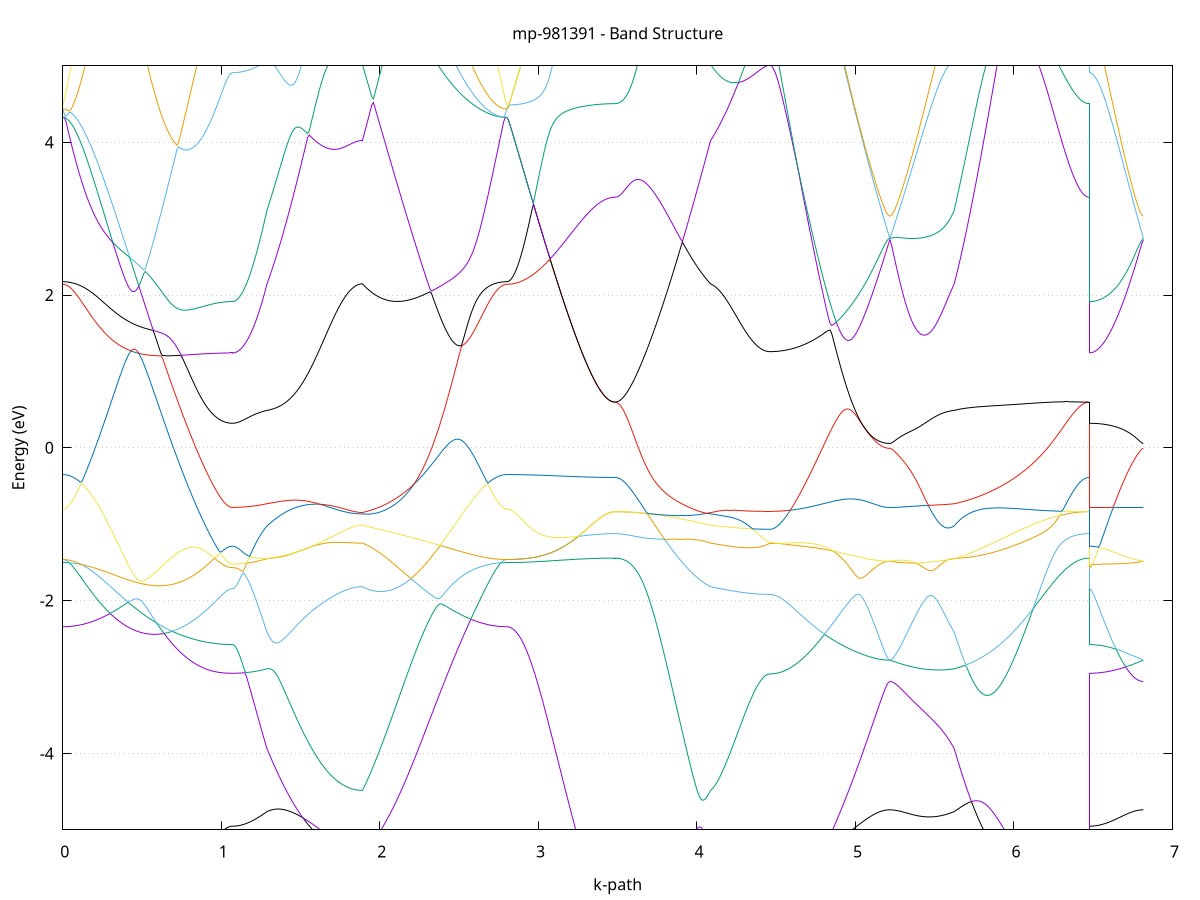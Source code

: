 set title 'mp-981391 - Band Structure'
set xlabel 'k-path'
set ylabel 'Energy (eV)'
set grid y
set yrange [-5:5]
set terminal png size 800,600
set output 'mp-981391_bands_gnuplot.png'
plot '-' using 1:2 with lines notitle, '-' using 1:2 with lines notitle, '-' using 1:2 with lines notitle, '-' using 1:2 with lines notitle, '-' using 1:2 with lines notitle, '-' using 1:2 with lines notitle, '-' using 1:2 with lines notitle, '-' using 1:2 with lines notitle, '-' using 1:2 with lines notitle, '-' using 1:2 with lines notitle, '-' using 1:2 with lines notitle, '-' using 1:2 with lines notitle, '-' using 1:2 with lines notitle, '-' using 1:2 with lines notitle, '-' using 1:2 with lines notitle, '-' using 1:2 with lines notitle, '-' using 1:2 with lines notitle, '-' using 1:2 with lines notitle, '-' using 1:2 with lines notitle, '-' using 1:2 with lines notitle, '-' using 1:2 with lines notitle, '-' using 1:2 with lines notitle, '-' using 1:2 with lines notitle, '-' using 1:2 with lines notitle, '-' using 1:2 with lines notitle, '-' using 1:2 with lines notitle, '-' using 1:2 with lines notitle, '-' using 1:2 with lines notitle, '-' using 1:2 with lines notitle, '-' using 1:2 with lines notitle, '-' using 1:2 with lines notitle, '-' using 1:2 with lines notitle, '-' using 1:2 with lines notitle, '-' using 1:2 with lines notitle, '-' using 1:2 with lines notitle, '-' using 1:2 with lines notitle, '-' using 1:2 with lines notitle, '-' using 1:2 with lines notitle, '-' using 1:2 with lines notitle, '-' using 1:2 with lines notitle, '-' using 1:2 with lines notitle, '-' using 1:2 with lines notitle, '-' using 1:2 with lines notitle, '-' using 1:2 with lines notitle, '-' using 1:2 with lines notitle, '-' using 1:2 with lines notitle, '-' using 1:2 with lines notitle, '-' using 1:2 with lines notitle, '-' using 1:2 with lines notitle, '-' using 1:2 with lines notitle, '-' using 1:2 with lines notitle, '-' using 1:2 with lines notitle, '-' using 1:2 with lines notitle, '-' using 1:2 with lines notitle, '-' using 1:2 with lines notitle, '-' using 1:2 with lines notitle, '-' using 1:2 with lines notitle, '-' using 1:2 with lines notitle, '-' using 1:2 with lines notitle, '-' using 1:2 with lines notitle, '-' using 1:2 with lines notitle, '-' using 1:2 with lines notitle, '-' using 1:2 with lines notitle, '-' using 1:2 with lines notitle
0.000000 -9.812278
0.009998 -9.811778
0.019996 -9.810378
0.029994 -9.808078
0.039992 -9.804778
0.049990 -9.800478
0.059988 -9.795278
0.069986 -9.789178
0.079984 -9.782178
0.089982 -9.774178
0.099980 -9.765278
0.109977 -9.755478
0.119975 -9.744778
0.129973 -9.733078
0.139971 -9.720578
0.149969 -9.707178
0.159967 -9.692978
0.169965 -9.677778
0.179963 -9.661878
0.189961 -9.645078
0.199959 -9.627378
0.209957 -9.608978
0.219955 -9.589678
0.229953 -9.569678
0.239951 -9.548878
0.249949 -9.527378
0.259947 -9.505178
0.269945 -9.482178
0.279943 -9.458578
0.289941 -9.434378
0.299939 -9.409478
0.309936 -9.384078
0.319934 -9.358078
0.329932 -9.331578
0.339930 -9.304578
0.349928 -9.277078
0.359926 -9.249178
0.369924 -9.220978
0.379922 -9.192378
0.389920 -9.163578
0.399918 -9.134578
0.409916 -9.105378
0.419914 -9.076078
0.429912 -9.046778
0.439910 -9.017478
0.449908 -8.988278
0.459906 -8.959178
0.469904 -8.930378
0.479902 -8.901878
0.489900 -8.873678
0.499898 -8.845978
0.509896 -8.818778
0.519893 -8.792178
0.529891 -8.766178
0.539889 -8.740878
0.549887 -8.716378
0.559885 -8.692678
0.569883 -8.669778
0.579881 -8.647678
0.589879 -8.626578
0.599877 -8.606278
0.609875 -8.586978
0.619873 -8.568678
0.629871 -8.551178
0.639869 -8.534678
0.649867 -8.519178
0.659865 -8.504578
0.669863 -8.490978
0.679861 -8.478378
0.689859 -8.466778
0.699857 -8.456178
0.709855 -8.446778
0.719852 -8.438478
0.729850 -8.431378
0.739848 -8.425578
0.749846 -8.421178
0.759844 -8.417978
0.769842 -8.416178
0.779840 -8.415678
0.789838 -8.416278
0.799836 -8.417978
0.809834 -8.420578
0.819832 -8.423878
0.829830 -8.427778
0.839828 -8.432078
0.849826 -8.436678
0.859824 -8.441478
0.869822 -8.446478
0.879820 -8.451478
0.889818 -8.456478
0.899816 -8.461378
0.909814 -8.466178
0.919811 -8.470878
0.929809 -8.475378
0.939807 -8.479578
0.949805 -8.483578
0.959803 -8.487378
0.969801 -8.490778
0.979799 -8.493978
0.989797 -8.496878
0.999795 -8.499878
1.009793 -8.505278
1.019791 -8.509778
1.029789 -8.513478
1.039787 -8.516278
1.049785 -8.518378
1.059783 -8.519578
1.069781 -8.520078
1.069781 -8.520078
1.079699 -8.519978
1.089617 -8.519978
1.099535 -8.519878
1.109454 -8.519878
1.119372 -8.519778
1.129290 -8.519578
1.139208 -8.519478
1.149127 -8.519278
1.159045 -8.519078
1.168963 -8.518878
1.178881 -8.518678
1.188800 -8.518478
1.198718 -8.518178
1.208636 -8.517878
1.218554 -8.517678
1.228473 -8.517378
1.238391 -8.517078
1.248309 -8.516778
1.258227 -8.516478
1.268146 -8.516078
1.278064 -8.515778
1.287982 -8.515478
1.287982 -8.515478
1.297853 -8.515078
1.307725 -8.514278
1.317596 -8.512978
1.327468 -8.511378
1.337339 -8.509278
1.347211 -8.506878
1.357082 -8.503978
1.366953 -8.500678
1.376825 -8.497078
1.386696 -8.492978
1.396568 -8.488478
1.406439 -8.483678
1.416311 -8.478378
1.426182 -8.472678
1.436054 -8.466578
1.445925 -8.460178
1.455796 -8.453278
1.465668 -8.446078
1.475539 -8.438478
1.485411 -8.430478
1.495282 -8.422178
1.505154 -8.413478
1.515025 -8.404378
1.524896 -8.394878
1.534768 -8.385178
1.544639 -8.374978
1.554511 -8.364578
1.564382 -8.353778
1.574254 -8.342678
1.584125 -8.331278
1.593997 -8.319578
1.603868 -8.307578
1.613739 -8.295378
1.623611 -8.282878
1.633482 -8.270178
1.643354 -8.257278
1.653225 -8.244178
1.663097 -8.230878
1.672968 -8.217478
1.682839 -8.203978
1.692711 -8.190378
1.702582 -8.176678
1.712454 -8.163078
1.722325 -8.149478
1.732197 -8.135978
1.742068 -8.122578
1.751940 -8.109278
1.761811 -8.096278
1.771682 -8.084678
1.781554 -8.086878
1.791425 -8.089078
1.801297 -8.091078
1.811168 -8.092978
1.821040 -8.094778
1.830911 -8.096378
1.840782 -8.097678
1.850654 -8.098878
1.860525 -8.099778
1.870397 -8.100378
1.880268 -8.100778
1.890140 -8.100978
1.890140 -8.100978
1.900039 -8.092778
1.909938 -8.085278
1.919838 -8.078478
1.929737 -8.072478
1.939636 -8.067378
1.949536 -8.063078
1.959435 -8.059678
1.969335 -8.057278
1.979234 -8.055778
1.989133 -8.055378
1.999033 -8.055978
2.008932 -8.057678
2.018831 -8.060578
2.028731 -8.064678
2.038630 -8.070078
2.048529 -8.076778
2.058429 -8.084778
2.068328 -8.094278
2.078227 -8.105378
2.088127 -8.117978
2.098026 -8.132178
2.107926 -8.148078
2.117825 -8.165778
2.127724 -8.185078
2.137624 -8.206178
2.147523 -8.228978
2.157422 -8.253478
2.167322 -8.279478
2.177221 -8.307078
2.187120 -8.335978
2.197020 -8.366278
2.206919 -8.397678
2.216818 -8.430178
2.226718 -8.463578
2.236617 -8.497878
2.246517 -8.532778
2.256416 -8.568178
2.266315 -8.604078
2.276215 -8.640278
2.286114 -8.676778
2.296013 -8.713378
2.305913 -8.749978
2.315812 -8.786578
2.325711 -8.823078
2.335611 -8.859378
2.345510 -8.895378
2.355409 -8.931178
2.365309 -8.966578
2.375208 -9.001578
2.385108 -9.036178
2.395007 -9.070178
2.404906 -9.103778
2.414806 -9.136778
2.424705 -9.169178
2.434604 -9.200978
2.444504 -9.232178
2.454403 -9.262678
2.464302 -9.292478
2.474202 -9.321578
2.484101 -9.349878
2.494000 -9.377578
2.503900 -9.404378
2.513799 -9.430478
2.523698 -9.455778
2.533598 -9.480278
2.543497 -9.503978
2.553397 -9.526878
2.563296 -9.548878
2.573195 -9.570078
2.583095 -9.590478
2.592994 -9.609978
2.602893 -9.628578
2.612793 -9.646378
2.622692 -9.663178
2.632591 -9.679178
2.642491 -9.694278
2.652390 -9.708478
2.662289 -9.721878
2.672189 -9.734278
2.682088 -9.745778
2.691988 -9.756378
2.701887 -9.766078
2.711786 -9.774778
2.721686 -9.782678
2.731585 -9.789578
2.741484 -9.795578
2.751384 -9.800678
2.761283 -9.804878
2.771182 -9.808078
2.781082 -9.810478
2.790981 -9.811878
2.800880 -9.812278
2.800880 -9.812278
2.810783 -9.811878
2.820685 -9.810578
2.830588 -9.808478
2.840490 -9.805378
2.850393 -9.801578
2.860295 -9.796878
2.870198 -9.791278
2.880100 -9.784878
2.890002 -9.777578
2.899905 -9.769478
2.909807 -9.760578
2.919710 -9.750778
2.929612 -9.740178
2.939515 -9.728778
2.949417 -9.716578
2.959319 -9.703578
2.969222 -9.689778
2.979124 -9.675278
2.989027 -9.659878
2.998929 -9.643778
3.008832 -9.626978
3.018734 -9.609378
3.028636 -9.591178
3.038539 -9.572178
3.048441 -9.552478
3.058344 -9.532178
3.068246 -9.511278
3.078149 -9.489778
3.088051 -9.467578
3.097953 -9.444978
3.107856 -9.421778
3.117758 -9.398078
3.127661 -9.373878
3.137563 -9.349278
3.147466 -9.324378
3.157368 -9.299078
3.167271 -9.273578
3.177173 -9.247778
3.187075 -9.221778
3.196978 -9.195678
3.206880 -9.169578
3.216783 -9.143378
3.226685 -9.117378
3.236588 -9.091378
3.246490 -9.065778
3.256392 -9.040378
3.266295 -9.015378
3.276197 -8.990778
3.286100 -8.966778
3.296002 -8.943378
3.305905 -8.920678
3.315807 -8.898678
3.325709 -8.877578
3.335612 -8.857378
3.345514 -8.838078
3.355417 -8.819778
3.365319 -8.802478
3.375222 -8.786278
3.385124 -8.771078
3.395026 -8.756978
3.404929 -8.743978
3.414831 -8.731978
3.424734 -8.721078
3.434636 -8.711278
3.444539 -8.702378
3.454441 -8.694678
3.464344 -8.688178
3.474246 -8.683378
3.484148 -8.681578
3.484148 -8.681578
3.494020 -8.681178
3.503891 -8.680078
3.513763 -8.678178
3.523634 -8.675578
3.533506 -8.672278
3.543377 -8.668178
3.553248 -8.663378
3.563120 -8.657878
3.572991 -8.651578
3.582863 -8.644578
3.592734 -8.636878
3.602606 -8.629078
3.612477 -8.623878
3.622348 -8.618278
3.632220 -8.612278
3.642091 -8.605878
3.651963 -8.599078
3.661834 -8.591878
3.671706 -8.584378
3.681577 -8.576478
3.691449 -8.568178
3.701320 -8.559578
3.711191 -8.550678
3.721063 -8.541378
3.730934 -8.531678
3.740806 -8.521778
3.750677 -8.511578
3.760549 -8.500978
3.770420 -8.490178
3.780291 -8.479078
3.790163 -8.467678
3.800034 -8.456078
3.809906 -8.444178
3.819777 -8.432178
3.829649 -8.419878
3.839520 -8.407378
3.849392 -8.394678
3.859263 -8.381878
3.869134 -8.368878
3.879006 -8.355778
3.888877 -8.342578
3.898749 -8.329378
3.908620 -8.315978
3.918492 -8.302678
3.928363 -8.289278
3.938234 -8.275978
3.948106 -8.262678
3.957977 -8.249378
3.967849 -8.236278
3.977720 -8.223278
3.987592 -8.210478
3.997463 -8.197978
4.007335 -8.185578
4.017206 -8.173578
4.027077 -8.161878
4.036949 -8.150478
4.046820 -8.139578
4.056692 -8.129078
4.066563 -8.119178
4.076435 -8.109678
4.086306 -8.100978
4.086306 -8.100978
4.096171 -8.097478
4.106035 -8.094178
4.115900 -8.090878
4.125765 -8.087678
4.135630 -8.084578
4.145494 -8.081678
4.155359 -8.078778
4.165224 -8.075978
4.175089 -8.073278
4.184953 -8.070778
4.194818 -8.068278
4.204683 -8.065978
4.214547 -8.063678
4.224412 -8.061578
4.234277 -8.059578
4.244142 -8.057678
4.254006 -8.055878
4.263871 -8.054278
4.273736 -8.052678
4.283600 -8.051278
4.293465 -8.049878
4.303330 -8.048678
4.313195 -8.047478
4.323059 -8.046478
4.332924 -8.045478
4.342789 -8.044578
4.352654 -8.043778
4.362518 -8.043078
4.372383 -8.042478
4.382248 -8.041878
4.392112 -8.041478
4.401977 -8.040978
4.411842 -8.040678
4.421707 -8.040378
4.431571 -8.040178
4.441436 -8.039978
4.451301 -8.039978
4.461166 -8.039878
4.461166 -8.039878
4.471119 -8.039978
4.481072 -8.040378
4.491025 -8.041078
4.500979 -8.041978
4.510932 -8.043078
4.520885 -8.044578
4.530838 -8.046178
4.540792 -8.048178
4.550745 -8.050378
4.560698 -8.052778
4.570652 -8.055478
4.580605 -8.058478
4.590558 -8.061678
4.600511 -8.065178
4.610465 -8.068878
4.620418 -8.072878
4.630371 -8.077078
4.640325 -8.081478
4.650278 -8.086078
4.660231 -8.090978
4.670184 -8.095978
4.680138 -8.101278
4.690091 -8.106678
4.700044 -8.112178
4.709997 -8.117878
4.719951 -8.123778
4.729904 -8.129678
4.739857 -8.135778
4.749811 -8.141978
4.759764 -8.148178
4.769717 -8.154578
4.779670 -8.160978
4.789624 -8.167378
4.799577 -8.173778
4.809530 -8.180278
4.819484 -8.186778
4.829437 -8.193278
4.839390 -8.199678
4.849343 -8.206078
4.859297 -8.212478
4.869250 -8.218878
4.879203 -8.225178
4.889157 -8.231378
4.899110 -8.237478
4.909063 -8.243478
4.919016 -8.249478
4.928970 -8.256078
4.938923 -8.262578
4.948876 -8.268878
4.958829 -8.274978
4.968783 -8.280778
4.978736 -8.286378
4.988689 -8.291678
4.998643 -8.296778
5.008596 -8.301578
5.018549 -8.306178
5.028502 -8.310578
5.038456 -8.314678
5.048409 -8.318478
5.058362 -8.322178
5.068316 -8.325478
5.078269 -8.328678
5.088222 -8.331578
5.098175 -8.334278
5.108129 -8.336678
5.118082 -8.338978
5.128035 -8.340978
5.137989 -8.342778
5.147942 -8.344278
5.157895 -8.345678
5.167848 -8.346778
5.177802 -8.347778
5.187755 -8.348478
5.197708 -8.348978
5.207661 -8.349278
5.217615 -8.349378
5.217615 -8.349378
5.227502 -8.356378
5.237389 -8.363578
5.247276 -8.370678
5.257163 -8.377978
5.267050 -8.385278
5.276937 -8.392478
5.286824 -8.399778
5.296711 -8.407078
5.306599 -8.414278
5.316486 -8.421478
5.326373 -8.428478
5.336260 -8.435378
5.346147 -8.442178
5.356034 -8.448678
5.365921 -8.454978
5.375808 -8.460978
5.385695 -8.466778
5.395582 -8.472178
5.405470 -8.477378
5.415357 -8.482178
5.425244 -8.486578
5.435131 -8.490778
5.445018 -8.494578
5.454905 -8.497978
5.464792 -8.501078
5.474679 -8.503778
5.484566 -8.506178
5.494453 -8.508278
5.504340 -8.510078
5.514228 -8.511478
5.524115 -8.512778
5.534002 -8.513678
5.543889 -8.514478
5.553776 -8.514978
5.563663 -8.515378
5.573550 -8.515678
5.583437 -8.515778
5.593324 -8.515778
5.603211 -8.515778
5.613099 -8.515678
5.622986 -8.515478
5.622986 -8.515478
5.632888 -8.515178
5.642790 -8.514878
5.652692 -8.514578
5.662594 -8.514278
5.672496 -8.513978
5.682398 -8.513678
5.692300 -8.513478
5.702202 -8.513178
5.712104 -8.512978
5.722006 -8.512778
5.731909 -8.512578
5.741811 -8.512378
5.751713 -8.512278
5.761615 -8.512078
5.771517 -8.511978
5.781419 -8.511878
5.791321 -8.511878
5.801223 -8.511778
5.811125 -8.511778
5.821027 -8.511878
5.830929 -8.511878
5.840832 -8.511978
5.850734 -8.512078
5.860636 -8.512278
5.870538 -8.512478
5.880440 -8.512678
5.890342 -8.512878
5.900244 -8.513178
5.910146 -8.513478
5.920048 -8.513878
5.929950 -8.514278
5.939852 -8.514678
5.949754 -8.515078
5.959657 -8.515578
5.969559 -8.516178
5.979461 -8.516678
5.989363 -8.517278
5.999265 -8.517978
6.009167 -8.518678
6.019069 -8.519378
6.028971 -8.520178
6.038873 -8.520978
6.048775 -8.521878
6.058677 -8.522778
6.068580 -8.523778
6.078482 -8.524778
6.088384 -8.525878
6.098286 -8.527078
6.108188 -8.528378
6.118090 -8.529778
6.127992 -8.531278
6.137894 -8.532878
6.147796 -8.534678
6.157698 -8.536478
6.167600 -8.538578
6.177502 -8.540878
6.187405 -8.543278
6.197307 -8.545978
6.207209 -8.548978
6.217111 -8.552278
6.227013 -8.555878
6.236915 -8.559778
6.246817 -8.564078
6.256719 -8.568878
6.266621 -8.573978
6.276523 -8.579578
6.286425 -8.585478
6.296328 -8.591878
6.306230 -8.598478
6.316132 -8.605378
6.326034 -8.612378
6.335936 -8.619578
6.345838 -8.626678
6.355740 -8.633678
6.365642 -8.640478
6.375544 -8.646978
6.385446 -8.653078
6.395348 -8.658778
6.405251 -8.663878
6.415153 -8.668478
6.425055 -8.672378
6.434957 -8.675678
6.444859 -8.678178
6.454761 -8.680078
6.464663 -8.681178
6.474565 -8.681578
6.474565 -8.520078
6.484326 -8.519878
6.494087 -8.519378
6.503848 -8.518578
6.513609 -8.517478
6.523370 -8.516078
6.533131 -8.514278
6.542892 -8.512278
6.552653 -8.509878
6.562414 -8.507178
6.572175 -8.504178
6.581936 -8.500878
6.591697 -8.497378
6.601458 -8.493478
6.611219 -8.489278
6.620980 -8.484878
6.630741 -8.480178
6.640502 -8.475178
6.650263 -8.469878
6.660024 -8.464378
6.669785 -8.458678
6.679545 -8.452678
6.689306 -8.446378
6.699067 -8.439978
6.708828 -8.433278
6.718589 -8.426478
6.728350 -8.419378
6.738111 -8.412178
6.747872 -8.404778
6.757633 -8.397178
6.767394 -8.389478
6.777155 -8.381678
6.786916 -8.373678
6.796677 -8.365678
6.806438 -8.357578
6.816199 -8.349378
e
0.000000 -8.549978
0.009998 -8.549778
0.019996 -8.549178
0.029994 -8.548078
0.039992 -8.546578
0.049990 -8.544578
0.059988 -8.542278
0.069986 -8.539578
0.079984 -8.536478
0.089982 -8.532978
0.099980 -8.529078
0.109977 -8.524978
0.119975 -8.520478
0.129973 -8.515578
0.139971 -8.510478
0.149969 -8.505078
0.159967 -8.499478
0.169965 -8.493578
0.179963 -8.487478
0.189961 -8.481178
0.199959 -8.474678
0.209957 -8.467878
0.219955 -8.460978
0.229953 -8.453778
0.239951 -8.446478
0.249949 -8.438978
0.259947 -8.431178
0.269945 -8.423278
0.279943 -8.415178
0.289941 -8.406778
0.299939 -8.398178
0.309936 -8.389378
0.319934 -8.380278
0.329932 -8.370878
0.339930 -8.361278
0.349928 -8.351378
0.359926 -8.341178
0.369924 -8.330678
0.379922 -8.319778
0.389920 -8.308578
0.399918 -8.296978
0.409916 -8.284978
0.419914 -8.272578
0.429912 -8.259678
0.439910 -8.246378
0.449908 -8.232578
0.459906 -8.218178
0.469904 -8.203378
0.479902 -8.187978
0.489900 -8.172078
0.499898 -8.155578
0.509896 -8.138578
0.519893 -8.121078
0.529891 -8.103378
0.539889 -8.085978
0.549887 -8.070678
0.559885 -8.063878
0.569883 -8.068478
0.579881 -8.077678
0.589879 -8.088278
0.599877 -8.099178
0.609875 -8.110178
0.619873 -8.121078
0.629871 -8.131978
0.639869 -8.142578
0.649867 -8.152978
0.659865 -8.162978
0.669863 -8.172678
0.679861 -8.181878
0.689859 -8.190678
0.699857 -8.198778
0.709855 -8.206278
0.719852 -8.212978
0.729850 -8.218778
0.739848 -8.223678
0.749846 -8.227478
0.759844 -8.230278
0.769842 -8.231878
0.779840 -8.232478
0.789838 -8.232078
0.799836 -8.242478
0.809834 -8.260978
0.819832 -8.279078
0.829830 -8.296678
0.839828 -8.313778
0.849826 -8.330378
0.859824 -8.346378
0.869822 -8.361778
0.879820 -8.376578
0.889818 -8.390778
0.899816 -8.404378
0.909814 -8.417178
0.919811 -8.429378
0.929809 -8.440778
0.939807 -8.451478
0.949805 -8.461478
0.959803 -8.470778
0.969801 -8.479178
0.979799 -8.486878
0.989797 -8.493778
0.999795 -8.499478
1.009793 -8.501678
1.019791 -8.503578
1.029789 -8.505178
1.039787 -8.506378
1.049785 -8.507278
1.059783 -8.507778
1.069781 -8.507978
1.069781 -8.507978
1.079699 -8.507778
1.089617 -8.507178
1.099535 -8.506278
1.109454 -8.504878
1.119372 -8.503178
1.129290 -8.501078
1.139208 -8.498678
1.149127 -8.495778
1.159045 -8.492578
1.168963 -8.488978
1.178881 -8.485078
1.188800 -8.480678
1.198718 -8.476078
1.208636 -8.470978
1.218554 -8.465578
1.228473 -8.459778
1.238391 -8.453678
1.248309 -8.447278
1.258227 -8.440378
1.268146 -8.433278
1.278064 -8.425778
1.287982 -8.417978
1.287982 -8.417978
1.297853 -8.412178
1.307725 -8.406078
1.317596 -8.399678
1.327468 -8.392878
1.337339 -8.385778
1.347211 -8.378378
1.357082 -8.370578
1.366953 -8.362578
1.376825 -8.354178
1.386696 -8.345578
1.396568 -8.336578
1.406439 -8.327378
1.416311 -8.317878
1.426182 -8.308078
1.436054 -8.297978
1.445925 -8.287778
1.455796 -8.277278
1.465668 -8.266578
1.475539 -8.255678
1.485411 -8.244578
1.495282 -8.233478
1.505154 -8.222178
1.515025 -8.210778
1.524896 -8.199378
1.534768 -8.188078
1.544639 -8.176778
1.554511 -8.165578
1.564382 -8.154678
1.574254 -8.143978
1.584125 -8.133678
1.593997 -8.123978
1.603868 -8.114778
1.613739 -8.106378
1.623611 -8.098778
1.633482 -8.092078
1.643354 -8.086378
1.653225 -8.081778
1.663097 -8.078178
1.672968 -8.075578
1.682839 -8.073978
1.692711 -8.073178
1.702582 -8.073178
1.712454 -8.073778
1.722325 -8.074978
1.732197 -8.076478
1.742068 -8.078278
1.751940 -8.080278
1.761811 -8.082478
1.771682 -8.083478
1.781554 -8.071078
1.791425 -8.059078
1.801297 -8.047578
1.811168 -8.036578
1.821040 -8.026278
1.830911 -8.016678
1.840782 -8.007878
1.850654 -8.000278
1.860525 -7.993878
1.870397 -7.988978
1.880268 -7.985978
1.890140 -7.984878
1.890140 -7.984878
1.900039 -7.973978
1.909938 -7.963078
1.919838 -7.952078
1.929737 -7.941078
1.939636 -7.930178
1.949536 -7.919078
1.959435 -7.908078
1.969335 -7.897078
1.979234 -7.886078
1.989133 -7.875078
1.999033 -7.864078
2.008932 -7.853078
2.018831 -7.842078
2.028731 -7.831178
2.038630 -7.820278
2.048529 -7.809378
2.058429 -7.798578
2.068328 -7.787778
2.078227 -7.777078
2.088127 -7.766378
2.098026 -7.769778
2.107926 -7.776178
2.117825 -7.782878
2.127724 -7.789778
2.137624 -7.796878
2.147523 -7.804178
2.157422 -7.811678
2.167322 -7.819378
2.177221 -7.827278
2.187120 -7.835378
2.197020 -7.843678
2.206919 -7.852178
2.216818 -7.860978
2.226718 -7.870078
2.236617 -7.887778
2.246517 -7.909478
2.256416 -7.930878
2.266315 -7.951978
2.276215 -7.972878
2.286114 -7.993478
2.296013 -8.013678
2.305913 -8.033678
2.315812 -8.053378
2.325711 -8.072778
2.335611 -8.091778
2.345510 -8.110478
2.355409 -8.128878
2.365309 -8.146878
2.375208 -8.164478
2.385108 -8.181778
2.395007 -8.198778
2.404906 -8.215278
2.414806 -8.231478
2.424705 -8.247378
2.434604 -8.262778
2.444504 -8.277878
2.454403 -8.292578
2.464302 -8.306878
2.474202 -8.320778
2.484101 -8.334278
2.494000 -8.347378
2.503900 -8.360178
2.513799 -8.372478
2.523698 -8.384378
2.533598 -8.395878
2.543497 -8.407078
2.553397 -8.417778
2.563296 -8.428078
2.573195 -8.437978
2.583095 -8.447378
2.592994 -8.456478
2.602893 -8.465178
2.612793 -8.473378
2.622692 -8.481178
2.632591 -8.488578
2.642491 -8.495578
2.652390 -8.502178
2.662289 -8.508278
2.672189 -8.514078
2.682088 -8.519378
2.691988 -8.524278
2.701887 -8.528678
2.711786 -8.532778
2.721686 -8.536378
2.731585 -8.539578
2.741484 -8.542278
2.751384 -8.544678
2.761283 -8.546578
2.771182 -8.548078
2.781082 -8.549178
2.790981 -8.549778
2.800880 -8.549978
2.800880 -8.549978
2.810783 -8.549978
2.820685 -8.549778
2.830588 -8.549478
2.840490 -8.549078
2.850393 -8.548578
2.860295 -8.547878
2.870198 -8.547078
2.880100 -8.546178
2.890002 -8.545178
2.899905 -8.544078
2.909807 -8.542878
2.919710 -8.541478
2.929612 -8.540078
2.939515 -8.538478
2.949417 -8.536878
2.959319 -8.535078
2.969222 -8.533278
2.979124 -8.531378
2.989027 -8.529278
2.998929 -8.527178
3.008832 -8.524978
3.018734 -8.522678
3.028636 -8.520278
3.038539 -8.517878
3.048441 -8.515378
3.058344 -8.512778
3.068246 -8.510178
3.078149 -8.507478
3.088051 -8.504678
3.097953 -8.501978
3.107856 -8.499078
3.117758 -8.496278
3.127661 -8.493378
3.137563 -8.490378
3.147466 -8.487478
3.157368 -8.491078
3.167271 -8.497878
3.177173 -8.504678
3.187075 -8.511478
3.196978 -8.518178
3.206880 -8.524878
3.216783 -8.531378
3.226685 -8.537878
3.236588 -8.544278
3.246490 -8.550478
3.256392 -8.556678
3.266295 -8.562578
3.276197 -8.568478
3.286100 -8.574178
3.296002 -8.579678
3.305905 -8.585078
3.315807 -8.590278
3.325709 -8.595378
3.335612 -8.600278
3.345514 -8.604978
3.355417 -8.609578
3.365319 -8.614078
3.375222 -8.618378
3.385124 -8.622678
3.395026 -8.626778
3.404929 -8.630878
3.414831 -8.634978
3.424734 -8.638978
3.434636 -8.643078
3.444539 -8.647078
3.454441 -8.651178
3.464344 -8.654978
3.474246 -8.658178
3.484148 -8.659478
3.484148 -8.659478
3.494020 -8.659278
3.503891 -8.658678
3.513763 -8.657578
3.523634 -8.656078
3.533506 -8.654178
3.543377 -8.651878
3.553248 -8.649078
3.563120 -8.645878
3.572991 -8.642278
3.582863 -8.638278
3.592734 -8.633878
3.602606 -8.628478
3.612477 -8.619378
3.622348 -8.609478
3.632220 -8.598978
3.642091 -8.587778
3.651963 -8.575978
3.661834 -8.563478
3.671706 -8.550278
3.681577 -8.536478
3.691449 -8.522078
3.701320 -8.507078
3.711191 -8.491578
3.721063 -8.475478
3.730934 -8.458778
3.740806 -8.441678
3.750677 -8.424078
3.760549 -8.406078
3.770420 -8.387578
3.780291 -8.368878
3.790163 -8.349878
3.800034 -8.330678
3.809906 -8.311278
3.819777 -8.291778
3.829649 -8.272378
3.839520 -8.253078
3.849392 -8.233978
3.859263 -8.218378
3.869134 -8.209078
3.879006 -8.199778
3.888877 -8.190378
3.898749 -8.180878
3.908620 -8.171278
3.918492 -8.161578
3.928363 -8.151778
3.938234 -8.141878
3.948106 -8.131878
3.957977 -8.121778
3.967849 -8.111678
3.977720 -8.101378
3.987592 -8.091078
3.997463 -8.080778
4.007335 -8.070378
4.017206 -8.059878
4.027077 -8.049278
4.036949 -8.038678
4.046820 -8.027978
4.056692 -8.017278
4.066563 -8.006578
4.076435 -7.995778
4.086306 -7.984878
4.086306 -7.984878
4.096171 -7.980378
4.106035 -7.975578
4.115900 -7.970778
4.125765 -7.965678
4.135630 -7.960478
4.145494 -7.955178
4.155359 -7.949678
4.165224 -7.944078
4.175089 -7.938478
4.184953 -7.932678
4.194818 -7.926778
4.204683 -7.920878
4.214547 -7.914978
4.224412 -7.908978
4.234277 -7.902978
4.244142 -7.896978
4.254006 -7.891078
4.263871 -7.885178
4.273736 -7.879278
4.283600 -7.873578
4.293465 -7.867978
4.303330 -7.862478
4.313195 -7.857178
4.323059 -7.851978
4.332924 -7.847078
4.342789 -7.842478
4.352654 -7.841178
4.362518 -7.841178
4.372383 -7.841278
4.382248 -7.841378
4.392112 -7.841378
4.401977 -7.841478
4.411842 -7.841478
4.421707 -7.841478
4.431571 -7.841478
4.441436 -7.841478
4.451301 -7.841578
4.461166 -7.841578
4.461166 -7.841578
4.471119 -7.841578
4.481072 -7.841578
4.491025 -7.841578
4.500979 -7.841678
4.510932 -7.841778
4.520885 -7.841878
4.530838 -7.848078
4.540792 -7.857378
4.550745 -7.867378
4.560698 -7.877878
4.570652 -7.888778
4.580605 -7.900078
4.590558 -7.911578
4.600511 -7.923278
4.610465 -7.935178
4.620418 -7.947078
4.630371 -7.959178
4.640325 -7.971178
4.650278 -7.983178
4.660231 -7.995178
4.670184 -8.007078
4.680138 -8.018878
4.690091 -8.030578
4.700044 -8.042178
4.709997 -8.053678
4.719951 -8.064978
4.729904 -8.076078
4.739857 -8.087078
4.749811 -8.097878
4.759764 -8.108478
4.769717 -8.118978
4.779670 -8.129178
4.789624 -8.139178
4.799577 -8.149078
4.809530 -8.158678
4.819484 -8.168078
4.829437 -8.177178
4.839390 -8.186178
4.849343 -8.194878
4.859297 -8.203378
4.869250 -8.211578
4.879203 -8.219578
4.889157 -8.227378
4.899110 -8.234878
4.909063 -8.242178
4.919016 -8.249278
4.928970 -8.255278
4.938923 -8.261078
4.948876 -8.266678
4.958829 -8.272178
4.968783 -8.277478
4.978736 -8.282778
4.988689 -8.287778
4.998643 -8.292678
5.008596 -8.297478
5.018549 -8.301978
5.028502 -8.306378
5.038456 -8.310578
5.048409 -8.314678
5.058362 -8.318478
5.068316 -8.322078
5.078269 -8.325478
5.088222 -8.328678
5.098175 -8.331678
5.108129 -8.334478
5.118082 -8.337078
5.128035 -8.339378
5.137989 -8.341478
5.147942 -8.343278
5.157895 -8.344878
5.167848 -8.346278
5.177802 -8.347378
5.187755 -8.348278
5.197708 -8.348878
5.207661 -8.349278
5.217615 -8.349378
5.217615 -8.349378
5.227502 -8.342278
5.237389 -8.334778
5.247276 -8.327178
5.257163 -8.319178
5.267050 -8.311078
5.276937 -8.310978
5.286824 -8.320278
5.296711 -8.329178
5.306599 -8.337678
5.316486 -8.345678
5.326373 -8.353378
5.336260 -8.360578
5.346147 -8.367378
5.356034 -8.373878
5.365921 -8.379978
5.375808 -8.385778
5.385695 -8.391278
5.395582 -8.396378
5.405470 -8.401178
5.415357 -8.405778
5.425244 -8.409978
5.435131 -8.413878
5.445018 -8.417478
5.454905 -8.420878
5.464792 -8.423878
5.474679 -8.426578
5.484566 -8.428878
5.494453 -8.430878
5.504340 -8.432578
5.514228 -8.433878
5.524115 -8.434778
5.534002 -8.435278
5.543889 -8.435278
5.553776 -8.434878
5.563663 -8.433978
5.573550 -8.432678
5.583437 -8.430778
5.593324 -8.428378
5.603211 -8.425478
5.613099 -8.421978
5.622986 -8.417978
5.622986 -8.417978
5.632888 -8.409878
5.642790 -8.401378
5.652692 -8.392678
5.662594 -8.383578
5.672496 -8.374278
5.682398 -8.364678
5.692300 -8.354678
5.702202 -8.344578
5.712104 -8.334078
5.722006 -8.323478
5.731909 -8.312578
5.741811 -8.301378
5.751713 -8.290078
5.761615 -8.278678
5.771517 -8.266978
5.781419 -8.255278
5.791321 -8.243478
5.801223 -8.231678
5.811125 -8.219778
5.821027 -8.208078
5.830929 -8.196578
5.840832 -8.185278
5.850734 -8.174478
5.860636 -8.164378
5.870538 -8.155078
5.880440 -8.147078
5.890342 -8.140678
5.900244 -8.136278
5.910146 -8.134378
5.920048 -8.135378
5.929950 -8.139178
5.939852 -8.145578
5.949754 -8.154378
5.959657 -8.165078
5.969559 -8.177078
5.979461 -8.190278
5.989363 -8.204178
5.999265 -8.218578
6.009167 -8.233378
6.019069 -8.248378
6.028971 -8.263478
6.038873 -8.278678
6.048775 -8.293778
6.058677 -8.308878
6.068580 -8.323778
6.078482 -8.338578
6.088384 -8.353178
6.098286 -8.367578
6.108188 -8.381678
6.118090 -8.395578
6.127992 -8.409278
6.137894 -8.422578
6.147796 -8.435678
6.157698 -8.448478
6.167600 -8.460878
6.177502 -8.473078
6.187405 -8.484878
6.197307 -8.496278
6.207209 -8.507378
6.217111 -8.518178
6.227013 -8.528578
6.236915 -8.538578
6.246817 -8.548278
6.256719 -8.557578
6.266621 -8.566478
6.276523 -8.574978
6.286425 -8.583078
6.296328 -8.590878
6.306230 -8.598178
6.316132 -8.605178
6.326034 -8.611678
6.335936 -8.617778
6.345838 -8.623478
6.355740 -8.628778
6.365642 -8.633678
6.375544 -8.638178
6.385446 -8.642178
6.395348 -8.645778
6.405251 -8.648978
6.415153 -8.651778
6.425055 -8.654178
6.434957 -8.656078
6.444859 -8.657578
6.454761 -8.658578
6.464663 -8.659278
6.474565 -8.659478
6.474565 -8.507978
6.484326 -8.507678
6.494087 -8.507078
6.503848 -8.505978
6.513609 -8.504378
6.523370 -8.502378
6.533131 -8.499878
6.542892 -8.496978
6.552653 -8.493678
6.562414 -8.489878
6.572175 -8.485678
6.581936 -8.480978
6.591697 -8.475878
6.601458 -8.470378
6.611219 -8.464378
6.620980 -8.457978
6.630741 -8.451178
6.640502 -8.443978
6.650263 -8.436278
6.660024 -8.428178
6.669785 -8.419678
6.679545 -8.410778
6.689306 -8.401478
6.699067 -8.391678
6.708828 -8.381578
6.718589 -8.371078
6.728350 -8.360178
6.738111 -8.348878
6.747872 -8.337178
6.757633 -8.325078
6.767394 -8.312678
6.777155 -8.316378
6.786916 -8.324578
6.796677 -8.332878
6.806438 -8.341178
6.816199 -8.349378
e
0.000000 -8.401078
0.009998 -8.400878
0.019996 -8.400178
0.029994 -8.398978
0.039992 -8.397278
0.049990 -8.395078
0.059988 -8.392378
0.069986 -8.389178
0.079984 -8.385478
0.089982 -8.381278
0.099980 -8.376478
0.109977 -8.371078
0.119975 -8.365278
0.129973 -8.358778
0.139971 -8.351678
0.149969 -8.344078
0.159967 -8.335778
0.169965 -8.326978
0.179963 -8.317478
0.189961 -8.307378
0.199959 -8.296678
0.209957 -8.285278
0.219955 -8.273278
0.229953 -8.260778
0.239951 -8.247578
0.249949 -8.233778
0.259947 -8.219478
0.269945 -8.204578
0.279943 -8.189078
0.289941 -8.173178
0.299939 -8.156678
0.309936 -8.139778
0.319934 -8.122378
0.329932 -8.104678
0.339930 -8.086578
0.349928 -8.068178
0.359926 -8.049678
0.369924 -8.030978
0.379922 -8.012378
0.389920 -7.994178
0.399918 -7.976678
0.409916 -7.960678
0.419914 -7.947278
0.429912 -7.937978
0.439910 -7.933978
0.449908 -7.935078
0.459906 -7.940278
0.469904 -7.947878
0.479902 -7.956978
0.489900 -7.967078
0.499898 -7.977778
0.509896 -7.988678
0.519893 -7.999678
0.529891 -8.010478
0.539889 -8.020478
0.549887 -8.027678
0.559885 -8.025878
0.569883 -8.011978
0.579881 -7.992878
0.589879 -7.971878
0.599877 -7.949878
0.609875 -7.927278
0.619873 -7.904178
0.629871 -7.898778
0.639869 -7.918578
0.649867 -7.938578
0.659865 -7.958878
0.669863 -7.979378
0.679861 -7.999878
0.689859 -8.020578
0.699857 -8.041378
0.709855 -8.062178
0.719852 -8.082878
0.729850 -8.103578
0.739848 -8.124078
0.749846 -8.144478
0.759844 -8.164678
0.769842 -8.184578
0.779840 -8.204278
0.789838 -8.223578
0.799836 -8.230778
0.809834 -8.228678
0.819832 -8.225978
0.829830 -8.222878
0.839828 -8.219278
0.849826 -8.215478
0.859824 -8.211578
0.869822 -8.207478
0.879820 -8.203478
0.889818 -8.199378
0.899816 -8.195378
0.909814 -8.191578
0.919811 -8.187778
0.929809 -8.184278
0.939807 -8.180878
0.949805 -8.177678
0.959803 -8.174678
0.969801 -8.171978
0.979799 -8.169478
0.989797 -8.167178
0.999795 -8.165178
1.009793 -8.163378
1.019791 -8.161878
1.029789 -8.160678
1.039787 -8.159778
1.049785 -8.159078
1.059783 -8.158678
1.069781 -8.158478
1.069781 -8.158478
1.079699 -8.157978
1.089617 -8.156578
1.099535 -8.154078
1.109454 -8.150678
1.119372 -8.146378
1.129290 -8.140978
1.139208 -8.134678
1.149127 -8.127378
1.159045 -8.119178
1.168963 -8.109978
1.178881 -8.099878
1.188800 -8.088778
1.198718 -8.076778
1.208636 -8.063878
1.218554 -8.049978
1.228473 -8.035278
1.238391 -8.019578
1.248309 -8.003078
1.258227 -7.985678
1.268146 -7.967378
1.278064 -7.948278
1.287982 -7.928278
1.287982 -7.928278
1.297853 -7.913878
1.307725 -7.899178
1.317596 -7.884378
1.327468 -7.869378
1.337339 -7.854278
1.347211 -7.839078
1.357082 -7.837678
1.366953 -7.840478
1.376825 -7.843178
1.386696 -7.845578
1.396568 -7.847878
1.406439 -7.849978
1.416311 -7.851878
1.426182 -7.853478
1.436054 -7.854978
1.445925 -7.856278
1.455796 -7.857378
1.465668 -7.858278
1.475539 -7.858978
1.485411 -7.859378
1.495282 -7.859678
1.505154 -7.859678
1.515025 -7.859478
1.524896 -7.859078
1.534768 -7.858378
1.544639 -7.857478
1.554511 -7.856378
1.564382 -7.854978
1.574254 -7.853378
1.584125 -7.851378
1.593997 -7.849278
1.603868 -7.846778
1.613739 -7.844078
1.623611 -7.840978
1.633482 -7.837678
1.643354 -7.833978
1.653225 -7.829978
1.663097 -7.825578
1.672968 -7.820878
1.682839 -7.815778
1.692711 -7.810278
1.702582 -7.804278
1.712454 -7.797978
1.722325 -7.791478
1.732197 -7.788078
1.742068 -7.793878
1.751940 -7.800778
1.761811 -7.807878
1.771682 -7.814878
1.781554 -7.821878
1.791425 -7.828878
1.801297 -7.835678
1.811168 -7.842378
1.821040 -7.848878
1.830911 -7.855078
1.840782 -7.860978
1.850654 -7.866178
1.860525 -7.870678
1.870397 -7.874178
1.880268 -7.876478
1.890140 -7.877178
1.890140 -7.877178
1.900039 -7.864278
1.909938 -7.851478
1.919838 -7.838678
1.929737 -7.826078
1.939636 -7.813578
1.949536 -7.801178
1.959435 -7.788978
1.969335 -7.776878
1.979234 -7.765078
1.989133 -7.753578
1.999033 -7.742178
2.008932 -7.731178
2.018831 -7.731878
2.028731 -7.735078
2.038630 -7.738778
2.048529 -7.742978
2.058429 -7.747578
2.068328 -7.752578
2.078227 -7.757978
2.088127 -7.763678
2.098026 -7.755778
2.107926 -7.745178
2.117825 -7.734778
2.127724 -7.724378
2.137624 -7.714078
2.147523 -7.703778
2.157422 -7.708678
2.167322 -7.731378
2.177221 -7.754078
2.187120 -7.776678
2.197020 -7.799278
2.206919 -7.821678
2.216818 -7.843878
2.226718 -7.865978
2.236617 -7.879378
2.246517 -7.889078
2.256416 -7.899078
2.266315 -7.909278
2.276215 -7.919978
2.286114 -7.930878
2.296013 -7.942078
2.305913 -7.953578
2.315812 -7.965378
2.325711 -7.977478
2.335611 -7.989678
2.345510 -8.002178
2.355409 -8.014878
2.365309 -8.027578
2.375208 -8.040478
2.385108 -8.053478
2.395007 -8.066578
2.404906 -8.079578
2.414806 -8.092678
2.424705 -8.105678
2.434604 -8.118678
2.444504 -8.131578
2.454403 -8.144378
2.464302 -8.157078
2.474202 -8.169578
2.484101 -8.181978
2.494000 -8.194078
2.503900 -8.206078
2.513799 -8.217778
2.523698 -8.229178
2.533598 -8.240478
2.543497 -8.251378
2.553397 -8.261978
2.563296 -8.272278
2.573195 -8.282278
2.583095 -8.291978
2.592994 -8.301278
2.602893 -8.310178
2.612793 -8.318778
2.622692 -8.326978
2.632591 -8.334778
2.642491 -8.342178
2.652390 -8.349178
2.662289 -8.355778
2.672189 -8.361878
2.682088 -8.367578
2.691988 -8.372878
2.701887 -8.377778
2.711786 -8.382178
2.721686 -8.386078
2.731585 -8.389578
2.741484 -8.392678
2.751384 -8.395178
2.761283 -8.397378
2.771182 -8.398978
2.781082 -8.400178
2.790981 -8.400878
2.800880 -8.401078
2.800880 -8.401078
2.810783 -8.401078
2.820685 -8.400878
2.830588 -8.400578
2.840490 -8.400078
2.850393 -8.399578
2.860295 -8.398978
2.870198 -8.398378
2.880100 -8.397578
2.890002 -8.396878
2.899905 -8.396178
2.909807 -8.395578
2.919710 -8.395078
2.929612 -8.394778
2.939515 -8.394678
2.949417 -8.394978
2.959319 -8.395578
2.969222 -8.396578
2.979124 -8.398078
2.989027 -8.399978
2.998929 -8.402478
3.008832 -8.405478
3.018734 -8.408978
3.028636 -8.412978
3.038539 -8.417478
3.048441 -8.422278
3.058344 -8.427478
3.068246 -8.433078
3.078149 -8.438878
3.088051 -8.444878
3.097953 -8.451178
3.107856 -8.457578
3.117758 -8.464078
3.127661 -8.470778
3.137563 -8.477478
3.147466 -8.484278
3.157368 -8.484578
3.167271 -8.481578
3.177173 -8.478578
3.187075 -8.475678
3.196978 -8.472678
3.206880 -8.469778
3.216783 -8.466878
3.226685 -8.463978
3.236588 -8.461178
3.246490 -8.458378
3.256392 -8.455678
3.266295 -8.452978
3.276197 -8.450378
3.286100 -8.447778
3.296002 -8.445278
3.305905 -8.442878
3.315807 -8.440578
3.325709 -8.438378
3.335612 -8.436278
3.345514 -8.434278
3.355417 -8.432378
3.365319 -8.430578
3.375222 -8.428978
3.385124 -8.427478
3.395026 -8.426078
3.404929 -8.424778
3.414831 -8.423678
3.424734 -8.422678
3.434636 -8.421878
3.444539 -8.421178
3.454441 -8.420678
3.464344 -8.420278
3.474246 -8.419978
3.484148 -8.419978
3.484148 -8.419978
3.494020 -8.419778
3.503891 -8.419278
3.513763 -8.418478
3.523634 -8.417378
3.533506 -8.415978
3.543377 -8.414178
3.553248 -8.412078
3.563120 -8.409678
3.572991 -8.406978
3.582863 -8.403978
3.592734 -8.400678
3.602606 -8.397078
3.612477 -8.393178
3.622348 -8.388878
3.632220 -8.384378
3.642091 -8.379678
3.651963 -8.374578
3.661834 -8.369278
3.671706 -8.363678
3.681577 -8.357878
3.691449 -8.351778
3.701320 -8.345478
3.711191 -8.338878
3.721063 -8.332178
3.730934 -8.325178
3.740806 -8.317978
3.750677 -8.310578
3.760549 -8.302978
3.770420 -8.295178
3.780291 -8.287278
3.790163 -8.279178
3.800034 -8.270878
3.809906 -8.262478
3.819777 -8.253878
3.829649 -8.245178
3.839520 -8.236378
3.849392 -8.227378
3.859263 -8.215178
3.869134 -8.196678
3.879006 -8.178678
3.888877 -8.161178
3.898749 -8.144178
3.908620 -8.127778
3.918492 -8.111778
3.928363 -8.096178
3.938234 -8.081078
3.948106 -8.066278
3.957977 -8.051878
3.967849 -8.037678
3.977720 -8.023678
3.987592 -8.009878
3.997463 -7.996278
4.007335 -7.982678
4.017206 -7.969278
4.027077 -7.955978
4.036949 -7.942678
4.046820 -7.929478
4.056692 -7.916278
4.066563 -7.903178
4.076435 -7.890178
4.086306 -7.877178
4.086306 -7.877178
4.096171 -7.872078
4.106035 -7.867378
4.115900 -7.862978
4.125765 -7.859178
4.135630 -7.855778
4.145494 -7.852778
4.155359 -7.850178
4.165224 -7.848078
4.175089 -7.846278
4.184953 -7.844878
4.194818 -7.843678
4.204683 -7.842778
4.214547 -7.842078
4.224412 -7.841578
4.234277 -7.841178
4.244142 -7.840978
4.254006 -7.840778
4.263871 -7.840678
4.273736 -7.840678
4.283600 -7.840678
4.293465 -7.840678
4.303330 -7.840778
4.313195 -7.840778
4.323059 -7.840878
4.332924 -7.840978
4.342789 -7.841078
4.352654 -7.838078
4.362518 -7.833978
4.372383 -7.830178
4.382248 -7.826678
4.392112 -7.823578
4.401977 -7.820878
4.411842 -7.818478
4.421707 -7.816578
4.431571 -7.815078
4.441436 -7.813978
4.451301 -7.813278
4.461166 -7.813078
4.461166 -7.813078
4.471119 -7.813878
4.481072 -7.816278
4.491025 -7.820178
4.500979 -7.825378
4.510932 -7.831978
4.520885 -7.839578
4.530838 -7.842078
4.540792 -7.842278
4.550745 -7.842578
4.560698 -7.842978
4.570652 -7.843478
4.580605 -7.844178
4.590558 -7.845078
4.600511 -7.846178
4.610465 -7.847578
4.620418 -7.849278
4.630371 -7.851478
4.640325 -7.853978
4.650278 -7.857078
4.660231 -7.860678
4.670184 -7.864978
4.680138 -7.869878
4.690091 -7.875478
4.700044 -7.881778
4.709997 -7.888778
4.719951 -7.896378
4.729904 -7.904578
4.739857 -7.913278
4.749811 -7.922478
4.759764 -7.932078
4.769717 -7.941978
4.779670 -7.952178
4.789624 -7.962578
4.799577 -7.973178
4.809530 -7.983778
4.819484 -7.994478
4.829437 -8.005078
4.839390 -8.015778
4.849343 -8.026278
4.859297 -8.036778
4.869250 -8.047078
4.879203 -8.057278
4.889157 -8.067278
4.899110 -8.077078
4.909063 -8.086678
4.919016 -8.096078
4.928970 -8.105278
4.938923 -8.114178
4.948876 -8.122778
4.958829 -8.131178
4.968783 -8.139278
4.978736 -8.147078
4.988689 -8.154578
4.998643 -8.161778
5.008596 -8.168678
5.018549 -8.175278
5.028502 -8.181578
5.038456 -8.187578
5.048409 -8.193278
5.058362 -8.198578
5.068316 -8.203678
5.078269 -8.209478
5.088222 -8.214878
5.098175 -8.219978
5.108129 -8.224778
5.118082 -8.229078
5.128035 -8.232978
5.137989 -8.236578
5.147942 -8.239678
5.157895 -8.242378
5.167848 -8.244678
5.177802 -8.246578
5.187755 -8.248078
5.197708 -8.249078
5.207661 -8.249778
5.217615 -8.249978
5.217615 -8.249978
5.227502 -8.258078
5.237389 -8.269178
5.247276 -8.280278
5.257163 -8.290878
5.267050 -8.301178
5.276937 -8.302578
5.286824 -8.293978
5.296711 -8.285078
5.306599 -8.276078
5.316486 -8.266778
5.326373 -8.257278
5.336260 -8.247678
5.346147 -8.237878
5.356034 -8.227878
5.365921 -8.217778
5.375808 -8.207478
5.385695 -8.196978
5.395582 -8.186478
5.405470 -8.175778
5.415357 -8.164978
5.425244 -8.154078
5.435131 -8.143078
5.445018 -8.131978
5.454905 -8.120878
5.464792 -8.109678
5.474679 -8.098378
5.484566 -8.086978
5.494453 -8.075578
5.504340 -8.064178
5.514228 -8.052778
5.524115 -8.041278
5.534002 -8.029878
5.543889 -8.018378
5.553776 -8.006978
5.563663 -7.995578
5.573550 -7.984178
5.583437 -7.972878
5.593324 -7.961578
5.603211 -7.950378
5.613099 -7.939278
5.622986 -7.928278
5.622986 -7.928278
5.632888 -7.907578
5.642790 -7.886078
5.652692 -7.863878
5.662594 -7.840878
5.672496 -7.842978
5.682398 -7.849178
5.692300 -7.855378
5.702202 -7.861678
5.712104 -7.868078
5.722006 -7.874478
5.731909 -7.880878
5.741811 -7.887378
5.751713 -7.893878
5.761615 -7.900478
5.771517 -7.907078
5.781419 -7.913778
5.791321 -7.920478
5.801223 -7.927178
5.811125 -7.933978
5.821027 -7.940778
5.830929 -7.947578
5.840832 -7.954378
5.850734 -7.961278
5.860636 -7.968178
5.870538 -7.975078
5.880440 -7.981978
5.890342 -7.988878
5.900244 -7.995878
5.910146 -8.002778
5.920048 -8.009778
5.929950 -8.016678
5.939852 -8.023578
5.949754 -8.030578
5.959657 -8.037478
5.969559 -8.044378
5.979461 -8.051278
5.989363 -8.058178
5.999265 -8.065078
6.009167 -8.071878
6.019069 -8.078678
6.028971 -8.085378
6.038873 -8.092178
6.048775 -8.098878
6.058677 -8.105478
6.068580 -8.112078
6.078482 -8.118678
6.088384 -8.125178
6.098286 -8.131578
6.108188 -8.137978
6.118090 -8.144378
6.127992 -8.150678
6.137894 -8.156878
6.147796 -8.163078
6.157698 -8.169278
6.167600 -8.175578
6.177502 -8.181878
6.187405 -8.188378
6.197307 -8.195378
6.207209 -8.203378
6.217111 -8.213278
6.227013 -8.226378
6.236915 -8.242478
6.246817 -8.259978
6.256719 -8.277278
6.266621 -8.293978
6.276523 -8.309478
6.286425 -8.323878
6.296328 -8.336978
6.306230 -8.348778
6.316132 -8.359378
6.326034 -8.368778
6.335936 -8.377078
6.345838 -8.384378
6.355740 -8.390678
6.365642 -8.396178
6.375544 -8.400978
6.385446 -8.404978
6.395348 -8.408478
6.405251 -8.411378
6.415153 -8.413778
6.425055 -8.415778
6.434957 -8.417278
6.444859 -8.418478
6.454761 -8.419278
6.464663 -8.419778
6.474565 -8.419978
6.474565 -8.158478
6.484326 -8.158678
6.494087 -8.159278
6.503848 -8.160278
6.513609 -8.161578
6.523370 -8.163278
6.533131 -8.165478
6.542892 -8.167878
6.552653 -8.170778
6.562414 -8.173978
6.572175 -8.177578
6.581936 -8.181578
6.591697 -8.185878
6.601458 -8.190478
6.611219 -8.195378
6.620980 -8.200678
6.630741 -8.206278
6.640502 -8.212178
6.650263 -8.218378
6.660024 -8.224778
6.669785 -8.231478
6.679545 -8.238378
6.689306 -8.245478
6.699067 -8.252778
6.708828 -8.260378
6.718589 -8.267978
6.728350 -8.275778
6.738111 -8.283778
6.747872 -8.291778
6.757633 -8.299878
6.767394 -8.308078
6.777155 -8.299978
6.786916 -8.286878
6.796677 -8.273478
6.806438 -8.260078
6.816199 -8.249978
e
0.000000 -8.256578
0.009998 -8.256378
0.019996 -8.255678
0.029994 -8.254578
0.039992 -8.253078
0.049990 -8.251078
0.059988 -8.248678
0.069986 -8.245778
0.079984 -8.242478
0.089982 -8.238778
0.099980 -8.234578
0.109977 -8.229978
0.119975 -8.224978
0.129973 -8.219578
0.139971 -8.213678
0.149969 -8.207378
0.159967 -8.200678
0.169965 -8.193578
0.179963 -8.186078
0.189961 -8.178178
0.199959 -8.169878
0.209957 -8.161178
0.219955 -8.152078
0.229953 -8.142678
0.239951 -8.132878
0.249949 -8.122678
0.259947 -8.112078
0.269945 -8.101178
0.279943 -8.089978
0.289941 -8.078378
0.299939 -8.066478
0.309936 -8.054278
0.319934 -8.041778
0.329932 -8.028978
0.339930 -8.015978
0.349928 -8.002578
0.359926 -7.988978
0.369924 -7.975178
0.379922 -7.961078
0.389920 -7.946878
0.399918 -7.932378
0.409916 -7.917778
0.419914 -7.902978
0.429912 -7.888078
0.439910 -7.873078
0.449908 -7.857978
0.459906 -7.842778
0.469904 -7.827578
0.479902 -7.812378
0.489900 -7.797278
0.499898 -7.782178
0.509896 -7.767178
0.519893 -7.752278
0.529891 -7.737678
0.539889 -7.736578
0.549887 -7.752978
0.559885 -7.769878
0.569883 -7.787078
0.579881 -7.804778
0.589879 -7.822878
0.599877 -7.841278
0.609875 -7.860078
0.619873 -7.879278
0.629871 -7.880678
0.639869 -7.856978
0.649867 -7.833178
0.659865 -7.809378
0.669863 -7.785478
0.679861 -7.761778
0.689859 -7.738378
0.699857 -7.715178
0.709855 -7.692378
0.719852 -7.670078
0.729850 -7.648378
0.739848 -7.627278
0.749846 -7.606878
0.759844 -7.610378
0.769842 -7.615378
0.779840 -7.620678
0.789838 -7.626078
0.799836 -7.631678
0.809834 -7.637278
0.819832 -7.642978
0.829830 -7.648578
0.839828 -7.654178
0.849826 -7.659778
0.859824 -7.665178
0.869822 -7.670478
0.879820 -7.675678
0.889818 -7.680678
0.899816 -7.685478
0.909814 -7.690078
0.919811 -7.694478
0.929809 -7.698678
0.939807 -7.702578
0.949805 -7.706178
0.959803 -7.709678
0.969801 -7.712778
0.979799 -7.715678
0.989797 -7.718178
0.999795 -7.720478
1.009793 -7.722478
1.019791 -7.724178
1.029789 -7.725578
1.039787 -7.726678
1.049785 -7.727478
1.059783 -7.727878
1.069781 -7.728078
1.069781 -7.728078
1.079699 -7.728378
1.089617 -7.729178
1.099535 -7.730478
1.109454 -7.732378
1.119372 -7.734578
1.129290 -7.737378
1.139208 -7.740378
1.149127 -7.743878
1.159045 -7.747578
1.168963 -7.751578
1.178881 -7.755878
1.188800 -7.760378
1.198718 -7.764978
1.208636 -7.769878
1.218554 -7.774878
1.228473 -7.779978
1.238391 -7.785278
1.248309 -7.790578
1.258227 -7.796078
1.268146 -7.801678
1.278064 -7.807378
1.287982 -7.813078
1.287982 -7.813078
1.297853 -7.817078
1.307725 -7.820978
1.317596 -7.824678
1.327468 -7.828178
1.337339 -7.831478
1.347211 -7.834678
1.357082 -7.823878
1.366953 -7.808778
1.376825 -7.793878
1.386696 -7.779178
1.396568 -7.765178
1.406439 -7.751878
1.416311 -7.739978
1.426182 -7.729978
1.436054 -7.722578
1.445925 -7.718378
1.455796 -7.717478
1.465668 -7.719678
1.475539 -7.723978
1.485411 -7.729878
1.495282 -7.736778
1.505154 -7.744278
1.515025 -7.751978
1.524896 -7.759678
1.534768 -7.767378
1.544639 -7.774678
1.554511 -7.781678
1.564382 -7.788178
1.574254 -7.793978
1.584125 -7.799078
1.593997 -7.803278
1.603868 -7.806478
1.613739 -7.808478
1.623611 -7.809278
1.633482 -7.808778
1.643354 -7.806778
1.653225 -7.803378
1.663097 -7.798578
1.672968 -7.792278
1.682839 -7.784678
1.692711 -7.775978
1.702582 -7.766278
1.712454 -7.771278
1.722325 -7.778178
1.732197 -7.781378
1.742068 -7.774778
1.751940 -7.766578
1.761811 -7.757578
1.771682 -7.748078
1.781554 -7.737878
1.791425 -7.727178
1.801297 -7.719078
1.811168 -7.721178
1.821040 -7.723078
1.830911 -7.724878
1.840782 -7.726378
1.850654 -7.727678
1.860525 -7.728678
1.870397 -7.729478
1.880268 -7.729878
1.890140 -7.730078
1.890140 -7.730078
1.900039 -7.727678
1.909938 -7.725678
1.919838 -7.724078
1.929737 -7.722878
1.939636 -7.722078
1.949536 -7.721778
1.959435 -7.721878
1.969335 -7.722378
1.979234 -7.723378
1.989133 -7.724778
1.999033 -7.726678
2.008932 -7.729078
2.018831 -7.720578
2.028731 -7.710278
2.038630 -7.700378
2.048529 -7.690878
2.058429 -7.681978
2.068328 -7.673678
2.078227 -7.665978
2.088127 -7.658878
2.098026 -7.652678
2.107926 -7.647278
2.117825 -7.642878
2.127724 -7.640978
2.137624 -7.663478
2.147523 -7.685978
2.157422 -7.693678
2.167322 -7.683578
2.177221 -7.673678
2.187120 -7.663778
2.197020 -7.654078
2.206919 -7.660978
2.216818 -7.669978
2.226718 -7.680178
2.236617 -7.691478
2.246517 -7.703578
2.256416 -7.716378
2.266315 -7.729878
2.276215 -7.743778
2.286114 -7.758078
2.296013 -7.772678
2.305913 -7.787578
2.315812 -7.802578
2.325711 -7.817678
2.335611 -7.832778
2.345510 -7.847978
2.355409 -7.863078
2.365309 -7.878178
2.375208 -7.893178
2.385108 -7.907978
2.395007 -7.922678
2.404906 -7.937278
2.414806 -7.951578
2.424705 -7.965778
2.434604 -7.979678
2.444504 -7.993378
2.454403 -8.006778
2.464302 -8.019978
2.474202 -8.032878
2.484101 -8.045578
2.494000 -8.057878
2.503900 -8.069878
2.513799 -8.081578
2.523698 -8.092978
2.533598 -8.104078
2.543497 -8.114778
2.553397 -8.125178
2.563296 -8.135178
2.573195 -8.144778
2.583095 -8.154078
2.592994 -8.162978
2.602893 -8.171578
2.612793 -8.179678
2.622692 -8.187478
2.632591 -8.194778
2.642491 -8.201778
2.652390 -8.208378
2.662289 -8.214478
2.672189 -8.220278
2.682088 -8.225578
2.691988 -8.230478
2.701887 -8.234978
2.711786 -8.239078
2.721686 -8.242778
2.731585 -8.245978
2.741484 -8.248778
2.751384 -8.251178
2.761283 -8.253178
2.771182 -8.254678
2.781082 -8.255778
2.790981 -8.256378
2.800880 -8.256578
2.800880 -8.256578
2.810783 -8.256678
2.820685 -8.257078
2.830588 -8.257678
2.840490 -8.258478
2.850393 -8.259378
2.860295 -8.260578
2.870198 -8.261878
2.880100 -8.263378
2.890002 -8.264878
2.899905 -8.266378
2.909807 -8.267878
2.919710 -8.269378
2.929612 -8.270678
2.939515 -8.271678
2.949417 -8.272478
2.959319 -8.272878
2.969222 -8.272778
2.979124 -8.272178
2.989027 -8.271078
2.998929 -8.269278
3.008832 -8.266978
3.018734 -8.263978
3.028636 -8.260378
3.038539 -8.256178
3.048441 -8.251378
3.058344 -8.246078
3.068246 -8.240178
3.078149 -8.233778
3.088051 -8.226878
3.097953 -8.219478
3.107856 -8.211678
3.117758 -8.203278
3.127661 -8.194478
3.137563 -8.185278
3.147466 -8.175478
3.157368 -8.165278
3.167271 -8.154578
3.177173 -8.143378
3.187075 -8.131678
3.196978 -8.119478
3.206880 -8.117678
3.216783 -8.128278
3.226685 -8.138378
3.236588 -8.148278
3.246490 -8.157778
3.256392 -8.166878
3.266295 -8.175578
3.276197 -8.183978
3.286100 -8.191978
3.296002 -8.199678
3.305905 -8.206878
3.315807 -8.213778
3.325709 -8.220278
3.335612 -8.226478
3.345514 -8.232178
3.355417 -8.237578
3.365319 -8.242478
3.375222 -8.247078
3.385124 -8.251278
3.395026 -8.255078
3.404929 -8.258378
3.414831 -8.261378
3.424734 -8.263978
3.434636 -8.266178
3.444539 -8.267978
3.454441 -8.269378
3.464344 -8.270378
3.474246 -8.270978
3.484148 -8.271178
3.484148 -8.271178
3.494020 -8.271078
3.503891 -8.270678
3.513763 -8.269978
3.523634 -8.268978
3.533506 -8.267678
3.543377 -8.266078
3.553248 -8.264278
3.563120 -8.262078
3.572991 -8.259678
3.582863 -8.256978
3.592734 -8.253978
3.602606 -8.250678
3.612477 -8.247078
3.622348 -8.243178
3.632220 -8.238978
3.642091 -8.234478
3.651963 -8.229678
3.661834 -8.224578
3.671706 -8.219178
3.681577 -8.213378
3.691449 -8.207278
3.701320 -8.200878
3.711191 -8.194078
3.721063 -8.186978
3.730934 -8.179478
3.740806 -8.171578
3.750677 -8.163278
3.760549 -8.154478
3.770420 -8.145278
3.780291 -8.135578
3.790163 -8.125278
3.800034 -8.114478
3.809906 -8.102978
3.819777 -8.090878
3.829649 -8.077978
3.839520 -8.064178
3.849392 -8.049578
3.859263 -8.033978
3.869134 -8.019578
3.879006 -8.005678
3.888877 -7.991378
3.898749 -7.976578
3.908620 -7.961478
3.918492 -7.945978
3.928363 -7.930078
3.938234 -7.913778
3.948106 -7.897178
3.957977 -7.880078
3.967849 -7.862678
3.977720 -7.844978
3.987592 -7.826878
3.997463 -7.808378
4.007335 -7.789478
4.017206 -7.770378
4.027077 -7.751978
4.036949 -7.747478
4.046820 -7.743278
4.056692 -7.739478
4.066563 -7.735978
4.076435 -7.732778
4.086306 -7.730078
4.086306 -7.730078
4.096171 -7.728678
4.106035 -7.726778
4.115900 -7.724278
4.125765 -7.721178
4.135630 -7.717478
4.145494 -7.713078
4.155359 -7.708078
4.165224 -7.702578
4.175089 -7.696478
4.184953 -7.689878
4.194818 -7.682878
4.204683 -7.675478
4.214547 -7.667678
4.224412 -7.659578
4.234277 -7.651278
4.244142 -7.642678
4.254006 -7.633878
4.263871 -7.624978
4.273736 -7.615878
4.283600 -7.606778
4.293465 -7.597678
4.303330 -7.588578
4.313195 -7.579578
4.323059 -7.570778
4.332924 -7.562178
4.342789 -7.553878
4.352654 -7.545978
4.362518 -7.538478
4.372383 -7.531678
4.382248 -7.525378
4.392112 -7.519878
4.401977 -7.514978
4.411842 -7.510878
4.421707 -7.507478
4.431571 -7.504778
4.441436 -7.502878
4.451301 -7.501778
4.461166 -7.501378
4.461166 -7.501378
4.471119 -7.500778
4.481072 -7.499078
4.491025 -7.496978
4.500979 -7.497578
4.510932 -7.504078
4.520885 -7.514078
4.530838 -7.525678
4.540792 -7.538178
4.550745 -7.551378
4.560698 -7.565078
4.570652 -7.579078
4.580605 -7.593378
4.590558 -7.607978
4.600511 -7.622778
4.610465 -7.637678
4.620418 -7.652778
4.630371 -7.667978
4.640325 -7.683178
4.650278 -7.698478
4.660231 -7.713878
4.670184 -7.729178
4.680138 -7.744578
4.690091 -7.759878
4.700044 -7.775178
4.709997 -7.790378
4.719951 -7.805578
4.729904 -7.820578
4.739857 -7.835578
4.749811 -7.850378
4.759764 -7.865078
4.769717 -7.879678
4.779670 -7.894078
4.789624 -7.908378
4.799577 -7.922478
4.809530 -7.936278
4.819484 -7.949978
4.829437 -7.963478
4.839390 -7.976678
4.849343 -7.989778
4.859297 -8.002578
4.869250 -8.015078
4.879203 -8.027378
4.889157 -8.039378
4.899110 -8.051178
4.909063 -8.062578
4.919016 -8.073778
4.928970 -8.084678
4.938923 -8.095278
4.948876 -8.105578
4.958829 -8.115578
4.968783 -8.125278
4.978736 -8.134678
4.988689 -8.143678
4.998643 -8.152378
5.008596 -8.160778
5.018549 -8.168778
5.028502 -8.176478
5.038456 -8.183778
5.048409 -8.190778
5.058362 -8.197378
5.068316 -8.203578
5.078269 -8.208378
5.088222 -8.212778
5.098175 -8.216778
5.108129 -8.220578
5.118082 -8.223978
5.128035 -8.227078
5.137989 -8.229778
5.147942 -8.232278
5.157895 -8.234378
5.167848 -8.236178
5.177802 -8.237578
5.187755 -8.238778
5.197708 -8.239578
5.207661 -8.240078
5.217615 -8.240178
5.217615 -8.240178
5.227502 -8.231778
5.237389 -8.219578
5.247276 -8.206878
5.257163 -8.193778
5.267050 -8.180478
5.276937 -8.166878
5.286824 -8.153178
5.296711 -8.139278
5.306599 -8.125178
5.316486 -8.110978
5.326373 -8.096578
5.336260 -8.082278
5.346147 -8.067778
5.356034 -8.053278
5.365921 -8.038778
5.375808 -8.024378
5.385695 -8.009978
5.395582 -7.995778
5.405470 -7.981578
5.415357 -7.967678
5.425244 -7.953978
5.435131 -7.940478
5.445018 -7.927378
5.454905 -7.914678
5.464792 -7.902378
5.474679 -7.890478
5.484566 -7.879278
5.494453 -7.868578
5.504340 -7.858578
5.514228 -7.849278
5.524115 -7.840878
5.534002 -7.833278
5.543889 -7.826578
5.553776 -7.820978
5.563663 -7.816278
5.573550 -7.812778
5.583437 -7.810478
5.593324 -7.809278
5.603211 -7.809378
5.613099 -7.810578
5.622986 -7.813078
5.622986 -7.813078
5.632888 -7.818978
5.642790 -7.824878
5.652692 -7.830878
5.662594 -7.836878
5.672496 -7.817178
5.682398 -7.792878
5.692300 -7.767978
5.702202 -7.742678
5.712104 -7.716878
5.722006 -7.690778
5.731909 -7.664778
5.741811 -7.669478
5.751713 -7.687178
5.761615 -7.705078
5.771517 -7.722978
5.781419 -7.740978
5.791321 -7.758978
5.801223 -7.776978
5.811125 -7.794778
5.821027 -7.812278
5.830929 -7.829478
5.840832 -7.846178
5.850734 -7.862178
5.860636 -7.877478
5.870538 -7.891578
5.880440 -7.904278
5.890342 -7.915078
5.900244 -7.923678
5.910146 -7.929578
5.920048 -7.932378
5.929950 -7.932078
5.939852 -7.928978
5.949754 -7.923278
5.959657 -7.915478
5.969559 -7.906078
5.979461 -7.895378
5.989363 -7.903678
5.999265 -7.916678
6.009167 -7.929578
6.019069 -7.942378
6.028971 -7.954978
6.038873 -7.967478
6.048775 -7.979878
6.058677 -7.992078
6.068580 -8.004078
6.078482 -8.015978
6.088384 -8.027578
6.098286 -8.039078
6.108188 -8.050278
6.118090 -8.061378
6.127992 -8.072178
6.137894 -8.082778
6.147796 -8.093078
6.157698 -8.103278
6.167600 -8.113078
6.177502 -8.122678
6.187405 -8.132078
6.197307 -8.141178
6.207209 -8.152778
6.217111 -8.172578
6.227013 -8.187778
6.236915 -8.198578
6.246817 -8.206478
6.256719 -8.212878
6.266621 -8.218478
6.276523 -8.223478
6.286425 -8.228178
6.296328 -8.232578
6.306230 -8.236678
6.316132 -8.240578
6.326034 -8.244178
6.335936 -8.247578
6.345838 -8.250778
6.355740 -8.253778
6.365642 -8.256478
6.375544 -8.259078
6.385446 -8.261278
6.395348 -8.263378
6.405251 -8.265178
6.415153 -8.266778
6.425055 -8.268178
6.434957 -8.269278
6.444859 -8.270078
6.454761 -8.270678
6.464663 -8.271078
6.474565 -8.271178
6.474565 -7.728078
6.484326 -7.729378
6.494087 -7.733178
6.503848 -7.739278
6.513609 -7.747478
6.523370 -7.757578
6.533131 -7.769278
6.542892 -7.782178
6.552653 -7.796278
6.562414 -7.811278
6.572175 -7.826878
6.581936 -7.843178
6.591697 -7.859878
6.601458 -7.876978
6.611219 -7.894278
6.620980 -7.911778
6.630741 -7.929478
6.640502 -7.947178
6.650263 -7.964978
6.660024 -7.982678
6.669785 -8.000378
6.679545 -8.018078
6.689306 -8.035578
6.699067 -8.052978
6.708828 -8.070278
6.718589 -8.087278
6.728350 -8.104178
6.738111 -8.120878
6.747872 -8.137278
6.757633 -8.153478
6.767394 -8.169378
6.777155 -8.185078
6.786916 -8.200378
6.796677 -8.215378
6.806438 -8.229778
6.816199 -8.240178
e
0.000000 -7.528678
0.009998 -7.528978
0.019996 -7.529678
0.029994 -7.530978
0.039992 -7.532678
0.049990 -7.534978
0.059988 -7.537678
0.069986 -7.540878
0.079984 -7.544478
0.089982 -7.548678
0.099980 -7.553178
0.109977 -7.558178
0.119975 -7.563578
0.129973 -7.569478
0.139971 -7.575678
0.149969 -7.582278
0.159967 -7.589178
0.169965 -7.596478
0.179963 -7.604178
0.189961 -7.612078
0.199959 -7.620378
0.209957 -7.628978
0.219955 -7.637778
0.229953 -7.646878
0.239951 -7.656278
0.249949 -7.665878
0.259947 -7.675678
0.269945 -7.685678
0.279943 -7.695878
0.289941 -7.706278
0.299939 -7.716778
0.309936 -7.727478
0.319934 -7.738178
0.329932 -7.748978
0.339930 -7.759778
0.349928 -7.770578
0.359926 -7.781278
0.369924 -7.791778
0.379922 -7.801978
0.389920 -7.811478
0.399918 -7.819978
0.409916 -7.826878
0.419914 -7.830878
0.429912 -7.830678
0.439910 -7.824878
0.449908 -7.813778
0.459906 -7.798678
0.469904 -7.780878
0.479902 -7.761478
0.489900 -7.741078
0.499898 -7.719978
0.509896 -7.698578
0.519893 -7.705078
0.529891 -7.720578
0.539889 -7.723278
0.549887 -7.709178
0.559885 -7.695478
0.569883 -7.682178
0.579881 -7.669378
0.589879 -7.657278
0.599877 -7.645778
0.609875 -7.635078
0.619873 -7.625378
0.629871 -7.616678
0.639869 -7.609078
0.649867 -7.602778
0.659865 -7.597778
0.669863 -7.594078
0.679861 -7.591878
0.689859 -7.590878
0.699857 -7.591078
0.709855 -7.592478
0.719852 -7.594678
0.729850 -7.597778
0.739848 -7.601478
0.749846 -7.605678
0.759844 -7.587378
0.769842 -7.568678
0.779840 -7.550978
0.789838 -7.534278
0.799836 -7.518678
0.809834 -7.504178
0.819832 -7.490778
0.829830 -7.482878
0.839828 -7.491678
0.849826 -7.499978
0.859824 -7.507878
0.869822 -7.515278
0.879820 -7.522278
0.889818 -7.528978
0.899816 -7.535178
0.909814 -7.540978
0.919811 -7.546478
0.929809 -7.551578
0.939807 -7.556278
0.949805 -7.560578
0.959803 -7.564578
0.969801 -7.568178
0.979799 -7.571478
0.989797 -7.574378
0.999795 -7.576978
1.009793 -7.579178
1.019791 -7.580978
1.029789 -7.582578
1.039787 -7.583778
1.049785 -7.584578
1.059783 -7.585078
1.069781 -7.585278
1.069781 -7.585278
1.079699 -7.584978
1.089617 -7.584078
1.099535 -7.582678
1.109454 -7.580678
1.119372 -7.578278
1.129290 -7.575278
1.139208 -7.571978
1.149127 -7.568278
1.159045 -7.564178
1.168963 -7.559778
1.178881 -7.555078
1.188800 -7.550178
1.198718 -7.544978
1.208636 -7.539578
1.218554 -7.533978
1.228473 -7.528178
1.238391 -7.522178
1.248309 -7.516078
1.258227 -7.509778
1.268146 -7.503378
1.278064 -7.496778
1.287982 -7.490078
1.287982 -7.490078
1.297853 -7.496078
1.307725 -7.504578
1.317596 -7.513478
1.327468 -7.522478
1.337339 -7.531678
1.347211 -7.540978
1.357082 -7.550278
1.366953 -7.559578
1.376825 -7.568678
1.386696 -7.577378
1.396568 -7.585678
1.406439 -7.593078
1.416311 -7.599178
1.426182 -7.603578
1.436054 -7.605378
1.445925 -7.604378
1.455796 -7.600278
1.465668 -7.593778
1.475539 -7.597178
1.485411 -7.604278
1.495282 -7.611278
1.505154 -7.618478
1.515025 -7.625578
1.524896 -7.632778
1.534768 -7.640078
1.544639 -7.647278
1.554511 -7.654578
1.564382 -7.661878
1.574254 -7.669178
1.584125 -7.676478
1.593997 -7.683778
1.603868 -7.691178
1.613739 -7.698478
1.623611 -7.705778
1.633482 -7.713178
1.643354 -7.720478
1.653225 -7.727778
1.663097 -7.735078
1.672968 -7.742378
1.682839 -7.749678
1.692711 -7.756878
1.702582 -7.764178
1.712454 -7.755878
1.722325 -7.745178
1.732197 -7.734678
1.742068 -7.725278
1.751940 -7.718478
1.761811 -7.715078
1.771682 -7.714478
1.781554 -7.715378
1.791425 -7.717078
1.801297 -7.715978
1.811168 -7.704278
1.821040 -7.692278
1.830911 -7.679978
1.840782 -7.667678
1.850654 -7.655778
1.860525 -7.644778
1.870397 -7.635678
1.880268 -7.629378
1.890140 -7.627078
1.890140 -7.627078
1.900039 -7.605378
1.909938 -7.583278
1.919838 -7.560978
1.929737 -7.538478
1.939636 -7.523978
1.949536 -7.523278
1.959435 -7.522578
1.969335 -7.521678
1.979234 -7.520878
1.989133 -7.519978
1.999033 -7.519278
2.008932 -7.518678
2.018831 -7.518378
2.028731 -7.518278
2.038630 -7.518678
2.048529 -7.519378
2.058429 -7.520678
2.068328 -7.522478
2.078227 -7.534178
2.088127 -7.554478
2.098026 -7.575478
2.107926 -7.596978
2.117825 -7.618778
2.127724 -7.639478
2.137624 -7.637278
2.147523 -7.636278
2.157422 -7.636678
2.167322 -7.638578
2.177221 -7.641978
2.187120 -7.646778
2.197020 -7.653178
2.206919 -7.644478
2.216818 -7.634978
2.226718 -7.625578
2.236617 -7.616378
2.246517 -7.611578
2.256416 -7.615978
2.266315 -7.619978
2.276215 -7.623678
2.286114 -7.626878
2.296013 -7.629678
2.305913 -7.632078
2.315812 -7.633978
2.325711 -7.635578
2.335611 -7.636678
2.345510 -7.637478
2.355409 -7.637878
2.365309 -7.637978
2.375208 -7.637678
2.385108 -7.637078
2.395007 -7.636178
2.404906 -7.635078
2.414806 -7.633678
2.424705 -7.631978
2.434604 -7.630078
2.444504 -7.627978
2.454403 -7.625778
2.464302 -7.623278
2.474202 -7.620678
2.484101 -7.617878
2.494000 -7.614978
2.503900 -7.611878
2.513799 -7.608778
2.523698 -7.605478
2.533598 -7.602178
2.543497 -7.598678
2.553397 -7.595178
2.563296 -7.591678
2.573195 -7.588078
2.583095 -7.584478
2.592994 -7.580878
2.602893 -7.577278
2.612793 -7.573678
2.622692 -7.570078
2.632591 -7.566578
2.642491 -7.563078
2.652390 -7.559678
2.662289 -7.556378
2.672189 -7.553078
2.682088 -7.549978
2.691988 -7.546978
2.701887 -7.544078
2.711786 -7.541378
2.721686 -7.538878
2.731585 -7.536678
2.741484 -7.534578
2.751384 -7.532878
2.761283 -7.531378
2.771182 -7.530178
2.781082 -7.529378
2.790981 -7.528878
2.800880 -7.528678
2.800880 -7.528678
2.810783 -7.530878
2.820685 -7.537078
2.830588 -7.546678
2.840490 -7.558678
2.850393 -7.572478
2.860295 -7.587578
2.870198 -7.603478
2.880100 -7.619878
2.890002 -7.636778
2.899905 -7.653878
2.909807 -7.671178
2.919710 -7.688478
2.929612 -7.705878
2.939515 -7.723278
2.949417 -7.740578
2.959319 -7.757778
2.969222 -7.774878
2.979124 -7.791878
2.989027 -7.808778
2.998929 -7.825378
3.008832 -7.841878
3.018734 -7.858178
3.028636 -7.874278
3.038539 -7.890078
3.048441 -7.905778
3.058344 -7.921178
3.068246 -7.936278
3.078149 -7.951178
3.088051 -7.965778
3.097953 -7.980078
3.107856 -7.994178
3.117758 -8.007878
3.127661 -8.021378
3.137563 -8.034578
3.147466 -8.047378
3.157368 -8.059978
3.167271 -8.072178
3.177173 -8.084078
3.187075 -8.095578
3.196978 -8.106778
3.206880 -8.117678
3.216783 -8.128278
3.226685 -8.138378
3.236588 -8.148278
3.246490 -8.157778
3.256392 -8.166878
3.266295 -8.175578
3.276197 -8.183978
3.286100 -8.191978
3.296002 -8.199678
3.305905 -8.206878
3.315807 -8.213778
3.325709 -8.220278
3.335612 -8.226478
3.345514 -8.232178
3.355417 -8.237578
3.365319 -8.242478
3.375222 -8.247078
3.385124 -8.251278
3.395026 -8.255078
3.404929 -8.258378
3.414831 -8.261378
3.424734 -8.263978
3.434636 -8.266178
3.444539 -8.267978
3.454441 -8.269378
3.464344 -8.270378
3.474246 -8.270978
3.484148 -8.271178
3.484148 -8.271178
3.494020 -8.271078
3.503891 -8.270578
3.513763 -8.269878
3.523634 -8.268778
3.533506 -8.267378
3.543377 -8.265778
3.553248 -8.263778
3.563120 -8.261478
3.572991 -8.258878
3.582863 -8.255978
3.592734 -8.252678
3.602606 -8.249178
3.612477 -8.245278
3.622348 -8.241078
3.632220 -8.236578
3.642091 -8.231778
3.651963 -8.226578
3.661834 -8.221078
3.671706 -8.215178
3.681577 -8.208978
3.691449 -8.202378
3.701320 -8.195478
3.711191 -8.188178
3.721063 -8.180578
3.730934 -8.172578
3.740806 -8.164178
3.750677 -8.155378
3.760549 -8.146278
3.770420 -8.136778
3.780291 -8.126878
3.790163 -8.116478
3.800034 -8.105778
3.809906 -8.094678
3.819777 -8.083178
3.829649 -8.071278
3.839520 -8.058978
3.849392 -8.046278
3.859263 -8.033078
3.869134 -8.017378
3.879006 -7.999678
3.888877 -7.980978
3.898749 -7.961178
3.908620 -7.940378
3.918492 -7.918578
3.928363 -7.895878
3.938234 -7.872278
3.948106 -7.848078
3.957977 -7.823178
3.967849 -7.797778
3.977720 -7.778578
3.987592 -7.772778
3.997463 -7.767178
4.007335 -7.761878
4.017206 -7.756778
4.027077 -7.750878
4.036949 -7.730978
4.046820 -7.710878
4.056692 -7.690378
4.066563 -7.669578
4.076435 -7.648478
4.086306 -7.627078
4.086306 -7.627078
4.096171 -7.618378
4.106035 -7.609778
4.115900 -7.601478
4.125765 -7.593478
4.135630 -7.585678
4.145494 -7.578278
4.155359 -7.571078
4.165224 -7.564278
4.175089 -7.557878
4.184953 -7.551678
4.194818 -7.545978
4.204683 -7.540478
4.214547 -7.535378
4.224412 -7.530578
4.234277 -7.526078
4.244142 -7.523378
4.254006 -7.520678
4.263871 -7.517678
4.273736 -7.514378
4.283600 -7.510778
4.293465 -7.506878
4.303330 -7.502678
4.313195 -7.498278
4.323059 -7.494878
4.332924 -7.491978
4.342789 -7.489078
4.352654 -7.486278
4.362518 -7.483578
4.372383 -7.480978
4.382248 -7.478478
4.392112 -7.476178
4.401977 -7.473978
4.411842 -7.471978
4.421707 -7.470278
4.431571 -7.468978
4.441436 -7.467978
4.451301 -7.467378
4.461166 -7.467078
4.461166 -7.467078
4.471119 -7.468478
4.481072 -7.472178
4.491025 -7.477178
4.500979 -7.480178
4.510932 -7.477478
4.520885 -7.471478
4.530838 -7.480078
4.540792 -7.490978
4.550745 -7.502378
4.560698 -7.513978
4.570652 -7.525878
4.580605 -7.537778
4.590558 -7.549578
4.600511 -7.561278
4.610465 -7.572678
4.620418 -7.583778
4.630371 -7.594378
4.640325 -7.604478
4.650278 -7.613978
4.660231 -7.622778
4.670184 -7.630678
4.680138 -7.637878
4.690091 -7.644178
4.700044 -7.649478
4.709997 -7.653978
4.719951 -7.657578
4.729904 -7.660378
4.739857 -7.662278
4.749811 -7.663578
4.759764 -7.664078
4.769717 -7.664078
4.779670 -7.663578
4.789624 -7.662478
4.799577 -7.661078
4.809530 -7.659278
4.819484 -7.657178
4.829437 -7.654778
4.839390 -7.652078
4.849343 -7.649278
4.859297 -7.646278
4.869250 -7.643178
4.879203 -7.639878
4.889157 -7.636478
4.899110 -7.633078
4.909063 -7.629678
4.919016 -7.626178
4.928970 -7.622678
4.938923 -7.619178
4.948876 -7.615678
4.958829 -7.612178
4.968783 -7.608778
4.978736 -7.605378
4.988689 -7.602078
4.998643 -7.598878
5.008596 -7.595778
5.018549 -7.592678
5.028502 -7.589778
5.038456 -7.586878
5.048409 -7.584178
5.058362 -7.581578
5.068316 -7.579178
5.078269 -7.576778
5.088222 -7.574578
5.098175 -7.572578
5.108129 -7.570678
5.118082 -7.568978
5.128035 -7.567378
5.137989 -7.565878
5.147942 -7.564678
5.157895 -7.563578
5.167848 -7.562578
5.177802 -7.561878
5.187755 -7.561278
5.197708 -7.560778
5.207661 -7.560578
5.217615 -7.560478
5.217615 -7.560478
5.227502 -7.562478
5.237389 -7.564278
5.247276 -7.565878
5.257163 -7.567478
5.267050 -7.568778
5.276937 -7.569978
5.286824 -7.571078
5.296711 -7.571978
5.306599 -7.572778
5.316486 -7.573378
5.326373 -7.573778
5.336260 -7.574078
5.346147 -7.574178
5.356034 -7.574178
5.365921 -7.573878
5.375808 -7.573478
5.385695 -7.572878
5.395582 -7.572078
5.405470 -7.571078
5.415357 -7.569878
5.425244 -7.568378
5.435131 -7.566678
5.445018 -7.564778
5.454905 -7.562678
5.464792 -7.560278
5.474679 -7.557578
5.484566 -7.554678
5.494453 -7.551378
5.504340 -7.547878
5.514228 -7.544078
5.524115 -7.539978
5.534002 -7.535678
5.543889 -7.531078
5.553776 -7.526278
5.563663 -7.521278
5.573550 -7.516178
5.583437 -7.510878
5.593324 -7.505578
5.603211 -7.500278
5.613099 -7.494978
5.622986 -7.490078
5.622986 -7.490078
5.632888 -7.499678
5.642790 -7.512278
5.652692 -7.525578
5.662594 -7.539578
5.672496 -7.554178
5.682398 -7.569378
5.692300 -7.585078
5.702202 -7.601178
5.712104 -7.617778
5.722006 -7.634678
5.731909 -7.651978
5.741811 -7.638878
5.751713 -7.613878
5.761615 -7.605178
5.771517 -7.616778
5.781419 -7.628578
5.791321 -7.640678
5.801223 -7.652878
5.811125 -7.665378
5.821027 -7.678078
5.830929 -7.690878
5.840832 -7.703778
5.850734 -7.716878
5.860636 -7.730078
5.870538 -7.743278
5.880440 -7.756678
5.890342 -7.770078
5.900244 -7.783478
5.910146 -7.796978
5.920048 -7.810378
5.929950 -7.823878
5.939852 -7.837278
5.949754 -7.850678
5.959657 -7.863978
5.969559 -7.877278
5.979461 -7.890478
5.989363 -7.883778
5.999265 -7.871478
6.009167 -7.858678
6.019069 -7.845478
6.028971 -7.831978
6.038873 -7.818478
6.048775 -7.804778
6.058677 -7.794178
6.068580 -7.804178
6.078482 -7.814078
6.088384 -7.823778
6.098286 -7.833378
6.108188 -7.853978
6.118090 -7.888678
6.127992 -7.922578
6.137894 -7.955578
6.147796 -7.987578
6.157698 -8.018578
6.167600 -8.048378
6.177502 -8.076978
6.187405 -8.104178
6.197307 -8.129578
6.207209 -8.149978
6.217111 -8.158478
6.227013 -8.166778
6.236915 -8.174778
6.246817 -8.182478
6.256719 -8.189778
6.266621 -8.196878
6.276523 -8.203678
6.286425 -8.210178
6.296328 -8.216378
6.306230 -8.222178
6.316132 -8.227778
6.326034 -8.232978
6.335936 -8.237878
6.345838 -8.242378
6.355740 -8.246678
6.365642 -8.250578
6.375544 -8.254078
6.385446 -8.257378
6.395348 -8.260278
6.405251 -8.262778
6.415153 -8.265078
6.425055 -8.266878
6.434957 -8.268478
6.444859 -8.269678
6.454761 -8.270478
6.464663 -8.271078
6.474565 -8.271178
6.474565 -7.585278
6.484326 -7.585278
6.494087 -7.585278
6.503848 -7.585178
6.513609 -7.585178
6.523370 -7.585078
6.533131 -7.584978
6.542892 -7.584978
6.552653 -7.584778
6.562414 -7.584678
6.572175 -7.584578
6.581936 -7.584378
6.591697 -7.584178
6.601458 -7.583878
6.611219 -7.583578
6.620980 -7.583278
6.630741 -7.582878
6.640502 -7.582478
6.650263 -7.582078
6.660024 -7.581578
6.669785 -7.580978
6.679545 -7.580278
6.689306 -7.579578
6.699067 -7.578778
6.708828 -7.577878
6.718589 -7.576978
6.728350 -7.575878
6.738111 -7.574678
6.747872 -7.573378
6.757633 -7.571978
6.767394 -7.570378
6.777155 -7.568678
6.786916 -7.566878
6.796677 -7.564878
6.806438 -7.562778
6.816199 -7.560478
e
0.000000 -7.528678
0.009998 -7.528578
0.019996 -7.528178
0.029994 -7.527578
0.039992 -7.526778
0.049990 -7.525678
0.059988 -7.524378
0.069986 -7.522878
0.079984 -7.521078
0.089982 -7.519078
0.099980 -7.516878
0.109977 -7.514478
0.119975 -7.511778
0.129973 -7.508878
0.139971 -7.505778
0.149969 -7.502378
0.159967 -7.498878
0.169965 -7.495078
0.179963 -7.491078
0.189961 -7.486978
0.199959 -7.482578
0.209957 -7.477978
0.219955 -7.473178
0.229953 -7.468278
0.239951 -7.463078
0.249949 -7.457778
0.259947 -7.452278
0.269945 -7.446578
0.279943 -7.444778
0.289941 -7.451778
0.299939 -7.459078
0.309936 -7.466678
0.319934 -7.474678
0.329932 -7.482878
0.339930 -7.491478
0.349928 -7.500378
0.359926 -7.509578
0.369924 -7.519078
0.379922 -7.528878
0.389920 -7.539078
0.399918 -7.549678
0.409916 -7.560578
0.419914 -7.571778
0.429912 -7.583378
0.439910 -7.595278
0.449908 -7.607678
0.459906 -7.620378
0.469904 -7.633478
0.479902 -7.646978
0.489900 -7.660878
0.499898 -7.675178
0.509896 -7.689878
0.519893 -7.676978
0.529891 -7.655278
0.539889 -7.633678
0.549887 -7.612178
0.559885 -7.590978
0.569883 -7.569978
0.579881 -7.549478
0.589879 -7.529378
0.599877 -7.509778
0.609875 -7.490778
0.619873 -7.472278
0.629871 -7.454478
0.639869 -7.440078
0.649867 -7.441278
0.659865 -7.441878
0.669863 -7.441778
0.679861 -7.441078
0.689859 -7.439878
0.699857 -7.438178
0.709855 -7.436078
0.719852 -7.433778
0.729850 -7.431278
0.739848 -7.428878
0.749846 -7.426478
0.759844 -7.424178
0.769842 -7.422178
0.779840 -7.431978
0.789838 -7.443178
0.799836 -7.453878
0.809834 -7.463978
0.819832 -7.473678
0.829830 -7.478578
0.839828 -7.467478
0.849826 -7.457478
0.859824 -7.448478
0.869822 -7.440578
0.879820 -7.433578
0.889818 -7.427478
0.899816 -7.422178
0.909814 -7.417478
0.919811 -7.414178
0.929809 -7.414578
0.939807 -7.414978
0.949805 -7.415378
0.959803 -7.415778
0.969801 -7.416178
0.979799 -7.416578
0.989797 -7.416978
0.999795 -7.417278
1.009793 -7.417578
1.019791 -7.417878
1.029789 -7.418078
1.039787 -7.418278
1.049785 -7.418378
1.059783 -7.418478
1.069781 -7.418478
1.069781 -7.418478
1.079699 -7.418578
1.089617 -7.418878
1.099535 -7.419378
1.109454 -7.420078
1.119372 -7.420978
1.129290 -7.422178
1.139208 -7.423478
1.149127 -7.425078
1.159045 -7.426878
1.168963 -7.428978
1.178881 -7.431278
1.188800 -7.433978
1.198718 -7.436878
1.208636 -7.440078
1.218554 -7.443678
1.228473 -7.447578
1.238391 -7.451778
1.248309 -7.456378
1.258227 -7.461378
1.268146 -7.466678
1.278064 -7.476678
1.287982 -7.487778
1.287982 -7.487778
1.297853 -7.486778
1.307725 -7.490278
1.317596 -7.495378
1.327468 -7.500878
1.337339 -7.506478
1.347211 -7.512278
1.357082 -7.518278
1.366953 -7.524278
1.376825 -7.530478
1.386696 -7.536778
1.396568 -7.543178
1.406439 -7.549678
1.416311 -7.556178
1.426182 -7.562878
1.436054 -7.569578
1.445925 -7.576378
1.455796 -7.583278
1.465668 -7.590178
1.475539 -7.585878
1.485411 -7.577678
1.495282 -7.570078
1.505154 -7.563978
1.515025 -7.559978
1.524896 -7.558378
1.534768 -7.559078
1.544639 -7.561678
1.554511 -7.565878
1.564382 -7.571078
1.574254 -7.577078
1.584125 -7.583678
1.593997 -7.590478
1.603868 -7.597578
1.613739 -7.604678
1.623611 -7.611778
1.633482 -7.618878
1.643354 -7.625778
1.653225 -7.632578
1.663097 -7.639178
1.672968 -7.645578
1.682839 -7.651578
1.692711 -7.657278
1.702582 -7.662478
1.712454 -7.667078
1.722325 -7.670878
1.732197 -7.673478
1.742068 -7.673878
1.751940 -7.670878
1.761811 -7.663878
1.771682 -7.653478
1.781554 -7.640978
1.791425 -7.627278
1.801297 -7.613178
1.811168 -7.598978
1.821040 -7.584878
1.830911 -7.571378
1.840782 -7.558678
1.850654 -7.547178
1.860525 -7.537378
1.870397 -7.529878
1.880268 -7.525078
1.890140 -7.523378
1.890140 -7.523378
1.900039 -7.524078
1.909938 -7.524478
1.919838 -7.524578
1.929737 -7.524378
1.939636 -7.515578
1.949536 -7.492478
1.959435 -7.469178
1.969335 -7.445678
1.979234 -7.421878
1.989133 -7.397878
1.999033 -7.405478
2.008932 -7.417878
2.018831 -7.431278
2.028731 -7.445778
2.038630 -7.461378
2.048529 -7.478178
2.058429 -7.495878
2.068328 -7.514678
2.078227 -7.524678
2.088127 -7.527578
2.098026 -7.530978
2.107926 -7.534878
2.117825 -7.539278
2.127724 -7.544078
2.137624 -7.549278
2.147523 -7.554878
2.157422 -7.560678
2.167322 -7.566578
2.177221 -7.572578
2.187120 -7.578678
2.197020 -7.584678
2.206919 -7.590478
2.216818 -7.596178
2.226718 -7.601578
2.236617 -7.606778
2.246517 -7.607278
2.256416 -7.598278
2.266315 -7.589378
2.276215 -7.580678
2.286114 -7.572178
2.296013 -7.563678
2.305913 -7.555478
2.315812 -7.547278
2.325711 -7.539378
2.335611 -7.531578
2.345510 -7.523878
2.355409 -7.516478
2.365309 -7.509078
2.375208 -7.501978
2.385108 -7.494978
2.395007 -7.488178
2.404906 -7.481578
2.414806 -7.475078
2.424705 -7.468778
2.434604 -7.465678
2.444504 -7.469178
2.454403 -7.472578
2.464302 -7.475778
2.474202 -7.478978
2.484101 -7.482078
2.494000 -7.484978
2.503900 -7.487878
2.513799 -7.490678
2.523698 -7.493278
2.533598 -7.495878
2.543497 -7.498378
2.553397 -7.500678
2.563296 -7.502978
2.573195 -7.505078
2.583095 -7.507178
2.592994 -7.509078
2.602893 -7.510978
2.612793 -7.512778
2.622692 -7.514378
2.632591 -7.515978
2.642491 -7.517478
2.652390 -7.518878
2.662289 -7.520178
2.672189 -7.521278
2.682088 -7.522378
2.691988 -7.523478
2.701887 -7.524378
2.711786 -7.525178
2.721686 -7.525878
2.731585 -7.526578
2.741484 -7.527078
2.751384 -7.527578
2.761283 -7.527978
2.771182 -7.528278
2.781082 -7.528478
2.790981 -7.528678
2.800880 -7.528678
2.800880 -7.528678
2.810783 -7.530878
2.820685 -7.537078
2.830588 -7.546678
2.840490 -7.558678
2.850393 -7.572478
2.860295 -7.587578
2.870198 -7.603478
2.880100 -7.619878
2.890002 -7.636778
2.899905 -7.653878
2.909807 -7.671178
2.919710 -7.688478
2.929612 -7.705878
2.939515 -7.723278
2.949417 -7.740578
2.959319 -7.757778
2.969222 -7.774878
2.979124 -7.791878
2.989027 -7.808778
2.998929 -7.825378
3.008832 -7.841878
3.018734 -7.858178
3.028636 -7.874278
3.038539 -7.890078
3.048441 -7.905778
3.058344 -7.921178
3.068246 -7.936278
3.078149 -7.951178
3.088051 -7.965778
3.097953 -7.980078
3.107856 -7.994178
3.117758 -8.007878
3.127661 -8.021378
3.137563 -8.034578
3.147466 -8.047378
3.157368 -8.059978
3.167271 -8.072178
3.177173 -8.084078
3.187075 -8.095578
3.196978 -8.106778
3.206880 -8.106778
3.216783 -8.093478
3.226685 -8.079578
3.236588 -8.065078
3.246490 -8.050078
3.256392 -8.034378
3.266295 -8.018178
3.276197 -8.001278
3.286100 -7.983778
3.296002 -7.965678
3.305905 -7.952678
3.315807 -7.960578
3.325709 -7.967978
3.335612 -7.974978
3.345514 -7.981578
3.355417 -7.987778
3.365319 -7.993478
3.375222 -7.998778
3.385124 -8.003578
3.395026 -8.007978
3.404929 -8.011878
3.414831 -8.015378
3.424734 -8.018378
3.434636 -8.020978
3.444539 -8.023078
3.454441 -8.024678
3.464344 -8.025878
3.474246 -8.026578
3.484148 -8.026778
3.484148 -8.026778
3.494020 -8.026678
3.503891 -8.026278
3.513763 -8.025478
3.523634 -8.024578
3.533506 -8.023278
3.543377 -8.021678
3.553248 -8.019878
3.563120 -8.017778
3.572991 -8.015378
3.582863 -8.012778
3.592734 -8.009878
3.602606 -8.006678
3.612477 -8.003278
3.622348 -7.999578
3.632220 -7.995678
3.642091 -7.991578
3.651963 -7.987178
3.661834 -7.982578
3.671706 -7.977778
3.681577 -7.972778
3.691449 -7.967578
3.701320 -7.962278
3.711191 -7.956678
3.721063 -7.950878
3.730934 -7.945078
3.740806 -7.938978
3.750677 -7.932778
3.760549 -7.926478
3.770420 -7.919978
3.780291 -7.913478
3.790163 -7.906778
3.800034 -7.900078
3.809906 -7.893278
3.819777 -7.886378
3.829649 -7.879378
3.839520 -7.872478
3.849392 -7.865378
3.859263 -7.858378
3.869134 -7.851378
3.879006 -7.844378
3.888877 -7.837378
3.898749 -7.830478
3.908620 -7.823578
3.918492 -7.816778
3.928363 -7.810078
3.938234 -7.803478
3.948106 -7.796978
3.957977 -7.790678
3.967849 -7.784478
3.977720 -7.771978
3.987592 -7.745778
3.997463 -7.719378
4.007335 -7.692778
4.017206 -7.666078
4.027077 -7.639478
4.036949 -7.612878
4.046820 -7.586578
4.056692 -7.560578
4.066563 -7.534878
4.076435 -7.522378
4.086306 -7.523378
4.086306 -7.523378
4.096171 -7.524278
4.106035 -7.525578
4.115900 -7.527078
4.125765 -7.528578
4.135630 -7.529878
4.145494 -7.530878
4.155359 -7.531678
4.165224 -7.532178
4.175089 -7.532278
4.184953 -7.532078
4.194818 -7.531578
4.204683 -7.530678
4.214547 -7.529378
4.224412 -7.527678
4.234277 -7.525678
4.244142 -7.521878
4.254006 -7.517978
4.263871 -7.514178
4.273736 -7.510678
4.283600 -7.507278
4.293465 -7.503978
4.303330 -7.500878
4.313195 -7.497778
4.323059 -7.493678
4.332924 -7.488778
4.342789 -7.483678
4.352654 -7.478478
4.362518 -7.473078
4.372383 -7.467678
4.382248 -7.462178
4.392112 -7.456878
4.401977 -7.451878
4.411842 -7.447178
4.421707 -7.443178
4.431571 -7.439778
4.441436 -7.437278
4.451301 -7.435778
4.461166 -7.435278
4.461166 -7.435278
4.471119 -7.436378
4.481072 -7.439678
4.491025 -7.444978
4.500979 -7.451978
4.510932 -7.460278
4.520885 -7.469778
4.530838 -7.463778
4.540792 -7.455178
4.550745 -7.445878
4.560698 -7.436178
4.570652 -7.426178
4.580605 -7.416078
4.590558 -7.405878
4.600511 -7.395878
4.610465 -7.386078
4.620418 -7.376678
4.630371 -7.367778
4.640325 -7.359478
4.650278 -7.351878
4.660231 -7.345078
4.670184 -7.339378
4.680138 -7.334778
4.690091 -7.331378
4.700044 -7.329178
4.709997 -7.328378
4.719951 -7.328678
4.729904 -7.330178
4.739857 -7.332678
4.749811 -7.336178
4.759764 -7.340378
4.769717 -7.345178
4.779670 -7.350678
4.789624 -7.356478
4.799577 -7.362678
4.809530 -7.369278
4.819484 -7.375978
4.829437 -7.382878
4.839390 -7.389878
4.849343 -7.396978
4.859297 -7.404178
4.869250 -7.411278
4.879203 -7.418478
4.889157 -7.425578
4.899110 -7.432678
4.909063 -7.439578
4.919016 -7.446478
4.928970 -7.453278
4.938923 -7.459878
4.948876 -7.466378
4.958829 -7.472778
4.968783 -7.478978
4.978736 -7.484978
4.988689 -7.490778
4.998643 -7.496478
5.008596 -7.501878
5.018549 -7.507078
5.028502 -7.512078
5.038456 -7.516878
5.048409 -7.521478
5.058362 -7.525878
5.068316 -7.529978
5.078269 -7.533778
5.088222 -7.537378
5.098175 -7.540778
5.108129 -7.543878
5.118082 -7.546778
5.128035 -7.549378
5.137989 -7.551678
5.147942 -7.553678
5.157895 -7.555478
5.167848 -7.556978
5.177802 -7.558278
5.187755 -7.559178
5.197708 -7.559878
5.207661 -7.560278
5.217615 -7.560478
5.217615 -7.560478
5.227502 -7.558378
5.237389 -7.556178
5.247276 -7.553778
5.257163 -7.551278
5.267050 -7.548778
5.276937 -7.546078
5.286824 -7.543378
5.296711 -7.540478
5.306599 -7.537578
5.316486 -7.534578
5.326373 -7.531578
5.336260 -7.528478
5.346147 -7.525378
5.356034 -7.522178
5.365921 -7.519078
5.375808 -7.515878
5.385695 -7.512678
5.395582 -7.509478
5.405470 -7.506378
5.415357 -7.503178
5.425244 -7.500078
5.435131 -7.497078
5.445018 -7.494078
5.454905 -7.491178
5.464792 -7.488378
5.474679 -7.485678
5.484566 -7.483078
5.494453 -7.480678
5.504340 -7.478378
5.514228 -7.476278
5.524115 -7.474478
5.534002 -7.472878
5.543889 -7.471578
5.553776 -7.470678
5.563663 -7.470178
5.573550 -7.470078
5.583437 -7.470578
5.593324 -7.471578
5.603211 -7.473278
5.613099 -7.479978
5.622986 -7.487778
5.622986 -7.487778
5.632888 -7.485178
5.642790 -7.492078
5.652692 -7.499478
5.662594 -7.507178
5.672496 -7.515378
5.682398 -7.523878
5.692300 -7.532778
5.702202 -7.542178
5.712104 -7.551778
5.722006 -7.561878
5.731909 -7.572178
5.741811 -7.582878
5.751713 -7.593878
5.761615 -7.590378
5.771517 -7.569678
5.781419 -7.553178
5.791321 -7.542278
5.801223 -7.537578
5.811125 -7.537878
5.821027 -7.541978
5.830929 -7.548578
5.840832 -7.556778
5.850734 -7.565978
5.860636 -7.575978
5.870538 -7.586378
5.880440 -7.597178
5.890342 -7.608178
5.900244 -7.619278
5.910146 -7.630478
5.920048 -7.641778
5.929950 -7.653078
5.939852 -7.664378
5.949754 -7.675678
5.959657 -7.686878
5.969559 -7.698078
5.979461 -7.709178
5.989363 -7.720178
5.999265 -7.731078
6.009167 -7.741878
6.019069 -7.752578
6.028971 -7.763178
6.038873 -7.773678
6.048775 -7.783978
6.058677 -7.791278
6.068580 -7.777778
6.078482 -7.764378
6.088384 -7.782278
6.098286 -7.818478
6.108188 -7.842678
6.118090 -7.851878
6.127992 -7.860878
6.137894 -7.869778
6.147796 -7.878378
6.157698 -7.886778
6.167600 -7.894978
6.177502 -7.902978
6.187405 -7.910778
6.197307 -7.918378
6.207209 -7.925678
6.217111 -7.932778
6.227013 -7.939678
6.236915 -7.946278
6.246817 -7.952678
6.256719 -7.958878
6.266621 -7.964778
6.276523 -7.970478
6.286425 -7.975878
6.296328 -7.980978
6.306230 -7.985878
6.316132 -7.990478
6.326034 -7.994878
6.335936 -7.998878
6.345838 -8.002778
6.355740 -8.006278
6.365642 -8.009578
6.375544 -8.012478
6.385446 -8.015178
6.395348 -8.017678
6.405251 -8.019778
6.415153 -8.021678
6.425055 -8.023178
6.434957 -8.024478
6.444859 -8.025478
6.454761 -8.026278
6.464663 -8.026678
6.474565 -8.026778
6.474565 -7.418478
6.484326 -7.418878
6.494087 -7.419878
6.503848 -7.421478
6.513609 -7.423778
6.523370 -7.426678
6.533131 -7.430078
6.542892 -7.433878
6.552653 -7.438178
6.562414 -7.442878
6.572175 -7.447778
6.581936 -7.453078
6.591697 -7.458478
6.601458 -7.463978
6.611219 -7.469578
6.620980 -7.475278
6.630741 -7.480978
6.640502 -7.486578
6.650263 -7.492078
6.660024 -7.497578
6.669785 -7.502878
6.679545 -7.508078
6.689306 -7.513078
6.699067 -7.517978
6.708828 -7.522578
6.718589 -7.527078
6.728350 -7.531278
6.738111 -7.535378
6.747872 -7.539178
6.757633 -7.542778
6.767394 -7.546278
6.777155 -7.549478
6.786916 -7.552478
6.796677 -7.555378
6.806438 -7.557978
6.816199 -7.560478
e
0.000000 -7.388478
0.009998 -7.388278
0.019996 -7.387578
0.029994 -7.386478
0.039992 -7.384878
0.049990 -7.382878
0.059988 -7.380378
0.069986 -7.377478
0.079984 -7.374178
0.089982 -7.370378
0.099980 -7.366178
0.109977 -7.367278
0.119975 -7.369778
0.129973 -7.372578
0.139971 -7.375578
0.149969 -7.378778
0.159967 -7.382278
0.169965 -7.386078
0.179963 -7.389978
0.189961 -7.394278
0.199959 -7.398778
0.209957 -7.403578
0.219955 -7.408578
0.229953 -7.413978
0.239951 -7.419478
0.249949 -7.425378
0.259947 -7.431578
0.269945 -7.437978
0.279943 -7.440778
0.289941 -7.434778
0.299939 -7.428678
0.309936 -7.422378
0.319934 -7.415978
0.329932 -7.409378
0.339930 -7.402678
0.349928 -7.395878
0.359926 -7.388978
0.369924 -7.381978
0.379922 -7.374878
0.389920 -7.370278
0.399918 -7.371978
0.409916 -7.373978
0.419914 -7.375978
0.429912 -7.378078
0.439910 -7.380378
0.449908 -7.382778
0.459906 -7.385378
0.469904 -7.388078
0.479902 -7.390878
0.489900 -7.393778
0.499898 -7.396878
0.509896 -7.400078
0.519893 -7.403278
0.529891 -7.406678
0.539889 -7.410078
0.549887 -7.413578
0.559885 -7.417078
0.569883 -7.420578
0.579881 -7.423978
0.589879 -7.427378
0.599877 -7.430578
0.609875 -7.433478
0.619873 -7.436078
0.629871 -7.438378
0.639869 -7.437378
0.649867 -7.420978
0.659865 -7.405278
0.669863 -7.390278
0.679861 -7.375978
0.689859 -7.362378
0.699857 -7.349378
0.709855 -7.337978
0.719852 -7.353178
0.729850 -7.367878
0.739848 -7.381778
0.749846 -7.395178
0.759844 -7.407978
0.769842 -7.420278
0.779840 -7.420278
0.789838 -7.418678
0.799836 -7.417278
0.809834 -7.416078
0.819832 -7.415178
0.829830 -7.414378
0.839828 -7.413878
0.849826 -7.413478
0.859824 -7.413278
0.869822 -7.413178
0.879820 -7.413178
0.889818 -7.413378
0.899816 -7.413578
0.909814 -7.413878
0.919811 -7.413478
0.929809 -7.410078
0.939807 -7.407178
0.949805 -7.404678
0.959803 -7.402578
0.969801 -7.400778
0.979799 -7.399278
0.989797 -7.398078
0.999795 -7.397078
1.009793 -7.396178
1.019791 -7.395578
1.029789 -7.395078
1.039787 -7.394678
1.049785 -7.394378
1.059783 -7.394278
1.069781 -7.394178
1.069781 -7.394178
1.079699 -7.394278
1.089617 -7.394578
1.099535 -7.394978
1.109454 -7.395678
1.119372 -7.396578
1.129290 -7.397778
1.139208 -7.399178
1.149127 -7.400978
1.159045 -7.403178
1.168963 -7.405778
1.178881 -7.408878
1.188800 -7.412478
1.198718 -7.416678
1.208636 -7.421578
1.218554 -7.427078
1.228473 -7.433378
1.238391 -7.440378
1.248309 -7.448278
1.258227 -7.456878
1.268146 -7.466378
1.278064 -7.472478
1.287982 -7.478578
1.287982 -7.478578
1.297853 -7.481578
1.307725 -7.477778
1.317596 -7.472178
1.327468 -7.466278
1.337339 -7.460078
1.347211 -7.453678
1.357082 -7.447178
1.366953 -7.440578
1.376825 -7.433778
1.386696 -7.426778
1.396568 -7.419678
1.406439 -7.412578
1.416311 -7.405278
1.426182 -7.397878
1.436054 -7.390478
1.445925 -7.391078
1.455796 -7.398678
1.465668 -7.405578
1.475539 -7.411178
1.485411 -7.415278
1.495282 -7.417378
1.505154 -7.416978
1.515025 -7.413778
1.524896 -7.407578
1.534768 -7.398678
1.544639 -7.387478
1.554511 -7.374578
1.564382 -7.360478
1.574254 -7.345478
1.584125 -7.329978
1.593997 -7.314278
1.603868 -7.298578
1.613739 -7.283078
1.623611 -7.267978
1.633482 -7.253578
1.643354 -7.246178
1.653225 -7.242178
1.663097 -7.238978
1.672968 -7.236478
1.682839 -7.235078
1.692711 -7.234878
1.702582 -7.236078
1.712454 -7.238978
1.722325 -7.243878
1.732197 -7.250978
1.742068 -7.260578
1.751940 -7.272478
1.761811 -7.286478
1.771682 -7.302278
1.781554 -7.319578
1.791425 -7.337778
1.801297 -7.356678
1.811168 -7.375778
1.821040 -7.394778
1.830911 -7.413478
1.840782 -7.431378
1.850654 -7.447978
1.860525 -7.462678
1.870397 -7.474578
1.880268 -7.482478
1.890140 -7.485278
1.890140 -7.485278
1.900039 -7.461478
1.909938 -7.438578
1.919838 -7.416678
1.929737 -7.396078
1.939636 -7.376878
1.949536 -7.359278
1.959435 -7.365678
1.969335 -7.374278
1.979234 -7.383878
1.989133 -7.394178
1.999033 -7.373678
2.008932 -7.349278
2.018831 -7.324678
2.028731 -7.299978
2.038630 -7.292378
2.048529 -7.295278
2.058429 -7.299778
2.068328 -7.305778
2.078227 -7.312978
2.088127 -7.321078
2.098026 -7.329878
2.107926 -7.339178
2.117825 -7.348678
2.127724 -7.358178
2.137624 -7.367578
2.147523 -7.376378
2.157422 -7.384678
2.167322 -7.392178
2.177221 -7.398778
2.187120 -7.404378
2.197020 -7.409078
2.206919 -7.412678
2.216818 -7.415378
2.226718 -7.417278
2.236617 -7.418478
2.246517 -7.418978
2.256416 -7.418978
2.266315 -7.418478
2.276215 -7.417678
2.286114 -7.416578
2.296013 -7.415278
2.305913 -7.413778
2.315812 -7.416278
2.325711 -7.420978
2.335611 -7.425578
2.345510 -7.429978
2.355409 -7.434378
2.365309 -7.438678
2.375208 -7.442778
2.385108 -7.446878
2.395007 -7.450778
2.404906 -7.454678
2.414806 -7.458478
2.424705 -7.462178
2.434604 -7.462678
2.444504 -7.456678
2.454403 -7.450878
2.464302 -7.445278
2.474202 -7.439878
2.484101 -7.434578
2.494000 -7.429478
2.503900 -7.424578
2.513799 -7.419878
2.523698 -7.415278
2.533598 -7.410878
2.543497 -7.406678
2.553397 -7.402678
2.563296 -7.398778
2.573195 -7.395078
2.583095 -7.391478
2.592994 -7.388178
2.602893 -7.384978
2.612793 -7.381878
2.622692 -7.378978
2.632591 -7.376278
2.642491 -7.373778
2.652390 -7.371378
2.662289 -7.369078
2.672189 -7.367078
2.682088 -7.365178
2.691988 -7.364278
2.701887 -7.368178
2.711786 -7.371878
2.721686 -7.375178
2.731585 -7.378178
2.741484 -7.380778
2.751384 -7.383078
2.761283 -7.384978
2.771182 -7.386478
2.781082 -7.387578
2.790981 -7.388278
2.800880 -7.388478
2.800880 -7.388478
2.810783 -7.389078
2.820685 -7.390678
2.830588 -7.393478
2.840490 -7.397278
2.850393 -7.402178
2.860295 -7.408078
2.870198 -7.414878
2.880100 -7.422578
2.890002 -7.431078
2.899905 -7.440478
2.909807 -7.450478
2.919710 -7.461278
2.929612 -7.472578
2.939515 -7.484478
2.949417 -7.496778
2.959319 -7.509578
2.969222 -7.522678
2.979124 -7.536178
2.989027 -7.549978
2.998929 -7.563978
3.008832 -7.578178
3.018734 -7.592478
3.028636 -7.606878
3.038539 -7.621378
3.048441 -7.635978
3.058344 -7.650578
3.068246 -7.665078
3.078149 -7.679578
3.088051 -7.693978
3.097953 -7.708278
3.107856 -7.722478
3.117758 -7.736478
3.127661 -7.750378
3.137563 -7.764078
3.147466 -7.777478
3.157368 -7.790778
3.167271 -7.803778
3.177173 -7.816478
3.187075 -7.828978
3.196978 -7.841078
3.206880 -7.852978
3.216783 -7.864578
3.226685 -7.875778
3.236588 -7.886678
3.246490 -7.897278
3.256392 -7.907478
3.266295 -7.917278
3.276197 -7.926678
3.286100 -7.935778
3.296002 -7.944378
3.305905 -7.947078
3.315807 -7.927878
3.325709 -7.908178
3.335612 -7.888178
3.345514 -7.867878
3.355417 -7.847378
3.365319 -7.826878
3.375222 -7.806578
3.385124 -7.786578
3.395026 -7.767278
3.404929 -7.748878
3.414831 -7.731678
3.424734 -7.715878
3.434636 -7.701778
3.444539 -7.689878
3.454441 -7.680278
3.464344 -7.673178
3.474246 -7.668878
3.484148 -7.667378
3.484148 -7.667378
3.494020 -7.667178
3.503891 -7.666478
3.513763 -7.665278
3.523634 -7.663678
3.533506 -7.661578
3.543377 -7.659078
3.553248 -7.656078
3.563120 -7.652678
3.572991 -7.648878
3.582863 -7.644578
3.592734 -7.639978
3.602606 -7.634878
3.612477 -7.629478
3.622348 -7.623778
3.632220 -7.617778
3.642091 -7.611378
3.651963 -7.604778
3.661834 -7.597978
3.671706 -7.590878
3.681577 -7.583678
3.691449 -7.576278
3.701320 -7.568878
3.711191 -7.561378
3.721063 -7.553878
3.730934 -7.546478
3.740806 -7.539178
3.750677 -7.532078
3.760549 -7.525178
3.770420 -7.518678
3.780291 -7.512378
3.790163 -7.506578
3.800034 -7.501278
3.809906 -7.496478
3.819777 -7.492178
3.829649 -7.488478
3.839520 -7.485478
3.849392 -7.483078
3.859263 -7.481378
3.869134 -7.480278
3.879006 -7.479778
3.888877 -7.479878
3.898749 -7.480578
3.908620 -7.481678
3.918492 -7.483278
3.928363 -7.485278
3.938234 -7.487578
3.948106 -7.490078
3.957977 -7.492878
3.967849 -7.495778
3.977720 -7.498778
3.987592 -7.501778
3.997463 -7.504678
4.007335 -7.507578
4.017206 -7.510378
4.027077 -7.512978
4.036949 -7.515378
4.046820 -7.517578
4.056692 -7.519478
4.066563 -7.521078
4.076435 -7.509778
4.086306 -7.485278
4.086306 -7.485278
4.096171 -7.474978
4.106035 -7.464478
4.115900 -7.454078
4.125765 -7.443978
4.135630 -7.434278
4.145494 -7.425078
4.155359 -7.416278
4.165224 -7.407978
4.175089 -7.400278
4.184953 -7.392978
4.194818 -7.386278
4.204683 -7.379978
4.214547 -7.374278
4.224412 -7.369078
4.234277 -7.364278
4.244142 -7.360078
4.254006 -7.356178
4.263871 -7.352778
4.273736 -7.349778
4.283600 -7.347078
4.293465 -7.344778
4.303330 -7.342878
4.313195 -7.341178
4.323059 -7.339778
4.332924 -7.338578
4.342789 -7.337578
4.352654 -7.336778
4.362518 -7.336078
4.372383 -7.335578
4.382248 -7.334978
4.392112 -7.334478
4.401977 -7.334078
4.411842 -7.333578
4.421707 -7.333178
4.431571 -7.332778
4.441436 -7.332478
4.451301 -7.332278
4.461166 -7.332178
4.461166 -7.332178
4.471119 -7.330778
4.481072 -7.326878
4.491025 -7.320778
4.500979 -7.313078
4.510932 -7.304078
4.520885 -7.294378
4.530838 -7.284078
4.540792 -7.276078
4.550745 -7.276678
4.560698 -7.277678
4.570652 -7.278778
4.580605 -7.279878
4.590558 -7.280878
4.600511 -7.281778
4.610465 -7.282378
4.620418 -7.282678
4.630371 -7.282778
4.640325 -7.282478
4.650278 -7.281778
4.660231 -7.280778
4.670184 -7.279378
4.680138 -7.277578
4.690091 -7.275478
4.700044 -7.272978
4.709997 -7.270178
4.719951 -7.267078
4.729904 -7.263578
4.739857 -7.259778
4.749811 -7.255578
4.759764 -7.251178
4.769717 -7.246578
4.779670 -7.241578
4.789624 -7.236378
4.799577 -7.230978
4.809530 -7.225378
4.819484 -7.219578
4.829437 -7.213578
4.839390 -7.207378
4.849343 -7.200978
4.859297 -7.194578
4.869250 -7.187978
4.879203 -7.181278
4.889157 -7.174378
4.899110 -7.167578
4.909063 -7.160578
4.919016 -7.153578
4.928970 -7.146578
4.938923 -7.139478
4.948876 -7.132378
4.958829 -7.125278
4.968783 -7.118178
4.978736 -7.111178
4.988689 -7.104078
4.998643 -7.097178
5.008596 -7.090278
5.018549 -7.083378
5.028502 -7.076578
5.038456 -7.069978
5.048409 -7.063378
5.058362 -7.056978
5.068316 -7.051178
5.078269 -7.052978
5.088222 -7.054678
5.098175 -7.056378
5.108129 -7.057878
5.118082 -7.059278
5.128035 -7.060578
5.137989 -7.061778
5.147942 -7.062778
5.157895 -7.063678
5.167848 -7.064478
5.177802 -7.065078
5.187755 -7.065578
5.197708 -7.065978
5.207661 -7.066178
5.217615 -7.066178
5.217615 -7.066178
5.227502 -7.066778
5.237389 -7.068278
5.247276 -7.070878
5.257163 -7.074378
5.267050 -7.078878
5.276937 -7.084078
5.286824 -7.090178
5.296711 -7.096978
5.306599 -7.104378
5.316486 -7.112478
5.326373 -7.121078
5.336260 -7.130378
5.346147 -7.140178
5.356034 -7.150478
5.365921 -7.161278
5.375808 -7.172478
5.385695 -7.184178
5.395582 -7.196278
5.405470 -7.208778
5.415357 -7.221578
5.425244 -7.234778
5.435131 -7.248178
5.445018 -7.261878
5.454905 -7.275778
5.464792 -7.289778
5.474679 -7.303978
5.484566 -7.318178
5.494453 -7.332478
5.504340 -7.346578
5.514228 -7.360678
5.524115 -7.374678
5.534002 -7.388378
5.543889 -7.401678
5.553776 -7.414678
5.563663 -7.427178
5.573550 -7.439178
5.583437 -7.450478
5.593324 -7.461178
5.603211 -7.470978
5.613099 -7.475578
5.622986 -7.478578
5.622986 -7.478578
5.632888 -7.483178
5.642790 -7.476278
5.652692 -7.469178
5.662594 -7.461978
5.672496 -7.454578
5.682398 -7.447178
5.692300 -7.439678
5.702202 -7.431978
5.712104 -7.424278
5.722006 -7.416378
5.731909 -7.408478
5.741811 -7.400478
5.751713 -7.392378
5.761615 -7.390478
5.771517 -7.392278
5.781419 -7.389178
5.791321 -7.379778
5.801223 -7.363778
5.811125 -7.343078
5.821027 -7.334978
5.830929 -7.326878
5.840832 -7.319078
5.850734 -7.311478
5.860636 -7.304178
5.870538 -7.297378
5.880440 -7.291178
5.890342 -7.285878
5.900244 -7.281978
5.910146 -7.279678
5.920048 -7.279878
5.929950 -7.283478
5.939852 -7.291378
5.949754 -7.304478
5.959657 -7.323378
5.969559 -7.347578
5.979461 -7.376478
5.989363 -7.408778
5.999265 -7.443478
6.009167 -7.479878
6.019069 -7.517378
6.028971 -7.555378
6.038873 -7.593678
6.048775 -7.632078
6.058677 -7.670178
6.068580 -7.707978
6.078482 -7.745378
6.088384 -7.751278
6.098286 -7.738478
6.108188 -7.725978
6.118090 -7.713878
6.127992 -7.702278
6.137894 -7.691178
6.147796 -7.680678
6.157698 -7.670678
6.167600 -7.661478
6.177502 -7.652978
6.187405 -7.645278
6.197307 -7.638478
6.207209 -7.632478
6.217111 -7.627378
6.227013 -7.623278
6.236915 -7.620078
6.246817 -7.617778
6.256719 -7.616478
6.266621 -7.615978
6.276523 -7.616378
6.286425 -7.617478
6.296328 -7.619278
6.306230 -7.621678
6.316132 -7.624478
6.326034 -7.627778
6.335936 -7.631278
6.345838 -7.634978
6.355740 -7.638878
6.365642 -7.642678
6.375544 -7.646378
6.385446 -7.649978
6.395348 -7.653378
6.405251 -7.656478
6.415153 -7.659278
6.425055 -7.661678
6.434957 -7.663678
6.444859 -7.665278
6.454761 -7.666478
6.464663 -7.667178
6.474565 -7.667378
6.474565 -7.394178
6.484326 -7.393078
6.494087 -7.389678
6.503848 -7.384278
6.513609 -7.376978
6.523370 -7.368078
6.533131 -7.357978
6.542892 -7.346778
6.552653 -7.334778
6.562414 -7.322178
6.572175 -7.309078
6.581936 -7.295778
6.591697 -7.282278
6.601458 -7.268678
6.611219 -7.255178
6.620980 -7.241678
6.630741 -7.228378
6.640502 -7.215378
6.650263 -7.202578
6.660024 -7.190078
6.669785 -7.177878
6.679545 -7.166078
6.689306 -7.154778
6.699067 -7.143778
6.708828 -7.133378
6.718589 -7.123478
6.728350 -7.114078
6.738111 -7.105278
6.747872 -7.097078
6.757633 -7.089678
6.767394 -7.082978
6.777155 -7.077278
6.786916 -7.072578
6.796677 -7.069078
6.806438 -7.066978
6.816199 -7.066178
e
0.000000 -7.354178
0.009998 -7.354278
0.019996 -7.354578
0.029994 -7.355178
0.039992 -7.355878
0.049990 -7.356878
0.059988 -7.358078
0.069986 -7.359478
0.079984 -7.361078
0.089982 -7.362878
0.099980 -7.364978
0.109977 -7.361478
0.119975 -7.356378
0.129973 -7.353978
0.139971 -7.354078
0.149969 -7.354078
0.159967 -7.354078
0.169965 -7.354178
0.179963 -7.354378
0.189961 -7.354478
0.199959 -7.354678
0.209957 -7.354878
0.219955 -7.355078
0.229953 -7.355478
0.239951 -7.355778
0.249949 -7.356178
0.259947 -7.356678
0.269945 -7.357178
0.279943 -7.357778
0.289941 -7.358478
0.299939 -7.359178
0.309936 -7.360078
0.319934 -7.360978
0.329932 -7.361978
0.339930 -7.363078
0.349928 -7.364278
0.359926 -7.365678
0.369924 -7.367078
0.379922 -7.368578
0.389920 -7.367678
0.399918 -7.360378
0.409916 -7.352978
0.419914 -7.345578
0.429912 -7.338078
0.439910 -7.330478
0.449908 -7.322878
0.459906 -7.315178
0.469904 -7.307578
0.479902 -7.299778
0.489900 -7.292078
0.499898 -7.284378
0.509896 -7.276578
0.519893 -7.268878
0.529891 -7.261178
0.539889 -7.253378
0.549887 -7.245778
0.559885 -7.238078
0.569883 -7.230478
0.579881 -7.222878
0.589879 -7.215378
0.599877 -7.207878
0.609875 -7.200578
0.619873 -7.193178
0.629871 -7.192478
0.639869 -7.212978
0.649867 -7.232878
0.659865 -7.252078
0.669863 -7.270578
0.679861 -7.288478
0.689859 -7.305678
0.699857 -7.322178
0.709855 -7.336878
0.719852 -7.324978
0.729850 -7.313478
0.739848 -7.302478
0.749846 -7.291678
0.759844 -7.281178
0.769842 -7.270778
0.779840 -7.260478
0.789838 -7.250078
0.799836 -7.239678
0.809834 -7.229078
0.819832 -7.218178
0.829830 -7.207178
0.839828 -7.195878
0.849826 -7.184278
0.859824 -7.172478
0.869822 -7.160478
0.879820 -7.148278
0.889818 -7.135978
0.899816 -7.123678
0.909814 -7.111278
0.919811 -7.098978
0.929809 -7.086778
0.939807 -7.074678
0.949805 -7.062778
0.959803 -7.051078
0.969801 -7.039678
0.979799 -7.028478
0.989797 -7.017578
0.999795 -7.012378
1.009793 -7.010978
1.019791 -7.009878
1.029789 -7.008878
1.039787 -7.008078
1.049785 -7.007578
1.059783 -7.007278
1.069781 -7.007078
1.069781 -7.007078
1.079699 -7.009378
1.089617 -7.015278
1.099535 -7.023478
1.109454 -7.032978
1.119372 -7.043178
1.129290 -7.053878
1.139208 -7.064878
1.149127 -7.076178
1.159045 -7.087678
1.168963 -7.099178
1.178881 -7.110878
1.188800 -7.122678
1.198718 -7.134578
1.208636 -7.146478
1.218554 -7.158478
1.228473 -7.170478
1.238391 -7.182578
1.248309 -7.194678
1.258227 -7.206878
1.268146 -7.218978
1.278064 -7.231178
1.287982 -7.243278
1.287982 -7.243278
1.297853 -7.251978
1.307725 -7.260778
1.317596 -7.269878
1.327468 -7.279078
1.337339 -7.288478
1.347211 -7.297978
1.357082 -7.307478
1.366953 -7.317078
1.376825 -7.326778
1.386696 -7.336478
1.396568 -7.346078
1.406439 -7.355578
1.416311 -7.364878
1.426182 -7.373978
1.436054 -7.382778
1.445925 -7.382978
1.455796 -7.375378
1.465668 -7.367778
1.475539 -7.360178
1.485411 -7.352478
1.495282 -7.344878
1.505154 -7.337278
1.515025 -7.329678
1.524896 -7.322178
1.534768 -7.314778
1.544639 -7.307478
1.554511 -7.300278
1.564382 -7.293178
1.574254 -7.286278
1.584125 -7.279578
1.593997 -7.273178
1.603868 -7.266978
1.613739 -7.261178
1.623611 -7.255678
1.633482 -7.250678
1.643354 -7.240078
1.653225 -7.227578
1.663097 -7.216478
1.672968 -7.206878
1.682839 -7.199078
1.692711 -7.193278
1.702582 -7.189578
1.712454 -7.187878
1.722325 -7.188278
1.732197 -7.190678
1.742068 -7.194778
1.751940 -7.200478
1.761811 -7.207678
1.771682 -7.215978
1.781554 -7.225378
1.791425 -7.235578
1.801297 -7.246278
1.811168 -7.257478
1.821040 -7.268678
1.830911 -7.279878
1.840782 -7.290578
1.850654 -7.300378
1.860525 -7.308878
1.870397 -7.315578
1.880268 -7.319778
1.890140 -7.321278
1.890140 -7.321278
1.900039 -7.326278
1.909938 -7.331578
1.919838 -7.337378
1.929737 -7.343578
1.939636 -7.350278
1.949536 -7.357678
1.959435 -7.343378
1.969335 -7.329478
1.979234 -7.317578
1.989133 -7.307878
1.999033 -7.300478
2.008932 -7.295178
2.018831 -7.292178
2.028731 -7.291278
2.038630 -7.275078
2.048529 -7.250078
2.058429 -7.224878
2.068328 -7.237178
2.078227 -7.249678
2.088127 -7.261278
2.098026 -7.271978
2.107926 -7.282078
2.117825 -7.291378
2.127724 -7.300178
2.137624 -7.308578
2.147523 -7.316378
2.157422 -7.323978
2.167322 -7.331178
2.177221 -7.338078
2.187120 -7.344678
2.197020 -7.351078
2.206919 -7.357378
2.216818 -7.363378
2.226718 -7.369278
2.236617 -7.375078
2.246517 -7.380578
2.256416 -7.386078
2.266315 -7.391378
2.276215 -7.396578
2.286114 -7.401678
2.296013 -7.406678
2.305913 -7.411578
2.315812 -7.412178
2.325711 -7.410478
2.335611 -7.408578
2.345510 -7.406778
2.355409 -7.404878
2.365309 -7.402978
2.375208 -7.400978
2.385108 -7.399078
2.395007 -7.397178
2.404906 -7.395278
2.414806 -7.393378
2.424705 -7.391478
2.434604 -7.389578
2.444504 -7.387778
2.454403 -7.386078
2.464302 -7.384278
2.474202 -7.382578
2.484101 -7.380978
2.494000 -7.379378
2.503900 -7.377778
2.513799 -7.376278
2.523698 -7.374778
2.533598 -7.373278
2.543497 -7.371978
2.553397 -7.370578
2.563296 -7.369278
2.573195 -7.368078
2.583095 -7.366878
2.592994 -7.365778
2.602893 -7.364678
2.612793 -7.363678
2.622692 -7.362678
2.632591 -7.361778
2.642491 -7.360878
2.652390 -7.360078
2.662289 -7.359278
2.672189 -7.358578
2.682088 -7.360078
2.691988 -7.363378
2.701887 -7.361778
2.711786 -7.360278
2.721686 -7.358978
2.731585 -7.357878
2.741484 -7.356878
2.751384 -7.356078
2.761283 -7.355378
2.771182 -7.354878
2.781082 -7.354478
2.790981 -7.354278
2.800880 -7.354178
2.800880 -7.354178
2.810783 -7.351978
2.820685 -7.345678
2.830588 -7.335878
2.840490 -7.323678
2.850393 -7.309578
2.860295 -7.294278
2.870198 -7.277978
2.880100 -7.261078
2.890002 -7.243778
2.899905 -7.226078
2.909807 -7.208278
2.919710 -7.190278
2.929612 -7.172178
2.939515 -7.154078
2.949417 -7.155578
2.959319 -7.157678
2.969222 -7.159978
2.979124 -7.162378
2.989027 -7.164878
2.998929 -7.167478
3.008832 -7.170178
3.018734 -7.172978
3.028636 -7.175878
3.038539 -7.178778
3.048441 -7.181878
3.058344 -7.184978
3.068246 -7.188178
3.078149 -7.191478
3.088051 -7.194778
3.097953 -7.198178
3.107856 -7.201678
3.117758 -7.205078
3.127661 -7.208578
3.137563 -7.212178
3.147466 -7.215678
3.157368 -7.219278
3.167271 -7.222878
3.177173 -7.226378
3.187075 -7.229978
3.196978 -7.233478
3.206880 -7.236978
3.216783 -7.240478
3.226685 -7.243978
3.236588 -7.247378
3.246490 -7.250678
3.256392 -7.253978
3.266295 -7.257178
3.276197 -7.260278
3.286100 -7.263378
3.296002 -7.266278
3.305905 -7.269178
3.315807 -7.271878
3.325709 -7.274478
3.335612 -7.276978
3.345514 -7.279378
3.355417 -7.281578
3.365319 -7.283678
3.375222 -7.285678
3.385124 -7.287478
3.395026 -7.289078
3.404929 -7.290578
3.414831 -7.291878
3.424734 -7.293078
3.434636 -7.294078
3.444539 -7.294878
3.454441 -7.295478
3.464344 -7.295978
3.474246 -7.296178
3.484148 -7.296278
3.484148 -7.296278
3.494020 -7.296278
3.503891 -7.296178
3.513763 -7.296078
3.523634 -7.295778
3.533506 -7.295578
3.543377 -7.295178
3.553248 -7.294878
3.563120 -7.294378
3.572991 -7.293878
3.582863 -7.293378
3.592734 -7.292778
3.602606 -7.292078
3.612477 -7.291378
3.622348 -7.290678
3.632220 -7.289978
3.642091 -7.289178
3.651963 -7.288378
3.661834 -7.287478
3.671706 -7.286678
3.681577 -7.285778
3.691449 -7.284978
3.701320 -7.284078
3.711191 -7.283278
3.721063 -7.282378
3.730934 -7.281578
3.740806 -7.280778
3.750677 -7.280078
3.760549 -7.279278
3.770420 -7.278678
3.780291 -7.277978
3.790163 -7.277478
3.800034 -7.276878
3.809906 -7.276478
3.819777 -7.276078
3.829649 -7.275878
3.839520 -7.275678
3.849392 -7.275578
3.859263 -7.275578
3.869134 -7.275678
3.879006 -7.275978
3.888877 -7.276378
3.898749 -7.276878
3.908620 -7.277478
3.918492 -7.278278
3.928363 -7.279178
3.938234 -7.280278
3.948106 -7.281578
3.957977 -7.282978
3.967849 -7.284578
3.977720 -7.286378
3.987592 -7.288378
3.997463 -7.290578
4.007335 -7.292978
4.017206 -7.295578
4.027077 -7.298478
4.036949 -7.301578
4.046820 -7.304978
4.056692 -7.308578
4.066563 -7.312478
4.076435 -7.316778
4.086306 -7.321278
4.086306 -7.321278
4.096171 -7.323078
4.106035 -7.324478
4.115900 -7.325578
4.125765 -7.326278
4.135630 -7.326578
4.145494 -7.326478
4.155359 -7.325978
4.165224 -7.325078
4.175089 -7.323778
4.184953 -7.321978
4.194818 -7.319878
4.204683 -7.317378
4.214547 -7.314478
4.224412 -7.311278
4.234277 -7.307878
4.244142 -7.304178
4.254006 -7.300378
4.263871 -7.296478
4.273736 -7.292578
4.283600 -7.288778
4.293465 -7.285178
4.303330 -7.281778
4.313195 -7.278778
4.323059 -7.276278
4.332924 -7.274278
4.342789 -7.272878
4.352654 -7.272178
4.362518 -7.272178
4.372383 -7.272778
4.382248 -7.273878
4.392112 -7.275378
4.401977 -7.277178
4.411842 -7.278978
4.421707 -7.280678
4.431571 -7.282278
4.441436 -7.283378
4.451301 -7.284178
4.461166 -7.284378
4.461166 -7.284378
4.471119 -7.283978
4.481072 -7.282678
4.491025 -7.280978
4.500979 -7.279078
4.510932 -7.277478
4.520885 -7.276378
4.530838 -7.275878
4.540792 -7.273378
4.550745 -7.262578
4.560698 -7.251678
4.570652 -7.240878
4.580605 -7.230378
4.590558 -7.220278
4.600511 -7.210878
4.610465 -7.202178
4.620418 -7.194578
4.630371 -7.188178
4.640325 -7.182978
4.650278 -7.178878
4.660231 -7.175678
4.670184 -7.172878
4.680138 -7.170378
4.690091 -7.167578
4.700044 -7.164578
4.709997 -7.160978
4.719951 -7.156778
4.729904 -7.151978
4.739857 -7.146678
4.749811 -7.140878
4.759764 -7.134678
4.769717 -7.128078
4.779670 -7.121278
4.789624 -7.114278
4.799577 -7.107278
4.809530 -7.100178
4.819484 -7.092978
4.829437 -7.085978
4.839390 -7.078978
4.849343 -7.072178
4.859297 -7.065678
4.869250 -7.059378
4.879203 -7.053478
4.889157 -7.047978
4.899110 -7.043178
4.909063 -7.038978
4.919016 -7.035778
4.928970 -7.033378
4.938923 -7.031978
4.948876 -7.031578
4.958829 -7.031778
4.968783 -7.032678
4.978736 -7.033878
4.988689 -7.035478
4.998643 -7.037278
5.008596 -7.039178
5.018549 -7.041278
5.028502 -7.043278
5.038456 -7.045278
5.048409 -7.047278
5.058362 -7.049278
5.068316 -7.050678
5.078269 -7.044578
5.088222 -7.038678
5.098175 -7.032878
5.108129 -7.027478
5.118082 -7.022278
5.128035 -7.017378
5.137989 -7.012978
5.147942 -7.008978
5.157895 -7.005578
5.167848 -7.002778
5.177802 -7.000578
5.187755 -6.999078
5.197708 -6.998078
5.207661 -6.997478
5.217615 -6.997278
5.217615 -6.997278
5.227502 -6.997378
5.237389 -6.997578
5.247276 -6.997978
5.257163 -6.998678
5.267050 -6.999478
5.276937 -7.000578
5.286824 -7.001978
5.296711 -7.003678
5.306599 -7.005678
5.316486 -7.007978
5.326373 -7.010678
5.336260 -7.013778
5.346147 -7.017178
5.356034 -7.020978
5.365921 -7.025278
5.375808 -7.029878
5.385695 -7.034978
5.395582 -7.040378
5.405470 -7.046278
5.415357 -7.052578
5.425244 -7.059378
5.435131 -7.066578
5.445018 -7.074278
5.454905 -7.082378
5.464792 -7.090878
5.474679 -7.099878
5.484566 -7.109178
5.494453 -7.118878
5.504340 -7.128778
5.514228 -7.139078
5.524115 -7.149478
5.534002 -7.159978
5.543889 -7.170478
5.553776 -7.180978
5.563663 -7.191278
5.573550 -7.201278
5.583437 -7.210978
5.593324 -7.220078
5.603211 -7.228578
5.613099 -7.236378
5.622986 -7.243278
5.622986 -7.243278
5.632888 -7.255378
5.642790 -7.267478
5.652692 -7.279478
5.662594 -7.291478
5.672496 -7.303278
5.682398 -7.314978
5.692300 -7.326578
5.702202 -7.337878
5.712104 -7.348778
5.722006 -7.359278
5.731909 -7.369078
5.741811 -7.377878
5.751713 -7.385278
5.761615 -7.384178
5.771517 -7.375978
5.781419 -7.367778
5.791321 -7.359578
5.801223 -7.351278
5.811125 -7.342078
5.821027 -7.316078
5.830929 -7.287078
5.840832 -7.256078
5.850734 -7.223378
5.860636 -7.189578
5.870538 -7.154978
5.880440 -7.119578
5.890342 -7.083678
5.900244 -7.047378
5.910146 -7.013178
5.920048 -7.011878
5.929950 -7.010478
5.939852 -7.013178
5.949754 -7.034178
5.959657 -7.049378
5.969559 -7.058878
5.979461 -7.063478
5.989363 -7.064178
5.999265 -7.061978
6.009167 -7.057678
6.019069 -7.051778
6.028971 -7.044678
6.038873 -7.036778
6.048775 -7.028078
6.058677 -7.018978
6.068580 -7.009378
6.078482 -6.999478
6.088384 -7.008378
6.098286 -7.023878
6.108188 -7.039978
6.118090 -7.056178
6.127992 -7.072478
6.137894 -7.088578
6.147796 -7.104478
6.157698 -7.120078
6.167600 -7.135278
6.177502 -7.150078
6.187405 -7.164278
6.197307 -7.177778
6.207209 -7.190678
6.217111 -7.202878
6.227013 -7.214178
6.236915 -7.224678
6.246817 -7.234278
6.256719 -7.242978
6.266621 -7.250878
6.276523 -7.257878
6.286425 -7.264078
6.296328 -7.269478
6.306230 -7.274078
6.316132 -7.278078
6.326034 -7.281478
6.335936 -7.284378
6.345838 -7.286778
6.355740 -7.288778
6.365642 -7.290378
6.375544 -7.291778
6.385446 -7.292878
6.395348 -7.293778
6.405251 -7.294478
6.415153 -7.294978
6.425055 -7.295478
6.434957 -7.295778
6.444859 -7.295978
6.454761 -7.296178
6.464663 -7.296278
6.474565 -7.296278
6.474565 -7.007078
6.484326 -7.007078
6.494087 -7.007078
6.503848 -7.006978
6.513609 -7.006778
6.523370 -7.006678
6.533131 -7.006478
6.542892 -7.006178
6.552653 -7.005978
6.562414 -7.005678
6.572175 -7.005378
6.581936 -7.004978
6.591697 -7.004578
6.601458 -7.004178
6.611219 -7.003778
6.620980 -7.003378
6.630741 -7.002978
6.640502 -7.002478
6.650263 -7.002078
6.660024 -7.001678
6.669785 -7.001178
6.679545 -7.000778
6.689306 -7.000378
6.699067 -6.999978
6.708828 -6.999578
6.718589 -6.999178
6.728350 -6.998878
6.738111 -6.998578
6.747872 -6.998278
6.757633 -6.998078
6.767394 -6.997778
6.777155 -6.997678
6.786916 -6.997478
6.796677 -6.997378
6.806438 -6.997378
6.816199 -6.997278
e
0.000000 -7.354178
0.009998 -7.354178
0.019996 -7.354178
0.029994 -7.354178
0.039992 -7.354178
0.049990 -7.354078
0.059988 -7.354078
0.069986 -7.354078
0.079984 -7.354078
0.089982 -7.353978
0.099980 -7.353978
0.109977 -7.353978
0.119975 -7.353978
0.129973 -7.350878
0.139971 -7.344978
0.149969 -7.338578
0.159967 -7.331778
0.169965 -7.324578
0.179963 -7.316978
0.189961 -7.308878
0.199959 -7.300478
0.209957 -7.291678
0.219955 -7.282478
0.229953 -7.272778
0.239951 -7.262778
0.249949 -7.252478
0.259947 -7.241678
0.269945 -7.230578
0.279943 -7.219078
0.289941 -7.207178
0.299939 -7.195078
0.309936 -7.182478
0.319934 -7.169678
0.329932 -7.156478
0.339930 -7.142978
0.349928 -7.129078
0.359926 -7.114978
0.369924 -7.100578
0.379922 -7.085878
0.389920 -7.070878
0.399918 -7.055678
0.409916 -7.040178
0.419914 -7.024378
0.429912 -7.008478
0.439910 -6.992278
0.449908 -6.975878
0.459906 -6.959378
0.469904 -6.942578
0.479902 -6.925678
0.489900 -6.908678
0.499898 -6.891478
0.509896 -6.905078
0.519893 -6.930778
0.529891 -6.956378
0.539889 -6.981778
0.549887 -7.006978
0.559885 -7.031778
0.569883 -7.056278
0.579881 -7.080378
0.589879 -7.103978
0.599877 -7.126978
0.609875 -7.149378
0.619873 -7.171278
0.629871 -7.185978
0.639869 -7.178778
0.649867 -7.171778
0.659865 -7.164778
0.669863 -7.157878
0.679861 -7.151178
0.689859 -7.144478
0.699857 -7.137978
0.709855 -7.131578
0.719852 -7.125278
0.729850 -7.119078
0.739848 -7.113078
0.749846 -7.107178
0.759844 -7.101378
0.769842 -7.095778
0.779840 -7.090378
0.789838 -7.085078
0.799836 -7.079878
0.809834 -7.074878
0.819832 -7.069978
0.829830 -7.065278
0.839828 -7.060778
0.849826 -7.056378
0.859824 -7.052278
0.869822 -7.048178
0.879820 -7.044378
0.889818 -7.040678
0.899816 -7.037178
0.909814 -7.033878
0.919811 -7.030778
0.929809 -7.027778
0.939807 -7.024978
0.949805 -7.022378
0.959803 -7.020078
0.969801 -7.017878
0.979799 -7.015778
0.989797 -7.013978
0.999795 -7.006978
1.009793 -6.996678
1.019791 -6.986878
1.029789 -6.977378
1.039787 -6.968478
1.049785 -6.960278
1.059783 -6.953578
1.069781 -6.950478
1.069781 -6.950478
1.079699 -6.948278
1.089617 -6.942678
1.099535 -6.936678
1.109454 -6.941478
1.119372 -6.947078
1.129290 -6.953278
1.139208 -6.959778
1.149127 -6.966478
1.159045 -6.973378
1.168963 -6.980278
1.178881 -6.987178
1.188800 -6.993778
1.198718 -7.000278
1.208636 -7.006378
1.218554 -7.012178
1.228473 -7.017478
1.238391 -7.022378
1.248309 -7.026778
1.258227 -7.030578
1.268146 -7.033878
1.278064 -7.036678
1.287982 -7.038978
1.287982 -7.038978
1.297853 -7.040278
1.307725 -7.041278
1.317596 -7.041878
1.327468 -7.042278
1.337339 -7.042478
1.347211 -7.042278
1.357082 -7.041878
1.366953 -7.041278
1.376825 -7.040378
1.386696 -7.039278
1.396568 -7.038078
1.406439 -7.036578
1.416311 -7.034978
1.426182 -7.033178
1.436054 -7.031278
1.445925 -7.029178
1.455796 -7.026978
1.465668 -7.024678
1.475539 -7.022378
1.485411 -7.019878
1.495282 -7.017378
1.505154 -7.014878
1.515025 -7.012378
1.524896 -7.009778
1.534768 -7.007278
1.544639 -7.004778
1.554511 -7.002278
1.564382 -6.999878
1.574254 -6.997478
1.584125 -6.995178
1.593997 -6.992878
1.603868 -6.990678
1.613739 -6.988578
1.623611 -6.986278
1.633482 -6.983978
1.643354 -6.981478
1.653225 -6.978678
1.663097 -6.975478
1.672968 -6.971778
1.682839 -6.967278
1.692711 -6.981578
1.702582 -7.000778
1.712454 -7.018778
1.722325 -7.035178
1.732197 -7.049578
1.742068 -7.061878
1.751940 -7.071878
1.761811 -7.079678
1.771682 -7.085678
1.781554 -7.090178
1.791425 -7.093378
1.801297 -7.095778
1.811168 -7.097378
1.821040 -7.098478
1.830911 -7.099178
1.840782 -7.099678
1.850654 -7.099978
1.860525 -7.100178
1.870397 -7.100278
1.880268 -7.100378
1.890140 -7.100378
1.890140 -7.100378
1.900039 -7.102978
1.909938 -7.105178
1.919838 -7.106878
1.929737 -7.108078
1.939636 -7.108878
1.949536 -7.109178
1.959435 -7.109078
1.969335 -7.108578
1.979234 -7.107878
1.989133 -7.106878
1.999033 -7.117578
2.008932 -7.138178
2.018831 -7.157678
2.028731 -7.175978
2.038630 -7.193078
2.048529 -7.208878
2.058429 -7.223578
2.068328 -7.199578
2.078227 -7.174178
2.088127 -7.148778
2.098026 -7.123278
2.107926 -7.097678
2.117825 -7.072478
2.127724 -7.066278
2.137624 -7.059478
2.147523 -7.052078
2.157422 -7.044078
2.167322 -7.035678
2.177221 -7.026678
2.187120 -7.017278
2.197020 -7.007478
2.206919 -6.997178
2.216818 -6.986578
2.226718 -6.975578
2.236617 -6.964378
2.246517 -6.954678
2.256416 -6.970578
2.266315 -6.985878
2.276215 -7.000678
2.286114 -7.014978
2.296013 -7.028778
2.305913 -7.042178
2.315812 -7.055178
2.325711 -7.067778
2.335611 -7.079978
2.345510 -7.091878
2.355409 -7.103478
2.365309 -7.114678
2.375208 -7.125678
2.385108 -7.136378
2.395007 -7.146778
2.404906 -7.156978
2.414806 -7.166978
2.424705 -7.176678
2.434604 -7.186178
2.444504 -7.195478
2.454403 -7.204578
2.464302 -7.213478
2.474202 -7.222178
2.484101 -7.230678
2.494000 -7.238978
2.503900 -7.247078
2.513799 -7.254978
2.523698 -7.262778
2.533598 -7.270278
2.543497 -7.277678
2.553397 -7.284878
2.563296 -7.291878
2.573195 -7.298678
2.583095 -7.305278
2.592994 -7.311678
2.602893 -7.317878
2.612793 -7.323978
2.622692 -7.329778
2.632591 -7.335378
2.642491 -7.340778
2.652390 -7.345978
2.662289 -7.350878
2.672189 -7.355578
2.682088 -7.357978
2.691988 -7.357378
2.701887 -7.356778
2.711786 -7.356278
2.721686 -7.355878
2.731585 -7.355478
2.741484 -7.355078
2.751384 -7.354778
2.761283 -7.354578
2.771182 -7.354378
2.781082 -7.354278
2.790981 -7.354178
2.800880 -7.354178
2.800880 -7.354178
2.810783 -7.351978
2.820685 -7.345678
2.830588 -7.335878
2.840490 -7.323678
2.850393 -7.309578
2.860295 -7.294278
2.870198 -7.277978
2.880100 -7.261078
2.890002 -7.243778
2.899905 -7.226078
2.909807 -7.208278
2.919710 -7.190278
2.929612 -7.172178
2.939515 -7.154078
2.949417 -7.135978
2.959319 -7.117878
2.969222 -7.099878
2.979124 -7.081978
2.989027 -7.064178
2.998929 -7.046378
3.008832 -7.028878
3.018734 -7.011478
3.028636 -6.994178
3.038539 -6.977078
3.048441 -6.960178
3.058344 -6.943478
3.068246 -6.926978
3.078149 -6.910678
3.088051 -6.894578
3.097953 -6.878778
3.107856 -6.863178
3.117758 -6.847778
3.127661 -6.832578
3.137563 -6.817778
3.147466 -6.803078
3.157368 -6.788678
3.167271 -6.774578
3.177173 -6.760778
3.187075 -6.754678
3.196978 -6.754878
3.206880 -6.754978
3.216783 -6.755078
3.226685 -6.755178
3.236588 -6.755178
3.246490 -6.755078
3.256392 -6.754878
3.266295 -6.754578
3.276197 -6.754178
3.286100 -6.753478
3.296002 -6.752678
3.305905 -6.751578
3.315807 -6.750278
3.325709 -6.748578
3.335612 -6.746478
3.345514 -6.743978
3.355417 -6.741078
3.365319 -6.737578
3.375222 -6.733478
3.385124 -6.728878
3.395026 -6.723578
3.404929 -6.717578
3.414831 -6.711078
3.424734 -6.704178
3.434636 -6.696878
3.444539 -6.689678
3.454441 -6.683078
3.464344 -6.677578
3.474246 -6.673978
3.484148 -6.672678
3.484148 -6.672678
3.494020 -6.673078
3.503891 -6.674078
3.513763 -6.675778
3.523634 -6.678178
3.533506 -6.681178
3.543377 -6.684878
3.553248 -6.689178
3.563120 -6.693978
3.572991 -6.699378
3.582863 -6.705178
3.592734 -6.711578
3.602606 -6.718378
3.612477 -6.725478
3.622348 -6.733078
3.632220 -6.740978
3.642091 -6.749078
3.651963 -6.760078
3.661834 -6.775178
3.671706 -6.789878
3.681577 -6.804078
3.691449 -6.817778
3.701320 -6.830878
3.711191 -6.843478
3.721063 -6.855378
3.730934 -6.866578
3.740806 -6.877078
3.750677 -6.886778
3.760549 -6.895678
3.770420 -6.903678
3.780291 -6.910778
3.790163 -6.916878
3.800034 -6.921878
3.809906 -6.925878
3.819777 -6.928878
3.829649 -6.930678
3.839520 -6.936278
3.849392 -6.945378
3.859263 -6.954378
3.869134 -6.963178
3.879006 -6.971778
3.888877 -6.980278
3.898749 -6.988578
3.908620 -6.996678
3.918492 -7.004678
3.928363 -7.012378
3.938234 -7.019878
3.948106 -7.027278
3.957977 -7.034278
3.967849 -7.041178
3.977720 -7.047778
3.987592 -7.054078
3.997463 -7.060178
4.007335 -7.065878
4.017206 -7.071378
4.027077 -7.076578
4.036949 -7.081378
4.046820 -7.085978
4.056692 -7.090078
4.066563 -7.093978
4.076435 -7.097378
4.086306 -7.100378
4.086306 -7.100378
4.096171 -7.101578
4.106035 -7.102678
4.115900 -7.103978
4.125765 -7.105178
4.135630 -7.106578
4.145494 -7.108078
4.155359 -7.109678
4.165224 -7.111378
4.175089 -7.113278
4.184953 -7.115278
4.194818 -7.117478
4.204683 -7.119878
4.214547 -7.122478
4.224412 -7.125278
4.234277 -7.128178
4.244142 -7.131278
4.254006 -7.134578
4.263871 -7.138078
4.273736 -7.141678
4.283600 -7.145378
4.293465 -7.149178
4.303330 -7.153178
4.313195 -7.157178
4.323059 -7.161278
4.332924 -7.165478
4.342789 -7.169578
4.352654 -7.173678
4.362518 -7.177778
4.372383 -7.181878
4.382248 -7.185778
4.392112 -7.189578
4.401977 -7.193078
4.411842 -7.196378
4.421707 -7.199278
4.431571 -7.201678
4.441436 -7.203478
4.451301 -7.204678
4.461166 -7.205078
4.461166 -7.205078
4.471119 -7.205178
4.481072 -7.205278
4.491025 -7.205278
4.500979 -7.204678
4.510932 -7.203278
4.520885 -7.200878
4.530838 -7.197378
4.540792 -7.192878
4.550745 -7.187578
4.560698 -7.181778
4.570652 -7.175578
4.580605 -7.169178
4.590558 -7.162678
4.600511 -7.156178
4.610465 -7.149778
4.620418 -7.143478
4.630371 -7.137378
4.640325 -7.131478
4.650278 -7.125778
4.660231 -7.120278
4.670184 -7.115078
4.680138 -7.109978
4.690091 -7.105078
4.700044 -7.100378
4.709997 -7.095878
4.719951 -7.091578
4.729904 -7.087478
4.739857 -7.083478
4.749811 -7.079578
4.759764 -7.075878
4.769717 -7.072278
4.779670 -7.068878
4.789624 -7.065478
4.799577 -7.062278
4.809530 -7.059078
4.819484 -7.056078
4.829437 -7.053078
4.839390 -7.050178
4.849343 -7.047378
4.859297 -7.044678
4.869250 -7.041978
4.879203 -7.039378
4.889157 -7.036878
4.899110 -7.034378
4.909063 -7.031978
4.919016 -7.029578
4.928970 -7.027278
4.938923 -7.025078
4.948876 -7.022878
4.958829 -7.020778
4.968783 -7.018678
4.978736 -7.016678
4.988689 -7.014778
4.998643 -7.012878
5.008596 -7.010978
5.018549 -7.009278
5.028502 -7.007478
5.038456 -7.005878
5.048409 -7.004278
5.058362 -7.002778
5.068316 -7.001278
5.078269 -6.999878
5.088222 -6.998578
5.098175 -6.997278
5.108129 -6.995978
5.118082 -6.994778
5.128035 -6.993578
5.137989 -6.992378
5.147942 -6.991078
5.157895 -6.989778
5.167848 -6.988378
5.177802 -6.986878
5.187755 -6.985578
5.197708 -6.984378
5.207661 -6.983678
5.217615 -6.983478
5.217615 -6.983478
5.227502 -6.983278
5.237389 -6.982678
5.247276 -6.981778
5.257163 -6.980678
5.267050 -6.979478
5.276937 -6.978278
5.286824 -6.977178
5.296711 -6.976178
5.306599 -6.975478
5.316486 -6.974978
5.326373 -6.974778
5.336260 -6.974878
5.346147 -6.975378
5.356034 -6.976178
5.365921 -6.977278
5.375808 -6.978678
5.385695 -6.980278
5.395582 -6.982178
5.405470 -6.984278
5.415357 -6.986578
5.425244 -6.989078
5.435131 -6.991678
5.445018 -6.994378
5.454905 -6.997178
5.464792 -7.000078
5.474679 -7.003078
5.484566 -7.005978
5.494453 -7.008978
5.504340 -7.011978
5.514228 -7.014878
5.524115 -7.017778
5.534002 -7.020578
5.543889 -7.023278
5.553776 -7.025878
5.563663 -7.028278
5.573550 -7.030578
5.583437 -7.032678
5.593324 -7.034678
5.603211 -7.036278
5.613099 -7.037778
5.622986 -7.038978
5.622986 -7.038978
5.632888 -7.040778
5.642790 -7.042078
5.652692 -7.042978
5.662594 -7.043378
5.672496 -7.043478
5.682398 -7.043278
5.692300 -7.042778
5.702202 -7.041978
5.712104 -7.041078
5.722006 -7.039978
5.731909 -7.038678
5.741811 -7.037378
5.751713 -7.035978
5.761615 -7.034478
5.771517 -7.032978
5.781419 -7.031478
5.791321 -7.029978
5.801223 -7.028478
5.811125 -7.026978
5.821027 -7.025478
5.830929 -7.023978
5.840832 -7.022578
5.850734 -7.021178
5.860636 -7.019878
5.870538 -7.018478
5.880440 -7.017178
5.890342 -7.015878
5.900244 -7.014578
5.910146 -7.010678
5.920048 -6.973678
5.929950 -6.986678
5.939852 -7.009078
5.949754 -7.007678
5.959657 -7.006178
5.969559 -7.004578
5.979461 -7.002878
5.989363 -7.001078
5.999265 -6.999178
6.009167 -6.997178
6.019069 -6.995078
6.028971 -6.992778
6.038873 -6.990478
6.048775 -6.988178
6.058677 -6.986478
6.068580 -6.987078
6.078482 -6.994778
6.088384 -6.989278
6.098286 -6.978878
6.108188 -6.968278
6.118090 -6.957678
6.127992 -6.950578
6.137894 -6.944678
6.147796 -6.938278
6.157698 -6.931478
6.167600 -6.924078
6.177502 -6.916078
6.187405 -6.907678
6.197307 -6.898578
6.207209 -6.888978
6.217111 -6.878878
6.227013 -6.868078
6.236915 -6.856778
6.246817 -6.844878
6.256719 -6.832378
6.266621 -6.819378
6.276523 -6.805878
6.286425 -6.791878
6.296328 -6.777278
6.306230 -6.762278
6.316132 -6.750778
6.326034 -6.742278
6.335936 -6.734078
6.345838 -6.726378
6.355740 -6.718978
6.365642 -6.712078
6.375544 -6.705578
6.385446 -6.699578
6.395348 -6.694178
6.405251 -6.689278
6.415153 -6.684978
6.425055 -6.681278
6.434957 -6.678178
6.444859 -6.675778
6.454761 -6.674078
6.464663 -6.673078
6.474565 -6.672678
6.474565 -6.950478
6.484326 -6.950378
6.494087 -6.949878
6.503848 -6.949278
6.513609 -6.948378
6.523370 -6.947178
6.533131 -6.945878
6.542892 -6.944378
6.552653 -6.942778
6.562414 -6.940978
6.572175 -6.939178
6.581936 -6.937378
6.591697 -6.936278
6.601458 -6.937478
6.611219 -6.938878
6.620980 -6.940278
6.630741 -6.941778
6.640502 -6.943478
6.650263 -6.945278
6.660024 -6.947278
6.669785 -6.949378
6.679545 -6.951578
6.689306 -6.953878
6.699067 -6.956378
6.708828 -6.958978
6.718589 -6.961578
6.728350 -6.964378
6.738111 -6.967278
6.747872 -6.970078
6.757633 -6.972878
6.767394 -6.975578
6.777155 -6.978078
6.786916 -6.980278
6.796677 -6.981978
6.806438 -6.983078
6.816199 -6.983478
e
0.000000 -7.139478
0.009998 -7.139278
0.019996 -7.138878
0.029994 -7.138078
0.039992 -7.137078
0.049990 -7.135778
0.059988 -7.134178
0.069986 -7.132378
0.079984 -7.130178
0.089982 -7.127778
0.099980 -7.125078
0.109977 -7.122178
0.119975 -7.118978
0.129973 -7.115578
0.139971 -7.111978
0.149969 -7.108078
0.159967 -7.104078
0.169965 -7.099778
0.179963 -7.095278
0.189961 -7.090578
0.199959 -7.085678
0.209957 -7.080678
0.219955 -7.075478
0.229953 -7.070078
0.239951 -7.064478
0.249949 -7.058778
0.259947 -7.052978
0.269945 -7.046978
0.279943 -7.040978
0.289941 -7.034678
0.299939 -7.028378
0.309936 -7.021978
0.319934 -7.015478
0.329932 -7.008778
0.339930 -7.002078
0.349928 -6.995278
0.359926 -6.988478
0.369924 -6.981578
0.379922 -6.974578
0.389920 -6.967478
0.399918 -6.960378
0.409916 -6.953278
0.419914 -6.946078
0.429912 -6.938878
0.439910 -6.931578
0.449908 -6.924378
0.459906 -6.917178
0.469904 -6.909878
0.479902 -6.902678
0.489900 -6.895578
0.499898 -6.888478
0.509896 -6.881478
0.519893 -6.874678
0.529891 -6.867978
0.539889 -6.861378
0.549887 -6.855078
0.559885 -6.853278
0.569883 -6.861778
0.579881 -6.869578
0.589879 -6.876778
0.599877 -6.883178
0.609875 -6.888878
0.619873 -6.893778
0.629871 -6.897878
0.639869 -6.901178
0.649867 -6.903578
0.659865 -6.905078
0.669863 -6.905778
0.679861 -6.905578
0.689859 -6.904478
0.699857 -6.902578
0.709855 -6.899778
0.719852 -6.896178
0.729850 -6.891778
0.739848 -6.886578
0.749846 -6.880778
0.759844 -6.874278
0.769842 -6.867178
0.779840 -6.859678
0.789838 -6.851578
0.799836 -6.843178
0.809834 -6.834478
0.819832 -6.825478
0.829830 -6.817978
0.839828 -6.820578
0.849826 -6.823278
0.859824 -6.826178
0.869822 -6.829378
0.879820 -6.832678
0.889818 -6.836178
0.899816 -6.839878
0.909814 -6.843778
0.919811 -6.847878
0.929809 -6.852178
0.939807 -6.856678
0.949805 -6.861478
0.959803 -6.866478
0.969801 -6.871678
0.979799 -6.877078
0.989797 -6.882778
0.999795 -6.888678
1.009793 -6.894878
1.019791 -6.901278
1.029789 -6.907878
1.039787 -6.914578
1.049785 -6.921178
1.059783 -6.926978
1.069781 -6.929678
1.069781 -6.929678
1.079699 -6.930478
1.089617 -6.932978
1.099535 -6.934778
1.109454 -6.925878
1.119372 -6.916278
1.129290 -6.906378
1.139208 -6.896378
1.149127 -6.886178
1.159045 -6.875978
1.168963 -6.865878
1.178881 -6.855778
1.188800 -6.845678
1.198718 -6.835678
1.208636 -6.825778
1.218554 -6.815978
1.228473 -6.806278
1.238391 -6.796678
1.248309 -6.791078
1.258227 -6.787378
1.268146 -6.783678
1.278064 -6.780178
1.287982 -6.776678
1.287982 -6.776678
1.297853 -6.774478
1.307725 -6.772378
1.317596 -6.770478
1.327468 -6.768678
1.337339 -6.766878
1.347211 -6.765078
1.357082 -6.763378
1.366953 -6.765578
1.376825 -6.767678
1.386696 -6.769878
1.396568 -6.772078
1.406439 -6.774378
1.416311 -6.776578
1.426182 -6.778878
1.436054 -6.781078
1.445925 -6.783278
1.455796 -6.785578
1.465668 -6.787878
1.475539 -6.790078
1.485411 -6.792378
1.495282 -6.794678
1.505154 -6.797078
1.515025 -6.799478
1.524896 -6.801978
1.534768 -6.804578
1.544639 -6.807378
1.554511 -6.810478
1.564382 -6.813878
1.574254 -6.817878
1.584125 -6.822578
1.593997 -6.828278
1.603868 -6.835378
1.613739 -6.844278
1.623611 -6.855278
1.633482 -6.868778
1.643354 -6.884578
1.653225 -6.902378
1.663097 -6.921478
1.672968 -6.941378
1.682839 -6.961578
1.692711 -6.962178
1.702582 -6.956178
1.712454 -6.949378
1.722325 -6.941878
1.732197 -6.933878
1.742068 -6.925478
1.751940 -6.916878
1.761811 -6.908378
1.771682 -6.899978
1.781554 -6.891878
1.791425 -6.884178
1.801297 -6.877078
1.811168 -6.870578
1.821040 -6.864778
1.830911 -6.859678
1.840782 -6.855278
1.850654 -6.851678
1.860525 -6.848778
1.870397 -6.846778
1.880268 -6.845578
1.890140 -6.845178
1.890140 -6.845178
1.900039 -6.871178
1.909938 -6.897378
1.919838 -6.923478
1.929737 -6.949478
1.939636 -6.975278
1.949536 -7.000678
1.959435 -7.025478
1.969335 -7.049778
1.979234 -7.073278
1.989133 -7.095878
1.999033 -7.105778
2.008932 -7.104578
2.018831 -7.103378
2.028731 -7.102078
2.038630 -7.100678
2.048529 -7.098978
2.058429 -7.096878
2.068328 -7.094278
2.078227 -7.091178
2.088127 -7.087478
2.098026 -7.083078
2.107926 -7.078078
2.117825 -7.072078
2.127724 -7.046478
2.137624 -7.020878
2.147523 -6.995378
2.157422 -6.969878
2.167322 -6.944478
2.177221 -6.919278
2.187120 -6.894078
2.197020 -6.869178
2.206919 -6.885278
2.216818 -6.903478
2.226718 -6.921178
2.236617 -6.938178
2.246517 -6.952878
2.256416 -6.941078
2.266315 -6.929078
2.276215 -6.916878
2.286114 -6.904578
2.296013 -6.892078
2.305913 -6.879578
2.315812 -6.866878
2.325711 -6.872678
2.335611 -6.881478
2.345510 -6.890178
2.355409 -6.898878
2.365309 -6.907578
2.375208 -6.916278
2.385108 -6.924778
2.395007 -6.933378
2.404906 -6.941778
2.414806 -6.950178
2.424705 -6.958478
2.434604 -6.966678
2.444504 -6.974778
2.454403 -6.982778
2.464302 -6.990678
2.474202 -6.998378
2.484101 -7.005978
2.494000 -7.013478
2.503900 -7.020778
2.513799 -7.027978
2.523698 -7.034978
2.533598 -7.041778
2.543497 -7.048378
2.553397 -7.054878
2.563296 -7.061078
2.573195 -7.067178
2.583095 -7.072978
2.592994 -7.078678
2.602893 -7.084078
2.612793 -7.089278
2.622692 -7.094278
2.632591 -7.098978
2.642491 -7.103478
2.652390 -7.107778
2.662289 -7.111778
2.672189 -7.115478
2.682088 -7.118978
2.691988 -7.122178
2.701887 -7.125178
2.711786 -7.127878
2.721686 -7.130278
2.731585 -7.132378
2.741484 -7.134278
2.751384 -7.135878
2.761283 -7.137178
2.771182 -7.138178
2.781082 -7.138878
2.790981 -7.139278
2.800880 -7.139478
2.800880 -7.139478
2.810783 -7.139478
2.820685 -7.139778
2.830588 -7.140078
2.840490 -7.140578
2.850393 -7.141278
2.860295 -7.142078
2.870198 -7.143078
2.880100 -7.144078
2.890002 -7.145378
2.899905 -7.146778
2.909807 -7.148278
2.919710 -7.149878
2.929612 -7.151678
2.939515 -7.153578
2.949417 -7.135978
2.959319 -7.117878
2.969222 -7.099878
2.979124 -7.081978
2.989027 -7.064178
2.998929 -7.046378
3.008832 -7.028878
3.018734 -7.011478
3.028636 -6.994178
3.038539 -6.977078
3.048441 -6.960178
3.058344 -6.943478
3.068246 -6.926978
3.078149 -6.910678
3.088051 -6.894578
3.097953 -6.878778
3.107856 -6.863178
3.117758 -6.847778
3.127661 -6.832578
3.137563 -6.817778
3.147466 -6.803078
3.157368 -6.788678
3.167271 -6.774578
3.177173 -6.760778
3.187075 -6.747278
3.196978 -6.733978
3.206880 -6.720978
3.216783 -6.708378
3.226685 -6.695978
3.236588 -6.683978
3.246490 -6.672278
3.256392 -6.660878
3.266295 -6.649878
3.276197 -6.639178
3.286100 -6.628878
3.296002 -6.618978
3.305905 -6.609378
3.315807 -6.600278
3.325709 -6.591578
3.335612 -6.583278
3.345514 -6.575478
3.355417 -6.568078
3.365319 -6.561178
3.375222 -6.554678
3.385124 -6.548778
3.395026 -6.543378
3.404929 -6.538478
3.414831 -6.534078
3.424734 -6.530278
3.434636 -6.527078
3.444539 -6.524478
3.454441 -6.522378
3.464344 -6.520878
3.474246 -6.519978
3.484148 -6.519678
3.484148 -6.519678
3.494020 -6.521978
3.503891 -6.528378
3.513763 -6.538178
3.523634 -6.550478
3.533506 -6.564478
3.543377 -6.579778
3.553248 -6.595778
3.563120 -6.612278
3.572991 -6.628978
3.582863 -6.645878
3.592734 -6.662678
3.602606 -6.679478
3.612477 -6.696178
3.622348 -6.712578
3.632220 -6.728678
3.642091 -6.744578
3.651963 -6.757578
3.661834 -6.766278
3.671706 -6.775178
3.681577 -6.784278
3.691449 -6.793478
3.701320 -6.802778
3.711191 -6.812278
3.721063 -6.821878
3.730934 -6.831478
3.740806 -6.841078
3.750677 -6.850778
3.760549 -6.860478
3.770420 -6.870178
3.780291 -6.879778
3.790163 -6.889378
3.800034 -6.898978
3.809906 -6.908478
3.819777 -6.917778
3.829649 -6.927178
3.839520 -6.931378
3.849392 -6.930978
3.859263 -6.929478
3.869134 -6.926978
3.879006 -6.923378
3.888877 -6.918778
3.898749 -6.913178
3.908620 -6.906878
3.918492 -6.899678
3.928363 -6.891778
3.938234 -6.883178
3.948106 -6.874078
3.957977 -6.864478
3.967849 -6.854378
3.977720 -6.843978
3.987592 -6.833278
3.997463 -6.822378
4.007335 -6.811278
4.017206 -6.800078
4.027077 -6.788778
4.036949 -6.777478
4.046820 -6.766178
4.056692 -6.770078
4.066563 -6.794478
4.076435 -6.819578
4.086306 -6.845178
4.086306 -6.845178
4.096171 -6.855978
4.106035 -6.867078
4.115900 -6.878378
4.125765 -6.889978
4.135630 -6.901678
4.145494 -6.913478
4.155359 -6.925478
4.165224 -6.937478
4.175089 -6.949578
4.184953 -6.961678
4.194818 -6.973678
4.204683 -6.985678
4.214547 -6.997478
4.224412 -7.009278
4.234277 -7.020778
4.244142 -7.032078
4.254006 -7.043178
4.263871 -7.053878
4.273736 -7.064178
4.283600 -7.074078
4.293465 -7.083478
4.303330 -7.092178
4.313195 -7.100278
4.323059 -7.107678
4.332924 -7.114078
4.342789 -7.119678
4.352654 -7.124378
4.362518 -7.128078
4.372383 -7.130878
4.382248 -7.132978
4.392112 -7.134278
4.401977 -7.135078
4.411842 -7.135478
4.421707 -7.135678
4.431571 -7.135578
4.441436 -7.135478
4.451301 -7.135378
4.461166 -7.135378
4.461166 -7.135378
4.471119 -7.134478
4.481072 -7.131878
4.491025 -7.127578
4.500979 -7.122078
4.510932 -7.115478
4.520885 -7.107878
4.530838 -7.099678
4.540792 -7.090778
4.550745 -7.084478
4.560698 -7.086078
4.570652 -7.087478
4.580605 -7.088578
4.590558 -7.089178
4.600511 -7.089078
4.610465 -7.087878
4.620418 -7.085478
4.630371 -7.081478
4.640325 -7.075878
4.650278 -7.068678
4.660231 -7.059978
4.670184 -7.050078
4.680138 -7.039178
4.690091 -7.027678
4.700044 -7.015678
4.709997 -7.003478
4.719951 -6.991478
4.729904 -6.979978
4.739857 -6.969478
4.749811 -6.960778
4.759764 -6.954578
4.769717 -6.951078
4.779670 -6.949878
4.789624 -6.950278
4.799577 -6.951878
4.809530 -6.953978
4.819484 -6.956578
4.829437 -6.959378
4.839390 -6.962178
4.849343 -6.964978
4.859297 -6.967678
4.869250 -6.970178
4.879203 -6.972378
4.889157 -6.974278
4.899110 -6.975578
4.909063 -6.976278
4.919016 -6.976278
4.928970 -6.975378
4.938923 -6.973578
4.948876 -6.970978
4.958829 -6.967778
4.968783 -6.964078
4.978736 -6.959978
4.988689 -6.955678
4.998643 -6.951278
5.008596 -6.946878
5.018549 -6.942478
5.028502 -6.938178
5.038456 -6.933978
5.048409 -6.929878
5.058362 -6.925978
5.068316 -6.922278
5.078269 -6.918678
5.088222 -6.915378
5.098175 -6.912178
5.108129 -6.909278
5.118082 -6.906578
5.128035 -6.904178
5.137989 -6.901978
5.147942 -6.899978
5.157895 -6.898278
5.167848 -6.896878
5.177802 -6.895678
5.187755 -6.894778
5.197708 -6.894078
5.207661 -6.893678
5.217615 -6.893578
5.217615 -6.893578
5.227502 -6.894878
5.237389 -6.895978
5.247276 -6.896878
5.257163 -6.897578
5.267050 -6.897978
5.276937 -6.898078
5.286824 -6.897878
5.296711 -6.897378
5.306599 -6.896478
5.316486 -6.895278
5.326373 -6.893678
5.336260 -6.891778
5.346147 -6.889478
5.356034 -6.886978
5.365921 -6.884078
5.375808 -6.880878
5.385695 -6.877378
5.395582 -6.873578
5.405470 -6.869478
5.415357 -6.865278
5.425244 -6.860778
5.435131 -6.856078
5.445018 -6.851178
5.454905 -6.846078
5.464792 -6.840878
5.474679 -6.835478
5.484566 -6.829978
5.494453 -6.824378
5.504340 -6.818778
5.514228 -6.813078
5.524115 -6.807278
5.534002 -6.801478
5.543889 -6.796878
5.553776 -6.793778
5.563663 -6.790878
5.573550 -6.788078
5.583437 -6.785478
5.593324 -6.783078
5.603211 -6.780778
5.613099 -6.778678
5.622986 -6.776678
5.622986 -6.776678
5.632888 -6.773278
5.642790 -6.769978
5.652692 -6.766778
5.662594 -6.763678
5.672496 -6.760678
5.682398 -6.757778
5.692300 -6.755978
5.702202 -6.754978
5.712104 -6.753478
5.722006 -6.751578
5.731909 -6.749178
5.741811 -6.746278
5.751713 -6.742878
5.761615 -6.740978
5.771517 -6.739978
5.781419 -6.739378
5.791321 -6.739078
5.801223 -6.739178
5.811125 -6.739878
5.821027 -6.740878
5.830929 -6.742478
5.840832 -6.744578
5.850734 -6.747278
5.860636 -6.750578
5.870538 -6.768078
5.880440 -6.807778
5.890342 -6.846978
5.900244 -6.885078
5.910146 -6.921678
5.920048 -6.955878
5.929950 -6.936578
5.939852 -6.899378
5.949754 -6.862278
5.959657 -6.825278
5.969559 -6.831378
5.979461 -6.842878
5.989363 -6.854978
5.999265 -6.867778
6.009167 -6.881078
6.019069 -6.894878
6.028971 -6.909078
6.038873 -6.923678
6.048775 -6.938378
6.058677 -6.952778
6.068580 -6.964678
6.078482 -6.969478
6.088384 -6.968278
6.098286 -6.964978
6.108188 -6.960678
6.118090 -6.955878
6.127992 -6.946878
6.137894 -6.935978
6.147796 -6.925078
6.157698 -6.914178
6.167600 -6.903178
6.177502 -6.892278
6.187405 -6.881378
6.197307 -6.870578
6.207209 -6.859778
6.217111 -6.849078
6.227013 -6.838478
6.236915 -6.827978
6.246817 -6.817578
6.256719 -6.807378
6.266621 -6.797378
6.276523 -6.787578
6.286425 -6.777978
6.296328 -6.768678
6.306230 -6.759578
6.316132 -6.746878
6.326034 -6.731078
6.335936 -6.714878
6.345838 -6.698478
6.355740 -6.681678
6.365642 -6.664778
6.375544 -6.647778
6.385446 -6.630678
6.395348 -6.613678
6.405251 -6.596978
6.415153 -6.580778
6.425055 -6.565278
6.434957 -6.550978
6.444859 -6.538478
6.454761 -6.528478
6.464663 -6.521978
6.474565 -6.519678
6.474565 -6.929678
6.484326 -6.929678
6.494087 -6.929878
6.503848 -6.930078
6.513609 -6.930378
6.523370 -6.930778
6.533131 -6.931278
6.542892 -6.931878
6.552653 -6.932578
6.562414 -6.933378
6.572175 -6.934178
6.581936 -6.935178
6.591697 -6.935378
6.601458 -6.933478
6.611219 -6.931578
6.620980 -6.929578
6.630741 -6.927678
6.640502 -6.925678
6.650263 -6.923778
6.660024 -6.921878
6.669785 -6.919978
6.679545 -6.918178
6.689306 -6.916278
6.699067 -6.914478
6.708828 -6.912578
6.718589 -6.910778
6.728350 -6.908978
6.738111 -6.907278
6.747872 -6.905478
6.757633 -6.903778
6.767394 -6.901978
6.777155 -6.900278
6.786916 -6.898578
6.796677 -6.896878
6.806438 -6.895178
6.816199 -6.893578
e
0.000000 -6.766878
0.009998 -6.766778
0.019996 -6.766478
0.029994 -6.766078
0.039992 -6.765478
0.049990 -6.764578
0.059988 -6.763678
0.069986 -6.762478
0.079984 -6.761178
0.089982 -6.759678
0.099980 -6.758078
0.109977 -6.756278
0.119975 -6.754378
0.129973 -6.752378
0.139971 -6.750178
0.149969 -6.747878
0.159967 -6.745478
0.169965 -6.742978
0.179963 -6.740378
0.189961 -6.737678
0.199959 -6.734878
0.209957 -6.731978
0.219955 -6.728978
0.229953 -6.725978
0.239951 -6.722878
0.249949 -6.719778
0.259947 -6.716578
0.269945 -6.713378
0.279943 -6.710078
0.289941 -6.706778
0.299939 -6.703378
0.309936 -6.699978
0.319934 -6.696478
0.329932 -6.692978
0.339930 -6.689478
0.349928 -6.685878
0.359926 -6.682178
0.369924 -6.678478
0.379922 -6.674578
0.389920 -6.670678
0.399918 -6.666678
0.409916 -6.676378
0.419914 -6.694378
0.429912 -6.713978
0.439910 -6.734978
0.449908 -6.757178
0.459906 -6.780378
0.469904 -6.804378
0.479902 -6.829078
0.489900 -6.854178
0.499898 -6.879578
0.509896 -6.874278
0.519893 -6.856978
0.529891 -6.839578
0.539889 -6.834578
0.549887 -6.844278
0.559885 -6.849078
0.569883 -6.843378
0.579881 -6.837978
0.589879 -6.832878
0.599877 -6.828278
0.609875 -6.823978
0.619873 -6.820178
0.629871 -6.816678
0.639869 -6.813678
0.649867 -6.811078
0.659865 -6.808878
0.669863 -6.807078
0.679861 -6.805678
0.689859 -6.804578
0.699857 -6.803878
0.709855 -6.803378
0.719852 -6.803278
0.729850 -6.803478
0.739848 -6.803878
0.749846 -6.804578
0.759844 -6.805478
0.769842 -6.806678
0.779840 -6.808078
0.789838 -6.809678
0.799836 -6.811378
0.809834 -6.813378
0.819832 -6.815578
0.829830 -6.816278
0.839828 -6.806978
0.849826 -6.797678
0.859824 -6.793978
0.869822 -6.799778
0.879820 -6.805378
0.889818 -6.810678
0.899816 -6.815778
0.909814 -6.820578
0.919811 -6.825178
0.929809 -6.829478
0.939807 -6.833578
0.949805 -6.837278
0.959803 -6.840878
0.969801 -6.844078
0.979799 -6.846978
0.989797 -6.849578
0.999795 -6.851978
1.009793 -6.853978
1.019791 -6.855778
1.029789 -6.857178
1.039787 -6.858278
1.049785 -6.859078
1.059783 -6.859578
1.069781 -6.859678
1.069781 -6.859678
1.079699 -6.859078
1.089617 -6.857178
1.099535 -6.854378
1.109454 -6.850778
1.119372 -6.846778
1.129290 -6.842378
1.139208 -6.837878
1.149127 -6.833278
1.159045 -6.828778
1.168963 -6.824278
1.178881 -6.819778
1.188800 -6.815378
1.198718 -6.811078
1.208636 -6.806878
1.218554 -6.802778
1.228473 -6.798778
1.238391 -6.794878
1.248309 -6.787178
1.258227 -6.777778
1.268146 -6.768578
1.278064 -6.759478
1.287982 -6.750478
1.287982 -6.750478
1.297853 -6.751278
1.307725 -6.753178
1.317596 -6.755078
1.327468 -6.757078
1.337339 -6.759178
1.347211 -6.761278
1.357082 -6.763378
1.366953 -6.761578
1.376825 -6.759878
1.386696 -6.758178
1.396568 -6.756578
1.406439 -6.754978
1.416311 -6.753478
1.426182 -6.752078
1.436054 -6.750678
1.445925 -6.749478
1.455796 -6.748278
1.465668 -6.747378
1.475539 -6.746478
1.485411 -6.745778
1.495282 -6.745178
1.505154 -6.744878
1.515025 -6.744578
1.524896 -6.744578
1.534768 -6.744678
1.544639 -6.744978
1.554511 -6.745378
1.564382 -6.745978
1.574254 -6.746678
1.584125 -6.747378
1.593997 -6.748178
1.603868 -6.748978
1.613739 -6.749778
1.623611 -6.750478
1.633482 -6.751078
1.643354 -6.751478
1.653225 -6.751578
1.663097 -6.754478
1.672968 -6.758778
1.682839 -6.761878
1.692711 -6.763978
1.702582 -6.765378
1.712454 -6.766178
1.722325 -6.766578
1.732197 -6.766578
1.742068 -6.766378
1.751940 -6.765878
1.761811 -6.765178
1.771682 -6.764478
1.781554 -6.763578
1.791425 -6.762678
1.801297 -6.761778
1.811168 -6.760878
1.821040 -6.759978
1.830911 -6.759178
1.840782 -6.758478
1.850654 -6.757778
1.860525 -6.757278
1.870397 -6.756978
1.880268 -6.756778
1.890140 -6.756678
1.890140 -6.756678
1.900039 -6.771078
1.909938 -6.784878
1.919838 -6.798178
1.929737 -6.810778
1.939636 -6.822378
1.949536 -6.832978
1.959435 -6.842178
1.969335 -6.849978
1.979234 -6.856078
1.989133 -6.860278
1.999033 -6.862378
2.008932 -6.862278
2.018831 -6.860178
2.028731 -6.855978
2.038630 -6.849878
2.048529 -6.842178
2.058429 -6.833078
2.068328 -6.822878
2.078227 -6.811778
2.088127 -6.800078
2.098026 -6.787878
2.107926 -6.775378
2.117825 -6.762678
2.127724 -6.749978
2.137624 -6.755778
2.147523 -6.772078
2.157422 -6.789878
2.167322 -6.808578
2.177221 -6.827878
2.187120 -6.847278
2.197020 -6.866478
2.206919 -6.844478
2.216818 -6.819978
2.226718 -6.795878
2.236617 -6.794578
2.246517 -6.803078
2.256416 -6.811678
2.266315 -6.820278
2.276215 -6.828978
2.286114 -6.837678
2.296013 -6.846478
2.305913 -6.855178
2.315812 -6.863978
2.325711 -6.854278
2.335611 -6.841578
2.345510 -6.828878
2.355409 -6.816178
2.365309 -6.803578
2.375208 -6.790978
2.385108 -6.778478
2.395007 -6.766078
2.404906 -6.753878
2.414806 -6.741778
2.424705 -6.729778
2.434604 -6.717978
2.444504 -6.706278
2.454403 -6.694878
2.464302 -6.694178
2.474202 -6.696878
2.484101 -6.699678
2.494000 -6.702578
2.503900 -6.705478
2.513799 -6.708478
2.523698 -6.711478
2.533598 -6.714478
2.543497 -6.717478
2.553397 -6.720478
2.563296 -6.723478
2.573195 -6.726478
2.583095 -6.729378
2.592994 -6.732278
2.602893 -6.735178
2.612793 -6.737878
2.622692 -6.740578
2.632591 -6.743178
2.642491 -6.745678
2.652390 -6.748078
2.662289 -6.750378
2.672189 -6.752478
2.682088 -6.754578
2.691988 -6.756478
2.701887 -6.758178
2.711786 -6.759778
2.721686 -6.761278
2.731585 -6.762578
2.741484 -6.763678
2.751384 -6.764678
2.761283 -6.765478
2.771182 -6.766078
2.781082 -6.766478
2.790981 -6.766778
2.800880 -6.766878
2.800880 -6.766878
2.810783 -6.766878
2.820685 -6.766778
2.830588 -6.766578
2.840490 -6.766378
2.850393 -6.766078
2.860295 -6.765778
2.870198 -6.765378
2.880100 -6.764978
2.890002 -6.764478
2.899905 -6.763978
2.909807 -6.763378
2.919710 -6.762778
2.929612 -6.762178
2.939515 -6.761578
2.949417 -6.760978
2.959319 -6.760378
2.969222 -6.759678
2.979124 -6.759078
2.989027 -6.758478
2.998929 -6.757878
3.008832 -6.757378
3.018734 -6.756778
3.028636 -6.756278
3.038539 -6.755878
3.048441 -6.755478
3.058344 -6.755078
3.068246 -6.754778
3.078149 -6.754578
3.088051 -6.754378
3.097953 -6.754178
3.107856 -6.754078
3.117758 -6.754078
3.127661 -6.754078
3.137563 -6.754078
3.147466 -6.754178
3.157368 -6.754278
3.167271 -6.754378
3.177173 -6.754478
3.187075 -6.747278
3.196978 -6.733978
3.206880 -6.720978
3.216783 -6.708378
3.226685 -6.695978
3.236588 -6.683978
3.246490 -6.672278
3.256392 -6.660878
3.266295 -6.649878
3.276197 -6.639178
3.286100 -6.628878
3.296002 -6.618978
3.305905 -6.609378
3.315807 -6.600278
3.325709 -6.591578
3.335612 -6.583278
3.345514 -6.575478
3.355417 -6.568078
3.365319 -6.561178
3.375222 -6.554678
3.385124 -6.548778
3.395026 -6.543378
3.404929 -6.538478
3.414831 -6.534078
3.424734 -6.530278
3.434636 -6.527078
3.444539 -6.524478
3.454441 -6.522378
3.464344 -6.520878
3.474246 -6.519978
3.484148 -6.519678
3.484148 -6.519678
3.494020 -6.519678
3.503891 -6.519778
3.513763 -6.519978
3.523634 -6.520278
3.533506 -6.520578
3.543377 -6.520878
3.553248 -6.521378
3.563120 -6.521878
3.572991 -6.522378
3.582863 -6.523078
3.592734 -6.523778
3.602606 -6.524478
3.612477 -6.525378
3.622348 -6.526278
3.632220 -6.527178
3.642091 -6.528178
3.651963 -6.529278
3.661834 -6.530378
3.671706 -6.531578
3.681577 -6.532878
3.691449 -6.534178
3.701320 -6.535578
3.711191 -6.536978
3.721063 -6.538478
3.730934 -6.540078
3.740806 -6.541678
3.750677 -6.543378
3.760549 -6.545078
3.770420 -6.546978
3.780291 -6.548878
3.790163 -6.550778
3.800034 -6.552878
3.809906 -6.555078
3.819777 -6.557278
3.829649 -6.559678
3.839520 -6.562178
3.849392 -6.564778
3.859263 -6.567578
3.869134 -6.570578
3.879006 -6.573778
3.888877 -6.577178
3.898749 -6.580878
3.908620 -6.584878
3.918492 -6.589278
3.928363 -6.594278
3.938234 -6.599778
3.948106 -6.605978
3.957977 -6.613078
3.967849 -6.621178
3.977720 -6.630678
3.987592 -6.641578
3.997463 -6.654378
4.007335 -6.668978
4.017206 -6.685678
4.027077 -6.704278
4.036949 -6.724778
4.046820 -6.746778
4.056692 -6.754978
4.066563 -6.743878
4.076435 -6.741978
4.086306 -6.756678
4.086306 -6.756678
4.096171 -6.762778
4.106035 -6.769278
4.115900 -6.775978
4.125765 -6.782978
4.135630 -6.790178
4.145494 -6.797578
4.155359 -6.805278
4.165224 -6.813178
4.175089 -6.821278
4.184953 -6.829678
4.194818 -6.838378
4.204683 -6.847278
4.214547 -6.856478
4.224412 -6.865878
4.234277 -6.875578
4.244142 -6.885478
4.254006 -6.895678
4.263871 -6.906178
4.273736 -6.916778
4.283600 -6.927678
4.293465 -6.938678
4.303330 -6.949778
4.313195 -6.961078
4.323059 -6.972278
4.332924 -6.983378
4.342789 -6.994478
4.352654 -7.005278
4.362518 -7.015678
4.372383 -7.025678
4.382248 -7.035078
4.392112 -7.043778
4.401977 -7.051578
4.411842 -7.058478
4.421707 -7.064278
4.431571 -7.068978
4.441436 -7.072278
4.451301 -7.074378
4.461166 -7.075078
4.461166 -7.075078
4.471119 -7.075178
4.481072 -7.075578
4.491025 -7.076278
4.500979 -7.077178
4.510932 -7.078378
4.520885 -7.079678
4.530838 -7.081178
4.540792 -7.082778
4.550745 -7.081278
4.560698 -7.071378
4.570652 -7.061078
4.580605 -7.050478
4.590558 -7.039578
4.600511 -7.028378
4.610465 -7.016978
4.620418 -7.005378
4.630371 -6.993678
4.640325 -6.981978
4.650278 -6.970078
4.660231 -6.958278
4.670184 -6.946478
4.680138 -6.934778
4.690091 -6.923278
4.700044 -6.911878
4.709997 -6.900778
4.719951 -6.889978
4.729904 -6.890478
4.739857 -6.890978
4.749811 -6.889378
4.759764 -6.885078
4.769717 -6.877878
4.779670 -6.868078
4.789624 -6.856578
4.799577 -6.843678
4.809530 -6.830178
4.819484 -6.816078
4.829437 -6.808978
4.839390 -6.805978
4.849343 -6.803778
4.859297 -6.802278
4.869250 -6.801378
4.879203 -6.801078
4.889157 -6.801278
4.899110 -6.801978
4.909063 -6.803078
4.919016 -6.804578
4.928970 -6.806478
4.938923 -6.808578
4.948876 -6.810978
4.958829 -6.813578
4.968783 -6.816478
4.978736 -6.819478
4.988689 -6.822578
4.998643 -6.825978
5.008596 -6.829378
5.018549 -6.832878
5.028502 -6.836478
5.038456 -6.840178
5.048409 -6.843978
5.058362 -6.847778
5.068316 -6.851578
5.078269 -6.855378
5.088222 -6.859178
5.098175 -6.862978
5.108129 -6.866778
5.118082 -6.870478
5.128035 -6.874078
5.137989 -6.877478
5.147942 -6.880778
5.157895 -6.883778
5.167848 -6.886578
5.177802 -6.888878
5.187755 -6.890878
5.197708 -6.892378
5.207661 -6.893278
5.217615 -6.893578
5.217615 -6.893578
5.227502 -6.892178
5.237389 -6.890878
5.247276 -6.889578
5.257163 -6.888278
5.267050 -6.886978
5.276937 -6.885478
5.286824 -6.883878
5.296711 -6.882078
5.306599 -6.880078
5.316486 -6.877878
5.326373 -6.875478
5.336260 -6.872778
5.346147 -6.869878
5.356034 -6.866778
5.365921 -6.863578
5.375808 -6.860078
5.385695 -6.856478
5.395582 -6.852778
5.405470 -6.848978
5.415357 -6.845078
5.425244 -6.841178
5.435131 -6.837278
5.445018 -6.833278
5.454905 -6.829378
5.464792 -6.825478
5.474679 -6.821578
5.484566 -6.817778
5.494453 -6.814078
5.504340 -6.810378
5.514228 -6.806878
5.524115 -6.803378
5.534002 -6.800078
5.543889 -6.795578
5.553776 -6.789778
5.563663 -6.783978
5.573550 -6.778278
5.583437 -6.772478
5.593324 -6.766878
5.603211 -6.761278
5.613099 -6.755778
5.622986 -6.750478
5.622986 -6.750478
5.632888 -6.751778
5.642790 -6.753678
5.652692 -6.755078
5.662594 -6.755978
5.672496 -6.756478
5.682398 -6.756478
5.692300 -6.755078
5.702202 -6.752478
5.712104 -6.749978
5.722006 -6.747778
5.731909 -6.745678
5.741811 -6.743878
5.751713 -6.742278
5.761615 -6.739078
5.771517 -6.734778
5.781419 -6.730178
5.791321 -6.725078
5.801223 -6.719578
5.811125 -6.713778
5.821027 -6.707578
5.830929 -6.700978
5.840832 -6.694078
5.850734 -6.688178
5.860636 -6.728078
5.870538 -6.754478
5.880440 -6.759078
5.890342 -6.764278
5.900244 -6.770178
5.910146 -6.776778
5.920048 -6.784078
5.929950 -6.792178
5.939852 -6.800878
5.949754 -6.810378
5.959657 -6.820478
5.969559 -6.788678
5.979461 -6.752678
5.989363 -6.717578
5.999265 -6.683878
6.009167 -6.652578
6.019069 -6.624578
6.028971 -6.601378
6.038873 -6.583678
6.048775 -6.570978
6.058677 -6.561878
6.068580 -6.555278
6.078482 -6.550278
6.088384 -6.546378
6.098286 -6.543178
6.108188 -6.540478
6.118090 -6.538178
6.127992 -6.536278
6.137894 -6.534578
6.147796 -6.532978
6.157698 -6.531678
6.167600 -6.530478
6.177502 -6.529378
6.187405 -6.528378
6.197307 -6.527478
6.207209 -6.526678
6.217111 -6.525878
6.227013 -6.525278
6.236915 -6.524678
6.246817 -6.524078
6.256719 -6.523578
6.266621 -6.523178
6.276523 -6.522778
6.286425 -6.522378
6.296328 -6.521978
6.306230 -6.521678
6.316132 -6.521478
6.326034 -6.521178
6.335936 -6.520978
6.345838 -6.520778
6.355740 -6.520578
6.365642 -6.520478
6.375544 -6.520278
6.385446 -6.520178
6.395348 -6.520078
6.405251 -6.519978
6.415153 -6.519878
6.425055 -6.519878
6.434957 -6.519778
6.444859 -6.519778
6.454761 -6.519678
6.464663 -6.519678
6.474565 -6.519678
6.474565 -6.859678
6.484326 -6.859778
6.494087 -6.859778
6.503848 -6.859978
6.513609 -6.860178
6.523370 -6.860478
6.533131 -6.860878
6.542892 -6.861278
6.552653 -6.861778
6.562414 -6.862278
6.572175 -6.862878
6.581936 -6.863578
6.591697 -6.864278
6.601458 -6.865078
6.611219 -6.865878
6.620980 -6.866778
6.630741 -6.867778
6.640502 -6.868778
6.650263 -6.869778
6.660024 -6.870878
6.669785 -6.871978
6.679545 -6.873178
6.689306 -6.874478
6.699067 -6.875678
6.708828 -6.876978
6.718589 -6.878378
6.728350 -6.879778
6.738111 -6.881178
6.747872 -6.882578
6.757633 -6.884078
6.767394 -6.885578
6.777155 -6.887178
6.786916 -6.888678
6.796677 -6.890278
6.806438 -6.891878
6.816199 -6.893578
e
0.000000 -6.475578
0.009998 -6.475778
0.019996 -6.476478
0.029994 -6.477478
0.039992 -6.478878
0.049990 -6.480578
0.059988 -6.482678
0.069986 -6.485078
0.079984 -6.487778
0.089982 -6.490778
0.099980 -6.493878
0.109977 -6.497278
0.119975 -6.500778
0.129973 -6.504478
0.139971 -6.508278
0.149969 -6.512178
0.159967 -6.516078
0.169965 -6.520078
0.179963 -6.524078
0.189961 -6.528178
0.199959 -6.532278
0.209957 -6.536378
0.219955 -6.540478
0.229953 -6.544578
0.239951 -6.548678
0.249949 -6.552878
0.259947 -6.556978
0.269945 -6.561278
0.279943 -6.565578
0.289941 -6.570078
0.299939 -6.574678
0.309936 -6.579678
0.319934 -6.584978
0.329932 -6.590678
0.339930 -6.597178
0.349928 -6.604378
0.359926 -6.612578
0.369924 -6.622178
0.379922 -6.633078
0.389920 -6.645878
0.399918 -6.660178
0.409916 -6.673778
0.419914 -6.687678
0.429912 -6.701378
0.439910 -6.714878
0.449908 -6.728278
0.459906 -6.741378
0.469904 -6.754278
0.479902 -6.766878
0.489900 -6.779178
0.499898 -6.791078
0.509896 -6.802678
0.519893 -6.813778
0.529891 -6.824478
0.539889 -6.822278
0.549887 -6.804978
0.559885 -6.787878
0.569883 -6.770878
0.579881 -6.754178
0.589879 -6.737978
0.599877 -6.722378
0.609875 -6.707678
0.619873 -6.694478
0.629871 -6.683178
0.639869 -6.674578
0.649867 -6.669178
0.659865 -6.667078
0.669863 -6.668078
0.679861 -6.671278
0.689859 -6.676178
0.699857 -6.682078
0.709855 -6.688678
0.719852 -6.695778
0.729850 -6.703178
0.739848 -6.710578
0.749846 -6.718178
0.759844 -6.725678
0.769842 -6.733178
0.779840 -6.740478
0.789838 -6.747778
0.799836 -6.754978
0.809834 -6.761878
0.819832 -6.768678
0.829830 -6.775378
0.839828 -6.781778
0.849826 -6.787978
0.859824 -6.788278
0.869822 -6.778978
0.879820 -6.769778
0.889818 -6.760778
0.899816 -6.751978
0.909814 -6.743478
0.919811 -6.735178
0.929809 -6.727278
0.939807 -6.719778
0.949805 -6.712678
0.959803 -6.706078
0.969801 -6.699878
0.979799 -6.694178
0.989797 -6.689078
0.999795 -6.684478
1.009793 -6.680478
1.019791 -6.677078
1.029789 -6.674278
1.039787 -6.672078
1.049785 -6.670478
1.059783 -6.669478
1.069781 -6.669178
1.069781 -6.669178
1.079699 -6.669578
1.089617 -6.670578
1.099535 -6.672378
1.109454 -6.674778
1.119372 -6.677778
1.129290 -6.681178
1.139208 -6.685178
1.149127 -6.689378
1.159045 -6.693978
1.168963 -6.698778
1.178881 -6.703678
1.188800 -6.708578
1.198718 -6.713578
1.208636 -6.718478
1.218554 -6.723278
1.228473 -6.727878
1.238391 -6.732178
1.248309 -6.736378
1.258227 -6.740178
1.268146 -6.743678
1.278064 -6.746778
1.287982 -6.749478
1.287982 -6.749478
1.297853 -6.744178
1.307725 -6.737778
1.317596 -6.731478
1.327468 -6.725278
1.337339 -6.719278
1.347211 -6.713478
1.357082 -6.707878
1.366953 -6.702578
1.376825 -6.697478
1.386696 -6.692578
1.396568 -6.687978
1.406439 -6.683578
1.416311 -6.679478
1.426182 -6.675578
1.436054 -6.671878
1.445925 -6.668478
1.455796 -6.665278
1.465668 -6.662378
1.475539 -6.659578
1.485411 -6.657078
1.495282 -6.654678
1.505154 -6.652578
1.515025 -6.650578
1.524896 -6.648778
1.534768 -6.647178
1.544639 -6.645678
1.554511 -6.644278
1.564382 -6.643078
1.574254 -6.642078
1.584125 -6.641178
1.593997 -6.662878
1.603868 -6.683078
1.613739 -6.701278
1.623611 -6.717178
1.633482 -6.730278
1.643354 -6.740678
1.653225 -6.748578
1.663097 -6.751578
1.672968 -6.751178
1.682839 -6.750478
1.692711 -6.749478
1.702582 -6.748078
1.712454 -6.746478
1.722325 -6.744478
1.732197 -6.742378
1.742068 -6.739978
1.751940 -6.737578
1.761811 -6.735078
1.771682 -6.732778
1.781554 -6.730578
1.791425 -6.728678
1.801297 -6.726978
1.811168 -6.725578
1.821040 -6.724478
1.830911 -6.723678
1.840782 -6.723078
1.850654 -6.722678
1.860525 -6.722378
1.870397 -6.722178
1.880268 -6.722178
1.890140 -6.722078
1.890140 -6.722078
1.900039 -6.711478
1.909938 -6.701078
1.919838 -6.690878
1.929737 -6.680878
1.939636 -6.671278
1.949536 -6.661878
1.959435 -6.652878
1.969335 -6.644178
1.979234 -6.635978
1.989133 -6.628178
1.999033 -6.621378
2.008932 -6.627278
2.018831 -6.633278
2.028731 -6.639278
2.038630 -6.645478
2.048529 -6.651778
2.058429 -6.662778
2.068328 -6.673678
2.078227 -6.684278
2.088127 -6.694778
2.098026 -6.705378
2.107926 -6.716378
2.117825 -6.728178
2.127724 -6.741178
2.137624 -6.737278
2.147523 -6.724578
2.157422 -6.729378
2.167322 -6.737178
2.177221 -6.745078
2.187120 -6.753078
2.197020 -6.761178
2.206919 -6.769378
2.216818 -6.777678
2.226718 -6.786078
2.236617 -6.771978
2.246517 -6.748478
2.256416 -6.725478
2.266315 -6.702878
2.276215 -6.680778
2.286114 -6.672578
2.296013 -6.672078
2.305913 -6.671678
2.315812 -6.671578
2.325711 -6.671578
2.335611 -6.671878
2.345510 -6.672378
2.355409 -6.673178
2.365309 -6.674178
2.375208 -6.675378
2.385108 -6.676778
2.395007 -6.678378
2.404906 -6.680178
2.414806 -6.682078
2.424705 -6.684278
2.434604 -6.686578
2.444504 -6.688978
2.454403 -6.691478
2.464302 -6.683578
2.474202 -6.672578
2.484101 -6.661778
2.494000 -6.651178
2.503900 -6.640878
2.513799 -6.630778
2.523698 -6.620978
2.533598 -6.611378
2.543497 -6.602078
2.553397 -6.593078
2.563296 -6.584378
2.573195 -6.575978
2.583095 -6.567778
2.592994 -6.559978
2.602893 -6.552478
2.612793 -6.545278
2.622692 -6.538378
2.632591 -6.531778
2.642491 -6.525578
2.652390 -6.519678
2.662289 -6.514178
2.672189 -6.508978
2.682088 -6.504078
2.691988 -6.499578
2.701887 -6.495478
2.711786 -6.491778
2.721686 -6.488378
2.731585 -6.485378
2.741484 -6.482878
2.751384 -6.480678
2.761283 -6.478778
2.771182 -6.477378
2.781082 -6.476378
2.790981 -6.475778
2.800880 -6.475578
2.800880 -6.475578
2.810783 -6.475078
2.820685 -6.473578
2.830588 -6.470978
2.840490 -6.467578
2.850393 -6.463078
2.860295 -6.457678
2.870198 -6.451478
2.880100 -6.444478
2.890002 -6.436678
2.899905 -6.428178
2.909807 -6.419078
2.919710 -6.409478
2.929612 -6.399278
2.939515 -6.388678
2.949417 -6.377678
2.959319 -6.366378
2.969222 -6.354878
2.979124 -6.343078
2.989027 -6.331078
2.998929 -6.319078
3.008832 -6.306978
3.018734 -6.294878
3.028636 -6.282778
3.038539 -6.270878
3.048441 -6.258978
3.058344 -6.247378
3.068246 -6.235978
3.078149 -6.224978
3.088051 -6.214278
3.097953 -6.203978
3.107856 -6.194178
3.117758 -6.184878
3.127661 -6.179778
3.137563 -6.174978
3.147466 -6.170278
3.157368 -6.165578
3.167271 -6.161078
3.177173 -6.156578
3.187075 -6.152278
3.196978 -6.148078
3.206880 -6.144078
3.216783 -6.140278
3.226685 -6.136578
3.236588 -6.132978
3.246490 -6.129678
3.256392 -6.126478
3.266295 -6.123478
3.276197 -6.120678
3.286100 -6.118078
3.296002 -6.115678
3.305905 -6.113478
3.315807 -6.111478
3.325709 -6.109578
3.335612 -6.107878
3.345514 -6.106378
3.355417 -6.104978
3.365319 -6.103778
3.375222 -6.103078
3.385124 -6.102478
3.395026 -6.101978
3.404929 -6.110478
3.414831 -6.155578
3.424734 -6.196978
3.434636 -6.233978
3.444539 -6.265978
3.454441 -6.292178
3.464344 -6.311878
3.474246 -6.324178
3.484148 -6.328278
3.484148 -6.328278
3.494020 -6.325878
3.503891 -6.318878
3.513763 -6.308078
3.523634 -6.294478
3.533506 -6.278678
3.543377 -6.261278
3.553248 -6.242778
3.563120 -6.223478
3.572991 -6.203578
3.582863 -6.183178
3.592734 -6.162578
3.602606 -6.167578
3.612477 -6.173878
3.622348 -6.180278
3.632220 -6.186978
3.642091 -6.193878
3.651963 -6.200978
3.661834 -6.208278
3.671706 -6.215978
3.681577 -6.223878
3.691449 -6.231978
3.701320 -6.240478
3.711191 -6.249178
3.721063 -6.258178
3.730934 -6.267578
3.740806 -6.277078
3.750677 -6.286978
3.760549 -6.297178
3.770420 -6.307678
3.780291 -6.318478
3.790163 -6.329478
3.800034 -6.340778
3.809906 -6.352478
3.819777 -6.364378
3.829649 -6.376478
3.839520 -6.388978
3.849392 -6.401678
3.859263 -6.414578
3.869134 -6.427778
3.879006 -6.441278
3.888877 -6.454978
3.898749 -6.468878
3.908620 -6.483078
3.918492 -6.497378
3.928363 -6.511978
3.938234 -6.526678
3.948106 -6.541578
3.957977 -6.556678
3.967849 -6.571878
3.977720 -6.587278
3.987592 -6.602678
3.997463 -6.618278
4.007335 -6.633878
4.017206 -6.649478
4.027077 -6.665078
4.036949 -6.680678
4.046820 -6.696278
4.056692 -6.711678
4.066563 -6.726878
4.076435 -6.732878
4.086306 -6.722078
4.086306 -6.722078
4.096171 -6.717678
4.106035 -6.713178
4.115900 -6.708678
4.125765 -6.704178
4.135630 -6.699578
4.145494 -6.694978
4.155359 -6.690278
4.165224 -6.685478
4.175089 -6.680478
4.184953 -6.675478
4.194818 -6.670278
4.204683 -6.664878
4.214547 -6.659378
4.224412 -6.653578
4.234277 -6.647678
4.244142 -6.645378
4.254006 -6.653078
4.263871 -6.660778
4.273736 -6.668478
4.283600 -6.676278
4.293465 -6.683878
4.303330 -6.691578
4.313195 -6.698978
4.323059 -6.706278
4.332924 -6.713378
4.342789 -6.720178
4.352654 -6.726778
4.362518 -6.732978
4.372383 -6.738778
4.382248 -6.744078
4.392112 -6.748978
4.401977 -6.753278
4.411842 -6.756978
4.421707 -6.760178
4.431571 -6.762578
4.441436 -6.764378
4.451301 -6.765478
4.461166 -6.765878
4.461166 -6.765878
4.471119 -6.766278
4.481072 -6.767678
4.491025 -6.769878
4.500979 -6.772878
4.510932 -6.776578
4.520885 -6.780978
4.530838 -6.785878
4.540792 -6.791178
4.550745 -6.796878
4.560698 -6.802778
4.570652 -6.808878
4.580605 -6.815178
4.590558 -6.821378
4.600511 -6.827678
4.610465 -6.833878
4.620418 -6.839978
4.630371 -6.845878
4.640325 -6.851778
4.650278 -6.857378
4.660231 -6.862778
4.670184 -6.867978
4.680138 -6.872978
4.690091 -6.877578
4.700044 -6.881778
4.709997 -6.885478
4.719951 -6.888478
4.729904 -6.879578
4.739857 -6.869578
4.749811 -6.860078
4.759764 -6.851178
4.769717 -6.842978
4.779670 -6.835378
4.789624 -6.828478
4.799577 -6.822378
4.809530 -6.817178
4.819484 -6.812678
4.829437 -6.801778
4.839390 -6.787278
4.849343 -6.772678
4.859297 -6.758078
4.869250 -6.743478
4.879203 -6.729078
4.889157 -6.714678
4.899110 -6.700478
4.909063 -6.686478
4.919016 -6.672578
4.928970 -6.658978
4.938923 -6.645578
4.948876 -6.632378
4.958829 -6.619478
4.968783 -6.606878
4.978736 -6.594578
4.988689 -6.582578
4.998643 -6.570878
5.008596 -6.559478
5.018549 -6.548478
5.028502 -6.537878
5.038456 -6.527578
5.048409 -6.517678
5.058362 -6.508278
5.068316 -6.499178
5.078269 -6.490678
5.088222 -6.482478
5.098175 -6.474878
5.108129 -6.467678
5.118082 -6.461078
5.128035 -6.454978
5.137989 -6.449478
5.147942 -6.444478
5.157895 -6.440178
5.167848 -6.436378
5.177802 -6.433378
5.187755 -6.430978
5.197708 -6.429178
5.207661 -6.428178
5.217615 -6.427778
5.217615 -6.427778
5.227502 -6.427878
5.237389 -6.428078
5.247276 -6.428478
5.257163 -6.429178
5.267050 -6.430378
5.276937 -6.432178
5.286824 -6.434878
5.296711 -6.438678
5.306599 -6.443878
5.316486 -6.450678
5.326373 -6.459278
5.336260 -6.469578
5.346147 -6.481378
5.356034 -6.494178
5.365921 -6.507878
5.375808 -6.522178
5.385695 -6.536678
5.395582 -6.551278
5.405470 -6.565778
5.415357 -6.580078
5.425244 -6.594178
5.435131 -6.607778
5.445018 -6.620978
5.454905 -6.633578
5.464792 -6.645678
5.474679 -6.657078
5.484566 -6.667878
5.494453 -6.677978
5.504340 -6.687378
5.514228 -6.696078
5.524115 -6.704078
5.534002 -6.711378
5.543889 -6.718078
5.553776 -6.723978
5.563663 -6.729378
5.573550 -6.734078
5.583437 -6.738178
5.593324 -6.741778
5.603211 -6.744878
5.613099 -6.747478
5.622986 -6.749478
5.622986 -6.749478
5.632888 -6.741678
5.642790 -6.733078
5.652692 -6.724578
5.662594 -6.716178
5.672496 -6.707978
5.682398 -6.699978
5.692300 -6.692078
5.702202 -6.684378
5.712104 -6.676878
5.722006 -6.669578
5.731909 -6.662378
5.741811 -6.655378
5.751713 -6.648578
5.761615 -6.641978
5.771517 -6.635478
5.781419 -6.629278
5.791321 -6.623178
5.801223 -6.617278
5.811125 -6.611578
5.821027 -6.606078
5.830929 -6.609278
5.840832 -6.648478
5.850734 -6.686878
5.860636 -6.679278
5.870538 -6.671478
5.880440 -6.663378
5.890342 -6.655078
5.900244 -6.646478
5.910146 -6.637678
5.920048 -6.628578
5.929950 -6.619378
5.939852 -6.609878
5.949754 -6.600278
5.959657 -6.590478
5.969559 -6.580578
5.979461 -6.570478
5.989363 -6.560278
5.999265 -6.549878
6.009167 -6.539478
6.019069 -6.528978
6.028971 -6.518378
6.038873 -6.507678
6.048775 -6.496978
6.058677 -6.486178
6.068580 -6.475378
6.078482 -6.464578
6.088384 -6.453678
6.098286 -6.442778
6.108188 -6.431978
6.118090 -6.421078
6.127992 -6.410278
6.137894 -6.399478
6.147796 -6.388778
6.157698 -6.377978
6.167600 -6.367378
6.177502 -6.356778
6.187405 -6.346278
6.197307 -6.335778
6.207209 -6.325478
6.217111 -6.315178
6.227013 -6.304978
6.236915 -6.294978
6.246817 -6.284978
6.256719 -6.275178
6.266621 -6.265478
6.276523 -6.255878
6.286425 -6.246478
6.296328 -6.237178
6.306230 -6.228078
6.316132 -6.219078
6.326034 -6.210278
6.335936 -6.201578
6.345838 -6.193078
6.355740 -6.184778
6.365642 -6.176578
6.375544 -6.182578
6.385446 -6.203178
6.395348 -6.223178
6.405251 -6.242578
6.415153 -6.261078
6.425055 -6.278478
6.434957 -6.294278
6.444859 -6.307978
6.454761 -6.318878
6.464663 -6.325878
6.474565 -6.328278
6.474565 -6.669178
6.484326 -6.668578
6.494087 -6.666878
6.503848 -6.663978
6.513609 -6.659878
6.523370 -6.654678
6.533131 -6.648378
6.542892 -6.641078
6.552653 -6.632678
6.562414 -6.623278
6.572175 -6.612978
6.581936 -6.601778
6.591697 -6.589678
6.601458 -6.576878
6.611219 -6.563278
6.620980 -6.548978
6.630741 -6.534178
6.640502 -6.518678
6.650263 -6.502778
6.660024 -6.486378
6.669785 -6.469678
6.679545 -6.452578
6.689306 -6.435078
6.699067 -6.418178
6.708828 -6.419678
6.718589 -6.420978
6.728350 -6.422178
6.738111 -6.423378
6.747872 -6.424378
6.757633 -6.425278
6.767394 -6.425978
6.777155 -6.426678
6.786916 -6.427178
6.796677 -6.427478
6.806438 -6.427778
6.816199 -6.427778
e
0.000000 -6.290878
0.009998 -6.291178
0.019996 -6.292078
0.029994 -6.293478
0.039992 -6.295578
0.049990 -6.298178
0.059988 -6.301278
0.069986 -6.305078
0.079984 -6.309378
0.089982 -6.314278
0.099980 -6.319578
0.109977 -6.325578
0.119975 -6.331978
0.129973 -6.338978
0.139971 -6.346478
0.149969 -6.354378
0.159967 -6.362778
0.169965 -6.371678
0.179963 -6.380978
0.189961 -6.390778
0.199959 -6.400978
0.209957 -6.411478
0.219955 -6.422478
0.229953 -6.433778
0.239951 -6.445378
0.249949 -6.457278
0.259947 -6.469578
0.269945 -6.482078
0.279943 -6.494878
0.289941 -6.507878
0.299939 -6.521178
0.309936 -6.534578
0.319934 -6.548178
0.329932 -6.561878
0.339930 -6.575778
0.349928 -6.589678
0.359926 -6.603678
0.369924 -6.617778
0.379922 -6.631778
0.389920 -6.645778
0.399918 -6.659878
0.409916 -6.662578
0.419914 -6.658278
0.429912 -6.653878
0.439910 -6.649278
0.449908 -6.644378
0.459906 -6.639178
0.469904 -6.633678
0.479902 -6.627878
0.489900 -6.621578
0.499898 -6.614778
0.509896 -6.607378
0.519893 -6.599378
0.529891 -6.590578
0.539889 -6.580878
0.549887 -6.570278
0.559885 -6.558678
0.569883 -6.545778
0.579881 -6.531678
0.589879 -6.530478
0.599877 -6.538178
0.609875 -6.544778
0.619873 -6.549978
0.629871 -6.553078
0.639869 -6.553478
0.649867 -6.550578
0.659865 -6.544278
0.669863 -6.534878
0.679861 -6.523278
0.689859 -6.509978
0.699857 -6.495578
0.709855 -6.480478
0.719852 -6.465078
0.729850 -6.461878
0.739848 -6.458678
0.749846 -6.455378
0.759844 -6.452178
0.769842 -6.448878
0.779840 -6.445678
0.789838 -6.442478
0.799836 -6.439278
0.809834 -6.436178
0.819832 -6.433078
0.829830 -6.430078
0.839828 -6.427078
0.849826 -6.424278
0.859824 -6.421378
0.869822 -6.418678
0.879820 -6.415978
0.889818 -6.413478
0.899816 -6.410978
0.909814 -6.408678
0.919811 -6.406478
0.929809 -6.404278
0.939807 -6.402278
0.949805 -6.400478
0.959803 -6.398678
0.969801 -6.397078
0.979799 -6.395678
0.989797 -6.394278
0.999795 -6.393178
1.009793 -6.392178
1.019791 -6.391278
1.029789 -6.390578
1.039787 -6.389978
1.049785 -6.389578
1.059783 -6.389378
1.069781 -6.389278
1.069781 -6.389278
1.079699 -6.388878
1.089617 -6.387578
1.099535 -6.385378
1.109454 -6.382478
1.119372 -6.378878
1.129290 -6.374478
1.139208 -6.369578
1.149127 -6.364078
1.159045 -6.358078
1.168963 -6.351678
1.178881 -6.344978
1.188800 -6.337878
1.198718 -6.330578
1.208636 -6.323078
1.218554 -6.315378
1.228473 -6.307478
1.238391 -6.299578
1.248309 -6.291578
1.258227 -6.283578
1.268146 -6.275478
1.278064 -6.267378
1.287982 -6.259278
1.287982 -6.259278
1.297853 -6.253778
1.307725 -6.248578
1.317596 -6.243778
1.327468 -6.239478
1.337339 -6.235878
1.347211 -6.233178
1.357082 -6.231678
1.366953 -6.231678
1.376825 -6.233878
1.386696 -6.238778
1.396568 -6.246578
1.406439 -6.257278
1.416311 -6.270578
1.426182 -6.286078
1.436054 -6.303278
1.445925 -6.321878
1.455796 -6.341578
1.465668 -6.362278
1.475539 -6.383678
1.485411 -6.405778
1.495282 -6.428378
1.505154 -6.451578
1.515025 -6.475078
1.524896 -6.498878
1.534768 -6.522978
1.544639 -6.547078
1.554511 -6.571078
1.564382 -6.594978
1.574254 -6.618378
1.584125 -6.641078
1.593997 -6.640178
1.603868 -6.639478
1.613739 -6.638778
1.623611 -6.638178
1.633482 -6.637578
1.643354 -6.637078
1.653225 -6.636578
1.663097 -6.636078
1.672968 -6.635478
1.682839 -6.634878
1.692711 -6.634178
1.702582 -6.633278
1.712454 -6.632078
1.722325 -6.630778
1.732197 -6.628978
1.742068 -6.626778
1.751940 -6.624178
1.761811 -6.620978
1.771682 -6.617078
1.781554 -6.612578
1.791425 -6.607378
1.801297 -6.601678
1.811168 -6.595378
1.821040 -6.588778
1.830911 -6.582078
1.840782 -6.575478
1.850654 -6.569178
1.860525 -6.563778
1.870397 -6.559478
1.880268 -6.556678
1.890140 -6.555678
1.890140 -6.555678
1.900039 -6.562578
1.909938 -6.569078
1.919838 -6.575278
1.929737 -6.581278
1.939636 -6.587078
1.949536 -6.592878
1.959435 -6.598578
1.969335 -6.604178
1.979234 -6.609878
1.989133 -6.615678
1.999033 -6.621378
2.008932 -6.616978
2.018831 -6.619878
2.028731 -6.629378
2.038630 -6.640478
2.048529 -6.651778
2.058429 -6.658178
2.068328 -6.664678
2.078227 -6.671378
2.088127 -6.678178
2.098026 -6.685078
2.107926 -6.692178
2.117825 -6.699378
2.127724 -6.706678
2.137624 -6.714078
2.147523 -6.721678
2.157422 -6.712078
2.167322 -6.699678
2.177221 -6.687478
2.187120 -6.675478
2.197020 -6.672478
2.206919 -6.674278
2.216818 -6.675278
2.226718 -6.675678
2.236617 -6.675478
2.246517 -6.675078
2.256416 -6.674478
2.266315 -6.673878
2.276215 -6.673178
2.286114 -6.659178
2.296013 -6.638178
2.305913 -6.617878
2.315812 -6.598178
2.325711 -6.579278
2.335611 -6.561078
2.345510 -6.543578
2.355409 -6.526978
2.365309 -6.511178
2.375208 -6.496178
2.385108 -6.481978
2.395007 -6.473278
2.404906 -6.465478
2.414806 -6.457778
2.424705 -6.450178
2.434604 -6.442678
2.444504 -6.435378
2.454403 -6.428178
2.464302 -6.421178
2.474202 -6.414178
2.484101 -6.407378
2.494000 -6.400778
2.503900 -6.394178
2.513799 -6.387878
2.523698 -6.381578
2.533598 -6.375578
2.543497 -6.369678
2.553397 -6.363978
2.563296 -6.358378
2.573195 -6.353078
2.583095 -6.347878
2.592994 -6.342978
2.602893 -6.338178
2.612793 -6.333678
2.622692 -6.329378
2.632591 -6.325178
2.642491 -6.321378
2.652390 -6.317678
2.662289 -6.314278
2.672189 -6.311078
2.682088 -6.308078
2.691988 -6.305278
2.701887 -6.302778
2.711786 -6.300578
2.721686 -6.298478
2.731585 -6.296778
2.741484 -6.295178
2.751384 -6.293878
2.761283 -6.292778
2.771182 -6.291978
2.781082 -6.291378
2.790981 -6.291078
2.800880 -6.290878
2.800880 -6.290878
2.810783 -6.290778
2.820685 -6.290378
2.830588 -6.289678
2.840490 -6.288778
2.850393 -6.287678
2.860295 -6.286178
2.870198 -6.284578
2.880100 -6.282578
2.890002 -6.280378
2.899905 -6.277978
2.909807 -6.275378
2.919710 -6.272478
2.929612 -6.269378
2.939515 -6.266178
2.949417 -6.262678
2.959319 -6.258978
2.969222 -6.255178
2.979124 -6.251078
2.989027 -6.246978
2.998929 -6.242578
3.008832 -6.238178
3.018734 -6.233578
3.028636 -6.228978
3.038539 -6.224178
3.048441 -6.219378
3.058344 -6.214478
3.068246 -6.209478
3.078149 -6.204578
3.088051 -6.199578
3.097953 -6.194578
3.107856 -6.189578
3.117758 -6.184678
3.127661 -6.179778
3.137563 -6.174978
3.147466 -6.170278
3.157368 -6.165578
3.167271 -6.161078
3.177173 -6.156578
3.187075 -6.152278
3.196978 -6.148078
3.206880 -6.144078
3.216783 -6.140278
3.226685 -6.136578
3.236588 -6.132978
3.246490 -6.129678
3.256392 -6.126478
3.266295 -6.123478
3.276197 -6.120678
3.286100 -6.118078
3.296002 -6.115678
3.305905 -6.113478
3.315807 -6.111478
3.325709 -6.109578
3.335612 -6.107878
3.345514 -6.106378
3.355417 -6.104978
3.365319 -6.103778
3.375222 -6.102678
3.385124 -6.101778
3.395026 -6.100978
3.404929 -6.101578
3.414831 -6.101178
3.424734 -6.100878
3.434636 -6.100578
3.444539 -6.100378
3.454441 -6.100178
3.464344 -6.100078
3.474246 -6.099978
3.484148 -6.099978
3.484148 -6.099978
3.494020 -6.104978
3.503891 -6.110678
3.513763 -6.116378
3.523634 -6.121978
3.533506 -6.127478
3.543377 -6.132978
3.553248 -6.138578
3.563120 -6.144178
3.572991 -6.149878
3.582863 -6.155578
3.592734 -6.161578
3.602606 -6.141878
3.612477 -6.121278
3.622348 -6.100978
3.632220 -6.101178
3.642091 -6.101678
3.651963 -6.102078
3.661834 -6.102578
3.671706 -6.103078
3.681577 -6.103678
3.691449 -6.104178
3.701320 -6.104778
3.711191 -6.105378
3.721063 -6.106078
3.730934 -6.106678
3.740806 -6.107378
3.750677 -6.108078
3.760549 -6.108778
3.770420 -6.109578
3.780291 -6.110278
3.790163 -6.111078
3.800034 -6.111878
3.809906 -6.112678
3.819777 -6.113478
3.829649 -6.114378
3.839520 -6.115178
3.849392 -6.116078
3.859263 -6.120478
3.869134 -6.131278
3.879006 -6.142478
3.888877 -6.157778
3.898749 -6.186478
3.908620 -6.214978
3.918492 -6.243378
3.928363 -6.271378
3.938234 -6.298978
3.948106 -6.325978
3.957977 -6.352278
3.967849 -6.377578
3.977720 -6.401678
3.987592 -6.424378
3.997463 -6.445278
4.007335 -6.464278
4.017206 -6.481278
4.027077 -6.496378
4.036949 -6.509478
4.046820 -6.520978
4.056692 -6.531178
4.066563 -6.540178
4.076435 -6.548278
4.086306 -6.555678
4.086306 -6.555678
4.096171 -6.558778
4.106035 -6.562178
4.115900 -6.565978
4.125765 -6.570178
4.135630 -6.574678
4.145494 -6.579578
4.155359 -6.584878
4.165224 -6.590478
4.175089 -6.596478
4.184953 -6.602778
4.194818 -6.609278
4.204683 -6.616178
4.214547 -6.623178
4.224412 -6.630478
4.234277 -6.637878
4.244142 -6.641578
4.254006 -6.635278
4.263871 -6.628778
4.273736 -6.622178
4.283600 -6.615378
4.293465 -6.608578
4.303330 -6.601678
4.313195 -6.594878
4.323059 -6.588378
4.332924 -6.582978
4.342789 -6.579778
4.352654 -6.579478
4.362518 -6.580578
4.372383 -6.582078
4.382248 -6.583678
4.392112 -6.585178
4.401977 -6.586578
4.411842 -6.587678
4.421707 -6.588578
4.431571 -6.589378
4.441436 -6.589878
4.451301 -6.590178
4.461166 -6.590278
4.461166 -6.590278
4.471119 -6.590178
4.481072 -6.589878
4.491025 -6.589278
4.500979 -6.588578
4.510932 -6.587878
4.520885 -6.586978
4.530838 -6.586178
4.540792 -6.585378
4.550745 -6.584678
4.560698 -6.584178
4.570652 -6.583778
4.580605 -6.583578
4.590558 -6.583578
4.600511 -6.583678
4.610465 -6.583878
4.620418 -6.584178
4.630371 -6.584578
4.640325 -6.584978
4.650278 -6.585478
4.660231 -6.585878
4.670184 -6.586278
4.680138 -6.586578
4.690091 -6.586678
4.700044 -6.586678
4.709997 -6.586478
4.719951 -6.585978
4.729904 -6.585078
4.739857 -6.583878
4.749811 -6.582178
4.759764 -6.579978
4.769717 -6.577178
4.779670 -6.573778
4.789624 -6.569778
4.799577 -6.565078
4.809530 -6.559778
4.819484 -6.553678
4.829437 -6.546878
4.839390 -6.539478
4.849343 -6.531478
4.859297 -6.522878
4.869250 -6.513878
4.879203 -6.504378
4.889157 -6.494478
4.899110 -6.484178
4.909063 -6.473678
4.919016 -6.462978
4.928970 -6.452078
4.938923 -6.441078
4.948876 -6.429978
4.958829 -6.418778
4.968783 -6.407578
4.978736 -6.396278
4.988689 -6.385178
4.998643 -6.373978
5.008596 -6.362978
5.018549 -6.351978
5.028502 -6.341078
5.038456 -6.330378
5.048409 -6.319878
5.058362 -6.309478
5.068316 -6.299278
5.078269 -6.289378
5.088222 -6.279678
5.098175 -6.270178
5.108129 -6.261078
5.118082 -6.252278
5.128035 -6.243878
5.137989 -6.235978
5.147942 -6.228578
5.157895 -6.221778
5.167848 -6.215578
5.177802 -6.210378
5.187755 -6.205978
5.197708 -6.202778
5.207661 -6.200778
5.217615 -6.200078
5.217615 -6.200078
5.227502 -6.215278
5.237389 -6.230678
5.247276 -6.246078
5.257163 -6.261278
5.267050 -6.276178
5.276937 -6.290478
5.286824 -6.303978
5.296711 -6.316378
5.306599 -6.327178
5.316486 -6.336278
5.326373 -6.343478
5.336260 -6.348678
5.346147 -6.352178
5.356034 -6.354278
5.365921 -6.355178
5.375808 -6.355178
5.385695 -6.354378
5.395582 -6.353078
5.405470 -6.351178
5.415357 -6.348878
5.425244 -6.346278
5.435131 -6.343278
5.445018 -6.340078
5.454905 -6.336578
5.464792 -6.332878
5.474679 -6.328978
5.484566 -6.324878
5.494453 -6.320578
5.504340 -6.316178
5.514228 -6.311678
5.524115 -6.306978
5.534002 -6.302278
5.543889 -6.297478
5.553776 -6.292578
5.563663 -6.287678
5.573550 -6.282778
5.583437 -6.277878
5.593324 -6.272978
5.603211 -6.268278
5.613099 -6.263678
5.622986 -6.259278
5.622986 -6.259278
5.632888 -6.251278
5.642790 -6.243278
5.652692 -6.235278
5.662594 -6.227478
5.672496 -6.219678
5.682398 -6.211878
5.692300 -6.204278
5.702202 -6.196778
5.712104 -6.208878
5.722006 -6.236078
5.731909 -6.264378
5.741811 -6.293978
5.751713 -6.324678
5.761615 -6.356678
5.771517 -6.389778
5.781419 -6.423978
5.791321 -6.459178
5.801223 -6.495478
5.811125 -6.532578
5.821027 -6.570578
5.830929 -6.600678
5.840832 -6.595578
5.850734 -6.590578
5.860636 -6.585678
5.870538 -6.580978
5.880440 -6.576378
5.890342 -6.571978
5.900244 -6.567678
5.910146 -6.563478
5.920048 -6.559278
5.929950 -6.555178
5.939852 -6.551078
5.949754 -6.546878
5.959657 -6.542578
5.969559 -6.538078
5.979461 -6.533078
5.989363 -6.527278
5.999265 -6.520378
6.009167 -6.511378
6.019069 -6.499378
6.028971 -6.482978
6.038873 -6.461578
6.048775 -6.435778
6.058677 -6.406778
6.068580 -6.376078
6.078482 -6.344578
6.088384 -6.312878
6.098286 -6.281378
6.108188 -6.250378
6.118090 -6.220278
6.127992 -6.191078
6.137894 -6.163278
6.147796 -6.136778
6.157698 -6.111978
6.167600 -6.088878
6.177502 -6.067678
6.187405 -6.048278
6.197307 -6.030778
6.207209 -6.015078
6.217111 -6.010878
6.227013 -6.011778
6.236915 -6.012978
6.246817 -6.014278
6.256719 -6.015778
6.266621 -6.017478
6.276523 -6.019378
6.286425 -6.021478
6.296328 -6.023778
6.306230 -6.030078
6.316132 -6.052578
6.326034 -6.074778
6.335936 -6.096878
6.345838 -6.118678
6.355740 -6.140278
6.365642 -6.161678
6.375544 -6.168578
6.385446 -6.160778
6.395348 -6.153178
6.405251 -6.145678
6.415153 -6.138478
6.425055 -6.131378
6.434957 -6.124478
6.444859 -6.117878
6.454761 -6.111378
6.464663 -6.105178
6.474565 -6.099978
6.474565 -6.389278
6.484326 -6.389378
6.494087 -6.389578
6.503848 -6.389978
6.513609 -6.390578
6.523370 -6.391378
6.533131 -6.392178
6.542892 -6.393278
6.552653 -6.394378
6.562414 -6.395678
6.572175 -6.397078
6.581936 -6.398478
6.591697 -6.400078
6.601458 -6.401678
6.611219 -6.403278
6.620980 -6.404978
6.630741 -6.406678
6.640502 -6.408478
6.650263 -6.410178
6.660024 -6.411878
6.669785 -6.413478
6.679545 -6.415178
6.689306 -6.416678
6.699067 -6.417478
6.708828 -6.399578
6.718589 -6.381478
6.728350 -6.363378
6.738111 -6.345078
6.747872 -6.326778
6.757633 -6.308478
6.767394 -6.290178
6.777155 -6.271878
6.786916 -6.253778
6.796677 -6.235678
6.806438 -6.217878
6.816199 -6.200078
e
0.000000 -6.290878
0.009998 -6.290778
0.019996 -6.290478
0.029994 -6.290078
0.039992 -6.289378
0.049990 -6.288578
0.059988 -6.287778
0.069986 -6.286778
0.079984 -6.285778
0.089982 -6.284778
0.099980 -6.283878
0.109977 -6.283078
0.119975 -6.282378
0.129973 -6.281978
0.139971 -6.281778
0.149969 -6.281778
0.159967 -6.282278
0.169965 -6.283078
0.179963 -6.284378
0.189961 -6.286178
0.199959 -6.288578
0.209957 -6.291678
0.219955 -6.295378
0.229953 -6.299778
0.239951 -6.304978
0.249949 -6.310978
0.259947 -6.317878
0.269945 -6.325578
0.279943 -6.334278
0.289941 -6.343778
0.299939 -6.354078
0.309936 -6.365278
0.319934 -6.377078
0.329932 -6.389378
0.339930 -6.402178
0.349928 -6.415078
0.359926 -6.427878
0.369924 -6.440278
0.379922 -6.452078
0.389920 -6.462878
0.399918 -6.472578
0.409916 -6.481078
0.419914 -6.488278
0.429912 -6.494278
0.439910 -6.499078
0.449908 -6.502978
0.459906 -6.505978
0.469904 -6.508278
0.479902 -6.509878
0.489900 -6.510878
0.499898 -6.511478
0.509896 -6.511578
0.519893 -6.511278
0.529891 -6.510678
0.539889 -6.509778
0.549887 -6.508578
0.559885 -6.507178
0.569883 -6.513078
0.579881 -6.522078
0.589879 -6.516278
0.599877 -6.499478
0.609875 -6.497178
0.619873 -6.494678
0.629871 -6.492078
0.639869 -6.489378
0.649867 -6.486678
0.659865 -6.483778
0.669863 -6.480778
0.679861 -6.477778
0.689859 -6.474678
0.699857 -6.471478
0.709855 -6.468378
0.719852 -6.464978
0.729850 -6.449278
0.739848 -6.433378
0.749846 -6.417578
0.759844 -6.401778
0.769842 -6.386178
0.779840 -6.370678
0.789838 -6.355478
0.799836 -6.340478
0.809834 -6.325778
0.819832 -6.311478
0.829830 -6.297378
0.839828 -6.283778
0.849826 -6.270578
0.859824 -6.257678
0.869822 -6.245378
0.879820 -6.233478
0.889818 -6.221978
0.899816 -6.211078
0.909814 -6.200778
0.919811 -6.190878
0.929809 -6.181578
0.939807 -6.172878
0.949805 -6.164678
0.959803 -6.157178
0.969801 -6.150278
0.979799 -6.143978
0.989797 -6.138278
0.999795 -6.133278
1.009793 -6.128878
1.019791 -6.125178
1.029789 -6.122178
1.039787 -6.119778
1.049785 -6.118078
1.059783 -6.117078
1.069781 -6.116678
1.069781 -6.116678
1.079699 -6.116678
1.089617 -6.116578
1.099535 -6.116478
1.109454 -6.116278
1.119372 -6.116078
1.129290 -6.115778
1.139208 -6.115478
1.149127 -6.115078
1.159045 -6.114678
1.168963 -6.114178
1.178881 -6.113578
1.188800 -6.112978
1.198718 -6.112278
1.208636 -6.111578
1.218554 -6.110678
1.228473 -6.109878
1.238391 -6.108878
1.248309 -6.107878
1.258227 -6.106678
1.268146 -6.105478
1.278064 -6.104178
1.287982 -6.102778
1.287982 -6.102778
1.297853 -6.101978
1.307725 -6.101478
1.317596 -6.101178
1.327468 -6.101378
1.337339 -6.101778
1.347211 -6.102578
1.357082 -6.103678
1.366953 -6.113778
1.376825 -6.123578
1.386696 -6.131478
1.396568 -6.137178
1.406439 -6.140678
1.416311 -6.142378
1.426182 -6.142578
1.436054 -6.141878
1.445925 -6.140478
1.455796 -6.138678
1.465668 -6.137178
1.475539 -6.142078
1.485411 -6.147178
1.495282 -6.152578
1.505154 -6.158278
1.515025 -6.164178
1.524896 -6.170278
1.534768 -6.176578
1.544639 -6.183078
1.554511 -6.189778
1.564382 -6.196578
1.574254 -6.203478
1.584125 -6.210578
1.593997 -6.217678
1.603868 -6.224878
1.613739 -6.232178
1.623611 -6.239578
1.633482 -6.246878
1.643354 -6.254278
1.653225 -6.261778
1.663097 -6.269278
1.672968 -6.276678
1.682839 -6.284178
1.692711 -6.291778
1.702582 -6.299278
1.712454 -6.306878
1.722325 -6.314578
1.732197 -6.322178
1.742068 -6.329978
1.751940 -6.337678
1.761811 -6.345578
1.771682 -6.353478
1.781554 -6.361378
1.791425 -6.369278
1.801297 -6.377278
1.811168 -6.385078
1.821040 -6.392778
1.830911 -6.400278
1.840782 -6.407278
1.850654 -6.413678
1.860525 -6.419178
1.870397 -6.423478
1.880268 -6.426178
1.890140 -6.427178
1.890140 -6.427178
1.900039 -6.442078
1.909938 -6.457078
1.919838 -6.471978
1.929737 -6.486878
1.939636 -6.501578
1.949536 -6.516178
1.959435 -6.530578
1.969335 -6.544778
1.979234 -6.558678
1.989133 -6.571978
1.999033 -6.584478
2.008932 -6.594478
2.018831 -6.597178
2.028731 -6.593178
2.038630 -6.587478
2.048529 -6.581578
2.058429 -6.575678
2.068328 -6.570178
2.078227 -6.564978
2.088127 -6.560478
2.098026 -6.557678
2.107926 -6.561478
2.117825 -6.579078
2.127724 -6.601178
2.137624 -6.620878
2.147523 -6.636878
2.157422 -6.649278
2.167322 -6.658378
2.177221 -6.664878
2.187120 -6.669478
2.197020 -6.663778
2.206919 -6.652278
2.216818 -6.640978
2.226718 -6.629978
2.236617 -6.619178
2.246517 -6.608578
2.256416 -6.598278
2.266315 -6.588178
2.276215 -6.578278
2.286114 -6.568578
2.296013 -6.559178
2.305913 -6.549778
2.315812 -6.540678
2.325711 -6.531778
2.335611 -6.522978
2.345510 -6.514278
2.355409 -6.505878
2.365309 -6.497478
2.375208 -6.489278
2.385108 -6.481178
2.395007 -6.468478
2.404906 -6.455878
2.414806 -6.444078
2.424705 -6.432978
2.434604 -6.422578
2.444504 -6.412778
2.454403 -6.403678
2.464302 -6.395178
2.474202 -6.387278
2.484101 -6.379778
2.494000 -6.372878
2.503900 -6.366378
2.513799 -6.360278
2.523698 -6.354678
2.533598 -6.349378
2.543497 -6.344378
2.553397 -6.339778
2.563296 -6.335378
2.573195 -6.331378
2.583095 -6.327578
2.592994 -6.323978
2.602893 -6.320678
2.612793 -6.317578
2.622692 -6.314678
2.632591 -6.311978
2.642491 -6.309378
2.652390 -6.307078
2.662289 -6.304978
2.672189 -6.302878
2.682088 -6.301078
2.691988 -6.299478
2.701887 -6.297978
2.711786 -6.296578
2.721686 -6.295378
2.731585 -6.294278
2.741484 -6.293378
2.751384 -6.292678
2.761283 -6.291978
2.771182 -6.291578
2.781082 -6.291178
2.790981 -6.290978
2.800880 -6.290878
2.800880 -6.290878
2.810783 -6.290778
2.820685 -6.290378
2.830588 -6.289678
2.840490 -6.288778
2.850393 -6.287678
2.860295 -6.286178
2.870198 -6.284578
2.880100 -6.282578
2.890002 -6.280378
2.899905 -6.277978
2.909807 -6.275378
2.919710 -6.272478
2.929612 -6.269378
2.939515 -6.266178
2.949417 -6.262678
2.959319 -6.258978
2.969222 -6.255178
2.979124 -6.251078
2.989027 -6.246978
2.998929 -6.242578
3.008832 -6.238178
3.018734 -6.233578
3.028636 -6.228978
3.038539 -6.224178
3.048441 -6.219378
3.058344 -6.214478
3.068246 -6.209478
3.078149 -6.204578
3.088051 -6.199578
3.097953 -6.194578
3.107856 -6.189578
3.117758 -6.184678
3.127661 -6.176178
3.137563 -6.168078
3.147466 -6.160778
3.157368 -6.153978
3.167271 -6.147978
3.177173 -6.142578
3.187075 -6.137778
3.196978 -6.133578
3.206880 -6.129778
3.216783 -6.126478
3.226685 -6.123578
3.236588 -6.120978
3.246490 -6.118678
3.256392 -6.116578
3.266295 -6.114778
3.276197 -6.113078
3.286100 -6.111578
3.296002 -6.110178
3.305905 -6.108978
3.315807 -6.107878
3.325709 -6.106878
3.335612 -6.105978
3.345514 -6.105078
3.355417 -6.104378
3.365319 -6.103678
3.375222 -6.102678
3.385124 -6.101778
3.395026 -6.100978
3.404929 -6.100278
3.414831 -6.099678
3.424734 -6.099178
3.434636 -6.098778
3.444539 -6.098478
3.454441 -6.098278
3.464344 -6.098078
3.474246 -6.097978
3.484148 -6.097978
3.484148 -6.097978
3.494020 -6.097978
3.503891 -6.097978
3.513763 -6.098078
3.523634 -6.098178
3.533506 -6.098378
3.543377 -6.098478
3.553248 -6.098678
3.563120 -6.098878
3.572991 -6.099178
3.582863 -6.099378
3.592734 -6.099678
3.602606 -6.100078
3.612477 -6.100378
3.622348 -6.100778
3.632220 -6.081278
3.642091 -6.062478
3.651963 -6.045378
3.661834 -6.030678
3.671706 -6.019078
3.681577 -6.011078
3.691449 -6.006678
3.701320 -6.005278
3.711191 -6.006278
3.721063 -6.008978
3.730934 -6.013078
3.740806 -6.018178
3.750677 -6.024078
3.760549 -6.030578
3.770420 -6.037778
3.780291 -6.045378
3.790163 -6.053478
3.800034 -6.061978
3.809906 -6.070878
3.819777 -6.080078
3.829649 -6.089678
3.839520 -6.099678
3.849392 -6.109878
3.859263 -6.116978
3.869134 -6.117878
3.879006 -6.129178
3.888877 -6.153878
3.898749 -6.165578
3.908620 -6.177578
3.918492 -6.189778
3.928363 -6.202278
3.938234 -6.214978
3.948106 -6.227878
3.957977 -6.241078
3.967849 -6.254478
3.977720 -6.267978
3.987592 -6.281778
3.997463 -6.295778
4.007335 -6.309878
4.017206 -6.324178
4.027077 -6.338578
4.036949 -6.353078
4.046820 -6.367778
4.056692 -6.382478
4.066563 -6.397378
4.076435 -6.412178
4.086306 -6.427178
4.086306 -6.427178
4.096171 -6.433378
4.106035 -6.439678
4.115900 -6.446078
4.125765 -6.452578
4.135630 -6.459078
4.145494 -6.465678
4.155359 -6.472278
4.165224 -6.478778
4.175089 -6.485378
4.184953 -6.491878
4.194818 -6.498278
4.204683 -6.504578
4.214547 -6.510778
4.224412 -6.516778
4.234277 -6.522678
4.244142 -6.528378
4.254006 -6.533778
4.263871 -6.538978
4.273736 -6.543878
4.283600 -6.548478
4.293465 -6.552778
4.303330 -6.556678
4.313195 -6.560178
4.323059 -6.562878
4.332924 -6.564278
4.342789 -6.563078
4.352654 -6.558978
4.362518 -6.553178
4.372383 -6.546878
4.382248 -6.540678
4.392112 -6.534678
4.401977 -6.529078
4.411842 -6.524078
4.421707 -6.519678
4.431571 -6.516178
4.441436 -6.513578
4.451301 -6.511978
4.461166 -6.511478
4.461166 -6.511478
4.471119 -6.511178
4.481072 -6.510378
4.491025 -6.508978
4.500979 -6.506978
4.510932 -6.504378
4.520885 -6.501078
4.530838 -6.497078
4.540792 -6.492278
4.550745 -6.486778
4.560698 -6.480378
4.570652 -6.473178
4.580605 -6.465178
4.590558 -6.456478
4.600511 -6.447078
4.610465 -6.436978
4.620418 -6.426278
4.630371 -6.414978
4.640325 -6.403078
4.650278 -6.390778
4.660231 -6.378178
4.670184 -6.365078
4.680138 -6.351778
4.690091 -6.338178
4.700044 -6.324378
4.709997 -6.310478
4.719951 -6.296578
4.729904 -6.282478
4.739857 -6.268578
4.749811 -6.254678
4.759764 -6.240878
4.769717 -6.227278
4.779670 -6.213878
4.789624 -6.200778
4.799577 -6.187978
4.809530 -6.175478
4.819484 -6.163478
4.829437 -6.151878
4.839390 -6.140778
4.849343 -6.130078
4.859297 -6.130378
4.869250 -6.132678
4.879203 -6.134978
4.889157 -6.137178
4.899110 -6.139478
4.909063 -6.141778
4.919016 -6.144078
4.928970 -6.146378
4.938923 -6.148678
4.948876 -6.151078
4.958829 -6.153378
4.968783 -6.155778
4.978736 -6.158078
4.988689 -6.160478
4.998643 -6.162778
5.008596 -6.165178
5.018549 -6.167478
5.028502 -6.169878
5.038456 -6.172178
5.048409 -6.174478
5.058362 -6.176778
5.068316 -6.178978
5.078269 -6.181278
5.088222 -6.183378
5.098175 -6.185478
5.108129 -6.187578
5.118082 -6.189478
5.128035 -6.191278
5.137989 -6.192978
5.147942 -6.194578
5.157895 -6.195978
5.167848 -6.197178
5.177802 -6.198178
5.187755 -6.199078
5.197708 -6.199678
5.207661 -6.199978
5.217615 -6.200078
5.217615 -6.200078
5.227502 -6.185178
5.237389 -6.170578
5.247276 -6.156278
5.257163 -6.142378
5.267050 -6.128778
5.276937 -6.115478
5.286824 -6.102678
5.296711 -6.090278
5.306599 -6.086278
5.316486 -6.086478
5.326373 -6.086678
5.336260 -6.086978
5.346147 -6.087378
5.356034 -6.087778
5.365921 -6.088178
5.375808 -6.088778
5.385695 -6.089378
5.395582 -6.089978
5.405470 -6.090678
5.415357 -6.091378
5.425244 -6.092178
5.435131 -6.092978
5.445018 -6.093778
5.454905 -6.094678
5.464792 -6.095578
5.474679 -6.096478
5.484566 -6.097278
5.494453 -6.098178
5.504340 -6.099078
5.514228 -6.099978
5.524115 -6.100778
5.534002 -6.101478
5.543889 -6.102178
5.553776 -6.102778
5.563663 -6.103278
5.573550 -6.103678
5.583437 -6.103878
5.593324 -6.103978
5.603211 -6.103778
5.613099 -6.103478
5.622986 -6.102778
5.622986 -6.102778
5.632888 -6.101378
5.642790 -6.099778
5.652692 -6.098078
5.662594 -6.096378
5.672496 -6.112178
5.682398 -6.134678
5.692300 -6.158178
5.702202 -6.182978
5.712104 -6.189378
5.722006 -6.182078
5.731909 -6.174878
5.741811 -6.167778
5.751713 -6.160878
5.761615 -6.154078
5.771517 -6.147378
5.781419 -6.140878
5.791321 -6.134478
5.801223 -6.128178
5.811125 -6.122078
5.821027 -6.116078
5.830929 -6.110278
5.840832 -6.104678
5.850734 -6.099178
5.860636 -6.093778
5.870538 -6.088578
5.880440 -6.083478
5.890342 -6.078678
5.900244 -6.073878
5.910146 -6.069278
5.920048 -6.064878
5.929950 -6.060678
5.939852 -6.056578
5.949754 -6.052678
5.959657 -6.048878
5.969559 -6.045278
5.979461 -6.041878
5.989363 -6.038578
5.999265 -6.035478
6.009167 -6.032578
6.019069 -6.029778
6.028971 -6.027178
6.038873 -6.024778
6.048775 -6.022478
6.058677 -6.020378
6.068580 -6.018478
6.078482 -6.016778
6.088384 -6.015178
6.098286 -6.013778
6.108188 -6.012578
6.118090 -6.011478
6.127992 -6.010578
6.137894 -6.009878
6.147796 -6.009378
6.157698 -6.009078
6.167600 -6.008878
6.177502 -6.008978
6.187405 -6.009178
6.197307 -6.009578
6.207209 -6.010078
6.217111 -6.000978
6.227013 -5.988578
6.236915 -5.977378
6.246817 -5.967478
6.256719 -5.958678
6.266621 -5.965678
6.276523 -5.976478
6.286425 -5.986978
6.296328 -6.007478
6.306230 -6.026278
6.316132 -6.028878
6.326034 -6.031778
6.335936 -6.034878
6.345838 -6.042178
6.355740 -6.049978
6.365642 -6.057178
6.375544 -6.063978
6.385446 -6.070178
6.395348 -6.075778
6.405251 -6.080878
6.415153 -6.085278
6.425055 -6.089178
6.434957 -6.092278
6.444859 -6.094778
6.454761 -6.096578
6.464663 -6.097578
6.474565 -6.097978
6.474565 -6.116678
6.484326 -6.116678
6.494087 -6.116378
6.503848 -6.116078
6.513609 -6.115678
6.523370 -6.115078
6.533131 -6.114378
6.542892 -6.113578
6.552653 -6.112678
6.562414 -6.111678
6.572175 -6.110578
6.581936 -6.109378
6.591697 -6.108178
6.601458 -6.106978
6.611219 -6.105678
6.620980 -6.104278
6.630741 -6.102978
6.640502 -6.101678
6.650263 -6.100378
6.660024 -6.099078
6.669785 -6.097778
6.679545 -6.096478
6.689306 -6.095378
6.699067 -6.094178
6.708828 -6.093078
6.718589 -6.092078
6.728350 -6.091178
6.738111 -6.090378
6.747872 -6.089578
6.757633 -6.098978
6.767394 -6.115078
6.777155 -6.131578
6.786916 -6.148278
6.796677 -6.165278
6.806438 -6.182578
6.816199 -6.200078
e
0.000000 -6.096878
0.009998 -6.097078
0.019996 -6.097578
0.029994 -6.098478
0.039992 -6.099678
0.049990 -6.101278
0.059988 -6.103178
0.069986 -6.105378
0.079984 -6.107978
0.089982 -6.110878
0.099980 -6.114178
0.109977 -6.117778
0.119975 -6.121678
0.129973 -6.125878
0.139971 -6.130478
0.149969 -6.135278
0.159967 -6.140478
0.169965 -6.145978
0.179963 -6.151678
0.189961 -6.157778
0.199959 -6.164078
0.209957 -6.170678
0.219955 -6.177578
0.229953 -6.184678
0.239951 -6.192078
0.249949 -6.199678
0.259947 -6.207578
0.269945 -6.215678
0.279943 -6.223978
0.289941 -6.232578
0.299939 -6.241278
0.309936 -6.250178
0.319934 -6.259278
0.329932 -6.268578
0.339930 -6.278078
0.349928 -6.287678
0.359926 -6.297378
0.369924 -6.307278
0.379922 -6.317278
0.389920 -6.327378
0.399918 -6.337578
0.409916 -6.347878
0.419914 -6.358278
0.429912 -6.368778
0.439910 -6.379278
0.449908 -6.389778
0.459906 -6.400378
0.469904 -6.410978
0.479902 -6.421578
0.489900 -6.432178
0.499898 -6.442678
0.509896 -6.453178
0.519893 -6.463578
0.529891 -6.473878
0.539889 -6.483978
0.549887 -6.493978
0.559885 -6.503678
0.569883 -6.505578
0.579881 -6.503678
0.589879 -6.501678
0.599877 -6.499278
0.609875 -6.480878
0.619873 -6.460778
0.629871 -6.439078
0.639869 -6.415578
0.649867 -6.390478
0.659865 -6.363578
0.669863 -6.335078
0.679861 -6.304778
0.689859 -6.272878
0.699857 -6.239278
0.709855 -6.204278
0.719852 -6.167778
0.729850 -6.129778
0.739848 -6.090578
0.749846 -6.050178
0.759844 -6.008678
0.769842 -5.966278
0.779840 -5.922878
0.789838 -5.878778
0.799836 -5.835678
0.809834 -5.836178
0.819832 -5.836778
0.829830 -5.837278
0.839828 -5.837878
0.849826 -5.838478
0.859824 -5.839078
0.869822 -5.839578
0.879820 -5.840178
0.889818 -5.840678
0.899816 -5.841278
0.909814 -5.841778
0.919811 -5.842278
0.929809 -5.842778
0.939807 -5.843278
0.949805 -5.843778
0.959803 -5.844178
0.969801 -5.844578
0.979799 -5.844978
0.989797 -5.845278
0.999795 -5.845578
1.009793 -5.845878
1.019791 -5.846078
1.029789 -5.846278
1.039787 -5.846378
1.049785 -5.846478
1.059783 -5.846578
1.069781 -5.846578
1.069781 -5.846578
1.079699 -5.846878
1.089617 -5.847878
1.099535 -5.849478
1.109454 -5.851778
1.119372 -5.854778
1.129290 -5.858378
1.139208 -5.862678
1.149127 -5.867578
1.159045 -5.873278
1.168963 -5.879578
1.178881 -5.886678
1.188800 -5.894478
1.198718 -5.902978
1.208636 -5.912278
1.218554 -5.922378
1.228473 -5.933178
1.238391 -5.944878
1.248309 -5.957378
1.258227 -5.970778
1.268146 -5.985078
1.278064 -6.000278
1.287982 -6.016378
1.287982 -6.016378
1.297853 -6.028278
1.307725 -6.040478
1.317596 -6.052878
1.327468 -6.065578
1.337339 -6.078178
1.347211 -6.090678
1.357082 -6.102678
1.366953 -6.105078
1.376825 -6.106778
1.386696 -6.108878
1.396568 -6.111278
1.406439 -6.114078
1.416311 -6.117078
1.426182 -6.120478
1.436054 -6.124178
1.445925 -6.128178
1.455796 -6.132578
1.465668 -6.136678
1.475539 -6.134478
1.485411 -6.132278
1.495282 -6.130078
1.505154 -6.127978
1.515025 -6.125978
1.524896 -6.123978
1.534768 -6.122278
1.544639 -6.120678
1.554511 -6.119178
1.564382 -6.117978
1.574254 -6.116878
1.584125 -6.115878
1.593997 -6.115178
1.603868 -6.114678
1.613739 -6.114278
1.623611 -6.114078
1.633482 -6.114078
1.643354 -6.114178
1.653225 -6.114478
1.663097 -6.114978
1.672968 -6.115578
1.682839 -6.116278
1.692711 -6.117178
1.702582 -6.118178
1.712454 -6.119278
1.722325 -6.120378
1.732197 -6.121678
1.742068 -6.122878
1.751940 -6.124278
1.761811 -6.125578
1.771682 -6.126878
1.781554 -6.128178
1.791425 -6.129478
1.801297 -6.130678
1.811168 -6.131778
1.821040 -6.132878
1.830911 -6.133778
1.840782 -6.134578
1.850654 -6.135278
1.860525 -6.135878
1.870397 -6.136278
1.880268 -6.136478
1.890140 -6.136578
1.890140 -6.136578
1.900039 -6.137178
1.909938 -6.137778
1.919838 -6.138278
1.929737 -6.138778
1.939636 -6.139178
1.949536 -6.139578
1.959435 -6.139878
1.969335 -6.140178
1.979234 -6.140378
1.989133 -6.140378
1.999033 -6.140478
2.008932 -6.140378
2.018831 -6.143378
2.028731 -6.197178
2.038630 -6.248878
2.048529 -6.298278
2.058429 -6.345278
2.068328 -6.389678
2.078227 -6.431278
2.088127 -6.469478
2.098026 -6.503178
2.107926 -6.527178
2.117825 -6.533678
2.127724 -6.531878
2.137624 -6.528278
2.147523 -6.523978
2.157422 -6.519478
2.167322 -6.514878
2.177221 -6.510078
2.187120 -6.505178
2.197020 -6.500178
2.206919 -6.494978
2.216818 -6.489578
2.226718 -6.483978
2.236617 -6.478078
2.246517 -6.471878
2.256416 -6.465378
2.266315 -6.458678
2.276215 -6.451578
2.286114 -6.444078
2.296013 -6.436378
2.305913 -6.428378
2.315812 -6.419978
2.325711 -6.411378
2.335611 -6.402578
2.345510 -6.393478
2.355409 -6.384278
2.365309 -6.374878
2.375208 -6.365278
2.385108 -6.355578
2.395007 -6.345878
2.404906 -6.336078
2.414806 -6.326278
2.424705 -6.316478
2.434604 -6.306778
2.444504 -6.296978
2.454403 -6.287378
2.464302 -6.277878
2.474202 -6.268478
2.484101 -6.259178
2.494000 -6.249978
2.503900 -6.241078
2.513799 -6.232278
2.523698 -6.223678
2.533598 -6.215278
2.543497 -6.207178
2.553397 -6.199278
2.563296 -6.191578
2.573195 -6.184178
2.583095 -6.176978
2.592994 -6.170078
2.602893 -6.163478
2.612793 -6.157178
2.622692 -6.151178
2.632591 -6.145378
2.642491 -6.139978
2.652390 -6.134778
2.662289 -6.129978
2.672189 -6.125478
2.682088 -6.121278
2.691988 -6.117378
2.701887 -6.113878
2.711786 -6.110678
2.721686 -6.107778
2.731585 -6.105278
2.741484 -6.103078
2.751384 -6.101178
2.761283 -6.099678
2.771182 -6.098478
2.781082 -6.097578
2.790981 -6.097078
2.800880 -6.096878
2.800880 -6.096878
2.810783 -6.096878
2.820685 -6.096778
2.830588 -6.096678
2.840490 -6.096578
2.850393 -6.096378
2.860295 -6.096178
2.870198 -6.095878
2.880100 -6.095578
2.890002 -6.095178
2.899905 -6.094778
2.909807 -6.094278
2.919710 -6.093778
2.929612 -6.093178
2.939515 -6.092578
2.949417 -6.091878
2.959319 -6.091178
2.969222 -6.090378
2.979124 -6.089478
2.989027 -6.088478
2.998929 -6.087378
3.008832 -6.086278
3.018734 -6.084978
3.028636 -6.083578
3.038539 -6.082078
3.048441 -6.080378
3.058344 -6.078578
3.068246 -6.076478
3.078149 -6.074278
3.088051 -6.071678
3.097953 -6.068878
3.107856 -6.065678
3.117758 -6.062178
3.127661 -6.058178
3.137563 -6.053878
3.147466 -6.048978
3.157368 -6.043778
3.167271 -6.038078
3.177173 -6.031978
3.187075 -6.025578
3.196978 -6.018878
3.206880 -6.012078
3.216783 -6.005078
3.226685 -5.997978
3.236588 -5.990878
3.246490 -5.983778
3.256392 -5.976878
3.266295 -5.969978
3.276197 -5.963378
3.286100 -5.956878
3.296002 -5.950578
3.305905 -5.944578
3.315807 -5.938778
3.325709 -5.933278
3.335612 -5.928078
3.345514 -5.923178
3.355417 -5.918478
3.365319 -5.914178
3.375222 -5.956178
3.385124 -6.010478
3.395026 -6.061978
3.404929 -6.100278
3.414831 -6.099678
3.424734 -6.099178
3.434636 -6.098778
3.444539 -6.098478
3.454441 -6.098278
3.464344 -6.098078
3.474246 -6.097978
3.484148 -6.097978
3.484148 -6.097978
3.494020 -6.092778
3.503891 -6.086578
3.513763 -6.080078
3.523634 -6.073278
3.533506 -6.066278
3.543377 -6.058978
3.553248 -6.051478
3.563120 -6.043578
3.572991 -6.035478
3.582863 -6.027078
3.592734 -6.018378
3.602606 -6.009378
3.612477 -6.000178
3.622348 -5.990778
3.632220 -5.980978
3.642091 -5.971078
3.651963 -5.960978
3.661834 -5.950678
3.671706 -5.940078
3.681577 -5.929378
3.691449 -5.918578
3.701320 -5.907578
3.711191 -5.896378
3.721063 -5.885078
3.730934 -5.873678
3.740806 -5.862078
3.750677 -5.850378
3.760549 -5.838678
3.770420 -5.826678
3.780291 -5.851878
3.790163 -5.878178
3.800034 -5.904878
3.809906 -5.931978
3.819777 -5.959478
3.829649 -5.987178
3.839520 -6.015278
3.849392 -6.043478
3.859263 -6.071878
3.869134 -6.100478
3.879006 -6.118778
3.888877 -6.119678
3.898749 -6.120578
3.908620 -6.121478
3.918492 -6.122378
3.928363 -6.123278
3.938234 -6.124178
3.948106 -6.125078
3.957977 -6.125978
3.967849 -6.126878
3.977720 -6.127778
3.987592 -6.128678
3.997463 -6.129578
4.007335 -6.130478
4.017206 -6.131278
4.027077 -6.132078
4.036949 -6.132878
4.046820 -6.133678
4.056692 -6.134478
4.066563 -6.135178
4.076435 -6.135878
4.086306 -6.136578
4.086306 -6.136578
4.096171 -6.136678
4.106035 -6.136378
4.115900 -6.135778
4.125765 -6.134778
4.135630 -6.133478
4.145494 -6.131878
4.155359 -6.130078
4.165224 -6.127878
4.175089 -6.125578
4.184953 -6.122978
4.194818 -6.120178
4.204683 -6.117278
4.214547 -6.114278
4.224412 -6.111178
4.234277 -6.107978
4.244142 -6.104678
4.254006 -6.101478
4.263871 -6.098178
4.273736 -6.094978
4.283600 -6.091778
4.293465 -6.088578
4.303330 -6.085578
4.313195 -6.082578
4.323059 -6.079778
4.332924 -6.077078
4.342789 -6.074578
4.352654 -6.072178
4.362518 -6.088078
4.372383 -6.103178
4.382248 -6.117178
4.392112 -6.129778
4.401977 -6.140978
4.411842 -6.150678
4.421707 -6.158878
4.431571 -6.165278
4.441436 -6.169978
4.451301 -6.172878
4.461166 -6.173778
4.461166 -6.173778
4.471119 -6.172678
4.481072 -6.169378
4.491025 -6.163978
4.500979 -6.156578
4.510932 -6.147378
4.520885 -6.136678
4.530838 -6.124978
4.540792 -6.113078
4.550745 -6.102178
4.560698 -6.093778
4.570652 -6.088478
4.580605 -6.085478
4.590558 -6.084178
4.600511 -6.083878
4.610465 -6.084078
4.620418 -6.084778
4.630371 -6.085678
4.640325 -6.086878
4.650278 -6.088178
4.660231 -6.089678
4.670184 -6.091278
4.680138 -6.092978
4.690091 -6.094678
4.700044 -6.096578
4.709997 -6.098378
4.719951 -6.100378
4.729904 -6.102378
4.739857 -6.104378
4.749811 -6.106378
4.759764 -6.108478
4.769717 -6.110578
4.779670 -6.112778
4.789624 -6.114878
4.799577 -6.117078
4.809530 -6.119278
4.819484 -6.121478
4.829437 -6.123678
4.839390 -6.125878
4.849343 -6.128178
4.859297 -6.120078
4.869250 -6.110478
4.879203 -6.101578
4.889157 -6.093278
4.899110 -6.085578
4.909063 -6.078478
4.919016 -6.072078
4.928970 -6.066278
4.938923 -6.061078
4.948876 -6.056578
4.958829 -6.052678
4.968783 -6.049378
4.978736 -6.046678
4.988689 -6.044578
4.998643 -6.043078
5.008596 -6.042078
5.018549 -6.041578
5.028502 -6.041678
5.038456 -6.042278
5.048409 -6.043278
5.058362 -6.044678
5.068316 -6.046478
5.078269 -6.048678
5.088222 -6.051278
5.098175 -6.054078
5.108129 -6.057178
5.118082 -6.060478
5.128035 -6.063978
5.137989 -6.067478
5.147942 -6.071078
5.157895 -6.074578
5.167848 -6.077878
5.177802 -6.080878
5.187755 -6.083378
5.197708 -6.085378
5.207661 -6.086578
5.217615 -6.086978
5.217615 -6.086978
5.227502 -6.086978
5.237389 -6.086778
5.247276 -6.086678
5.257163 -6.086478
5.267050 -6.086378
5.276937 -6.086278
5.286824 -6.086178
5.296711 -6.086278
5.306599 -6.078278
5.316486 -6.066778
5.326373 -6.055678
5.336260 -6.045178
5.346147 -6.035178
5.356034 -6.025678
5.365921 -6.016778
5.375808 -6.008378
5.385695 -6.000578
5.395582 -5.993378
5.405470 -5.986878
5.415357 -5.980978
5.425244 -5.975678
5.435131 -5.971078
5.445018 -5.967078
5.454905 -5.963878
5.464792 -5.961278
5.474679 -5.959378
5.484566 -5.958178
5.494453 -5.957678
5.504340 -5.957978
5.514228 -5.958978
5.524115 -5.960678
5.534002 -5.963078
5.543889 -5.966178
5.553776 -5.970078
5.563663 -5.974578
5.573550 -5.979878
5.583437 -5.985878
5.593324 -5.992478
5.603211 -5.999778
5.613099 -6.007778
5.622986 -6.016378
5.622986 -6.016378
5.632888 -6.033478
5.642790 -6.051578
5.652692 -6.070678
5.662594 -6.090878
5.672496 -6.094478
5.682398 -6.092478
5.692300 -6.090378
5.702202 -6.088178
5.712104 -6.085778
5.722006 -6.083378
5.731909 -6.080778
5.741811 -6.078078
5.751713 -6.075278
5.761615 -6.072278
5.771517 -6.069278
5.781419 -6.066078
5.791321 -6.062678
5.801223 -6.059278
5.811125 -6.055678
5.821027 -6.051978
5.830929 -6.048078
5.840832 -6.044078
5.850734 -6.039978
5.860636 -6.035778
5.870538 -6.031478
5.880440 -6.026978
5.890342 -6.022478
5.900244 -6.017778
5.910146 -6.012978
5.920048 -6.008078
5.929950 -6.002978
5.939852 -5.997878
5.949754 -5.992678
5.959657 -5.987278
5.969559 -5.981778
5.979461 -5.976278
5.989363 -5.970578
5.999265 -5.964678
6.009167 -5.958678
6.019069 -5.952578
6.028971 -5.946378
6.038873 -5.939878
6.048775 -5.933178
6.058677 -5.926278
6.068580 -5.919178
6.078482 -5.911678
6.088384 -5.903878
6.098286 -5.895678
6.108188 -5.886978
6.118090 -5.877578
6.127992 -5.867678
6.137894 -5.856878
6.147796 -5.845278
6.157698 -5.832678
6.167600 -5.841878
6.177502 -5.855478
6.187405 -5.868878
6.197307 -5.881878
6.207209 -5.894678
6.217111 -5.907278
6.227013 -5.919478
6.236915 -5.931478
6.246817 -5.943178
6.256719 -5.954578
6.266621 -5.950778
6.276523 -5.961678
6.286425 -5.984578
6.296328 -5.997078
6.306230 -6.006878
6.316132 -6.016378
6.326034 -6.025378
6.335936 -6.033978
6.345838 -6.038178
6.355740 -6.041578
6.365642 -6.045278
6.375544 -6.049178
6.385446 -6.053278
6.395348 -6.057478
6.405251 -6.061978
6.415153 -6.066678
6.425055 -6.071578
6.434957 -6.076578
6.444859 -6.081878
6.454761 -6.087378
6.464663 -6.092978
6.474565 -6.097978
6.474565 -5.846578
6.484326 -5.846878
6.494087 -5.847878
6.503848 -5.849478
6.513609 -5.851778
6.523370 -5.854678
6.533131 -5.858278
6.542892 -5.862378
6.552653 -5.867278
6.562414 -5.872678
6.572175 -5.878778
6.581936 -5.885478
6.591697 -5.892778
6.601458 -5.900678
6.611219 -5.909078
6.620980 -5.918178
6.630741 -5.927778
6.640502 -5.937978
6.650263 -5.948778
6.660024 -5.960078
6.669785 -5.971878
6.679545 -5.984178
6.689306 -5.996978
6.699067 -6.010178
6.708828 -6.023978
6.718589 -6.038178
6.728350 -6.052778
6.738111 -6.067778
6.747872 -6.083178
6.757633 -6.088878
6.767394 -6.088378
6.777155 -6.087878
6.786916 -6.087478
6.796677 -6.087278
6.806438 -6.087078
6.816199 -6.086978
e
0.000000 -5.407978
0.009998 -5.408478
0.019996 -5.409778
0.029994 -5.412078
0.039992 -5.415278
0.049990 -5.419278
0.059988 -5.424178
0.069986 -5.429978
0.079984 -5.436578
0.089982 -5.444078
0.099980 -5.452278
0.109977 -5.461278
0.119975 -5.470978
0.129973 -5.481278
0.139971 -5.492278
0.149969 -5.503878
0.159967 -5.516078
0.169965 -5.528678
0.179963 -5.541678
0.189961 -5.555078
0.199959 -5.568678
0.209957 -5.582478
0.219955 -5.596478
0.229953 -5.610478
0.239951 -5.624378
0.249949 -5.638178
0.259947 -5.651678
0.269945 -5.664978
0.279943 -5.677878
0.289941 -5.690278
0.299939 -5.702178
0.309936 -5.713478
0.319934 -5.724178
0.329932 -5.734278
0.339930 -5.743678
0.349928 -5.752378
0.359926 -5.760378
0.369924 -5.767778
0.379922 -5.774478
0.389920 -5.780578
0.399918 -5.786178
0.409916 -5.791078
0.419914 -5.795578
0.429912 -5.799578
0.439910 -5.803078
0.449908 -5.806278
0.459906 -5.809078
0.469904 -5.811578
0.479902 -5.813778
0.489900 -5.815678
0.499898 -5.817378
0.509896 -5.818878
0.519893 -5.820178
0.529891 -5.821278
0.539889 -5.822278
0.549887 -5.823178
0.559885 -5.823978
0.569883 -5.824678
0.579881 -5.825378
0.589879 -5.825978
0.599877 -5.826478
0.609875 -5.826978
0.619873 -5.827378
0.629871 -5.827878
0.639869 -5.828278
0.649867 -5.828678
0.659865 -5.829078
0.669863 -5.829478
0.679861 -5.829878
0.689859 -5.830278
0.699857 -5.830678
0.709855 -5.831178
0.719852 -5.831578
0.729850 -5.832078
0.739848 -5.832478
0.749846 -5.832978
0.759844 -5.833478
0.769842 -5.833978
0.779840 -5.834578
0.789838 -5.835078
0.799836 -5.834078
0.809834 -5.788778
0.819832 -5.743178
0.829830 -5.697378
0.839828 -5.651378
0.849826 -5.605478
0.859824 -5.559778
0.869822 -5.514478
0.879820 -5.469678
0.889818 -5.425478
0.899816 -5.382178
0.909814 -5.339978
0.919811 -5.298878
0.929809 -5.259278
0.939807 -5.221178
0.949805 -5.184878
0.959803 -5.150578
0.969801 -5.118378
0.979799 -5.088678
0.989797 -5.061378
0.999795 -5.036878
1.009793 -5.015178
1.019791 -4.996578
1.029789 -4.981178
1.039787 -4.969078
1.049785 -4.960378
1.059783 -4.955078
1.069781 -4.953378
1.069781 -4.953378
1.079699 -4.952878
1.089617 -4.951478
1.099535 -4.949178
1.109454 -4.945978
1.119372 -4.941778
1.129290 -4.936778
1.139208 -4.930878
1.149127 -4.924178
1.159045 -4.916678
1.168963 -4.908278
1.178881 -4.899278
1.188800 -4.889478
1.198718 -4.878978
1.208636 -4.867878
1.218554 -4.856178
1.228473 -4.843878
1.238391 -4.831178
1.248309 -4.818078
1.258227 -4.804478
1.268146 -4.790678
1.278064 -4.776678
1.287982 -4.762478
1.287982 -4.762478
1.297853 -4.753178
1.307725 -4.745478
1.317596 -4.739278
1.327468 -4.734478
1.337339 -4.731178
1.347211 -4.729178
1.357082 -4.728478
1.366953 -4.728978
1.376825 -4.730678
1.386696 -4.733478
1.396568 -4.737278
1.406439 -4.742178
1.416311 -4.747878
1.426182 -4.754478
1.436054 -4.761878
1.445925 -4.770078
1.455796 -4.778878
1.465668 -4.788378
1.475539 -4.798378
1.485411 -4.808978
1.495282 -4.820078
1.505154 -4.831678
1.515025 -4.843778
1.524896 -4.871278
1.534768 -4.898078
1.544639 -4.923778
1.554511 -4.948578
1.564382 -4.972478
1.574254 -4.995478
1.584125 -5.017578
1.593997 -5.038778
1.603868 -5.059078
1.613739 -5.078478
1.623611 -5.097178
1.633482 -5.114978
1.643354 -5.131978
1.653225 -5.148178
1.663097 -5.163678
1.672968 -5.178278
1.682839 -5.192278
1.692711 -5.205478
1.702582 -5.217878
1.712454 -5.229678
1.722325 -5.240678
1.732197 -5.251078
1.742068 -5.260778
1.751940 -5.269778
1.761811 -5.278078
1.771682 -5.285778
1.781554 -5.292878
1.791425 -5.299278
1.801297 -5.305078
1.811168 -5.310178
1.821040 -5.314678
1.830911 -5.318678
1.840782 -5.321978
1.850654 -5.324678
1.860525 -5.326778
1.870397 -5.328278
1.880268 -5.329178
1.890140 -5.329478
1.890140 -5.329478
1.900039 -5.371178
1.909938 -5.441278
1.919838 -5.510978
1.929737 -5.580078
1.939636 -5.648278
1.949536 -5.715278
1.959435 -5.781178
1.969335 -5.845578
1.979234 -5.908578
1.989133 -5.969978
1.999033 -6.029578
2.008932 -6.087478
2.018831 -6.140178
2.028731 -6.139978
2.038630 -6.139578
2.048529 -6.139078
2.058429 -6.138478
2.068328 -6.137778
2.078227 -6.136878
2.088127 -6.135878
2.098026 -6.134678
2.107926 -6.133278
2.117825 -6.131778
2.127724 -6.129978
2.137624 -6.128078
2.147523 -6.125878
2.157422 -6.123478
2.167322 -6.120878
2.177221 -6.117878
2.187120 -6.114678
2.197020 -6.111178
2.206919 -6.107278
2.216818 -6.102978
2.226718 -6.098378
2.236617 -6.093378
2.246517 -6.087878
2.256416 -6.081878
2.266315 -6.075378
2.276215 -6.068378
2.286114 -6.060878
2.296013 -6.052678
2.305913 -6.043878
2.315812 -6.034478
2.325711 -6.024378
2.335611 -6.013578
2.345510 -6.002078
2.355409 -5.989878
2.365309 -5.977078
2.375208 -5.963578
2.385108 -5.949378
2.395007 -5.934578
2.404906 -5.919178
2.414806 -5.903278
2.424705 -5.886878
2.434604 -5.869978
2.444504 -5.852778
2.454403 -5.835178
2.464302 -5.817378
2.474202 -5.799378
2.484101 -5.781178
2.494000 -5.762978
2.503900 -5.744778
2.513799 -5.726578
2.523698 -5.708578
2.533598 -5.690578
2.543497 -5.672878
2.553397 -5.655378
2.563296 -5.638178
2.573195 -5.621378
2.583095 -5.604978
2.592994 -5.588978
2.602893 -5.573478
2.612793 -5.558478
2.622692 -5.543978
2.632591 -5.530078
2.642491 -5.516878
2.652390 -5.504278
2.662289 -5.492278
2.672189 -5.481078
2.682088 -5.470578
2.691988 -5.460778
2.701887 -5.451778
2.711786 -5.443578
2.721686 -5.436178
2.731585 -5.429678
2.741484 -5.423978
2.751384 -5.419078
2.761283 -5.415078
2.771182 -5.411978
2.781082 -5.409778
2.790981 -5.408478
2.800880 -5.407978
2.800880 -5.407978
2.810783 -5.407978
2.820685 -5.407978
2.830588 -5.407978
2.840490 -5.407978
2.850393 -5.407978
2.860295 -5.407978
2.870198 -5.407978
2.880100 -5.407978
2.890002 -5.407978
2.899905 -5.407978
2.909807 -5.407978
2.919710 -5.407978
2.929612 -5.407978
2.939515 -5.407978
2.949417 -5.407978
2.959319 -5.407978
2.969222 -5.407978
2.979124 -5.407978
2.989027 -5.407978
2.998929 -5.407978
3.008832 -5.407978
3.018734 -5.408078
3.028636 -5.408078
3.038539 -5.408078
3.048441 -5.408078
3.058344 -5.408078
3.068246 -5.408078
3.078149 -5.408078
3.088051 -5.408078
3.097953 -5.408078
3.107856 -5.408078
3.117758 -5.408078
3.127661 -5.408078
3.137563 -5.408078
3.147466 -5.408078
3.157368 -5.408078
3.167271 -5.408078
3.177173 -5.408078
3.187075 -5.408078
3.196978 -5.408078
3.206880 -5.408078
3.216783 -5.408178
3.226685 -5.408178
3.236588 -5.408178
3.246490 -5.408178
3.256392 -5.408178
3.266295 -5.408178
3.276197 -5.408178
3.286100 -5.408178
3.296002 -5.447978
3.305905 -5.517278
3.315807 -5.585278
3.325709 -5.651678
3.335612 -5.716378
3.345514 -5.779378
3.355417 -5.840478
3.365319 -5.899478
3.375222 -5.910278
3.385124 -5.906578
3.395026 -5.903278
3.404929 -5.900278
3.414831 -5.897678
3.424734 -5.895378
3.434636 -5.893478
3.444539 -5.891878
3.454441 -5.890578
3.464344 -5.889678
3.474246 -5.889178
3.484148 -5.888978
3.484148 -5.888978
3.494020 -5.889078
3.503891 -5.889478
3.513763 -5.889978
3.523634 -5.890778
3.533506 -5.891778
3.543377 -5.892978
3.553248 -5.894378
3.563120 -5.895878
3.572991 -5.897478
3.582863 -5.899278
3.592734 -5.900978
3.602606 -5.902678
3.612477 -5.904178
3.622348 -5.905378
3.632220 -5.905878
3.642091 -5.905278
3.651963 -5.903178
3.661834 -5.898678
3.671706 -5.890978
3.681577 -5.879778
3.691449 -5.864978
3.701320 -5.847178
3.711191 -5.827078
3.721063 -5.805178
3.730934 -5.782078
3.740806 -5.757878
3.750677 -5.775878
3.760549 -5.800678
3.770420 -5.826078
3.780291 -5.814678
3.790163 -5.802578
3.800034 -5.790278
3.809906 -5.777978
3.819777 -5.765478
3.829649 -5.752878
3.839520 -5.740078
3.849392 -5.727178
3.859263 -5.714078
3.869134 -5.700878
3.879006 -5.687478
3.888877 -5.673878
3.898749 -5.660078
3.908620 -5.646078
3.918492 -5.631778
3.928363 -5.617278
3.938234 -5.602478
3.948106 -5.587378
3.957977 -5.571978
3.967849 -5.556178
3.977720 -5.540078
3.987592 -5.523478
3.997463 -5.506578
4.007335 -5.489078
4.017206 -5.471178
4.027077 -5.452778
4.036949 -5.433778
4.046820 -5.414178
4.056692 -5.393978
4.066563 -5.373178
4.076435 -5.351678
4.086306 -5.329478
4.086306 -5.329478
4.096171 -5.340878
4.106035 -5.373478
4.115900 -5.407578
4.125765 -5.441878
4.135630 -5.476178
4.145494 -5.510378
4.155359 -5.544378
4.165224 -5.577878
4.175089 -5.610978
4.184953 -5.643478
4.194818 -5.675378
4.204683 -5.706678
4.214547 -5.737178
4.224412 -5.766878
4.234277 -5.795878
4.244142 -5.823978
4.254006 -5.851278
4.263871 -5.877578
4.273736 -5.903078
4.283600 -5.927578
4.293465 -5.951178
4.303330 -5.973778
4.313195 -5.995378
4.323059 -6.016078
4.332924 -6.035678
4.342789 -6.054178
4.352654 -6.071678
4.362518 -6.069978
4.372383 -6.067978
4.382248 -6.066078
4.392112 -6.064478
4.401977 -6.063078
4.411842 -6.061778
4.421707 -6.060778
4.431571 -6.059978
4.441436 -6.059478
4.451301 -6.059078
4.461166 -6.058978
4.461166 -6.058978
4.471119 -6.058978
4.481072 -6.058878
4.491025 -6.058678
4.500979 -6.058378
4.510932 -6.057778
4.520885 -6.056778
4.530838 -6.054878
4.540792 -6.051378
4.550745 -6.045278
4.560698 -6.035178
4.570652 -6.020578
4.580605 -6.002078
4.590558 -5.980778
4.600511 -5.957378
4.610465 -5.932078
4.620418 -5.905378
4.630371 -5.877378
4.640325 -5.848178
4.650278 -5.817778
4.660231 -5.786378
4.670184 -5.753978
4.680138 -5.720678
4.690091 -5.686478
4.700044 -5.651278
4.709997 -5.615378
4.719951 -5.578578
4.729904 -5.540978
4.739857 -5.502578
4.749811 -5.463378
4.759764 -5.423478
4.769717 -5.382778
4.779670 -5.341378
4.789624 -5.299278
4.799577 -5.256478
4.809530 -5.212878
4.819484 -5.199378
4.829437 -5.190878
4.839390 -5.181778
4.849343 -5.172178
4.859297 -5.162078
4.869250 -5.151278
4.879203 -5.140078
4.889157 -5.128178
4.899110 -5.115878
4.909063 -5.102978
4.919016 -5.089678
4.928970 -5.075878
4.938923 -5.061578
4.948876 -5.046978
4.958829 -5.031978
4.968783 -5.016778
4.978736 -5.001278
4.988689 -4.985678
4.998643 -4.969878
5.008596 -4.953978
5.018549 -4.938178
5.028502 -4.922478
5.038456 -4.906978
5.048409 -4.891578
5.058362 -4.876578
5.068316 -4.861978
5.078269 -4.847778
5.088222 -4.834178
5.098175 -4.821278
5.108129 -4.808978
5.118082 -4.797478
5.128035 -4.786778
5.137989 -4.777078
5.147942 -4.768378
5.157895 -4.760678
5.167848 -4.753978
5.177802 -4.748478
5.187755 -4.744178
5.197708 -4.741078
5.207661 -4.739278
5.217615 -4.738578
5.217615 -4.738578
5.227502 -4.739178
5.237389 -4.740778
5.247276 -4.743378
5.257163 -4.746678
5.267050 -4.750678
5.276937 -4.755278
5.286824 -4.760278
5.296711 -4.765578
5.306599 -4.771078
5.316486 -4.776778
5.326373 -4.782478
5.336260 -4.788178
5.346147 -4.793678
5.356034 -4.799078
5.365921 -4.804178
5.375808 -4.808878
5.385695 -4.813378
5.395582 -4.817378
5.405470 -4.820978
5.415357 -4.824078
5.425244 -4.826678
5.435131 -4.828778
5.445018 -4.830278
5.454905 -4.831278
5.464792 -4.831678
5.474679 -4.831478
5.484566 -4.830778
5.494453 -4.829378
5.504340 -4.827378
5.514228 -4.824878
5.524115 -4.821678
5.534002 -4.817978
5.543889 -4.813678
5.553776 -4.808878
5.563663 -4.803478
5.573550 -4.797678
5.583437 -4.791278
5.593324 -4.784578
5.603211 -4.777478
5.613099 -4.770078
5.622986 -4.762478
5.622986 -4.762478
5.632888 -4.748278
5.642790 -4.734078
5.652692 -4.720078
5.662594 -4.706278
5.672496 -4.692978
5.682398 -4.680178
5.692300 -4.668078
5.702202 -4.656878
5.712104 -4.646678
5.722006 -4.637878
5.731909 -4.631178
5.741811 -4.685178
5.751713 -4.737378
5.761615 -4.787878
5.771517 -4.836578
5.781419 -4.883578
5.791321 -4.928778
5.801223 -4.972278
5.811125 -5.014078
5.821027 -5.054278
5.830929 -5.092778
5.840832 -5.129778
5.850734 -5.165278
5.860636 -5.199278
5.870538 -5.231978
5.880440 -5.263278
5.890342 -5.293478
5.900244 -5.322378
5.910146 -5.350178
5.920048 -5.376978
5.929950 -5.402778
5.939852 -5.427678
5.949754 -5.451678
5.959657 -5.474978
5.969559 -5.497378
5.979461 -5.519178
5.989363 -5.540278
5.999265 -5.560778
6.009167 -5.580678
6.019069 -5.599978
6.028971 -5.618878
6.038873 -5.637278
6.048775 -5.655178
6.058677 -5.672678
6.068580 -5.689678
6.078482 -5.706378
6.088384 -5.722778
6.098286 -5.738678
6.108188 -5.754378
6.118090 -5.769678
6.127992 -5.784678
6.137894 -5.799478
6.147796 -5.813878
6.157698 -5.828078
6.167600 -5.818978
6.177502 -5.804178
6.187405 -5.788378
6.197307 -5.771478
6.207209 -5.795678
6.217111 -5.819978
6.227013 -5.844078
6.236915 -5.867978
6.246817 -5.891678
6.256719 -5.915178
6.266621 -5.938478
6.276523 -5.943578
6.286425 -5.937178
6.296328 -5.931378
6.306230 -5.926178
6.316132 -5.921378
6.326034 -5.917078
6.335936 -5.913078
6.345838 -5.909578
6.355740 -5.906378
6.365642 -5.903478
6.375544 -5.900878
6.385446 -5.898578
6.395348 -5.896478
6.405251 -5.894678
6.415153 -5.893178
6.425055 -5.891878
6.434957 -5.890878
6.444859 -5.890078
6.454761 -5.889478
6.464663 -5.889078
6.474565 -5.888978
6.474565 -4.953378
6.484326 -4.952978
6.494087 -4.951978
6.503848 -4.950278
6.513609 -4.947878
6.523370 -4.944878
6.533131 -4.941078
6.542892 -4.936778
6.552653 -4.931778
6.562414 -4.926178
6.572175 -4.920078
6.581936 -4.913378
6.591697 -4.906178
6.601458 -4.898378
6.611219 -4.890278
6.620980 -4.881678
6.630741 -4.872778
6.640502 -4.863578
6.650263 -4.854178
6.660024 -4.844578
6.669785 -4.834878
6.679545 -4.825178
6.689306 -4.815578
6.699067 -4.806078
6.708828 -4.796878
6.718589 -4.787978
6.728350 -4.779478
6.738111 -4.771578
6.747872 -4.764378
6.757633 -4.757878
6.767394 -4.752178
6.777155 -4.747378
6.786916 -4.743578
6.796677 -4.740878
6.806438 -4.739178
6.816199 -4.738578
e
0.000000 -2.341878
0.009998 -2.341678
0.019996 -2.341078
0.029994 -2.340078
0.039992 -2.338778
0.049990 -2.336978
0.059988 -2.334878
0.069986 -2.332278
0.079984 -2.329378
0.089982 -2.325978
0.099980 -2.322278
0.109977 -2.318178
0.119975 -2.313678
0.129973 -2.308778
0.139971 -2.303478
0.149969 -2.297778
0.159967 -2.291778
0.169965 -2.285278
0.179963 -2.278378
0.189961 -2.271178
0.199959 -2.263578
0.209957 -2.255478
0.219955 -2.247078
0.229953 -2.238278
0.239951 -2.229178
0.249949 -2.219578
0.259947 -2.209678
0.269945 -2.199378
0.279943 -2.188678
0.289941 -2.177678
0.299939 -2.170278
0.309936 -2.189778
0.319934 -2.208478
0.329932 -2.226578
0.339930 -2.243778
0.349928 -2.260378
0.359926 -2.276178
0.369924 -2.291278
0.379922 -2.305578
0.389920 -2.319178
0.399918 -2.332078
0.409916 -2.344178
0.419914 -2.355578
0.429912 -2.366278
0.439910 -2.376278
0.449908 -2.385478
0.459906 -2.393978
0.469904 -2.401778
0.479902 -2.408878
0.489900 -2.415178
0.499898 -2.420878
0.509896 -2.425878
0.519893 -2.430178
0.529891 -2.433778
0.539889 -2.436678
0.549887 -2.438878
0.559885 -2.440478
0.569883 -2.441378
0.579881 -2.441578
0.589879 -2.441178
0.599877 -2.440078
0.609875 -2.438378
0.619873 -2.436078
0.629871 -2.433078
0.639869 -2.433678
0.649867 -2.460978
0.659865 -2.487578
0.669863 -2.513278
0.679861 -2.538278
0.689859 -2.562478
0.699857 -2.585778
0.709855 -2.608378
0.719852 -2.630178
0.729850 -2.651178
0.739848 -2.671278
0.749846 -2.690678
0.759844 -2.709378
0.769842 -2.727178
0.779840 -2.744278
0.789838 -2.760678
0.799836 -2.776178
0.809834 -2.791078
0.819832 -2.805178
0.829830 -2.818478
0.839828 -2.831178
0.849826 -2.843078
0.859824 -2.854278
0.869822 -2.864878
0.879820 -2.874678
0.889818 -2.883778
0.899816 -2.892278
0.909814 -2.900078
0.919811 -2.907278
0.929809 -2.913778
0.939807 -2.919678
0.949805 -2.924978
0.959803 -2.929678
0.969801 -2.933878
0.979799 -2.937478
0.989797 -2.940678
0.999795 -2.943278
1.009793 -2.945578
1.019791 -2.947378
1.029789 -2.948778
1.039787 -2.949878
1.049785 -2.950678
1.059783 -2.951078
1.069781 -2.951278
1.069781 -2.951278
1.079699 -2.951078
1.089617 -2.950778
1.099535 -2.950178
1.109454 -2.949378
1.119372 -2.948378
1.129290 -2.947078
1.139208 -2.945578
1.149127 -2.943878
1.159045 -2.997278
1.168963 -3.067678
1.178881 -3.139378
1.188800 -3.211978
1.198718 -3.285178
1.208636 -3.358678
1.218554 -3.432278
1.228473 -3.505878
1.238391 -3.579178
1.248309 -3.652178
1.258227 -3.724678
1.268146 -3.796578
1.278064 -3.867778
1.287982 -3.938078
1.287982 -3.938078
1.297853 -3.986978
1.307725 -4.035178
1.317596 -4.082678
1.327468 -4.129478
1.337339 -4.175478
1.347211 -4.220578
1.357082 -4.264878
1.366953 -4.308378
1.376825 -4.350878
1.386696 -4.392478
1.396568 -4.433178
1.406439 -4.472878
1.416311 -4.511578
1.426182 -4.549378
1.436054 -4.586078
1.445925 -4.621878
1.455796 -4.656578
1.465668 -4.690278
1.475539 -4.722978
1.485411 -4.754578
1.495282 -4.785278
1.505154 -4.814978
1.515025 -4.843678
1.524896 -4.856178
1.534768 -4.868978
1.544639 -4.882078
1.554511 -4.895578
1.564382 -4.909378
1.574254 -4.923478
1.584125 -4.937778
1.593997 -4.952378
1.603868 -4.967178
1.613739 -4.982178
1.623611 -4.997378
1.633482 -5.012678
1.643354 -5.028178
1.653225 -5.043778
1.663097 -5.059378
1.672968 -5.074978
1.682839 -5.090578
1.692711 -5.106078
1.702582 -5.121478
1.712454 -5.136678
1.722325 -5.151578
1.732197 -5.166178
1.742068 -5.180478
1.751940 -5.194278
1.761811 -5.207578
1.771682 -5.220178
1.781554 -5.232178
1.791425 -5.243478
1.801297 -5.253878
1.811168 -5.263378
1.821040 -5.271978
1.830911 -5.279578
1.840782 -5.286078
1.850654 -5.291478
1.860525 -5.295678
1.870397 -5.298778
1.880268 -5.300578
1.890140 -5.301178
1.890140 -5.301178
1.900039 -5.306378
1.909938 -5.282578
1.919838 -5.257878
1.929737 -5.232378
1.939636 -5.206078
1.949536 -5.178778
1.959435 -5.150578
1.969335 -5.121378
1.979234 -5.091278
1.989133 -5.060078
1.999033 -5.027978
2.008932 -4.994778
2.018831 -4.960578
2.028731 -4.925378
2.038630 -4.889178
2.048529 -4.851878
2.058429 -4.813578
2.068328 -4.774278
2.078227 -4.733978
2.088127 -4.692678
2.098026 -4.650478
2.107926 -4.607278
2.117825 -4.563278
2.127724 -4.518278
2.137624 -4.472478
2.147523 -4.425878
2.157422 -4.378578
2.167322 -4.330378
2.177221 -4.281678
2.187120 -4.232178
2.197020 -4.182178
2.206919 -4.131578
2.216818 -4.080478
2.226718 -4.028878
2.236617 -3.976978
2.246517 -3.924578
2.256416 -3.871978
2.266315 -3.818978
2.276215 -3.765878
2.286114 -3.712478
2.296013 -3.659078
2.305913 -3.605478
2.315812 -3.551878
2.325711 -3.498378
2.335611 -3.444778
2.345510 -3.391378
2.355409 -3.338078
2.365309 -3.284978
2.375208 -3.231978
2.385108 -3.179278
2.395007 -3.126878
2.404906 -3.074778
2.414806 -3.022878
2.424705 -2.971478
2.434604 -2.920278
2.444504 -2.869578
2.454403 -2.819178
2.464302 -2.769278
2.474202 -2.719778
2.484101 -2.670678
2.494000 -2.621978
2.503900 -2.573678
2.513799 -2.525878
2.523698 -2.478478
2.533598 -2.431478
2.543497 -2.384878
2.553397 -2.338778
2.563296 -2.292978
2.573195 -2.247678
2.583095 -2.250878
2.592994 -2.258778
2.602893 -2.266378
2.612793 -2.273678
2.622692 -2.280578
2.632591 -2.287078
2.642491 -2.293278
2.652390 -2.299078
2.662289 -2.304578
2.672189 -2.309678
2.682088 -2.314378
2.691988 -2.318778
2.701887 -2.322778
2.711786 -2.326378
2.721686 -2.329678
2.731585 -2.332478
2.741484 -2.334978
2.751384 -2.337078
2.761283 -2.338778
2.771182 -2.340178
2.781082 -2.341078
2.790981 -2.341678
2.800880 -2.341878
2.800880 -2.341878
2.810783 -2.343778
2.820685 -2.349578
2.830588 -2.359278
2.840490 -2.372978
2.850393 -2.390578
2.860295 -2.412078
2.870198 -2.437678
2.880100 -2.467378
2.890002 -2.500978
2.899905 -2.538678
2.909807 -2.580278
2.919710 -2.625778
2.929612 -2.674978
2.939515 -2.727678
2.949417 -2.783878
2.959319 -2.843178
2.969222 -2.905478
2.979124 -2.970478
2.989027 -3.037978
2.998929 -3.107778
3.008832 -3.179578
3.018734 -3.253178
3.028636 -3.328378
3.038539 -3.404878
3.048441 -3.482578
3.058344 -3.561378
3.068246 -3.640978
3.078149 -3.721278
3.088051 -3.802078
3.097953 -3.883278
3.107856 -3.964778
3.117758 -4.046478
3.127661 -4.128178
3.137563 -4.209878
3.147466 -4.291478
3.157368 -4.372878
3.167271 -4.453978
3.177173 -4.534678
3.187075 -4.614878
3.196978 -4.694578
3.206880 -4.773778
3.216783 -4.852178
3.226685 -4.929978
3.236588 -5.006878
3.246490 -5.082978
3.256392 -5.158178
3.266295 -5.232278
3.276197 -5.305378
3.286100 -5.377278
3.296002 -5.408178
3.305905 -5.408178
3.315807 -5.408178
3.325709 -5.408178
3.335612 -5.408178
3.345514 -5.408178
3.355417 -5.408178
3.365319 -5.408178
3.375222 -5.408178
3.385124 -5.408178
3.395026 -5.408178
3.404929 -5.408178
3.414831 -5.408178
3.424734 -5.408178
3.434636 -5.408178
3.444539 -5.408178
3.454441 -5.408178
3.464344 -5.408178
3.474246 -5.408178
3.484148 -5.408178
3.484148 -5.408178
3.494020 -5.408778
3.503891 -5.410478
3.513763 -5.413278
3.523634 -5.417178
3.533506 -5.422178
3.543377 -5.428278
3.553248 -5.435378
3.563120 -5.443678
3.572991 -5.452978
3.582863 -5.463278
3.592734 -5.474678
3.602606 -5.487078
3.612477 -5.500378
3.622348 -5.514678
3.632220 -5.529978
3.642091 -5.546078
3.651963 -5.563178
3.661834 -5.581078
3.671706 -5.599778
3.681577 -5.619278
3.691449 -5.639578
3.701320 -5.660578
3.711191 -5.682378
3.721063 -5.704778
3.730934 -5.727878
3.740806 -5.751578
3.750677 -5.732878
3.760549 -5.707278
3.770420 -5.680978
3.780291 -5.654278
3.790163 -5.627078
3.800034 -5.599378
3.809906 -5.571178
3.819777 -5.542678
3.829649 -5.513678
3.839520 -5.484378
3.849392 -5.454578
3.859263 -5.424378
3.869134 -5.393778
3.879006 -5.362878
3.888877 -5.331478
3.898749 -5.299778
3.908620 -5.267778
3.918492 -5.235478
3.928363 -5.202978
3.938234 -5.170278
3.948106 -5.137678
3.957977 -5.105278
3.967849 -5.073478
3.977720 -5.042778
3.987592 -5.014078
3.997463 -4.989078
4.007335 -4.970478
4.017206 -4.962778
4.027077 -4.971378
4.036949 -4.999478
4.046820 -5.044678
4.056692 -5.101478
4.066563 -5.164978
4.076435 -5.232178
4.086306 -5.301178
4.086306 -5.301178
4.096171 -5.310478
4.106035 -5.301078
4.115900 -5.292578
4.125765 -5.285678
4.135630 -5.280278
4.145494 -5.276278
4.155359 -5.273378
4.165224 -5.271578
4.175089 -5.270478
4.184953 -5.269978
4.194818 -5.269978
4.204683 -5.270478
4.214547 -5.271178
4.224412 -5.272078
4.234277 -5.273178
4.244142 -5.274378
4.254006 -5.275678
4.263871 -5.276978
4.273736 -5.278378
4.283600 -5.279678
4.293465 -5.280878
4.303330 -5.282178
4.313195 -5.283278
4.323059 -5.284478
4.332924 -5.285478
4.342789 -5.286478
4.352654 -5.287378
4.362518 -5.288178
4.372383 -5.288978
4.382248 -5.289578
4.392112 -5.290178
4.401977 -5.290678
4.411842 -5.291178
4.421707 -5.291478
4.431571 -5.291778
4.441436 -5.291978
4.451301 -5.292078
4.461166 -5.292078
4.461166 -5.292078
4.471119 -5.292078
4.481072 -5.291978
4.491025 -5.291878
4.500979 -5.291678
4.510932 -5.291378
4.520885 -5.290978
4.530838 -5.290578
4.540792 -5.290078
4.550745 -5.289478
4.560698 -5.288878
4.570652 -5.288078
4.580605 -5.287278
4.590558 -5.286278
4.600511 -5.285178
4.610465 -5.283978
4.620418 -5.282578
4.630371 -5.281078
4.640325 -5.279378
4.650278 -5.277478
4.660231 -5.275378
4.670184 -5.273178
4.680138 -5.270578
4.690091 -5.267878
4.700044 -5.264778
4.709997 -5.261478
4.719951 -5.257778
4.729904 -5.253878
4.739857 -5.249478
4.749811 -5.244778
4.759764 -5.239678
4.769717 -5.234178
4.779670 -5.228178
4.789624 -5.221678
4.799577 -5.214778
4.809530 -5.207278
4.819484 -5.168678
4.829437 -5.123678
4.839390 -5.078078
4.849343 -5.031778
4.859297 -4.984778
4.869250 -4.937178
4.879203 -4.888878
4.889157 -4.839978
4.899110 -4.790378
4.909063 -4.740178
4.919016 -4.689278
4.928970 -4.637878
4.938923 -4.585778
4.948876 -4.533078
4.958829 -4.479778
4.968783 -4.425978
4.978736 -4.371478
4.988689 -4.316478
4.998643 -4.260978
5.008596 -4.204878
5.018549 -4.148278
5.028502 -4.091178
5.038456 -4.033678
5.048409 -3.975578
5.058362 -3.917178
5.068316 -3.858378
5.078269 -3.799178
5.088222 -3.739678
5.098175 -3.679878
5.108129 -3.619878
5.118082 -3.559778
5.128035 -3.499678
5.137989 -3.439678
5.147942 -3.379978
5.157895 -3.320878
5.167848 -3.262778
5.177802 -3.206478
5.187755 -3.153578
5.197708 -3.106778
5.207661 -3.072078
5.217615 -3.058578
5.217615 -3.058578
5.227502 -3.061478
5.237389 -3.069578
5.247276 -3.081878
5.257163 -3.097278
5.267050 -3.114778
5.276937 -3.133578
5.286824 -3.153278
5.296711 -3.173578
5.306599 -3.194178
5.316486 -3.214878
5.326373 -3.235678
5.336260 -3.256378
5.346147 -3.276978
5.356034 -3.297578
5.365921 -3.317878
5.375808 -3.338178
5.385695 -3.358178
5.395582 -3.378178
5.405470 -3.397978
5.415357 -3.417778
5.425244 -3.437378
5.435131 -3.457078
5.445018 -3.476678
5.454905 -3.496478
5.464792 -3.516378
5.474679 -3.536478
5.484566 -3.556878
5.494453 -3.577578
5.504340 -3.598878
5.514228 -3.620778
5.524115 -3.643378
5.534002 -3.666878
5.543889 -3.691378
5.553776 -3.716978
5.563663 -3.743778
5.573550 -3.772078
5.583437 -3.801878
5.593324 -3.833378
5.603211 -3.866578
5.613099 -3.901478
5.622986 -3.938078
5.622986 -3.938078
5.632888 -4.007478
5.642790 -4.075678
5.652692 -4.142878
5.662594 -4.208878
5.672496 -4.273578
5.682398 -4.336978
5.692300 -4.398878
5.702202 -4.459378
5.712104 -4.518278
5.722006 -4.575578
5.731909 -4.630478
5.741811 -4.624878
5.751713 -4.621278
5.761615 -4.619878
5.771517 -4.620778
5.781419 -4.624378
5.791321 -4.630678
5.801223 -4.639778
5.811125 -4.651778
5.821027 -4.666578
5.830929 -4.684178
5.840832 -4.704278
5.850734 -4.726878
5.860636 -4.751678
5.870538 -4.778478
5.880440 -4.806878
5.890342 -4.836778
5.900244 -4.867778
5.910146 -4.899778
5.920048 -4.932478
5.929950 -4.965778
5.939852 -4.999378
5.949754 -5.033278
5.959657 -5.067078
5.969559 -5.100978
5.979461 -5.134578
5.989363 -5.168078
5.999265 -5.201178
6.009167 -5.233978
6.019069 -5.266278
6.028971 -5.298178
6.038873 -5.329578
6.048775 -5.360578
6.058677 -5.390978
6.068580 -5.420978
6.078482 -5.450378
6.088384 -5.479378
6.098286 -5.507878
6.108188 -5.535978
6.118090 -5.563578
6.127992 -5.590778
6.137894 -5.617578
6.147796 -5.643978
6.157698 -5.670078
6.167600 -5.695778
6.177502 -5.721178
6.187405 -5.746278
6.197307 -5.771078
6.207209 -5.753678
6.217111 -5.735078
6.227013 -5.715878
6.236915 -5.696378
6.246817 -5.676678
6.256719 -5.656978
6.266621 -5.637478
6.276523 -5.618178
6.286425 -5.599478
6.296328 -5.581178
6.306230 -5.563678
6.316132 -5.546778
6.326034 -5.530678
6.335936 -5.515378
6.345838 -5.501078
6.355740 -5.487678
6.365642 -5.475178
6.375544 -5.463778
6.385446 -5.453278
6.395348 -5.443978
6.405251 -5.435578
6.415153 -5.428378
6.425055 -5.422278
6.434957 -5.417178
6.444859 -5.413278
6.454761 -5.410478
6.464663 -5.408778
6.474565 -5.408178
6.474565 -2.951278
6.484326 -2.951078
6.494087 -2.950578
6.503848 -2.949878
6.513609 -2.948778
6.523370 -2.947378
6.533131 -2.945678
6.542892 -2.943678
6.552653 -2.941378
6.562414 -2.938778
6.572175 -2.935878
6.581936 -2.932678
6.591697 -2.929178
6.601458 -2.925378
6.611219 -2.921278
6.620980 -2.916878
6.630741 -2.912178
6.640502 -2.907278
6.650263 -2.902078
6.660024 -2.896578
6.669785 -2.890878
6.679545 -2.884878
6.689306 -2.878578
6.699067 -2.872178
6.708828 -2.881678
6.718589 -2.910978
6.728350 -2.937978
6.738111 -2.962578
6.747872 -2.984578
6.757633 -3.003878
6.767394 -3.020378
6.777155 -3.033978
6.786916 -3.044678
6.796677 -3.052378
6.806438 -3.057078
6.816199 -3.058578
e
0.000000 -1.502078
0.009998 -1.502278
0.019996 -1.502878
0.029994 -1.503778
0.039992 -1.505178
0.049990 -1.522578
0.059988 -1.545578
0.069986 -1.570578
0.079984 -1.597178
0.089982 -1.624778
0.099980 -1.653278
0.109977 -1.682178
0.119975 -1.711278
0.129973 -1.740478
0.139971 -1.769578
0.149969 -1.798478
0.159967 -1.827078
0.169965 -1.855378
0.179963 -1.883178
0.189961 -1.910478
0.199959 -1.937278
0.209957 -1.963478
0.219955 -1.989178
0.229953 -2.014178
0.239951 -2.038478
0.249949 -2.062178
0.259947 -2.085178
0.269945 -2.107578
0.279943 -2.129178
0.289941 -2.150078
0.299939 -2.166278
0.309936 -2.154578
0.319934 -2.142478
0.329932 -2.130178
0.339930 -2.117478
0.349928 -2.104578
0.359926 -2.091478
0.369924 -2.078178
0.379922 -2.064778
0.389920 -2.051378
0.399918 -2.038078
0.409916 -2.024978
0.419914 -2.034278
0.429912 -2.051578
0.439910 -2.068678
0.449908 -2.085478
0.459906 -2.102078
0.469904 -2.118378
0.479902 -2.134378
0.489900 -2.150078
0.499898 -2.165578
0.509896 -2.180678
0.519893 -2.195478
0.529891 -2.210078
0.539889 -2.224278
0.549887 -2.238178
0.559885 -2.251778
0.569883 -2.265078
0.579881 -2.278078
0.589879 -2.290778
0.599877 -2.317078
0.609875 -2.347278
0.619873 -2.376778
0.629871 -2.405578
0.639869 -2.429478
0.649867 -2.425278
0.659865 -2.420478
0.669863 -2.415078
0.679861 -2.409078
0.689859 -2.402478
0.699857 -2.410178
0.709855 -2.419278
0.719852 -2.428178
0.729850 -2.436678
0.739848 -2.444878
0.749846 -2.452878
0.759844 -2.460678
0.769842 -2.468078
0.779840 -2.475278
0.789838 -2.482178
0.799836 -2.488778
0.809834 -2.495178
0.819832 -2.501378
0.829830 -2.507178
0.839828 -2.512878
0.849826 -2.518178
0.859824 -2.523278
0.869822 -2.528178
0.879820 -2.532778
0.889818 -2.537178
0.899816 -2.541278
0.909814 -2.545178
0.919811 -2.548878
0.929809 -2.552278
0.939807 -2.555378
0.949805 -2.558378
0.959803 -2.561078
0.969801 -2.563478
0.979799 -2.565678
0.989797 -2.567678
0.999795 -2.569478
1.009793 -2.570978
1.019791 -2.572278
1.029789 -2.573278
1.039787 -2.574078
1.049785 -2.574678
1.059783 -2.574978
1.069781 -2.575178
1.069781 -2.575178
1.079699 -2.582978
1.089617 -2.605778
1.099535 -2.641178
1.109454 -2.686778
1.119372 -2.739978
1.129290 -2.798978
1.139208 -2.862178
1.149127 -2.928578
1.159045 -2.941878
1.168963 -2.939678
1.178881 -2.937178
1.188800 -2.934478
1.198718 -2.931478
1.208636 -2.928278
1.218554 -2.924778
1.228473 -2.921078
1.238391 -2.917078
1.248309 -2.912778
1.258227 -2.908278
1.268146 -2.903378
1.278064 -2.898278
1.287982 -2.892778
1.287982 -2.892778
1.297853 -2.890378
1.307725 -2.892078
1.317596 -2.899478
1.327468 -2.913878
1.337339 -2.935878
1.347211 -2.965078
1.357082 -3.000078
1.366953 -3.039578
1.376825 -3.082178
1.386696 -3.126778
1.396568 -3.172778
1.406439 -3.219478
1.416311 -3.266478
1.426182 -3.313678
1.436054 -3.360678
1.445925 -3.407378
1.455796 -3.453678
1.465668 -3.499478
1.475539 -3.544578
1.485411 -3.588978
1.495282 -3.632678
1.505154 -3.675578
1.515025 -3.717578
1.524896 -3.758678
1.534768 -3.798778
1.544639 -3.837978
1.554511 -3.876078
1.564382 -3.913178
1.574254 -3.949178
1.584125 -3.983978
1.593997 -4.017778
1.603868 -4.050278
1.613739 -4.081678
1.623611 -4.111878
1.633482 -4.140778
1.643354 -4.168478
1.653225 -4.194978
1.663097 -4.220178
1.672968 -4.244178
1.682839 -4.266878
1.692711 -4.288378
1.702582 -4.308578
1.712454 -4.327578
1.722325 -4.345378
1.732197 -4.361978
1.742068 -4.377478
1.751940 -4.391778
1.761811 -4.404978
1.771682 -4.417078
1.781554 -4.428078
1.791425 -4.438078
1.801297 -4.446978
1.811168 -4.454978
1.821040 -4.461878
1.830911 -4.467878
1.840782 -4.472878
1.850654 -4.476978
1.860525 -4.480178
1.870397 -4.482478
1.880268 -4.483778
1.890140 -4.484278
1.890140 -4.484278
1.900039 -4.443178
1.909938 -4.400078
1.919838 -4.355378
1.929737 -4.309178
1.939636 -4.261878
1.949536 -4.213378
1.959435 -4.163878
1.969335 -4.113478
1.979234 -4.062278
1.989133 -4.010278
1.999033 -3.957478
2.008932 -3.904078
2.018831 -3.849978
2.028731 -3.795278
2.038630 -3.739978
2.048529 -3.684178
2.058429 -3.627978
2.068328 -3.571378
2.078227 -3.514378
2.088127 -3.457078
2.098026 -3.399578
2.107926 -3.341978
2.117825 -3.284178
2.127724 -3.226378
2.137624 -3.168578
2.147523 -3.110878
2.157422 -3.053478
2.167322 -2.996278
2.177221 -2.939478
2.187120 -2.883078
2.197020 -2.827278
2.206919 -2.772178
2.216818 -2.717778
2.226718 -2.664278
2.236617 -2.611678
2.246517 -2.560178
2.256416 -2.509678
2.266315 -2.460578
2.276215 -2.412678
2.286114 -2.366178
2.296013 -2.321178
2.305913 -2.277778
2.315812 -2.236078
2.325711 -2.196078
2.335611 -2.158078
2.345510 -2.122478
2.355409 -2.089878
2.365309 -2.062578
2.375208 -2.045678
2.385108 -2.042978
2.395007 -2.049578
2.404906 -2.059678
2.414806 -2.071178
2.424705 -2.083178
2.434604 -2.095278
2.444504 -2.107378
2.454403 -2.119278
2.464302 -2.131078
2.474202 -2.142578
2.484101 -2.153878
2.494000 -2.164978
2.503900 -2.175678
2.513799 -2.186178
2.523698 -2.196378
2.533598 -2.206278
2.543497 -2.215778
2.553397 -2.225078
2.563296 -2.233978
2.573195 -2.242578
2.583095 -2.202778
2.592994 -2.158178
2.602893 -2.114078
2.612793 -2.070378
2.622692 -2.027078
2.632591 -1.984178
2.642491 -1.941878
2.652390 -1.899978
2.662289 -1.858678
2.672189 -1.818078
2.682088 -1.778078
2.691988 -1.739078
2.701887 -1.700978
2.711786 -1.664178
2.721686 -1.628778
2.731585 -1.595278
2.741484 -1.564178
2.751384 -1.535778
2.761283 -1.510978
2.771182 -1.503778
2.781082 -1.502878
2.790981 -1.502278
2.800880 -1.502078
2.800880 -1.502078
2.810783 -1.502078
2.820685 -1.501978
2.830588 -1.501778
2.840490 -1.501578
2.850393 -1.501278
2.860295 -1.500878
2.870198 -1.500478
2.880100 -1.499978
2.890002 -1.499378
2.899905 -1.498778
2.909807 -1.498078
2.919710 -1.497378
2.929612 -1.496578
2.939515 -1.495678
2.949417 -1.494778
2.959319 -1.493878
2.969222 -1.492878
2.979124 -1.491878
2.989027 -1.490778
2.998929 -1.489678
3.008832 -1.488578
3.018734 -1.487378
3.028636 -1.486178
3.038539 -1.484878
3.048441 -1.483678
3.058344 -1.482378
3.068246 -1.481078
3.078149 -1.479778
3.088051 -1.478478
3.097953 -1.477078
3.107856 -1.475778
3.117758 -1.474478
3.127661 -1.473078
3.137563 -1.471778
3.147466 -1.470378
3.157368 -1.469078
3.167271 -1.467778
3.177173 -1.466478
3.187075 -1.465178
3.196978 -1.463978
3.206880 -1.462678
3.216783 -1.461478
3.226685 -1.460278
3.236588 -1.459178
3.246490 -1.457978
3.256392 -1.456878
3.266295 -1.455778
3.276197 -1.454778
3.286100 -1.453778
3.296002 -1.452778
3.305905 -1.451878
3.315807 -1.451078
3.325709 -1.450178
3.335612 -1.449378
3.345514 -1.448678
3.355417 -1.447978
3.365319 -1.447278
3.375222 -1.446678
3.385124 -1.446178
3.395026 -1.445678
3.404929 -1.445178
3.414831 -1.444778
3.424734 -1.444478
3.434636 -1.444178
3.444539 -1.443878
3.454441 -1.443678
3.464344 -1.443578
3.474246 -1.443478
3.484148 -1.443478
3.484148 -1.443478
3.494020 -1.444178
3.503891 -1.446178
3.513763 -1.449578
3.523634 -1.454478
3.533506 -1.460978
3.543377 -1.469178
3.553248 -1.479278
3.563120 -1.491378
3.572991 -1.505778
3.582863 -1.522678
3.592734 -1.542278
3.602606 -1.564978
3.612477 -1.590878
3.622348 -1.620278
3.632220 -1.653378
3.642091 -1.690378
3.651963 -1.731378
3.661834 -1.776478
3.671706 -1.825678
3.681577 -1.878878
3.691449 -1.935978
3.701320 -1.996878
3.711191 -2.061378
3.721063 -2.129078
3.730934 -2.199978
3.740806 -2.273478
3.750677 -2.349578
3.760549 -2.427978
3.770420 -2.508178
3.780291 -2.590178
3.790163 -2.673678
3.800034 -2.758378
3.809906 -2.844078
3.819777 -2.930678
3.829649 -3.017978
3.839520 -3.105778
3.849392 -3.193878
3.859263 -3.282278
3.869134 -3.370778
3.879006 -3.459178
3.888877 -3.547478
3.898749 -3.635578
3.908620 -3.723178
3.918492 -3.810278
3.928363 -3.896778
3.938234 -3.982378
3.948106 -4.066878
3.957977 -4.150078
3.967849 -4.231478
3.977720 -4.310478
3.987592 -4.386178
3.997463 -4.456778
4.007335 -4.519578
4.017206 -4.570078
4.027077 -4.602578
4.036949 -4.613978
4.046820 -4.606678
4.056692 -4.586178
4.066563 -4.557078
4.076435 -4.522478
4.086306 -4.484278
4.086306 -4.484278
4.096171 -4.465378
4.106035 -4.441578
4.115900 -4.413178
4.125765 -4.380778
4.135630 -4.344578
4.145494 -4.305078
4.155359 -4.262778
4.165224 -4.217878
4.175089 -4.170778
4.184953 -4.121878
4.194818 -4.071478
4.204683 -4.019678
4.214547 -3.966878
4.224412 -3.913178
4.234277 -3.858878
4.244142 -3.804178
4.254006 -3.749278
4.263871 -3.694378
4.273736 -3.639578
4.283600 -3.585178
4.293465 -3.531378
4.303330 -3.478378
4.313195 -3.426378
4.323059 -3.375678
4.332924 -3.326478
4.342789 -3.278978
4.352654 -3.233678
4.362518 -3.190578
4.372383 -3.150278
4.382248 -3.112878
4.392112 -3.078878
4.401977 -3.048478
4.411842 -3.022078
4.421707 -3.000078
4.431571 -2.982578
4.441436 -2.969878
4.451301 -2.962178
4.461166 -2.959678
4.461166 -2.959678
4.471119 -2.959178
4.481072 -2.957678
4.491025 -2.955278
4.500979 -2.951778
4.510932 -2.947378
4.520885 -2.942078
4.530838 -2.935678
4.540792 -2.928378
4.550745 -2.920178
4.560698 -2.911078
4.570652 -2.900978
4.580605 -2.889978
4.590558 -2.878078
4.600511 -2.865278
4.610465 -2.851678
4.620418 -2.837178
4.630371 -2.821878
4.640325 -2.805778
4.650278 -2.788878
4.660231 -2.771178
4.670184 -2.752778
4.680138 -2.733578
4.690091 -2.713678
4.700044 -2.693078
4.709997 -2.671878
4.719951 -2.649978
4.729904 -2.627478
4.739857 -2.604478
4.749811 -2.580778
4.759764 -2.556678
4.769717 -2.531978
4.779670 -2.506878
4.789624 -2.481278
4.799577 -2.455278
4.809530 -2.446978
4.819484 -2.461178
4.829437 -2.475078
4.839390 -2.488678
4.849343 -2.501878
4.859297 -2.514778
4.869250 -2.527378
4.879203 -2.539578
4.889157 -2.551578
4.899110 -2.563278
4.909063 -2.574578
4.919016 -2.585678
4.928970 -2.596478
4.938923 -2.606978
4.948876 -2.617278
4.958829 -2.627278
4.968783 -2.636978
4.978736 -2.646478
4.988689 -2.655778
4.998643 -2.664778
5.008596 -2.673578
5.018549 -2.682078
5.028502 -2.690378
5.038456 -2.698378
5.048409 -2.706178
5.058362 -2.713578
5.068316 -2.720778
5.078269 -2.727678
5.088222 -2.734178
5.098175 -2.740378
5.108129 -2.746278
5.118082 -2.751678
5.128035 -2.756678
5.137989 -2.761278
5.147942 -2.765378
5.157895 -2.768978
5.167848 -2.772078
5.177802 -2.774678
5.187755 -2.776678
5.197708 -2.778078
5.207661 -2.778978
5.217615 -2.779278
5.217615 -2.779278
5.227502 -2.786578
5.237389 -2.793678
5.247276 -2.800678
5.257163 -2.807578
5.267050 -2.814278
5.276937 -2.820878
5.286824 -2.827278
5.296711 -2.833478
5.306599 -2.839478
5.316486 -2.845278
5.326373 -2.850878
5.336260 -2.856278
5.346147 -2.861478
5.356034 -2.866378
5.365921 -2.870978
5.375808 -2.875378
5.385695 -2.879578
5.395582 -2.883478
5.405470 -2.887078
5.415357 -2.890378
5.425244 -2.893478
5.435131 -2.896278
5.445018 -2.898778
5.454905 -2.900978
5.464792 -2.902878
5.474679 -2.904478
5.484566 -2.905778
5.494453 -2.906778
5.504340 -2.907478
5.514228 -2.907978
5.524115 -2.908078
5.534002 -2.907878
5.543889 -2.907378
5.553776 -2.906578
5.563663 -2.905578
5.573550 -2.904178
5.583437 -2.902478
5.593324 -2.900478
5.603211 -2.898178
5.613099 -2.895678
5.622986 -2.892778
5.622986 -2.892778
5.632888 -2.887078
5.642790 -2.881078
5.652692 -2.874678
5.662594 -2.868078
5.672496 -2.861078
5.682398 -2.853778
5.692300 -2.846078
5.702202 -2.873778
5.712104 -2.923478
5.722006 -2.970478
5.731909 -3.014678
5.741811 -3.055678
5.751713 -3.093178
5.761615 -3.126978
5.771517 -3.156678
5.781419 -3.182178
5.791321 -3.203278
5.801223 -3.219778
5.811125 -3.231578
5.821027 -3.238778
5.830929 -3.241378
5.840832 -3.239378
5.850734 -3.233078
5.860636 -3.222678
5.870538 -3.208278
5.880440 -3.190278
5.890342 -3.168778
5.900244 -3.144078
5.910146 -3.116378
5.920048 -3.085878
5.929950 -3.052878
5.939852 -3.017478
5.949754 -2.979878
5.959657 -2.940278
5.969559 -2.898678
5.979461 -2.855378
5.989363 -2.810478
5.999265 -2.763978
6.009167 -2.716078
6.019069 -2.666778
6.028971 -2.616378
6.038873 -2.564778
6.048775 -2.512078
6.058677 -2.458478
6.068580 -2.404078
6.078482 -2.348878
6.088384 -2.292878
6.098286 -2.236378
6.108188 -2.179478
6.118090 -2.122078
6.127992 -2.084178
6.137894 -2.057478
6.147796 -2.030678
6.157698 -2.003878
6.167600 -1.976878
6.177502 -1.949978
6.187405 -1.923078
6.197307 -1.896378
6.207209 -1.869778
6.217111 -1.843478
6.227013 -1.817578
6.236915 -1.791878
6.246817 -1.766778
6.256719 -1.742178
6.266621 -1.718078
6.276523 -1.694678
6.286425 -1.671978
6.296328 -1.650078
6.306230 -1.629078
6.316132 -1.608978
6.326034 -1.589778
6.335936 -1.571578
6.345838 -1.554478
6.355740 -1.538478
6.365642 -1.523678
6.375544 -1.509978
6.385446 -1.497478
6.395348 -1.486278
6.405251 -1.476378
6.415153 -1.467678
6.425055 -1.460278
6.434957 -1.454278
6.444859 -1.449578
6.454761 -1.446178
6.464663 -1.444178
6.474565 -1.443478
6.474565 -2.575178
6.484326 -2.575378
6.494087 -2.575978
6.503848 -2.577078
6.513609 -2.578478
6.523370 -2.580378
6.533131 -2.582778
6.542892 -2.585478
6.552653 -2.588578
6.562414 -2.592078
6.572175 -2.595978
6.581936 -2.600278
6.591697 -2.604978
6.601458 -2.610078
6.611219 -2.615378
6.620980 -2.621178
6.630741 -2.627178
6.640502 -2.633578
6.650263 -2.662578
6.660024 -2.703678
6.669785 -2.743078
6.679545 -2.780678
6.689306 -2.816378
6.699067 -2.850078
6.708828 -2.865378
6.718589 -2.858478
6.728350 -2.851278
6.738111 -2.843978
6.747872 -2.836378
6.757633 -2.828678
6.767394 -2.820778
6.777155 -2.812678
6.786916 -2.804578
6.796677 -2.796178
6.806438 -2.787778
6.816199 -2.779278
e
0.000000 -1.462078
0.009998 -1.464878
0.019996 -1.472778
0.029994 -1.485478
0.039992 -1.502378
0.049990 -1.506878
0.059988 -1.508878
0.069986 -1.511378
0.079984 -1.514178
0.089982 -1.517278
0.099980 -1.520778
0.109977 -1.524578
0.119975 -1.529378
0.129973 -1.540678
0.139971 -1.552578
0.149969 -1.565278
0.159967 -1.578578
0.169965 -1.592578
0.179963 -1.607178
0.189961 -1.622378
0.199959 -1.638078
0.209957 -1.654178
0.219955 -1.670778
0.229953 -1.687778
0.239951 -1.705078
0.249949 -1.722778
0.259947 -1.740678
0.269945 -1.758778
0.279943 -1.777178
0.289941 -1.795578
0.299939 -1.814178
0.309936 -1.832878
0.319934 -1.851578
0.329932 -1.870278
0.339930 -1.888978
0.349928 -1.907578
0.359926 -1.926078
0.369924 -1.944478
0.379922 -1.962778
0.389920 -1.980978
0.399918 -1.998878
0.409916 -2.016678
0.419914 -2.012478
0.429912 -2.000778
0.439910 -1.990478
0.449908 -1.982278
0.459906 -1.977378
0.469904 -1.977078
0.479902 -1.982878
0.489900 -1.995478
0.499898 -2.014578
0.509896 -2.038678
0.519893 -2.066278
0.529891 -2.096178
0.539889 -2.127378
0.549887 -2.159178
0.559885 -2.191278
0.569883 -2.223278
0.579881 -2.254978
0.589879 -2.286278
0.599877 -2.303078
0.609875 -2.315178
0.619873 -2.326978
0.629871 -2.338378
0.639869 -2.349578
0.649867 -2.360378
0.659865 -2.370978
0.669863 -2.381178
0.679861 -2.391178
0.689859 -2.400878
0.699857 -2.395278
0.709855 -2.387478
0.719852 -2.379178
0.729850 -2.370178
0.739848 -2.360678
0.749846 -2.350678
0.759844 -2.339978
0.769842 -2.328878
0.779840 -2.317078
0.789838 -2.304778
0.799836 -2.291978
0.809834 -2.278578
0.819832 -2.264678
0.829830 -2.250278
0.839828 -2.235278
0.849826 -2.219778
0.859824 -2.203778
0.869822 -2.187278
0.879820 -2.170178
0.889818 -2.152678
0.899816 -2.134678
0.909814 -2.116178
0.919811 -2.097178
0.929809 -2.077878
0.939807 -2.058078
0.949805 -2.038078
0.959803 -2.017678
0.969801 -1.997178
0.979799 -1.976478
0.989797 -1.955978
0.999795 -1.935678
1.009793 -1.915978
1.019791 -1.897278
1.029789 -1.880178
1.039787 -1.865278
1.049785 -1.853578
1.059783 -1.846078
1.069781 -1.843478
1.069781 -1.843478
1.079699 -1.836778
1.089617 -1.817378
1.099535 -1.787678
1.109454 -1.750178
1.119372 -1.707278
1.129290 -1.660978
1.139208 -1.636278
1.149127 -1.663178
1.159045 -1.695878
1.168963 -1.734278
1.178881 -1.777578
1.188800 -1.825278
1.198718 -1.876678
1.208636 -1.930878
1.218554 -1.987478
1.228473 -2.045978
1.238391 -2.105778
1.248309 -2.166678
1.258227 -2.228178
1.268146 -2.290078
1.278064 -2.352078
1.287982 -2.413878
1.287982 -2.413878
1.297853 -2.455178
1.307725 -2.490978
1.317596 -2.519978
1.327468 -2.540578
1.337339 -2.552378
1.347211 -2.555778
1.357082 -2.552278
1.366953 -2.543278
1.376825 -2.530278
1.386696 -2.514278
1.396568 -2.496178
1.406439 -2.476578
1.416311 -2.455878
1.426182 -2.434578
1.436054 -2.412778
1.445925 -2.390878
1.455796 -2.368878
1.465668 -2.347078
1.475539 -2.325378
1.485411 -2.304078
1.495282 -2.283078
1.505154 -2.262578
1.515025 -2.242478
1.524896 -2.222778
1.534768 -2.203678
1.544639 -2.185078
1.554511 -2.166878
1.564382 -2.149278
1.574254 -2.132078
1.584125 -2.115378
1.593997 -2.099178
1.603868 -2.083378
1.613739 -2.067978
1.623611 -2.052978
1.633482 -2.038378
1.643354 -2.024178
1.653225 -2.010378
1.663097 -1.996978
1.672968 -1.983878
1.682839 -1.971078
1.692711 -1.958778
1.702582 -1.946778
1.712454 -1.935078
1.722325 -1.923878
1.732197 -1.913078
1.742068 -1.902678
1.751940 -1.892678
1.761811 -1.883278
1.771682 -1.874278
1.781554 -1.865878
1.791425 -1.857978
1.801297 -1.850678
1.811168 -1.844078
1.821040 -1.838078
1.830911 -1.832878
1.840782 -1.828378
1.850654 -1.824678
1.860525 -1.821678
1.870397 -1.819578
1.880268 -1.818278
1.890140 -1.817878
1.890140 -1.817878
1.900039 -1.828078
1.909938 -1.837378
1.919838 -1.845778
1.929737 -1.853278
1.939636 -1.859978
1.949536 -1.865678
1.959435 -1.870478
1.969335 -1.874378
1.979234 -1.877378
1.989133 -1.879378
1.999033 -1.880478
2.008932 -1.880678
2.018831 -1.879878
2.028731 -1.878178
2.038630 -1.875578
2.048529 -1.871978
2.058429 -1.867578
2.068328 -1.862078
2.078227 -1.855778
2.088127 -1.848478
2.098026 -1.840378
2.107926 -1.831278
2.117825 -1.821278
2.127724 -1.810478
2.137624 -1.798678
2.147523 -1.786078
2.157422 -1.772678
2.167322 -1.758378
2.177221 -1.743178
2.187120 -1.727278
2.197020 -1.714178
2.206919 -1.731578
2.216818 -1.748978
2.226718 -1.766178
2.236617 -1.783278
2.246517 -1.800278
2.256416 -1.817078
2.266315 -1.833678
2.276215 -1.850078
2.286114 -1.866178
2.296013 -1.882178
2.305913 -1.897778
2.315812 -1.913078
2.325711 -1.927878
2.335611 -1.942078
2.345510 -1.955278
2.355409 -1.966778
2.365309 -1.974378
2.375208 -1.972978
2.385108 -1.958478
2.395007 -1.936078
2.404906 -1.911278
2.414806 -1.886278
2.424705 -1.861978
2.434604 -1.838478
2.444504 -1.816078
2.454403 -1.794678
2.464302 -1.774378
2.474202 -1.755178
2.484101 -1.736878
2.494000 -1.719578
2.503900 -1.703278
2.513799 -1.687778
2.523698 -1.673178
2.533598 -1.659378
2.543497 -1.646378
2.553397 -1.634178
2.563296 -1.622578
2.573195 -1.611678
2.583095 -1.601478
2.592994 -1.591878
2.602893 -1.582878
2.612793 -1.574478
2.622692 -1.566578
2.632591 -1.559178
2.642491 -1.552378
2.652390 -1.545978
2.662289 -1.540078
2.672189 -1.534678
2.682088 -1.529778
2.691988 -1.525278
2.701887 -1.521178
2.711786 -1.517478
2.721686 -1.514178
2.731585 -1.511378
2.741484 -1.508878
2.751384 -1.506778
2.761283 -1.505078
2.771182 -1.490478
2.781082 -1.474978
2.790981 -1.465378
2.800880 -1.462078
2.800880 -1.462078
2.810783 -1.462078
2.820685 -1.461778
2.830588 -1.461378
2.840490 -1.460778
2.850393 -1.460078
2.860295 -1.459178
2.870198 -1.458078
2.880100 -1.456778
2.890002 -1.455278
2.899905 -1.453678
2.909807 -1.451778
2.919710 -1.449578
2.929612 -1.447278
2.939515 -1.444678
2.949417 -1.441778
2.959319 -1.438678
2.969222 -1.435278
2.979124 -1.431478
2.989027 -1.427478
2.998929 -1.423078
3.008832 -1.418278
3.018734 -1.413178
3.028636 -1.407778
3.038539 -1.401878
3.048441 -1.395578
3.058344 -1.388878
3.068246 -1.381678
3.078149 -1.374078
3.088051 -1.365978
3.097953 -1.357478
3.107856 -1.348378
3.117758 -1.338878
3.127661 -1.328778
3.137563 -1.318278
3.147466 -1.307078
3.157368 -1.295478
3.167271 -1.283378
3.177173 -1.270678
3.187075 -1.257378
3.196978 -1.243678
3.206880 -1.229478
3.216783 -1.214678
3.226685 -1.199478
3.236588 -1.183778
3.246490 -1.167678
3.256392 -1.157578
3.266295 -1.155278
3.276197 -1.152978
3.286100 -1.150678
3.296002 -1.148478
3.305905 -1.146178
3.315807 -1.144078
3.325709 -1.141878
3.335612 -1.139878
3.345514 -1.137878
3.355417 -1.136078
3.365319 -1.134278
3.375222 -1.132578
3.385124 -1.131078
3.395026 -1.129678
3.404929 -1.128378
3.414831 -1.127178
3.424734 -1.126178
3.434636 -1.125378
3.444539 -1.124678
3.454441 -1.124078
3.464344 -1.123678
3.474246 -1.123478
3.484148 -1.123378
3.484148 -1.123378
3.494020 -1.123678
3.503891 -1.124478
3.513763 -1.125878
3.523634 -1.127678
3.533506 -1.129978
3.543377 -1.132778
3.553248 -1.135978
3.563120 -1.139478
3.572991 -1.143178
3.582863 -1.147078
3.592734 -1.151178
3.602606 -1.155278
3.612477 -1.159378
3.622348 -1.163278
3.632220 -1.167078
3.642091 -1.170678
3.651963 -1.174078
3.661834 -1.177178
3.671706 -1.179978
3.681577 -1.182578
3.691449 -1.184778
3.701320 -1.186778
3.711191 -1.188578
3.721063 -1.190078
3.730934 -1.191278
3.740806 -1.192378
3.750677 -1.193278
3.760549 -1.193978
3.770420 -1.194478
3.780291 -1.194878
3.790163 -1.195178
3.800034 -1.209478
3.809906 -1.238278
3.819777 -1.266678
3.829649 -1.294678
3.839520 -1.322178
3.849392 -1.349278
3.859263 -1.375978
3.869134 -1.402178
3.879006 -1.427778
3.888877 -1.452878
3.898749 -1.477478
3.908620 -1.501578
3.918492 -1.524978
3.928363 -1.547778
3.938234 -1.570078
3.948106 -1.591678
3.957977 -1.612578
3.967849 -1.632878
3.977720 -1.652378
3.987592 -1.671278
3.997463 -1.689478
4.007335 -1.706878
4.017206 -1.723478
4.027077 -1.739378
4.036949 -1.754478
4.046820 -1.768878
4.056692 -1.782378
4.066563 -1.795078
4.076435 -1.806878
4.086306 -1.817878
4.086306 -1.817878
4.096171 -1.822178
4.106035 -1.826478
4.115900 -1.830678
4.125765 -1.834778
4.135630 -1.838878
4.145494 -1.842878
4.155359 -1.846878
4.165224 -1.850778
4.175089 -1.854578
4.184953 -1.858378
4.194818 -1.862078
4.204683 -1.865678
4.214547 -1.869278
4.224412 -1.872678
4.234277 -1.876078
4.244142 -1.879378
4.254006 -1.882578
4.263871 -1.885778
4.273736 -1.888778
4.283600 -1.891678
4.293465 -1.894478
4.303330 -1.897078
4.313195 -1.899678
4.323059 -1.902078
4.332924 -1.904378
4.342789 -1.906478
4.352654 -1.908478
4.362518 -1.910278
4.372383 -1.911978
4.382248 -1.913478
4.392112 -1.914778
4.401977 -1.915978
4.411842 -1.916978
4.421707 -1.917778
4.431571 -1.918378
4.441436 -1.918878
4.451301 -1.919078
4.461166 -1.919178
4.461166 -1.919178
4.471119 -1.920278
4.481072 -1.923578
4.491025 -1.928978
4.500979 -1.936278
4.510932 -1.945478
4.520885 -1.956378
4.530838 -1.968678
4.540792 -1.982378
4.550745 -1.997178
4.560698 -2.012978
4.570652 -2.029478
4.580605 -2.046678
4.590558 -2.064478
4.600511 -2.082578
4.610465 -2.101078
4.620418 -2.119678
4.630371 -2.138478
4.640325 -2.157278
4.650278 -2.176078
4.660231 -2.194778
4.670184 -2.213378
4.680138 -2.231878
4.690091 -2.250078
4.700044 -2.268178
4.709997 -2.285978
4.719951 -2.303478
4.729904 -2.320678
4.739857 -2.337678
4.749811 -2.354278
4.759764 -2.370578
4.769717 -2.386578
4.779670 -2.402178
4.789624 -2.417478
4.799577 -2.432378
4.809530 -2.428978
4.819484 -2.402278
4.829437 -2.375178
4.839390 -2.347978
4.849343 -2.320378
4.859297 -2.292678
4.869250 -2.264878
4.879203 -2.236878
4.889157 -2.208878
4.899110 -2.180878
4.909063 -2.152978
4.919016 -2.125278
4.928970 -2.097778
4.938923 -2.070678
4.948876 -2.044078
4.958829 -2.018178
4.968783 -1.993378
4.978736 -1.970078
4.988689 -1.949078
4.998643 -1.931578
5.008596 -1.919678
5.018549 -1.916178
5.028502 -1.923978
5.038456 -1.943778
5.048409 -1.973378
5.058362 -2.010178
5.068316 -2.052078
5.078269 -2.097478
5.088222 -2.145778
5.098175 -2.196178
5.108129 -2.248378
5.118082 -2.301978
5.128035 -2.356778
5.137989 -2.412278
5.147942 -2.468278
5.157895 -2.524378
5.167848 -2.580078
5.177802 -2.634478
5.187755 -2.685978
5.197708 -2.731778
5.207661 -2.765978
5.217615 -2.779278
5.217615 -2.779278
5.227502 -2.767978
5.237389 -2.749278
5.247276 -2.724378
5.257163 -2.694678
5.267050 -2.661278
5.276937 -2.624978
5.286824 -2.586678
5.296711 -2.546878
5.306599 -2.505778
5.316486 -2.463978
5.326373 -2.421678
5.336260 -2.379178
5.346147 -2.336678
5.356034 -2.294378
5.365921 -2.252678
5.375808 -2.211578
5.385695 -2.171478
5.395582 -2.132678
5.405470 -2.095378
5.415357 -2.059978
5.425244 -2.027078
5.435131 -1.997278
5.445018 -1.971578
5.454905 -1.951278
5.464792 -1.937778
5.474679 -1.932578
5.484566 -1.936378
5.494453 -1.949178
5.504340 -1.969978
5.514228 -1.997178
5.524115 -2.029278
5.534002 -2.065078
5.543889 -2.103378
5.553776 -2.143378
5.563663 -2.184078
5.573550 -2.225078
5.583437 -2.265578
5.593324 -2.305178
5.603211 -2.343278
5.613099 -2.379678
5.622986 -2.413878
5.622986 -2.413878
5.632888 -2.475278
5.642790 -2.535978
5.652692 -2.595778
5.662594 -2.654478
5.672496 -2.711878
5.682398 -2.767778
5.692300 -2.821778
5.702202 -2.838078
5.712104 -2.829678
5.722006 -2.820978
5.731909 -2.811878
5.741811 -2.802478
5.751713 -2.792578
5.761615 -2.782378
5.771517 -2.771678
5.781419 -2.760678
5.791321 -2.749178
5.801223 -2.737278
5.811125 -2.724978
5.821027 -2.712278
5.830929 -2.699078
5.840832 -2.685378
5.850734 -2.671278
5.860636 -2.656778
5.870538 -2.641678
5.880440 -2.626178
5.890342 -2.610278
5.900244 -2.593778
5.910146 -2.576778
5.920048 -2.559378
5.929950 -2.541378
5.939852 -2.522978
5.949754 -2.503978
5.959657 -2.484578
5.969559 -2.464578
5.979461 -2.444178
5.989363 -2.423178
5.999265 -2.401778
6.009167 -2.379878
6.019069 -2.357478
6.028971 -2.334578
6.038873 -2.311278
6.048775 -2.287478
6.058677 -2.263378
6.068580 -2.238778
6.078482 -2.213778
6.088384 -2.188478
6.098286 -2.162778
6.108188 -2.136778
6.118090 -2.110578
6.127992 -2.064478
6.137894 -2.006678
6.147796 -1.948978
6.157698 -1.891378
6.167600 -1.834078
6.177502 -1.777378
6.187405 -1.721378
6.197307 -1.666478
6.207209 -1.612878
6.217111 -1.561078
6.227013 -1.511378
6.236915 -1.464278
6.246817 -1.420278
6.256719 -1.379778
6.266621 -1.343278
6.276523 -1.310778
6.286425 -1.282478
6.296328 -1.257978
6.306230 -1.236978
6.316132 -1.219078
6.326034 -1.203678
6.335936 -1.190578
6.345838 -1.179278
6.355740 -1.169478
6.365642 -1.161078
6.375544 -1.153778
6.385446 -1.147578
6.395348 -1.142078
6.405251 -1.137478
6.415153 -1.133678
6.425055 -1.130478
6.434957 -1.127878
6.444859 -1.125878
6.454761 -1.124478
6.464663 -1.123678
6.474565 -1.123378
6.474565 -1.843478
6.484326 -1.855478
6.494087 -1.886678
6.503848 -1.928778
6.513609 -1.976478
6.523370 -2.026878
6.533131 -2.078578
6.542892 -2.130778
6.552653 -2.182978
6.562414 -2.234878
6.572175 -2.286278
6.581936 -2.337078
6.591697 -2.386878
6.601458 -2.435878
6.611219 -2.483778
6.620980 -2.530478
6.630741 -2.575878
6.640502 -2.619978
6.650263 -2.640178
6.660024 -2.647178
6.669785 -2.654378
6.679545 -2.661778
6.689306 -2.669378
6.699067 -2.677278
6.708828 -2.685278
6.718589 -2.693478
6.728350 -2.701778
6.738111 -2.710278
6.747872 -2.718778
6.757633 -2.727378
6.767394 -2.736078
6.777155 -2.744678
6.786916 -2.753378
6.796677 -2.762078
6.806438 -2.770678
6.816199 -2.779278
e
0.000000 -1.462078
0.009998 -1.462578
0.019996 -1.464078
0.029994 -1.466478
0.039992 -1.469778
0.049990 -1.474178
0.059988 -1.479378
0.069986 -1.485578
0.079984 -1.492578
0.089982 -1.500578
0.099980 -1.509378
0.109977 -1.518978
0.119975 -1.528778
0.129973 -1.533178
0.139971 -1.537978
0.149969 -1.543078
0.159967 -1.548378
0.169965 -1.553978
0.179963 -1.559878
0.189961 -1.565978
0.199959 -1.572378
0.209957 -1.578878
0.219955 -1.585578
0.229953 -1.592478
0.239951 -1.599578
0.249949 -1.606778
0.259947 -1.614178
0.269945 -1.621578
0.279943 -1.629178
0.289941 -1.636778
0.299939 -1.644478
0.309936 -1.652078
0.319934 -1.659878
0.329932 -1.667578
0.339930 -1.675278
0.349928 -1.682878
0.359926 -1.690478
0.369924 -1.697978
0.379922 -1.705378
0.389920 -1.712678
0.399918 -1.719778
0.409916 -1.726778
0.419914 -1.733578
0.429912 -1.740278
0.439910 -1.746678
0.449908 -1.752778
0.459906 -1.758778
0.469904 -1.764378
0.479902 -1.769778
0.489900 -1.774878
0.499898 -1.779578
0.509896 -1.783978
0.519893 -1.788078
0.529891 -1.791778
0.539889 -1.795078
0.549887 -1.797878
0.559885 -1.800378
0.569883 -1.802478
0.579881 -1.803978
0.589879 -1.805178
0.599877 -1.805778
0.609875 -1.805978
0.619873 -1.805578
0.629871 -1.804678
0.639869 -1.803278
0.649867 -1.801378
0.659865 -1.798878
0.669863 -1.795778
0.679861 -1.792178
0.689859 -1.787878
0.699857 -1.783078
0.709855 -1.777678
0.719852 -1.771578
0.729850 -1.764878
0.739848 -1.757578
0.749846 -1.749678
0.759844 -1.741078
0.769842 -1.731778
0.779840 -1.721978
0.789838 -1.711378
0.799836 -1.700178
0.809834 -1.688378
0.819832 -1.675778
0.829830 -1.662678
0.839828 -1.648878
0.849826 -1.634378
0.859824 -1.619378
0.869822 -1.603678
0.879820 -1.587378
0.889818 -1.570478
0.899816 -1.553078
0.909814 -1.535178
0.919811 -1.516778
0.929809 -1.497978
0.939807 -1.478878
0.949805 -1.459478
0.959803 -1.449178
0.969801 -1.466278
0.979799 -1.483078
0.989797 -1.498978
0.999795 -1.513878
1.009793 -1.527478
1.019791 -1.539478
1.029789 -1.549578
1.039787 -1.557678
1.049785 -1.563578
1.059783 -1.567178
1.069781 -1.568378
1.069781 -1.568378
1.079699 -1.569478
1.089617 -1.572678
1.099535 -1.578278
1.109454 -1.586778
1.119372 -1.598778
1.129290 -1.614978
1.139208 -1.612778
1.149127 -1.563778
1.159045 -1.514778
1.168963 -1.506578
1.178881 -1.503478
1.188800 -1.500078
1.198718 -1.496378
1.208636 -1.492378
1.218554 -1.488178
1.228473 -1.483678
1.238391 -1.478978
1.248309 -1.473978
1.258227 -1.468678
1.268146 -1.463178
1.278064 -1.457378
1.287982 -1.451378
1.287982 -1.451378
1.297853 -1.447278
1.307725 -1.445378
1.317596 -1.444078
1.327468 -1.442278
1.337339 -1.440078
1.347211 -1.437478
1.357082 -1.434278
1.366953 -1.430778
1.376825 -1.426678
1.386696 -1.422178
1.396568 -1.417178
1.406439 -1.411678
1.416311 -1.405878
1.426182 -1.399678
1.436054 -1.393078
1.445925 -1.386178
1.455796 -1.378978
1.465668 -1.371578
1.475539 -1.364178
1.485411 -1.357478
1.495282 -1.350478
1.505154 -1.343278
1.515025 -1.335778
1.524896 -1.328078
1.534768 -1.320178
1.544639 -1.311978
1.554511 -1.303578
1.564382 -1.295878
1.574254 -1.289278
1.584125 -1.282878
1.593997 -1.276978
1.603868 -1.271378
1.613739 -1.266178
1.623611 -1.261478
1.633482 -1.257078
1.643354 -1.253178
1.653225 -1.249778
1.663097 -1.246678
1.672968 -1.244078
1.682839 -1.241878
1.692711 -1.240078
1.702582 -1.238678
1.712454 -1.237678
1.722325 -1.236978
1.732197 -1.236678
1.742068 -1.236678
1.751940 -1.236878
1.761811 -1.237378
1.771682 -1.238078
1.781554 -1.238978
1.791425 -1.239978
1.801297 -1.241078
1.811168 -1.242178
1.821040 -1.243278
1.830911 -1.244378
1.840782 -1.245378
1.850654 -1.246178
1.860525 -1.246978
1.870397 -1.247478
1.880268 -1.247778
1.890140 -1.247878
1.890140 -1.247878
1.900039 -1.256078
1.909938 -1.264978
1.919838 -1.274578
1.929737 -1.284878
1.939636 -1.295878
1.949536 -1.307578
1.959435 -1.319878
1.969335 -1.332778
1.979234 -1.346178
1.989133 -1.360178
1.999033 -1.374678
2.008932 -1.389578
2.018831 -1.404878
2.028731 -1.420578
2.038630 -1.436578
2.048529 -1.452878
2.058429 -1.469478
2.068328 -1.486278
2.078227 -1.503278
2.088127 -1.520478
2.098026 -1.537878
2.107926 -1.555378
2.117825 -1.572878
2.127724 -1.590578
2.137624 -1.608178
2.147523 -1.625878
2.157422 -1.643678
2.167322 -1.661278
2.177221 -1.678978
2.187120 -1.696578
2.197020 -1.710478
2.206919 -1.692978
2.216818 -1.674678
2.226718 -1.655578
2.236617 -1.635778
2.246517 -1.615278
2.256416 -1.594078
2.266315 -1.572178
2.276215 -1.549678
2.286114 -1.526478
2.296013 -1.502678
2.305913 -1.478378
2.315812 -1.453378
2.325711 -1.427978
2.335611 -1.401978
2.345510 -1.375578
2.355409 -1.348678
2.365309 -1.321278
2.375208 -1.293578
2.385108 -1.280978
2.395007 -1.286978
2.404906 -1.293078
2.414806 -1.299078
2.424705 -1.305178
2.434604 -1.311178
2.444504 -1.317278
2.454403 -1.323278
2.464302 -1.329378
2.474202 -1.335378
2.484101 -1.341378
2.494000 -1.347278
2.503900 -1.353178
2.513799 -1.358978
2.523698 -1.364778
2.533598 -1.370578
2.543497 -1.376178
2.553397 -1.381778
2.563296 -1.387178
2.573195 -1.392578
2.583095 -1.397778
2.592994 -1.402878
2.602893 -1.407878
2.612793 -1.412678
2.622692 -1.417378
2.632591 -1.421878
2.642491 -1.426178
2.652390 -1.430278
2.662289 -1.434178
2.672189 -1.437878
2.682088 -1.441278
2.691988 -1.444478
2.701887 -1.447478
2.711786 -1.450178
2.721686 -1.452678
2.731585 -1.454878
2.741484 -1.456778
2.751384 -1.458378
2.761283 -1.459678
2.771182 -1.460778
2.781082 -1.461478
2.790981 -1.461978
2.800880 -1.462078
2.800880 -1.462078
2.810783 -1.462078
2.820685 -1.461778
2.830588 -1.461378
2.840490 -1.460778
2.850393 -1.460078
2.860295 -1.459178
2.870198 -1.458078
2.880100 -1.456778
2.890002 -1.455278
2.899905 -1.453678
2.909807 -1.451778
2.919710 -1.449578
2.929612 -1.447278
2.939515 -1.444678
2.949417 -1.441778
2.959319 -1.438678
2.969222 -1.435278
2.979124 -1.431478
2.989027 -1.427478
2.998929 -1.423078
3.008832 -1.418278
3.018734 -1.413178
3.028636 -1.407778
3.038539 -1.401878
3.048441 -1.395578
3.058344 -1.388878
3.068246 -1.381678
3.078149 -1.374078
3.088051 -1.365978
3.097953 -1.357478
3.107856 -1.348378
3.117758 -1.338878
3.127661 -1.328778
3.137563 -1.318278
3.147466 -1.307078
3.157368 -1.295478
3.167271 -1.283378
3.177173 -1.270678
3.187075 -1.257378
3.196978 -1.243678
3.206880 -1.229478
3.216783 -1.214678
3.226685 -1.199478
3.236588 -1.183778
3.246490 -1.167678
3.256392 -1.151078
3.266295 -1.134178
3.276197 -1.116878
3.286100 -1.099378
3.296002 -1.081578
3.305905 -1.063678
3.315807 -1.045678
3.325709 -1.027578
3.335612 -1.009578
3.345514 -0.991778
3.355417 -0.974278
3.365319 -0.957078
3.375222 -0.940478
3.385124 -0.924578
3.395026 -0.909478
3.404929 -0.895378
3.414831 -0.882378
3.424734 -0.870678
3.434636 -0.860478
3.444539 -0.851878
3.454441 -0.845078
3.464344 -0.840178
3.474246 -0.837078
3.484148 -0.836078
3.484148 -0.836078
3.494020 -0.836178
3.503891 -0.836378
3.513763 -0.836678
3.523634 -0.837178
3.533506 -0.837778
3.543377 -0.838478
3.553248 -0.839278
3.563120 -0.840278
3.572991 -0.841278
3.582863 -0.842478
3.592734 -0.843778
3.602606 -0.845178
3.612477 -0.846578
3.622348 -0.848178
3.632220 -0.849778
3.642091 -0.851478
3.651963 -0.853178
3.661834 -0.854978
3.671706 -0.856878
3.681577 -0.858978
3.691449 -0.874378
3.701320 -0.905778
3.711191 -0.936978
3.721063 -0.968078
3.730934 -0.999078
3.740806 -1.029978
3.750677 -1.060578
3.760549 -1.090878
3.770420 -1.120978
3.780291 -1.150778
3.790163 -1.180278
3.800034 -1.195378
3.809906 -1.195478
3.819777 -1.195478
3.829649 -1.195378
3.839520 -1.195278
3.849392 -1.195178
3.859263 -1.195078
3.869134 -1.194978
3.879006 -1.194878
3.888877 -1.194778
3.898749 -1.194778
3.908620 -1.194878
3.918492 -1.195078
3.928363 -1.195478
3.938234 -1.195978
3.948106 -1.196678
3.957977 -1.197578
3.967849 -1.198678
3.977720 -1.200178
3.987592 -1.201978
3.997463 -1.204178
4.007335 -1.206778
4.017206 -1.209878
4.027077 -1.213478
4.036949 -1.217578
4.046820 -1.222378
4.056692 -1.227678
4.066563 -1.233778
4.076435 -1.240478
4.086306 -1.247878
4.086306 -1.247878
4.096171 -1.251078
4.106035 -1.254378
4.115900 -1.257678
4.125765 -1.260978
4.135630 -1.264278
4.145494 -1.267478
4.155359 -1.270778
4.165224 -1.273978
4.175089 -1.277178
4.184953 -1.280278
4.194818 -1.283378
4.204683 -1.286278
4.214547 -1.289178
4.224412 -1.291878
4.234277 -1.294478
4.244142 -1.296878
4.254006 -1.299178
4.263871 -1.301278
4.273736 -1.303178
4.283600 -1.304778
4.293465 -1.306178
4.303330 -1.307278
4.313195 -1.308078
4.323059 -1.308578
4.332924 -1.308678
4.342789 -1.308278
4.352654 -1.307478
4.362518 -1.306178
4.372383 -1.304178
4.382248 -1.301578
4.392112 -1.298278
4.401977 -1.294078
4.411842 -1.288978
4.421707 -1.282878
4.431571 -1.275778
4.441436 -1.267478
4.451301 -1.258378
4.461166 -1.251578
4.461166 -1.251578
4.471119 -1.251578
4.481072 -1.251378
4.491025 -1.251178
4.500979 -1.250778
4.510932 -1.250378
4.520885 -1.252278
4.530838 -1.254978
4.540792 -1.257778
4.550745 -1.260378
4.560698 -1.262978
4.570652 -1.265378
4.580605 -1.267778
4.590558 -1.270078
4.600511 -1.272378
4.610465 -1.274678
4.620418 -1.276878
4.630371 -1.279078
4.640325 -1.281378
4.650278 -1.283678
4.660231 -1.285978
4.670184 -1.288378
4.680138 -1.290778
4.690091 -1.293278
4.700044 -1.295878
4.709997 -1.298478
4.719951 -1.301278
4.729904 -1.304078
4.739857 -1.307078
4.749811 -1.310078
4.759764 -1.313278
4.769717 -1.316478
4.779670 -1.319878
4.789624 -1.323278
4.799577 -1.326878
4.809530 -1.330578
4.819484 -1.334378
4.829437 -1.338278
4.839390 -1.342278
4.849343 -1.346378
4.859297 -1.351078
4.869250 -1.365178
4.879203 -1.380378
4.889157 -1.396978
4.899110 -1.414778
4.909063 -1.433978
4.919016 -1.454678
4.928970 -1.476678
4.938923 -1.500078
4.948876 -1.524778
4.958829 -1.550778
4.968783 -1.577778
4.978736 -1.605478
4.988689 -1.632978
4.998643 -1.659278
5.008596 -1.682378
5.018549 -1.699278
5.028502 -1.707378
5.038456 -1.705878
5.048409 -1.696878
5.058362 -1.683078
5.068316 -1.666578
5.078269 -1.648778
5.088222 -1.630478
5.098175 -1.612278
5.108129 -1.594478
5.118082 -1.577378
5.128035 -1.561278
5.137989 -1.546278
5.147942 -1.532578
5.157895 -1.520378
5.167848 -1.509778
5.177802 -1.500878
5.187755 -1.493878
5.197708 -1.488778
5.207661 -1.485678
5.217615 -1.484678
5.217615 -1.484678
5.227502 -1.487778
5.237389 -1.490778
5.247276 -1.493578
5.257163 -1.496078
5.267050 -1.498478
5.276937 -1.500578
5.286824 -1.502478
5.296711 -1.504078
5.306599 -1.505478
5.316486 -1.506578
5.326373 -1.507478
5.336260 -1.508078
5.346147 -1.508478
5.356034 -1.508578
5.365921 -1.508478
5.375808 -1.508178
5.385695 -1.514678
5.395582 -1.525078
5.405470 -1.536578
5.415357 -1.548978
5.425244 -1.561978
5.435131 -1.575078
5.445018 -1.587478
5.454905 -1.598078
5.464792 -1.605378
5.474679 -1.608178
5.484566 -1.605578
5.494453 -1.597678
5.504340 -1.585378
5.514228 -1.570078
5.524115 -1.552978
5.534002 -1.535378
5.543889 -1.517978
5.553776 -1.501678
5.563663 -1.486978
5.573550 -1.474378
5.583437 -1.464378
5.593324 -1.461178
5.603211 -1.457978
5.613099 -1.454678
5.622986 -1.451378
5.622986 -1.451378
5.632888 -1.446178
5.642790 -1.445278
5.652692 -1.444178
5.662594 -1.442878
5.672496 -1.441378
5.682398 -1.439578
5.692300 -1.437678
5.702202 -1.435478
5.712104 -1.433078
5.722006 -1.430478
5.731909 -1.427778
5.741811 -1.424778
5.751713 -1.421578
5.761615 -1.418178
5.771517 -1.414578
5.781419 -1.410778
5.791321 -1.406878
5.801223 -1.402678
5.811125 -1.398278
5.821027 -1.393678
5.830929 -1.388878
5.840832 -1.383878
5.850734 -1.378678
5.860636 -1.373378
5.870538 -1.367778
5.880440 -1.362078
5.890342 -1.356178
5.900244 -1.350078
5.910146 -1.343778
5.920048 -1.337278
5.929950 -1.330678
5.939852 -1.323878
5.949754 -1.316978
5.959657 -1.309878
5.969559 -1.302578
5.979461 -1.295278
5.989363 -1.287678
5.999265 -1.280078
6.009167 -1.272278
6.019069 -1.264378
6.028971 -1.256278
6.038873 -1.248178
6.048775 -1.239878
6.058677 -1.231478
6.068580 -1.222978
6.078482 -1.214278
6.088384 -1.205478
6.098286 -1.196478
6.108188 -1.187378
6.118090 -1.178078
6.127992 -1.168578
6.137894 -1.158778
6.147796 -1.148678
6.157698 -1.138278
6.167600 -1.127378
6.177502 -1.115978
6.187405 -1.103878
6.197307 -1.090878
6.207209 -1.076878
6.217111 -1.061578
6.227013 -1.044578
6.236915 -1.025778
6.246817 -1.004578
6.256719 -0.980678
6.266621 -0.953978
6.276523 -0.924478
6.286425 -0.892078
6.296328 -0.881478
6.306230 -0.876678
6.316132 -0.872078
6.326034 -0.867878
6.335936 -0.863778
6.345838 -0.860078
6.355740 -0.856578
6.365642 -0.853278
6.375544 -0.850378
6.385446 -0.847678
6.395348 -0.845278
6.405251 -0.843078
6.415153 -0.841278
6.425055 -0.839678
6.434957 -0.838378
6.444859 -0.837378
6.454761 -0.836678
6.464663 -0.836278
6.474565 -0.836078
6.474565 -1.568378
6.484326 -1.556078
6.494087 -1.523778
6.503848 -1.521478
6.513609 -1.521478
6.523370 -1.521378
6.533131 -1.521278
6.542892 -1.521278
6.552653 -1.521178
6.562414 -1.520978
6.572175 -1.520878
6.581936 -1.520678
6.591697 -1.520478
6.601458 -1.520178
6.611219 -1.519878
6.620980 -1.519478
6.630741 -1.518978
6.640502 -1.518478
6.650263 -1.517778
6.660024 -1.517078
6.669785 -1.516278
6.679545 -1.515378
6.689306 -1.514378
6.699067 -1.513178
6.708828 -1.511778
6.718589 -1.510378
6.728350 -1.508678
6.738111 -1.506878
6.747872 -1.504878
6.757633 -1.502678
6.767394 -1.500278
6.777155 -1.497578
6.786916 -1.494778
6.796677 -1.491678
6.806438 -1.488278
6.816199 -1.484678
e
0.000000 -0.802078
0.009998 -0.798578
0.019996 -0.788378
0.029994 -0.771778
0.039992 -0.749578
0.049990 -0.722478
0.059988 -0.691078
0.069986 -0.656178
0.079984 -0.618178
0.089982 -0.577578
0.099980 -0.534678
0.109977 -0.489878
0.119975 -0.468078
0.129973 -0.488478
0.139971 -0.510478
0.149969 -0.534078
0.159967 -0.559278
0.169965 -0.585978
0.179963 -0.614078
0.189961 -0.643778
0.199959 -0.674778
0.209957 -0.707178
0.219955 -0.740878
0.229953 -0.775778
0.239951 -0.811878
0.249949 -0.849078
0.259947 -0.887278
0.269945 -0.926378
0.279943 -0.966378
0.289941 -1.007178
0.299939 -1.048578
0.309936 -1.090578
0.319934 -1.132978
0.329932 -1.175878
0.339930 -1.218878
0.349928 -1.262078
0.359926 -1.305378
0.369924 -1.348478
0.379922 -1.391378
0.389920 -1.433878
0.399918 -1.475778
0.409916 -1.516778
0.419914 -1.556678
0.429912 -1.595078
0.439910 -1.631378
0.449908 -1.664778
0.459906 -1.694078
0.469904 -1.717878
0.479902 -1.734678
0.489900 -1.743778
0.499898 -1.745578
0.509896 -1.741378
0.519893 -1.732578
0.529891 -1.720678
0.539889 -1.706378
0.549887 -1.690578
0.559885 -1.673578
0.569883 -1.655778
0.579881 -1.637378
0.589879 -1.618478
0.599877 -1.599278
0.609875 -1.579878
0.619873 -1.560478
0.629871 -1.541078
0.639869 -1.521778
0.649867 -1.502778
0.659865 -1.483978
0.669863 -1.465578
0.679861 -1.447678
0.689859 -1.430278
0.699857 -1.413578
0.709855 -1.397678
0.719852 -1.382578
0.729850 -1.368378
0.739848 -1.355278
0.749846 -1.343278
0.759844 -1.332478
0.769842 -1.323078
0.779840 -1.315078
0.789838 -1.308678
0.799836 -1.303778
0.809834 -1.300678
0.819832 -1.299278
0.829830 -1.299678
0.839828 -1.301878
0.849826 -1.305978
0.859824 -1.311878
0.869822 -1.319578
0.879820 -1.329078
0.889818 -1.340178
0.899816 -1.352778
0.909814 -1.366678
0.919811 -1.381778
0.929809 -1.397878
0.939807 -1.414678
0.949805 -1.431778
0.959803 -1.439978
0.969801 -1.420378
0.979799 -1.401078
0.989797 -1.381978
0.999795 -1.393078
1.009793 -1.422278
1.019791 -1.449178
1.029789 -1.472978
1.039787 -1.492978
1.049785 -1.508378
1.059783 -1.518178
1.069781 -1.521478
1.069781 -1.521478
1.079699 -1.521378
1.089617 -1.520878
1.099535 -1.520178
1.109454 -1.519078
1.119372 -1.517778
1.129290 -1.516078
1.139208 -1.514178
1.149127 -1.511878
1.159045 -1.509378
1.168963 -1.466378
1.178881 -1.420478
1.188800 -1.427578
1.198718 -1.433178
1.208636 -1.437378
1.218554 -1.440678
1.228473 -1.443078
1.238391 -1.444778
1.248309 -1.445978
1.258227 -1.446678
1.268146 -1.447078
1.278064 -1.447078
1.287982 -1.446778
1.287982 -1.446778
1.297853 -1.446278
1.307725 -1.443478
1.317596 -1.439778
1.327468 -1.436178
1.337339 -1.432578
1.347211 -1.428978
1.357082 -1.425278
1.366953 -1.421378
1.376825 -1.417278
1.386696 -1.413078
1.396568 -1.408578
1.406439 -1.403978
1.416311 -1.398978
1.426182 -1.393878
1.436054 -1.388378
1.445925 -1.382778
1.455796 -1.376778
1.465668 -1.370578
1.475539 -1.363978
1.485411 -1.356178
1.495282 -1.348378
1.505154 -1.340578
1.515025 -1.332778
1.524896 -1.325078
1.534768 -1.317478
1.544639 -1.309978
1.554511 -1.302778
1.564382 -1.294978
1.574254 -1.286278
1.584125 -1.277278
1.593997 -1.268078
1.603868 -1.258678
1.613739 -1.249178
1.623611 -1.239578
1.633482 -1.229778
1.643354 -1.219778
1.653225 -1.209778
1.663097 -1.199678
1.672968 -1.189478
1.682839 -1.179178
1.692711 -1.168878
1.702582 -1.158478
1.712454 -1.148178
1.722325 -1.137878
1.732197 -1.127578
1.742068 -1.117378
1.751940 -1.107278
1.761811 -1.097378
1.771682 -1.087578
1.781554 -1.078078
1.791425 -1.068878
1.801297 -1.059978
1.811168 -1.051578
1.821040 -1.043678
1.830911 -1.036378
1.840782 -1.029878
1.850654 -1.024178
1.860525 -1.019578
1.870397 -1.016178
1.880268 -1.014078
1.890140 -1.013378
1.890140 -1.013378
1.900039 -1.018178
1.909938 -1.022978
1.919838 -1.027778
1.929737 -1.032678
1.939636 -1.037578
1.949536 -1.042478
1.959435 -1.047378
1.969335 -1.052278
1.979234 -1.057278
1.989133 -1.062278
1.999033 -1.067278
2.008932 -1.072278
2.018831 -1.077378
2.028731 -1.082378
2.038630 -1.087478
2.048529 -1.092578
2.058429 -1.097678
2.068328 -1.102778
2.078227 -1.107978
2.088127 -1.113178
2.098026 -1.118378
2.107926 -1.123578
2.117825 -1.128778
2.127724 -1.134078
2.137624 -1.139378
2.147523 -1.144678
2.157422 -1.149978
2.167322 -1.155378
2.177221 -1.160778
2.187120 -1.166178
2.197020 -1.171678
2.206919 -1.177178
2.216818 -1.182678
2.226718 -1.188178
2.236617 -1.193778
2.246517 -1.199378
2.256416 -1.204978
2.266315 -1.210678
2.276215 -1.216378
2.286114 -1.222078
2.296013 -1.227878
2.305913 -1.233578
2.315812 -1.239478
2.325711 -1.245278
2.335611 -1.251178
2.345510 -1.257078
2.355409 -1.263078
2.365309 -1.268978
2.375208 -1.274978
2.385108 -1.265478
2.395007 -1.237078
2.404906 -1.208378
2.414806 -1.179378
2.424705 -1.150178
2.434604 -1.120778
2.444504 -1.091178
2.454403 -1.061578
2.464302 -1.031778
2.474202 -1.002078
2.484101 -0.972278
2.494000 -0.942578
2.503900 -0.913078
2.513799 -0.883578
2.523698 -0.854378
2.533598 -0.825378
2.543497 -0.796778
2.553397 -0.768478
2.563296 -0.740578
2.573195 -0.713178
2.583095 -0.686278
2.592994 -0.660078
2.602893 -0.634378
2.612793 -0.609478
2.622692 -0.585378
2.632591 -0.562078
2.642491 -0.539678
2.652390 -0.518278
2.662289 -0.497878
2.672189 -0.478578
2.682088 -0.473378
2.691988 -0.513778
2.701887 -0.553178
2.711786 -0.591478
2.721686 -0.628378
2.731585 -0.663278
2.741484 -0.695778
2.751384 -0.725378
2.761283 -0.751278
2.771182 -0.772578
2.781082 -0.788678
2.790981 -0.798678
2.800880 -0.802078
2.800880 -0.802078
2.810783 -0.803978
2.820685 -0.809578
2.830588 -0.818678
2.840490 -0.830878
2.850393 -0.845978
2.860295 -0.863378
2.870198 -0.882478
2.880100 -0.902978
2.890002 -0.924178
2.899905 -0.945578
2.909807 -0.966978
2.919710 -0.987878
2.929612 -1.008078
2.939515 -1.027178
2.949417 -1.045178
2.959319 -1.061978
2.969222 -1.077378
2.979124 -1.091478
2.989027 -1.104178
2.998929 -1.115678
3.008832 -1.125878
3.018734 -1.134878
3.028636 -1.142678
3.038539 -1.149578
3.048441 -1.155378
3.058344 -1.160378
3.068246 -1.164478
3.078149 -1.167878
3.088051 -1.170578
3.097953 -1.172678
3.107856 -1.174178
3.117758 -1.175178
3.127661 -1.175678
3.137563 -1.175778
3.147466 -1.175478
3.157368 -1.174878
3.167271 -1.173978
3.177173 -1.172778
3.187075 -1.171378
3.196978 -1.169778
3.206880 -1.167978
3.216783 -1.166078
3.226685 -1.164078
3.236588 -1.161978
3.246490 -1.159778
3.256392 -1.151078
3.266295 -1.134178
3.276197 -1.116878
3.286100 -1.099378
3.296002 -1.081578
3.305905 -1.063678
3.315807 -1.045678
3.325709 -1.027578
3.335612 -1.009578
3.345514 -0.991778
3.355417 -0.974278
3.365319 -0.957078
3.375222 -0.940478
3.385124 -0.924578
3.395026 -0.909478
3.404929 -0.895378
3.414831 -0.882378
3.424734 -0.870678
3.434636 -0.860478
3.444539 -0.851878
3.454441 -0.845078
3.464344 -0.840178
3.474246 -0.837078
3.484148 -0.836078
3.484148 -0.836078
3.494020 -0.836178
3.503891 -0.836378
3.513763 -0.836678
3.523634 -0.837078
3.533506 -0.837578
3.543377 -0.838178
3.553248 -0.838978
3.563120 -0.839878
3.572991 -0.840878
3.582863 -0.841978
3.592734 -0.843178
3.602606 -0.844478
3.612477 -0.845878
3.622348 -0.847478
3.632220 -0.849078
3.642091 -0.850878
3.651963 -0.852778
3.661834 -0.854678
3.671706 -0.856778
3.681577 -0.858678
3.691449 -0.861278
3.701320 -0.863678
3.711191 -0.866078
3.721063 -0.868678
3.730934 -0.871378
3.740806 -0.874078
3.750677 -0.876978
3.760549 -0.879878
3.770420 -0.882978
3.780291 -0.886078
3.790163 -0.889278
3.800034 -0.892578
3.809906 -0.895878
3.819777 -0.899278
3.829649 -0.902778
3.839520 -0.906378
3.849392 -0.910078
3.859263 -0.913778
3.869134 -0.917578
3.879006 -0.921378
3.888877 -0.925278
3.898749 -0.929278
3.908620 -0.933278
3.918492 -0.937378
3.928363 -0.941478
3.938234 -0.945678
3.948106 -0.949878
3.957977 -0.954178
3.967849 -0.958478
3.977720 -0.962878
3.987592 -0.967278
3.997463 -0.971778
4.007335 -0.976278
4.017206 -0.980778
4.027077 -0.985378
4.036949 -0.989978
4.046820 -0.994578
4.056692 -0.999278
4.066563 -1.003878
4.076435 -1.008678
4.086306 -1.013378
4.086306 -1.013378
4.096171 -1.015378
4.106035 -1.017378
4.115900 -1.019478
4.125765 -1.021578
4.135630 -1.023678
4.145494 -1.025778
4.155359 -1.027878
4.165224 -1.029978
4.175089 -1.032078
4.184953 -1.034178
4.194818 -1.036178
4.204683 -1.038178
4.214547 -1.040178
4.224412 -1.042078
4.234277 -1.043878
4.244142 -1.045778
4.254006 -1.047478
4.263871 -1.049178
4.273736 -1.050778
4.283600 -1.052278
4.293465 -1.053778
4.303330 -1.055178
4.313195 -1.056478
4.323059 -1.057778
4.332924 -1.058878
4.342789 -1.059978
4.352654 -1.064778
4.362518 -1.082778
4.372383 -1.100978
4.382248 -1.119378
4.392112 -1.137578
4.401977 -1.155578
4.411842 -1.172978
4.421707 -1.189578
4.431571 -1.205278
4.441436 -1.219778
4.451301 -1.232778
4.461166 -1.240878
4.461166 -1.240878
4.471119 -1.241278
4.481072 -1.242578
4.491025 -1.244478
4.500979 -1.246778
4.510932 -1.249478
4.520885 -1.249878
4.530838 -1.249378
4.540792 -1.248778
4.550745 -1.248078
4.560698 -1.247378
4.570652 -1.246678
4.580605 -1.246078
4.590558 -1.245378
4.600511 -1.244778
4.610465 -1.244278
4.620418 -1.243778
4.630371 -1.243478
4.640325 -1.243378
4.650278 -1.243378
4.660231 -1.243578
4.670184 -1.244078
4.680138 -1.244878
4.690091 -1.245878
4.700044 -1.247378
4.709997 -1.249178
4.719951 -1.251378
4.729904 -1.253978
4.739857 -1.257178
4.749811 -1.260878
4.759764 -1.265278
4.769717 -1.270178
4.779670 -1.275778
4.789624 -1.282078
4.799577 -1.289278
4.809530 -1.297178
4.819484 -1.305978
4.829437 -1.315778
4.839390 -1.326478
4.849343 -1.338278
4.859297 -1.350578
4.869250 -1.354878
4.879203 -1.359278
4.889157 -1.363778
4.899110 -1.368378
4.909063 -1.373078
4.919016 -1.377778
4.928970 -1.382578
4.938923 -1.387378
4.948876 -1.392278
4.958829 -1.397178
4.968783 -1.402078
4.978736 -1.406978
4.988689 -1.411878
4.998643 -1.416778
5.008596 -1.421678
5.018549 -1.426478
5.028502 -1.431278
5.038456 -1.435878
5.048409 -1.440478
5.058362 -1.444878
5.068316 -1.449178
5.078269 -1.453278
5.088222 -1.457278
5.098175 -1.461078
5.108129 -1.464578
5.118082 -1.467878
5.128035 -1.470978
5.137989 -1.473678
5.147942 -1.476178
5.157895 -1.478378
5.167848 -1.480278
5.177802 -1.481878
5.187755 -1.483078
5.197708 -1.483978
5.207661 -1.484478
5.217615 -1.484678
5.217615 -1.484678
5.227502 -1.481578
5.237389 -1.478778
5.247276 -1.476278
5.257163 -1.474278
5.267050 -1.472678
5.276937 -1.471578
5.286824 -1.471078
5.296711 -1.471178
5.306599 -1.472178
5.316486 -1.473878
5.326373 -1.476478
5.336260 -1.480078
5.346147 -1.484678
5.356034 -1.490478
5.365921 -1.497278
5.375808 -1.505378
5.385695 -1.507578
5.395582 -1.506878
5.405470 -1.505878
5.415357 -1.504778
5.425244 -1.503478
5.435131 -1.501978
5.445018 -1.500278
5.454905 -1.498478
5.464792 -1.496578
5.474679 -1.494478
5.484566 -1.492178
5.494453 -1.489878
5.504340 -1.487378
5.514228 -1.484778
5.524115 -1.482178
5.534002 -1.479378
5.543889 -1.476478
5.553776 -1.473578
5.563663 -1.470578
5.573550 -1.467478
5.583437 -1.464078
5.593324 -1.456278
5.603211 -1.450978
5.613099 -1.447878
5.622986 -1.446778
5.622986 -1.446778
5.632888 -1.445178
5.642790 -1.438778
5.652692 -1.432078
5.662594 -1.425178
5.672496 -1.418078
5.682398 -1.410778
5.692300 -1.403278
5.702202 -1.395678
5.712104 -1.387778
5.722006 -1.379778
5.731909 -1.371578
5.741811 -1.363178
5.751713 -1.354678
5.761615 -1.346078
5.771517 -1.337278
5.781419 -1.328378
5.791321 -1.319378
5.801223 -1.310178
5.811125 -1.300978
5.821027 -1.291578
5.830929 -1.282178
5.840832 -1.272578
5.850734 -1.262978
5.860636 -1.253378
5.870538 -1.243678
5.880440 -1.233878
5.890342 -1.224078
5.900244 -1.214178
5.910146 -1.204278
5.920048 -1.194478
5.929950 -1.184578
5.939852 -1.174678
5.949754 -1.164778
5.959657 -1.154878
5.969559 -1.144978
5.979461 -1.135178
5.989363 -1.125378
5.999265 -1.115678
6.009167 -1.105978
6.019069 -1.096378
6.028971 -1.086778
6.038873 -1.077278
6.048775 -1.067878
6.058677 -1.058578
6.068580 -1.049478
6.078482 -1.040378
6.088384 -1.031378
6.098286 -1.022478
6.108188 -1.013778
6.118090 -1.005178
6.127992 -0.996778
6.137894 -0.988478
6.147796 -0.980378
6.157698 -0.972378
6.167600 -0.964578
6.177502 -0.956978
6.187405 -0.949478
6.197307 -0.942278
6.207209 -0.935178
6.217111 -0.928378
6.227013 -0.921678
6.236915 -0.915278
6.246817 -0.909078
6.256719 -0.903078
6.266621 -0.897278
6.276523 -0.891778
6.286425 -0.886478
6.296328 -0.857478
6.306230 -0.830878
6.316132 -0.831478
6.326034 -0.832078
6.335936 -0.832578
6.345838 -0.833078
6.355740 -0.833578
6.365642 -0.833978
6.375544 -0.834378
6.385446 -0.834678
6.395348 -0.834978
6.405251 -0.835278
6.415153 -0.835478
6.425055 -0.835678
6.434957 -0.835878
6.444859 -0.835978
6.454761 -0.836078
6.464663 -0.836078
6.474565 -0.836078
6.474565 -1.521478
6.484326 -1.521478
6.494087 -1.521478
6.503848 -1.479978
6.513609 -1.429878
6.523370 -1.376478
6.533131 -1.321078
6.542892 -1.305878
6.552653 -1.311178
6.562414 -1.316878
6.572175 -1.323178
6.581936 -1.329778
6.591697 -1.336778
6.601458 -1.343978
6.611219 -1.351478
6.620980 -1.359078
6.630741 -1.366778
6.640502 -1.374578
6.650263 -1.382278
6.660024 -1.389978
6.669785 -1.397578
6.679545 -1.405078
6.689306 -1.412378
6.699067 -1.419478
6.708828 -1.426378
6.718589 -1.433078
6.728350 -1.439478
6.738111 -1.445578
6.747872 -1.451478
6.757633 -1.457078
6.767394 -1.462378
6.777155 -1.467378
6.786916 -1.472178
6.796677 -1.476578
6.806438 -1.480778
6.816199 -1.484678
e
0.000000 -0.350178
0.009998 -0.351078
0.019996 -0.353478
0.029994 -0.357578
0.039992 -0.363278
0.049990 -0.370678
0.059988 -0.379678
0.069986 -0.390278
0.079984 -0.402578
0.089982 -0.416478
0.099980 -0.432078
0.109977 -0.449278
0.119975 -0.443278
0.129973 -0.395178
0.139971 -0.345678
0.149969 -0.294978
0.159967 -0.243078
0.169965 -0.190078
0.179963 -0.136078
0.189961 -0.081278
0.199959 -0.025478
0.209957 0.031022
0.219955 0.088322
0.229953 0.146222
0.239951 0.204922
0.249949 0.264122
0.259947 0.323922
0.269945 0.384122
0.279943 0.444822
0.289941 0.505922
0.299939 0.567222
0.309936 0.628722
0.319934 0.690222
0.329932 0.751722
0.339930 0.812922
0.349928 0.873622
0.359926 0.933422
0.369924 0.992122
0.379922 1.048922
0.389920 1.103222
0.399918 1.153922
0.409916 1.199622
0.419914 1.238522
0.429912 1.268422
0.439910 1.261022
0.449908 1.254122
0.459906 1.247722
0.469904 1.241922
0.479902 1.234822
0.489900 1.196122
0.499898 1.151122
0.509896 1.101722
0.519893 1.048822
0.529891 0.993622
0.539889 0.936722
0.549887 0.878522
0.559885 0.819522
0.569883 0.759922
0.579881 0.699922
0.589879 0.639822
0.599877 0.579522
0.609875 0.519322
0.619873 0.459322
0.629871 0.399422
0.639869 0.339822
0.649867 0.280522
0.659865 0.221522
0.669863 0.162922
0.679861 0.104822
0.689859 0.047222
0.699857 -0.009978
0.709855 -0.066678
0.719852 -0.122778
0.729850 -0.178378
0.739848 -0.233278
0.749846 -0.287678
0.759844 -0.341478
0.769842 -0.394578
0.779840 -0.446978
0.789838 -0.498778
0.799836 -0.549878
0.809834 -0.600278
0.819832 -0.649978
0.829830 -0.698878
0.839828 -0.746978
0.849826 -0.794378
0.859824 -0.840978
0.869822 -0.886778
0.879820 -0.931778
0.889818 -0.975878
0.899816 -1.019078
0.909814 -1.061378
0.919811 -1.102778
0.929809 -1.143178
0.939807 -1.182578
0.949805 -1.220978
0.959803 -1.258078
0.969801 -1.294078
0.979799 -1.328678
0.989797 -1.361678
0.999795 -1.363578
1.009793 -1.346178
1.019791 -1.330178
1.029789 -1.315878
1.039787 -1.304078
1.049785 -1.295078
1.059783 -1.289378
1.069781 -1.287478
1.069781 -1.287478
1.079699 -1.289778
1.089617 -1.296478
1.099535 -1.307178
1.109454 -1.321078
1.119372 -1.337278
1.129290 -1.354378
1.139208 -1.371278
1.149127 -1.386778
1.159045 -1.400278
1.168963 -1.411478
1.178881 -1.419078
1.188800 -1.373178
1.198718 -1.328878
1.208636 -1.286478
1.218554 -1.245978
1.228473 -1.207678
1.238391 -1.171378
1.248309 -1.137278
1.258227 -1.105378
1.268146 -1.075478
1.278064 -1.047678
1.287982 -1.021878
1.287982 -1.021878
1.297853 -1.004378
1.307725 -0.987078
1.317596 -0.970078
1.327468 -0.953478
1.337339 -0.937278
1.347211 -0.921678
1.357082 -0.906578
1.366953 -0.892178
1.376825 -0.878378
1.386696 -0.865278
1.396568 -0.852778
1.406439 -0.841078
1.416311 -0.829978
1.426182 -0.819578
1.436054 -0.809778
1.445925 -0.800678
1.455796 -0.792278
1.465668 -0.784578
1.475539 -0.777478
1.485411 -0.770978
1.495282 -0.765078
1.505154 -0.759778
1.515025 -0.755178
1.524896 -0.751078
1.534768 -0.747578
1.544639 -0.744578
1.554511 -0.742178
1.564382 -0.740278
1.574254 -0.738878
1.584125 -0.737978
1.593997 -0.737578
1.603868 -0.737678
1.613739 -0.738178
1.623611 -0.739378
1.633482 -0.745578
1.643354 -0.751978
1.653225 -0.758578
1.663097 -0.765178
1.672968 -0.771878
1.682839 -0.778578
1.692711 -0.785278
1.702582 -0.791878
1.712454 -0.798378
1.722325 -0.804778
1.732197 -0.810978
1.742068 -0.816978
1.751940 -0.822678
1.761811 -0.828178
1.771682 -0.833378
1.781554 -0.838178
1.791425 -0.842678
1.801297 -0.846778
1.811168 -0.850478
1.821040 -0.853878
1.830911 -0.856778
1.840782 -0.859178
1.850654 -0.861278
1.860525 -0.862778
1.870397 -0.863978
1.880268 -0.864678
1.890140 -0.864878
1.890140 -0.864878
1.900039 -0.866678
1.909938 -0.867678
1.919838 -0.867878
1.929737 -0.867378
1.939636 -0.865978
1.949536 -0.863878
1.959435 -0.860878
1.969335 -0.857178
1.979234 -0.852678
1.989133 -0.847378
1.999033 -0.841278
2.008932 -0.834478
2.018831 -0.826878
2.028731 -0.818378
2.038630 -0.809178
2.048529 -0.799178
2.058429 -0.788278
2.068328 -0.776578
2.078227 -0.763978
2.088127 -0.750478
2.098026 -0.735978
2.107926 -0.720478
2.117825 -0.704078
2.127724 -0.686478
2.137624 -0.667778
2.147523 -0.647978
2.157422 -0.626878
2.167322 -0.604478
2.177221 -0.580678
2.187120 -0.555378
2.197020 -0.528678
2.206919 -0.500278
2.216818 -0.473178
2.226718 -0.453178
2.236617 -0.432578
2.246517 -0.411278
2.256416 -0.389378
2.266315 -0.366878
2.276215 -0.343778
2.286114 -0.320178
2.296013 -0.295878
2.305913 -0.271178
2.315812 -0.245978
2.325711 -0.220278
2.335611 -0.194278
2.345510 -0.167978
2.355409 -0.141578
2.365309 -0.115078
2.375208 -0.088678
2.385108 -0.062678
2.395007 -0.037178
2.404906 -0.012378
2.414806 0.011222
2.424705 0.033422
2.434604 0.053822
2.444504 0.071922
2.454403 0.087322
2.464302 0.099522
2.474202 0.108022
2.484101 0.112522
2.494000 0.112622
2.503900 0.108122
2.513799 0.099022
2.523698 0.085422
2.533598 0.067422
2.543497 0.045522
2.553397 0.019922
2.563296 -0.008978
2.573195 -0.040478
2.583095 -0.074478
2.592994 -0.110378
2.602893 -0.147978
2.612793 -0.186778
2.622692 -0.226678
2.632591 -0.267278
2.642491 -0.308378
2.652390 -0.349778
2.662289 -0.391178
2.672189 -0.432478
2.682088 -0.460478
2.691988 -0.443478
2.701887 -0.427778
2.711786 -0.413478
2.721686 -0.400478
2.731585 -0.388878
2.741484 -0.378778
2.751384 -0.370078
2.761283 -0.362978
2.771182 -0.357378
2.781082 -0.353378
2.790981 -0.350978
2.800880 -0.350178
2.800880 -0.350178
2.810783 -0.350278
2.820685 -0.350278
2.830588 -0.350378
2.840490 -0.350578
2.850393 -0.350678
2.860295 -0.350878
2.870198 -0.351178
2.880100 -0.351478
2.890002 -0.351778
2.899905 -0.352178
2.909807 -0.352578
2.919710 -0.352978
2.929612 -0.353478
2.939515 -0.353978
2.949417 -0.354478
2.959319 -0.355078
2.969222 -0.355678
2.979124 -0.356278
2.989027 -0.356878
2.998929 -0.357578
3.008832 -0.358278
3.018734 -0.358978
3.028636 -0.359678
3.038539 -0.360478
3.048441 -0.361278
3.058344 -0.362078
3.068246 -0.362878
3.078149 -0.363678
3.088051 -0.364478
3.097953 -0.365278
3.107856 -0.366178
3.117758 -0.366978
3.127661 -0.367878
3.137563 -0.368678
3.147466 -0.369578
3.157368 -0.370378
3.167271 -0.371278
3.177173 -0.372078
3.187075 -0.372978
3.196978 -0.373778
3.206880 -0.374578
3.216783 -0.375378
3.226685 -0.376178
3.236588 -0.376978
3.246490 -0.377678
3.256392 -0.378478
3.266295 -0.379178
3.276197 -0.379878
3.286100 -0.380578
3.296002 -0.381178
3.305905 -0.381878
3.315807 -0.382478
3.325709 -0.382978
3.335612 -0.383578
3.345514 -0.384078
3.355417 -0.384578
3.365319 -0.384978
3.375222 -0.385478
3.385124 -0.385778
3.395026 -0.386178
3.404929 -0.386478
3.414831 -0.386778
3.424734 -0.386978
3.434636 -0.387178
3.444539 -0.387378
3.454441 -0.387478
3.464344 -0.387578
3.474246 -0.387678
3.484148 -0.387678
3.484148 -0.387678
3.494020 -0.389578
3.503891 -0.395178
3.513763 -0.404378
3.523634 -0.416878
3.533506 -0.432378
3.543377 -0.450678
3.553248 -0.471278
3.563120 -0.493878
3.572991 -0.518278
3.582863 -0.544178
3.592734 -0.571278
3.602606 -0.599378
3.612477 -0.628278
3.622348 -0.657878
3.632220 -0.687978
3.642091 -0.718578
3.651963 -0.749378
3.661834 -0.780478
3.671706 -0.811778
3.681577 -0.843078
3.691449 -0.860578
3.701320 -0.862478
3.711191 -0.864378
3.721063 -0.866278
3.730934 -0.868178
3.740806 -0.870078
3.750677 -0.871878
3.760549 -0.873678
3.770420 -0.875378
3.780291 -0.877078
3.790163 -0.878678
3.800034 -0.880178
3.809906 -0.881578
3.819777 -0.882778
3.829649 -0.883978
3.839520 -0.885078
3.849392 -0.885978
3.859263 -0.886778
3.869134 -0.887378
3.879006 -0.887778
3.888877 -0.888078
3.898749 -0.888178
3.908620 -0.888178
3.918492 -0.887878
3.928363 -0.887378
3.938234 -0.886678
3.948106 -0.885778
3.957977 -0.884678
3.967849 -0.883378
3.977720 -0.881778
3.987592 -0.879878
3.997463 -0.877878
4.007335 -0.875478
4.017206 -0.872878
4.027077 -0.870078
4.036949 -0.866878
4.046820 -0.863478
4.056692 -0.859778
4.066563 -0.859078
4.076435 -0.862378
4.086306 -0.864878
4.086306 -0.864878
4.096171 -0.866978
4.106035 -0.870178
4.115900 -0.873678
4.125765 -0.877178
4.135630 -0.880678
4.145494 -0.884078
4.155359 -0.887378
4.165224 -0.890678
4.175089 -0.894078
4.184953 -0.897678
4.194818 -0.901378
4.204683 -0.905478
4.214547 -0.909878
4.224412 -0.914878
4.234277 -0.920578
4.244142 -0.926878
4.254006 -0.934178
4.263871 -0.942378
4.273736 -0.951678
4.283600 -0.962078
4.293465 -0.973578
4.303330 -0.986278
4.313195 -1.000078
4.323059 -1.014878
4.332924 -1.030778
4.342789 -1.047478
4.352654 -1.060978
4.362518 -1.061878
4.372383 -1.062678
4.382248 -1.063478
4.392112 -1.064078
4.401977 -1.064678
4.411842 -1.065178
4.421707 -1.065578
4.431571 -1.065878
4.441436 -1.066078
4.451301 -1.066178
4.461166 -1.066278
4.461166 -1.066278
4.471119 -1.064178
4.481072 -1.058278
4.491025 -1.048678
4.500979 -1.035578
4.510932 -1.019578
4.520885 -1.000778
4.530838 -0.979478
4.540792 -0.956078
4.550745 -0.930678
4.560698 -0.903478
4.570652 -0.874578
4.580605 -0.844278
4.590558 -0.816378
4.600511 -0.813978
4.610465 -0.811278
4.620418 -0.808478
4.630371 -0.805478
4.640325 -0.802278
4.650278 -0.798878
4.660231 -0.795278
4.670184 -0.791578
4.680138 -0.787678
4.690091 -0.783578
4.700044 -0.779278
4.709997 -0.774878
4.719951 -0.770378
4.729904 -0.765678
4.739857 -0.760878
4.749811 -0.755978
4.759764 -0.750978
4.769717 -0.745878
4.779670 -0.740778
4.789624 -0.735578
4.799577 -0.730378
4.809530 -0.725178
4.819484 -0.719978
4.829437 -0.714878
4.839390 -0.709878
4.849343 -0.704978
4.859297 -0.700278
4.869250 -0.695678
4.879203 -0.691378
4.889157 -0.687278
4.899110 -0.683578
4.909063 -0.680178
4.919016 -0.677178
4.928970 -0.674578
4.938923 -0.672478
4.948876 -0.670878
4.958829 -0.669878
4.968783 -0.669378
4.978736 -0.669578
4.988689 -0.670378
4.998643 -0.671878
5.008596 -0.674078
5.018549 -0.676978
5.028502 -0.680478
5.038456 -0.684778
5.048409 -0.689578
5.058362 -0.695078
5.068316 -0.701078
5.078269 -0.707578
5.088222 -0.714378
5.098175 -0.721478
5.108129 -0.728678
5.118082 -0.735978
5.128035 -0.743078
5.137989 -0.749978
5.147942 -0.756478
5.157895 -0.762578
5.167848 -0.767878
5.177802 -0.772478
5.187755 -0.776178
5.197708 -0.778878
5.207661 -0.780578
5.217615 -0.781078
5.217615 -0.781078
5.227502 -0.780978
5.237389 -0.780478
5.247276 -0.779878
5.257163 -0.778978
5.267050 -0.777978
5.276937 -0.776878
5.286824 -0.775678
5.296711 -0.774378
5.306599 -0.772978
5.316486 -0.771578
5.326373 -0.770178
5.336260 -0.768778
5.346147 -0.767478
5.356034 -0.766078
5.365921 -0.764678
5.375808 -0.763378
5.385695 -0.762078
5.395582 -0.760878
5.405470 -0.759678
5.415357 -0.758478
5.425244 -0.757378
5.435131 -0.756278
5.445018 -0.755178
5.454905 -0.754178
5.464792 -0.773778
5.474679 -0.813278
5.484566 -0.850678
5.494453 -0.885678
5.504340 -0.917978
5.514228 -0.947078
5.524115 -0.973078
5.534002 -0.995478
5.543889 -1.014278
5.553776 -1.029178
5.563663 -1.040078
5.573550 -1.046778
5.583437 -1.049378
5.593324 -1.047978
5.603211 -1.042578
5.613099 -1.033778
5.622986 -1.021878
5.622986 -1.021878
5.632888 -0.997978
5.642790 -0.975978
5.652692 -0.955678
5.662594 -0.937078
5.672496 -0.919978
5.682398 -0.904378
5.692300 -0.890178
5.702202 -0.877278
5.712104 -0.865578
5.722006 -0.855078
5.731909 -0.845578
5.741811 -0.836978
5.751713 -0.829378
5.761615 -0.822578
5.771517 -0.816578
5.781419 -0.811278
5.791321 -0.806578
5.801223 -0.802578
5.811125 -0.799078
5.821027 -0.796178
5.830929 -0.793678
5.840832 -0.791678
5.850734 -0.789978
5.860636 -0.788678
5.870538 -0.787778
5.880440 -0.787078
5.890342 -0.786678
5.900244 -0.786578
5.910146 -0.786678
5.920048 -0.786978
5.929950 -0.787378
5.939852 -0.787978
5.949754 -0.788778
5.959657 -0.789678
5.969559 -0.790678
5.979461 -0.791778
5.989363 -0.792978
5.999265 -0.794178
6.009167 -0.795478
6.019069 -0.796878
6.028971 -0.798178
6.038873 -0.799678
6.048775 -0.801078
6.058677 -0.802478
6.068580 -0.803978
6.078482 -0.805378
6.088384 -0.806878
6.098286 -0.808278
6.108188 -0.809678
6.118090 -0.811078
6.127992 -0.812478
6.137894 -0.813878
6.147796 -0.815178
6.157698 -0.816478
6.167600 -0.817678
6.177502 -0.818878
6.187405 -0.820078
6.197307 -0.821178
6.207209 -0.822278
6.217111 -0.823378
6.227013 -0.824378
6.236915 -0.825278
6.246817 -0.826278
6.256719 -0.827078
6.266621 -0.827978
6.276523 -0.828678
6.286425 -0.829478
6.296328 -0.830178
6.306230 -0.820978
6.316132 -0.783278
6.326034 -0.744978
6.335936 -0.706778
6.345838 -0.668978
6.355740 -0.632278
6.365642 -0.597078
6.375544 -0.563678
6.385446 -0.532378
6.395348 -0.503578
6.405251 -0.477478
6.415153 -0.454278
6.425055 -0.434378
6.434957 -0.417778
6.444859 -0.404678
6.454761 -0.395278
6.464663 -0.389578
6.474565 -0.387678
6.474565 -1.287478
6.484326 -1.287878
6.494087 -1.289078
6.503848 -1.290978
6.513609 -1.293678
6.523370 -1.297078
6.533131 -1.301178
6.542892 -1.264478
6.552653 -1.207278
6.562414 -1.149778
6.572175 -1.092178
6.581936 -1.034678
6.591697 -0.977478
6.601458 -0.920678
6.611219 -0.864478
6.620980 -0.808878
6.630741 -0.780178
6.640502 -0.780278
6.650263 -0.780378
6.660024 -0.780478
6.669785 -0.780478
6.679545 -0.780578
6.689306 -0.780578
6.699067 -0.780678
6.708828 -0.780778
6.718589 -0.780778
6.728350 -0.780878
6.738111 -0.780878
6.747872 -0.780978
6.757633 -0.780978
6.767394 -0.780978
6.777155 -0.781078
6.786916 -0.781078
6.796677 -0.781078
6.806438 -0.781078
6.816199 -0.781078
e
0.000000 2.141122
0.009998 2.139022
0.019996 2.132922
0.029994 2.122822
0.039992 2.109022
0.049990 2.091822
0.059988 2.071622
0.069986 2.048822
0.079984 2.023822
0.089982 1.997022
0.099980 1.968722
0.109977 1.939322
0.119975 1.909222
0.129973 1.878622
0.139971 1.847722
0.149969 1.816922
0.159967 1.786222
0.169965 1.755922
0.179963 1.726122
0.189961 1.697022
0.199959 1.668522
0.209957 1.640922
0.219955 1.614122
0.229953 1.588222
0.239951 1.563322
0.249949 1.539322
0.259947 1.516422
0.269945 1.494422
0.279943 1.473522
0.289941 1.453522
0.299939 1.434622
0.309936 1.416622
0.319934 1.399622
0.329932 1.383522
0.339930 1.368322
0.349928 1.354022
0.359926 1.340622
0.369924 1.328122
0.379922 1.316322
0.389920 1.305322
0.399918 1.295122
0.409916 1.285522
0.419914 1.276722
0.429912 1.268522
0.439910 1.287122
0.449908 1.292922
0.459906 1.285322
0.469904 1.265322
0.479902 1.236622
0.489900 1.231822
0.499898 1.227422
0.509896 1.223622
0.519893 1.220122
0.529891 1.217022
0.539889 1.214322
0.549887 1.212022
0.559885 1.210022
0.569883 1.208322
0.579881 1.206822
0.589879 1.205722
0.599877 1.204822
0.609875 1.204222
0.619873 1.203822
0.629871 1.171122
0.639869 1.110422
0.649867 1.050022
0.659865 0.990122
0.669863 0.930622
0.679861 0.871522
0.689859 0.812822
0.699857 0.754722
0.709855 0.697022
0.719852 0.639822
0.729850 0.583122
0.739848 0.527022
0.749846 0.471422
0.759844 0.416322
0.769842 0.361922
0.779840 0.308022
0.789838 0.254722
0.799836 0.202122
0.809834 0.150222
0.819832 0.098922
0.829830 0.048322
0.839828 -0.001478
0.849826 -0.050578
0.859824 -0.098878
0.869822 -0.146378
0.879820 -0.193078
0.889818 -0.238878
0.899816 -0.283778
0.909814 -0.327578
0.919811 -0.370478
0.929809 -0.412178
0.939807 -0.452778
0.949805 -0.492078
0.959803 -0.529978
0.969801 -0.566278
0.979799 -0.600878
0.989797 -0.633478
0.999795 -0.663978
1.009793 -0.691878
1.019791 -0.716778
1.029789 -0.738278
1.039787 -0.755778
1.049785 -0.768778
1.059783 -0.776878
1.069781 -0.779578
1.069781 -0.779578
1.079699 -0.779478
1.089617 -0.779178
1.099535 -0.778678
1.109454 -0.777978
1.119372 -0.777078
1.129290 -0.775978
1.139208 -0.774778
1.149127 -0.773278
1.159045 -0.771578
1.168963 -0.769678
1.178881 -0.767678
1.188800 -0.765378
1.198718 -0.762878
1.208636 -0.760178
1.218554 -0.757378
1.228473 -0.754278
1.238391 -0.750978
1.248309 -0.747478
1.258227 -0.743778
1.268146 -0.739878
1.278064 -0.735778
1.287982 -0.731478
1.287982 -0.731478
1.297853 -0.728278
1.307725 -0.724778
1.317596 -0.721178
1.327468 -0.717578
1.337339 -0.713878
1.347211 -0.710278
1.357082 -0.706778
1.366953 -0.703378
1.376825 -0.700178
1.386696 -0.697278
1.396568 -0.694578
1.406439 -0.692178
1.416311 -0.690078
1.426182 -0.688278
1.436054 -0.686878
1.445925 -0.685878
1.455796 -0.685278
1.465668 -0.685078
1.475539 -0.685378
1.485411 -0.685978
1.495282 -0.687178
1.505154 -0.688678
1.515025 -0.690778
1.524896 -0.693178
1.534768 -0.696078
1.544639 -0.699478
1.554511 -0.703178
1.564382 -0.707378
1.574254 -0.711878
1.584125 -0.716778
1.593997 -0.721978
1.603868 -0.727478
1.613739 -0.733278
1.623611 -0.739178
1.633482 -0.740578
1.643354 -0.742378
1.653225 -0.744678
1.663097 -0.747278
1.672968 -0.750278
1.682839 -0.753678
1.692711 -0.757378
1.702582 -0.761378
1.712454 -0.765678
1.722325 -0.770378
1.732197 -0.775178
1.742068 -0.780278
1.751940 -0.785678
1.761811 -0.791078
1.771682 -0.796778
1.781554 -0.802478
1.791425 -0.808178
1.801297 -0.813878
1.811168 -0.819478
1.821040 -0.824878
1.830911 -0.829978
1.840782 -0.834678
1.850654 -0.838778
1.860525 -0.842178
1.870397 -0.844778
1.880268 -0.846378
1.890140 -0.846878
1.890140 -0.846878
1.900039 -0.841978
1.909938 -0.836678
1.919838 -0.831178
1.929737 -0.825278
1.939636 -0.819078
1.949536 -0.812478
1.959435 -0.805578
1.969335 -0.798278
1.979234 -0.790678
1.989133 -0.782678
1.999033 -0.774278
2.008932 -0.765478
2.018831 -0.756278
2.028731 -0.746778
2.038630 -0.736778
2.048529 -0.726278
2.058429 -0.715478
2.068328 -0.704178
2.078227 -0.692378
2.088127 -0.680178
2.098026 -0.667478
2.107926 -0.654278
2.117825 -0.640578
2.127724 -0.626378
2.137624 -0.611578
2.147523 -0.596278
2.157422 -0.580478
2.167322 -0.564078
2.177221 -0.547078
2.187120 -0.529478
2.197020 -0.511378
2.206919 -0.492578
2.216818 -0.470278
2.226718 -0.438578
2.236617 -0.404978
2.246517 -0.369478
2.256416 -0.332078
2.266315 -0.292678
2.276215 -0.251178
2.286114 -0.207578
2.296013 -0.161778
2.305913 -0.113778
2.315812 -0.063578
2.325711 -0.011178
2.335611 0.043422
2.345510 0.100322
2.355409 0.159222
2.365309 0.220322
2.375208 0.283522
2.385108 0.348622
2.395007 0.415722
2.404906 0.484622
2.414806 0.555122
2.424705 0.627322
2.434604 0.700922
2.444504 0.775822
2.454403 0.851922
2.464302 0.928922
2.474202 1.006722
2.484101 1.085022
2.494000 1.163522
2.503900 1.241922
2.513799 1.319722
2.523698 1.345022
2.533598 1.358422
2.543497 1.376822
2.553397 1.399722
2.563296 1.426622
2.573195 1.456922
2.583095 1.490222
2.592994 1.525922
2.602893 1.563522
2.612793 1.602622
2.622692 1.642722
2.632591 1.683522
2.642491 1.724522
2.652390 1.765422
2.662289 1.805822
2.672189 1.845322
2.682088 1.883622
2.691988 1.920422
2.701887 1.955322
2.711786 1.988122
2.721686 2.018322
2.731585 2.045822
2.741484 2.070322
2.751384 2.091422
2.761283 2.109022
2.771182 2.123022
2.781082 2.133022
2.790981 2.139122
2.800880 2.141122
2.800880 2.141122
2.810783 2.141622
2.820685 2.143022
2.830588 2.145322
2.840490 2.148522
2.850393 2.152722
2.860295 2.157822
2.870198 2.163822
2.880100 2.170722
2.890002 2.178522
2.899905 2.187222
2.909807 2.196822
2.919710 2.207222
2.929612 2.218622
2.939515 2.230722
2.949417 2.243822
2.959319 2.257622
2.969222 2.272322
2.979124 2.287822
2.989027 2.304022
2.998929 2.321122
3.008832 2.338822
3.018734 2.357322
3.028636 2.376522
3.038539 2.396422
3.048441 2.416922
3.058344 2.438122
3.068246 2.459822
3.078149 2.442322
3.088051 2.376622
3.097953 2.311322
3.107856 2.246522
3.117758 2.182122
3.127661 2.118322
3.137563 2.055022
3.147466 1.992222
3.157368 1.930122
3.167271 1.868522
3.177173 1.807722
3.187075 1.747522
3.196978 1.688022
3.206880 1.629422
3.216783 1.571522
3.226685 1.514422
3.236588 1.458322
3.246490 1.403122
3.256392 1.348922
3.266295 1.295822
3.276197 1.243822
3.286100 1.193022
3.296002 1.143522
3.305905 1.095322
3.315807 1.048522
3.325709 1.003322
3.335612 0.959722
3.345514 0.917822
3.355417 0.877922
3.365319 0.839922
3.375222 0.804122
3.385124 0.770722
3.395026 0.739622
3.404929 0.711322
3.414831 0.685722
3.424734 0.663122
3.434636 0.643622
3.444539 0.627422
3.454441 0.614722
3.464344 0.605522
3.474246 0.600022
3.484148 0.598122
3.484148 0.598122
3.494020 0.594122
3.503891 0.582222
3.513763 0.562622
3.523634 0.536022
3.533506 0.502922
3.543377 0.464122
3.553248 0.420522
3.563120 0.372822
3.572991 0.322022
3.582863 0.268822
3.592734 0.214122
3.602606 0.158522
3.612477 0.102822
3.622348 0.047622
3.632220 -0.006578
3.642091 -0.059278
3.651963 -0.110078
3.661834 -0.158678
3.671706 -0.204778
3.681577 -0.248378
3.691449 -0.289178
3.701320 -0.327378
3.711191 -0.362878
3.721063 -0.395878
3.730934 -0.426478
3.740806 -0.454778
3.750677 -0.480978
3.760549 -0.505378
3.770420 -0.527878
3.780291 -0.548878
3.790163 -0.568478
3.800034 -0.586878
3.809906 -0.604078
3.819777 -0.620278
3.829649 -0.635578
3.839520 -0.650178
3.849392 -0.663978
3.859263 -0.677178
3.869134 -0.689878
3.879006 -0.701978
3.888877 -0.713678
3.898749 -0.724978
3.908620 -0.735878
3.918492 -0.746478
3.928363 -0.756678
3.938234 -0.766578
3.948106 -0.776178
3.957977 -0.785378
3.967849 -0.794278
3.977720 -0.802878
3.987592 -0.810978
3.997463 -0.818778
4.007335 -0.826178
4.017206 -0.833078
4.027077 -0.839478
4.036949 -0.845278
4.046820 -0.850478
4.056692 -0.855078
4.066563 -0.855778
4.076435 -0.851478
4.086306 -0.846878
4.086306 -0.846878
4.096171 -0.843778
4.106035 -0.839678
4.115900 -0.835378
4.125765 -0.831378
4.135630 -0.827678
4.145494 -0.824478
4.155359 -0.821678
4.165224 -0.819478
4.175089 -0.817678
4.184953 -0.816378
4.194818 -0.815578
4.204683 -0.815278
4.214547 -0.815278
4.224412 -0.815778
4.234277 -0.816478
4.244142 -0.817578
4.254006 -0.818678
4.263871 -0.819978
4.273736 -0.821378
4.283600 -0.822678
4.293465 -0.823978
4.303330 -0.825178
4.313195 -0.826278
4.323059 -0.827178
4.332924 -0.827978
4.342789 -0.828778
4.352654 -0.829378
4.362518 -0.829878
4.372383 -0.830278
4.382248 -0.830678
4.392112 -0.830878
4.401977 -0.831178
4.411842 -0.831278
4.421707 -0.831478
4.431571 -0.831578
4.441436 -0.831578
4.451301 -0.831678
4.461166 -0.831678
4.461166 -0.831678
4.471119 -0.831578
4.481072 -0.831278
4.491025 -0.830878
4.500979 -0.830278
4.510932 -0.829478
4.520885 -0.828478
4.530838 -0.827278
4.540792 -0.825878
4.550745 -0.824378
4.560698 -0.822678
4.570652 -0.820778
4.580605 -0.818678
4.590558 -0.812678
4.600511 -0.779778
4.610465 -0.745778
4.620418 -0.710678
4.630371 -0.674578
4.640325 -0.637678
4.650278 -0.599878
4.660231 -0.561278
4.670184 -0.521978
4.680138 -0.482078
4.690091 -0.441478
4.700044 -0.400378
4.709997 -0.358678
4.719951 -0.316478
4.729904 -0.273878
4.739857 -0.230978
4.749811 -0.187678
4.759764 -0.144078
4.769717 -0.100378
4.779670 -0.056378
4.789624 -0.012478
4.799577 0.031422
4.809530 0.075222
4.819484 0.118722
4.829437 0.161822
4.839390 0.204222
4.849343 0.245722
4.859297 0.286122
4.869250 0.325022
4.879203 0.361922
4.889157 0.396322
4.899110 0.427522
4.909063 0.454922
4.919016 0.477422
4.928970 0.494422
4.938923 0.505122
4.948876 0.509022
4.958829 0.506022
4.968783 0.496422
4.978736 0.481022
4.988689 0.460822
4.998643 0.436622
5.008596 0.409722
5.018549 0.380722
5.028502 0.350722
5.038456 0.320022
5.048409 0.289422
5.058362 0.258822
5.068316 0.229822
5.078269 0.201422
5.088222 0.174322
5.098175 0.148722
5.108129 0.124722
5.118082 0.102522
5.128035 0.082122
5.137989 0.063722
5.147942 0.047322
5.157895 0.033022
5.167848 0.020822
5.177802 0.010722
5.187755 0.002922
5.197708 -0.002678
5.207661 -0.006078
5.217615 -0.007178
5.217615 -0.007178
5.227502 -0.013778
5.237389 -0.028878
5.247276 -0.047478
5.257163 -0.067678
5.267050 -0.088978
5.276937 -0.110978
5.286824 -0.133778
5.296711 -0.157578
5.306599 -0.182278
5.316486 -0.208278
5.326373 -0.235578
5.336260 -0.264478
5.346147 -0.295178
5.356034 -0.327678
5.365921 -0.362178
5.375808 -0.398578
5.385695 -0.436878
5.395582 -0.476778
5.405470 -0.518178
5.415357 -0.560578
5.425244 -0.603678
5.435131 -0.647078
5.445018 -0.690178
5.454905 -0.732578
5.464792 -0.753178
5.474679 -0.752178
5.484566 -0.751178
5.494453 -0.750178
5.504340 -0.749178
5.514228 -0.748178
5.524115 -0.747078
5.534002 -0.745978
5.543889 -0.744878
5.553776 -0.743578
5.563663 -0.742278
5.573550 -0.740878
5.583437 -0.739378
5.593324 -0.737678
5.603211 -0.735778
5.613099 -0.733778
5.622986 -0.731478
5.622986 -0.731478
5.632888 -0.726978
5.642790 -0.722278
5.652692 -0.717278
5.662594 -0.712178
5.672496 -0.706778
5.682398 -0.701278
5.692300 -0.695478
5.702202 -0.689478
5.712104 -0.683278
5.722006 -0.676878
5.731909 -0.670178
5.741811 -0.663278
5.751713 -0.656178
5.761615 -0.648878
5.771517 -0.641378
5.781419 -0.633578
5.791321 -0.625578
5.801223 -0.617378
5.811125 -0.608878
5.821027 -0.600178
5.830929 -0.591278
5.840832 -0.582078
5.850734 -0.572678
5.860636 -0.562978
5.870538 -0.553078
5.880440 -0.542978
5.890342 -0.532478
5.900244 -0.521878
5.910146 -0.510878
5.920048 -0.499678
5.929950 -0.488178
5.939852 -0.476478
5.949754 -0.464378
5.959657 -0.451978
5.969559 -0.439378
5.979461 -0.426378
5.989363 -0.413078
5.999265 -0.399478
6.009167 -0.385578
6.019069 -0.371178
6.028971 -0.356578
6.038873 -0.341478
6.048775 -0.326078
6.058677 -0.310178
6.068580 -0.293878
6.078482 -0.277178
6.088384 -0.260078
6.098286 -0.242378
6.108188 -0.224278
6.118090 -0.205678
6.127992 -0.186478
6.137894 -0.166778
6.147796 -0.146478
6.157698 -0.125678
6.167600 -0.104278
6.177502 -0.082178
6.187405 -0.059478
6.197307 -0.036178
6.207209 -0.012278
6.217111 0.012322
6.227013 0.037522
6.236915 0.063322
6.246817 0.089722
6.256719 0.116722
6.266621 0.144222
6.276523 0.172122
6.286425 0.200522
6.296328 0.229222
6.306230 0.258022
6.316132 0.287022
6.326034 0.315922
6.335936 0.344622
6.345838 0.373022
6.355740 0.400722
6.365642 0.427722
6.375544 0.453622
6.385446 0.478222
6.395348 0.501222
6.405251 0.522422
6.415153 0.541522
6.425055 0.558222
6.434957 0.572222
6.444859 0.583422
6.454761 0.591522
6.464663 0.596522
6.474565 0.598122
6.474565 -0.779578
6.484326 -0.779578
6.494087 -0.779578
6.503848 -0.779578
6.513609 -0.779578
6.523370 -0.779678
6.533131 -0.779678
6.542892 -0.779678
6.552653 -0.779778
6.562414 -0.779778
6.572175 -0.779878
6.581936 -0.779878
6.591697 -0.779978
6.601458 -0.779978
6.611219 -0.780078
6.620980 -0.780178
6.630741 -0.754078
6.640502 -0.700178
6.650263 -0.647378
6.660024 -0.595578
6.669785 -0.545078
6.679545 -0.495878
6.689306 -0.448078
6.699067 -0.401778
6.708828 -0.356978
6.718589 -0.313978
6.728350 -0.272578
6.738111 -0.232978
6.747872 -0.195278
6.757633 -0.159378
6.767394 -0.125478
6.777155 -0.093678
6.786916 -0.064278
6.796677 -0.037878
6.806438 -0.016578
6.816199 -0.007178
e
0.000000 2.174422
0.009998 2.174022
0.019996 2.172822
0.029994 2.170722
0.039992 2.167922
0.049990 2.164222
0.059988 2.159622
0.069986 2.154222
0.079984 2.148022
0.089982 2.140922
0.099980 2.132922
0.109977 2.124022
0.119975 2.114222
0.129973 2.103522
0.139971 2.092022
0.149969 2.079522
0.159967 2.066322
0.169965 2.052222
0.179963 2.037322
0.189961 2.021722
0.199959 2.005522
0.209957 1.988622
0.219955 1.971322
0.229953 1.953622
0.239951 1.935622
0.249949 1.917322
0.259947 1.899022
0.269945 1.880622
0.279943 1.862322
0.289941 1.844222
0.299939 1.826422
0.309936 1.808922
0.319934 1.791722
0.329932 1.775022
0.339930 1.758822
0.349928 1.743222
0.359926 1.728122
0.369924 1.713522
0.379922 1.699622
0.389920 1.686222
0.399918 1.673522
0.409916 1.661422
0.419914 1.649922
0.429912 1.639022
0.439910 1.628622
0.449908 1.618922
0.459906 1.609622
0.469904 1.601022
0.479902 1.592822
0.489900 1.585122
0.499898 1.577922
0.509896 1.571122
0.519893 1.564622
0.529891 1.558522
0.539889 1.552722
0.549887 1.547122
0.559885 1.541722
0.569883 1.536322
0.579881 1.479922
0.589879 1.417522
0.599877 1.355422
0.609875 1.293622
0.619873 1.232222
0.629871 1.203522
0.639869 1.203522
0.649867 1.203622
0.659865 1.203922
0.669863 1.204422
0.679861 1.205022
0.689859 1.205722
0.699857 1.206522
0.709855 1.207422
0.719852 1.208422
0.729850 1.209522
0.739848 1.210622
0.749846 1.196522
0.759844 1.152722
0.769842 1.107522
0.779840 1.061522
0.789838 1.015022
0.799836 0.968422
0.809834 0.922122
0.819832 0.876522
0.829830 0.831822
0.839828 0.788322
0.849826 0.746222
0.859824 0.705822
0.869822 0.667222
0.879820 0.630622
0.889818 0.596022
0.899816 0.563622
0.909814 0.533422
0.919811 0.505422
0.929809 0.479622
0.939807 0.456122
0.949805 0.434722
0.959803 0.415422
0.969801 0.398122
0.979799 0.382822
0.989797 0.369422
0.999795 0.357822
1.009793 0.347922
1.019791 0.339622
1.029789 0.333022
1.039787 0.327922
1.049785 0.324222
1.059783 0.322122
1.069781 0.321422
1.069781 0.321422
1.079699 0.322422
1.089617 0.325422
1.099535 0.330322
1.109454 0.336922
1.119372 0.344922
1.129290 0.354022
1.139208 0.363822
1.149127 0.374122
1.159045 0.384722
1.168963 0.395322
1.178881 0.405822
1.188800 0.415922
1.198718 0.425722
1.208636 0.434922
1.218554 0.443722
1.228473 0.451922
1.238391 0.459622
1.248309 0.466722
1.258227 0.473322
1.268146 0.479522
1.278064 0.485122
1.287982 0.490422
1.287982 0.490422
1.297853 0.494322
1.307725 0.498922
1.317596 0.504322
1.327468 0.510422
1.337339 0.517522
1.347211 0.525422
1.357082 0.534422
1.366953 0.544322
1.376825 0.555422
1.386696 0.567622
1.396568 0.581122
1.406439 0.595922
1.416311 0.612022
1.426182 0.629522
1.436054 0.648622
1.445925 0.669122
1.455796 0.691322
1.465668 0.715022
1.475539 0.740522
1.485411 0.767622
1.495282 0.796322
1.505154 0.826822
1.515025 0.858922
1.524896 0.892722
1.534768 0.928122
1.544639 0.965122
1.554511 1.003522
1.564382 1.043422
1.574254 1.084522
1.584125 1.126922
1.593997 1.170422
1.603868 1.214822
1.613739 1.260122
1.623611 1.306022
1.633482 1.352522
1.643354 1.399222
1.653225 1.446122
1.663097 1.493022
1.672968 1.539622
1.682839 1.585822
1.692711 1.631322
1.702582 1.676022
1.712454 1.719622
1.722325 1.762022
1.732197 1.802922
1.742068 1.842222
1.751940 1.879622
1.761811 1.915022
1.771682 1.948222
1.781554 1.979222
1.791425 2.007722
1.801297 2.033722
1.811168 2.057222
1.821040 2.078022
1.830911 2.096022
1.840782 2.111422
1.850654 2.123922
1.860525 2.133722
1.870397 2.140722
1.880268 2.144922
1.890140 2.146322
1.890140 2.146322
1.900039 2.124822
1.909938 2.104522
1.919838 2.085222
1.929737 2.067022
1.939636 2.049922
1.949536 2.033922
1.959435 2.019022
1.969335 2.005222
1.979234 1.992422
1.989133 1.980722
1.999033 1.970122
2.008932 1.960422
2.018831 1.951822
2.028731 1.944222
2.038630 1.937522
2.048529 1.931822
2.058429 1.927022
2.068328 1.923122
2.078227 1.920122
2.088127 1.918022
2.098026 1.916722
2.107926 1.916222
2.117825 1.916422
2.127724 1.917422
2.137624 1.919122
2.147523 1.921522
2.157422 1.924622
2.167322 1.928322
2.177221 1.932622
2.187120 1.937522
2.197020 1.942922
2.206919 1.948922
2.216818 1.955322
2.226718 1.962222
2.236617 1.969622
2.246517 1.977422
2.256416 1.985622
2.266315 1.994122
2.276215 2.003022
2.286114 2.012322
2.296013 2.021822
2.305913 2.031722
2.315812 2.041822
2.325711 2.022322
2.335611 1.963922
2.345510 1.906722
2.355409 1.850822
2.365309 1.796222
2.375208 1.743322
2.385108 1.692122
2.395007 1.643022
2.404906 1.596222
2.414806 1.551922
2.424705 1.510622
2.434604 1.472722
2.444504 1.438422
2.454403 1.408322
2.464302 1.382922
2.474202 1.362522
2.484101 1.347522
2.494000 1.338122
2.503900 1.334622
2.513799 1.337022
2.523698 1.396722
2.533598 1.472122
2.543497 1.545422
2.553397 1.615822
2.563296 1.682622
2.573195 1.745122
2.583095 1.802622
2.592994 1.854622
2.602893 1.900822
2.612793 1.941422
2.622692 1.976722
2.632591 2.007222
2.642491 2.033522
2.652390 2.056022
2.662289 2.075422
2.672189 2.092222
2.682088 2.106622
2.691988 2.119122
2.701887 2.129822
2.711786 2.139122
2.721686 2.147122
2.731585 2.153822
2.741484 2.159522
2.751384 2.164222
2.761283 2.167922
2.771182 2.170822
2.781082 2.172822
2.790981 2.174022
2.800880 2.174422
2.800880 2.174422
2.810783 2.179022
2.820685 2.192622
2.830588 2.215222
2.840490 2.246322
2.850393 2.285722
2.860295 2.332822
2.870198 2.387222
2.880100 2.448222
2.890002 2.515522
2.899905 2.588322
2.909807 2.666222
2.919710 2.748722
2.929612 2.835222
2.939515 2.925222
2.949417 3.018422
2.959319 3.114022
2.969222 3.187922
2.979124 3.118822
2.989027 3.049922
2.998929 2.981222
3.008832 2.912822
3.018734 2.844622
3.028636 2.776722
3.038539 2.709222
3.048441 2.641922
3.058344 2.575022
3.068246 2.508522
3.078149 2.442322
3.088051 2.376622
3.097953 2.311322
3.107856 2.246522
3.117758 2.182122
3.127661 2.118322
3.137563 2.055022
3.147466 1.992222
3.157368 1.930122
3.167271 1.868522
3.177173 1.807722
3.187075 1.747522
3.196978 1.688022
3.206880 1.629422
3.216783 1.571522
3.226685 1.514422
3.236588 1.458322
3.246490 1.403122
3.256392 1.348922
3.266295 1.295822
3.276197 1.243822
3.286100 1.193022
3.296002 1.143522
3.305905 1.095322
3.315807 1.048522
3.325709 1.003322
3.335612 0.959722
3.345514 0.917822
3.355417 0.877922
3.365319 0.839922
3.375222 0.804122
3.385124 0.770722
3.395026 0.739622
3.404929 0.711322
3.414831 0.685722
3.424734 0.663122
3.434636 0.643622
3.444539 0.627422
3.454441 0.614722
3.464344 0.605522
3.474246 0.600022
3.484148 0.598122
3.484148 0.598122
3.494020 0.600622
3.503891 0.607822
3.513763 0.619722
3.523634 0.636022
3.533506 0.656322
3.543377 0.680522
3.553248 0.708222
3.563120 0.738922
3.572991 0.772522
3.582863 0.808622
3.592734 0.847022
3.602606 0.887522
3.612477 0.929922
3.622348 0.974022
3.632220 1.019722
3.642091 1.066922
3.651963 1.115522
3.661834 1.165322
3.671706 1.216422
3.681577 1.268622
3.691449 1.321822
3.701320 1.376122
3.711191 1.431422
3.721063 1.487722
3.730934 1.544822
3.740806 1.602922
3.750677 1.661722
3.760549 1.721422
3.770420 1.781922
3.780291 1.843122
3.790163 1.905122
3.800034 1.967822
3.809906 2.031222
3.819777 2.095222
3.829649 2.160022
3.839520 2.225322
3.849392 2.291322
3.859263 2.358022
3.869134 2.425222
3.879006 2.492922
3.888877 2.561322
3.898749 2.630222
3.908620 2.692522
3.918492 2.656022
3.928363 2.619922
3.938234 2.584422
3.948106 2.549422
3.957977 2.515122
3.967849 2.481522
3.977720 2.448622
3.987592 2.416522
3.997463 2.385222
4.007335 2.354822
4.017206 2.325322
4.027077 2.296722
4.036949 2.269122
4.046820 2.242522
4.056692 2.216922
4.066563 2.192322
4.076435 2.168822
4.086306 2.146322
4.086306 2.146322
4.096171 2.136122
4.106035 2.123522
4.115900 2.108522
4.125765 2.091122
4.135630 2.071322
4.145494 2.049422
4.155359 2.025322
4.165224 1.999222
4.175089 1.971222
4.184953 1.941522
4.194818 1.910422
4.204683 1.878022
4.214547 1.844522
4.224412 1.810222
4.234277 1.775322
4.244142 1.740122
4.254006 1.704822
4.263871 1.669722
4.273736 1.634922
4.283600 1.600722
4.293465 1.567422
4.303330 1.535022
4.313195 1.503922
4.323059 1.474122
4.332924 1.445822
4.342789 1.419222
4.352654 1.394322
4.362518 1.371422
4.372383 1.350422
4.382248 1.331522
4.392112 1.314722
4.401977 1.300022
4.411842 1.287522
4.421707 1.277322
4.431571 1.269322
4.441436 1.263622
4.451301 1.260222
4.461166 1.259122
4.461166 1.259122
4.471119 1.259322
4.481072 1.259822
4.491025 1.260822
4.500979 1.262222
4.510932 1.263922
4.520885 1.266022
4.530838 1.268522
4.540792 1.271422
4.550745 1.274722
4.560698 1.278422
4.570652 1.282522
4.580605 1.287022
4.590558 1.291922
4.600511 1.297222
4.610465 1.302922
4.620418 1.309022
4.630371 1.315622
4.640325 1.322522
4.650278 1.330022
4.660231 1.337822
4.670184 1.346122
4.680138 1.354822
4.690091 1.364022
4.700044 1.373622
4.709997 1.383822
4.719951 1.394322
4.729904 1.405422
4.739857 1.417022
4.749811 1.429022
4.759764 1.441522
4.769717 1.454522
4.779670 1.468022
4.789624 1.481922
4.799577 1.496222
4.809530 1.510722
4.819484 1.525122
4.829437 1.537922
4.839390 1.541722
4.849343 1.502422
4.859297 1.427822
4.869250 1.347922
4.879203 1.268322
4.889157 1.190222
4.899110 1.113922
4.909063 1.039822
4.919016 0.968022
4.928970 0.898722
4.938923 0.831922
4.948876 0.767822
4.958829 0.706522
4.968783 0.648122
4.978736 0.592622
4.988689 0.540222
4.998643 0.490822
5.008596 0.444522
5.018549 0.401322
5.028502 0.361122
5.038456 0.324122
5.048409 0.290022
5.058362 0.259222
5.068316 0.230422
5.078269 0.204722
5.088222 0.181622
5.098175 0.160922
5.108129 0.142522
5.118082 0.126322
5.128035 0.112122
5.137989 0.099822
5.147942 0.089322
5.157895 0.080422
5.167848 0.073022
5.177802 0.067122
5.187755 0.062622
5.197708 0.059422
5.207661 0.057622
5.217615 0.056922
5.217615 0.056922
5.227502 0.062822
5.237389 0.075922
5.247276 0.091022
5.257163 0.106222
5.267050 0.121022
5.276937 0.134922
5.286824 0.148122
5.296711 0.160422
5.306599 0.172022
5.316486 0.183022
5.326373 0.193522
5.336260 0.203722
5.346147 0.213722
5.356034 0.223822
5.365921 0.234022
5.375808 0.244622
5.385695 0.255622
5.395582 0.267122
5.405470 0.279122
5.415357 0.291722
5.425244 0.304722
5.435131 0.318022
5.445018 0.331622
5.454905 0.345322
5.464792 0.358922
5.474679 0.372222
5.484566 0.385222
5.494453 0.397622
5.504340 0.409322
5.514228 0.420422
5.524115 0.430622
5.534002 0.440022
5.543889 0.448622
5.553776 0.456422
5.563663 0.463422
5.573550 0.469622
5.583437 0.475022
5.593324 0.479822
5.603211 0.483922
5.613099 0.487422
5.622986 0.490422
5.622986 0.490422
5.632888 0.495222
5.642790 0.499722
5.652692 0.503822
5.662594 0.507622
5.672496 0.511222
5.682398 0.514422
5.692300 0.517522
5.702202 0.520322
5.712104 0.522922
5.722006 0.525422
5.731909 0.527722
5.741811 0.529822
5.751713 0.531822
5.761615 0.533822
5.771517 0.535622
5.781419 0.537322
5.791321 0.538922
5.801223 0.540522
5.811125 0.542022
5.821027 0.543522
5.830929 0.544922
5.840832 0.546322
5.850734 0.547622
5.860636 0.549022
5.870538 0.550322
5.880440 0.551622
5.890342 0.552822
5.900244 0.554122
5.910146 0.555422
5.920048 0.556622
5.929950 0.557922
5.939852 0.559222
5.949754 0.560422
5.959657 0.561722
5.969559 0.563022
5.979461 0.564322
5.989363 0.565722
5.999265 0.567022
6.009167 0.568322
6.019069 0.569722
6.028971 0.571022
6.038873 0.572422
6.048775 0.573822
6.058677 0.575222
6.068580 0.576622
6.078482 0.578022
6.088384 0.579422
6.098286 0.580822
6.108188 0.582222
6.118090 0.583622
6.127992 0.584922
6.137894 0.586322
6.147796 0.587622
6.157698 0.589022
6.167600 0.590222
6.177502 0.591522
6.187405 0.592722
6.197307 0.593922
6.207209 0.595022
6.217111 0.596022
6.227013 0.597022
6.236915 0.597922
6.246817 0.598822
6.256719 0.599622
6.266621 0.600322
6.276523 0.600922
6.286425 0.601422
6.296328 0.601822
6.306230 0.602122
6.316132 0.602322
6.326034 0.602422
6.335936 0.602422
6.345838 0.602322
6.355740 0.602122
6.365642 0.601822
6.375544 0.601522
6.385446 0.601122
6.395348 0.600722
6.405251 0.600222
6.415153 0.599722
6.425055 0.599322
6.434957 0.598922
6.444859 0.598622
6.454761 0.598322
6.464663 0.598222
6.474565 0.598122
6.474565 0.321422
6.484326 0.321222
6.494087 0.320822
6.503848 0.320122
6.513609 0.319222
6.523370 0.317922
6.533131 0.316422
6.542892 0.314622
6.552653 0.312422
6.562414 0.309922
6.572175 0.307122
6.581936 0.304022
6.591697 0.300422
6.601458 0.296522
6.611219 0.292122
6.620980 0.287322
6.630741 0.282022
6.640502 0.276222
6.650263 0.269822
6.660024 0.262922
6.669785 0.255322
6.679545 0.247122
6.689306 0.238222
6.699067 0.228522
6.708828 0.218022
6.718589 0.206622
6.728350 0.194322
6.738111 0.181022
6.747872 0.166722
6.757633 0.151422
6.767394 0.135022
6.777155 0.117622
6.786916 0.099522
6.796677 0.081122
6.806438 0.064722
6.816199 0.056922
e
0.000000 4.325222
0.009998 4.322322
0.019996 4.273022
0.029994 4.183222
0.039992 4.095422
0.049990 4.009822
0.059988 3.926722
0.069986 3.846022
0.079984 3.767822
0.089982 3.692322
0.099980 3.619522
0.109977 3.549422
0.119975 3.482222
0.129973 3.417822
0.139971 3.356322
0.149969 3.297622
0.159967 3.241922
0.169965 3.189022
0.179963 3.139022
0.189961 3.091822
0.199959 3.047222
0.209957 3.005322
0.219955 2.965922
0.229953 2.928922
0.239951 2.894222
0.249949 2.861622
0.259947 2.831022
0.269945 2.802222
0.279943 2.775122
0.289941 2.749422
0.299939 2.725222
0.309936 2.702222
0.319934 2.658822
0.329932 2.592222
0.339930 2.526522
0.349928 2.462022
0.359926 2.399022
0.369924 2.337922
0.379922 2.279422
0.389920 2.224222
0.399918 2.173322
0.409916 2.128222
0.419914 2.090722
0.429912 2.063022
0.439910 2.047322
0.449908 2.045422
0.459906 2.057622
0.469904 2.083122
0.479902 2.117022
0.489900 2.052522
0.499898 1.988122
0.509896 1.923922
0.519893 1.859922
0.529891 1.796022
0.539889 1.732322
0.549887 1.668822
0.559885 1.605622
0.569883 1.542622
0.579881 1.530822
0.589879 1.525222
0.599877 1.519222
0.609875 1.512822
0.619873 1.505522
0.629871 1.497322
0.639869 1.487722
0.649867 1.476322
0.659865 1.462722
0.669863 1.446522
0.679861 1.427322
0.689859 1.404622
0.699857 1.378322
0.709855 1.348322
0.719852 1.314822
0.729850 1.278022
0.739848 1.238422
0.749846 1.211822
0.759844 1.213122
0.769842 1.214422
0.779840 1.215722
0.789838 1.217022
0.799836 1.218422
0.809834 1.219722
0.819832 1.221122
0.829830 1.222522
0.839828 1.223822
0.849826 1.225122
0.859824 1.226522
0.869822 1.227722
0.879820 1.229022
0.889818 1.230222
0.899816 1.231422
0.909814 1.232522
0.919811 1.233622
0.929809 1.234622
0.939807 1.235622
0.949805 1.236522
0.959803 1.237322
0.969801 1.238122
0.979799 1.238822
0.989797 1.239422
0.999795 1.240022
1.009793 1.240522
1.019791 1.240922
1.029789 1.241322
1.039787 1.241522
1.049785 1.241722
1.059783 1.241922
1.069781 1.241922
1.069781 1.241922
1.079699 1.243722
1.089617 1.249322
1.099535 1.258622
1.109454 1.271622
1.119372 1.288322
1.129290 1.308822
1.139208 1.333122
1.149127 1.361222
1.159045 1.393222
1.168963 1.428922
1.178881 1.468522
1.188800 1.511922
1.198718 1.559222
1.208636 1.610122
1.218554 1.664822
1.228473 1.723222
1.238391 1.785122
1.248309 1.850522
1.258227 1.919322
1.268146 1.991422
1.278064 2.066622
1.287982 2.144822
1.287982 2.144822
1.297853 2.201822
1.307725 2.260322
1.317596 2.320422
1.327468 2.382222
1.337339 2.445422
1.347211 2.510222
1.357082 2.576522
1.366953 2.644322
1.376825 2.713522
1.386696 2.784122
1.396568 2.856022
1.406439 2.929222
1.416311 3.003822
1.426182 3.079522
1.436054 3.156522
1.445925 3.234522
1.455796 3.313722
1.465668 3.393922
1.475539 3.475122
1.485411 3.557122
1.495282 3.640022
1.505154 3.723622
1.515025 3.807922
1.524896 3.892822
1.534768 3.978022
1.544639 4.063522
1.554511 4.093422
1.564382 4.073822
1.574254 4.054622
1.584125 4.036022
1.593997 4.018322
1.603868 4.001522
1.613739 3.985822
1.623611 3.971322
1.633482 3.958122
1.643354 3.946322
1.653225 3.935922
1.663097 3.927122
1.672968 3.919822
1.682839 3.914122
1.692711 3.910022
1.702582 3.907622
1.712454 3.906822
1.722325 3.907722
1.732197 3.910222
1.742068 3.914222
1.751940 3.919622
1.761811 3.926322
1.771682 3.934222
1.781554 3.943022
1.791425 3.952522
1.801297 3.962422
1.811168 3.972522
1.821040 3.982522
1.830911 3.991922
1.840782 4.000622
1.850654 4.008222
1.860525 4.014422
1.870397 4.019022
1.880268 4.021922
1.890140 4.022822
1.890140 4.022822
1.900039 4.099822
1.909938 4.177022
1.919838 4.254422
1.929737 4.332122
1.939636 4.409922
1.949536 4.487922
1.959435 4.521522
1.969335 4.450522
1.979234 4.379622
1.989133 4.308722
1.999033 4.237822
2.008932 4.167022
2.018831 4.096322
2.028731 4.025622
2.038630 3.955022
2.048529 3.884522
2.058429 3.814222
2.068328 3.744022
2.078227 3.673922
2.088127 3.604022
2.098026 3.534222
2.107926 3.464722
2.117825 3.395322
2.127724 3.326122
2.137624 3.257222
2.147523 3.188522
2.157422 3.120122
2.167322 3.052022
2.177221 2.984222
2.187120 2.916722
2.197020 2.849522
2.206919 2.782722
2.216818 2.716322
2.226718 2.650322
2.236617 2.584822
2.246517 2.519822
2.256416 2.455222
2.266315 2.391322
2.276215 2.327922
2.286114 2.265222
2.296013 2.203222
2.305913 2.142022
2.315812 2.081722
2.325711 2.052222
2.335611 2.062922
2.345510 2.073822
2.355409 2.084922
2.365309 2.096322
2.375208 2.107922
2.385108 2.119722
2.395007 2.131822
2.404906 2.144222
2.414806 2.156922
2.424705 2.169922
2.434604 2.183322
2.444504 2.197122
2.454403 2.211422
2.464302 2.226422
2.474202 2.242122
2.484101 2.258622
2.494000 2.276322
2.503900 2.295322
2.513799 2.315922
2.523698 2.338522
2.533598 2.363722
2.543497 2.391822
2.553397 2.423622
2.563296 2.459822
2.573195 2.501022
2.583095 2.547822
2.592994 2.600622
2.602893 2.659622
2.612793 2.724722
2.622692 2.795322
2.632591 2.871022
2.642491 2.951122
2.652390 3.035022
2.662289 3.122122
2.672189 3.211722
2.682088 3.303522
2.691988 3.397022
2.701887 3.491822
2.711786 3.587822
2.721686 3.684522
2.731585 3.781722
2.741484 3.879322
2.751384 3.977022
2.761283 4.074522
2.771182 4.171722
2.781082 4.268222
2.790981 4.325622
2.800880 4.325222
2.800880 4.325222
2.810783 4.291322
2.820685 4.229922
2.830588 4.163022
2.840490 4.094422
2.850393 4.025222
2.860295 3.955522
2.870198 3.885722
2.880100 3.815722
2.890002 3.745722
2.899905 3.675722
2.909807 3.605722
2.919710 3.535822
2.929612 3.466022
2.939515 3.396222
2.949417 3.326622
2.959319 3.257222
2.969222 3.187922
2.979124 3.118822
2.989027 3.049922
2.998929 2.981222
3.008832 2.912822
3.018734 2.844622
3.028636 2.776722
3.038539 2.709222
3.048441 2.641922
3.058344 2.575022
3.068246 2.508522
3.078149 2.482122
3.088051 2.505022
3.097953 2.528422
3.107856 2.552222
3.117758 2.576422
3.127661 2.601122
3.137563 2.626122
3.147466 2.651422
3.157368 2.677022
3.167271 2.702722
3.177173 2.728722
3.187075 2.754722
3.196978 2.780822
3.206880 2.807022
3.216783 2.833022
3.226685 2.859022
3.236588 2.884822
3.246490 2.910322
3.256392 2.935622
3.266295 2.960522
3.276197 2.984922
3.286100 3.008922
3.296002 3.032222
3.305905 3.055022
3.315807 3.077022
3.325709 3.098222
3.335612 3.118622
3.345514 3.138122
3.355417 3.156622
3.365319 3.174022
3.375222 3.190322
3.385124 3.205422
3.395026 3.219322
3.404929 3.231822
3.414831 3.243122
3.424734 3.252922
3.434636 3.261322
3.444539 3.268222
3.454441 3.273622
3.464344 3.277522
3.474246 3.279822
3.484148 3.280622
3.484148 3.280622
3.494020 3.283522
3.503891 3.292322
3.513763 3.306322
3.523634 3.324922
3.533506 3.347022
3.543377 3.371322
3.553248 3.396722
3.563120 3.421822
3.572991 3.445522
3.582863 3.466522
3.592734 3.484322
3.602606 3.498022
3.612477 3.507422
3.622348 3.512422
3.632220 3.513122
3.642091 3.509622
3.651963 3.502122
3.661834 3.491122
3.671706 3.476722
3.681577 3.459422
3.691449 3.439322
3.701320 3.416822
3.711191 3.392122
3.721063 3.365522
3.730934 3.337122
3.740806 3.307222
3.750677 3.275922
3.760549 3.243422
3.770420 3.209822
3.780291 3.175222
3.790163 3.139922
3.800034 3.103922
3.809906 3.067322
3.819777 3.030322
3.829649 2.992922
3.839520 2.955322
3.849392 2.917622
3.859263 2.879722
3.869134 2.841922
3.879006 2.804222
3.888877 2.766722
3.898749 2.729422
3.908620 2.699622
3.918492 2.769522
3.928363 2.839922
3.938234 2.910822
3.948106 2.982222
3.957977 3.054022
3.967849 3.126322
3.977720 3.199022
3.987592 3.272122
3.997463 3.345622
4.007335 3.419522
4.017206 3.493822
4.027077 3.568422
4.036949 3.643422
4.046820 3.718722
4.056692 3.794322
4.066563 3.870222
4.076435 3.946422
4.086306 4.022822
4.086306 4.022822
4.096171 4.055022
4.106035 4.088522
4.115900 4.123422
4.125765 4.159522
4.135630 4.196922
4.145494 4.235622
4.155359 4.275522
4.165224 4.316722
4.175089 4.359022
4.184953 4.402622
4.194818 4.447322
4.204683 4.493222
4.214547 4.540222
4.224412 4.588422
4.234277 4.637622
4.244142 4.687822
4.254006 4.739122
4.263871 4.782722
4.273736 4.787922
4.283600 4.794622
4.293465 4.802722
4.303330 4.812222
4.313195 4.822822
4.323059 4.834622
4.332924 4.847422
4.342789 4.861222
4.352654 4.875622
4.362518 4.890722
4.372383 4.906222
4.382248 4.921822
4.392112 4.937422
4.401977 4.952522
4.411842 4.966722
4.421707 4.979622
4.431571 4.990522
4.441436 4.998922
4.451301 5.004222
4.461166 5.006022
4.461166 5.006022
4.471119 4.996822
4.481072 4.969922
4.491025 4.927422
4.500979 4.871922
4.510932 4.806122
4.520885 4.732422
4.530838 4.652522
4.540792 4.568122
4.550745 4.480222
4.560698 4.389822
4.570652 4.297422
4.580605 4.203622
4.590558 4.108822
4.600511 4.013422
4.610465 3.917522
4.620418 3.821522
4.630371 3.725522
4.640325 3.621422
4.650278 3.511822
4.660231 3.403022
4.670184 3.294822
4.680138 3.187422
4.690091 3.080822
4.700044 2.975122
4.709997 2.870222
4.719951 2.766322
4.729904 2.663422
4.739857 2.561522
4.749811 2.460822
4.759764 2.361122
4.769717 2.262822
4.779670 2.165722
4.789624 2.070022
4.799577 1.975922
4.809530 1.883622
4.819484 1.793522
4.829437 1.707122
4.839390 1.632022
4.849343 1.602422
4.859297 1.610622
4.869250 1.626622
4.879203 1.645122
4.889157 1.592022
4.899110 1.543322
4.909063 1.500722
4.919016 1.464922
4.928970 1.436922
4.938923 1.417422
4.948876 1.406922
4.958829 1.405622
4.968783 1.413122
4.978736 1.428922
4.988689 1.452022
4.998643 1.481422
5.008596 1.516222
5.018549 1.555422
5.028502 1.598422
5.038456 1.644622
5.048409 1.693422
5.058362 1.744622
5.068316 1.797622
5.078269 1.852422
5.088222 1.908722
5.098175 1.966422
5.108129 2.025322
5.118082 2.085322
5.128035 2.146322
5.137989 2.208322
5.147942 2.271222
5.157895 2.334922
5.167848 2.399522
5.177802 2.464922
5.187755 2.530922
5.197708 2.597722
5.207661 2.665022
5.217615 2.724522
5.217615 2.724522
5.227502 2.654522
5.237389 2.563922
5.247276 2.471622
5.257163 2.380022
5.267050 2.290222
5.276937 2.203222
5.286824 2.119522
5.296711 2.039522
5.306599 1.963722
5.316486 1.892422
5.326373 1.826022
5.336260 1.764822
5.346147 1.709122
5.356034 1.659122
5.365921 1.615022
5.375808 1.576922
5.385695 1.545022
5.395582 1.519122
5.405470 1.499222
5.415357 1.485422
5.425244 1.477422
5.435131 1.475122
5.445018 1.478422
5.454905 1.487122
5.464792 1.500922
5.474679 1.519822
5.484566 1.543322
5.494453 1.571322
5.504340 1.603422
5.514228 1.639222
5.524115 1.678522
5.534002 1.720722
5.543889 1.765422
5.553776 1.812122
5.563663 1.860222
5.573550 1.909222
5.583437 1.958322
5.593324 2.007122
5.603211 2.054822
5.613099 2.100922
5.622986 2.144822
5.622986 2.144822
5.632888 2.225822
5.642790 2.309622
5.652692 2.396022
5.662594 2.484822
5.672496 2.576122
5.682398 2.669522
5.692300 2.765122
5.702202 2.862722
5.712104 2.962122
5.722006 3.063422
5.731909 3.166322
5.741811 3.270722
5.751713 3.376622
5.761615 3.484022
5.771517 3.592622
5.781419 3.702422
5.791321 3.813322
5.801223 3.925322
5.811125 4.038322
5.821027 4.152222
5.830929 4.267022
5.840832 4.382522
5.850734 4.498722
5.860636 4.615522
5.870538 4.732922
5.880440 4.850822
5.890342 4.969122
5.900244 5.087822
5.910146 5.206722
5.920048 5.325722
5.929950 5.444822
5.939852 5.504122
5.949754 5.517822
5.959657 5.520422
5.969559 5.521122
5.979461 5.519922
5.989363 5.516522
5.999265 5.510822
6.009167 5.502722
6.019069 5.491922
6.028971 5.478422
6.038873 5.461922
6.048775 5.442322
6.058677 5.419422
6.068580 5.393322
6.078482 5.363722
6.088384 5.330722
6.098286 5.294122
6.108188 5.254122
6.118090 5.210722
6.127992 5.163922
6.137894 5.113922
6.147796 5.060722
6.157698 5.004722
6.167600 4.946022
6.177502 4.884822
6.187405 4.821322
6.197307 4.755922
6.207209 4.688822
6.217111 4.620222
6.227013 4.550422
6.236915 4.479822
6.246817 4.408622
6.256719 4.337022
6.266621 4.265422
6.276523 4.194022
6.286425 4.123222
6.296328 4.053122
6.306230 3.984122
6.316132 3.916522
6.326034 3.850622
6.335936 3.786622
6.345838 3.725022
6.355740 3.665922
6.365642 3.609822
6.375544 3.557022
6.385446 3.507822
6.395348 3.462622
6.405251 3.421722
6.415153 3.385422
6.425055 3.354022
6.434957 3.328022
6.444859 3.307422
6.454761 3.292622
6.464663 3.283622
6.474565 3.280622
6.474565 1.241922
6.484326 1.243522
6.494087 1.248122
6.503848 1.255922
6.513609 1.266722
6.523370 1.280622
6.533131 1.297422
6.542892 1.317222
6.552653 1.339822
6.562414 1.365222
6.572175 1.393322
6.581936 1.424122
6.591697 1.457422
6.601458 1.493122
6.611219 1.531322
6.620980 1.571722
6.630741 1.614422
6.640502 1.659222
6.650263 1.706022
6.660024 1.754822
6.669785 1.805422
6.679545 1.857922
6.689306 1.912122
6.699067 1.967922
6.708828 2.025322
6.718589 2.084322
6.728350 2.144722
6.738111 2.206422
6.747872 2.269522
6.757633 2.333922
6.767394 2.399522
6.777155 2.466222
6.786916 2.534022
6.796677 2.602822
6.806438 2.672622
6.816199 2.724522
e
0.000000 4.325222
0.009998 4.329222
0.019996 4.313522
0.029994 4.299122
0.039992 4.279222
0.049990 4.254122
0.059988 4.224022
0.069986 4.189422
0.079984 4.150622
0.089982 4.107922
0.099980 4.061722
0.109977 4.012422
0.119975 3.960222
0.129973 3.905522
0.139971 3.848622
0.149969 3.789722
0.159967 3.729122
0.169965 3.667022
0.179963 3.603622
0.189961 3.539022
0.199959 3.473522
0.209957 3.407222
0.219955 3.340222
0.229953 3.272622
0.239951 3.204622
0.249949 3.136322
0.259947 3.067822
0.269945 2.999222
0.279943 2.930622
0.289941 2.862122
0.299939 2.793922
0.309936 2.726122
0.319934 2.680322
0.329932 2.659322
0.339930 2.639222
0.349928 2.619822
0.359926 2.601022
0.369924 2.582722
0.379922 2.564722
0.389920 2.547222
0.399918 2.529822
0.409916 2.512522
0.419914 2.495322
0.429912 2.440322
0.439910 2.375622
0.449908 2.310922
0.459906 2.246222
0.469904 2.181522
0.479902 2.119922
0.489900 2.165922
0.499898 2.218922
0.509896 2.277322
0.519893 2.309322
0.529891 2.287722
0.539889 2.265422
0.549887 2.242122
0.559885 2.218122
0.569883 2.193122
0.579881 2.167322
0.589879 2.140622
0.599877 2.113222
0.609875 2.085222
0.619873 2.056722
0.629871 2.028022
0.639869 1.999522
0.649867 1.971422
0.659865 1.944322
0.669863 1.918722
0.679861 1.895122
0.689859 1.873922
0.699857 1.855422
0.709855 1.839922
0.719852 1.827422
0.729850 1.817822
0.739848 1.810722
0.749846 1.805922
0.759844 1.803222
0.769842 1.802222
0.779840 1.802722
0.789838 1.804422
0.799836 1.807022
0.809834 1.810622
0.819832 1.814822
0.829830 1.819522
0.839828 1.824722
0.849826 1.830122
0.859824 1.835822
0.869822 1.841622
0.879820 1.847422
0.889818 1.853322
0.899816 1.859122
0.909814 1.864722
0.919811 1.870222
0.929809 1.875522
0.939807 1.880522
0.949805 1.885322
0.959803 1.889722
0.969801 1.893822
0.979799 1.897622
0.989797 1.901022
0.999795 1.904122
1.009793 1.906722
1.019791 1.909022
1.029789 1.910922
1.039787 1.912322
1.049785 1.913422
1.059783 1.914022
1.069781 1.914222
1.069781 1.914222
1.079699 1.917222
1.089617 1.926222
1.099535 1.941122
1.109454 1.961822
1.119372 1.988322
1.129290 2.020422
1.139208 2.057922
1.149127 2.100622
1.159045 2.148422
1.168963 2.200922
1.178881 2.257922
1.188800 2.319222
1.198718 2.384422
1.208636 2.453422
1.218554 2.525822
1.228473 2.601422
1.238391 2.679922
1.248309 2.761222
1.258227 2.844922
1.268146 2.930922
1.278064 3.019022
1.287982 3.108922
1.287982 3.108922
1.297853 3.173322
1.307725 3.238622
1.317596 3.304822
1.327468 3.371722
1.337339 3.439322
1.347211 3.507322
1.357082 3.575822
1.366953 3.644422
1.376825 3.712822
1.386696 3.780822
1.396568 3.847622
1.406439 3.912722
1.416311 3.975022
1.426182 4.033222
1.436054 4.085322
1.445925 4.129422
1.455796 4.163422
1.465668 4.186122
1.475539 4.197722
1.485411 4.199722
1.495282 4.194222
1.505154 4.183122
1.515025 4.168422
1.524896 4.151222
1.534768 4.132522
1.544639 4.113122
1.554511 4.149122
1.564382 4.234522
1.574254 4.319522
1.584125 4.403822
1.593997 4.486822
1.603868 4.568122
1.613739 4.646822
1.623611 4.722222
1.633482 4.793122
1.643354 4.858322
1.653225 4.916322
1.663097 4.966122
1.672968 5.006722
1.682839 5.038122
1.692711 5.060722
1.702582 5.075722
1.712454 5.084522
1.722325 5.088422
1.732197 5.088522
1.742068 5.086022
1.751940 5.081722
1.761811 5.076122
1.771682 5.069722
1.781554 5.063022
1.791425 5.056222
1.801297 5.049622
1.811168 5.043322
1.821040 5.037522
1.830911 5.032322
1.840782 5.027822
1.850654 5.024022
1.860525 5.021022
1.870397 5.018822
1.880268 5.017522
1.890140 5.017122
1.890140 5.017122
1.900039 4.946522
1.909938 4.875822
1.919838 4.805022
1.929737 4.734222
1.939636 4.663322
1.949536 4.592422
1.959435 4.566222
1.969335 4.644522
1.979234 4.723122
1.989133 4.801722
1.999033 4.880522
2.008932 4.959422
2.018831 5.038422
2.028731 5.117422
2.038630 5.196522
2.048529 5.275622
2.058429 5.354822
2.068328 5.433922
2.078227 5.513122
2.088127 5.592222
2.098026 5.671222
2.107926 5.750222
2.117825 5.829122
2.127724 5.907822
2.137624 5.958622
2.147523 5.908522
2.157422 5.859222
2.167322 5.810822
2.177221 5.763122
2.187120 5.716322
2.197020 5.670322
2.206919 5.625122
2.216818 5.580822
2.226718 5.537222
2.236617 5.494622
2.246517 5.452722
2.256416 5.411722
2.266315 5.371522
2.276215 5.332122
2.286114 5.293522
2.296013 5.255822
2.305913 5.218922
2.315812 5.182822
2.325711 5.147622
2.335611 5.113122
2.345510 5.079522
2.355409 5.046722
2.365309 5.014722
2.375208 4.983422
2.385108 4.953022
2.395007 4.923422
2.404906 4.894522
2.414806 4.866522
2.424705 4.839222
2.434604 4.812622
2.444504 4.786922
2.454403 4.761922
2.464302 4.737622
2.474202 4.714122
2.484101 4.691322
2.494000 4.669322
2.503900 4.648022
2.513799 4.627322
2.523698 4.607522
2.533598 4.588322
2.543497 4.569822
2.553397 4.551922
2.563296 4.534822
2.573195 4.518422
2.583095 4.502622
2.592994 4.487522
2.602893 4.473022
2.612793 4.459222
2.622692 4.446022
2.632591 4.433522
2.642491 4.421722
2.652390 4.410422
2.662289 4.399922
2.672189 4.390022
2.682088 4.380722
2.691988 4.372122
2.701887 4.364222
2.711786 4.357022
2.721686 4.350422
2.731585 4.344622
2.741484 4.339522
2.751384 4.335222
2.761283 4.331622
2.771182 4.328822
2.781082 4.326822
2.790981 4.325922
2.800880 4.325222
2.800880 4.325222
2.810783 4.291322
2.820685 4.229922
2.830588 4.163022
2.840490 4.094422
2.850393 4.025222
2.860295 3.955522
2.870198 3.885722
2.880100 3.815722
2.890002 3.745722
2.899905 3.675722
2.909807 3.605722
2.919710 3.535822
2.929612 3.466022
2.939515 3.396222
2.949417 3.326622
2.959319 3.257222
2.969222 3.211822
2.979124 3.311122
2.989027 3.411222
2.998929 3.511522
3.008832 3.611122
3.018734 3.709022
3.028636 3.803922
3.038539 3.894122
3.048441 3.978022
3.058344 4.053822
3.068246 4.120322
3.078149 4.176822
3.088051 4.223722
3.097953 4.262122
3.107856 4.293322
3.117758 4.318922
3.127661 4.340022
3.137563 4.357722
3.147466 4.372722
3.157368 4.385522
3.167271 4.396822
3.177173 4.406622
3.187075 4.415422
3.196978 4.423422
3.206880 4.430522
3.216783 4.437122
3.226685 4.443022
3.236588 4.448622
3.246490 4.453722
3.256392 4.458422
3.266295 4.462822
3.276197 4.467022
3.286100 4.470822
3.296002 4.474422
3.305905 4.477722
3.315807 4.480922
3.325709 4.483822
3.335612 4.486522
3.345514 4.489022
3.355417 4.491322
3.365319 4.493422
3.375222 4.495322
3.385124 4.497122
3.395026 4.498722
3.404929 4.500122
3.414831 4.501422
3.424734 4.502422
3.434636 4.503322
3.444539 4.504122
3.454441 4.504722
3.464344 4.505122
3.474246 4.505322
3.484148 4.505422
3.484148 4.505422
3.494020 4.507122
3.503891 4.512422
3.513763 4.521422
3.523634 4.534422
3.533506 4.552022
3.543377 4.574522
3.553248 4.602722
3.563120 4.637122
3.572991 4.678322
3.582863 4.726522
3.592734 4.782222
3.602606 4.845322
3.612477 4.915722
3.622348 4.993122
3.632220 5.077022
3.642091 5.167022
3.651963 5.262322
3.661834 5.362622
3.671706 5.467122
3.681577 5.575422
3.691449 5.686822
3.701320 5.800922
3.711191 5.917122
3.721063 6.034822
3.730934 6.153322
3.740806 6.271722
3.750677 6.389122
3.760549 6.503922
3.770420 6.614322
3.780291 6.717522
3.790163 6.810222
3.800034 6.889222
3.809906 6.839722
3.819777 6.784222
3.829649 6.727522
3.839520 6.669822
3.849392 6.611022
3.859263 6.551322
3.869134 6.490722
3.879006 6.429322
3.888877 6.367022
3.898749 6.304122
3.908620 6.240422
3.918492 6.176022
3.928363 6.111122
3.938234 6.045622
3.948106 5.979522
3.957977 5.913022
3.967849 5.846022
3.977720 5.778622
3.987592 5.710722
3.997463 5.642622
4.007335 5.574022
4.017206 5.505222
4.027077 5.436122
4.036949 5.366822
4.046820 5.297222
4.056692 5.227422
4.066563 5.157522
4.076435 5.087322
4.086306 5.017122
4.086306 5.017122
4.096171 4.988622
4.106035 4.961322
4.115900 4.935422
4.125765 4.911122
4.135630 4.888622
4.145494 4.868022
4.155359 4.849422
4.165224 4.833022
4.175089 4.818622
4.184953 4.806522
4.194818 4.796522
4.204683 4.788622
4.214547 4.782822
4.224412 4.779122
4.234277 4.777322
4.244142 4.777322
4.254006 4.779222
4.263871 4.791422
4.273736 4.844722
4.283600 4.898922
4.293465 4.954022
4.303330 5.010122
4.313195 5.066922
4.323059 5.124522
4.332924 5.182922
4.342789 5.242022
4.352654 5.301622
4.362518 5.361722
4.372383 5.422222
4.382248 5.482822
4.392112 5.543322
4.401977 5.603322
4.411842 5.575822
4.421707 5.550622
4.431571 5.530122
4.441436 5.514922
4.451301 5.505522
4.461166 5.502322
4.461166 5.502322
4.471119 5.468422
4.481072 5.389522
4.491025 5.291922
4.500979 5.186522
4.510932 5.077522
4.520885 4.966422
4.530838 4.854422
4.540792 4.741722
4.550745 4.628722
4.560698 4.515722
4.570652 4.402722
4.580605 4.290022
4.590558 4.177422
4.600511 4.065322
4.610465 3.953522
4.620418 3.842322
4.630371 3.731522
4.640325 3.629622
4.650278 3.534122
4.660231 3.438922
4.670184 3.344222
4.680138 3.250222
4.690091 3.156922
4.700044 3.064322
4.709997 2.972622
4.719951 2.881922
4.729904 2.792222
4.739857 2.703622
4.749811 2.616222
4.759764 2.530122
4.769717 2.445322
4.779670 2.362022
4.789624 2.280322
4.799577 2.200422
4.809530 2.122222
4.819484 2.046122
4.829437 1.972222
4.839390 1.900822
4.849343 1.832122
4.859297 1.766422
4.869250 1.704122
4.879203 1.645822
4.889157 1.664922
4.899110 1.685722
4.909063 1.707422
4.919016 1.730022
4.928970 1.753522
4.938923 1.777822
4.948876 1.802922
4.958829 1.828922
4.968783 1.855822
4.978736 1.883522
4.988689 1.912222
4.998643 1.941822
5.008596 1.972322
5.018549 2.003822
5.028502 2.036222
5.038456 2.069622
5.048409 2.104022
5.058362 2.139422
5.068316 2.175822
5.078269 2.213222
5.088222 2.251722
5.098175 2.291022
5.108129 2.331422
5.118082 2.372722
5.128035 2.414822
5.137989 2.457722
5.147942 2.501222
5.157895 2.545022
5.167848 2.588722
5.177802 2.631522
5.187755 2.672022
5.197708 2.707622
5.207661 2.733522
5.217615 2.743322
5.217615 2.743322
5.227502 2.743122
5.237389 2.750922
5.247276 2.754322
5.257163 2.755022
5.267050 2.754222
5.276937 2.752422
5.286824 2.750322
5.296711 2.748122
5.306599 2.746122
5.316486 2.744222
5.326373 2.742722
5.336260 2.741522
5.346147 2.740722
5.356034 2.740322
5.365921 2.740422
5.375808 2.741022
5.385695 2.742022
5.395582 2.743522
5.405470 2.745522
5.415357 2.748122
5.425244 2.751322
5.435131 2.755022
5.445018 2.759522
5.454905 2.764622
5.464792 2.770622
5.474679 2.777422
5.484566 2.785122
5.494453 2.793922
5.504340 2.804022
5.514228 2.815322
5.524115 2.828322
5.534002 2.843022
5.543889 2.859722
5.553776 2.878722
5.563663 2.900422
5.573550 2.925122
5.583437 2.953322
5.593324 2.985422
5.603211 3.021722
5.613099 3.062822
5.622986 3.108922
5.622986 3.108922
5.632888 3.200422
5.642790 3.293422
5.652692 3.387722
5.662594 3.483322
5.672496 3.579822
5.682398 3.677222
5.692300 3.775322
5.702202 3.873922
5.712104 3.972822
5.722006 4.071822
5.731909 4.170622
5.741811 4.269122
5.751713 4.366922
5.761615 4.463622
5.771517 4.558822
5.781419 4.652122
5.791321 4.742822
5.801223 4.830422
5.811125 4.914222
5.821027 4.993422
5.830929 5.067422
5.840832 5.135422
5.850734 5.197222
5.860636 5.252622
5.870538 5.301522
5.880440 5.344422
5.890342 5.381722
5.900244 5.414022
5.910146 5.441822
5.920048 5.465822
5.929950 5.486422
5.939852 5.513622
5.949754 5.519122
5.959657 5.531822
5.969559 5.542422
5.979461 5.551222
5.989363 5.558122
5.999265 5.563322
6.009167 5.566922
6.019069 5.569022
6.028971 5.569422
6.038873 5.568322
6.048775 5.565722
6.058677 5.561422
6.068580 5.555622
6.078482 5.548022
6.088384 5.538822
6.098286 5.527922
6.108188 5.515122
6.118090 5.500622
6.127992 5.484222
6.137894 5.465922
6.147796 5.445822
6.157698 5.423722
6.167600 5.399822
6.177502 5.374022
6.187405 5.346322
6.197307 5.317022
6.207209 5.285922
6.217111 5.253322
6.227013 5.219322
6.236915 5.183922
6.246817 5.147422
6.256719 5.110022
6.266621 5.071722
6.276523 5.032922
6.286425 4.993822
6.296328 4.954622
6.306230 4.915522
6.316132 4.876822
6.326034 4.838722
6.335936 4.801622
6.345838 4.765522
6.355740 4.730922
6.365642 4.698022
6.375544 4.666922
6.385446 4.638022
6.395348 4.611422
6.405251 4.587522
6.415153 4.566322
6.425055 4.548022
6.434957 4.532822
6.444859 4.520922
6.454761 4.512322
6.464663 4.507122
6.474565 4.505422
6.474565 1.914222
6.484326 1.914722
6.494087 1.916422
6.503848 1.919222
6.513609 1.923122
6.523370 1.928122
6.533131 1.934322
6.542892 1.941722
6.552653 1.950322
6.562414 1.960322
6.572175 1.971522
6.581936 1.984022
6.591697 1.998022
6.601458 2.013522
6.611219 2.030522
6.620980 2.049122
6.630741 2.069322
6.640502 2.091322
6.650263 2.115022
6.660024 2.140622
6.669785 2.168122
6.679545 2.197622
6.689306 2.229122
6.699067 2.262622
6.708828 2.298222
6.718589 2.335822
6.728350 2.375422
6.738111 2.417022
6.747872 2.460422
6.757633 2.505222
6.767394 2.551122
6.777155 2.597322
6.786916 2.642022
6.796677 2.682422
6.806438 2.712822
6.816199 2.743322
e
0.000000 4.437022
0.009998 4.364022
0.019996 4.341222
0.029994 4.361122
0.039992 4.388622
0.049990 4.393722
0.059988 4.375022
0.069986 4.353122
0.079984 4.328122
0.089982 4.300322
0.099980 4.269622
0.109977 4.236322
0.119975 4.200522
0.129973 4.162222
0.139971 4.121722
0.149969 4.079122
0.159967 4.034622
0.169965 3.988122
0.179963 3.940022
0.189961 3.890222
0.199959 3.839022
0.209957 3.786422
0.219955 3.732522
0.229953 3.677422
0.239951 3.621322
0.249949 3.564122
0.259947 3.506122
0.269945 3.447222
0.279943 3.387622
0.289941 3.327222
0.299939 3.266322
0.309936 3.204822
0.319934 3.142722
0.329932 3.080322
0.339930 3.017422
0.349928 2.954122
0.359926 2.890622
0.369924 2.826822
0.379922 2.762722
0.389920 2.698522
0.399918 2.634122
0.409916 2.569622
0.419914 2.505022
0.429912 2.478122
0.439910 2.460822
0.449908 2.443222
0.459906 2.425522
0.469904 2.407422
0.479902 2.388822
0.489900 2.369822
0.499898 2.350322
0.509896 2.330122
0.519893 2.339922
0.529891 2.405922
0.539889 2.474422
0.549887 2.545122
0.559885 2.617622
0.569883 2.691522
0.579881 2.766822
0.589879 2.843122
0.599877 2.920522
0.609875 2.998822
0.619873 3.077922
0.629871 3.157822
0.639869 3.238322
0.649867 3.319522
0.659865 3.401422
0.669863 3.483822
0.679861 3.566722
0.689859 3.650222
0.699857 3.734222
0.709855 3.818722
0.719852 3.903622
0.729850 3.941122
0.739848 3.925322
0.749846 3.913122
0.759844 3.904722
0.769842 3.899822
0.779840 3.898422
0.789838 3.900622
0.799836 3.906222
0.809834 3.915122
0.819832 3.927422
0.829830 3.942922
0.839828 3.961622
0.849826 3.983422
0.859824 4.008422
0.869822 4.036322
0.879820 4.067322
0.889818 4.101122
0.899816 4.137822
0.909814 4.177322
0.919811 4.219322
0.929809 4.264022
0.939807 4.311022
0.949805 4.360322
0.959803 4.411722
0.969801 4.464822
0.979799 4.519522
0.989797 4.575222
0.999795 4.631422
1.009793 4.687422
1.019791 4.741922
1.029789 4.793322
1.039787 4.839322
1.049785 4.876622
1.059783 4.901422
1.069781 4.910122
1.069781 4.910122
1.079699 4.910522
1.089617 4.911522
1.099535 4.913222
1.109454 4.915622
1.119372 4.918622
1.129290 4.922322
1.139208 4.926722
1.149127 4.931722
1.159045 4.937422
1.168963 4.943722
1.178881 4.950622
1.188800 4.958222
1.198718 4.966322
1.208636 4.975122
1.218554 4.984522
1.228473 4.994422
1.238391 5.004822
1.248309 5.015922
1.258227 5.027422
1.268146 5.039422
1.278064 5.051922
1.287982 5.064922
1.287982 5.064922
1.297853 5.069022
1.307725 5.063022
1.317596 5.048422
1.327468 5.027122
1.337339 5.001022
1.347211 4.971822
1.357082 4.940722
1.366953 4.909022
1.376825 4.877422
1.386696 4.846822
1.396568 4.818222
1.406439 4.792422
1.416311 4.770722
1.426182 4.754622
1.436054 4.746022
1.445925 4.747122
1.455796 4.760022
1.465668 4.785822
1.475539 4.824622
1.485411 4.874822
1.495282 4.934422
1.505154 5.001422
1.515025 5.074022
1.524896 5.150922
1.534768 5.231322
1.544639 5.314422
1.554511 5.399722
1.564382 5.486922
1.574254 5.575622
1.584125 5.665822
1.593997 5.757122
1.603868 5.807222
1.613739 5.791922
1.623611 5.781822
1.633482 5.778022
1.643354 5.781722
1.653225 5.794222
1.663097 5.816722
1.672968 5.850022
1.682839 5.894122
1.692711 5.948622
1.702582 6.012322
1.712454 6.083722
1.722325 6.161422
1.732197 6.244122
1.742068 6.330722
1.751940 6.420222
1.761811 6.511922
1.771682 6.604922
1.781554 6.698722
1.791425 6.792622
1.801297 6.885822
1.811168 6.977622
1.821040 7.066922
1.830911 7.115022
1.840782 7.079522
1.850654 7.049422
1.860525 7.025422
1.870397 7.008022
1.880268 6.997422
1.890140 6.993822
1.890140 6.993822
1.900039 6.990522
1.909938 6.987122
1.919838 6.983722
1.929737 6.980322
1.939636 6.976722
1.949536 6.973022
1.959435 6.969122
1.969335 6.929622
1.979234 6.866622
1.989133 6.804322
1.999033 6.742722
2.008932 6.681822
2.018831 6.621622
2.028731 6.562122
2.038630 6.503422
2.048529 6.445422
2.058429 6.388222
2.068328 6.331822
2.078227 6.276122
2.088127 6.221222
2.098026 6.167122
2.107926 6.113822
2.117825 6.061322
2.127724 6.009622
2.137624 5.986422
2.147523 6.064822
2.157422 6.142922
2.167322 6.220822
2.177221 6.298422
2.187120 6.375522
2.197020 6.452122
2.206919 6.475722
2.216818 6.412722
2.226718 6.350222
2.236617 6.288422
2.246517 6.227222
2.256416 6.166622
2.266315 6.106722
2.276215 6.047522
2.286114 5.989022
2.296013 5.931222
2.305913 5.874122
2.315812 5.817822
2.325711 5.762322
2.335611 5.707522
2.345510 5.653622
2.355409 5.600522
2.365309 5.548222
2.375208 5.496822
2.385108 5.446322
2.395007 5.396722
2.404906 5.348022
2.414806 5.300222
2.424705 5.253422
2.434604 5.207622
2.444504 5.162722
2.454403 5.118822
2.464302 5.076022
2.474202 5.034222
2.484101 4.993422
2.494000 4.953822
2.503900 4.915222
2.513799 4.877722
2.523698 4.841322
2.533598 4.806122
2.543497 4.772022
2.553397 4.739022
2.563296 4.707322
2.573195 4.676722
2.583095 4.647322
2.592994 4.619222
2.602893 4.592322
2.612793 4.566622
2.622692 4.542122
2.632591 4.518922
2.642491 4.497022
2.652390 4.476422
2.662289 4.457022
2.672189 4.439022
2.682088 4.422222
2.691988 4.406822
2.701887 4.392722
2.711786 4.379922
2.721686 4.368522
2.731585 4.358322
2.741484 4.349522
2.751384 4.342122
2.761283 4.336022
2.771182 4.331322
2.781082 4.327922
2.790981 4.363122
2.800880 4.437022
2.800880 4.437022
2.810783 4.470722
2.820685 4.487522
2.830588 4.488322
2.840490 4.489522
2.850393 4.491122
2.860295 4.493022
2.870198 4.495322
2.880100 4.498022
2.890002 4.501122
2.899905 4.504822
2.909807 4.508922
2.919710 4.513722
2.929612 4.519122
2.939515 4.525322
2.949417 4.532322
2.959319 4.540422
2.969222 4.549722
2.979124 4.560622
2.989027 4.573422
2.998929 4.588522
3.008832 4.606722
3.018734 4.628722
3.028636 4.655822
3.038539 4.689222
3.048441 4.730622
3.058344 4.781522
3.068246 4.843222
3.078149 4.916022
3.088051 4.999422
3.097953 5.092322
3.107856 5.193022
3.117758 5.300022
3.127661 5.412022
3.137563 5.527622
3.147466 5.646122
3.157368 5.766622
3.167271 5.888422
3.177173 6.011022
3.187075 6.133922
3.196978 6.256622
3.206880 6.378522
3.216783 6.499322
3.226685 6.618222
3.236588 6.734922
3.246490 6.848822
3.256392 6.959222
3.266295 7.065722
3.276197 7.167722
3.286100 7.264622
3.296002 7.356222
3.305905 7.411922
3.315807 7.447322
3.325709 7.481122
3.335612 7.513222
3.345514 7.543422
3.355417 7.571922
3.365319 7.598422
3.375222 7.623022
3.385124 7.645722
3.395026 7.660622
3.404929 7.651822
3.414831 7.644022
3.424734 7.637122
3.434636 7.631322
3.444539 7.626422
3.454441 7.622622
3.464344 7.619922
3.474246 7.618222
3.484148 7.617722
3.484148 7.617722
3.494020 7.617722
3.503891 7.617822
3.513763 7.617822
3.523634 7.617822
3.533506 7.617522
3.543377 7.616822
3.553248 7.615422
3.563120 7.613122
3.572991 7.609722
3.582863 7.604722
3.592734 7.598022
3.602606 7.589122
3.612477 7.577822
3.622348 7.564022
3.632220 7.547422
3.642091 7.527922
3.651963 7.505622
3.661834 7.480522
3.671706 7.452722
3.681577 7.422222
3.691449 7.389122
3.701320 7.353722
3.711191 7.316022
3.721063 7.276222
3.730934 7.234422
3.740806 7.190722
3.750677 7.145222
3.760549 7.098022
3.770420 7.049222
3.780291 6.998922
3.790163 6.947122
3.800034 6.894122
3.809906 6.951822
3.819777 6.998122
3.829649 7.030222
3.839520 7.051222
3.849392 7.064222
3.859263 7.071522
3.869134 7.074922
3.879006 7.075622
3.888877 7.074422
3.898749 7.072022
3.908620 7.068622
3.918492 7.064722
3.928363 7.060322
3.938234 7.055822
3.948106 7.051122
3.957977 7.046322
3.967849 7.041622
3.977720 7.037022
3.987592 7.032422
3.997463 7.028022
4.007335 7.023722
4.017206 7.019522
4.027077 7.015522
4.036949 7.011622
4.046820 7.007922
4.056692 7.004222
4.066563 7.000722
4.076435 6.997222
4.086306 6.993822
4.086306 6.993822
4.096171 6.992722
4.106035 6.991022
4.115900 6.987122
4.125765 6.978622
4.135630 6.962822
4.145494 6.937522
4.155359 6.902322
4.165224 6.858522
4.175089 6.808122
4.184953 6.753222
4.194818 6.695422
4.204683 6.635722
4.214547 6.575122
4.224412 6.514022
4.234277 6.452922
4.244142 6.392222
4.254006 6.332122
4.263871 6.272822
4.273736 6.214522
4.283600 6.157322
4.293465 6.101322
4.303330 6.046822
4.313195 5.993722
4.323059 5.942222
4.332924 5.892422
4.342789 5.844522
4.352654 5.798522
4.362518 5.754622
4.372383 5.713122
4.382248 5.674222
4.392112 5.638122
4.401977 5.605122
4.411842 5.662122
4.421707 5.718622
4.431571 5.771022
4.441436 5.815922
4.451301 5.847722
4.461166 5.859622
4.461166 5.859622
4.471119 5.893022
4.481072 5.970922
4.491025 6.066622
4.500979 6.169222
4.510932 6.274722
4.520885 6.381022
4.530838 6.487322
4.540792 6.592822
4.550745 6.697022
4.560698 6.799422
4.570652 6.879122
4.580605 6.949022
4.590558 7.014322
4.600511 7.073522
4.610465 7.124622
4.620418 7.165422
4.630371 7.193522
4.640325 7.206622
4.650278 7.203222
4.660231 7.183222
4.670184 7.147922
4.680138 7.099822
4.690091 7.041322
4.700044 6.974922
4.709997 6.902522
4.719951 6.825622
4.729904 6.745322
4.739857 6.662422
4.749811 6.577522
4.759764 6.491222
4.769717 6.403822
4.779670 6.315622
4.789624 6.226922
4.799577 6.137722
4.809530 6.048422
4.819484 5.958922
4.829437 5.869522
4.839390 5.780122
4.849343 5.690922
4.859297 5.601922
4.869250 5.513222
4.879203 5.424822
4.889157 5.336722
4.899110 5.249022
4.909063 5.161822
4.919016 5.075022
4.928970 4.988622
4.938923 4.902822
4.948876 4.817422
4.958829 4.732622
4.968783 4.648322
4.978736 4.564522
4.988689 4.481322
4.998643 4.398722
5.008596 4.316622
5.018549 4.235222
5.028502 4.154322
5.038456 4.073922
5.048409 3.994222
5.058362 3.915122
5.068316 3.836622
5.078269 3.758722
5.088222 3.681422
5.098175 3.604822
5.108129 3.528722
5.118082 3.453322
5.128035 3.378522
5.137989 3.304322
5.147942 3.230822
5.157895 3.157922
5.167848 3.085622
5.177802 3.014022
5.187755 2.943122
5.197708 2.872922
5.207661 2.803522
5.217615 2.743322
5.217615 2.743322
5.227502 2.804422
5.237389 2.866322
5.247276 2.928822
5.257163 2.992022
5.267050 3.055822
5.276937 3.120222
5.286824 3.185222
5.296711 3.250722
5.306599 3.316622
5.316486 3.383022
5.326373 3.449722
5.336260 3.516822
5.346147 3.584122
5.356034 3.651722
5.365921 3.719422
5.375808 3.787122
5.385695 3.854922
5.395582 3.922622
5.405470 3.990222
5.415357 4.057522
5.425244 4.124422
5.435131 4.190822
5.445018 4.256622
5.454905 4.321622
5.464792 4.385722
5.474679 4.448722
5.484566 4.510322
5.494453 4.570422
5.504340 4.628722
5.514228 4.684922
5.524115 4.738722
5.534002 4.789722
5.543889 4.837722
5.553776 4.882222
5.563663 4.922922
5.573550 4.959322
5.583437 4.991022
5.593324 5.017722
5.603211 5.039122
5.613099 5.054922
5.622986 5.064922
5.622986 5.064922
5.632888 5.078322
5.642790 5.092122
5.652692 5.106322
5.662594 5.120922
5.672496 5.135822
5.682398 5.151022
5.692300 5.166522
5.702202 5.182222
5.712104 5.198222
5.722006 5.214322
5.731909 5.230622
5.741811 5.247022
5.751713 5.263522
5.761615 5.280022
5.771517 5.296422
5.781419 5.312822
5.791321 5.329122
5.801223 5.345222
5.811125 5.361122
5.821027 5.376722
5.830929 5.392022
5.840832 5.406822
5.850734 5.421122
5.860636 5.434922
5.870538 5.448022
5.880440 5.460422
5.890342 5.472022
5.900244 5.482622
5.910146 5.492222
5.920048 5.500622
5.929950 5.507822
5.939852 5.563922
5.949754 5.682822
5.959657 5.801322
5.969559 5.919422
5.979461 6.036822
5.989363 6.153422
5.999265 6.268822
6.009167 6.382822
6.019069 6.495122
6.028971 6.605222
6.038873 6.712822
6.048775 6.817422
6.058677 6.918422
6.068580 7.015322
6.078482 7.107522
6.088384 7.194522
6.098286 7.276022
6.108188 7.351622
6.118090 7.421322
6.127992 7.485122
6.137894 7.543222
6.147796 7.596022
6.157698 7.638322
6.167600 7.637822
6.177502 7.637122
6.187405 7.636422
6.197307 7.635722
6.207209 7.634922
6.217111 7.634122
6.227013 7.633322
6.236915 7.632422
6.246817 7.631522
6.256719 7.630622
6.266621 7.629722
6.276523 7.628822
6.286425 7.627922
6.296328 7.627022
6.306230 7.626222
6.316132 7.625322
6.326034 7.624522
6.335936 7.623722
6.345838 7.622922
6.355740 7.622222
6.365642 7.621522
6.375544 7.620922
6.385446 7.620322
6.395348 7.619822
6.405251 7.619322
6.415153 7.618922
6.425055 7.618522
6.434957 7.618222
6.444859 7.618022
6.454761 7.617822
6.464663 7.617722
6.474565 7.617722
6.474565 4.910122
6.484326 4.906222
6.494087 4.894622
6.503848 4.875422
6.513609 4.849222
6.523370 4.816222
6.533131 4.777122
6.542892 4.732522
6.552653 4.682922
6.562414 4.628922
6.572175 4.571022
6.581936 4.509822
6.591697 4.445622
6.601458 4.379022
6.611219 4.310322
6.620980 4.239822
6.630741 4.167722
6.640502 4.094522
6.650263 4.020322
6.660024 3.945222
6.669785 3.869622
6.679545 3.793522
6.689306 3.717122
6.699067 3.640622
6.708828 3.563922
6.718589 3.487422
6.728350 3.411022
6.738111 3.334822
6.747872 3.259022
6.757633 3.183522
6.767394 3.108622
6.777155 3.034222
6.786916 2.960422
6.796677 2.887322
6.806438 2.814922
6.816199 2.743322
e
0.000000 4.437022
0.009998 4.435222
0.019996 4.430022
0.029994 4.421322
0.039992 4.409122
0.049990 4.423322
0.059988 4.464822
0.069986 4.512922
0.079984 4.566922
0.089982 4.626622
0.099980 4.691522
0.109977 4.761122
0.119975 4.835222
0.129973 4.913422
0.139971 4.995422
0.149969 5.080922
0.159967 5.169722
0.169965 5.261522
0.179963 5.356122
0.189961 5.453422
0.199959 5.553222
0.209957 5.655322
0.219955 5.759522
0.229953 5.865922
0.239951 5.974222
0.249949 6.084422
0.259947 6.196322
0.269945 6.309822
0.279943 6.424922
0.289941 6.541622
0.299939 6.659622
0.309936 6.779122
0.319934 6.899822
0.329932 7.021722
0.339930 6.967222
0.349928 6.858922
0.359926 6.750722
0.369924 6.642822
0.379922 6.535322
0.389920 6.428222
0.399918 6.321822
0.409916 6.216122
0.419914 6.111222
0.429912 6.007222
0.439910 5.904222
0.449908 5.802422
0.459906 5.701822
0.469904 5.602622
0.479902 5.504922
0.489900 5.408822
0.499898 5.314422
0.509896 5.221922
0.519893 5.131522
0.529891 5.043222
0.539889 4.957222
0.549887 4.873722
0.559885 4.792922
0.569883 4.714822
0.579881 4.639622
0.589879 4.567522
0.599877 4.498722
0.609875 4.433222
0.619873 4.371322
0.629871 4.312922
0.639869 4.258222
0.649867 4.207422
0.659865 4.160422
0.669863 4.117322
0.679861 4.078122
0.689859 4.042922
0.699857 4.011622
0.709855 3.984322
0.719852 3.960822
0.729850 3.989022
0.739848 4.074822
0.749846 4.161022
0.759844 4.247622
0.769842 4.334622
0.779840 4.421922
0.789838 4.509722
0.799836 4.597722
0.809834 4.686122
0.819832 4.774722
0.829830 4.863722
0.839828 4.952922
0.849826 5.042422
0.859824 5.132122
0.869822 5.222022
0.879820 5.312122
0.889818 5.402322
0.899816 5.492622
0.909814 5.583022
0.919811 5.673422
0.929809 5.763722
0.939807 5.853922
0.949805 5.943822
0.959803 6.033322
0.969801 6.122222
0.979799 6.190222
0.989797 6.098922
0.999795 6.011322
1.009793 5.928222
1.019791 5.850722
1.029789 5.780522
1.039787 5.719922
1.049785 5.672122
1.059783 5.641122
1.069781 5.630222
1.069781 5.630222
1.079699 5.630422
1.089617 5.630722
1.099535 5.631322
1.109454 5.632122
1.119372 5.633122
1.129290 5.634422
1.139208 5.635922
1.149127 5.637622
1.159045 5.639622
1.168963 5.641822
1.178881 5.644322
1.188800 5.647022
1.198718 5.650122
1.208636 5.653422
1.218554 5.656922
1.228473 5.660822
1.238391 5.665022
1.248309 5.669522
1.258227 5.674422
1.268146 5.679622
1.278064 5.685222
1.287982 5.691222
1.287982 5.691222
1.297853 5.702122
1.307725 5.725622
1.317596 5.760422
1.327468 5.804722
1.337339 5.856522
1.347211 5.914422
1.357082 5.977122
1.366953 6.043922
1.376825 6.114022
1.386696 6.186922
1.396568 6.262322
1.406439 6.339922
1.416311 6.419622
1.426182 6.465922
1.436054 6.419722
1.445925 6.374022
1.455796 6.329122
1.465668 6.284822
1.475539 6.241522
1.485411 6.199022
1.495282 6.157522
1.505154 6.117222
1.515025 6.078022
1.524896 6.040222
1.534768 6.003822
1.544639 5.969022
1.554511 5.935922
1.564382 5.904922
1.574254 5.876122
1.584125 5.849922
1.593997 5.826822
1.603868 5.849422
1.613739 5.942722
1.623611 6.036722
1.633482 6.131422
1.643354 6.226622
1.653225 6.322322
1.663097 6.418222
1.672968 6.514322
1.682839 6.610322
1.692711 6.706022
1.702582 6.800922
1.712454 6.894722
1.722325 6.986522
1.732197 7.074922
1.742068 7.157822
1.751940 7.230822
1.761811 7.286222
1.771682 7.313922
1.781554 7.309522
1.791425 7.281422
1.801297 7.241622
1.811168 7.198022
1.821040 7.155022
1.830911 7.152522
1.840782 7.232622
1.850654 7.305122
1.860525 7.367122
1.870397 7.415222
1.880268 7.446022
1.890140 7.456722
1.890140 7.456722
1.900039 7.388722
1.909938 7.321322
1.919838 7.254522
1.929737 7.188322
1.939636 7.122622
1.949536 7.057722
1.959435 6.993322
1.969335 6.964922
1.979234 6.960522
1.989133 6.955722
1.999033 6.950622
2.008932 6.945022
2.018831 6.938922
2.028731 6.932322
2.038630 6.925222
2.048529 6.917522
2.058429 6.909222
2.068328 6.900322
2.078227 6.890922
2.088127 6.880822
2.098026 6.870222
2.107926 6.859122
2.117825 6.847522
2.127724 6.835522
2.137624 6.823222
2.147523 6.810522
2.157422 6.797622
2.167322 6.733522
2.177221 6.668322
2.187120 6.603522
2.197020 6.539322
2.206919 6.528022
2.216818 6.603022
2.226718 6.676422
2.236617 6.690622
2.246517 6.677422
2.256416 6.664222
2.266315 6.651222
2.276215 6.638222
2.286114 6.625422
2.296013 6.612622
2.305913 6.599922
2.315812 6.587222
2.325711 6.574522
2.335611 6.515722
2.345510 6.447022
2.355409 6.378322
2.365309 6.310022
2.375208 6.242022
2.385108 6.174522
2.395007 6.107522
2.404906 6.041122
2.414806 5.975422
2.424705 5.910322
2.434604 5.845922
2.444504 5.782322
2.454403 5.719522
2.464302 5.657622
2.474202 5.596522
2.484101 5.536422
2.494000 5.477322
2.503900 5.419322
2.513799 5.362322
2.523698 5.306522
2.533598 5.251922
2.543497 5.198522
2.553397 5.146422
2.563296 5.095722
2.573195 5.046422
2.583095 4.998522
2.592994 4.952222
2.602893 4.907522
2.612793 4.864422
2.622692 4.823022
2.632591 4.783422
2.642491 4.745722
2.652390 4.709822
2.662289 4.675922
2.672189 4.644022
2.682088 4.614222
2.691988 4.586622
2.701887 4.561122
2.711786 4.537922
2.721686 4.517022
2.731585 4.498422
2.741484 4.482222
2.751384 4.468522
2.761283 4.457222
2.771182 4.448322
2.781082 4.442022
2.790981 4.438222
2.800880 4.437022
2.800880 4.437022
2.810783 4.470722
2.820685 4.531922
2.830588 4.598322
2.840490 4.666322
2.850393 4.734822
2.860295 4.803522
2.870198 4.872222
2.880100 4.940922
2.890002 5.009422
2.899905 5.077722
2.909807 5.145922
2.919710 5.213822
2.929612 5.281422
2.939515 5.348822
2.949417 5.415922
2.959319 5.482622
2.969222 5.549022
2.979124 5.615022
2.989027 5.680722
2.998929 5.745922
3.008832 5.810822
3.018734 5.875122
3.028636 5.939022
3.038539 6.002422
3.048441 6.065322
3.058344 6.127622
3.068246 6.189422
3.078149 6.250622
3.088051 6.311122
3.097953 6.371022
3.107856 6.430222
3.117758 6.488722
3.127661 6.546422
3.137563 6.603422
3.147466 6.659522
3.157368 6.714822
3.167271 6.769222
3.177173 6.822722
3.187075 6.875122
3.196978 6.926622
3.206880 6.977022
3.216783 7.026322
3.226685 7.074422
3.236588 7.121422
3.246490 7.167022
3.256392 7.211422
3.266295 7.254422
3.276197 7.296022
3.286100 7.336222
3.296002 7.374822
3.305905 7.411922
3.315807 7.447322
3.325709 7.481122
3.335612 7.513222
3.345514 7.543422
3.355417 7.571922
3.365319 7.598422
3.375222 7.623022
3.385124 7.645722
3.395026 7.666322
3.404929 7.684922
3.414831 7.701422
3.424734 7.715722
3.434636 7.727922
3.444539 7.737922
3.454441 7.745822
3.464344 7.751322
3.474246 7.754722
3.484148 7.755822
3.484148 7.755822
3.494020 7.755122
3.503891 7.752822
3.513763 7.749122
3.523634 7.744022
3.533506 7.737522
3.543377 7.729722
3.553248 7.720622
3.563120 7.710422
3.572991 7.699222
3.582863 7.687122
3.592734 7.674222
3.602606 7.660522
3.612477 7.646422
3.622348 7.631722
3.632220 7.616822
3.642091 7.601822
3.651963 7.586722
3.661834 7.571722
3.671706 7.557122
3.681577 7.542922
3.691449 7.529322
3.701320 7.516722
3.711191 7.505322
3.721063 7.495422
3.730934 7.487622
3.740806 7.482422
3.750677 7.480822
3.760549 7.484122
3.770420 7.494022
3.780291 7.513122
3.790163 7.544522
3.800034 7.591622
3.809906 7.656722
3.819777 7.739622
3.829649 7.838122
3.839520 7.948922
3.849392 8.068722
3.859263 8.194822
3.869134 8.324922
3.879006 8.457122
3.888877 8.589422
3.898749 8.703522
3.908620 8.661722
3.918492 8.611422
3.928363 8.554622
3.938234 8.493322
3.948106 8.428822
3.957977 8.362022
3.967849 8.293822
3.977720 8.224422
3.987592 8.154522
3.997463 8.084122
4.007335 8.013622
4.017206 7.943122
4.027077 7.872622
4.036949 7.802422
4.046820 7.732522
4.056692 7.662922
4.066563 7.593722
4.076435 7.524922
4.086306 7.456722
4.086306 7.456722
4.096171 7.426522
4.106035 7.393522
4.115900 7.360122
4.125765 7.329722
4.135630 7.305722
4.145494 7.291222
4.155359 7.287122
4.165224 7.292622
4.175089 7.306022
4.184953 7.325522
4.194818 7.349822
4.204683 7.377922
4.214547 7.409122
4.224412 7.442822
4.234277 7.478722
4.244142 7.516322
4.254006 7.555522
4.263871 7.573722
4.273736 7.497122
4.283600 7.420622
4.293465 7.344122
4.303330 7.267822
4.313195 7.191722
4.323059 7.116022
4.332924 7.040722
4.342789 6.965822
4.352654 6.891622
4.362518 6.818122
4.372383 6.745522
4.382248 6.674022
4.392112 6.603922
4.401977 6.535522
4.411842 6.469722
4.421707 6.407322
4.431571 6.350422
4.441436 6.302322
4.451301 6.268522
4.461166 6.256022
4.461166 6.256022
4.471119 6.264822
4.481072 6.290222
4.491025 6.330222
4.500979 6.382122
4.510932 6.443022
4.520885 6.510322
4.530838 6.582022
4.540792 6.656222
4.550745 6.731422
4.560698 6.806122
4.570652 6.899622
4.580605 6.996922
4.590558 7.090622
4.600511 7.180022
4.610465 7.263722
4.620418 7.340022
4.630371 7.405922
4.640325 7.457122
4.650278 7.487422
4.660231 7.489922
4.670184 7.462322
4.680138 7.408722
4.690091 7.336922
4.700044 7.253722
4.709997 7.163522
4.719951 7.069122
4.729904 6.972022
4.739857 6.873322
4.749811 6.773822
4.759764 6.673722
4.769717 6.573422
4.779670 6.473222
4.789624 6.373122
4.799577 6.273422
4.809530 6.174122
4.819484 6.075422
4.829437 5.977222
4.839390 5.879622
4.849343 5.782722
4.859297 5.686522
4.869250 5.591122
4.879203 5.496522
4.889157 5.402622
4.899110 5.309722
4.909063 5.217622
4.919016 5.126522
4.928970 5.036222
4.938923 4.947022
4.948876 4.858722
4.958829 4.771422
4.968783 4.685222
4.978736 4.600022
4.988689 4.515822
4.998643 4.432822
5.008596 4.350922
5.018549 4.270122
5.028502 4.190522
5.038456 4.112022
5.048409 4.034822
5.058362 3.958822
5.068316 3.884122
5.078269 3.810622
5.088222 3.738522
5.098175 3.667822
5.108129 3.598522
5.118082 3.530722
5.128035 3.464522
5.137989 3.400122
5.147942 3.337522
5.157895 3.277122
5.167848 3.219322
5.177802 3.165022
5.187755 3.115522
5.197708 3.073522
5.207661 3.043722
5.217615 3.032622
5.217615 3.032622
5.227502 3.044522
5.237389 3.074222
5.247276 3.115022
5.257163 3.163322
5.267050 3.216922
5.276937 3.274422
5.286824 3.335022
5.296711 3.398222
5.306599 3.463622
5.316486 3.530922
5.326373 3.600022
5.336260 3.670722
5.346147 3.742822
5.356034 3.816322
5.365921 3.891022
5.375808 3.966922
5.385695 4.043822
5.395582 4.121822
5.405470 4.200622
5.415357 4.280222
5.425244 4.360522
5.435131 4.441422
5.445018 4.522822
5.454905 4.604622
5.464792 4.686522
5.474679 4.768622
5.484566 4.850522
5.494453 4.932122
5.504340 5.013122
5.514228 5.093222
5.524115 5.171922
5.534002 5.248922
5.543889 5.323322
5.553776 5.394522
5.563663 5.461422
5.573550 5.522822
5.583437 5.577222
5.593324 5.622822
5.603211 5.658022
5.613099 5.681222
5.622986 5.691222
5.622986 5.691222
5.632888 5.697722
5.642790 5.704522
5.652692 5.711922
5.662594 5.719922
5.672496 5.728422
5.682398 5.737722
5.692300 5.747622
5.702202 5.758422
5.712104 5.770222
5.722006 5.783022
5.731909 5.797122
5.741811 5.812622
5.751713 5.829922
5.761615 5.849122
5.771517 5.870622
5.781419 5.894922
5.791321 5.922522
5.801223 5.954022
5.811125 5.989922
5.821027 6.031022
5.830929 6.078022
5.840832 6.131322
5.850734 6.191322
5.860636 6.258222
5.870538 6.331822
5.880440 6.411822
5.890342 6.497622
5.900244 6.588722
5.910146 6.684222
5.920048 6.783722
5.929950 6.886622
5.939852 6.992422
5.949754 7.100622
5.959657 7.210822
5.969559 7.322922
5.979461 7.436422
5.989363 7.551222
5.999265 7.636122
6.009167 7.637022
6.019069 7.637822
6.028971 7.638522
6.038873 7.639122
6.048775 7.639522
6.058677 7.639922
6.068580 7.640122
6.078482 7.640322
6.088384 7.640422
6.098286 7.640322
6.108188 7.640222
6.118090 7.640022
6.127992 7.639722
6.137894 7.639322
6.147796 7.638822
6.157698 7.644022
6.167600 7.687522
6.177502 7.727122
6.187405 7.763222
6.197307 7.796122
6.207209 7.826422
6.217111 7.838622
6.227013 7.823922
6.236915 7.811322
6.246817 7.800422
6.256719 7.791122
6.266621 7.783322
6.276523 7.776822
6.286425 7.771422
6.296328 7.767022
6.306230 7.763422
6.316132 7.760622
6.326034 7.758522
6.335936 7.756922
6.345838 7.755722
6.355740 7.755022
6.365642 7.754522
6.375544 7.754322
6.385446 7.754322
6.395348 7.754422
6.405251 7.754622
6.415153 7.754822
6.425055 7.755122
6.434957 7.755322
6.444859 7.755522
6.454761 7.755722
6.464663 7.755822
6.474565 7.755822
6.474565 5.630222
6.484326 5.619922
6.494087 5.590022
6.503848 5.543322
6.513609 5.483422
6.523370 5.413422
6.533131 5.336122
6.542892 5.253622
6.552653 5.167222
6.562414 5.078222
6.572175 4.987522
6.581936 4.895522
6.591697 4.802822
6.601458 4.709822
6.611219 4.616722
6.620980 4.523822
6.630741 4.431322
6.640502 4.339422
6.650263 4.248222
6.660024 4.157822
6.669785 4.068522
6.679545 3.980322
6.689306 3.893322
6.699067 3.807722
6.708828 3.723722
6.718589 3.641222
6.728350 3.560722
6.738111 3.482122
6.747872 3.405922
6.757633 3.332322
6.767394 3.262022
6.777155 3.195822
6.786916 3.135322
6.796677 3.083722
6.806438 3.046622
6.816199 3.032622
e
0.000000 4.486822
0.009998 4.561822
0.019996 4.659022
0.029994 4.759122
0.039992 4.861322
0.049990 4.965422
0.059988 5.071322
0.069986 5.178822
0.079984 5.287922
0.089982 5.398622
0.099980 5.510722
0.109977 5.624222
0.119975 5.739122
0.129973 5.855322
0.139971 5.972822
0.149969 6.091422
0.159967 6.211222
0.169965 6.332122
0.179963 6.454022
0.189961 6.576922
0.199959 6.700722
0.209957 6.825422
0.219955 6.950822
0.229953 7.077022
0.239951 7.203622
0.249949 7.330222
0.259947 7.455422
0.269945 7.570522
0.279943 7.591122
0.289941 7.501622
0.299939 7.397822
0.309936 7.291322
0.319934 7.183622
0.329932 7.075522
0.339930 7.144822
0.349928 7.269122
0.359926 7.394422
0.369924 7.520722
0.379922 7.648022
0.389920 7.776322
0.399918 7.905422
0.409916 8.035322
0.419914 8.166122
0.429912 8.297622
0.439910 8.429922
0.449908 8.562822
0.459906 8.696322
0.469904 8.830522
0.479902 8.965322
0.489900 9.100622
0.499898 9.236322
0.509896 9.372622
0.519893 9.509322
0.529891 9.646322
0.539889 9.783822
0.549887 9.921522
0.559885 10.059622
0.569883 10.197922
0.579881 10.336422
0.589879 10.475022
0.599877 10.613922
0.609875 10.557422
0.619873 10.427922
0.629871 10.298622
0.639869 10.169522
0.649867 10.040622
0.659865 9.912022
0.669863 9.783822
0.679861 9.655922
0.689859 9.528422
0.699857 9.401322
0.709855 9.274722
0.719852 9.148622
0.729850 9.023022
0.739848 8.898022
0.749846 8.773622
0.759844 8.649822
0.769842 8.526722
0.779840 8.404322
0.789838 8.282622
0.799836 8.161822
0.809834 8.041822
0.819832 7.922722
0.829830 7.804422
0.839828 7.687222
0.849826 7.571022
0.859824 7.455922
0.869822 7.342022
0.879820 7.229222
0.889818 7.117822
0.899816 7.007722
0.909814 6.899122
0.919811 6.792022
0.929809 6.686522
0.939807 6.582922
0.949805 6.481222
0.959803 6.381722
0.969801 6.284622
0.979799 6.210322
0.989797 6.297122
0.999795 6.382322
1.009793 6.464922
1.019791 6.543922
1.029789 6.617422
1.039787 6.682922
1.049785 6.736122
1.059783 6.771722
1.069781 6.784322
1.069781 6.784322
1.079699 6.784722
1.089617 6.785922
1.099535 6.787922
1.109454 6.790722
1.119372 6.794322
1.129290 6.798722
1.139208 6.803922
1.149127 6.809822
1.159045 6.816522
1.168963 6.824022
1.178881 6.832322
1.188800 6.841322
1.198718 6.851022
1.208636 6.861522
1.218554 6.872722
1.228473 6.884622
1.238391 6.897222
1.248309 6.910422
1.258227 6.924422
1.268146 6.939022
1.278064 6.954222
1.287982 6.970122
1.287982 6.970122
1.297853 6.974122
1.307725 6.964122
1.317596 6.942522
1.327468 6.912222
1.337339 6.875822
1.347211 6.835222
1.357082 6.791922
1.366953 6.746822
1.376825 6.700622
1.386696 6.653822
1.396568 6.606622
1.406439 6.559522
1.416311 6.512522
1.426182 6.501122
1.436054 6.584322
1.445925 6.669222
1.455796 6.755622
1.465668 6.843522
1.475539 6.932822
1.485411 7.023422
1.495282 7.115322
1.505154 7.208522
1.515025 7.302922
1.524896 7.398522
1.534768 7.495122
1.544639 7.592922
1.554511 7.691722
1.564382 7.791622
1.574254 7.892422
1.584125 7.994222
1.593997 8.096922
1.603868 8.200522
1.613739 8.304922
1.623611 8.410122
1.633482 8.516022
1.643354 8.622422
1.653225 8.706922
1.663097 8.601322
1.672968 8.494822
1.682839 8.390822
1.692711 8.289722
1.702582 8.192022
1.712454 8.098222
1.722325 8.009222
1.732197 7.926422
1.742068 7.852222
1.751940 7.790922
1.761811 7.750222
1.771682 7.740322
1.781554 7.765522
1.791425 7.817122
1.801297 7.883222
1.811168 7.955322
1.821040 8.028622
1.830911 8.099722
1.840782 8.166122
1.850654 8.225522
1.860525 8.275322
1.870397 8.313122
1.880268 8.336922
1.890140 8.345022
1.890140 8.345022
1.900039 8.298422
1.909938 8.253222
1.919838 8.209522
1.929737 8.167322
1.939636 8.126722
1.949536 8.087722
1.959435 8.050522
1.969335 8.015022
1.979234 7.981422
1.989133 7.949722
1.999033 7.909022
2.008932 7.837122
2.018831 7.765422
2.028731 7.694122
2.038630 7.623022
2.048529 7.552322
2.058429 7.481922
2.068328 7.411822
2.078227 7.342122
2.088127 7.272822
2.098026 7.203922
2.107926 7.135422
2.117825 7.067322
2.127724 6.999622
2.137624 6.932422
2.147523 6.865622
2.157422 6.799322
2.167322 6.784422
2.177221 6.771122
2.187120 6.757722
2.197020 6.744322
2.206919 6.730822
2.216818 6.717422
2.226718 6.704022
2.236617 6.747422
2.246517 6.813722
2.256416 6.869622
2.266315 6.900222
2.276215 6.888522
2.286114 6.843822
2.296013 6.784622
2.305913 6.719922
2.315812 6.652722
2.325711 6.584422
2.335611 6.561822
2.345510 6.549122
2.355409 6.536222
2.365309 6.523222
2.375208 6.510122
2.385108 6.496622
2.395007 6.482922
2.404906 6.468822
2.414806 6.454222
2.424705 6.439022
2.434604 6.423322
2.444504 6.406922
2.454403 6.389622
2.464302 6.371422
2.474202 6.352322
2.484101 6.332022
2.494000 6.310422
2.503900 6.287422
2.513799 6.262922
2.523698 6.236822
2.533598 6.208822
2.543497 6.178922
2.553397 6.146822
2.563296 6.112622
2.573195 6.075822
2.583095 6.036622
2.592994 5.994722
2.602893 5.949922
2.612793 5.902222
2.622692 5.851622
2.632591 5.797822
2.642491 5.741022
2.652390 5.681022
2.662289 5.617922
2.672189 5.551722
2.682088 5.482422
2.691988 5.410222
2.701887 5.335222
2.711786 5.257422
2.721686 5.177122
2.731585 5.094422
2.741484 5.009522
2.751384 4.922522
2.761283 4.833722
2.771182 4.743322
2.781082 4.651722
2.790981 4.559822
2.800880 4.486822
2.800880 4.486822
2.810783 4.487022
2.820685 4.531922
2.830588 4.598322
2.840490 4.666322
2.850393 4.734822
2.860295 4.803522
2.870198 4.872222
2.880100 4.940922
2.890002 5.009422
2.899905 5.077722
2.909807 5.145922
2.919710 5.213822
2.929612 5.281422
2.939515 5.348822
2.949417 5.415922
2.959319 5.482622
2.969222 5.549022
2.979124 5.615022
2.989027 5.680722
2.998929 5.745922
3.008832 5.810822
3.018734 5.875122
3.028636 5.939022
3.038539 6.002422
3.048441 6.065322
3.058344 6.127622
3.068246 6.189422
3.078149 6.250622
3.088051 6.311122
3.097953 6.371022
3.107856 6.430222
3.117758 6.488722
3.127661 6.546422
3.137563 6.603422
3.147466 6.659522
3.157368 6.714822
3.167271 6.769222
3.177173 6.822722
3.187075 6.875122
3.196978 6.926622
3.206880 6.977022
3.216783 7.026322
3.226685 7.074422
3.236588 7.121422
3.246490 7.167022
3.256392 7.211422
3.266295 7.254422
3.276197 7.296022
3.286100 7.336222
3.296002 7.374822
3.305905 7.442222
3.315807 7.522422
3.325709 7.596822
3.335612 7.665622
3.345514 7.716122
3.355417 7.703622
3.365319 7.691722
3.375222 7.680622
3.385124 7.670222
3.395026 7.666322
3.404929 7.684922
3.414831 7.701422
3.424734 7.715722
3.434636 7.727922
3.444539 7.737922
3.454441 7.745822
3.464344 7.751322
3.474246 7.754722
3.484148 7.755822
3.484148 7.755822
3.494020 7.756922
3.503891 7.760022
3.513763 7.765222
3.523634 7.772422
3.533506 7.781722
3.543377 7.793122
3.553248 7.806522
3.563120 7.822022
3.572991 7.839522
3.582863 7.858922
3.592734 7.880422
3.602606 7.903822
3.612477 7.929222
3.622348 7.956522
3.632220 7.985822
3.642091 8.016922
3.651963 8.049922
3.661834 8.084722
3.671706 8.121322
3.681577 8.159722
3.691449 8.199922
3.701320 8.241822
3.711191 8.285422
3.721063 8.315722
3.730934 8.345222
3.740806 8.376122
3.750677 8.408422
3.760549 8.441722
3.770420 8.476022
3.780291 8.510922
3.790163 8.546222
3.800034 8.581522
3.809906 8.616422
3.819777 8.650222
3.829649 8.681922
3.839520 8.710422
3.849392 8.733922
3.859263 8.750422
3.869134 8.757322
3.879006 8.752322
3.888877 8.734222
3.898749 8.718922
3.908620 8.840822
3.918492 8.946222
3.928363 9.020022
3.938234 9.049922
3.948106 9.041422
3.957977 9.009822
3.967849 8.966422
3.977720 8.917022
3.987592 8.864722
3.997463 8.811022
4.007335 8.756822
4.017206 8.702622
4.027077 8.648922
4.036949 8.595722
4.046820 8.543522
4.056692 8.492122
4.066563 8.441922
4.076435 8.392822
4.086306 8.345022
4.086306 8.345022
4.096171 8.329522
4.106035 8.321122
4.115900 8.318922
4.125765 8.322122
4.135630 8.329622
4.145494 8.340822
4.155359 8.355022
4.165224 8.306622
4.175089 8.239122
4.184953 8.169522
4.194818 8.098322
4.204683 8.025722
4.214547 7.951922
4.224412 7.877322
4.234277 7.802022
4.244142 7.726222
4.254006 7.650122
4.263871 7.596022
4.273736 7.637522
4.283600 7.679722
4.293465 7.722622
4.303330 7.765722
4.313195 7.808922
4.323059 7.851922
4.332924 7.894322
4.342789 7.935922
4.352654 7.976422
4.362518 8.015222
4.372383 8.052222
4.382248 8.086822
4.392112 8.118722
4.401977 8.147422
4.411842 8.172522
4.421707 8.193722
4.431571 8.210522
4.441436 8.222822
4.451301 8.230322
4.461166 8.232822
4.461166 8.232822
4.471119 8.232822
4.481072 8.232822
4.491025 8.232822
4.500979 8.232422
4.510932 8.231422
4.520885 8.229422
4.530838 8.225922
4.540792 8.220222
4.550745 8.211622
4.560698 8.199322
4.570652 8.182622
4.580605 8.161422
4.590558 8.135722
4.600511 8.106722
4.610465 8.076022
4.620418 8.046222
4.630371 8.020322
4.640325 8.001322
4.650278 7.991422
4.660231 7.991622
4.670184 8.001022
4.680138 8.018222
4.690091 8.041222
4.700044 8.068222
4.709997 8.097922
4.719951 8.129322
4.729904 8.161822
4.739857 8.195022
4.749811 8.228622
4.759764 8.262622
4.769717 8.296722
4.779670 8.331122
4.789624 8.365722
4.799577 8.400622
4.809530 8.435722
4.819484 8.471122
4.829437 8.506922
4.839390 8.543122
4.849343 8.579622
4.859297 8.616622
4.869250 8.654122
4.879203 8.692022
4.889157 8.730522
4.899110 8.769522
4.909063 8.809022
4.919016 8.849122
4.928970 8.889822
4.938923 8.931122
4.948876 8.972922
4.958829 9.015322
4.968783 9.058322
4.978736 9.101922
4.988689 9.146122
4.998643 9.190922
5.008596 9.228922
5.018549 9.261122
5.028502 9.293822
5.038456 9.327122
5.048409 9.360922
5.058362 9.395322
5.068316 9.430322
5.078269 9.465922
5.088222 9.502122
5.098175 9.539022
5.108129 9.576522
5.118082 9.614622
5.128035 9.653322
5.137989 9.692522
5.147942 9.732322
5.157895 9.772422
5.167848 9.812622
5.177802 9.852622
5.187755 9.891622
5.197708 9.927622
5.207661 9.956122
5.217615 9.967922
5.217615 9.967922
5.227502 9.953422
5.237389 9.916222
5.247276 9.862422
5.257163 9.796922
5.267050 9.723322
5.276937 9.644122
5.286824 9.561022
5.296711 9.475222
5.306599 9.387422
5.316486 9.298122
5.326373 9.207822
5.336260 9.116622
5.346147 9.024922
5.356034 8.932822
5.365921 8.840422
5.375808 8.748022
5.385695 8.655522
5.395582 8.563222
5.405470 8.471022
5.415357 8.379222
5.425244 8.287822
5.435131 8.196922
5.445018 8.106622
5.454905 8.017022
5.464792 7.928422
5.474679 7.840822
5.484566 7.754422
5.494453 7.669522
5.504340 7.586422
5.514228 7.505222
5.524115 7.426522
5.534002 7.350822
5.543889 7.278722
5.553776 7.210922
5.563663 7.148622
5.573550 7.092922
5.583437 7.045322
5.593324 7.007622
5.603211 6.981622
5.613099 6.968722
5.622986 6.970122
5.622986 6.970122
5.632888 6.986522
5.642790 7.003622
5.652692 7.021222
5.662594 7.039422
5.672496 7.058122
5.682398 7.077422
5.692300 7.097122
5.702202 7.117422
5.712104 7.138222
5.722006 7.159422
5.731909 7.181122
5.741811 7.203222
5.751713 7.225722
5.761615 7.248722
5.771517 7.272022
5.781419 7.295822
5.791321 7.319922
5.801223 7.344322
5.811125 7.369222
5.821027 7.394322
5.830929 7.419822
5.840832 7.445722
5.850734 7.471922
5.860636 7.498422
5.870538 7.525322
5.880440 7.552622
5.890342 7.580222
5.900244 7.608322
5.910146 7.622822
5.920048 7.624722
5.929950 7.626522
5.939852 7.628222
5.949754 7.629822
5.959657 7.631322
5.969559 7.632722
5.979461 7.633922
5.989363 7.635022
5.999265 7.667122
6.009167 7.783822
6.019069 7.901222
6.028971 8.019122
6.038873 8.087022
6.048775 8.134522
6.058677 8.185622
6.068580 8.240822
6.078482 8.300622
6.088384 8.295422
6.098286 8.238622
6.108188 8.185822
6.118090 8.137022
6.127992 8.092022
6.137894 8.050722
6.147796 8.013222
6.157698 7.979122
6.167600 7.948422
6.177502 7.920922
6.187405 7.896322
6.197307 7.874622
6.207209 7.855422
6.217111 7.854122
6.227013 7.879722
6.236915 7.903322
6.246817 7.925222
6.256719 7.945422
6.266621 7.964222
6.276523 7.945922
6.286425 7.922422
6.296328 7.901122
6.306230 7.881722
6.316132 7.864322
6.326034 7.848522
6.335936 7.834522
6.345838 7.821922
6.355740 7.810722
6.365642 7.800922
6.375544 7.792322
6.385446 7.784722
6.395348 7.778222
6.405251 7.772722
6.415153 7.768022
6.425055 7.764222
6.434957 7.761122
6.444859 7.758822
6.454761 7.757122
6.464663 7.756222
6.474565 7.755822
6.474565 6.784322
6.484326 6.795222
6.494087 6.826822
6.503848 6.876322
6.513609 6.940222
6.523370 7.015322
6.533131 7.098822
6.542892 7.188822
6.552653 7.283722
6.562414 7.382322
6.572175 7.483922
6.581936 7.587922
6.591697 7.693722
6.601458 7.801022
6.611219 7.909522
6.620980 8.019022
6.630741 8.129222
6.640502 8.240122
6.650263 8.351322
6.660024 8.462922
6.669785 8.574622
6.679545 8.686222
6.689306 8.797822
6.699067 8.909022
6.708828 9.019622
6.718589 9.129622
6.728350 9.238522
6.738111 9.346022
6.747872 9.451522
6.757633 9.554422
6.767394 9.653422
6.777155 9.746622
6.786916 9.831122
6.796677 9.901522
6.806438 9.950222
6.816199 9.967922
e
0.000000 7.050322
0.009998 7.053622
0.019996 7.063322
0.029994 7.079422
0.039992 7.101622
0.049990 7.129722
0.059988 7.163422
0.069986 7.202322
0.079984 7.246122
0.089982 7.294422
0.099980 7.346922
0.109977 7.403222
0.119975 7.463022
0.129973 7.526022
0.139971 7.591922
0.149969 7.660522
0.159967 7.731422
0.169965 7.804622
0.179963 7.879822
0.189961 7.956922
0.199959 8.035622
0.209957 8.115922
0.219955 8.197622
0.229953 8.151322
0.239951 8.048922
0.249949 7.946122
0.259947 7.844522
0.269945 7.752822
0.279943 7.755622
0.289941 7.868622
0.299939 7.996022
0.309936 8.126522
0.319934 8.258322
0.329932 8.391122
0.339930 8.524622
0.349928 8.658722
0.359926 8.793322
0.369924 8.928322
0.379922 9.063822
0.389920 9.199622
0.399918 9.335722
0.409916 9.472122
0.419914 9.608822
0.429912 9.745722
0.439910 9.882822
0.449908 10.020022
0.459906 10.157322
0.469904 10.294722
0.479902 10.432022
0.489900 10.569222
0.499898 10.706222
0.509896 10.804422
0.519893 10.879122
0.529891 10.954422
0.539889 11.030322
0.549887 11.106622
0.559885 11.183422
0.569883 11.072122
0.579881 10.944922
0.589879 10.816122
0.599877 10.686822
0.609875 10.752822
0.619873 10.891722
0.629871 11.030722
0.639869 11.169722
0.649867 11.308622
0.659865 11.226822
0.669863 11.129922
0.679861 11.032322
0.689859 10.934422
0.699857 10.836222
0.709855 10.737722
0.719852 10.639022
0.729850 10.540222
0.739848 10.441322
0.749846 10.342322
0.759844 10.243322
0.769842 10.144222
0.779840 10.045122
0.789838 9.946022
0.799836 9.846922
0.809834 9.747922
0.819832 9.648922
0.829830 9.550022
0.839828 9.451322
0.849826 9.352622
0.859824 9.254122
0.869822 9.155922
0.879820 9.057822
0.889818 8.960022
0.899816 8.862422
0.909814 8.765222
0.919811 8.668422
0.929809 8.572122
0.939807 8.476322
0.949805 8.381222
0.959803 8.286922
0.969801 8.193622
0.979799 8.101622
0.989797 8.011222
0.999795 7.923022
1.009793 7.837622
1.019791 7.756322
1.029789 7.680922
1.039787 7.614022
1.049785 7.559722
1.059783 7.523522
1.069781 7.510722
1.069781 7.510722
1.079699 7.510722
1.089617 7.511022
1.099535 7.511322
1.109454 7.511822
1.119372 7.512522
1.129290 7.513322
1.139208 7.514222
1.149127 7.515322
1.159045 7.516522
1.168963 7.517922
1.178881 7.519422
1.188800 7.521022
1.198718 7.522722
1.208636 7.524622
1.218554 7.526522
1.228473 7.528622
1.238391 7.530822
1.248309 7.533122
1.258227 7.535522
1.268146 7.537922
1.278064 7.540522
1.287982 7.543122
1.287982 7.543122
1.297853 7.552622
1.307725 7.576722
1.317596 7.613022
1.327468 7.658722
1.337339 7.711022
1.347211 7.768022
1.357082 7.828422
1.366953 7.891122
1.376825 7.955522
1.386696 8.021122
1.396568 8.087722
1.406439 8.154822
1.416311 8.222422
1.426182 8.290222
1.436054 8.358222
1.445925 8.426322
1.455796 8.494322
1.465668 8.562222
1.475539 8.629922
1.485411 8.697422
1.495282 8.764622
1.505154 8.831422
1.515025 8.897822
1.524896 8.963722
1.534768 9.029122
1.544639 9.094022
1.554511 9.158222
1.564382 9.221722
1.574254 9.284522
1.584125 9.346422
1.593997 9.404322
1.603868 9.284822
1.613739 9.166622
1.623611 9.050122
1.633482 8.935222
1.643354 8.822322
1.653225 8.733922
1.663097 8.838422
1.672968 8.946722
1.682839 9.055522
1.692711 9.164822
1.702582 9.274422
1.712454 9.384222
1.722325 9.494122
1.732197 9.603922
1.742068 9.713422
1.751940 9.822422
1.761811 9.792822
1.771682 9.677922
1.781554 9.564822
1.791425 9.453922
1.801297 9.345722
1.811168 9.240822
1.821040 9.140122
1.830911 9.044922
1.840782 8.956722
1.850654 8.877722
1.860525 8.810722
1.870397 8.759022
1.880268 8.726022
1.890140 8.714722
1.890140 8.714722
1.900039 8.640522
1.909938 8.566622
1.919838 8.492722
1.929737 8.419122
1.939636 8.345622
1.949536 8.272322
1.959435 8.199222
1.969335 8.126322
1.979234 8.053622
1.989133 7.981222
1.999033 7.920022
2.008932 7.892222
2.018831 7.866522
2.028731 7.842922
2.038630 7.821422
2.048529 7.802122
2.058429 7.785022
2.068328 7.770022
2.078227 7.757322
2.088127 7.746622
2.098026 7.738122
2.107926 7.731722
2.117825 7.727422
2.127724 7.725022
2.137624 7.724522
2.147523 7.725922
2.157422 7.729122
2.167322 7.733922
2.177221 7.718322
2.187120 7.643922
2.197020 7.570022
2.206919 7.496722
2.216818 7.424422
2.226718 7.353622
2.236617 7.285122
2.246517 7.221322
2.256416 7.168022
2.266315 7.139722
2.276215 7.153822
2.286114 7.200922
2.296013 7.262322
2.305913 7.329222
2.315812 7.398622
2.325711 7.469022
2.335611 7.539722
2.345510 7.610422
2.355409 7.680922
2.365309 7.751122
2.375208 7.820822
2.385108 7.889922
2.395007 7.958522
2.404906 8.026422
2.414806 8.093622
2.424705 8.160022
2.434604 8.225622
2.444504 8.290322
2.454403 8.354122
2.464302 8.417022
2.474202 8.470822
2.484101 8.505422
2.494000 8.539722
2.503900 8.573422
2.513799 8.606422
2.523698 8.638222
2.533598 8.668422
2.543497 8.696522
2.553397 8.661722
2.563296 8.554322
2.573195 8.449122
2.583095 8.346222
2.592994 8.245822
2.602893 8.148022
2.612793 8.053022
2.622692 7.961022
2.632591 7.872122
2.642491 7.786622
2.652390 7.704622
2.662289 7.626422
2.672189 7.552122
2.682088 7.482122
2.691988 7.416522
2.701887 7.355622
2.711786 7.299622
2.721686 7.248822
2.731585 7.203322
2.741484 7.163422
2.751384 7.129222
2.761283 7.101122
2.771182 7.079022
2.781082 7.063122
2.790981 7.053522
2.800880 7.050322
2.800880 7.050322
2.810783 7.050922
2.820685 7.052522
2.830588 7.055122
2.840490 7.058822
2.850393 7.063622
2.860295 7.069422
2.870198 7.076322
2.880100 7.084322
2.890002 7.093422
2.899905 7.103522
2.909807 7.114722
2.919710 7.127022
2.929612 7.140322
2.939515 7.154822
2.949417 7.170422
2.959319 7.187022
2.969222 7.204822
2.979124 7.223722
2.989027 7.243722
2.998929 7.264922
3.008832 7.287222
3.018734 7.310722
3.028636 7.335322
3.038539 7.361122
3.048441 7.388122
3.058344 7.416322
3.068246 7.445822
3.078149 7.476522
3.088051 7.508622
3.097953 7.541922
3.107856 7.576622
3.117758 7.612822
3.127661 7.650422
3.137563 7.689522
3.147466 7.730322
3.157368 7.772822
3.167271 7.817222
3.177173 7.863522
3.187075 7.911922
3.196978 7.943022
3.206880 7.927422
3.216783 7.911722
3.226685 7.895822
3.236588 7.880022
3.246490 7.864122
3.256392 7.848322
3.266295 7.832522
3.276197 7.816922
3.286100 7.801522
3.296002 7.786322
3.305905 7.771522
3.315807 7.756922
3.325709 7.742822
3.335612 7.729222
3.345514 7.728822
3.355417 7.786722
3.365319 7.839522
3.375222 7.887522
3.385124 7.930822
3.395026 7.969622
3.404929 8.004122
3.414831 8.034422
3.424734 8.060522
3.434636 8.082622
3.444539 8.100622
3.454441 8.114622
3.464344 8.124622
3.474246 8.130622
3.484148 8.132622
3.484148 8.132622
3.494020 8.132222
3.503891 8.131222
3.513763 8.129622
3.523634 8.127622
3.533506 8.125122
3.543377 8.122522
3.553248 8.119922
3.563120 8.117722
3.572991 8.116122
3.582863 8.115422
3.592734 8.116022
3.602606 8.118222
3.612477 8.122322
3.622348 8.128522
3.632220 8.136922
3.642091 8.147822
3.651963 8.161022
3.661834 8.176722
3.671706 8.194722
3.681577 8.214922
3.691449 8.237222
3.701320 8.261522
3.711191 8.287722
3.721063 8.330722
3.730934 8.377522
3.740806 8.426022
3.750677 8.476122
3.760549 8.527722
3.770420 8.580822
3.780291 8.635322
3.790163 8.691322
3.800034 8.748722
3.809906 8.807422
3.819777 8.867422
3.829649 8.928722
3.839520 8.991122
3.849392 9.054822
3.859263 9.119522
3.869134 9.185322
3.879006 9.252122
3.888877 9.319722
3.898749 9.388222
3.908620 9.437022
3.918492 9.465722
3.928363 9.502422
3.938234 9.545222
3.948106 9.592822
3.957977 9.644022
3.967849 9.608022
3.977720 9.533322
3.987592 9.458722
3.997463 9.384122
4.007335 9.309522
4.017206 9.234922
4.027077 9.160422
4.036949 9.085922
4.046820 9.011522
4.056692 8.937122
4.066563 8.862922
4.076435 8.788722
4.086306 8.714722
4.086306 8.714722
4.096171 8.681222
4.106035 8.641922
4.115900 8.597022
4.125765 8.547022
4.135630 8.492422
4.145494 8.433722
4.155359 8.371622
4.165224 8.371722
4.175089 8.390522
4.184953 8.411122
4.194818 8.433122
4.204683 8.456522
4.214547 8.481122
4.224412 8.506822
4.234277 8.533522
4.244142 8.561222
4.254006 8.589922
4.263871 8.619522
4.273736 8.650022
4.283600 8.681622
4.293465 8.714122
4.303330 8.747622
4.313195 8.782322
4.323059 8.818122
4.332924 8.855022
4.342789 8.893322
4.352654 8.932822
4.362518 8.973822
4.372383 9.016122
4.382248 9.059922
4.392112 9.105122
4.401977 9.151522
4.411842 9.198822
4.421707 9.246522
4.431571 9.293322
4.441436 9.336522
4.451301 9.370422
4.461166 9.384122
4.461166 9.384122
4.471119 9.385122
4.481072 9.387922
4.491025 9.392522
4.500979 9.398522
4.510932 9.403022
4.520885 9.355522
4.530838 9.260222
4.540792 9.159422
4.550745 9.056422
4.560698 8.952322
4.570652 8.847922
4.580605 8.743922
4.590558 8.640922
4.600511 8.539822
4.610465 8.441722
4.620418 8.348222
4.630371 8.262122
4.640325 8.187622
4.650278 8.130922
4.660231 8.098522
4.670184 8.093022
4.680138 8.110022
4.690091 8.141722
4.700044 8.181622
4.709997 8.225322
4.719951 8.270322
4.729904 8.315022
4.739857 8.358822
4.749811 8.401322
4.759764 8.442222
4.769717 8.481522
4.779670 8.519422
4.789624 8.555822
4.799577 8.590822
4.809530 8.624822
4.819484 8.657722
4.829437 8.689722
4.839390 8.720922
4.849343 8.751522
4.859297 8.781622
4.869250 8.811322
4.879203 8.840722
4.889157 8.869922
4.899110 8.898922
4.909063 8.927922
4.919016 8.957022
4.928970 8.986122
4.938923 9.015422
4.948876 9.044922
4.958829 9.074722
4.968783 9.104822
4.978736 9.135222
4.988689 9.166022
4.998643 9.197222
5.008596 9.236222
5.018549 9.282222
5.028502 9.328622
5.038456 9.375622
5.048409 9.423122
5.058362 9.471122
5.068316 9.519522
5.078269 9.568322
5.088222 9.617422
5.098175 9.666722
5.108129 9.716322
5.118082 9.765822
5.128035 9.815122
5.137989 9.864022
5.147942 9.912122
5.157895 9.958922
5.167848 10.003622
5.177802 10.045022
5.187755 10.081622
5.197708 10.111022
5.207661 10.130422
5.217615 10.137222
5.217615 10.137222
5.227502 10.057022
5.237389 9.976522
5.247276 9.895822
5.257163 9.814922
5.267050 9.733922
5.276937 9.652822
5.286824 9.571822
5.296711 9.490822
5.306599 9.409922
5.316486 9.329122
5.326373 9.248622
5.336260 9.168422
5.346147 9.088522
5.356034 9.009022
5.365921 8.930122
5.375808 8.851722
5.385695 8.773922
5.395582 8.696922
5.405470 8.620822
5.415357 8.545522
5.425244 8.471422
5.435131 8.398522
5.445018 8.326822
5.454905 8.256722
5.464792 8.188322
5.474679 8.121622
5.484566 8.057122
5.494453 7.994922
5.504340 7.935222
5.514228 7.878422
5.524115 7.824722
5.534002 7.774522
5.543889 7.728222
5.553776 7.686222
5.563663 7.648822
5.573550 7.616422
5.583437 7.589522
5.593324 7.568422
5.603211 7.553522
5.613099 7.545022
5.622986 7.543122
5.622986 7.543122
5.632888 7.545822
5.642790 7.548522
5.652692 7.551422
5.662594 7.554222
5.672496 7.557122
5.682398 7.560122
5.692300 7.563122
5.702202 7.566122
5.712104 7.569122
5.722006 7.572122
5.731909 7.575122
5.741811 7.578222
5.751713 7.581222
5.761615 7.584222
5.771517 7.587122
5.781419 7.590122
5.791321 7.593022
5.801223 7.595822
5.811125 7.598722
5.821027 7.601422
5.830929 7.604122
5.840832 7.606722
5.850734 7.609322
5.860636 7.611822
5.870538 7.614122
5.880440 7.616422
5.890342 7.618722
5.900244 7.620822
5.910146 7.636822
5.920048 7.665722
5.929950 7.695222
5.939852 7.725322
5.949754 7.756022
5.959657 7.787522
5.969559 7.819922
5.979461 7.853322
5.989363 7.887822
5.999265 7.923822
6.009167 7.961422
6.019069 8.000922
6.028971 8.042622
6.038873 8.137322
6.048775 8.255322
6.058677 8.372822
6.068580 8.420522
6.078482 8.356022
6.088384 8.365422
6.098286 8.435722
6.108188 8.511622
6.118090 8.593222
6.127992 8.600222
6.137894 8.539922
6.147796 8.481022
6.157698 8.424122
6.167600 8.369622
6.177502 8.317622
6.187405 8.268422
6.197307 8.221822
6.207209 8.178122
6.217111 8.137022
6.227013 8.098722
6.236915 8.063122
6.246817 8.030122
6.256719 7.999622
6.266621 7.971622
6.276523 7.981622
6.286425 7.997722
6.296328 8.012722
6.306230 8.026622
6.316132 8.039522
6.326034 8.051422
6.335936 8.062322
6.345838 8.072422
6.355740 8.081622
6.365642 8.090022
6.375544 8.097522
6.385446 8.104322
6.395348 8.110322
6.405251 8.115622
6.415153 8.120122
6.425055 8.124022
6.434957 8.127122
6.444859 8.129522
6.454761 8.131222
6.464663 8.132222
6.474565 8.132622
6.474565 7.510722
6.484326 7.515022
6.494087 7.527922
6.503848 7.549122
6.513609 7.578422
6.523370 7.615122
6.533131 7.658822
6.542892 7.708822
6.552653 7.764722
6.562414 7.825722
6.572175 7.891522
6.581936 7.961422
6.591697 8.035022
6.601458 8.111922
6.611219 8.191622
6.620980 8.273922
6.630741 8.358522
6.640502 8.445022
6.650263 8.533222
6.660024 8.622922
6.669785 8.713922
6.679545 8.806122
6.689306 8.899222
6.699067 8.993122
6.708828 9.087622
6.718589 9.182722
6.728350 9.278222
6.738111 9.374022
6.747872 9.469922
6.757633 9.565922
6.767394 9.661922
6.777155 9.757722
6.786916 9.853222
6.796677 9.948422
6.806438 10.043122
6.816199 10.137222
e
0.000000 8.277422
0.009998 8.279122
0.019996 8.284122
0.029994 8.292422
0.039992 8.303922
0.049990 8.318622
0.059988 8.336422
0.069986 8.357222
0.079984 8.380822
0.089982 8.407222
0.099980 8.436322
0.109977 8.467822
0.119975 8.501722
0.129973 8.537922
0.139971 8.576222
0.149969 8.616422
0.159967 8.658522
0.169965 8.702322
0.179963 8.642122
0.189961 8.547722
0.199959 8.451222
0.209957 8.352722
0.219955 8.252722
0.229953 8.280622
0.239951 8.364822
0.249949 8.450222
0.259947 8.536522
0.269945 8.623922
0.279943 8.712122
0.289941 8.801122
0.299939 8.890922
0.309936 8.981522
0.319934 9.072622
0.329932 9.164522
0.339930 9.256822
0.349928 9.349822
0.359926 9.443222
0.369924 9.537122
0.379922 9.631422
0.389920 9.726122
0.399918 9.821222
0.409916 9.916622
0.419914 10.012322
0.429912 10.108322
0.439910 10.204622
0.449908 10.301022
0.459906 10.397722
0.469904 10.494522
0.479902 10.583722
0.489900 10.656622
0.499898 10.730222
0.509896 10.842722
0.519893 10.978222
0.529891 11.076122
0.539889 11.172622
0.549887 11.268622
0.559885 11.194322
0.569883 11.260622
0.579881 11.338122
0.589879 11.416022
0.599877 11.494122
0.609875 11.572422
0.619873 11.597622
0.629871 11.510522
0.639869 11.417922
0.649867 11.323022
0.659865 11.447322
0.669863 11.585922
0.679861 11.724322
0.689859 11.862422
0.699857 12.000122
0.709855 12.137522
0.719852 12.274422
0.729850 12.410822
0.739848 12.490322
0.749846 12.529222
0.759844 12.557322
0.769842 12.574222
0.779840 12.580822
0.789838 12.578522
0.799836 12.569122
0.809834 12.554622
0.819832 12.536222
0.829830 12.515422
0.839828 12.492922
0.849826 12.469522
0.859824 12.445622
0.869822 12.421722
0.879820 12.398022
0.889818 12.374822
0.899816 12.352422
0.909814 12.330722
0.919811 12.310022
0.929809 12.290322
0.939807 12.271722
0.949805 12.254422
0.959803 12.238222
0.969801 12.223422
0.979799 12.209822
0.989797 12.197622
0.999795 12.186822
1.009793 12.177422
1.019791 12.169422
1.029789 12.162922
1.039787 12.157722
1.049785 12.154122
1.059783 12.151922
1.069781 12.151222
1.069781 12.151222
1.079699 12.151222
1.089617 12.151522
1.099535 12.151922
1.109454 12.152522
1.119372 12.153322
1.129290 12.154222
1.139208 12.155222
1.149127 12.156422
1.159045 12.157822
1.168963 12.159322
1.178881 12.160922
1.188800 12.162622
1.198718 12.164422
1.208636 12.166322
1.218554 12.168322
1.228473 12.170422
1.238391 12.172522
1.248309 12.174622
1.258227 12.176822
1.268146 12.179022
1.278064 12.181122
1.287982 12.183322
1.287982 12.183322
1.297853 12.185122
1.307725 12.187522
1.317596 12.190422
1.327468 12.193922
1.337339 12.197922
1.347211 12.202322
1.357082 12.206922
1.366953 12.211322
1.376825 12.207722
1.386696 12.105422
1.396568 11.975122
1.406439 11.843422
1.416311 11.711322
1.426182 11.579122
1.436054 11.446922
1.445925 11.314922
1.455796 11.183222
1.465668 11.051822
1.475539 10.920822
1.485411 10.790222
1.495282 10.660222
1.505154 10.530822
1.515025 10.402122
1.524896 10.274122
1.534768 10.146922
1.544639 10.020622
1.554511 9.895222
1.564382 9.770822
1.574254 9.647422
1.584125 9.525322
1.593997 9.407522
1.603868 9.467722
1.613739 9.526922
1.623611 9.585122
1.633482 9.642122
1.643354 9.697922
1.653225 9.752522
1.663097 9.805722
1.672968 9.857522
1.682839 9.907822
1.692711 9.956622
1.702582 10.003622
1.712454 10.048822
1.722325 10.091922
1.732197 10.126522
1.742068 10.026322
1.751940 9.909122
1.761811 9.930522
1.771682 10.037022
1.781554 10.140422
1.791425 10.235922
1.801297 10.301022
1.811168 10.281022
1.821040 10.212322
1.830911 10.137522
1.840782 10.066422
1.850654 10.002922
1.860525 9.949822
1.870397 9.909522
1.880268 9.884322
1.890140 9.875722
1.890140 9.875722
1.900039 9.809322
1.909938 9.740722
1.919838 9.670522
1.929737 9.599122
1.939636 9.526822
1.949536 9.453822
1.959435 9.380122
1.969335 9.306022
1.979234 9.231422
1.989133 9.156622
1.999033 9.081422
2.008932 9.006022
2.018831 8.930522
2.028731 8.854722
2.038630 8.778922
2.048529 8.702922
2.058429 8.626922
2.068328 8.550822
2.078227 8.474722
2.088127 8.398622
2.098026 8.322622
2.107926 8.246522
2.117825 8.170622
2.127724 8.094822
2.137624 8.019022
2.147523 7.943522
2.157422 7.868222
2.167322 7.793122
2.177221 7.740522
2.187120 7.748622
2.197020 7.758322
2.206919 7.769422
2.216818 7.781922
2.226718 7.795822
2.236617 7.811022
2.246517 7.827422
2.256416 7.845122
2.266315 7.864022
2.276215 7.884022
2.286114 7.905222
2.296013 7.927422
2.305913 7.950622
2.315812 7.974922
2.325711 8.000222
2.335611 8.026422
2.345510 8.053622
2.355409 8.081622
2.365309 8.110522
2.375208 8.140322
2.385108 8.170822
2.395007 8.202022
2.404906 8.234022
2.414806 8.266522
2.424705 8.299622
2.434604 8.333322
2.444504 8.367322
2.454403 8.401722
2.464302 8.436222
2.474202 8.478822
2.484101 8.539622
2.494000 8.599322
2.503900 8.657922
2.513799 8.715322
2.523698 8.771422
2.533598 8.826222
2.543497 8.771222
2.553397 8.721522
2.563296 8.742622
2.573195 8.758722
2.583095 8.768422
2.592994 8.770422
2.602893 8.763722
2.612793 8.748222
2.622692 8.724622
2.632591 8.694422
2.642491 8.659622
2.652390 8.622222
2.662289 8.583622
2.672189 8.545222
2.682088 8.508022
2.691988 8.472622
2.701887 8.439622
2.711786 8.409322
2.721686 8.381822
2.731585 8.357522
2.741484 8.336322
2.751384 8.318322
2.761283 8.303622
2.771182 8.292222
2.781082 8.284022
2.790981 8.279122
2.800880 8.277422
2.800880 8.277422
2.810783 8.277222
2.820685 8.276622
2.830588 8.275522
2.840490 8.274122
2.850393 8.272222
2.860295 8.269922
2.870198 8.267122
2.880100 8.264022
2.890002 8.260422
2.899905 8.256422
2.909807 8.251922
2.919710 8.247022
2.929612 8.241722
2.939515 8.236022
2.949417 8.229822
2.959319 8.223222
2.969222 8.216222
2.979124 8.208722
2.989027 8.200822
2.998929 8.192522
3.008832 8.183722
3.018734 8.174522
3.028636 8.164922
3.038539 8.154922
3.048441 8.144422
3.058344 8.133522
3.068246 8.122222
3.078149 8.110522
3.088051 8.098422
3.097953 8.085922
3.107856 8.073022
3.117758 8.059822
3.127661 8.046222
3.137563 8.032322
3.147466 8.018122
3.157368 8.003622
3.167271 7.988822
3.177173 7.973722
3.187075 7.958522
3.196978 7.962822
3.206880 8.016222
3.216783 8.072422
3.226685 8.131922
3.236588 8.194822
3.246490 8.261622
3.256392 8.332822
3.266295 8.408522
3.276197 8.489322
3.286100 8.575522
3.296002 8.667122
3.305905 8.764322
3.315807 8.867122
3.325709 8.975122
3.335612 9.088322
3.345514 9.206122
3.355417 9.328122
3.365319 9.453822
3.375222 9.582922
3.385124 9.714822
3.395026 9.849122
3.404929 9.985422
3.414831 10.123422
3.424734 10.262522
3.434636 10.402522
3.444539 10.542822
3.454441 10.682622
3.464344 10.820422
3.474246 10.950222
3.484148 11.027522
3.484148 11.027522
3.494020 11.027522
3.503891 11.027622
3.513763 11.027722
3.523634 11.027622
3.533506 11.027422
3.543377 11.026822
3.553248 11.025722
3.563120 11.023822
3.572991 11.021022
3.582863 11.016922
3.592734 11.011222
3.602606 11.003822
3.612477 10.994222
3.622348 10.982122
3.632220 10.967322
3.642091 10.949522
3.651963 10.928322
3.661834 10.887322
3.671706 10.828022
3.681577 10.764122
3.691449 10.696322
3.701320 10.625422
3.711191 10.552122
3.721063 10.476822
3.730934 10.400122
3.740806 10.322522
3.750677 10.244322
3.760549 10.165922
3.770420 10.087722
3.780291 10.010022
3.790163 9.933222
3.800034 9.857822
3.809906 9.784322
3.819777 9.713422
3.829649 9.646022
3.839520 9.583422
3.849392 9.527222
3.859263 9.479822
3.869134 9.443522
3.879006 9.420622
3.888877 9.412322
3.898749 9.418422
3.908620 9.457322
3.918492 9.514522
3.928363 9.525622
3.938234 9.582722
3.948106 9.680222
3.957977 9.682622
3.967849 9.698422
3.977720 9.755222
3.987592 9.814222
3.997463 9.875022
4.007335 9.937422
4.017206 10.001222
4.027077 10.066422
4.036949 10.124722
4.046820 10.094622
4.056692 10.051022
4.066563 9.998122
4.076435 9.939022
4.086306 9.875722
4.086306 9.875722
4.096171 9.852122
4.106035 9.834522
4.115900 9.822822
4.125765 9.816622
4.135630 9.815422
4.145494 9.818622
4.155359 9.825722
4.165224 9.836322
4.175089 9.849822
4.184953 9.866022
4.194818 9.884422
4.204683 9.904722
4.214547 9.926822
4.224412 9.950322
4.234277 9.975222
4.244142 10.001122
4.254006 10.028122
4.263871 10.056022
4.273736 10.084722
4.283600 10.102922
4.293465 10.066622
4.303330 10.030822
4.313195 9.995422
4.323059 9.960622
4.332924 9.926722
4.342789 9.893822
4.352654 9.862122
4.362518 9.831822
4.372383 9.802922
4.382248 9.775622
4.392112 9.749922
4.401977 9.725822
4.411842 9.702822
4.421707 9.680022
4.431571 9.655822
4.441436 9.629422
4.451301 9.604922
4.461166 9.593922
4.461166 9.593922
4.471119 9.586122
4.481072 9.563522
4.491025 9.528522
4.500979 9.484022
4.510932 9.433122
4.520885 9.378922
4.530838 9.324022
4.540792 9.270922
4.550745 9.221622
4.560698 9.178522
4.570652 9.143422
4.580605 9.117922
4.590558 9.103222
4.600511 9.100022
4.610465 9.108322
4.620418 9.127922
4.630371 9.158222
4.640325 9.198422
4.650278 9.247722
4.660231 9.305522
4.670184 9.370922
4.680138 9.443322
4.690091 9.521922
4.700044 9.606222
4.709997 9.695622
4.719951 9.789522
4.729904 9.887422
4.739857 9.988922
4.749811 10.093622
4.759764 10.201122
4.769717 10.311022
4.779670 10.423122
4.789624 10.537122
4.799577 10.652922
4.809530 10.770122
4.819484 10.888522
4.829437 11.008122
4.839390 11.128722
4.849343 11.250022
4.859297 11.371922
4.869250 11.494322
4.879203 11.617022
4.889157 11.739622
4.899110 11.861922
4.909063 11.864722
4.919016 11.807522
4.928970 11.745922
4.938923 11.682022
4.948876 11.617022
4.958829 11.551622
4.968783 11.486022
4.978736 11.420722
4.988689 11.355722
4.998643 11.291222
5.008596 11.227222
5.018549 11.163922
5.028502 11.101222
5.038456 11.039322
5.048409 10.978122
5.058362 10.917622
5.068316 10.858022
5.078269 10.799222
5.088222 10.741322
5.098175 10.684222
5.108129 10.628122
5.118082 10.572922
5.128035 10.518622
5.137989 10.465422
5.147942 10.413422
5.157895 10.362522
5.167848 10.313222
5.177802 10.265722
5.187755 10.221022
5.197708 10.180922
5.207661 10.149922
5.217615 10.137222
5.217615 10.137222
5.227502 10.216022
5.237389 10.286322
5.247276 10.346822
5.257163 10.400622
5.267050 10.450822
5.276937 10.499522
5.286824 10.547722
5.296711 10.596022
5.306599 10.644522
5.316486 10.693422
5.326373 10.742722
5.336260 10.792522
5.346147 10.842622
5.356034 10.893122
5.365921 10.943922
5.375808 10.995122
5.385695 11.046522
5.395582 11.098322
5.405470 11.150222
5.415357 11.202322
5.425244 11.254722
5.435131 11.307122
5.445018 11.359722
5.454905 11.412322
5.464792 11.464922
5.474679 11.517522
5.484566 11.570022
5.494453 11.622422
5.504340 11.674722
5.514228 11.726622
5.524115 11.778322
5.534002 11.829422
5.543889 11.880022
5.553776 11.929722
5.563663 11.978322
5.573550 12.025422
5.583437 12.070222
5.593324 12.111422
5.603211 12.146822
5.613099 12.172622
5.622986 12.183322
5.622986 12.183322
5.632888 12.185422
5.642790 12.187422
5.652692 12.189422
5.662594 12.191322
5.672496 12.193122
5.682398 12.194822
5.692300 12.196322
5.702202 12.197722
5.712104 12.198922
5.722006 12.091722
5.731909 11.970522
5.741811 11.849522
5.751713 11.728722
5.761615 11.608322
5.771517 11.488122
5.781419 11.368422
5.791321 11.249122
5.801223 11.130222
5.811125 11.011922
5.821027 10.894222
5.830929 10.777122
5.840832 10.660822
5.850734 10.545222
5.860636 10.430522
5.870538 10.316822
5.880440 10.204022
5.890342 10.092422
5.900244 9.982022
5.910146 9.872922
5.920048 9.765322
5.929950 9.659222
5.939852 9.554822
5.949754 9.452222
5.959657 9.351622
5.969559 9.253022
5.979461 9.156822
5.989363 9.063022
5.999265 8.971822
6.009167 8.883422
6.019069 8.797922
6.028971 8.715622
6.038873 8.636522
6.048775 8.560922
6.058677 8.488922
6.068580 8.488622
6.078482 8.600122
6.088384 8.697122
6.098286 8.742522
6.108188 8.714822
6.118090 8.660222
6.127992 8.680422
6.137894 8.772922
6.147796 8.870322
6.157698 8.972122
6.167600 9.077822
6.177502 9.186822
6.187405 9.298622
6.197307 9.412722
6.207209 9.528622
6.217111 9.646022
6.227013 9.764222
6.236915 9.883022
6.246817 10.001822
6.256719 10.120222
6.266621 10.237722
6.276523 10.353422
6.286425 10.466722
6.296328 10.576522
6.306230 10.681322
6.316132 10.779522
6.326034 10.869022
6.335936 10.947622
6.345838 10.986822
6.355740 10.999422
6.365642 11.008822
6.375544 11.015622
6.385446 11.020422
6.395348 11.023622
6.405251 11.025622
6.415153 11.026822
6.425055 11.027422
6.434957 11.027622
6.444859 11.027722
6.454761 11.027622
6.464663 11.027522
6.474565 11.027522
6.474565 12.151222
6.484326 12.149222
6.494087 12.143322
6.503848 12.133422
6.513609 12.119622
6.523370 12.101922
6.533131 12.080422
6.542892 12.054922
6.552653 12.025722
6.562414 11.992722
6.572175 11.955922
6.581936 11.915522
6.591697 11.871622
6.601458 11.824122
6.611219 11.773322
6.620980 11.719122
6.630741 11.661722
6.640502 11.601322
6.650263 11.537922
6.660024 11.471722
6.669785 11.402822
6.679545 11.331422
6.689306 11.257522
6.699067 11.181422
6.708828 11.103122
6.718589 11.022722
6.728350 10.940522
6.738111 10.856622
6.747872 10.771022
6.757633 10.684022
6.767394 10.595622
6.777155 10.505922
6.786916 10.415222
6.796677 10.323422
6.806438 10.230722
6.816199 10.137222
e
0.000000 9.628622
0.009998 9.624922
0.019996 9.614022
0.029994 9.595922
0.039992 9.570722
0.049990 9.538822
0.059988 9.500222
0.069986 9.455322
0.079984 9.404522
0.089982 9.347922
0.099980 9.286122
0.109977 9.219422
0.119975 9.148022
0.129973 9.072422
0.139971 8.992922
0.149969 8.909822
0.159967 8.823422
0.169965 8.734122
0.179963 8.747822
0.189961 8.794722
0.199959 8.843122
0.209957 8.892922
0.219955 8.943922
0.229953 8.996022
0.239951 9.049322
0.249949 9.103722
0.259947 9.159122
0.269945 9.215422
0.279943 9.272722
0.289941 9.330822
0.299939 9.389922
0.309936 9.449822
0.319934 9.510522
0.329932 9.572022
0.339930 9.634222
0.349928 9.697322
0.359926 9.761222
0.369924 9.825722
0.379922 9.891122
0.389920 9.957222
0.399918 10.024022
0.409916 10.091522
0.419914 10.159722
0.429912 10.228722
0.439910 10.298322
0.449908 10.368722
0.459906 10.439722
0.469904 10.511422
0.479902 10.591422
0.489900 10.688422
0.499898 10.785422
0.509896 10.882422
0.519893 10.979422
0.529891 11.111122
0.539889 11.234022
0.549887 11.284922
0.559885 11.363822
0.569883 11.457422
0.579881 11.548022
0.589879 11.630522
0.599877 11.685022
0.609875 11.668322
0.619873 11.650722
0.629871 11.729022
0.639869 11.807122
0.649867 11.884822
0.659865 11.961822
0.669863 12.038022
0.679861 12.112822
0.689859 12.185822
0.699857 12.256322
0.709855 12.323322
0.719852 12.385722
0.729850 12.441922
0.739848 12.546522
0.749846 12.681622
0.759844 12.816022
0.769842 12.949422
0.779840 13.082022
0.789838 13.213422
0.799836 13.239322
0.809834 13.202622
0.819832 13.163122
0.829830 13.122722
0.839828 13.082622
0.849826 13.043322
0.859824 13.005022
0.869822 12.968122
0.879820 12.932622
0.889818 12.898622
0.899816 12.866322
0.909814 12.835622
0.919811 12.806622
0.929809 12.779422
0.939807 12.754022
0.949805 12.730322
0.959803 12.708522
0.969801 12.688522
0.979799 12.670422
0.989797 12.654222
0.999795 12.639822
1.009793 12.627422
1.019791 12.616822
1.029789 12.608222
1.039787 12.601422
1.049785 12.596622
1.059783 12.593722
1.069781 12.592822
1.069781 12.592822
1.079699 12.592622
1.089617 12.591922
1.099535 12.590922
1.109454 12.589522
1.119372 12.587622
1.129290 12.585322
1.139208 12.582722
1.149127 12.579622
1.159045 12.576022
1.168963 12.572122
1.178881 12.567722
1.188800 12.563022
1.198718 12.557822
1.208636 12.552122
1.218554 12.546122
1.228473 12.539622
1.238391 12.532722
1.248309 12.525322
1.258227 12.517622
1.268146 12.509422
1.278064 12.500722
1.287982 12.491622
1.287982 12.491622
1.297853 12.485422
1.307725 12.479922
1.317596 12.474922
1.327468 12.470622
1.337339 12.466822
1.347211 12.463622
1.357082 12.461022
1.366953 12.373322
1.376825 12.252022
1.386696 12.229022
1.396568 12.233922
1.406439 12.240122
1.416311 12.246922
1.426182 12.253922
1.436054 12.261122
1.445925 12.268322
1.455796 12.275422
1.465668 12.282422
1.475539 12.289222
1.485411 12.295522
1.495282 12.301322
1.505154 12.306222
1.515025 12.310222
1.524896 12.313022
1.534768 12.314022
1.544639 12.312922
1.554511 12.285422
1.564382 12.188422
1.574254 12.080022
1.584125 11.965722
1.593997 11.848022
1.603868 11.728422
1.613739 11.607522
1.623611 11.485822
1.633482 11.363622
1.643354 11.241122
1.653225 11.118522
1.663097 10.995922
1.672968 10.873422
1.682839 10.751122
1.692711 10.629122
1.702582 10.507622
1.712454 10.386722
1.722325 10.266722
1.732197 10.154122
1.742068 10.175222
1.751940 10.212222
1.761811 10.247522
1.771682 10.280622
1.781554 10.311422
1.791425 10.339922
1.801297 10.365822
1.811168 10.389322
1.821040 10.410122
1.830911 10.428322
1.840782 10.443822
1.850654 10.456522
1.860525 10.466522
1.870397 10.473622
1.880268 10.477922
1.890140 10.479322
1.890140 10.479322
1.900039 10.551422
1.909938 10.624222
1.919838 10.697722
1.929737 10.771922
1.939636 10.846722
1.949536 10.922022
1.959435 10.997922
1.969335 11.074322
1.979234 11.151122
1.989133 11.228422
1.999033 11.306122
2.008932 11.384222
2.018831 11.462522
2.028731 11.541222
2.038630 11.620022
2.048529 11.699122
2.058429 11.778222
2.068328 11.857422
2.078227 11.936522
2.088127 12.015522
2.098026 12.094322
2.107926 12.172522
2.117825 12.250122
2.127724 12.326722
2.137624 12.401922
2.147523 12.475022
2.157422 12.545122
2.167322 12.610522
2.177221 12.668922
2.187120 12.716122
2.197020 12.746322
2.206919 12.751622
2.216818 12.726022
2.226718 12.669722
2.236617 12.588622
2.246517 12.490422
2.256416 12.380922
2.266315 12.264122
2.276215 12.142422
2.286114 12.017522
2.296013 11.890422
2.305913 11.761822
2.315812 11.632222
2.325711 11.502022
2.335611 11.371522
2.345510 11.240822
2.355409 11.110122
2.365309 10.979722
2.375208 10.849522
2.385108 10.719822
2.395007 10.590622
2.404906 10.462022
2.414806 10.334122
2.424705 10.207022
2.434604 10.080722
2.444504 9.955422
2.454403 9.831022
2.464302 9.707822
2.474202 9.585722
2.484101 9.464922
2.494000 9.345422
2.503900 9.227322
2.513799 9.110822
2.523698 8.995822
2.533598 8.882622
2.543497 8.879722
2.553397 8.931822
2.563296 8.982422
2.573195 9.031522
2.583095 9.079122
2.592994 9.125122
2.602893 9.169322
2.612793 9.211922
2.622692 9.252722
2.632591 9.291622
2.642491 9.328722
2.652390 9.363822
2.662289 9.397022
2.672189 9.428122
2.682088 9.457122
2.691988 9.484022
2.701887 9.508722
2.711786 9.531222
2.721686 9.551422
2.731585 9.569422
2.741484 9.585022
2.751384 9.598322
2.761283 9.609222
2.771182 9.617622
2.781082 9.623722
2.790981 9.627422
2.800880 9.628622
2.800880 9.628622
2.810783 9.629522
2.820685 9.632122
2.830588 9.636622
2.840490 9.642722
2.850393 9.650722
2.860295 9.660422
2.870198 9.671822
2.880100 9.685022
2.890002 9.699922
2.899905 9.716522
2.909807 9.734722
2.919710 9.754722
2.929612 9.776322
2.939515 9.799622
2.949417 9.824522
2.959319 9.851022
2.969222 9.879122
2.979124 9.908822
2.989027 9.939922
2.998929 9.972622
3.008832 10.006822
3.018734 10.042422
3.028636 10.079522
3.038539 10.118022
3.048441 10.157822
3.058344 10.199022
3.068246 10.241522
3.078149 10.285222
3.088051 10.330222
3.097953 10.376522
3.107856 10.423922
3.117758 10.472422
3.127661 10.522122
3.137563 10.572822
3.147466 10.624522
3.157368 10.677322
3.167271 10.731022
3.177173 10.785722
3.187075 10.841222
3.196978 10.897622
3.206880 10.954822
3.216783 11.012722
3.226685 11.071422
3.236588 11.130722
3.246490 11.190722
3.256392 11.251222
3.266295 11.312222
3.276197 11.373722
3.286100 11.435622
3.296002 11.497822
3.305905 11.560322
3.315807 11.622922
3.325709 11.685622
3.335612 11.748122
3.345514 11.810522
3.355417 11.872522
3.365319 11.934022
3.375222 11.994622
3.385124 12.054122
3.395026 12.112122
3.404929 12.168222
3.414831 12.099322
3.424734 11.964522
3.434636 11.828522
3.444539 11.691622
3.454441 11.554422
3.464344 11.418622
3.474246 11.290022
3.484148 11.213222
3.484148 11.213222
3.494020 11.212822
3.503891 11.211722
3.513763 11.209822
3.523634 11.207122
3.533506 11.203322
3.543377 11.198222
3.553248 11.191822
3.563120 11.183522
3.572991 11.173022
3.582863 11.159922
3.592734 11.143422
3.602606 11.123122
3.612477 11.098122
3.622348 11.067822
3.632220 11.031722
3.642091 10.989522
3.651963 10.941322
3.661834 10.903622
3.671706 10.875222
3.681577 10.843022
3.691449 10.806922
3.701320 10.767022
3.711191 10.723522
3.721063 10.676422
3.730934 10.626022
3.740806 10.572722
3.750677 10.516622
3.760549 10.458222
3.770420 10.397722
3.780291 10.335522
3.790163 10.271922
3.800034 10.207122
3.809906 10.141622
3.819777 10.075622
3.829649 10.009422
3.839520 9.943222
3.849392 9.877622
3.859263 9.812722
3.869134 9.749322
3.879006 9.688222
3.888877 9.630522
3.898749 9.578722
3.908620 9.537122
3.918492 9.526922
3.928363 9.597022
3.938234 9.667122
3.948106 9.736922
3.957977 9.802622
3.967849 9.873922
3.977720 9.939122
3.987592 10.000322
3.997463 10.054822
4.007335 10.098922
4.017206 10.127622
4.027077 10.136722
4.036949 10.132722
4.046820 10.200122
4.056692 10.268622
4.066563 10.338022
4.076435 10.408222
4.086306 10.479322
4.086306 10.479322
4.096171 10.504622
4.106035 10.521722
4.115900 10.531122
4.125765 10.533522
4.135630 10.529522
4.145494 10.519922
4.155359 10.505422
4.165224 10.486722
4.175089 10.464522
4.184953 10.439322
4.194818 10.411522
4.204683 10.381522
4.214547 10.349922
4.224412 10.316822
4.234277 10.282522
4.244142 10.247522
4.254006 10.211722
4.263871 10.175622
4.273736 10.139222
4.283600 10.114022
4.293465 10.144022
4.303330 10.174522
4.313195 10.205522
4.323059 10.237022
4.332924 10.268722
4.342789 10.300822
4.352654 10.333222
4.362518 10.276222
4.372383 10.198822
4.382248 10.123622
4.392112 10.050822
4.401977 9.981322
4.411842 9.916222
4.421707 9.857322
4.431571 9.807822
4.441436 9.771522
4.451301 9.750422
4.461166 9.743722
4.461166 9.743722
4.471119 9.728822
4.481072 9.686822
4.491025 9.623922
4.500979 9.546722
4.510932 9.463222
4.520885 9.427422
4.530838 9.437322
4.540792 9.452422
4.550745 9.470522
4.560698 9.491422
4.570652 9.515222
4.580605 9.542122
4.590558 9.572222
4.600511 9.605822
4.610465 9.642922
4.620418 9.684022
4.630371 9.729122
4.640325 9.778422
4.650278 9.832222
4.660231 9.890522
4.670184 9.953422
4.680138 10.021022
4.690091 10.093322
4.700044 10.170122
4.709997 10.251422
4.719951 10.336922
4.729904 10.426522
4.739857 10.519922
4.749811 10.616922
4.759764 10.717022
4.769717 10.820122
4.779670 10.925822
4.789624 11.033722
4.799577 11.143422
4.809530 11.254622
4.819484 11.366622
4.829437 11.478722
4.839390 11.589722
4.849343 11.697522
4.859297 11.798022
4.869250 11.882322
4.879203 11.934322
4.889157 11.941422
4.899110 11.912722
4.909063 11.982822
4.919016 12.099822
4.928970 12.201222
4.938923 12.234422
4.948876 12.192222
4.958829 12.131122
4.968783 12.065322
4.978736 11.998022
4.988689 11.929922
4.998643 11.861722
5.008596 11.793422
5.018549 11.725222
5.028502 11.657422
5.038456 11.589822
5.048409 11.522822
5.058362 11.456222
5.068316 11.390122
5.078269 11.324822
5.088222 11.260122
5.098175 11.196322
5.108129 11.133522
5.118082 11.071722
5.128035 11.011322
5.137989 10.952422
5.147942 10.895522
5.157895 10.841122
5.167848 10.790022
5.177802 10.743222
5.187755 10.702522
5.197708 10.670122
5.207661 10.649022
5.217615 10.641522
5.217615 10.641522
5.227502 10.656722
5.237389 10.701722
5.247276 10.771522
5.257163 10.858122
5.267050 10.954622
5.276937 11.056322
5.286824 11.160322
5.296711 11.264722
5.306599 11.368422
5.316486 11.470522
5.326373 11.570522
5.336260 11.667722
5.346147 11.761922
5.356034 11.852622
5.365921 11.939522
5.375808 12.022322
5.385695 12.100722
5.395582 12.174422
5.405470 12.243322
5.415357 12.307222
5.425244 12.365822
5.435131 12.419122
5.445018 12.467022
5.454905 12.509322
5.464792 12.546122
5.474679 12.577322
5.484566 12.603122
5.494453 12.623322
5.504340 12.638022
5.514228 12.647422
5.524115 12.651522
5.534002 12.650422
5.543889 12.644222
5.553776 12.633322
5.563663 12.617722
5.573550 12.598022
5.583437 12.574922
5.593324 12.549722
5.603211 12.524622
5.613099 12.503422
5.622986 12.491622
5.622986 12.491622
5.632888 12.482222
5.642790 12.472222
5.652692 12.461922
5.662594 12.451122
5.672496 12.440022
5.682398 12.428422
5.692300 12.416322
5.702202 12.334622
5.712104 12.213122
5.722006 12.199922
5.731909 12.200822
5.741811 12.201322
5.751713 12.201722
5.761615 12.133722
5.771517 12.023422
5.781419 11.913522
5.791321 11.803922
5.801223 11.694822
5.811125 11.586122
5.821027 11.477922
5.830929 11.370322
5.840832 11.263222
5.850734 11.156722
5.860636 11.050822
5.870538 10.945522
5.880440 10.841022
5.890342 10.737222
5.900244 10.634222
5.910146 10.532022
5.920048 10.430722
5.929950 10.330422
5.939852 10.231022
5.949754 10.132722
5.959657 10.035522
5.969559 9.939522
5.979461 9.844822
5.989363 9.751422
5.999265 9.659422
6.009167 9.569022
6.019069 9.480322
6.028971 9.393522
6.038873 9.308622
6.048775 9.226122
6.058677 9.146422
6.068580 9.070722
6.078482 9.001522
6.088384 8.949022
6.098286 8.950322
6.108188 9.026922
6.118090 9.132522
6.127992 9.245622
6.137894 9.360922
6.147796 9.476722
6.157698 9.592122
6.167600 9.706522
6.177502 9.819522
6.187405 9.930622
6.197307 10.039222
6.207209 10.144922
6.217111 10.247022
6.227013 10.344822
6.236915 10.437622
6.246817 10.524422
6.256719 10.604622
6.266621 10.677422
6.276523 10.742322
6.286425 10.799122
6.296328 10.847622
6.306230 10.888422
6.316132 10.921922
6.326034 10.948922
6.335936 10.970222
6.345838 11.013722
6.355740 11.066722
6.365642 11.107322
6.375544 11.137722
6.385446 11.159922
6.395348 11.176022
6.405251 11.187722
6.415153 11.196222
6.425055 11.202322
6.434957 11.206722
6.444859 11.209722
6.454761 11.211722
6.464663 11.212822
6.474565 11.213222
6.474565 12.592822
6.484326 12.590822
6.494087 12.584922
6.503848 12.575022
6.513609 12.561122
6.523370 12.543222
6.533131 12.521222
6.542892 12.495222
6.552653 12.465022
6.562414 12.430822
6.572175 12.392422
6.581936 12.350022
6.591697 12.303422
6.601458 12.252822
6.611219 12.198322
6.620980 12.139922
6.630741 12.077722
6.640502 12.011922
6.650263 11.942722
6.660024 11.870122
6.669785 11.794522
6.679545 11.715922
6.689306 11.634822
6.699067 11.551222
6.708828 11.465522
6.718589 11.378022
6.728350 11.289122
6.738111 11.199322
6.747872 11.109122
6.757633 11.019422
6.767394 10.931422
6.777155 10.847122
6.786916 10.769522
6.796677 10.704022
6.806438 10.658322
6.816199 10.641522
e
0.000000 9.628622
0.009998 9.629722
0.019996 9.633222
0.029994 9.639022
0.039992 9.647122
0.049990 9.657422
0.059988 9.670122
0.069986 9.685122
0.079984 9.702322
0.089982 9.721822
0.099980 9.743622
0.109977 9.767722
0.119975 9.794022
0.129973 9.822522
0.139971 9.853222
0.149969 9.886122
0.159967 9.921122
0.169965 9.958322
0.179963 9.997622
0.189961 10.039022
0.199959 10.082422
0.209957 10.127822
0.219955 10.175122
0.229953 10.224322
0.239951 10.275522
0.249949 10.328422
0.259947 10.383122
0.269945 10.439422
0.279943 10.497522
0.289941 10.557122
0.299939 10.618222
0.309936 10.680922
0.319934 10.744922
0.329932 10.810222
0.339930 10.876922
0.349928 10.944822
0.359926 11.013822
0.369924 11.084022
0.379922 11.155122
0.389920 11.227322
0.399918 11.300422
0.409916 11.374322
0.419914 11.449122
0.429912 11.524522
0.439910 11.600722
0.449908 11.677522
0.459906 11.754822
0.469904 11.832622
0.479902 11.910822
0.489900 11.989522
0.499898 12.008422
0.509896 11.878322
0.519893 11.749322
0.529891 11.622822
0.539889 11.506322
0.549887 11.461822
0.559885 11.558822
0.569883 11.687222
0.579881 11.820622
0.589879 11.955522
0.599877 11.903822
0.609875 11.920522
0.619873 11.990522
0.629871 12.076322
0.639869 12.166922
0.649867 12.259122
0.659865 12.351922
0.669863 12.444722
0.679861 12.537222
0.689859 12.629122
0.699857 12.720222
0.709855 12.810222
0.719852 12.898722
0.729850 12.985122
0.739848 13.068322
0.749846 13.146222
0.759844 13.214222
0.769842 13.262922
0.779840 13.280622
0.789838 13.268522
0.799836 13.343722
0.809834 13.472722
0.819832 13.597422
0.829830 13.669322
0.839828 13.743522
0.849826 13.819322
0.859824 13.895922
0.869822 13.972922
0.879820 14.049822
0.889818 14.126322
0.899816 14.201922
0.909814 14.276222
0.919811 14.348822
0.929809 14.419422
0.939807 14.487622
0.949805 14.552822
0.959803 14.614822
0.969801 14.673022
0.979799 14.727022
0.989797 14.776522
0.999795 14.821122
1.009793 14.860422
1.019791 14.894222
1.029789 14.922122
1.039787 14.944022
1.049785 14.959822
1.059783 14.969322
1.069781 14.972422
1.069781 14.972422
1.079699 14.971922
1.089617 14.970422
1.099535 14.967622
1.109454 14.963022
1.119372 14.956122
1.129290 14.945622
1.139208 14.930222
1.149127 14.907522
1.159045 14.843222
1.168963 14.730622
1.178881 14.616522
1.188800 14.501022
1.198718 14.384522
1.208636 14.267122
1.218554 14.148922
1.228473 14.030022
1.238391 13.910522
1.248309 13.790622
1.258227 13.670322
1.268146 13.549622
1.278064 13.428522
1.287982 13.307322
1.287982 13.307322
1.297853 13.215322
1.307725 13.111522
1.317596 12.998722
1.327468 12.879622
1.337339 12.756322
1.347211 12.630122
1.357082 12.502122
1.366953 12.458922
1.376825 12.457222
1.386696 12.456122
1.396568 12.455422
1.406439 12.455222
1.416311 12.455322
1.426182 12.455722
1.436054 12.456422
1.445925 12.457322
1.455796 12.458322
1.465668 12.459322
1.475539 12.460122
1.485411 12.460322
1.495282 12.459622
1.505154 12.457022
1.515025 12.450922
1.524896 12.438022
1.534768 12.411622
1.544639 12.362222
1.554511 12.309122
1.564382 12.301722
1.574254 12.289922
1.584125 12.272522
1.593997 12.248122
1.603868 12.215522
1.613739 12.173422
1.623611 12.121422
1.633482 12.059322
1.643354 11.988022
1.653225 11.908722
1.663097 11.822622
1.672968 11.731322
1.682839 11.635922
1.692711 11.537322
1.702582 11.436522
1.712454 11.334222
1.722325 11.231022
1.732197 11.127322
1.742068 11.023722
1.751940 10.920722
1.761811 10.819022
1.771682 10.719522
1.781554 10.623922
1.791425 10.537222
1.801297 10.482222
1.811168 10.513922
1.821040 10.596022
1.830911 10.686422
1.840782 10.775222
1.850654 10.858422
1.860525 10.932222
1.870397 10.992022
1.880268 11.031822
1.890140 11.045922
1.890140 11.045922
1.900039 11.125322
1.909938 11.207422
1.919838 11.291522
1.929737 11.377222
1.939636 11.464222
1.949536 11.552422
1.959435 11.641622
1.969335 11.731622
1.979234 11.822322
1.989133 11.913722
1.999033 12.005622
2.008932 12.098122
2.018831 12.191022
2.028731 12.284422
2.038630 12.378022
2.048529 12.472022
2.058429 12.566322
2.068328 12.660822
2.078227 12.755422
2.088127 12.850222
2.098026 12.945122
2.107926 13.040122
2.117825 13.135022
2.127724 13.230022
2.137624 13.324922
2.147523 13.419722
2.157422 13.514322
2.167322 13.544222
2.177221 13.544822
2.187120 13.536322
2.197020 13.517322
2.206919 13.486522
2.216818 13.443022
2.226718 13.386722
2.236617 13.318222
2.246517 13.238622
2.256416 13.149422
2.266315 13.052022
2.276215 12.948022
2.286114 12.838822
2.296013 12.725422
2.305913 12.608622
2.315812 12.489422
2.325711 12.368322
2.335611 12.245722
2.345510 12.122222
2.355409 11.998022
2.365309 11.873522
2.375208 11.749022
2.385108 11.624622
2.395007 11.500622
2.404906 11.377222
2.414806 11.254622
2.424705 11.133022
2.434604 11.012522
2.444504 10.893422
2.454403 10.775822
2.464302 10.660122
2.474202 10.546322
2.484101 10.434822
2.494000 10.325922
2.503900 10.219922
2.513799 10.117222
2.523698 10.018222
2.533598 9.923522
2.543497 9.833822
2.553397 9.749922
2.563296 9.672922
2.573195 9.604122
2.583095 9.544722
2.592994 9.496222
2.602893 9.459522
2.612793 9.434922
2.622692 9.421622
2.632591 9.418122
2.642491 9.422422
2.652390 9.432422
2.662289 9.446522
2.672189 9.463222
2.682088 9.481522
2.691988 9.500522
2.701887 9.519422
2.711786 9.537922
2.721686 9.555322
2.731585 9.571422
2.741484 9.585922
2.751384 9.598622
2.761283 9.609222
2.771182 9.617722
2.781082 9.623722
2.790981 9.627422
2.800880 9.628622
2.800880 9.628622
2.810783 9.629522
2.820685 9.632122
2.830588 9.636622
2.840490 9.642722
2.850393 9.650722
2.860295 9.660422
2.870198 9.671822
2.880100 9.685022
2.890002 9.699922
2.899905 9.716522
2.909807 9.734722
2.919710 9.754722
2.929612 9.776322
2.939515 9.799622
2.949417 9.824522
2.959319 9.851022
2.969222 9.879122
2.979124 9.908822
2.989027 9.939922
2.998929 9.972622
3.008832 10.006822
3.018734 10.042422
3.028636 10.079522
3.038539 10.118022
3.048441 10.157822
3.058344 10.199022
3.068246 10.241522
3.078149 10.285222
3.088051 10.330222
3.097953 10.376522
3.107856 10.423922
3.117758 10.472422
3.127661 10.522122
3.137563 10.572822
3.147466 10.624522
3.157368 10.677322
3.167271 10.731022
3.177173 10.785722
3.187075 10.841222
3.196978 10.897622
3.206880 10.954822
3.216783 11.012722
3.226685 11.071422
3.236588 11.130722
3.246490 11.190722
3.256392 11.251222
3.266295 11.312222
3.276197 11.373722
3.286100 11.435622
3.296002 11.497822
3.305905 11.560322
3.315807 11.622922
3.325709 11.685622
3.335612 11.748122
3.345514 11.810522
3.355417 11.872522
3.365319 11.934022
3.375222 11.994622
3.385124 12.054122
3.395026 12.112122
3.404929 12.168222
3.414831 12.221622
3.424734 12.271722
3.434636 12.317622
3.444539 12.357922
3.454441 12.391622
3.464344 12.417022
3.474246 12.432922
3.484148 12.438322
3.484148 12.438322
3.494020 12.433522
3.503891 12.419222
3.513763 12.395922
3.523634 12.364522
3.533506 12.326122
3.543377 12.281822
3.553248 12.232822
3.563120 12.180422
3.572991 12.125922
3.582863 12.070622
3.592734 12.015722
3.602606 11.962622
3.612477 11.912422
3.622348 11.866322
3.632220 11.825122
3.642091 11.789522
3.651963 11.759722
3.661834 11.735822
3.671706 11.717422
3.681577 11.673822
3.691449 11.610622
3.701320 11.546322
3.711191 11.480922
3.721063 11.414622
3.730934 11.347522
3.740806 11.279522
3.750677 11.210922
3.760549 11.141622
3.770420 11.071722
3.780291 11.001322
3.790163 10.930522
3.800034 10.859122
3.809906 10.787422
3.819777 10.715322
3.829649 10.642822
3.839520 10.570122
3.849392 10.497122
3.859263 10.423822
3.869134 10.350322
3.879006 10.276722
3.888877 10.202822
3.898749 10.128822
3.908620 10.054722
3.918492 9.980422
3.928363 9.906122
3.938234 9.831622
3.948106 9.757122
3.957977 9.806122
3.967849 9.938722
3.977720 10.082422
3.987592 10.230622
3.997463 10.381922
4.007335 10.535122
4.017206 10.689722
4.027077 10.717722
4.036949 10.739522
4.046820 10.780022
4.056692 10.834622
4.066563 10.899022
4.076435 10.970122
4.086306 11.045922
4.086306 11.045922
4.096171 11.076722
4.106035 11.105222
4.115900 11.131222
4.125765 11.154622
4.135630 11.175422
4.145494 11.193522
4.155359 11.208922
4.165224 11.221722
4.175089 11.231722
4.184953 11.239122
4.194818 11.243822
4.204683 11.246022
4.214547 11.245722
4.224412 11.243022
4.234277 11.237922
4.244142 11.230622
4.254006 11.211522
4.263871 11.122022
4.273736 11.033222
4.283600 10.945122
4.293465 10.857822
4.303330 10.771422
4.313195 10.685922
4.323059 10.601422
4.332924 10.518122
4.342789 10.436022
4.352654 10.355322
4.362518 10.365722
4.372383 10.398422
4.382248 10.431122
4.392112 10.463822
4.401977 10.496522
4.411842 10.528822
4.421707 10.560722
4.431571 10.591722
4.441436 10.620722
4.451301 10.644922
4.461166 10.655722
4.461166 10.655722
4.471119 10.670922
4.481072 10.713722
4.491025 10.778122
4.500979 10.857822
4.510932 10.947922
4.520885 11.024322
4.530838 11.105922
4.540792 11.192422
4.550745 11.282422
4.560698 11.375222
4.570652 11.470122
4.580605 11.566522
4.590558 11.664022
4.600511 11.762122
4.610465 11.860422
4.620418 11.958822
4.630371 12.056722
4.640325 12.154022
4.650278 12.250122
4.660231 12.344922
4.670184 12.437722
4.680138 12.528222
4.690091 12.615622
4.700044 12.699322
4.709997 12.778422
4.719951 12.851822
4.729904 12.918222
4.739857 12.976222
4.749811 12.983522
4.759764 12.952422
4.769717 12.909822
4.779670 12.858822
4.789624 12.801822
4.799577 12.740822
4.809530 12.677322
4.819484 12.612522
4.829437 12.547822
4.839390 12.484622
4.849343 12.425322
4.859297 12.374122
4.869250 12.340022
4.879203 12.338922
4.889157 12.383622
4.899110 12.465022
4.909063 12.502622
4.919016 12.442222
4.928970 12.396922
4.938923 12.419222
4.948876 12.516322
4.958829 12.632022
4.968783 12.752022
4.978736 12.873122
4.988689 12.994422
4.998643 13.115422
5.008596 13.235922
5.018549 13.355622
5.028502 13.474322
5.038456 13.591822
5.048409 13.707922
5.058362 13.822522
5.068316 13.935222
5.078269 14.045922
5.088222 14.154222
5.098175 14.259922
5.108129 14.362622
5.118082 14.461922
5.128035 14.557222
5.137989 14.648122
5.147942 14.733822
5.157895 14.813622
5.167848 14.886622
5.177802 14.951622
5.187755 15.007422
5.197708 15.052922
5.207661 15.060122
5.217615 15.062022
5.217615 15.062022
5.227502 15.055122
5.237389 15.040022
5.247276 15.022122
5.257163 15.003422
5.267050 14.985022
5.276937 14.967022
5.286824 14.949922
5.296711 14.933622
5.306599 14.918122
5.316486 14.903522
5.326373 14.889722
5.336260 14.876522
5.346147 14.863922
5.356034 14.851422
5.365921 14.821922
5.375808 14.778022
5.385695 14.732322
5.395582 14.684922
5.405470 14.635822
5.415357 14.585122
5.425244 14.533022
5.435131 14.479522
5.445018 14.424622
5.454905 14.368622
5.464792 14.311522
5.474679 14.253322
5.484566 14.194122
5.494453 14.134122
5.504340 14.073322
5.514228 14.011822
5.524115 13.949622
5.534002 13.886922
5.543889 13.823722
5.553776 13.760122
5.563663 13.696022
5.573550 13.631722
5.583437 13.567122
5.593324 13.502422
5.603211 13.437422
5.613099 13.372422
5.622986 13.307322
5.622986 13.307322
5.632888 13.186022
5.642790 13.064622
5.652692 12.943022
5.662594 12.821322
5.672496 12.699622
5.682398 12.577922
5.692300 12.456322
5.702202 12.403922
5.712104 12.391122
5.722006 12.377822
5.731909 12.364222
5.741811 12.350222
5.751713 12.244422
5.761615 12.201822
5.771517 12.201622
5.781419 12.201222
5.791321 12.200522
5.801223 12.199422
5.811125 12.198122
5.821027 12.196422
5.830929 12.194322
5.840832 12.191122
5.850734 12.173622
5.860636 12.155922
5.870538 12.137922
5.880440 12.119722
5.890342 12.101422
5.900244 12.082922
5.910146 12.064322
5.920048 12.045522
5.929950 12.026722
5.939852 12.007822
5.949754 11.988822
5.959657 11.969922
5.969559 11.950922
5.979461 11.931922
5.989363 11.913022
5.999265 11.894122
6.009167 11.875422
6.019069 11.856722
6.028971 11.838222
6.038873 11.819922
6.048775 11.801822
6.058677 11.783922
6.068580 11.766222
6.078482 11.748822
6.088384 11.731722
6.098286 11.715022
6.108188 11.698622
6.118090 11.682522
6.127992 11.667022
6.137894 11.651822
6.147796 11.637222
6.157698 11.623022
6.167600 11.609522
6.177502 11.596522
6.187405 11.584322
6.197307 11.572722
6.207209 11.562022
6.217111 11.552222
6.227013 11.543422
6.236915 11.535822
6.246817 11.529622
6.256719 11.524922
6.266621 11.522222
6.276523 11.521822
6.286425 11.524422
6.296328 11.530822
6.306230 11.542122
6.316132 11.559822
6.326034 11.585622
6.335936 11.621422
6.345838 11.668422
6.355740 11.726822
6.365642 11.795022
6.375544 11.870722
6.385446 11.950622
6.395348 12.032022
6.405251 12.111922
6.415153 12.187922
6.425055 12.257622
6.434957 12.318822
6.444859 12.369322
6.454761 12.407022
6.464663 12.430422
6.474565 12.438322
6.474565 14.972422
6.484326 14.972122
6.494087 14.971122
6.503848 14.969522
6.513609 14.967422
6.523370 14.964722
6.533131 14.960622
6.542892 14.951122
6.552653 14.941022
6.562414 14.930722
6.572175 14.920422
6.581936 14.910322
6.591697 14.900922
6.601458 14.892222
6.611219 14.884622
6.620980 14.878322
6.630741 14.873422
6.640502 14.869922
6.650263 14.868122
6.660024 14.868022
6.669785 14.869722
6.679545 14.873122
6.689306 14.878222
6.699067 14.885122
6.708828 14.893722
6.718589 14.904022
6.728350 14.915822
6.738111 14.929222
6.747872 14.944122
6.757633 14.960322
6.767394 14.977822
6.777155 14.996422
6.786916 15.015822
6.796677 15.035322
6.806438 15.053122
6.816199 15.062022
e
0.000000 14.358922
0.009998 14.359122
0.019996 14.359722
0.029994 14.360722
0.039992 14.362022
0.049990 14.363722
0.059988 14.365722
0.069986 14.367922
0.079984 14.370322
0.089982 14.372822
0.099980 14.375422
0.109977 14.377922
0.119975 14.380222
0.129973 14.382222
0.139971 14.383822
0.149969 14.384922
0.159967 14.385122
0.169965 14.384422
0.179963 14.382622
0.189961 14.379322
0.199959 14.374422
0.209957 14.367522
0.219955 14.358522
0.229953 14.346922
0.239951 14.332622
0.249949 14.315122
0.259947 14.294422
0.269945 14.270022
0.279943 14.241822
0.289941 14.209622
0.299939 14.173422
0.309936 14.133022
0.319934 14.088522
0.329932 14.039922
0.339930 13.987422
0.349928 13.931022
0.359926 13.836622
0.369924 13.707022
0.379922 13.577222
0.389920 13.447122
0.399918 13.316822
0.409916 13.186222
0.419914 13.055522
0.429912 12.924722
0.439910 12.793822
0.449908 12.662822
0.459906 12.531722
0.469904 12.400722
0.479902 12.269722
0.489900 12.138922
0.499898 12.068422
0.509896 12.147522
0.519893 12.226722
0.529891 12.306022
0.539889 12.385122
0.549887 12.311422
0.559885 12.219222
0.569883 12.127922
0.579881 12.039122
0.589879 11.957822
0.599877 12.090722
0.609875 12.225922
0.619873 12.361022
0.629871 12.495722
0.639869 12.630022
0.649867 12.763822
0.659865 12.897022
0.669863 13.029522
0.679861 13.161222
0.689859 13.271822
0.699857 13.270522
0.709855 13.264322
0.719852 13.257222
0.729850 13.252622
0.739848 13.253722
0.749846 13.263122
0.759844 13.282922
0.769842 13.313722
0.779840 13.355222
0.789838 13.406022
0.799836 13.464422
0.809834 13.528722
0.819832 13.600322
0.829830 13.726322
0.839828 13.850622
0.849826 13.972922
0.859824 14.093222
0.869822 14.193622
0.879820 14.262922
0.889818 14.330222
0.899816 14.395222
0.909814 14.457722
0.919811 14.517622
0.929809 14.574722
0.939807 14.628822
0.949805 14.679722
0.959803 14.727422
0.969801 14.771522
0.979799 14.812022
0.989797 14.848622
0.999795 14.881422
1.009793 14.910022
1.019791 14.934522
1.029789 14.954722
1.039787 14.970522
1.049785 14.981822
1.059783 14.988622
1.069781 14.990922
1.069781 14.990922
1.079699 14.991022
1.089617 14.991222
1.099535 14.991622
1.109454 14.992222
1.119372 14.993022
1.129290 14.993922
1.139208 14.995022
1.149127 14.953822
1.159045 14.875022
1.168963 14.830522
1.178881 14.772822
1.188800 14.702522
1.198718 14.621622
1.208636 14.532622
1.218554 14.437522
1.228473 14.337922
1.238391 14.235122
1.248309 14.129822
1.258227 14.022722
1.268146 13.914222
1.278064 13.804722
1.287982 13.694422
1.287982 13.694422
1.297853 13.623022
1.307725 13.563322
1.317596 13.512722
1.327468 13.468522
1.337339 13.428922
1.347211 13.392522
1.357082 13.358522
1.366953 13.326422
1.376825 13.295922
1.386696 13.266622
1.396568 13.238422
1.406439 13.211122
1.416311 13.184722
1.426182 13.159022
1.436054 13.134122
1.445925 13.109922
1.455796 13.086222
1.465668 13.063122
1.475539 13.040522
1.485411 13.018422
1.495282 12.996822
1.505154 12.975522
1.515025 12.909722
1.524896 12.806922
1.534768 12.717122
1.544639 12.650122
1.554511 12.610222
1.564382 12.590422
1.574254 12.581722
1.584125 12.579022
1.593997 12.579522
1.603868 12.582122
1.613739 12.585922
1.623611 12.590622
1.633482 12.596022
1.643354 12.601922
1.653225 12.608222
1.663097 12.614722
1.672968 12.621422
1.682839 12.616622
1.692711 12.594822
1.702582 12.571422
1.712454 12.546322
1.722325 12.519322
1.732197 12.490022
1.742068 12.458422
1.751940 12.424022
1.761811 12.386722
1.771682 12.346122
1.781554 12.302322
1.791425 12.255022
1.801297 12.204222
1.811168 12.150222
1.821040 12.093422
1.830911 12.034522
1.840782 11.974922
1.850654 11.916422
1.860525 11.862122
1.870397 11.816422
1.880268 11.785022
1.890140 11.773722
1.890140 11.773722
1.900039 11.923722
1.909938 12.070022
1.919838 12.211222
1.929737 12.345722
1.939636 12.471122
1.949536 12.585122
1.959435 12.686222
1.969335 12.773722
1.979234 12.848922
1.989133 12.914122
1.999033 12.971722
2.008932 13.023822
2.018831 13.071922
2.028731 13.117222
2.038630 13.160422
2.048529 13.201822
2.058429 13.241922
2.068328 13.280522
2.078227 13.317922
2.088127 13.353822
2.098026 13.388122
2.107926 13.420522
2.117825 13.450522
2.127724 13.477822
2.137624 13.501722
2.147523 13.521422
2.157422 13.535922
2.167322 13.608822
2.177221 13.677422
2.187120 13.600422
2.197020 13.534022
2.206919 13.487922
2.216818 13.469722
2.226718 13.480222
2.236617 13.514022
2.246517 13.563922
2.256416 13.624422
2.266315 13.691922
2.276215 13.763922
2.286114 13.839022
2.296013 13.916322
2.305913 13.995222
2.315812 14.075122
2.325711 14.155922
2.335611 14.237322
2.345510 14.319022
2.355409 14.400922
2.365309 14.482922
2.375208 14.564922
2.385108 14.646722
2.395007 14.655522
2.404906 14.642622
2.414806 14.629922
2.424705 14.617422
2.434604 14.605122
2.444504 14.593022
2.454403 14.581222
2.464302 14.569622
2.474202 14.558222
2.484101 14.547122
2.494000 14.536222
2.503900 14.525622
2.513799 14.515322
2.523698 14.505222
2.533598 14.495422
2.543497 14.485922
2.553397 14.476722
2.563296 14.467922
2.573195 14.459322
2.583095 14.451022
2.592994 14.443122
2.602893 14.435522
2.612793 14.428222
2.622692 14.421222
2.632591 14.414622
2.642491 14.408422
2.652390 14.402522
2.662289 14.396922
2.672189 14.391722
2.682088 14.386922
2.691988 14.382522
2.701887 14.378422
2.711786 14.374722
2.721686 14.371422
2.731585 14.368522
2.741484 14.366022
2.751384 14.363822
2.761283 14.362022
2.771182 14.360722
2.781082 14.359722
2.790981 14.359122
2.800880 14.358922
2.800880 14.358922
2.810783 14.359322
2.820685 14.360422
2.830588 14.362322
2.840490 14.365022
2.850393 14.368522
2.860295 14.372722
2.870198 14.377622
2.880100 14.383322
2.890002 14.389822
2.899905 14.397022
2.909807 14.404922
2.919710 14.413522
2.929612 14.422922
2.939515 14.432922
2.949417 14.443722
2.959319 14.455122
2.969222 14.467222
2.979124 14.479922
2.989027 14.493322
2.998929 14.507322
3.008832 14.522022
3.018734 14.537222
3.028636 14.553022
3.038539 14.569422
3.048441 14.586322
3.058344 14.603722
3.068246 14.621622
3.078149 14.640022
3.088051 14.658922
3.097953 14.678222
3.107856 14.697922
3.117758 14.718022
3.127661 14.738522
3.137563 14.759322
3.147466 14.780422
3.157368 14.801722
3.167271 14.823322
3.177173 14.832722
3.187075 14.794122
3.196978 14.734722
3.206880 14.646822
3.216783 14.540822
3.226685 14.427422
3.236588 14.311122
3.246490 14.193622
3.256392 14.075722
3.266295 13.957622
3.276197 13.839322
3.286100 13.720922
3.296002 13.602222
3.305905 13.483122
3.315807 13.363422
3.325709 13.243022
3.335612 13.121622
3.345514 12.999122
3.355417 12.875322
3.365319 12.750022
3.375222 12.623122
3.385124 12.494622
3.395026 12.364522
3.404929 12.232722
3.414831 12.221622
3.424734 12.271722
3.434636 12.317622
3.444539 12.357922
3.454441 12.391622
3.464344 12.417022
3.474246 12.432922
3.484148 12.438322
3.484148 12.438322
3.494020 12.435822
3.503891 12.428522
3.513763 12.416422
3.523634 12.399722
3.533506 12.378422
3.543377 12.352822
3.553248 12.323222
3.563120 12.289722
3.572991 12.252622
3.582863 12.212222
3.592734 12.168622
3.602606 12.122322
3.612477 12.073322
3.622348 12.021922
3.632220 11.968322
3.642091 11.912722
3.651963 11.855322
3.661834 11.796322
3.671706 11.735722
3.681577 11.704022
3.691449 11.695122
3.701320 11.690122
3.711191 11.688622
3.721063 11.690122
3.730934 11.694222
3.740806 11.700722
3.750677 11.709222
3.760549 11.719522
3.770420 11.731622
3.780291 11.745322
3.790163 11.760422
3.800034 11.777022
3.809906 11.794822
3.819777 11.813922
3.829649 11.834222
3.839520 11.804522
3.849392 11.737122
3.859263 11.669322
3.869134 11.601422
3.879006 11.533322
3.888877 11.465122
3.898749 11.397022
3.908620 11.328922
3.918492 11.261022
3.928363 11.193622
3.938234 11.126822
3.948106 11.060922
3.957977 10.996522
3.967849 10.934222
3.977720 10.875022
3.987592 10.820622
3.997463 10.773622
4.007335 10.737622
4.017206 10.717522
4.027077 10.845122
4.036949 11.001022
4.046820 11.157022
4.056692 11.312722
4.066563 11.467822
4.076435 11.621622
4.086306 11.773722
4.086306 11.773722
4.096171 11.839522
4.106035 11.912422
4.115900 11.992122
4.125765 12.078122
4.135630 12.169622
4.145494 12.223422
4.155359 12.130422
4.165224 12.037422
4.175089 11.944422
4.184953 11.851622
4.194818 11.759122
4.204683 11.666822
4.214547 11.574822
4.224412 11.483322
4.234277 11.392222
4.244142 11.301522
4.254006 11.221222
4.263871 11.209722
4.273736 11.196222
4.283600 11.181022
4.293465 11.164022
4.303330 11.145422
4.313195 11.125422
4.323059 11.103922
4.332924 11.081122
4.342789 11.057122
4.352654 11.032122
4.362518 11.006022
4.372383 10.979122
4.382248 10.951322
4.392112 10.922922
4.401977 10.894022
4.411842 10.864722
4.421707 10.835322
4.431571 10.806222
4.441436 10.778522
4.451301 10.755222
4.461166 10.744722
4.461166 10.744722
4.471119 10.754122
4.481072 10.781622
4.491025 10.825122
4.500979 10.881822
4.510932 10.949022
4.520885 11.045122
4.530838 11.147122
4.540792 11.252322
4.550745 11.359922
4.560698 11.469022
4.570652 11.579022
4.580605 11.689622
4.590558 11.800422
4.600511 11.910922
4.610465 12.020922
4.620418 12.129922
4.630371 12.237622
4.640325 12.343322
4.650278 12.446522
4.660231 12.546222
4.670184 12.641322
4.680138 12.730422
4.690091 12.811322
4.700044 12.881522
4.709997 12.937922
4.719951 12.977622
4.729904 12.998422
4.739857 12.999822
4.749811 13.024222
4.759764 13.060722
4.769717 13.084422
4.779670 13.094822
4.789624 13.092122
4.799577 13.077122
4.809530 13.051322
4.819484 13.016322
4.829437 12.973922
4.839390 12.925422
4.849343 12.872222
4.859297 12.815222
4.869250 12.755522
4.879203 12.693622
4.889157 12.630322
4.899110 12.566222
4.909063 12.566322
4.919016 12.677522
4.928970 12.793822
4.938923 12.912822
4.948876 13.033322
4.958829 13.154522
4.968783 13.275922
4.978736 13.397022
4.988689 13.517522
4.998643 13.637122
5.008596 13.755522
5.018549 13.872222
5.028502 13.986922
5.038456 14.099122
5.048409 14.208322
5.058362 14.313922
5.068316 14.415122
5.078269 14.511322
5.088222 14.601422
5.098175 14.684322
5.108129 14.759122
5.118082 14.824922
5.128035 14.881022
5.137989 14.927322
5.147942 14.964422
5.157895 14.993322
5.167848 15.015522
5.177802 15.032522
5.187755 15.045322
5.197708 15.054422
5.207661 15.087622
5.217615 15.108922
5.217615 15.108922
5.227502 15.091622
5.237389 15.075922
5.247276 15.062122
5.257163 15.049622
5.267050 15.037822
5.276937 15.026522
5.286824 15.015722
5.296711 15.005222
5.306599 14.995022
5.316486 14.984822
5.326373 14.974622
5.336260 14.941222
5.346147 14.903622
5.356034 14.863822
5.365921 14.838622
5.375808 14.825022
5.385695 14.809622
5.395582 14.791522
5.405470 14.769922
5.415357 14.744522
5.425244 14.715122
5.435131 14.682022
5.445018 14.645522
5.454905 14.606022
5.464792 14.563722
5.474679 14.519122
5.484566 14.472322
5.494453 14.423622
5.504340 14.373222
5.514228 14.321422
5.524115 14.268322
5.534002 14.214022
5.543889 14.158822
5.553776 14.102622
5.563663 14.045722
5.573550 13.988222
5.583437 13.930222
5.593324 13.871722
5.603211 13.812822
5.613099 13.753722
5.622986 13.694422
5.622986 13.694422
5.632888 13.583622
5.642790 13.472422
5.652692 13.360922
5.662594 13.249122
5.672496 13.137222
5.682398 13.025222
5.692300 12.913322
5.702202 12.801422
5.712104 12.689622
5.722006 12.578022
5.731909 12.466522
5.741811 12.355322
5.751713 12.335822
5.761615 12.321022
5.771517 12.305922
5.781419 12.290522
5.791321 12.274722
5.801223 12.258622
5.811125 12.242122
5.821027 12.225422
5.830929 12.208422
5.840832 12.191922
5.850734 12.189222
5.860636 12.186022
5.870538 12.182522
5.880440 12.178722
5.890342 12.174422
5.900244 12.169722
5.910146 12.164722
5.920048 12.159222
5.929950 12.153422
5.939852 12.147222
5.949754 12.140622
5.959657 12.133622
5.969559 12.126222
5.979461 12.118522
5.989363 12.110422
5.999265 12.102022
6.009167 12.093322
6.019069 12.084322
6.028971 12.075122
6.038873 12.065622
6.048775 12.055922
6.058677 12.046122
6.068580 12.036222
6.078482 12.026322
6.088384 12.016322
6.098286 12.006522
6.108188 11.997022
6.118090 11.987722
6.127992 11.978922
6.137894 11.970722
6.147796 11.963422
6.157698 11.957122
6.167600 11.952022
6.177502 11.948622
6.187405 11.947122
6.197307 11.948122
6.207209 11.952022
6.217111 11.959422
6.227013 11.971022
6.236915 11.987622
6.246817 12.009822
6.256719 12.038522
6.266621 12.074322
6.276523 12.117722
6.286425 12.168922
6.296328 12.227822
6.306230 12.294022
6.316132 12.366622
6.326034 12.444822
6.335936 12.527522
6.345838 12.540722
6.355740 12.525722
6.365642 12.511822
6.375544 12.499122
6.385446 12.487622
6.395348 12.477322
6.405251 12.468222
6.415153 12.460322
6.425055 12.453622
6.434957 12.448122
6.444859 12.443822
6.454761 12.440722
6.464663 12.438922
6.474565 12.438322
6.474565 14.990922
6.484326 14.989922
6.494087 14.987222
6.503848 14.982722
6.513609 14.976622
6.523370 14.969222
6.533131 14.961722
6.542892 14.958422
6.552653 14.955022
6.562414 14.951622
6.572175 14.948322
6.581936 14.945222
6.591697 14.942422
6.601458 14.940222
6.611219 14.938622
6.620980 14.937622
6.630741 14.937422
6.640502 14.938022
6.650263 14.939622
6.660024 14.942022
6.669785 14.945522
6.679545 14.949922
6.689306 14.955422
6.699067 14.961822
6.708828 14.969322
6.718589 14.977722
6.728350 14.987122
6.738111 14.997522
6.747872 15.008722
6.757633 15.020822
6.767394 15.033722
6.777155 15.047422
6.786916 15.061822
6.796677 15.076922
6.806438 15.092622
6.816199 15.108922
e
0.000000 15.327422
0.009998 15.330222
0.019996 15.338522
0.029994 15.352122
0.039992 15.370822
0.049990 15.394322
0.059988 15.422122
0.069986 15.453722
0.079984 15.488622
0.089982 15.526022
0.099980 15.565322
0.109977 15.605922
0.119975 15.646922
0.129973 15.687822
0.139971 15.727722
0.149969 15.766122
0.159967 15.802122
0.169965 15.834722
0.179963 15.861122
0.189961 15.866922
0.199959 15.803722
0.209957 15.698722
0.219955 15.584722
0.229953 15.467322
0.239951 15.347822
0.249949 15.226722
0.259947 15.104322
0.269945 14.980822
0.279943 14.856422
0.289941 14.731022
0.299939 14.604922
0.309936 14.478222
0.319934 14.350822
0.329932 14.222922
0.339930 14.094622
0.349928 13.965722
0.359926 13.871022
0.369924 13.807622
0.379922 13.741122
0.389920 13.671522
0.399918 13.599222
0.409916 13.524422
0.419914 13.447222
0.429912 13.368022
0.439910 13.286822
0.449908 13.203922
0.459906 13.119422
0.469904 13.033522
0.479902 12.946322
0.489900 12.857922
0.499898 12.768622
0.509896 12.678322
0.519893 12.587322
0.529891 12.495722
0.539889 12.403722
0.549887 12.464122
0.559885 12.542722
0.569883 12.620822
0.579881 12.698122
0.589879 12.774322
0.599877 12.849022
0.609875 12.921722
0.619873 12.991522
0.629871 13.057422
0.639869 13.118022
0.649867 13.171022
0.659865 13.214422
0.669863 13.245922
0.679861 13.264622
0.689859 13.292122
0.699857 13.422022
0.709855 13.550722
0.719852 13.678322
0.729850 13.703122
0.739848 13.651422
0.749846 13.605622
0.759844 13.570222
0.769842 13.554622
0.779840 13.570422
0.789838 13.616522
0.799836 13.680022
0.809834 13.751222
0.819832 13.825522
0.829830 13.900622
0.839828 13.975522
0.849826 14.049622
0.859824 14.122422
0.869822 14.211222
0.879820 14.326722
0.889818 14.439422
0.899816 14.549122
0.909814 14.655522
0.919811 14.758322
0.929809 14.857322
0.939807 14.951922
0.949805 15.041922
0.959803 15.126922
0.969801 15.206422
0.979799 15.280222
0.989797 15.347622
0.999795 15.408422
1.009793 15.462122
1.019791 15.508222
1.029789 15.546622
1.039787 15.567122
1.049785 15.574222
1.059783 15.578722
1.069781 15.580322
1.069781 15.580322
1.079699 15.563022
1.089617 15.515222
1.099535 15.445422
1.109454 15.361022
1.119372 15.267122
1.129290 15.166722
1.139208 15.061922
1.149127 14.996222
1.159045 14.997622
1.168963 14.999122
1.178881 15.000722
1.188800 15.002522
1.198718 15.004422
1.208636 15.006422
1.218554 15.008522
1.228473 15.010722
1.238391 15.013022
1.248309 15.015422
1.258227 15.017822
1.268146 15.020322
1.278064 15.022922
1.287982 15.025522
1.287982 15.025522
1.297853 15.014822
1.307725 14.978822
1.317596 14.923622
1.327468 14.856422
1.337339 14.780922
1.347211 14.699322
1.357082 14.612822
1.366953 14.522222
1.376825 14.427922
1.386696 14.330522
1.396568 14.230222
1.406439 14.127422
1.416311 14.022322
1.426182 13.915222
1.436054 13.806422
1.445925 13.696022
1.455796 13.584322
1.465668 13.471622
1.475539 13.358222
1.485411 13.244522
1.495282 13.131122
1.505154 13.018922
1.515025 12.954622
1.524896 12.934022
1.534768 12.913622
1.544639 12.893522
1.554511 12.873522
1.564382 12.853522
1.574254 12.833622
1.584125 12.813622
1.593997 12.793622
1.603868 12.773522
1.613739 12.753622
1.623611 12.733822
1.633482 12.714422
1.643354 12.695222
1.653225 12.676222
1.663097 12.657022
1.672968 12.637322
1.682839 12.628322
1.692711 12.635222
1.702582 12.642322
1.712454 12.649322
1.722325 12.656322
1.732197 12.663222
1.742068 12.670122
1.751940 12.676822
1.761811 12.683222
1.771682 12.689522
1.781554 12.695522
1.791425 12.701122
1.801297 12.706422
1.811168 12.711322
1.821040 12.715722
1.830911 12.719722
1.840782 12.723122
1.850654 12.725922
1.860525 12.728122
1.870397 12.729722
1.880268 12.730722
1.890140 12.731022
1.890140 12.731022
1.900039 12.779122
1.909938 12.828022
1.919838 12.877922
1.929737 12.928722
1.939636 12.980422
1.949536 13.033022
1.959435 13.086422
1.969335 13.140622
1.979234 13.195522
1.989133 13.251122
1.999033 13.307422
2.008932 13.364122
2.018831 13.421322
2.028731 13.478722
2.038630 13.536222
2.048529 13.593422
2.058429 13.650022
2.068328 13.705422
2.078227 13.758822
2.088127 13.809222
2.098026 13.854622
2.107926 13.892522
2.117825 13.919122
2.127724 13.929322
2.137624 13.918222
2.147523 13.883422
2.157422 13.827122
2.167322 13.755822
2.177221 13.703122
2.187120 13.797022
2.197020 13.890722
2.206919 13.984022
2.216818 14.077022
2.226718 14.169522
2.236617 14.261522
2.246517 14.352922
2.256416 14.443822
2.266315 14.534122
2.276215 14.616022
2.286114 14.652622
2.296013 14.689522
2.305913 14.727522
2.315812 14.764822
2.325711 14.750622
2.335611 14.736522
2.345510 14.722622
2.355409 14.708922
2.365309 14.695222
2.375208 14.681822
2.385108 14.668522
2.395007 14.728222
2.404906 14.809422
2.414806 14.890022
2.424705 14.970122
2.434604 15.049522
2.444504 15.128022
2.454403 15.205522
2.464302 15.282022
2.474202 15.357222
2.484101 15.431022
2.494000 15.503222
2.503900 15.573722
2.513799 15.642422
2.523698 15.709022
2.533598 15.773422
2.543497 15.835422
2.553397 15.895022
2.563296 15.951922
2.573195 16.006222
2.583095 16.057622
2.592994 16.106122
2.602893 16.151722
2.612793 16.194422
2.622692 16.131122
2.632591 16.051322
2.642491 15.974522
2.652390 15.901122
2.662289 15.831322
2.672189 15.765222
2.682088 15.703222
2.691988 15.645322
2.701887 15.591822
2.711786 15.542822
2.721686 15.498522
2.731585 15.459022
2.741484 15.424522
2.751384 15.395122
2.761283 15.370822
2.771182 15.351922
2.781082 15.338322
2.790981 15.330122
2.800880 15.327422
2.800880 15.327422
2.810783 15.327022
2.820685 15.325922
2.830588 15.324122
2.840490 15.321522
2.850393 15.318222
2.860295 15.314122
2.870198 15.309322
2.880100 15.303822
2.890002 15.297522
2.899905 15.290622
2.909807 15.282822
2.919710 15.274422
2.929612 15.265322
2.939515 15.255422
2.949417 15.244822
2.959319 15.233622
2.969222 15.221722
2.979124 15.209122
2.989027 15.195822
2.998929 15.182022
3.008832 15.167522
3.018734 15.152422
3.028636 15.136722
3.038539 15.120522
3.048441 15.103822
3.058344 15.086522
3.068246 15.068822
3.078149 15.050622
3.088051 15.032022
3.097953 15.012922
3.107856 14.993422
3.117758 14.973422
3.127661 14.953022
3.137563 14.931922
3.147466 14.910122
3.157368 14.887022
3.167271 14.861922
3.177173 14.845122
3.187075 14.867122
3.196978 14.889222
3.206880 14.849422
3.216783 14.812322
3.226685 14.783022
3.236588 14.756822
3.246490 14.732022
3.256392 14.707422
3.266295 14.682622
3.276197 14.646422
3.286100 14.571722
3.296002 14.497522
3.305905 14.423722
3.315807 14.350422
3.325709 14.277822
3.335612 14.205922
3.345514 14.134822
3.355417 14.064822
3.365319 13.996022
3.375222 13.928722
3.385124 13.863022
3.395026 13.799522
3.404929 13.738622
3.414831 13.680822
3.424734 13.627022
3.434636 13.578022
3.444539 13.535122
3.454441 13.499522
3.464344 13.472722
3.474246 13.455922
3.484148 13.450222
3.484148 13.450222
3.494020 13.444722
3.503891 13.428422
3.513763 13.402222
3.523634 13.367322
3.533506 13.325222
3.543377 13.277022
3.553248 13.224222
3.563120 13.167722
3.572991 13.108822
3.582863 13.048222
3.592734 12.986922
3.602606 12.925722
3.612477 12.865122
3.622348 12.805922
3.632220 12.748722
3.642091 12.693922
3.651963 12.642122
3.661834 12.593522
3.671706 12.548622
3.681577 12.507622
3.691449 12.470522
3.701320 12.437522
3.711191 12.408522
3.721063 12.383522
3.730934 12.362322
3.740806 12.344822
3.750677 12.330622
3.760549 12.319522
3.770420 12.264622
3.780291 12.200422
3.790163 12.135722
3.800034 12.070422
3.809906 12.004622
3.819777 11.938322
3.829649 11.871622
3.839520 11.855722
3.849392 11.878322
3.859263 11.902022
3.869134 11.926822
3.879006 11.952722
3.888877 11.979622
3.898749 12.007622
3.908620 12.036622
3.918492 12.066722
3.928363 12.097822
3.938234 12.129922
3.948106 12.163022
3.957977 12.197122
3.967849 12.232222
3.977720 12.268422
3.987592 12.305522
3.997463 12.343622
4.007335 12.382722
4.017206 12.422822
4.027077 12.463922
4.036949 12.506022
4.046820 12.549122
4.056692 12.593122
4.066563 12.638122
4.076435 12.684122
4.086306 12.731022
4.086306 12.731022
4.096171 12.679422
4.106035 12.592322
4.115900 12.501322
4.125765 12.409122
4.135630 12.316422
4.145494 12.266022
4.155359 12.366422
4.165224 12.470222
4.175089 12.576922
4.184953 12.685822
4.194818 12.796322
4.204683 12.908022
4.214547 13.020222
4.224412 13.132522
4.234277 13.244322
4.244142 13.355022
4.254006 13.464122
4.263871 13.571022
4.273736 13.675222
4.283600 13.776122
4.293465 13.873222
4.303330 13.966422
4.313195 14.055222
4.323059 14.139922
4.332924 14.220422
4.342789 14.297022
4.352654 14.369922
4.362518 14.439322
4.372383 14.505422
4.382248 14.568422
4.392112 14.628022
4.401977 14.684222
4.411842 14.736222
4.421707 14.783222
4.431571 14.823622
4.441436 14.855622
4.451301 14.876322
4.461166 14.883622
4.461166 14.883622
4.471119 14.883122
4.481072 14.881922
4.491025 14.879722
4.500979 14.876622
4.510932 14.872522
4.520885 14.867322
4.530838 14.861122
4.540792 14.853522
4.550745 14.844622
4.560698 14.834222
4.570652 14.822022
4.580605 14.807922
4.590558 14.791722
4.600511 14.773222
4.610465 14.752122
4.620418 14.667522
4.630371 14.583922
4.640325 14.502222
4.650278 14.423122
4.660231 14.347722
4.670184 14.277022
4.680138 14.212822
4.690091 14.156922
4.700044 14.111822
4.709997 14.080722
4.719951 14.066322
4.729904 14.070922
4.739857 14.094522
4.749811 14.135622
4.759764 14.190922
4.769717 14.256822
4.779670 14.272322
4.789624 14.288622
4.799577 14.313822
4.809530 14.346522
4.819484 14.384622
4.829437 14.426522
4.839390 14.470522
4.849343 14.515222
4.859297 14.559522
4.869250 14.602522
4.879203 14.643622
4.889157 14.682422
4.899110 14.718722
4.909063 14.752422
4.919016 14.783522
4.928970 14.812322
4.938923 14.838722
4.948876 14.863222
4.958829 14.885722
4.968783 14.906722
4.978736 14.926122
4.988689 14.944322
4.998643 14.961422
5.008596 14.977522
5.018549 14.992722
5.028502 15.007222
5.038456 15.020922
5.048409 15.034022
5.058362 15.037822
5.068316 15.041622
5.078269 15.046022
5.088222 15.050822
5.098175 15.056222
5.108129 15.062322
5.118082 15.068822
5.128035 15.075822
5.137989 15.083022
5.147942 15.090222
5.157895 15.096622
5.167848 15.102022
5.177802 15.105722
5.187755 15.107922
5.197708 15.108822
5.207661 15.108922
5.217615 15.108922
5.217615 15.108922
5.227502 15.120822
5.237389 15.127922
5.247276 15.129922
5.257163 15.126622
5.267050 15.118022
5.276937 15.104522
5.286824 15.086422
5.296711 15.064022
5.306599 15.038022
5.316486 15.008622
5.326373 14.976222
5.336260 14.964122
5.346147 14.953322
5.356034 14.942122
5.365921 14.930622
5.375808 14.919022
5.385695 14.907922
5.395582 14.897922
5.405470 14.889622
5.415357 14.883422
5.425244 14.879422
5.435131 14.877522
5.445018 14.877522
5.454905 14.879122
5.464792 14.882322
5.474679 14.886922
5.484566 14.892822
5.494453 14.899922
5.504340 14.908222
5.514228 14.917522
5.524115 14.927722
5.534002 14.938722
5.543889 14.950322
5.553776 14.962422
5.563663 14.974722
5.573550 14.986822
5.583437 14.998222
5.593324 15.008422
5.603211 15.016722
5.613099 15.022622
5.622986 15.025522
5.622986 15.025522
5.632888 15.028122
5.642790 15.030822
5.652692 15.033422
5.662594 15.036122
5.672496 15.038722
5.682398 15.041322
5.692300 15.024322
5.702202 14.986722
5.712104 14.948422
5.722006 14.909322
5.731909 14.869422
5.741811 14.829022
5.751713 14.787922
5.761615 14.746222
5.771517 14.703922
5.781419 14.661122
5.791321 14.617922
5.801223 14.574222
5.811125 14.530122
5.821027 14.485722
5.830929 14.441022
5.840832 14.396022
5.850734 14.350722
5.860636 14.305222
5.870538 14.259622
5.880440 14.213922
5.890342 14.168122
5.900244 14.122222
5.910146 14.076322
5.920048 14.030522
5.929950 13.984722
5.939852 13.939022
5.949754 13.893522
5.959657 13.848122
5.969559 13.803022
5.979461 13.758122
5.989363 13.713522
5.999265 13.669122
6.009167 13.625222
6.019069 13.581622
6.028971 13.538422
6.038873 13.495722
6.048775 13.453422
6.058677 13.411722
6.068580 13.370522
6.078482 13.329822
6.088384 13.289822
6.098286 13.250422
6.108188 13.211622
6.118090 13.173522
6.127992 13.136222
6.137894 13.099522
6.147796 13.063722
6.157698 13.028622
6.167600 12.994322
6.177502 12.960922
6.187405 12.928322
6.197307 12.896622
6.207209 12.865822
6.217111 12.836022
6.227013 12.807122
6.236915 12.779122
6.246817 12.752222
6.256719 12.726222
6.266621 12.701322
6.276523 12.677422
6.286425 12.654622
6.296328 12.632822
6.306230 12.612222
6.316132 12.592622
6.326034 12.574222
6.335936 12.556922
6.345838 12.613622
6.355740 12.701722
6.365642 12.790922
6.375544 12.879922
6.385446 12.967422
6.395348 13.052222
6.405251 13.132922
6.415153 13.208122
6.425055 13.276122
6.434957 13.335322
6.444859 13.383922
6.454761 13.420122
6.464663 13.442622
6.474565 13.450222
6.474565 15.580322
6.484326 15.579722
6.494087 15.578022
6.503848 15.575222
6.513609 15.571322
6.523370 15.566322
6.533131 15.560222
6.542892 15.553122
6.552653 15.544922
6.562414 15.535822
6.572175 15.525722
6.581936 15.514622
6.591697 15.502722
6.601458 15.489922
6.611219 15.476322
6.620980 15.462022
6.630741 15.447022
6.640502 15.431422
6.650263 15.415222
6.660024 15.398422
6.669785 15.381222
6.679545 15.363622
6.689306 15.345622
6.699067 15.327322
6.708828 15.308822
6.718589 15.290222
6.728350 15.271522
6.738111 15.252722
6.747872 15.234022
6.757633 15.215322
6.767394 15.196822
6.777155 15.178622
6.786916 15.160622
6.796677 15.142922
6.806438 15.125222
6.816199 15.108922
e
0.000000 16.538022
0.009998 16.537222
0.019996 16.534822
0.029994 16.530822
0.039992 16.525222
0.049990 16.517922
0.059988 16.508922
0.069986 16.498322
0.079984 16.486122
0.089982 16.472122
0.099980 16.456522
0.109977 16.439222
0.119975 16.420322
0.129973 16.399822
0.139971 16.377822
0.149969 16.354322
0.159967 16.274822
0.169965 16.170422
0.179963 16.066922
0.189961 15.978922
0.199959 15.955022
0.209957 15.968222
0.219955 15.985722
0.229953 16.002322
0.239951 16.017022
0.249949 16.029622
0.259947 16.040122
0.269945 16.035722
0.279943 16.014822
0.289941 15.995922
0.299939 15.979222
0.309936 15.964722
0.319934 15.952222
0.329932 15.941622
0.339930 15.932322
0.349928 15.923822
0.359926 15.861122
0.369924 15.774322
0.379922 15.688222
0.389920 15.602822
0.399918 15.518322
0.409916 15.434622
0.419914 15.351822
0.429912 15.269822
0.439910 15.188822
0.449908 15.108822
0.459906 15.029822
0.469904 14.951822
0.479902 14.874922
0.489900 14.799122
0.499898 14.724522
0.509896 14.651122
0.519893 14.579122
0.529891 14.508522
0.539889 14.439422
0.549887 14.372022
0.559885 14.306322
0.569883 14.242622
0.579881 14.181222
0.589879 14.122322
0.599877 14.066422
0.609875 14.014122
0.619873 13.966222
0.629871 13.924022
0.639869 13.888922
0.649867 13.863122
0.659865 13.849222
0.669863 13.849622
0.679861 13.865422
0.689859 13.895922
0.699857 13.877622
0.709855 13.817022
0.719852 13.758722
0.729850 13.804522
0.739848 13.929122
0.749846 14.051922
0.759844 14.172622
0.769842 14.291122
0.779840 14.406822
0.789838 14.519322
0.799836 14.608622
0.809834 14.680522
0.819832 14.752122
0.829830 14.823222
0.839828 14.893722
0.849826 14.963722
0.859824 15.033122
0.869822 15.101922
0.879820 15.170022
0.889818 15.237622
0.899816 15.304522
0.909814 15.368722
0.919811 15.393322
0.929809 15.414622
0.939807 15.433622
0.949805 15.450722
0.959803 15.466722
0.969801 15.481722
0.979799 15.496022
0.989797 15.509822
0.999795 15.523022
1.009793 15.535522
1.019791 15.547322
1.029789 15.557922
1.039787 15.576722
1.049785 15.598522
1.059783 15.611622
1.069781 15.616022
1.069781 15.616022
1.079699 15.615222
1.089617 15.612922
1.099535 15.609022
1.109454 15.603722
1.119372 15.596722
1.129290 15.584022
1.139208 15.515522
1.149127 15.449622
1.159045 15.390022
1.168963 15.340122
1.178881 15.301522
1.188800 15.274122
1.198718 15.256322
1.208636 15.246022
1.218554 15.241322
1.228473 15.240822
1.238391 15.243422
1.248309 15.248422
1.258227 15.255422
1.268146 15.263822
1.278064 15.273522
1.287982 15.261822
1.287982 15.261822
1.297853 15.250422
1.307725 15.259522
1.317596 15.283322
1.327468 15.273822
1.337339 15.254422
1.347211 15.226822
1.357082 15.190922
1.366953 15.146822
1.376825 15.094722
1.386696 15.035322
1.396568 14.969322
1.406439 14.897422
1.416311 14.820422
1.426182 14.738822
1.436054 14.653422
1.445925 14.564722
1.455796 14.473222
1.465668 14.379422
1.475539 14.283622
1.485411 14.186422
1.495282 14.088022
1.505154 13.988822
1.515025 13.889422
1.524896 13.790122
1.534768 13.691522
1.544639 13.594122
1.554511 13.498822
1.564382 13.406322
1.574254 13.317722
1.584125 13.234322
1.593997 13.157422
1.603868 13.088222
1.613739 13.027922
1.623611 12.976822
1.633482 12.934822
1.643354 12.901222
1.653225 12.874822
1.663097 12.854522
1.672968 12.839322
1.682839 12.828222
1.692711 12.820422
1.702582 12.815222
1.712454 12.812022
1.722325 12.810522
1.732197 12.810122
1.742068 12.810622
1.751940 12.811822
1.761811 12.813422
1.771682 12.815422
1.781554 12.817422
1.791425 12.819622
1.801297 12.821722
1.811168 12.823722
1.821040 12.825522
1.830911 12.827222
1.840782 12.828722
1.850654 12.829922
1.860525 12.830922
1.870397 12.831622
1.880268 12.832022
1.890140 12.832222
1.890140 12.832222
1.900039 12.869822
1.909938 12.910422
1.919838 12.954822
1.929737 13.004122
1.939636 13.059422
1.949536 13.121622
1.959435 13.190822
1.969335 13.265522
1.979234 13.342522
1.989133 13.417822
1.999033 13.488022
2.008932 13.551222
2.018831 13.607122
2.028731 13.656422
2.038630 13.700322
2.048529 13.740222
2.058429 13.777122
2.068328 13.812122
2.078227 13.845822
2.088127 13.878922
2.098026 13.911822
2.107926 13.945022
2.117825 13.978722
2.127724 14.013322
2.137624 14.048822
2.147523 14.085422
2.157422 14.123222
2.167322 14.162322
2.177221 14.202722
2.187120 14.244222
2.197020 14.286622
2.206919 14.329822
2.216818 14.373422
2.226718 14.416922
2.236617 14.459622
2.246517 14.501122
2.256416 14.540922
2.266315 14.579022
2.276215 14.623722
2.286114 14.712522
2.296013 14.793622
2.305913 14.779222
2.315812 14.766822
2.325711 14.807722
2.335611 14.850222
2.345510 14.894322
2.355409 14.940022
2.365309 14.987322
2.375208 15.036122
2.385108 15.086422
2.395007 15.138022
2.404906 15.190922
2.414806 15.245122
2.424705 15.300622
2.434604 15.357222
2.444504 15.414922
2.454403 15.473722
2.464302 15.533522
2.474202 15.594322
2.484101 15.655922
2.494000 15.718422
2.503900 15.781722
2.513799 15.845622
2.523698 15.910222
2.533598 15.975322
2.543497 16.040822
2.553397 16.106622
2.563296 16.172622
2.573195 16.238322
2.583095 16.302922
2.592994 16.353322
2.602893 16.296422
2.612793 16.213422
2.622692 16.234122
2.632591 16.271022
2.642491 16.305022
2.652390 16.336222
2.662289 16.364822
2.672189 16.390722
2.682088 16.414222
2.691988 16.435422
2.701887 16.454222
2.711786 16.470922
2.721686 16.485522
2.731585 16.498222
2.741484 16.509022
2.751384 16.518022
2.761283 16.525322
2.771182 16.530922
2.781082 16.534922
2.790981 16.537322
2.800880 16.538022
2.800880 16.538022
2.810783 16.537122
2.820685 16.534422
2.830588 16.530022
2.840490 16.523722
2.850393 16.515822
2.860295 16.506322
2.870198 16.495222
2.880100 16.482722
2.890002 16.468822
2.899905 16.453622
2.909807 16.437322
2.919710 16.420022
2.929612 16.401722
2.939515 16.382522
2.949417 16.362722
2.959319 16.342222
2.969222 16.321222
2.979124 16.299722
2.989027 16.277922
2.998929 16.255722
3.008832 16.233322
3.018734 16.210722
3.028636 16.187922
3.038539 16.164722
3.048441 16.141322
3.058344 16.117122
3.068246 16.091922
3.078149 16.064522
3.088051 16.032122
3.097953 15.987422
3.107856 15.916422
3.117758 15.815922
3.127661 15.699922
3.137563 15.578422
3.147466 15.455422
3.157368 15.332922
3.167271 15.212422
3.177173 15.096322
3.187075 14.990122
3.196978 14.905222
3.206880 14.911422
3.216783 14.933722
3.226685 14.956022
3.236588 14.947722
3.246490 14.872122
3.256392 14.796622
3.266295 14.721422
3.276197 14.646422
3.286100 14.571722
3.296002 14.497522
3.305905 14.423722
3.315807 14.350422
3.325709 14.277822
3.335612 14.205922
3.345514 14.134822
3.355417 14.064822
3.365319 13.996022
3.375222 13.928722
3.385124 13.863022
3.395026 13.799522
3.404929 13.738622
3.414831 13.680822
3.424734 13.627022
3.434636 13.578022
3.444539 13.535122
3.454441 13.499522
3.464344 13.472722
3.474246 13.455922
3.484148 13.450222
3.484148 13.450222
3.494020 13.448322
3.503891 13.442422
3.513763 13.432722
3.523634 13.419222
3.533506 13.402022
3.543377 13.381222
3.553248 13.357022
3.563120 13.329522
3.572991 13.298922
3.582863 13.265422
3.592734 13.229122
3.602606 13.190222
3.612477 13.148822
3.622348 13.105122
3.632220 13.059422
3.642091 13.011622
3.651963 12.962122
3.661834 12.910822
3.671706 12.857922
3.681577 12.803622
3.691449 12.748022
3.701320 12.691022
3.711191 12.633022
3.721063 12.573822
3.730934 12.513722
3.740806 12.452622
3.750677 12.390722
3.760549 12.328022
3.770420 12.311422
3.780291 12.305922
3.790163 12.302922
3.800034 12.302122
3.809906 12.303322
3.819777 12.306422
3.829649 12.311222
3.839520 12.317522
3.849392 12.325322
3.859263 12.334522
3.869134 12.344822
3.879006 12.356422
3.888877 12.369122
3.898749 12.382822
3.908620 12.397522
3.918492 12.413222
3.928363 12.429922
3.938234 12.447522
3.948106 12.466022
3.957977 12.485422
3.967849 12.505722
3.977720 12.526922
3.987592 12.549122
3.997463 12.572222
4.007335 12.596222
4.017206 12.621322
4.027077 12.647422
4.036949 12.674622
4.046820 12.703022
4.056692 12.732822
4.066563 12.764122
4.076435 12.797122
4.086306 12.832222
4.086306 12.832222
4.096171 12.917822
4.106035 13.037722
4.115900 13.160222
4.125765 13.282122
4.135630 13.401922
4.145494 13.518622
4.155359 13.630422
4.165224 13.735322
4.175089 13.831122
4.184953 13.916622
4.194818 13.992522
4.204683 14.061322
4.214547 14.125922
4.224412 14.188922
4.234277 14.252122
4.244142 14.316622
4.254006 14.383522
4.263871 14.453422
4.273736 14.526822
4.283600 14.604222
4.293465 14.685722
4.303330 14.771422
4.313195 14.861122
4.323059 14.954522
4.332924 15.051022
4.342789 15.149622
4.352654 15.249322
4.362518 15.348122
4.372383 15.440622
4.382248 15.495722
4.392112 15.491122
4.401977 15.469722
4.411842 15.443422
4.421707 15.415722
4.431571 15.389422
4.441436 15.367122
4.451301 15.352022
4.461166 15.346622
4.461166 15.346622
4.471119 15.345822
4.481072 15.343222
4.491025 15.338622
4.500979 15.331522
4.510932 15.321122
4.520885 15.306022
4.530838 15.284022
4.540792 15.252022
4.550745 15.207322
4.560698 15.149122
4.570652 15.079822
4.580605 15.002722
4.590558 14.921122
4.600511 14.837122
4.610465 14.752222
4.620418 14.728222
4.630371 14.701522
4.640325 14.671922
4.650278 14.639322
4.660231 14.604122
4.670184 14.566622
4.680138 14.527322
4.690091 14.486822
4.700044 14.446122
4.709997 14.406322
4.719951 14.368622
4.729904 14.334522
4.739857 14.305622
4.749811 14.283522
4.759764 14.269922
4.769717 14.266022
4.779670 14.330022
4.789624 14.407422
4.799577 14.486622
4.809530 14.565222
4.819484 14.641222
4.829437 14.712322
4.839390 14.776522
4.849343 14.832122
4.859297 14.878122
4.869250 14.914822
4.879203 14.942922
4.889157 14.964022
4.899110 14.979722
4.909063 14.991122
4.919016 14.999522
4.928970 15.005722
4.938923 15.010222
4.948876 15.013622
4.958829 15.016222
4.968783 15.018322
4.978736 15.020022
4.988689 15.021722
4.998643 15.023322
5.008596 15.025022
5.018549 15.026922
5.028502 15.029122
5.038456 15.031622
5.048409 15.034522
5.058362 15.046422
5.068316 15.058322
5.078269 15.069522
5.088222 15.080222
5.098175 15.090322
5.108129 15.099722
5.118082 15.108422
5.128035 15.116422
5.137989 15.123522
5.147942 15.129722
5.157895 15.134722
5.167848 15.138322
5.177802 15.140322
5.187755 15.139822
5.197708 15.136222
5.207661 15.127822
5.217615 15.115422
5.217615 15.115422
5.227502 15.125522
5.237389 15.142222
5.247276 15.159722
5.257163 15.176522
5.267050 15.191822
5.276937 15.205422
5.286824 15.217022
5.296711 15.226722
5.306599 15.234422
5.316486 15.240222
5.326373 15.244322
5.336260 15.247022
5.346147 15.248622
5.356034 15.249522
5.365921 15.250322
5.375808 15.251322
5.385695 15.253022
5.395582 15.255722
5.405470 15.259622
5.415357 15.264622
5.425244 15.270822
5.435131 15.277822
5.445018 15.285522
5.454905 15.293522
5.464792 15.301322
5.474679 15.308522
5.484566 15.314722
5.494453 15.319722
5.504340 15.322922
5.514228 15.324322
5.524115 15.323822
5.534002 15.321322
5.543889 15.317022
5.553776 15.311222
5.563663 15.304322
5.573550 15.297022
5.583437 15.289922
5.593324 15.284222
5.603211 15.280622
5.613099 15.277222
5.622986 15.261822
5.622986 15.261822
5.632888 15.230922
5.642790 15.198922
5.652692 15.165822
5.662594 15.131822
5.672496 15.096822
5.682398 15.061022
5.692300 15.044022
5.702202 15.046522
5.712104 15.049122
5.722006 15.051622
5.731909 15.054022
5.741811 15.056422
5.751713 15.058722
5.761615 15.061022
5.771517 15.063222
5.781419 15.065322
5.791321 15.067322
5.801223 15.069222
5.811125 15.071122
5.821027 15.072822
5.830929 15.074522
5.840832 15.076122
5.850734 15.077522
5.860636 15.078922
5.870538 15.080222
5.880440 15.081422
5.890342 15.082522
5.900244 15.042022
5.910146 14.988022
5.920048 14.934322
5.929950 14.880922
5.939852 14.827822
5.949754 14.775222
5.959657 14.722922
5.969559 14.671222
5.979461 14.620122
5.989363 14.569622
5.999265 14.519722
6.009167 14.470522
6.019069 14.422222
6.028971 14.374622
6.038873 14.327922
6.048775 14.282122
6.058677 14.237322
6.068580 14.193422
6.078482 14.150622
6.088384 14.108922
6.098286 14.068322
6.108188 14.028822
6.118090 13.990522
6.127992 13.953522
6.137894 13.917722
6.147796 13.883222
6.157698 13.850022
6.167600 13.818122
6.177502 13.787622
6.187405 13.758422
6.197307 13.730722
6.207209 13.704322
6.217111 13.679422
6.227013 13.655922
6.236915 13.633822
6.246817 13.613222
6.256719 13.594022
6.266621 13.576122
6.276523 13.559722
6.286425 13.544722
6.296328 13.531022
6.306230 13.518622
6.316132 13.507522
6.326034 13.497622
6.335936 13.488922
6.345838 13.481422
6.355740 13.474922
6.365642 13.469422
6.375544 13.464822
6.385446 13.461122
6.395348 13.458122
6.405251 13.455722
6.415153 13.453922
6.425055 13.452622
6.434957 13.451622
6.444859 13.450922
6.454761 13.450522
6.464663 13.450322
6.474565 13.450222
6.474565 15.616022
6.484326 15.616222
6.494087 15.616822
6.503848 15.617722
6.513609 15.619022
6.523370 15.620722
6.533131 15.622822
6.542892 15.625222
6.552653 15.627922
6.562414 15.631022
6.572175 15.634422
6.581936 15.638022
6.591697 15.642022
6.601458 15.646222
6.611219 15.650622
6.620980 15.644922
6.630741 15.619722
6.640502 15.593622
6.650263 15.566722
6.660024 15.539122
6.669785 15.511022
6.679545 15.482422
6.689306 15.453422
6.699067 15.424322
6.708828 15.395022
6.718589 15.365722
6.728350 15.336522
6.738111 15.307522
6.747872 15.278822
6.757633 15.250622
6.767394 15.222922
6.777155 15.196022
6.786916 15.170122
6.796677 15.145922
6.806438 15.125722
6.816199 15.115422
e
0.000000 17.143522
0.009998 17.143922
0.019996 17.144822
0.029994 17.144922
0.039992 17.140722
0.049990 17.125222
0.059988 17.092122
0.069986 17.043222
0.079984 16.982622
0.089982 16.913322
0.099980 16.836822
0.109977 16.754322
0.119975 16.666422
0.129973 16.574022
0.139971 16.477522
0.149969 16.377622
0.159967 16.329622
0.169965 16.303622
0.179963 16.276722
0.189961 16.249122
0.199959 16.220922
0.209957 16.192622
0.219955 16.164322
0.229953 16.136422
0.239951 16.109322
0.249949 16.083322
0.259947 16.058622
0.269945 16.048422
0.279943 16.054922
0.289941 16.059622
0.299939 16.062622
0.309936 16.064122
0.319934 16.064222
0.329932 16.063022
0.339930 16.037022
0.349928 15.948722
0.359926 15.915422
0.369924 15.905922
0.379922 15.894222
0.389920 15.878822
0.399918 15.858122
0.409916 15.830922
0.419914 15.796222
0.429912 15.753822
0.439910 15.704222
0.449908 15.648322
0.459906 15.587122
0.469904 15.521922
0.479902 15.453422
0.489900 15.382622
0.499898 15.310022
0.509896 15.236222
0.519893 15.161422
0.529891 15.086122
0.539889 15.010522
0.549887 14.934922
0.559885 14.859322
0.569883 14.784022
0.579881 14.709122
0.589879 14.634722
0.599877 14.560922
0.609875 14.487922
0.619873 14.415622
0.629871 14.344322
0.639869 14.273922
0.649867 14.204622
0.659865 14.136522
0.669863 14.069622
0.679861 14.004022
0.689859 13.940022
0.699857 13.938822
0.709855 13.991222
0.719852 14.050422
0.729850 14.114222
0.739848 14.181322
0.749846 14.250522
0.759844 14.321122
0.769842 14.392522
0.779840 14.464522
0.789838 14.536622
0.799836 14.628122
0.809834 14.732522
0.819832 14.831622
0.829830 14.924522
0.839828 15.010122
0.849826 15.087422
0.859824 15.155622
0.869822 15.214322
0.879820 15.264022
0.889818 15.305422
0.899816 15.339922
0.909814 15.370922
0.919811 15.436922
0.929809 15.502422
0.939807 15.567622
0.949805 15.632622
0.959803 15.697422
0.969801 15.761922
0.979799 15.826122
0.989797 15.889822
0.999795 15.944122
1.009793 15.922222
1.019791 15.902022
1.029789 15.884122
1.039787 15.869222
1.049785 15.857922
1.059783 15.850722
1.069781 15.848322
1.069781 15.848322
1.079699 15.838922
1.089617 15.811522
1.099535 15.768922
1.109454 15.714322
1.119372 15.651522
1.129290 15.588322
1.139208 15.578322
1.149127 15.566922
1.159045 15.554022
1.168963 15.539622
1.178881 15.523722
1.188800 15.506522
1.198718 15.487922
1.208636 15.467922
1.218554 15.446522
1.228473 15.423822
1.238391 15.399922
1.248309 15.374722
1.258227 15.348222
1.268146 15.320622
1.278064 15.291822
1.287982 15.284222
1.287982 15.284222
1.297853 15.289922
1.307725 15.290722
1.317596 15.285622
1.327468 15.315022
1.337339 15.351022
1.347211 15.389622
1.357082 15.429822
1.366953 15.471222
1.376825 15.513422
1.386696 15.556422
1.396568 15.599922
1.406439 15.644022
1.416311 15.688522
1.426182 15.733422
1.436054 15.778722
1.445925 15.824422
1.455796 15.870322
1.465668 15.916622
1.475539 15.963122
1.485411 16.009822
1.495282 16.056722
1.505154 16.103822
1.515025 16.151022
1.524896 16.198122
1.534768 16.245122
1.544639 16.291622
1.554511 16.337422
1.564382 16.381622
1.574254 16.422722
1.584125 16.457022
1.593997 16.436622
1.603868 16.314622
1.613739 16.192122
1.623611 16.069422
1.633482 15.946922
1.643354 15.824722
1.653225 15.703222
1.663097 15.582622
1.672968 15.463222
1.682839 15.345422
1.692711 15.229322
1.702582 15.115422
1.712454 15.004122
1.722325 14.895622
1.732197 14.790522
1.742068 14.689122
1.751940 14.592022
1.761811 14.499522
1.771682 14.412122
1.781554 14.330422
1.791425 14.254722
1.801297 14.185522
1.811168 14.123122
1.821040 14.067722
1.830911 14.019522
1.840782 13.978722
1.850654 13.945322
1.860525 13.919422
1.870397 13.900922
1.880268 13.889822
1.890140 13.886122
1.890140 13.886122
1.900039 13.900022
1.909938 13.916722
1.919838 13.936622
1.929737 13.960722
1.939636 13.989922
1.949536 14.025622
1.959435 14.069222
1.969335 14.122922
1.979234 14.188722
1.989133 14.268122
1.999033 14.362122
2.008932 14.470522
2.018831 14.591822
2.028731 14.724322
2.038630 14.865822
2.048529 15.014522
2.058429 15.160222
2.068328 15.144722
2.078227 15.129322
2.088127 15.113822
2.098026 15.052322
2.107926 14.947622
2.117825 14.856022
2.127724 14.782622
2.137624 14.733122
2.147523 14.710322
2.157422 14.713022
2.167322 14.736422
2.177221 14.774922
2.187120 14.824122
2.197020 14.880722
2.206919 14.883322
2.216818 14.838022
2.226718 14.807522
2.236617 14.792022
2.246517 14.791022
2.256416 14.803622
2.266315 14.828122
2.276215 14.822922
2.286114 14.808222
2.296013 14.800622
2.305913 14.887822
2.315812 14.974122
2.325711 15.059522
2.335611 15.143922
2.345510 15.227322
2.355409 15.309622
2.365309 15.389822
2.375208 15.459922
2.385108 15.531422
2.395007 15.604222
2.404906 15.678222
2.414806 15.753422
2.424705 15.829622
2.434604 15.906922
2.444504 15.985222
2.454403 16.059722
2.464302 16.126322
2.474202 16.191122
2.484101 16.254222
2.494000 16.315522
2.503900 16.374922
2.513799 16.432522
2.523698 16.488122
2.533598 16.541722
2.543497 16.593422
2.553397 16.643022
2.563296 16.650522
2.573195 16.568222
2.583095 16.482022
2.592994 16.409222
2.602893 16.444522
2.612793 16.507622
2.622692 16.571822
2.632591 16.635622
2.642491 16.698622
2.652390 16.760422
2.662289 16.820622
2.672189 16.879022
2.682088 16.935322
2.691988 16.989222
2.701887 17.040222
2.711786 17.088022
2.721686 17.132222
2.731585 17.147922
2.741484 17.149922
2.751384 17.149922
2.761283 17.148622
2.771182 17.146822
2.781082 17.145122
2.790981 17.143922
2.800880 17.143522
2.800880 17.143522
2.810783 17.143322
2.820685 17.142722
2.830588 17.141722
2.840490 17.140422
2.850393 17.138622
2.860295 17.136422
2.870198 17.133922
2.880100 17.131022
2.890002 17.127622
2.899905 17.123922
2.909807 17.108822
2.919710 17.070722
2.929612 17.029722
2.939515 16.985822
2.949417 16.939122
2.959319 16.889822
2.969222 16.837922
2.979124 16.783622
2.989027 16.727122
2.998929 16.668522
3.008832 16.607922
3.018734 16.545622
3.028636 16.481522
3.038539 16.416022
3.048441 16.349022
3.058344 16.280822
3.068246 16.211522
3.078149 16.141222
3.088051 16.069922
3.097953 15.997922
3.107856 15.925122
3.117758 15.851722
3.127661 15.777822
3.137563 15.703522
3.147466 15.628722
3.157368 15.553622
3.167271 15.478222
3.177173 15.402722
3.187075 15.327022
3.196978 15.251122
3.206880 15.175322
3.216783 15.099422
3.226685 15.023522
3.236588 14.947722
3.246490 14.872122
3.256392 14.796622
3.266295 14.721422
3.276197 14.657122
3.286100 14.630322
3.296002 14.601722
3.305905 14.570822
3.315807 14.536822
3.325709 14.499222
3.335612 14.457422
3.345514 14.411322
3.355417 14.361322
3.365319 14.308222
3.375222 14.253322
3.385124 14.198322
3.395026 14.144522
3.404929 14.093522
3.414831 14.046322
3.424734 14.004022
3.434636 13.967122
3.444539 13.936322
3.454441 13.912022
3.464344 13.894422
3.474246 13.883822
3.484148 13.880222
3.484148 13.880222
3.494020 13.881522
3.503891 13.885322
3.513763 13.891122
3.523634 13.898422
3.533506 13.906822
3.543377 13.915622
3.553248 13.924622
3.563120 13.933322
3.572991 13.941422
3.582863 13.948722
3.592734 13.955122
3.602606 13.960422
3.612477 13.964522
3.622348 13.967622
3.632220 13.969722
3.642091 13.970822
3.651963 13.970922
3.661834 13.970322
3.671706 13.968822
3.681577 13.966822
3.691449 13.964122
3.701320 13.960922
3.711191 13.957222
3.721063 13.953122
3.730934 13.948722
3.740806 13.943922
3.750677 13.938922
3.760549 13.933722
3.770420 13.928322
3.780291 13.922722
3.790163 13.917122
3.800034 13.911322
3.809906 13.905622
3.819777 13.899822
3.829649 13.894122
3.839520 13.888522
3.849392 13.882922
3.859263 13.877522
3.869134 13.872222
3.879006 13.867222
3.888877 13.862422
3.898749 13.857822
3.908620 13.853622
3.918492 13.849622
3.928363 13.846122
3.938234 13.843022
3.948106 13.840322
3.957977 13.838222
3.967849 13.836622
3.977720 13.835622
3.987592 13.835222
3.997463 13.835522
4.007335 13.836722
4.017206 13.838722
4.027077 13.841622
4.036949 13.845622
4.046820 13.850722
4.056692 13.857122
4.066563 13.865022
4.076435 13.874622
4.086306 13.886122
4.086306 13.886122
4.096171 13.893922
4.106035 13.906822
4.115900 13.924922
4.125765 13.948422
4.135630 13.977722
4.145494 14.013622
4.155359 14.057222
4.165224 14.110422
4.175089 14.175022
4.184953 14.251922
4.194818 14.340222
4.204683 14.437022
4.214547 14.539122
4.224412 14.643622
4.234277 14.748522
4.244142 14.852122
4.254006 14.953122
4.263871 15.050222
4.273736 15.142122
4.283600 15.227722
4.293465 15.305522
4.303330 15.374322
4.313195 15.432822
4.323059 15.480022
4.332924 15.515322
4.342789 15.538922
4.352654 15.551522
4.362518 15.555122
4.372383 15.555422
4.382248 15.583922
4.392112 15.663222
4.401977 15.750322
4.411842 15.833122
4.421707 15.907622
4.431571 15.970722
4.441436 16.019022
4.451301 16.049622
4.461166 16.060122
4.461166 16.060122
4.471119 16.045122
4.481072 16.004022
4.491025 15.944422
4.500979 15.873922
4.510932 15.798222
4.520885 15.722022
4.530838 15.649422
4.540792 15.584722
4.550745 15.531522
4.560698 15.491222
4.570652 15.462122
4.580605 15.440922
4.590558 15.424822
4.600511 15.412122
4.610465 15.401422
4.620418 15.392122
4.630371 15.383822
4.640325 15.376022
4.650278 15.368822
4.660231 15.361922
4.670184 15.355422
4.680138 15.349222
4.690091 15.343222
4.700044 15.337622
4.709997 15.332422
4.719951 15.327722
4.729904 15.323422
4.739857 15.319922
4.749811 15.317322
4.759764 15.315722
4.769717 15.315522
4.779670 15.317022
4.789624 15.320822
4.799577 15.327522
4.809530 15.338122
4.819484 15.353722
4.829437 15.375622
4.839390 15.405222
4.849343 15.443822
4.859297 15.491822
4.869250 15.548722
4.879203 15.613022
4.889157 15.682822
4.899110 15.731222
4.909063 15.768222
4.919016 15.805422
4.928970 15.842022
4.938923 15.877222
4.948876 15.910322
4.958829 15.940622
4.968783 15.967422
4.978736 15.990322
4.988689 16.008822
4.998643 16.007722
5.008596 15.982722
5.018549 15.958122
5.028502 15.934522
5.038456 15.912522
5.048409 15.892822
5.058362 15.875822
5.068316 15.862222
5.078269 15.852622
5.088222 15.847622
5.098175 15.847922
5.108129 15.854322
5.118082 15.867222
5.128035 15.886822
5.137989 15.875122
5.147942 15.851722
5.157895 15.828122
5.167848 15.804822
5.177802 15.782622
5.187755 15.762622
5.197708 15.746522
5.207661 15.735922
5.217615 15.732222
5.217615 15.732222
5.227502 15.733122
5.237389 15.736022
5.247276 15.740822
5.257163 15.747122
5.267050 15.754022
5.276937 15.760122
5.286824 15.764022
5.296711 15.764222
5.306599 15.759922
5.316486 15.750922
5.326373 15.737822
5.336260 15.721222
5.346147 15.702122
5.356034 15.681122
5.365921 15.659122
5.375808 15.636422
5.385695 15.613522
5.395582 15.590822
5.405470 15.568622
5.415357 15.547022
5.425244 15.526222
5.435131 15.506422
5.445018 15.487522
5.454905 15.469822
5.464792 15.453122
5.474679 15.437522
5.484566 15.423022
5.494453 15.409522
5.504340 15.396922
5.514228 15.385222
5.524115 15.374222
5.534002 15.363822
5.543889 15.353922
5.553776 15.344222
5.563663 15.334522
5.573550 15.324622
5.583437 15.314222
5.593324 15.303122
5.603211 15.290822
5.613099 15.280422
5.622986 15.284222
5.622986 15.284222
5.632888 15.295722
5.642790 15.308022
5.652692 15.320822
5.662594 15.334222
5.672496 15.348122
5.682398 15.362322
5.692300 15.376922
5.702202 15.391722
5.712104 15.406822
5.722006 15.422022
5.731909 15.437422
5.741811 15.452922
5.751713 15.468422
5.761615 15.484022
5.771517 15.499622
5.781419 15.515222
5.791321 15.530622
5.801223 15.546122
5.811125 15.528222
5.821027 15.474822
5.830929 15.421122
5.840832 15.367222
5.850734 15.313122
5.860636 15.258922
5.870538 15.204622
5.880440 15.150322
5.890342 15.096122
5.900244 15.083522
5.910146 15.084522
5.920048 15.085322
5.929950 15.086122
5.939852 15.086822
5.949754 15.087422
5.959657 15.087922
5.969559 15.088422
5.979461 15.088822
5.989363 15.089122
5.999265 15.089422
6.009167 15.089622
6.019069 15.089822
6.028971 15.089922
6.038873 15.089922
6.048775 15.090022
6.058677 15.090022
6.068580 15.089922
6.078482 15.089822
6.088384 15.089722
6.098286 15.089522
6.108188 15.089322
6.118090 15.089122
6.127992 15.088822
6.137894 15.088622
6.147796 15.056322
6.157698 14.988922
6.167600 14.922722
6.177502 14.858022
6.187405 14.794822
6.197307 14.733422
6.207209 14.673922
6.217111 14.616422
6.227013 14.561022
6.236915 14.507622
6.246817 14.456522
6.256719 14.407522
6.266621 14.360722
6.276523 14.316222
6.286425 14.273922
6.296328 14.233922
6.306230 14.196122
6.316132 14.160522
6.326034 14.127222
6.335936 14.096122
6.345838 14.067122
6.355740 14.040322
6.365642 14.015722
6.375544 13.993122
6.385446 13.972622
6.395348 13.954222
6.405251 13.937722
6.415153 13.923322
6.425055 13.910722
6.434957 13.900222
6.444859 13.891722
6.454761 13.885422
6.464663 13.881522
6.474565 13.880222
6.474565 15.848322
6.484326 15.847322
6.494087 15.844422
6.503848 15.839522
6.513609 15.832722
6.523370 15.824022
6.533131 15.813422
6.542892 15.801022
6.552653 15.786822
6.562414 15.770922
6.572175 15.753522
6.581936 15.734422
6.591697 15.714022
6.601458 15.692222
6.611219 15.669122
6.620980 15.655322
6.630741 15.660122
6.640502 15.665122
6.650263 15.670122
6.660024 15.675322
6.669785 15.680522
6.679545 15.685722
6.689306 15.690922
6.699067 15.696022
6.708828 15.700922
6.718589 15.705722
6.728350 15.710222
6.738111 15.714522
6.747872 15.718322
6.757633 15.721822
6.767394 15.724922
6.777155 15.727522
6.786916 15.729522
6.796677 15.731022
6.806438 15.731922
6.816199 15.732222
e
0.000000 17.312922
0.009998 17.308822
0.019996 17.296922
0.029994 17.278922
0.039992 17.258622
0.049990 17.243522
0.059988 17.240822
0.069986 17.249322
0.079984 17.265822
0.089982 17.288322
0.099980 17.316022
0.109977 17.348822
0.119975 17.386722
0.129973 17.430122
0.139971 17.471022
0.149969 17.485422
0.159967 17.492222
0.169965 17.482422
0.179963 17.446122
0.189961 17.384022
0.199959 17.306322
0.209957 17.220822
0.219955 17.131622
0.229953 17.040522
0.239951 16.948522
0.249949 16.856122
0.259947 16.763622
0.269945 16.671322
0.279943 16.579222
0.289941 16.487622
0.299939 16.396422
0.309936 16.305622
0.319934 16.215522
0.329932 16.125922
0.339930 16.060722
0.349928 16.057322
0.359926 16.052922
0.369924 16.047622
0.379922 16.041522
0.389920 16.034622
0.399918 16.027122
0.409916 16.018922
0.419914 16.010222
0.429912 16.001022
0.439910 15.991322
0.449908 15.981322
0.459906 15.970822
0.469904 15.960122
0.479902 15.949022
0.489900 15.937722
0.499898 15.926222
0.509896 15.914622
0.519893 15.902822
0.529891 15.891022
0.539889 15.879022
0.549887 15.867122
0.559885 15.855222
0.569883 15.843322
0.579881 15.831522
0.589879 15.819822
0.599877 15.808322
0.609875 15.797022
0.619873 15.786022
0.629871 15.775222
0.639869 15.764722
0.649867 15.754622
0.659865 15.745022
0.669863 15.735822
0.679861 15.727122
0.689859 15.719022
0.699857 15.711622
0.709855 15.704922
0.719852 15.699122
0.729850 15.694122
0.739848 15.690222
0.749846 15.687622
0.759844 15.686222
0.769842 15.686522
0.779840 15.688622
0.789838 15.692922
0.799836 15.699822
0.809834 15.709922
0.819832 15.723622
0.829830 15.741822
0.839828 15.765122
0.849826 15.794022
0.859824 15.828922
0.869822 15.869122
0.879820 15.913022
0.889818 15.957922
0.899816 16.000022
0.909814 16.034722
0.919811 16.057922
0.929809 16.067522
0.939807 16.064822
0.949805 16.052822
0.959803 16.034922
0.969801 16.013622
0.979799 15.990622
0.989797 15.967122
0.999795 15.952522
1.009793 16.013422
1.019791 16.071722
1.029789 16.125522
1.039787 16.172722
1.049785 16.210222
1.059783 16.234722
1.069781 16.243222
1.069781 16.243222
1.079699 16.257522
1.089617 16.296222
1.099535 16.350122
1.109454 16.410722
1.119372 16.471322
1.129290 16.526722
1.139208 16.573122
1.149127 16.608122
1.159045 16.631322
1.168963 16.643722
1.178881 16.647122
1.188800 16.643222
1.198718 16.633622
1.208636 16.619422
1.218554 16.601522
1.228473 16.580322
1.238391 16.556422
1.248309 16.530022
1.258227 16.501322
1.268146 16.470722
1.278064 16.438122
1.287982 16.403922
1.287982 16.403922
1.297853 16.379222
1.307725 16.355522
1.317596 16.333922
1.327468 16.315722
1.337339 16.301922
1.347211 16.293222
1.357082 16.290322
1.366953 16.293222
1.376825 16.301922
1.386696 16.315822
1.396568 16.334722
1.406439 16.357922
1.416311 16.385022
1.426182 16.415322
1.436054 16.448622
1.445925 16.484422
1.455796 16.522422
1.465668 16.562422
1.475539 16.604122
1.485411 16.647322
1.495282 16.691922
1.505154 16.737622
1.515025 16.784422
1.524896 16.831922
1.534768 16.879622
1.544639 16.924022
1.554511 16.904522
1.564382 16.795222
1.574254 16.677622
1.584125 16.557722
1.593997 16.476122
1.603868 16.468322
1.613739 16.434022
1.623611 16.385422
1.633482 16.331022
1.643354 16.274622
1.653225 16.217822
1.663097 16.161322
1.672968 16.105822
1.682839 16.051422
1.692711 15.998322
1.702582 15.946722
1.712454 15.896922
1.722325 15.848822
1.732197 15.802622
1.742068 15.758522
1.751940 15.716522
1.761811 15.676822
1.771682 15.639422
1.781554 15.604522
1.791425 15.572222
1.801297 15.542622
1.811168 15.515822
1.821040 15.491922
1.830911 15.471022
1.840782 15.453222
1.850654 15.438522
1.860525 15.427022
1.870397 15.418722
1.880268 15.413822
1.890140 15.412122
1.890140 15.412122
1.900039 15.398122
1.909938 15.383922
1.919838 15.369622
1.929737 15.355322
1.939636 15.340822
1.949536 15.326122
1.959435 15.311422
1.969335 15.296622
1.979234 15.281822
1.989133 15.266822
1.999033 15.251722
2.008932 15.236622
2.018831 15.221422
2.028731 15.206222
2.038630 15.190922
2.048529 15.175622
2.058429 15.168722
2.068328 15.326822
2.078227 15.285722
2.088127 15.165922
2.098026 15.098322
2.107926 15.082822
2.117825 15.067222
2.127724 15.051722
2.137624 15.036222
2.147523 15.020722
2.157422 15.005222
2.167322 14.989722
2.177221 14.974322
2.187120 14.958822
2.197020 14.942722
2.206919 14.928222
2.216818 14.912922
2.226718 14.897722
2.236617 14.882622
2.246517 14.867522
2.256416 14.852522
2.266315 14.837722
2.276215 14.862822
2.286114 14.905522
2.296013 14.954522
2.305913 15.008322
2.315812 15.065822
2.325711 15.126322
2.335611 15.189222
2.345510 15.254322
2.355409 15.321322
2.365309 15.390722
2.375208 15.470622
2.385108 15.549222
2.395007 15.626522
2.404906 15.702522
2.414806 15.777022
2.424705 15.850022
2.434604 15.921522
2.444504 15.991422
2.454403 16.064422
2.464302 16.144422
2.474202 16.225122
2.484101 16.306322
2.494000 16.387822
2.503900 16.469022
2.513799 16.549022
2.523698 16.625522
2.533598 16.692522
2.543497 16.732022
2.553397 16.715022
2.563296 16.690622
2.573195 16.736122
2.583095 16.779622
2.592994 16.820922
2.602893 16.860022
2.612793 16.897022
2.622692 16.931922
2.632591 16.964422
2.642491 16.994722
2.652390 17.022722
2.662289 17.048322
2.672189 17.071322
2.682088 17.091722
2.691988 17.109222
2.701887 17.123722
2.711786 17.135022
2.721686 17.143022
2.731585 17.172422
2.741484 17.208322
2.751384 17.239422
2.761283 17.265422
2.771182 17.285922
2.781082 17.300822
2.790981 17.309922
2.800880 17.312922
2.800880 17.312922
2.810783 17.311222
2.820685 17.306022
2.830588 17.297522
2.840490 17.285622
2.850393 17.270222
2.860295 17.251522
2.870198 17.229522
2.880100 17.204222
2.890002 17.175622
2.899905 17.143722
2.909807 17.108822
2.919710 17.070722
2.929612 17.029722
2.939515 16.985822
2.949417 16.939122
2.959319 16.889822
2.969222 16.837922
2.979124 16.783622
2.989027 16.727122
2.998929 16.668522
3.008832 16.607922
3.018734 16.545622
3.028636 16.481522
3.038539 16.416022
3.048441 16.349022
3.058344 16.280822
3.068246 16.211522
3.078149 16.141222
3.088051 16.069922
3.097953 15.997922
3.107856 15.925122
3.117758 15.851722
3.127661 15.777822
3.137563 15.703522
3.147466 15.628722
3.157368 15.553622
3.167271 15.478222
3.177173 15.402722
3.187075 15.327022
3.196978 15.251122
3.206880 15.175322
3.216783 15.099422
3.226685 15.023522
3.236588 14.978222
3.246490 15.000422
3.256392 14.990322
3.266295 14.928122
3.276197 14.868522
3.286100 14.811622
3.296002 14.757322
3.305905 14.705722
3.315807 14.656822
3.325709 14.610622
3.335612 14.567122
3.345514 14.526422
3.355417 14.488522
3.365319 14.453322
3.375222 14.420922
3.385124 14.391322
3.395026 14.364522
3.404929 14.340522
3.414831 14.319322
3.424734 14.300922
3.434636 14.285422
3.444539 14.272722
3.454441 14.262722
3.464344 14.255722
3.474246 14.251422
3.484148 14.250022
3.484148 14.250022
3.494020 14.251622
3.503891 14.256322
3.513763 14.264222
3.523634 14.275222
3.533506 14.289422
3.543377 14.306822
3.553248 14.327622
3.563120 14.352122
3.572991 14.380422
3.582863 14.412922
3.592734 14.449522
3.602606 14.490622
3.612477 14.536022
3.622348 14.585822
3.632220 14.639922
3.642091 14.698322
3.651963 14.760922
3.661834 14.827622
3.671706 14.898222
3.681577 14.972622
3.691449 15.050722
3.701320 15.132422
3.711191 15.217522
3.721063 15.305922
3.730934 15.397522
3.740806 15.492322
3.750677 15.589922
3.760549 15.690522
3.770420 15.762722
3.780291 15.755622
3.790163 15.748222
3.800034 15.740422
3.809906 15.732322
3.819777 15.723922
3.829649 15.715322
3.839520 15.706322
3.849392 15.697122
3.859263 15.687722
3.869134 15.678022
3.879006 15.668022
3.888877 15.657822
3.898749 15.647422
3.908620 15.636722
3.918492 15.625822
3.928363 15.614822
3.938234 15.603522
3.948106 15.591922
3.957977 15.580222
3.967849 15.568322
3.977720 15.556222
3.987592 15.544022
3.997463 15.531522
4.007335 15.518922
4.017206 15.506122
4.027077 15.493122
4.036949 15.480022
4.046820 15.466722
4.056692 15.453322
4.066563 15.439722
4.076435 15.426022
4.086306 15.412122
4.086306 15.412122
4.096171 15.407922
4.106035 15.406722
4.115900 15.408522
4.125765 15.413522
4.135630 15.421622
4.145494 15.432922
4.155359 15.447322
4.165224 15.464922
4.175089 15.485622
4.184953 15.509322
4.194818 15.536022
4.204683 15.565622
4.214547 15.598122
4.224412 15.633322
4.234277 15.671222
4.244142 15.711722
4.254006 15.754622
4.263871 15.799822
4.273736 15.847122
4.283600 15.896522
4.293465 15.947922
4.303330 16.000922
4.313195 16.055622
4.323059 16.111622
4.332924 16.169022
4.342789 16.227322
4.352654 16.286522
4.362518 16.346122
4.372383 16.406022
4.382248 16.465622
4.392112 16.524522
4.401977 16.581822
4.411842 16.636522
4.421707 16.687122
4.431571 16.731522
4.441436 16.766922
4.451301 16.790222
4.461166 16.798322
4.461166 16.798322
4.471119 16.814722
4.481072 16.855422
4.491025 16.793522
4.500979 16.721622
4.510932 16.644422
4.520885 16.564522
4.530838 16.483622
4.540792 16.402922
4.550745 16.323022
4.560698 16.244522
4.570652 16.168022
4.580605 16.093822
4.590558 16.022522
4.600511 15.954322
4.610465 15.889822
4.620418 15.829222
4.630371 15.772922
4.640325 15.721322
4.650278 15.674422
4.660231 15.632522
4.670184 15.595422
4.680138 15.563222
4.690091 15.535622
4.700044 15.512422
4.709997 15.493422
4.719951 15.478322
4.729904 15.466822
4.739857 15.458822
4.749811 15.454022
4.759764 15.452222
4.769717 15.453522
4.779670 15.457722
4.789624 15.464822
4.799577 15.474822
4.809530 15.487722
4.819484 15.503622
4.829437 15.522522
4.839390 15.544422
4.849343 15.569322
4.859297 15.597122
4.869250 15.627522
4.879203 15.660322
4.889157 15.695022
4.899110 15.755822
4.909063 15.829522
4.919016 15.901222
4.928970 15.967122
4.938923 16.021722
4.948876 16.058122
4.958829 16.072522
4.968783 16.068622
4.978736 16.053222
4.988689 16.031822
4.998643 16.022822
5.008596 16.032322
5.018549 16.037422
5.028502 16.038322
5.038456 16.035522
5.048409 16.029222
5.058362 16.019922
5.068316 16.008022
5.078269 15.993822
5.088222 15.977622
5.098175 15.959722
5.108129 15.940322
5.118082 15.919622
5.128035 15.897822
5.137989 15.912822
5.147942 15.944022
5.157895 15.979022
5.167848 16.015522
5.177802 16.050922
5.187755 16.082522
5.197708 16.107522
5.207661 16.123722
5.217615 16.129322
5.217615 16.129322
5.227502 16.128022
5.237389 16.124622
5.247276 16.120022
5.257163 16.115222
5.267050 16.111622
5.276937 16.110722
5.286824 16.114122
5.296711 16.123022
5.306599 16.138122
5.316486 16.159622
5.326373 16.186822
5.336260 16.218822
5.346147 16.254622
5.356034 16.293422
5.365921 16.334122
5.375808 16.376122
5.385695 16.418522
5.395582 16.460622
5.405470 16.501322
5.415357 16.539922
5.425244 16.575222
5.435131 16.606122
5.445018 16.631622
5.454905 16.650922
5.464792 16.663822
5.474679 16.670222
5.484566 16.670622
5.494453 16.665622
5.504340 16.656122
5.514228 16.642722
5.524115 16.626122
5.534002 16.607022
5.543889 16.585922
5.553776 16.563422
5.563663 16.539922
5.573550 16.515822
5.583437 16.491822
5.593324 16.468122
5.603211 16.445322
5.613099 16.423722
5.622986 16.403922
5.622986 16.403922
5.632888 16.368022
5.642790 16.330622
5.652692 16.291822
5.662594 16.251522
5.672496 16.210022
5.682398 16.167222
5.692300 16.123322
5.702202 16.078222
5.712104 16.032222
5.722006 15.985122
5.731909 15.937222
5.741811 15.888422
5.751713 15.838822
5.761615 15.788522
5.771517 15.737522
5.781419 15.686022
5.791321 15.633822
5.801223 15.581222
5.811125 15.561322
5.821027 15.576522
5.830929 15.591422
5.840832 15.606222
5.850734 15.620722
5.860636 15.634922
5.870538 15.648822
5.880440 15.662322
5.890342 15.675422
5.900244 15.688022
5.910146 15.700022
5.920048 15.711422
5.929950 15.722022
5.939852 15.731822
5.949754 15.740422
5.959657 15.747722
5.969559 15.753422
5.979461 15.757122
5.989363 15.758322
5.999265 15.756422
6.009167 15.750522
6.019069 15.739622
6.028971 15.722622
6.038873 15.698322
6.048775 15.666022
6.058677 15.625422
6.068580 15.576922
6.078482 15.521822
6.088384 15.461422
6.098286 15.397222
6.108188 15.330422
6.118090 15.262222
6.127992 15.193422
6.137894 15.124622
6.147796 15.088222
6.157698 15.087922
6.167600 15.087522
6.177502 15.087022
6.187405 15.086522
6.197307 15.085922
6.207209 15.085222
6.217111 15.084522
6.227013 15.058022
6.236915 15.002922
6.246817 14.949122
6.256719 14.896722
6.266621 14.845822
6.276523 14.796422
6.286425 14.748622
6.296328 14.702522
6.306230 14.658122
6.316132 14.615422
6.326034 14.574622
6.335936 14.535822
6.345838 14.499022
6.355740 14.464322
6.365642 14.431922
6.375544 14.401722
6.385446 14.374022
6.395348 14.348822
6.405251 14.326222
6.415153 14.306422
6.425055 14.289422
6.434957 14.275322
6.444859 14.264322
6.454761 14.256422
6.464663 14.251622
6.474565 14.250022
6.474565 16.243222
6.484326 16.243022
6.494087 16.242522
6.503848 16.241622
6.513609 16.240322
6.523370 16.238622
6.533131 16.236622
6.542892 16.234322
6.552653 16.231622
6.562414 16.228622
6.572175 16.225322
6.581936 16.221722
6.591697 16.217822
6.601458 16.213722
6.611219 16.209422
6.620980 16.204822
6.630741 16.200122
6.640502 16.195322
6.650263 16.190322
6.660024 16.185222
6.669785 16.180122
6.679545 16.175022
6.689306 16.169922
6.699067 16.164922
6.708828 16.160122
6.718589 16.155422
6.728350 16.150922
6.738111 16.146822
6.747872 16.142922
6.757633 16.139522
6.767394 16.136522
6.777155 16.133922
6.786916 16.131922
6.796677 16.130422
6.806438 16.129622
6.816199 16.129322
e
0.000000 17.312922
0.009998 17.313822
0.019996 17.316522
0.029994 17.321022
0.039992 17.327222
0.049990 17.335222
0.059988 17.345022
0.069986 17.356422
0.079984 17.369522
0.089982 17.384022
0.099980 17.400022
0.109977 17.417222
0.119975 17.435222
0.129973 17.453522
0.139971 17.479022
0.149969 17.533722
0.159967 17.594322
0.169965 17.660822
0.179963 17.733322
0.189961 17.738722
0.199959 17.755222
0.209957 17.781722
0.219955 17.785122
0.229953 17.707222
0.239951 17.629922
0.249949 17.553222
0.259947 17.476922
0.269945 17.401122
0.279943 17.325722
0.289941 17.250722
0.299939 17.176422
0.309936 17.102722
0.319934 17.029822
0.329932 16.958222
0.339930 16.888122
0.349928 16.820122
0.359926 16.754922
0.369924 16.693522
0.379922 16.636922
0.389920 16.586522
0.399918 16.543922
0.409916 16.510122
0.419914 16.486022
0.429912 16.471722
0.439910 16.466722
0.449908 16.470022
0.459906 16.480422
0.469904 16.496822
0.479902 16.518322
0.489900 16.543922
0.499898 16.573222
0.509896 16.605422
0.519893 16.640422
0.529891 16.677622
0.539889 16.716922
0.549887 16.758022
0.559885 16.800822
0.569883 16.845222
0.579881 16.890922
0.589879 16.938022
0.599877 16.986322
0.609875 17.035822
0.619873 17.086422
0.629871 17.138022
0.639869 17.190622
0.649867 17.244222
0.659865 17.298722
0.669863 17.354122
0.679861 17.410322
0.689859 17.467422
0.699857 17.525322
0.709855 17.583922
0.719852 17.517622
0.729850 17.442922
0.739848 17.369922
0.749846 17.298622
0.759844 17.229122
0.769842 17.161422
0.779840 17.095622
0.789838 17.031822
0.799836 16.969922
0.809834 16.910122
0.819832 16.852522
0.829830 16.797222
0.839828 16.744622
0.849826 16.694822
0.859824 16.648522
0.869822 16.606222
0.879820 16.569222
0.889818 16.538922
0.899816 16.517822
0.909814 16.508822
0.919811 16.514622
0.929809 16.535822
0.939807 16.570122
0.949805 16.613422
0.959803 16.661722
0.969801 16.711822
0.979799 16.761422
0.989797 16.808822
0.999795 16.852722
1.009793 16.892422
1.019791 16.927022
1.029789 16.956022
1.039787 16.979022
1.049785 16.995722
1.059783 17.005722
1.069781 17.009122
1.069781 17.009122
1.079699 17.010122
1.089617 17.013322
1.099535 17.019322
1.109454 17.029222
1.119372 17.044522
1.129290 17.067222
1.139208 17.099322
1.149127 17.141822
1.159045 17.194222
1.168963 17.254922
1.178881 17.321722
1.188800 17.392222
1.198718 17.464522
1.208636 17.537322
1.218554 17.609422
1.228473 17.679822
1.238391 17.748022
1.248309 17.813122
1.258227 17.874822
1.268146 17.932622
1.278064 17.985922
1.287982 18.034522
1.287982 18.034522
1.297853 18.065622
1.307725 18.093922
1.317596 18.119522
1.327468 18.142422
1.337339 18.162222
1.347211 18.178522
1.357082 18.190822
1.366953 18.198222
1.376825 18.199822
1.386696 18.194722
1.396568 18.145322
1.406439 18.062822
1.416311 17.980822
1.426182 17.899422
1.436054 17.818622
1.445925 17.738522
1.455796 17.659122
1.465668 17.580422
1.475539 17.502622
1.485411 17.425522
1.495282 17.349322
1.505154 17.274122
1.515025 17.199922
1.524896 17.126822
1.534768 17.055022
1.544639 16.984722
1.554511 16.916422
1.564382 16.850922
1.574254 16.789722
1.584125 16.736522
1.593997 16.699722
1.603868 16.691222
1.613739 16.710422
1.623611 16.745222
1.633482 16.787122
1.643354 16.832322
1.653225 16.879322
1.663097 16.927322
1.672968 16.975722
1.682839 17.024422
1.692711 17.073122
1.702582 17.121622
1.712454 17.169822
1.722325 17.217522
1.732197 17.264622
1.742068 17.310922
1.751940 17.356122
1.761811 17.400222
1.771682 17.442922
1.781554 17.483822
1.791425 17.522922
1.801297 17.559722
1.811168 17.593922
1.821040 17.625322
1.830911 17.653522
1.840782 17.678022
1.850654 17.698722
1.860525 17.715122
1.870397 17.727022
1.880268 17.734322
1.890140 17.736722
1.890140 17.736722
1.900039 17.615922
1.909938 17.492822
1.919838 17.367822
1.929737 17.241122
1.939636 17.113122
1.949536 16.983822
1.959435 16.853522
1.969335 16.722422
1.979234 16.590722
1.989133 16.458422
1.999033 16.325922
2.008932 16.193222
2.018831 16.060622
2.028731 15.928322
2.038630 15.796722
2.048529 15.666122
2.058429 15.536922
2.068328 15.409822
2.078227 15.487222
2.088127 15.646522
2.098026 15.789722
2.107926 15.823322
2.117825 15.732622
2.127724 15.621222
2.137624 15.508322
2.147523 15.397722
2.157422 15.291422
2.167322 15.191022
2.177221 15.098322
2.187120 15.014922
2.197020 14.943522
2.206919 14.942722
2.216818 15.008622
2.226718 15.077422
2.236617 15.148422
2.246517 15.221222
2.256416 15.295522
2.266315 15.370822
2.276215 15.447122
2.286114 15.524122
2.296013 15.601622
2.305913 15.679622
2.315812 15.757822
2.325711 15.836322
2.335611 15.914822
2.345510 15.993322
2.355409 16.071622
2.365309 16.149822
2.375208 16.227722
2.385108 16.305222
2.395007 16.382422
2.404906 16.459022
2.414806 16.535122
2.424705 16.610722
2.434604 16.685722
2.444504 16.760122
2.454403 16.833922
2.464302 16.907122
2.474202 16.979922
2.484101 17.052222
2.494000 17.124122
2.503900 17.195822
2.513799 17.261622
2.523698 17.161322
2.533598 17.073722
2.543497 17.016522
2.553397 17.019222
2.563296 17.072722
2.573195 17.147622
2.583095 17.231122
2.592994 17.318922
2.602893 17.409222
2.612793 17.501222
2.622692 17.594622
2.632591 17.557122
2.642491 17.521122
2.652390 17.487422
2.662289 17.456222
2.672189 17.427622
2.682088 17.401722
2.691988 17.378922
2.701887 17.359422
2.711786 17.343422
2.721686 17.331022
2.731585 17.322222
2.741484 17.316622
2.751384 17.313622
2.761283 17.312422
2.771182 17.312222
2.781082 17.312422
2.790981 17.312722
2.800880 17.312922
2.800880 17.312922
2.810783 17.311222
2.820685 17.306022
2.830588 17.297522
2.840490 17.285622
2.850393 17.270222
2.860295 17.251522
2.870198 17.229522
2.880100 17.204222
2.890002 17.175622
2.899905 17.143722
2.909807 17.119822
2.919710 17.115322
2.929612 17.110422
2.939515 17.105222
2.949417 17.099522
2.959319 17.093522
2.969222 17.087122
2.979124 17.080322
2.989027 17.073122
2.998929 17.065522
3.008832 17.057622
3.018734 17.049322
3.028636 17.040622
3.038539 16.947522
3.048441 16.811822
3.058344 16.677522
3.068246 16.545122
3.078149 16.415922
3.088051 16.292622
3.097953 16.182822
3.107856 16.100222
3.117758 16.048522
3.127661 16.013522
3.137563 15.931622
3.147466 15.840222
3.157368 15.750922
3.167271 15.664022
3.177173 15.579422
3.187075 15.497222
3.196978 15.417322
3.206880 15.339922
3.216783 15.264922
3.226685 15.192522
3.236588 15.122522
3.246490 15.055122
3.256392 15.022422
3.266295 15.044322
3.276197 15.066022
3.286100 15.087322
3.296002 15.108422
3.305905 15.129022
3.315807 15.149122
3.325709 15.149022
3.335612 15.079822
3.345514 15.017422
3.355417 14.962622
3.365319 14.915622
3.375222 14.876122
3.385124 14.843222
3.395026 14.816022
3.404929 14.793622
3.414831 14.775322
3.424734 14.760322
3.434636 14.748422
3.444539 14.739022
3.454441 14.731922
3.464344 14.727022
3.474246 14.724122
3.484148 14.723122
3.484148 14.723122
3.494020 14.728922
3.503891 14.746122
3.513763 14.774222
3.523634 14.812322
3.533506 14.859622
3.543377 14.914922
3.553248 14.977022
3.563120 15.044822
3.572991 15.117322
3.582863 15.193322
3.592734 15.271722
3.602606 15.351722
3.612477 15.432222
3.622348 15.512422
3.632220 15.591522
3.642091 15.668722
3.651963 15.743722
3.661834 15.796022
3.671706 15.800122
3.681577 15.801522
3.691449 15.800822
3.701320 15.798722
3.711191 15.795622
3.721063 15.791522
3.730934 15.786822
3.740806 15.781522
3.750677 15.775722
3.760549 15.769422
3.770420 15.793722
3.780291 15.899622
3.790163 16.008022
3.800034 16.118722
3.809906 16.231822
3.819777 16.347122
3.829649 16.464422
3.839520 16.583722
3.849392 16.704922
3.859263 16.827922
3.869134 16.952522
3.879006 17.078722
3.888877 17.206322
3.898749 17.335222
3.908620 17.457222
3.918492 17.532222
3.928363 17.608322
3.938234 17.685522
3.948106 17.763622
3.957977 17.842722
3.967849 17.922922
3.977720 18.003922
3.987592 18.085822
3.997463 18.168422
4.007335 18.251122
4.017206 18.330722
4.027077 18.366522
4.036949 18.288622
4.046820 18.188222
4.056692 18.081122
4.066563 17.969722
4.076435 17.854722
4.086306 17.736722
4.086306 17.736722
4.096171 17.687822
4.106035 17.639222
4.115900 17.590722
4.125765 17.542522
4.135630 17.494422
4.145494 17.446422
4.155359 17.398522
4.165224 17.350722
4.175089 17.303122
4.184953 17.255722
4.194818 17.208822
4.204683 17.162322
4.214547 17.116622
4.224412 17.071922
4.234277 17.028422
4.244142 16.986822
4.254006 16.947322
4.263871 16.910622
4.273736 16.877422
4.283600 16.848622
4.293465 16.824922
4.303330 16.807222
4.313195 16.796322
4.323059 16.792622
4.332924 16.796222
4.342789 16.806522
4.352654 16.822122
4.362518 16.841422
4.372383 16.862122
4.382248 16.882122
4.392112 16.899422
4.401977 16.912622
4.411842 16.920822
4.421707 16.924022
4.431571 16.923122
4.441436 16.920122
4.451301 16.917022
4.461166 16.915722
4.461166 16.915722
4.471119 16.899322
4.481072 16.860522
4.491025 16.928022
4.500979 17.010322
4.510932 17.102522
4.520885 17.201222
4.530838 17.304722
4.540792 17.411722
4.550745 17.521322
4.560698 17.633022
4.570652 17.746222
4.580605 17.859922
4.590558 17.883022
4.600511 17.849522
4.610465 17.813822
4.620418 17.776222
4.630371 17.737022
4.640325 17.696422
4.650278 17.654422
4.660231 17.611122
4.670184 17.566722
4.680138 17.521422
4.690091 17.475122
4.700044 17.428122
4.709997 17.380422
4.719951 17.332222
4.729904 17.283522
4.739857 17.234422
4.749811 17.185122
4.759764 17.135722
4.769717 17.086222
4.779670 17.036722
4.789624 16.987422
4.799577 16.938222
4.809530 16.889422
4.819484 16.841122
4.829437 16.793222
4.839390 16.745922
4.849343 16.699522
4.859297 16.653922
4.869250 16.609522
4.879203 16.566422
4.889157 16.525222
4.899110 16.486222
4.909063 16.450522
4.919016 16.419622
4.928970 16.396322
4.938923 16.385322
4.948876 16.392922
4.958829 16.422422
4.968783 16.469722
4.978736 16.527622
4.988689 16.590122
4.998643 16.653822
5.008596 16.716622
5.018549 16.777022
5.028502 16.834022
5.038456 16.887022
5.048409 16.935322
5.058362 16.978522
5.068316 17.016022
5.078269 17.047622
5.088222 17.073022
5.098175 17.092122
5.108129 17.104822
5.118082 17.100522
5.128035 17.091522
5.137989 17.080822
5.147942 17.069022
5.157895 17.056522
5.167848 17.044322
5.177802 17.033022
5.187755 17.023322
5.197708 17.015922
5.207661 17.011322
5.217615 17.009722
5.217615 17.009722
5.227502 17.009622
5.237389 17.011922
5.247276 17.015922
5.257163 17.019622
5.267050 17.024722
5.276937 17.031622
5.286824 17.040622
5.296711 17.051922
5.306599 17.063222
5.316486 17.071522
5.326373 17.079422
5.336260 17.086822
5.346147 17.093622
5.356034 17.100022
5.365921 17.106022
5.375808 17.111922
5.385695 17.117822
5.395582 17.124422
5.405470 17.132222
5.415357 17.141822
5.425244 17.154322
5.435131 17.170422
5.445018 17.191222
5.454905 17.217322
5.464792 17.249022
5.474679 17.286322
5.484566 17.328622
5.494453 17.375222
5.504340 17.425422
5.514228 17.478422
5.524115 17.533522
5.534002 17.590122
5.543889 17.647422
5.553776 17.704922
5.563663 17.761822
5.573550 17.817522
5.583437 17.870822
5.593324 17.920922
5.603211 17.966122
5.613099 18.004722
5.622986 18.034522
5.622986 18.034522
5.632888 18.078022
5.642790 18.116022
5.652692 18.148522
5.662594 18.175122
5.672496 18.195722
5.682398 18.210222
5.692300 18.218622
5.702202 18.221022
5.712104 18.217322
5.722006 18.207822
5.731909 18.192522
5.741811 18.171822
5.751713 18.145822
5.761615 18.114922
5.771517 18.051322
5.781419 17.987222
5.791321 17.923922
5.801223 17.861622
5.811125 17.800222
5.821027 17.739822
5.830929 17.680322
5.840832 17.621822
5.850734 17.564322
5.860636 17.507822
5.870538 17.452322
5.880440 17.397922
5.890342 17.344422
5.900244 17.292122
5.910146 17.240822
5.920048 17.187122
5.929950 17.114722
5.939852 17.041822
5.949754 16.968422
5.959657 16.894822
5.969559 16.820822
5.979461 16.746822
5.989363 16.672822
5.999265 16.598822
6.009167 16.525022
6.019069 16.451422
6.028971 16.378122
6.038873 16.305122
6.048775 16.232622
6.058677 16.160622
6.068580 16.089122
6.078482 16.018222
6.088384 15.948022
6.098286 15.878422
6.108188 15.809622
6.118090 15.741622
6.127992 15.674422
6.137894 15.608122
6.147796 15.542822
6.157698 15.478422
6.167600 15.414922
6.177502 15.352622
6.187405 15.291322
6.197307 15.231222
6.207209 15.172222
6.217111 15.114522
6.227013 15.083622
6.236915 15.082522
6.246817 15.081322
6.256719 15.079822
6.266621 15.078022
6.276523 15.075922
6.286425 15.073422
6.296328 15.070222
6.306230 15.066522
6.316132 15.061822
6.326034 15.056022
6.335936 15.048822
6.345838 15.039922
6.355740 15.028622
6.365642 15.014422
6.375544 14.996622
6.385446 14.974422
6.395348 14.947422
6.405251 14.915522
6.415153 14.879822
6.425055 14.842022
6.434957 14.805022
6.444859 14.771922
6.454761 14.745722
6.464663 14.728922
6.474565 14.723122
6.474565 17.009122
6.484326 17.009122
6.494087 17.008922
6.503848 17.008622
6.513609 17.008322
6.523370 17.007822
6.533131 17.007322
6.542892 17.006722
6.552653 17.006022
6.562414 17.005322
6.572175 17.004622
6.581936 17.003822
6.591697 17.003122
6.601458 17.002322
6.611219 17.001622
6.620980 17.000922
6.630741 17.000322
6.640502 16.999822
6.650263 16.999322
6.660024 16.999022
6.669785 16.998722
6.679545 16.998522
6.689306 16.998522
6.699067 16.998622
6.708828 16.998822
6.718589 16.999122
6.728350 16.999522
6.738111 17.000122
6.747872 17.000922
6.757633 17.001722
6.767394 17.002722
6.777155 17.003822
6.786916 17.005122
6.796677 17.006522
6.806438 17.008022
6.816199 17.009722
e
0.000000 19.236422
0.009998 19.208422
0.019996 19.141022
0.029994 19.055822
0.039992 18.963022
0.049990 18.866522
0.059988 18.768422
0.069986 18.669422
0.079984 18.570222
0.089982 18.471122
0.099980 18.372522
0.109977 18.274622
0.119975 18.177922
0.129973 18.083022
0.139971 17.991122
0.149969 17.904322
0.159967 17.827422
0.169965 17.769322
0.179963 17.740022
0.189961 17.811722
0.199959 17.895722
0.209957 17.863622
0.219955 17.814222
0.229953 17.850922
0.239951 17.890822
0.249949 17.933322
0.259947 17.978122
0.269945 18.025122
0.279943 18.074122
0.289941 18.124922
0.299939 18.177622
0.309936 18.232122
0.319934 18.288222
0.329932 18.346122
0.339930 18.405522
0.349928 18.466622
0.359926 18.529322
0.369924 18.593422
0.379922 18.659122
0.389920 18.726322
0.399918 18.794922
0.409916 18.864922
0.419914 18.936222
0.429912 19.008922
0.439910 19.082922
0.449908 19.158222
0.459906 19.234722
0.469904 19.312322
0.479902 19.391122
0.489900 19.417422
0.499898 19.424222
0.509896 19.418222
0.519893 19.322722
0.529891 19.221322
0.539889 19.120522
0.549887 19.020622
0.559885 18.921722
0.569883 18.823822
0.579881 18.727122
0.589879 18.631622
0.599877 18.537322
0.609875 18.444322
0.619873 18.352722
0.629871 18.262422
0.639869 18.173622
0.649867 18.086222
0.659865 18.000322
0.669863 17.915922
0.679861 17.833022
0.689859 17.751722
0.699857 17.672022
0.709855 17.594022
0.719852 17.643422
0.729850 17.703622
0.739848 17.764622
0.749846 17.826322
0.759844 17.888722
0.769842 17.951822
0.779840 18.015622
0.789838 18.080222
0.799836 18.145422
0.809834 18.211322
0.819832 18.277822
0.829830 18.345122
0.839828 18.413022
0.849826 18.481522
0.859824 18.550722
0.869822 18.620622
0.879820 18.685022
0.889818 18.578022
0.899816 18.471822
0.909814 18.366522
0.919811 18.262122
0.929809 18.158822
0.939807 18.056722
0.949805 17.956222
0.959803 17.857422
0.969801 17.760622
0.979799 17.666222
0.989797 17.574722
0.999795 17.486922
1.009793 17.403622
1.019791 17.326222
1.029789 17.256422
1.039787 17.196722
1.049785 17.150222
1.059783 17.120322
1.069781 17.109922
1.069781 17.109922
1.079699 17.119722
1.089617 17.148122
1.099535 17.192722
1.109454 17.250622
1.119372 17.318622
1.129290 17.394322
1.139208 17.475522
1.149127 17.560422
1.159045 17.647922
1.168963 17.736822
1.178881 17.826422
1.188800 17.915922
1.198718 18.004722
1.208636 18.092222
1.218554 18.178022
1.228473 18.261622
1.238391 18.342422
1.248309 18.420022
1.258227 18.493822
1.268146 18.563422
1.278064 18.628322
1.287982 18.688022
1.287982 18.688022
1.297853 18.726722
1.307725 18.762422
1.317596 18.794422
1.327468 18.732222
1.337339 18.648222
1.347211 18.563922
1.357082 18.479722
1.366953 18.395622
1.376825 18.311822
1.386696 18.228322
1.396568 18.181822
1.406439 18.160222
1.416311 18.129222
1.426182 18.088722
1.436054 18.038522
1.445925 17.979322
1.455796 17.911422
1.465668 17.835822
1.475539 17.753022
1.485411 17.664022
1.495282 17.569522
1.505154 17.470222
1.515025 17.366722
1.524896 17.259722
1.534768 17.150422
1.544639 17.042422
1.554511 16.997022
1.564382 17.039922
1.574254 17.090422
1.584125 17.142522
1.593997 17.195522
1.603868 17.249222
1.613739 17.303422
1.623611 17.358122
1.633482 17.413322
1.643354 17.468822
1.653225 17.524622
1.663097 17.580622
1.672968 17.636822
1.682839 17.693122
1.692711 17.749522
1.702582 17.805822
1.712454 17.861922
1.722325 17.917922
1.732197 17.973422
1.742068 18.028522
1.751940 18.082922
1.761811 18.136522
1.771682 18.189022
1.781554 18.240222
1.791425 18.289722
1.801297 18.337222
1.811168 18.382322
1.821040 18.424422
1.830911 18.463022
1.840782 18.497522
1.850654 18.527022
1.860525 18.551022
1.870397 18.568722
1.880268 18.579622
1.890140 18.583322
1.890140 18.583322
1.900039 18.478722
1.909938 18.369622
1.919838 18.257122
1.929737 18.141722
1.939636 18.024022
1.949536 17.904222
1.959435 17.782622
1.969335 17.659622
1.979234 17.535422
1.989133 17.410022
1.999033 17.283822
2.008932 17.156822
2.018831 17.029322
2.028731 16.901522
2.038630 16.773622
2.048529 16.645722
2.058429 16.518422
2.068328 16.392122
2.078227 16.267822
2.088127 16.148522
2.098026 16.048922
2.107926 16.062522
2.117825 16.204222
2.127724 16.370522
2.137624 16.542822
2.147523 16.718022
2.157422 16.894922
2.167322 17.073122
2.177221 17.252222
2.187120 17.432222
2.197020 17.612722
2.206919 17.793822
2.216818 17.975222
2.226718 18.157022
2.236617 18.338922
2.246517 18.520822
2.256416 18.702522
2.266315 18.883722
2.276215 19.063922
2.286114 19.242022
2.296013 19.414822
2.305913 19.541722
2.315812 19.477522
2.325711 19.410822
2.335611 19.342222
2.345510 19.272322
2.355409 19.201622
2.365309 19.077122
2.375208 18.948622
2.385108 18.820322
2.395007 18.692522
2.404906 18.565422
2.414806 18.439222
2.424705 18.314022
2.434604 18.189922
2.444504 18.067222
2.454403 17.945922
2.464302 17.826122
2.474202 17.708222
2.484101 17.592322
2.494000 17.478722
2.503900 17.368122
2.513799 17.267322
2.523698 17.338922
2.533598 17.410622
2.543497 17.482722
2.553397 17.555322
2.563296 17.628522
2.573195 17.702622
2.583095 17.768122
2.592994 17.722122
2.602893 17.677822
2.612793 17.635522
2.622692 17.595322
2.632591 17.689122
2.642491 17.784622
2.652390 17.880922
2.662289 17.978022
2.672189 18.075722
2.682088 18.174022
2.691988 18.272822
2.701887 18.372022
2.711786 18.471522
2.721686 18.571122
2.731585 18.670722
2.741484 18.769822
2.751384 18.868022
2.761283 18.964422
2.771182 19.057022
2.781082 19.141822
2.790981 19.208722
2.800880 19.236422
2.800880 19.236422
2.810783 19.225422
2.820685 19.194722
2.830588 19.148922
2.840490 19.093022
2.850393 19.030722
2.860295 18.964522
2.870198 18.895922
2.880100 18.826122
2.890002 18.755822
2.899905 18.666522
2.909807 18.540022
2.919710 18.413322
2.929612 18.286722
2.939515 18.160722
2.949417 18.035322
2.959319 17.910822
2.969222 17.787322
2.979124 17.665022
2.989027 17.544022
2.998929 17.424322
3.008832 17.306122
3.018734 17.189522
3.028636 17.074422
3.038539 16.961122
3.048441 16.849422
3.058344 16.739622
3.068246 16.631622
3.078149 16.525522
3.088051 16.421422
3.097953 16.319322
3.107856 16.219222
3.117758 16.121222
3.127661 16.025322
3.137563 15.985322
3.147466 15.960122
3.157368 15.936122
3.167271 15.912622
3.177173 15.889022
3.187075 15.865022
3.196978 15.839922
3.206880 15.813422
3.216783 15.784822
3.226685 15.753422
3.236588 15.718122
3.246490 15.677822
3.256392 15.631522
3.266295 15.578122
3.276197 15.517222
3.286100 15.449322
3.296002 15.376022
3.305905 15.299722
3.315807 15.223122
3.325709 15.168722
3.335612 15.187722
3.345514 15.206022
3.355417 15.223622
3.365319 15.240322
3.375222 15.256122
3.385124 15.270922
3.395026 15.284622
3.404929 15.297122
3.414831 15.308422
3.424734 15.318422
3.434636 15.327022
3.444539 15.334122
3.454441 15.339622
3.464344 15.343722
3.474246 15.346122
3.484148 15.346922
3.484148 15.346922
3.494020 15.349422
3.503891 15.356822
3.513763 15.369122
3.523634 15.386122
3.533506 15.407622
3.543377 15.433322
3.553248 15.462922
3.563120 15.496022
3.572991 15.532022
3.582863 15.570422
3.592734 15.610322
3.602606 15.650422
3.612477 15.689122
3.622348 15.724022
3.632220 15.752722
3.642091 15.773922
3.651963 15.787822
3.661834 15.816122
3.671706 15.886022
3.681577 15.953422
3.691449 16.018822
3.701320 16.082522
3.711191 16.144822
3.721063 16.206322
3.730934 16.267222
3.740806 16.327822
3.750677 16.388522
3.760549 16.449522
3.770420 16.510822
3.780291 16.572722
3.790163 16.635322
3.800034 16.698622
3.809906 16.762722
3.819777 16.827822
3.829649 16.893722
3.839520 16.960622
3.849392 17.028522
3.859263 17.097422
3.869134 17.167322
3.879006 17.238222
3.888877 17.310222
3.898749 17.383122
3.908620 17.465322
3.918492 17.596422
3.928363 17.728322
3.938234 17.860922
3.948106 17.993822
3.957977 18.126722
3.967849 18.259022
3.977720 18.389922
3.987592 18.518122
3.997463 18.641222
4.007335 18.581422
4.017206 18.500622
4.027077 18.458022
4.036949 18.524322
4.046820 18.609322
4.056692 18.697522
4.066563 18.772322
4.076435 18.681922
4.086306 18.583322
4.086306 18.583322
4.096171 18.541622
4.106035 18.500422
4.115900 18.460022
4.125765 18.420922
4.135630 18.383022
4.145494 18.346722
4.155359 18.312022
4.165224 18.279022
4.175089 18.248022
4.184953 18.218822
4.194818 18.191722
4.204683 18.166622
4.214547 18.143622
4.224412 18.122722
4.234277 18.103822
4.244142 18.087122
4.254006 18.072422
4.263871 18.059722
4.273736 18.049022
4.283600 18.040222
4.293465 18.033322
4.303330 18.028122
4.313195 18.024722
4.323059 18.022922
4.332924 18.022722
4.342789 18.023822
4.352654 18.026322
4.362518 17.965622
4.372383 17.895522
4.382248 17.826822
4.392112 17.759922
4.401977 17.695822
4.411842 17.635322
4.421707 17.579922
4.431571 17.531822
4.441436 17.493722
4.451301 17.468922
4.461166 17.460222
4.461166 17.460222
4.471119 17.477222
4.481072 17.522922
4.491025 17.587222
4.500979 17.661922
4.510932 17.740822
4.520885 17.818522
4.530838 17.887822
4.540792 17.939422
4.550745 17.968422
4.560698 17.974122
4.570652 17.946422
4.580605 17.917622
4.590558 17.963522
4.600511 17.950622
4.610465 17.935522
4.620418 17.918722
4.630371 17.900322
4.640325 17.880522
4.650278 17.859422
4.660231 17.837222
4.670184 17.813922
4.680138 17.789522
4.690091 17.764322
4.700044 17.738222
4.709997 17.711222
4.719951 17.683622
4.729904 17.655322
4.739857 17.626322
4.749811 17.596922
4.759764 17.567022
4.769717 17.536822
4.779670 17.506422
4.789624 17.475722
4.799577 17.445022
4.809530 17.414322
4.819484 17.383722
4.829437 17.353522
4.839390 17.323622
4.849343 17.294322
4.859297 17.265722
4.869250 17.238022
4.879203 17.211422
4.889157 17.186122
4.899110 17.162322
4.909063 17.140422
4.919016 17.120422
4.928970 17.102822
4.938923 17.087822
4.948876 17.075622
4.958829 17.066422
4.968783 17.060422
4.978736 17.057522
4.988689 17.057622
4.998643 17.060522
5.008596 17.065622
5.018549 17.072522
5.028502 17.080422
5.038456 17.088722
5.048409 17.096722
5.058362 17.103622
5.068316 17.109022
5.078269 17.112322
5.088222 17.113222
5.098175 17.111522
5.108129 17.107222
5.118082 17.111322
5.128035 17.111922
5.137989 17.107022
5.147942 17.097322
5.157895 17.084022
5.167848 17.068122
5.177802 17.051222
5.187755 17.035122
5.197708 17.021722
5.207661 17.012822
5.217615 17.009722
5.217615 17.009722
5.227502 17.011322
5.237389 17.013222
5.247276 17.016322
5.257163 17.022322
5.267050 17.029522
5.276937 17.037622
5.286824 17.046022
5.296711 17.054722
5.306599 17.065922
5.316486 17.082722
5.326373 17.102622
5.336260 17.125622
5.346147 17.151822
5.356034 17.181222
5.365921 17.213922
5.375808 17.249822
5.385695 17.288722
5.395582 17.330622
5.405470 17.375322
5.415357 17.422722
5.425244 17.472522
5.435131 17.524722
5.445018 17.578922
5.454905 17.635222
5.464792 17.693222
5.474679 17.752922
5.484566 17.814022
5.494453 17.876422
5.504340 17.939922
5.514228 18.004422
5.524115 18.069722
5.534002 18.135822
5.543889 18.202322
5.553776 18.269222
5.563663 18.336222
5.573550 18.402922
5.583437 18.468822
5.593324 18.533022
5.603211 18.593622
5.613099 18.647522
5.622986 18.688022
5.622986 18.688022
5.632888 18.741822
5.642790 18.789322
5.652692 18.830022
5.662594 18.804522
5.672496 18.733222
5.682398 18.662422
5.692300 18.591922
5.702202 18.522022
5.712104 18.452722
5.722006 18.384022
5.731909 18.315922
5.741811 18.248622
5.751713 18.182022
5.761615 18.116322
5.771517 18.079422
5.781419 18.039522
5.791321 17.995522
5.801223 17.947922
5.811125 17.896922
5.821027 17.842722
5.830929 17.785722
5.840832 17.726222
5.850734 17.664522
5.860636 17.600722
5.870538 17.535022
5.880440 17.467922
5.890342 17.399322
5.900244 17.329522
5.910146 17.258722
5.920048 17.190522
5.929950 17.141422
5.939852 17.093222
5.949754 17.046222
5.959657 17.000222
5.969559 16.907222
5.979461 16.815322
5.989363 16.726422
5.999265 16.641422
6.009167 16.561122
6.019069 16.486622
6.028971 16.419322
6.038873 16.360322
6.048775 16.310622
6.058677 16.270522
6.068580 16.239522
6.078482 16.216622
6.088384 16.200622
6.098286 16.189922
6.108188 16.183322
6.118090 16.179922
6.127992 16.178922
6.137894 16.179722
6.147796 16.181722
6.157698 16.184722
6.167600 16.188422
6.177502 16.192622
6.187405 16.197122
6.197307 16.201722
6.207209 16.183922
6.217111 16.163722
6.227013 16.144322
6.236915 16.125822
6.246817 16.108122
6.256719 16.091322
6.266621 16.071822
6.276523 16.043922
6.286425 16.016222
6.296328 15.988222
6.306230 15.959622
6.316132 15.929822
6.326034 15.898022
6.335936 15.862922
6.345838 15.823122
6.355740 15.777322
6.365642 15.724922
6.375544 15.667422
6.385446 15.608022
6.395348 15.550522
6.405251 15.498422
6.415153 15.454122
6.425055 15.418222
6.434957 15.390722
6.444859 15.370722
6.454761 15.357222
6.464663 15.349422
6.474565 15.346922
6.474565 17.109922
6.484326 17.109722
6.494087 17.108922
6.503848 17.107622
6.513609 17.105922
6.523370 17.103722
6.533131 17.101122
6.542892 17.098222
6.552653 17.095022
6.562414 17.091622
6.572175 17.088022
6.581936 17.084222
6.591697 17.080322
6.601458 17.076422
6.611219 17.072522
6.620980 17.068622
6.630741 17.064722
6.640502 17.060822
6.650263 17.057022
6.660024 17.053422
6.669785 17.049722
6.679545 17.046222
6.689306 17.042922
6.699067 17.039622
6.708828 17.036422
6.718589 17.033422
6.728350 17.030422
6.738111 17.027622
6.747872 17.024922
6.757633 17.022422
6.767394 17.020022
6.777155 17.017622
6.786916 17.015522
6.796677 17.013422
6.806438 17.011522
6.816199 17.009722
e
0.000000 19.236422
0.009998 19.236322
0.019996 19.236322
0.029994 19.236322
0.039992 19.236422
0.049990 19.236622
0.059988 19.164322
0.069986 19.070322
0.079984 18.977022
0.089982 18.884722
0.099980 18.793322
0.109977 18.703122
0.119975 18.614022
0.129973 18.526122
0.139971 18.439422
0.149969 18.353822
0.159967 18.269522
0.169965 18.186322
0.179963 18.104222
0.189961 18.023122
0.199959 17.942922
0.209957 17.985222
0.219955 18.079722
0.229953 18.178922
0.239951 18.282322
0.249949 18.389222
0.259947 18.498822
0.269945 18.610322
0.279943 18.722122
0.289941 18.832122
0.299939 18.937222
0.309936 19.032422
0.319934 19.112422
0.329932 19.174122
0.339930 19.219022
0.349928 19.251522
0.359926 19.276022
0.369924 19.295222
0.379922 19.311222
0.389920 19.324922
0.399918 19.337122
0.409916 19.348222
0.419914 19.358422
0.429912 19.368022
0.439910 19.377122
0.449908 19.385822
0.459906 19.394222
0.469904 19.402222
0.479902 19.410022
0.489900 19.470822
0.499898 19.470322
0.509896 19.440822
0.519893 19.440722
0.529891 19.447122
0.539889 19.452822
0.549887 19.448822
0.559885 19.445022
0.569883 19.441422
0.579881 19.437922
0.589879 19.434522
0.599877 19.431222
0.609875 19.428022
0.619873 19.424922
0.629871 19.421922
0.639869 19.419022
0.649867 19.416122
0.659865 19.413322
0.669863 19.410522
0.679861 19.407822
0.689859 19.405122
0.699857 19.402422
0.709855 19.399622
0.719852 19.396922
0.729850 19.394122
0.739848 19.391222
0.749846 19.388322
0.759844 19.385322
0.769842 19.382222
0.779840 19.379022
0.789838 19.375722
0.799836 19.372222
0.809834 19.368622
0.819832 19.336822
0.829830 19.227422
0.839828 19.118222
0.849826 19.009322
0.859824 18.900722
0.869822 18.792622
0.879820 18.691022
0.889818 18.762222
0.899816 18.833922
0.909814 18.906322
0.919811 18.979322
0.929809 19.052922
0.939807 19.127222
0.949805 19.202022
0.959803 19.277422
0.969801 19.280622
0.979799 19.273922
0.989797 19.267522
0.999795 19.261422
1.009793 19.255722
1.019791 19.250622
1.029789 19.246322
1.039787 19.242822
1.049785 19.240222
1.059783 19.238622
1.069781 19.238022
1.069781 19.238022
1.079699 19.238222
1.089617 19.238722
1.099535 19.239422
1.109454 19.240322
1.119372 19.241322
1.129290 19.242322
1.139208 19.243122
1.149127 19.243622
1.159045 19.243422
1.168963 19.242422
1.178881 19.240122
1.188800 19.236122
1.198718 19.230022
1.208636 19.221422
1.218554 19.209722
1.228473 19.194622
1.238391 19.175822
1.248309 19.153122
1.258227 19.126522
1.268146 19.096122
1.278064 19.062222
1.287982 19.025022
1.287982 19.025022
1.297853 18.973322
1.307725 18.897022
1.317596 18.815422
1.327468 18.822222
1.337339 18.845622
1.347211 18.864722
1.357082 18.879722
1.366953 18.891222
1.376825 18.900022
1.386696 18.907222
1.396568 18.914022
1.406439 18.921522
1.416311 18.930722
1.426182 18.942322
1.436054 18.956722
1.445925 18.974022
1.455796 18.994122
1.465668 19.016722
1.475539 19.041622
1.485411 19.039222
1.495282 19.035822
1.505154 19.032222
1.515025 19.028622
1.524896 19.024822
1.534768 19.020922
1.544639 19.017022
1.554511 19.013022
1.564382 19.009022
1.574254 19.005022
1.584125 19.001022
1.593997 18.997022
1.603868 18.993122
1.613739 18.989322
1.623611 18.985522
1.633482 18.981922
1.643354 18.978422
1.653225 18.975022
1.663097 18.971822
1.672968 18.968822
1.682839 18.966022
1.692711 18.963422
1.702582 18.961022
1.712454 18.959022
1.722325 18.957222
1.732197 18.955722
1.742068 18.954522
1.751940 18.953722
1.761811 18.953322
1.771682 18.953322
1.781554 18.953622
1.791425 18.954422
1.801297 18.955622
1.811168 18.957222
1.821040 18.959022
1.830911 18.961222
1.840782 18.963422
1.850654 18.965722
1.860525 18.967722
1.870397 18.969422
1.880268 18.970422
1.890140 18.970822
1.890140 18.970822
1.900039 19.064522
1.909938 19.159222
1.919838 19.254922
1.929737 19.351722
1.939636 19.449422
1.949536 19.548122
1.959435 19.647922
1.969335 19.748622
1.979234 19.850222
1.989133 19.952822
1.999033 20.056422
2.008932 20.149022
2.018831 20.189422
2.028731 20.198422
2.038630 20.204522
2.048529 20.207722
2.058429 20.208222
2.068328 20.206222
2.078227 20.201622
2.088127 20.194822
2.098026 20.185822
2.107926 20.174722
2.117825 20.161722
2.127724 20.146822
2.137624 20.130322
2.147523 20.112222
2.157422 20.092522
2.167322 20.071422
2.177221 20.048722
2.187120 20.024722
2.197020 19.999122
2.206919 19.971922
2.216818 19.942922
2.226718 19.911922
2.236617 19.878622
2.246517 19.842422
2.256416 19.802822
2.266315 19.759422
2.276215 19.711622
2.286114 19.659322
2.296013 19.602522
2.305913 19.569322
2.315812 19.639722
2.325711 19.570922
2.335611 19.456722
2.345510 19.332622
2.355409 19.205422
2.365309 19.130622
2.375208 19.059422
2.385108 18.988522
2.395007 18.917922
2.404906 18.847822
2.414806 18.778322
2.424705 18.709622
2.434604 18.641822
2.444504 18.574822
2.454403 18.508922
2.464302 18.444022
2.474202 18.380222
2.484101 18.317622
2.494000 18.256222
2.503900 18.196222
2.513799 18.137422
2.523698 18.080122
2.533598 18.024122
2.543497 17.969722
2.553397 17.916822
2.563296 17.865622
2.573195 17.816022
2.583095 17.777722
2.592994 17.853922
2.602893 17.931322
2.612793 18.010122
2.622692 18.090422
2.632591 18.172122
2.642491 18.255422
2.652390 18.340122
2.662289 18.426422
2.672189 18.514222
2.682088 18.603422
2.691988 18.693922
2.701887 18.785722
2.711786 18.878622
2.721686 18.972622
2.731585 19.067422
2.741484 19.162722
2.751384 19.242222
2.761283 19.240122
2.771182 19.238422
2.781082 19.237322
2.790981 19.236622
2.800880 19.236422
2.800880 19.236422
2.810783 19.225422
2.820685 19.194722
2.830588 19.148922
2.840490 19.093022
2.850393 19.030722
2.860295 18.964522
2.870198 18.895922
2.880100 18.826122
2.890002 18.755822
2.899905 18.685522
2.909807 18.615322
2.919710 18.545722
2.929612 18.460522
2.939515 18.325622
2.949417 18.189322
2.959319 18.052022
2.969222 17.913922
2.979124 17.775522
2.989027 17.636822
2.998929 17.498222
3.008832 17.359822
3.018734 17.221722
3.028636 17.084322
3.038539 17.031622
3.048441 17.022222
3.058344 17.012522
3.068246 17.002422
3.078149 16.991922
3.088051 16.981222
3.097953 16.970122
3.107856 16.958622
3.117758 16.946922
3.127661 16.934922
3.137563 16.922522
3.147466 16.909922
3.157368 16.897022
3.167271 16.883922
3.177173 16.870522
3.187075 16.856922
3.196978 16.830022
3.206880 16.776522
3.216783 16.723922
3.226685 16.672322
3.236588 16.621722
3.246490 16.567922
3.256392 16.458622
3.266295 16.360822
3.276197 16.275622
3.286100 16.203322
3.296002 16.143022
3.305905 16.093522
3.315807 16.052822
3.325709 16.019422
3.335612 15.991722
3.345514 15.968622
3.355417 15.949122
3.365319 15.932522
3.375222 15.918422
3.385124 15.906322
3.395026 15.895922
3.404929 15.887122
3.414831 15.879522
3.424734 15.873222
3.434636 15.868022
3.444539 15.863922
3.454441 15.860722
3.464344 15.858422
3.474246 15.857122
3.484148 15.856722
3.484148 15.856722
3.494020 15.862722
3.503891 15.880922
3.513763 15.910622
3.523634 15.915422
3.533506 15.915322
3.543377 15.915522
3.553248 15.915822
3.563120 15.916622
3.572991 15.918022
3.582863 15.920522
3.592734 15.924622
3.602606 15.931322
3.612477 15.942222
3.622348 15.959222
3.632220 15.984722
3.642091 16.019722
3.651963 16.063822
3.661834 16.115322
3.671706 16.172422
3.681577 16.233722
3.691449 16.298322
3.701320 16.365422
3.711191 16.434622
3.721063 16.505722
3.730934 16.578322
3.740806 16.652222
3.750677 16.727322
3.760549 16.803522
3.770420 16.880722
3.780291 16.958722
3.790163 17.037522
3.800034 17.117022
3.809906 17.197122
3.819777 17.277822
3.829649 17.359022
3.839520 17.440722
3.849392 17.522822
3.859263 17.605122
3.869134 17.687822
3.879006 17.770722
3.888877 17.853822
3.898749 17.937122
3.908620 18.020422
3.918492 18.103722
3.928363 18.186922
3.938234 18.270122
3.948106 18.353122
3.957977 18.435822
3.967849 18.518322
3.977720 18.600422
3.987592 18.682022
3.997463 18.658722
4.007335 18.755022
4.017206 18.851122
4.027077 18.915922
4.036949 18.935322
4.046820 18.909122
4.056692 18.850622
4.066563 18.787322
4.076435 18.878522
4.086306 18.970822
4.086306 18.970822
4.096171 19.002322
4.106035 19.021022
4.115900 19.028522
4.125765 19.026622
4.135630 19.017122
4.145494 19.001822
4.155359 18.981922
4.165224 18.958522
4.175089 18.932422
4.184953 18.904222
4.194818 18.874422
4.204683 18.843422
4.214547 18.811522
4.224412 18.779022
4.234277 18.745922
4.244142 18.712622
4.254006 18.679122
4.263871 18.645522
4.273736 18.608422
4.283600 18.538322
4.293465 18.467522
4.303330 18.396122
4.313195 18.324322
4.323059 18.252322
4.332924 18.180222
4.342789 18.108222
4.352654 18.036622
4.362518 18.029922
4.372383 18.034622
4.382248 18.040322
4.392112 18.046822
4.401977 18.054122
4.411842 18.062322
4.421707 18.071422
4.431571 18.081522
4.441436 18.092622
4.451301 18.104222
4.461166 18.112222
4.461166 18.112222
4.471119 18.110822
4.481072 18.106522
4.491025 18.099422
4.500979 18.089422
4.510932 18.076722
4.520885 18.061322
4.530838 18.043222
4.540792 18.022622
4.550745 17.999522
4.560698 17.979522
4.570652 17.979722
4.580605 17.973622
4.590558 17.978522
4.600511 18.094922
4.610465 18.212722
4.620418 18.331222
4.630371 18.450322
4.640325 18.570022
4.650278 18.690022
4.660231 18.810222
4.670184 18.930522
4.680138 19.050822
4.690091 19.170922
4.700044 19.290522
4.709997 19.409622
4.719951 19.527722
4.729904 19.644522
4.739857 19.705322
4.749811 19.732122
4.759764 19.759522
4.769717 19.787522
4.779670 19.816222
4.789624 19.845522
4.799577 19.875422
4.809530 19.905722
4.819484 19.936622
4.829437 19.967822
4.839390 19.999422
4.849343 20.031222
4.859297 20.063222
4.869250 20.095222
4.879203 20.127122
4.889157 20.158922
4.899110 20.190222
4.909063 20.221122
4.919016 20.251222
4.928970 20.280322
4.938923 20.308222
4.948876 20.334622
4.958829 20.359322
4.968783 20.381922
4.978736 20.402222
4.988689 20.419922
4.998643 20.434822
5.008596 20.446722
5.018549 20.455822
5.028502 20.462222
5.038456 20.466122
5.048409 20.468222
5.058362 20.469122
5.068316 20.469322
5.078269 20.469822
5.088222 20.471322
5.098175 20.474322
5.108129 20.479422
5.118082 20.487122
5.128035 20.497522
5.137989 20.510822
5.147942 20.526922
5.157895 20.545522
5.167848 20.566122
5.177802 20.587822
5.187755 20.609422
5.197708 20.628822
5.207661 20.642822
5.217615 20.648122
5.217615 20.648122
5.227502 20.639522
5.237389 20.624822
5.247276 20.604322
5.257163 20.578122
5.267050 20.546222
5.276937 20.508622
5.286824 20.465622
5.296711 20.417222
5.306599 20.363722
5.316486 20.305722
5.326373 20.243622
5.336260 20.178022
5.346147 20.109522
5.356034 20.038922
5.365921 19.966922
5.375808 19.894222
5.385695 19.821522
5.395582 19.749522
5.405470 19.679022
5.415357 19.610722
5.425244 19.545222
5.435131 19.483222
5.445018 19.425422
5.454905 19.372322
5.464792 19.324622
5.474679 19.282522
5.484566 19.246622
5.494453 19.217122
5.504340 19.193922
5.514228 19.176922
5.524115 19.165522
5.534002 19.159022
5.543889 19.155922
5.553776 19.154222
5.563663 19.151522
5.573550 19.144922
5.583437 19.131722
5.593324 19.110722
5.603211 19.082822
5.613099 19.051622
5.622986 19.025022
5.622986 19.025022
5.632888 18.985022
5.642790 18.942422
5.652692 18.876022
5.662594 18.851122
5.672496 18.802822
5.682398 18.753222
5.692300 18.702522
5.702202 18.650822
5.712104 18.598322
5.722006 18.545122
5.731909 18.491422
5.741811 18.437422
5.751713 18.383022
5.761615 18.328322
5.771517 18.273622
5.781419 18.218722
5.791321 18.163922
5.801223 18.109022
5.811125 18.054322
5.821027 17.999722
5.830929 17.945322
5.840832 17.891122
5.850734 17.837122
5.860636 17.783422
5.870538 17.730122
5.880440 17.677122
5.890342 17.624522
5.900244 17.572322
5.910146 17.491422
5.920048 17.392222
5.929950 17.293222
5.939852 17.194922
5.949754 17.097422
5.959657 17.001422
5.969559 16.955322
5.979461 16.911422
5.989363 16.868622
5.999265 16.826922
6.009167 16.786222
6.019069 16.746622
6.028971 16.708022
6.038873 16.670522
6.048775 16.634022
6.058677 16.598522
6.068580 16.564022
6.078482 16.530622
6.088384 16.498222
6.098286 16.466722
6.108188 16.436322
6.118090 16.406822
6.127992 16.378322
6.137894 16.350822
6.147796 16.324222
6.157698 16.298522
6.167600 16.273822
6.177502 16.250022
6.187405 16.227122
6.197307 16.205022
6.207209 16.206422
6.217111 16.211122
6.227013 16.187722
6.236915 16.157922
6.246817 16.128722
6.256719 16.100022
6.266621 16.075322
6.276523 16.060122
6.286425 16.045722
6.296328 16.032122
6.306230 16.019322
6.316132 16.007222
6.326034 15.996022
6.335936 15.985522
6.345838 15.975822
6.355740 15.966822
6.365642 15.958522
6.375544 15.951022
6.385446 15.944322
6.395348 15.938222
6.405251 15.932922
6.415153 15.928322
6.425055 15.924422
6.434957 15.921222
6.444859 15.908722
6.454761 15.880622
6.464663 15.862822
6.474565 15.856722
6.474565 19.238022
6.484326 19.240822
6.494087 19.249022
6.503848 19.262622
6.513609 19.281422
6.523370 19.305322
6.533131 19.334122
6.542892 19.367622
6.552653 19.405422
6.562414 19.447322
6.572175 19.492922
6.581936 19.542022
6.591697 19.594122
6.601458 19.648822
6.611219 19.705922
6.620980 19.764922
6.630741 19.825322
6.640502 19.886722
6.650263 19.948722
6.660024 20.010922
6.669785 20.072722
6.679545 20.133622
6.689306 20.193122
6.699067 20.250822
6.708828 20.306022
6.718589 20.358322
6.728350 20.407222
6.738111 20.452222
6.747872 20.493122
6.757633 20.529422
6.767394 20.561022
6.777155 20.587822
6.786916 20.609822
6.796677 20.627022
6.806438 20.639722
6.816199 20.648122
e
0.000000 19.602922
0.009998 19.610822
0.019996 19.534722
0.029994 19.445922
0.039992 19.352922
0.049990 19.258722
0.059988 19.237022
0.069986 19.237722
0.079984 19.238622
0.089982 19.240022
0.099980 19.241722
0.109977 19.243822
0.119975 19.246422
0.129973 19.249522
0.139971 19.253022
0.149969 19.257022
0.159967 19.261522
0.169965 19.266422
0.179963 19.271922
0.189961 19.277922
0.199959 19.284522
0.209957 19.291722
0.219955 19.299622
0.229953 19.308422
0.239951 19.318122
0.249949 19.329122
0.259947 19.341822
0.269945 19.356922
0.279943 19.375422
0.289941 19.399122
0.299939 19.431122
0.309936 19.475822
0.319934 19.538322
0.329932 19.584622
0.339930 19.575722
0.349928 19.567222
0.359926 19.559022
0.369924 19.551022
0.379922 19.543322
0.389920 19.535822
0.399918 19.528722
0.409916 19.521822
0.419914 19.515122
0.429912 19.508722
0.439910 19.502522
0.449908 19.496622
0.459906 19.490922
0.469904 19.485422
0.479902 19.480222
0.489900 19.475122
0.499898 19.530922
0.509896 19.465722
0.519893 19.461222
0.529891 19.456922
0.539889 19.453722
0.549887 19.460222
0.559885 19.466622
0.569883 19.472822
0.579881 19.479022
0.589879 19.485022
0.599877 19.490922
0.609875 19.496722
0.619873 19.502422
0.629871 19.507922
0.639869 19.513322
0.649867 19.518622
0.659865 19.523722
0.669863 19.528722
0.679861 19.533622
0.689859 19.538422
0.699857 19.543122
0.709855 19.547622
0.719852 19.552022
0.729850 19.556322
0.739848 19.560522
0.749846 19.564522
0.759844 19.568522
0.769842 19.572222
0.779840 19.575922
0.789838 19.579522
0.799836 19.555522
0.809834 19.446222
0.819832 19.364822
0.829830 19.360822
0.839828 19.356522
0.849826 19.352122
0.859824 19.347422
0.869822 19.342422
0.879820 19.337222
0.889818 19.331822
0.899816 19.326022
0.909814 19.320022
0.919811 19.313822
0.929809 19.307422
0.939807 19.300822
0.949805 19.294122
0.959803 19.287322
0.969801 19.353522
0.979799 19.430122
0.989797 19.507222
0.999795 19.584922
1.009793 19.626222
1.019791 19.626922
1.029789 19.627522
1.039787 19.627922
1.049785 19.628222
1.059783 19.628422
1.069781 19.628522
1.069781 19.628522
1.079699 19.629122
1.089617 19.631222
1.099535 19.634522
1.109454 19.639222
1.119372 19.645222
1.129290 19.652622
1.139208 19.661422
1.149127 19.671522
1.159045 19.682922
1.168963 19.695822
1.178881 19.710022
1.188800 19.725622
1.198718 19.715322
1.208636 19.650522
1.218554 19.584122
1.228473 19.516222
1.238391 19.447122
1.248309 19.377122
1.258227 19.306422
1.268146 19.235122
1.278064 19.163422
1.287982 19.091522
1.287982 19.091522
1.297853 19.064222
1.307725 19.059722
1.317596 19.059222
1.327468 19.059622
1.337339 19.060122
1.347211 19.060622
1.357082 19.060922
1.366953 19.061022
1.376825 19.060722
1.386696 19.060222
1.396568 19.059422
1.406439 19.058222
1.416311 19.056822
1.426182 19.055022
1.436054 19.053022
1.445925 19.050722
1.455796 19.048222
1.465668 19.045422
1.475539 19.042422
1.485411 19.068422
1.495282 19.097022
1.505154 19.126922
1.515025 19.158022
1.524896 19.190022
1.534768 19.222922
1.544639 19.256322
1.554511 19.290222
1.564382 19.324522
1.574254 19.358922
1.584125 19.393522
1.593997 19.428122
1.603868 19.462622
1.613739 19.497022
1.623611 19.531122
1.633482 19.564822
1.643354 19.598222
1.653225 19.631022
1.663097 19.663322
1.672968 19.694922
1.682839 19.725822
1.692711 19.755922
1.702582 19.785122
1.712454 19.813422
1.722325 19.840622
1.732197 19.866722
1.742068 19.891722
1.751940 19.891722
1.761811 19.843122
1.771682 19.795722
1.781554 19.749822
1.791425 19.705622
1.801297 19.663622
1.811168 19.624022
1.821040 19.587422
1.830911 19.554222
1.840782 19.524822
1.850654 19.499722
1.860525 19.479622
1.870397 19.464822
1.880268 19.455822
1.890140 19.452722
1.890140 19.452722
1.900039 19.523022
1.909938 19.591522
1.919838 19.658022
1.929737 19.722522
1.939636 19.784822
1.949536 19.844722
1.959435 19.902222
1.969335 19.957122
1.979234 20.009322
1.989133 20.058822
1.999033 20.105322
2.008932 20.160822
2.018831 20.189622
2.028731 20.227322
2.038630 20.261922
2.048529 20.293622
2.058429 20.322422
2.068328 20.348222
2.078227 20.371222
2.088127 20.391522
2.098026 20.409222
2.107926 20.424322
2.117825 20.437022
2.127724 20.447522
2.137624 20.455822
2.147523 20.462022
2.157422 20.466422
2.167322 20.469022
2.177221 20.469922
2.187120 20.469322
2.197020 20.467322
2.206919 20.464022
2.216818 20.459522
2.226718 20.453922
2.236617 20.376622
2.246517 20.302422
2.256416 20.232022
2.266315 20.166322
2.276215 20.105522
2.286114 20.050222
2.296013 20.000122
2.305913 19.936922
2.315812 19.914322
2.325711 19.877222
2.335611 19.843122
2.345510 19.811522
2.355409 19.781822
2.365309 19.753822
2.375208 19.727322
2.385108 19.701922
2.395007 19.677622
2.404906 19.654322
2.414806 19.631822
2.424705 19.610222
2.434604 19.589322
2.444504 19.569122
2.454403 19.549722
2.464302 19.530922
2.474202 19.512722
2.484101 19.495322
2.494000 19.478422
2.503900 19.462222
2.513799 19.446622
2.523698 19.431622
2.533598 19.417222
2.543497 19.403422
2.553397 19.390222
2.563296 19.377622
2.573195 19.365622
2.583095 19.354122
2.592994 19.343322
2.602893 19.333022
2.612793 19.323222
2.622692 19.314022
2.632591 19.305422
2.642491 19.297322
2.652390 19.289822
2.662289 19.282722
2.672189 19.276222
2.682088 19.270222
2.691988 19.264722
2.701887 19.259822
2.711786 19.255322
2.721686 19.251322
2.731585 19.247822
2.741484 19.244722
2.751384 19.258322
2.761283 19.353422
2.771182 19.446822
2.781082 19.535822
2.790981 19.611322
2.800880 19.602922
2.800880 19.602922
2.810783 19.586022
2.820685 19.538022
2.830588 19.464922
2.840490 19.373622
2.850393 19.269522
2.860295 19.156922
2.870198 19.038622
2.880100 18.916622
2.890002 18.792322
2.899905 18.685522
2.909807 18.615322
2.919710 18.545722
2.929612 18.476622
2.939515 18.408322
2.949417 18.340622
2.959319 18.273822
2.969222 18.207722
2.979124 18.142322
2.989027 18.077622
2.998929 18.013622
3.008832 17.950222
3.018734 17.887422
3.028636 17.825022
3.038539 17.763222
3.048441 17.701722
3.058344 17.640722
3.068246 17.580122
3.078149 17.519822
3.088051 17.459922
3.097953 17.400322
3.107856 17.341122
3.117758 17.282322
3.127661 17.223922
3.137563 17.166022
3.147466 17.108522
3.157368 17.051622
3.167271 16.995222
3.177173 16.939422
3.187075 16.884422
3.196978 16.830022
3.206880 16.776522
3.216783 16.723922
3.226685 16.672322
3.236588 16.621722
3.246490 16.572222
3.256392 16.523822
3.266295 16.476822
3.276197 16.431122
3.286100 16.386922
3.296002 16.344122
3.305905 16.303022
3.315807 16.263522
3.325709 16.225822
3.335612 16.190022
3.345514 16.156022
3.355417 16.124022
3.365319 16.094122
3.375222 16.066322
3.385124 16.040722
3.395026 16.017322
3.404929 15.996322
3.414831 15.977622
3.424734 15.961222
3.434636 15.947422
3.444539 15.936022
3.454441 15.927122
3.464344 15.920722
3.474246 15.916922
3.484148 15.915622
3.484148 15.915622
3.494020 15.915622
3.503891 15.915522
3.513763 15.915422
3.523634 15.940422
3.533506 15.954522
3.543377 15.972022
3.553248 15.992922
3.563120 16.017522
3.572991 16.045922
3.582863 16.078422
3.592734 16.115422
3.602606 16.157022
3.612477 16.203822
3.622348 16.256222
3.632220 16.314422
3.642091 16.378722
3.651963 16.449422
3.661834 16.526222
3.671706 16.609022
3.681577 16.697322
3.691449 16.790522
3.701320 16.888022
3.711191 16.989122
3.721063 17.093222
3.730934 17.199722
3.740806 17.308022
3.750677 17.417522
3.760549 17.527822
3.770420 17.638422
3.780291 17.748722
3.790163 17.858322
3.800034 17.942422
3.809906 18.009622
3.819777 18.077122
3.829649 18.144922
3.839520 18.213022
3.849392 18.281422
3.859263 18.349922
3.869134 18.418522
3.879006 18.487122
3.888877 18.555722
3.898749 18.624222
3.908620 18.692622
3.918492 18.760822
3.928363 18.828722
3.938234 18.896222
3.948106 18.900822
3.957977 18.875822
3.967849 18.838122
3.977720 18.788522
3.987592 18.728322
3.997463 18.763122
4.007335 18.843622
4.017206 18.923322
4.027077 19.002322
4.036949 19.080322
4.046820 19.157322
4.056692 19.233222
4.066563 19.307822
4.076435 19.381022
4.086306 19.452722
4.086306 19.452722
4.096171 19.472822
4.106035 19.475222
4.115900 19.462822
4.125765 19.439422
4.135630 19.408022
4.145494 19.370522
4.155359 19.328122
4.165224 19.281722
4.175089 19.231722
4.184953 19.178722
4.194818 19.123022
4.204683 19.064922
4.214547 19.004522
4.224412 18.942322
4.234277 18.878322
4.244142 18.812722
4.254006 18.745722
4.263871 18.677622
4.273736 18.612022
4.283600 18.578622
4.293465 18.545422
4.303330 18.512622
4.313195 18.480222
4.323059 18.448322
4.332924 18.417022
4.342789 18.386522
4.352654 18.356822
4.362518 18.328222
4.372383 18.300822
4.382248 18.274822
4.392112 18.250322
4.401977 18.227422
4.411842 18.206122
4.421707 18.186422
4.431571 18.168222
4.441436 18.151422
4.451301 18.136422
4.461166 18.127322
4.461166 18.127322
4.471119 18.127222
4.481072 18.127022
4.491025 18.127022
4.500979 18.127922
4.510932 18.131122
4.520885 18.139522
4.530838 18.158522
4.540792 18.196622
4.550745 18.258122
4.560698 18.338022
4.570652 18.428922
4.580605 18.526122
4.590558 18.627122
4.600511 18.730722
4.610465 18.836022
4.620418 18.942522
4.630371 19.050122
4.640325 19.158222
4.650278 19.266522
4.660231 19.373822
4.670184 19.475422
4.680138 19.545222
4.690091 19.578322
4.700044 19.604122
4.709997 19.628922
4.719951 19.653822
4.729904 19.679322
4.739857 19.759622
4.749811 19.872122
4.759764 19.981422
4.769717 20.086122
4.779670 20.184622
4.789624 20.274922
4.799577 20.355222
4.809530 20.424222
4.819484 20.481922
4.829437 20.529922
4.839390 20.570222
4.849343 20.604822
4.859297 20.635422
4.869250 20.663022
4.879203 20.688422
4.889157 20.712222
4.899110 20.734622
4.909063 20.755922
4.919016 20.776022
4.928970 20.795122
4.938923 20.813122
4.948876 20.829722
4.958829 20.845022
4.968783 20.858622
4.978736 20.870222
4.988689 20.879622
4.998643 20.886322
5.008596 20.890022
5.018549 20.890222
5.028502 20.886822
5.038456 20.879622
5.048409 20.868722
5.058362 20.854422
5.068316 20.837322
5.078269 20.818222
5.088222 20.797822
5.098175 20.777022
5.108129 20.756722
5.118082 20.737322
5.128035 20.719622
5.137989 20.703622
5.147942 20.689822
5.157895 20.678122
5.167848 20.668422
5.177802 20.660822
5.187755 20.655122
5.197708 20.651222
5.207661 20.648822
5.217615 20.648122
5.217615 20.648122
5.227502 20.652522
5.237389 20.654822
5.247276 20.655122
5.257163 20.653422
5.267050 20.649422
5.276937 20.643322
5.286824 20.634822
5.296711 20.624022
5.306599 20.610822
5.316486 20.595122
5.326373 20.576822
5.336260 20.556122
5.346147 20.532822
5.356034 20.506922
5.365921 20.478522
5.375808 20.447522
5.385695 20.414122
5.395582 20.378022
5.405470 20.339522
5.415357 20.298522
5.425244 20.255022
5.435131 20.209122
5.445018 20.160922
5.454905 20.110322
5.464792 20.057422
5.474679 20.002322
5.484566 19.945222
5.494453 19.886122
5.504340 19.825122
5.514228 19.762622
5.524115 19.698522
5.534002 19.633422
5.543889 19.567422
5.553776 19.501022
5.563663 19.434622
5.573550 19.369022
5.583437 19.305022
5.593324 19.243622
5.603211 19.186422
5.613099 19.134922
5.622986 19.091522
5.622986 19.091522
5.632888 19.019622
5.642790 18.947822
5.652692 18.897722
5.662594 18.863522
5.672496 18.889422
5.682398 18.907322
5.692300 18.916922
5.702202 18.918122
5.712104 18.910722
5.722006 18.894822
5.731909 18.870422
5.741811 18.838022
5.751713 18.797722
5.761615 18.750022
5.771517 18.695422
5.781419 18.634322
5.791321 18.567422
5.801223 18.495122
5.811125 18.418022
5.821027 18.336722
5.830929 18.251722
5.840832 18.163522
5.850734 18.072522
5.860636 17.979122
5.870538 17.883922
5.880440 17.787122
5.890342 17.689222
5.900244 17.590522
5.910146 17.520522
5.920048 17.469122
5.929950 17.418322
5.939852 17.367922
5.949754 17.318022
5.959657 17.268722
5.969559 17.219922
5.979461 17.171722
5.989363 17.124022
5.999265 17.077022
6.009167 17.030622
6.019069 16.984822
6.028971 16.939622
6.038873 16.895122
6.048775 16.851322
6.058677 16.808122
6.068580 16.765722
6.078482 16.723922
6.088384 16.682922
6.098286 16.642622
6.108188 16.603022
6.118090 16.564222
6.127992 16.526222
6.137894 16.488922
6.147796 16.452322
6.157698 16.416622
6.167600 16.381622
6.177502 16.347422
6.187405 16.313922
6.197307 16.281322
6.207209 16.249322
6.217111 16.218222
6.227013 16.215522
6.236915 16.219822
6.246817 16.223722
6.256719 16.227322
6.266621 16.230322
6.276523 16.232722
6.286425 16.234422
6.296328 16.235222
6.306230 16.234922
6.316132 16.233322
6.326034 16.230122
6.335936 16.224822
6.345838 16.216822
6.355740 16.205622
6.365642 16.141222
6.375544 16.085322
6.385446 16.041922
6.395348 16.008522
6.405251 15.982622
6.415153 15.962622
6.425055 15.947122
6.434957 15.935222
6.444859 15.918822
6.454761 15.917022
6.464663 15.916022
6.474565 15.915622
6.474565 19.628522
6.484326 19.631122
6.494087 19.638822
6.503848 19.651522
6.513609 19.669122
6.523370 19.691322
6.533131 19.717922
6.542892 19.748522
6.552653 19.782822
6.562414 19.820422
6.572175 19.860922
6.581936 19.903922
6.591697 19.949022
6.601458 19.996022
6.611219 20.044422
6.620980 20.093922
6.630741 20.144322
6.640502 20.195422
6.650263 20.246922
6.660024 20.298622
6.669785 20.350222
6.679545 20.401622
6.689306 20.452422
6.699067 20.502522
6.708828 20.546922
6.718589 20.565122
6.728350 20.582322
6.738111 20.598322
6.747872 20.612822
6.757633 20.625622
6.767394 20.636322
6.777155 20.644722
6.786916 20.650422
6.796677 20.653122
6.806438 20.652422
6.816199 20.648122
e
0.000000 19.646222
0.009998 19.631222
0.019996 19.699622
0.029994 19.786522
0.039992 19.881822
0.049990 19.883722
0.059988 19.876822
0.069986 19.868922
0.079984 19.860222
0.089982 19.850622
0.099980 19.840522
0.109977 19.829722
0.119975 19.818622
0.129973 19.807122
0.139971 19.795322
0.149969 19.783322
0.159967 19.771222
0.169965 19.759122
0.179963 19.746922
0.189961 19.734822
0.199959 19.722722
0.209957 19.710822
0.219955 19.699122
0.229953 19.687522
0.239951 19.676122
0.249949 19.664922
0.259947 19.653922
0.269945 19.643222
0.279943 19.632822
0.289941 19.622622
0.299939 19.612722
0.309936 19.603022
0.319934 19.593622
0.329932 19.621622
0.339930 19.723822
0.349928 19.840122
0.359926 19.965822
0.369924 20.097522
0.379922 20.231722
0.389920 20.362522
0.399918 20.461822
0.409916 20.444522
0.419914 20.358622
0.429912 20.259622
0.439910 20.156922
0.449908 20.052722
0.459906 19.948022
0.469904 19.843222
0.479902 19.738522
0.489900 19.634222
0.499898 19.551622
0.509896 19.633322
0.519893 19.715722
0.529891 19.798922
0.539889 19.882622
0.549887 19.966622
0.559885 20.050822
0.569883 20.134922
0.579881 20.218422
0.589879 20.300822
0.599877 20.381522
0.609875 20.459222
0.619873 20.532422
0.629871 20.598922
0.639869 20.655122
0.649867 20.696622
0.659865 20.717922
0.669863 20.714722
0.679861 20.685922
0.689859 20.634622
0.699857 20.565622
0.709855 20.484022
0.719852 20.393722
0.729850 20.297422
0.739848 20.196922
0.749846 20.093522
0.759844 19.988022
0.769842 19.881122
0.779840 19.773222
0.789838 19.664522
0.799836 19.582922
0.809834 19.586222
0.819832 19.589422
0.829830 19.592522
0.839828 19.595422
0.849826 19.598222
0.859824 19.600922
0.869822 19.603422
0.879820 19.605922
0.889818 19.608222
0.899816 19.610422
0.909814 19.612522
0.919811 19.614422
0.929809 19.616222
0.939807 19.617922
0.949805 19.619522
0.959803 19.620922
0.969801 19.622222
0.979799 19.623422
0.989797 19.624522
0.999795 19.625422
1.009793 19.663122
1.019791 19.741722
1.029789 19.820522
1.039787 19.899322
1.049785 19.977022
1.059783 20.049922
1.069781 20.091822
1.069781 20.091822
1.079699 20.090322
1.089617 20.085722
1.099535 20.078122
1.109454 20.067722
1.119372 20.054822
1.129290 20.039422
1.139208 20.022122
1.149127 20.000322
1.159045 19.949922
1.168963 19.895722
1.178881 19.838222
1.188800 19.777922
1.198718 19.742622
1.208636 19.760922
1.218554 19.780722
1.228473 19.801922
1.238391 19.824422
1.248309 19.838722
1.258227 19.836622
1.268146 19.838322
1.278064 19.843722
1.287982 19.852422
1.287982 19.852422
1.297853 19.861322
1.307725 19.873022
1.317596 19.887022
1.327468 19.903022
1.337339 19.920722
1.347211 19.940022
1.357082 19.960722
1.366953 19.982922
1.376825 20.006422
1.386696 20.031322
1.396568 20.057422
1.406439 20.084822
1.416311 20.113422
1.426182 20.143122
1.436054 20.173922
1.445925 20.205722
1.455796 20.238422
1.465668 20.272022
1.475539 20.306122
1.485411 20.340722
1.495282 20.375522
1.505154 20.410122
1.515025 20.444022
1.524896 20.476722
1.534768 20.507322
1.544639 20.534822
1.554511 20.557922
1.564382 20.574922
1.574254 20.584522
1.584125 20.585422
1.593997 20.577122
1.603868 20.560122
1.613739 20.535522
1.623611 20.504422
1.633482 20.468222
1.643354 20.428022
1.653225 20.384722
1.663097 20.339122
1.672968 20.291822
1.682839 20.243122
1.692711 20.193422
1.702582 20.143122
1.712454 20.092522
1.722325 20.041822
1.732197 19.991322
1.742068 19.941222
1.751940 19.915422
1.761811 19.937822
1.771682 19.958922
1.781554 19.978522
1.791425 19.996422
1.801297 20.011122
1.811168 19.981922
1.821040 19.943922
1.830911 19.908622
1.840782 19.876822
1.850654 19.849322
1.860525 19.826922
1.870397 19.810322
1.880268 19.800122
1.890140 19.796622
1.890140 19.796622
1.900039 19.843722
1.909938 19.888422
1.919838 19.930522
1.929737 19.969922
1.939636 20.006522
1.949536 20.040222
1.959435 20.070822
1.969335 20.098422
1.979234 20.122922
1.989133 20.144222
1.999033 20.162422
2.008932 20.177422
2.018831 20.266222
2.028731 20.372522
2.038630 20.479622
2.048529 20.587522
2.058429 20.696322
2.068328 20.805622
2.078227 20.915622
2.088127 21.025822
2.098026 21.136022
2.107926 21.245022
2.117825 21.350322
2.127724 21.327522
2.137624 21.235422
2.147523 21.143922
2.157422 21.053322
2.167322 20.963622
2.177221 20.874922
2.187120 20.787422
2.197020 20.701322
2.206919 20.616922
2.216818 20.534422
2.226718 20.454122
2.236617 20.447222
2.246517 20.439722
2.256416 20.431322
2.266315 20.413722
2.276215 20.286922
2.286114 20.161322
2.296013 20.040322
2.305913 19.955022
2.315812 19.917122
2.325711 20.036022
2.335611 20.199822
2.345510 20.329622
2.355409 20.316422
2.365309 20.303122
2.375208 20.289522
2.385108 20.275922
2.395007 20.262222
2.404906 20.248422
2.414806 20.234622
2.424705 20.220722
2.434604 20.207022
2.444504 20.193322
2.454403 20.179622
2.464302 20.166122
2.474202 20.152822
2.484101 20.139522
2.494000 20.126522
2.503900 20.113722
2.513799 20.101122
2.523698 20.088722
2.533598 20.076622
2.543497 20.064822
2.553397 20.053322
2.563296 20.042122
2.573195 20.031222
2.583095 20.020722
2.592994 20.010622
2.602893 20.000822
2.612793 19.991422
2.622692 19.982422
2.632591 19.973822
2.642491 19.965722
2.652390 19.957922
2.662289 19.950722
2.672189 19.943922
2.682088 19.937522
2.691988 19.931722
2.701887 19.926322
2.711786 19.921422
2.721686 19.917022
2.731585 19.913122
2.741484 19.909722
2.751384 19.906922
2.761283 19.876322
2.771182 19.783022
2.781082 19.697822
2.790981 19.630722
2.800880 19.646222
2.800880 19.646222
2.810783 19.635522
2.820685 19.604122
2.830588 19.553522
2.840490 19.485922
2.850393 19.403722
2.860295 19.309522
2.870198 19.205422
2.880100 19.093422
2.890002 18.975022
2.899905 18.851522
2.909807 18.724122
2.919710 18.593522
2.929612 18.476622
2.939515 18.408322
2.949417 18.340622
2.959319 18.273822
2.969222 18.207722
2.979124 18.142322
2.989027 18.077622
2.998929 18.013622
3.008832 17.950222
3.018734 17.887422
3.028636 17.825022
3.038539 17.763222
3.048441 17.701722
3.058344 17.640722
3.068246 17.580122
3.078149 17.519822
3.088051 17.459922
3.097953 17.400322
3.107856 17.341122
3.117758 17.282322
3.127661 17.223922
3.137563 17.166022
3.147466 17.108522
3.157368 17.051622
3.167271 16.995222
3.177173 16.939422
3.187075 16.884422
3.196978 16.843122
3.206880 16.829122
3.216783 16.815022
3.226685 16.800722
3.236588 16.687322
3.246490 16.572222
3.256392 16.523822
3.266295 16.476822
3.276197 16.431122
3.286100 16.386922
3.296002 16.344122
3.305905 16.303022
3.315807 16.263522
3.325709 16.225822
3.335612 16.190022
3.345514 16.156022
3.355417 16.124022
3.365319 16.094122
3.375222 16.066322
3.385124 16.040722
3.395026 16.017322
3.404929 15.996322
3.414831 15.977622
3.424734 15.961222
3.434636 15.947422
3.444539 15.936022
3.454441 15.927122
3.464344 15.920722
3.474246 15.916922
3.484148 15.915622
3.484148 15.915622
3.494020 15.917122
3.503891 15.921822
3.513763 15.929522
3.523634 15.951322
3.533506 16.002122
3.543377 16.062222
3.553248 16.130722
3.563120 16.206622
3.572991 16.289122
3.582863 16.377422
3.592734 16.470722
3.602606 16.568522
3.612477 16.670322
3.622348 16.775422
3.632220 16.883522
3.642091 16.977522
3.651963 17.028422
3.661834 17.081022
3.671706 17.135322
3.681577 17.191022
3.691449 17.248222
3.701320 17.306622
3.711191 17.366322
3.721063 17.427022
3.730934 17.488722
3.740806 17.551322
3.750677 17.614822
3.760549 17.679122
3.770420 17.744022
3.780291 17.809622
3.790163 17.875822
3.800034 17.966722
3.809906 18.073322
3.819777 18.177422
3.829649 18.278522
3.839520 18.375722
3.849392 18.468222
3.859263 18.555022
3.869134 18.635122
3.879006 18.707422
3.888877 18.770722
3.898749 18.823722
3.908620 18.865222
3.918492 18.894322
3.928363 18.910222
3.938234 18.912422
3.948106 18.963222
3.957977 19.029722
3.967849 19.095622
3.977720 19.160822
3.987592 19.225122
3.997463 19.288522
4.007335 19.350822
4.017206 19.412022
4.027077 19.471922
4.036949 19.530422
4.046820 19.587322
4.056692 19.642622
4.066563 19.696022
4.076435 19.747422
4.086306 19.796622
4.086306 19.796622
4.096171 19.823922
4.106035 19.865622
4.115900 19.919022
4.125765 19.980222
4.135630 20.046422
4.145494 20.115722
4.155359 20.187022
4.165224 20.259622
4.175089 20.333022
4.184953 20.406822
4.194818 20.480922
4.204683 20.555122
4.214547 20.629122
4.224412 20.702922
4.234277 20.776322
4.244142 20.849322
4.254006 20.921722
4.263871 20.993422
4.273736 20.877922
4.283600 20.746322
4.293465 20.616222
4.303330 20.488122
4.313195 20.362922
4.323059 20.241222
4.332924 20.123822
4.342789 20.011522
4.352654 19.905222
4.362518 19.805822
4.372383 19.714322
4.382248 19.631522
4.392112 19.558222
4.401977 19.495122
4.411842 19.442522
4.421707 19.400422
4.431571 19.368522
4.441436 19.346422
4.451301 19.333522
4.461166 19.329222
4.461166 19.329222
4.471119 19.329722
4.481072 19.331222
4.491025 19.333722
4.500979 19.337222
4.510932 19.341722
4.520885 19.347222
4.530838 19.353722
4.540792 19.361222
4.550745 19.369722
4.560698 19.379222
4.570652 19.389622
4.580605 19.401122
4.590558 19.413622
4.600511 19.427022
4.610465 19.441522
4.620418 19.457122
4.630371 19.473722
4.640325 19.491522
4.650278 19.510822
4.660231 19.532622
4.670184 19.561622
4.680138 19.623422
4.690091 19.723222
4.700044 19.831322
4.709997 19.941222
4.719951 20.051822
4.729904 20.162422
4.739857 20.272822
4.749811 20.382822
4.759764 20.492122
4.769717 20.600422
4.779670 20.707422
4.789624 20.774922
4.799577 20.828022
4.809530 20.891422
4.819484 20.964722
4.829437 21.046022
4.839390 21.132822
4.849343 21.222622
4.859297 21.313322
4.869250 21.402922
4.879203 21.443522
4.889157 21.451422
4.899110 21.452922
4.909063 21.450222
4.919016 21.444822
4.928970 21.437222
4.938923 21.427922
4.948876 21.417222
4.958829 21.405122
4.968783 21.391922
4.978736 21.377722
4.988689 21.362622
4.998643 21.346922
5.008596 21.331022
5.018549 21.315022
5.028502 21.299222
5.038456 21.283722
5.048409 21.268322
5.058362 21.252822
5.068316 21.236922
5.078269 21.220222
5.088222 21.202122
5.098175 21.182222
5.108129 21.160322
5.118082 21.136122
5.128035 21.109722
5.137989 21.081222
5.147942 21.051022
5.157895 21.019622
5.167848 20.987722
5.177802 20.956522
5.187755 20.927322
5.197708 20.902422
5.207661 20.885022
5.217615 20.878622
5.217615 20.878622
5.227502 20.877922
5.237389 20.875222
5.247276 20.870422
5.257163 20.863222
5.267050 20.853822
5.276937 20.842322
5.286824 20.828922
5.296711 20.813922
5.306599 20.797522
5.316486 20.779822
5.326373 20.760922
5.336260 20.740822
5.346147 20.719622
5.356034 20.697322
5.365921 20.673922
5.375808 20.649222
5.385695 20.623322
5.395582 20.596022
5.405470 20.567122
5.415357 20.536522
5.425244 20.503822
5.435131 20.468622
5.445018 20.430322
5.454905 20.388422
5.464792 20.342422
5.474679 20.292422
5.484566 20.238922
5.494453 20.183122
5.504340 20.125922
5.514228 20.068622
5.524115 20.012322
5.534002 19.958322
5.543889 19.908222
5.553776 19.864022
5.563663 19.828022
5.573550 19.803022
5.583437 19.791422
5.593324 19.794422
5.603211 19.810822
5.613099 19.835322
5.622986 19.852422
5.622986 19.852422
5.632888 19.864222
5.642790 19.879022
5.652692 19.896322
5.662594 19.915922
5.672496 19.937722
5.682398 19.961322
5.692300 19.986622
5.702202 20.013522
5.712104 20.041722
5.722006 20.071122
5.731909 20.101622
5.741811 20.133022
5.751713 20.165222
5.761615 20.198222
5.771517 20.231622
5.781419 20.265522
5.791321 20.299622
5.801223 20.333722
5.811125 20.367822
5.821027 20.401622
5.830929 20.434822
5.840832 20.467322
5.850734 20.498722
5.860636 20.528822
5.870538 20.557122
5.880440 20.583222
5.890342 20.606722
5.900244 20.627022
5.910146 20.643522
5.920048 20.655522
5.929950 20.662422
5.939852 20.663322
5.949754 20.657422
5.959657 20.644122
5.969559 20.622522
5.979461 20.592122
5.989363 20.552522
5.999265 20.503422
6.009167 20.444922
6.019069 20.377122
6.028971 20.300522
6.038873 20.215522
6.048775 20.122922
6.058677 20.023322
6.068580 19.917522
6.078482 19.806122
6.088384 19.689722
6.098286 19.569122
6.108188 19.444822
6.118090 19.317322
6.127992 19.187022
6.137894 19.054422
6.147796 18.919822
6.157698 18.783722
6.167600 18.646222
6.177502 18.507722
6.187405 18.368422
6.197307 18.228622
6.207209 18.088622
6.217111 17.948522
6.227013 17.808722
6.236915 17.669322
6.246817 17.530622
6.256719 17.393022
6.266621 17.256722
6.276523 17.122222
6.286425 16.989922
6.296328 16.860622
6.306230 16.734922
6.316132 16.613922
6.326034 16.499122
6.335936 16.392222
6.345838 16.295522
6.355740 16.211322
6.365642 16.190322
6.375544 16.169822
6.385446 16.143522
6.395348 16.110822
6.405251 16.072522
6.415153 16.030122
6.425055 15.986522
6.434957 15.945022
6.444859 15.926422
6.454761 15.920322
6.464663 15.916822
6.474565 15.915622
6.474565 20.091822
6.484326 20.094122
6.494087 20.101122
6.503848 20.112722
6.513609 20.129022
6.523370 20.149822
6.533131 20.175322
6.542892 20.205422
6.552653 20.240122
6.562414 20.272322
6.572175 20.286022
6.581936 20.300722
6.591697 20.316522
6.601458 20.333322
6.611219 20.350922
6.620980 20.369322
6.630741 20.388322
6.640502 20.407822
6.650263 20.427722
6.660024 20.447822
6.669785 20.468122
6.679545 20.488322
6.689306 20.508322
6.699067 20.527922
6.708828 20.551422
6.718589 20.598822
6.728350 20.644322
6.738111 20.687522
6.747872 20.727822
6.757633 20.764622
6.767394 20.797422
6.777155 20.825522
6.786916 20.848222
6.796677 20.864922
6.806438 20.875222
6.816199 20.878622
e
0.000000 19.900322
0.009998 19.899622
0.019996 19.897622
0.029994 19.894222
0.039992 19.889622
0.049990 19.981422
0.059988 20.083522
0.069986 20.187122
0.079984 20.291822
0.089982 20.397422
0.099980 20.503522
0.109977 20.610222
0.119975 20.717322
0.129973 20.824722
0.139971 20.932422
0.149969 21.040322
0.159967 21.148522
0.169965 21.147822
0.179963 21.122222
0.189961 21.089122
0.199959 21.052622
0.209957 21.015522
0.219955 20.979422
0.229953 20.945322
0.239951 20.914022
0.249949 20.886022
0.259947 20.861622
0.269945 20.840922
0.279943 20.824222
0.289941 20.811722
0.299939 20.803222
0.309936 20.798922
0.319934 20.798722
0.329932 20.802722
0.339930 20.810822
0.349928 20.822922
0.359926 20.839022
0.369924 20.859022
0.379922 20.814522
0.389920 20.723222
0.399918 20.665222
0.409916 20.725422
0.419914 20.855422
0.429912 20.999722
0.439910 21.100422
0.449908 21.148322
0.459906 21.199322
0.469904 21.253322
0.479902 21.310322
0.489900 21.370022
0.499898 21.432622
0.509896 21.497822
0.519893 21.565722
0.529891 21.636122
0.539889 21.709022
0.549887 21.784322
0.559885 21.862022
0.569883 21.942022
0.579881 22.024222
0.589879 22.108622
0.599877 22.095522
0.609875 21.995122
0.619873 21.900222
0.629871 21.813022
0.639869 21.736922
0.649867 21.676422
0.659865 21.637022
0.669863 21.622822
0.679861 21.634922
0.689859 21.670222
0.699857 21.723722
0.709855 21.790222
0.719852 21.865722
0.729850 21.947322
0.739848 22.033022
0.749846 22.121122
0.759844 22.210522
0.769842 22.299922
0.779840 22.388222
0.789838 22.474222
0.799836 22.556222
0.809834 22.525422
0.819832 22.425122
0.829830 22.325522
0.839828 22.226722
0.849826 22.128722
0.859824 22.031422
0.869822 21.934922
0.879820 21.839122
0.889818 21.744122
0.899816 21.649922
0.909814 21.556422
0.919811 21.463722
0.929809 21.371722
0.939807 21.280522
0.949805 21.190022
0.959803 21.100222
0.969801 21.011122
0.979799 20.922722
0.989797 20.835122
0.999795 20.748122
1.009793 20.662022
1.019791 20.576722
1.029789 20.492322
1.039787 20.409322
1.049785 20.328522
1.059783 20.253822
1.069781 20.211322
1.069781 20.211322
1.079699 20.207722
1.089617 20.196922
1.099535 20.179322
1.109454 20.155022
1.119372 20.124422
1.129290 20.088222
1.139208 20.046622
1.149127 20.003122
1.159045 19.982922
1.168963 19.961922
1.178881 19.940822
1.188800 19.920122
1.198718 19.900522
1.208636 19.882522
1.218554 19.866822
1.228473 19.854022
1.238391 19.844622
1.248309 19.848322
1.258227 19.873622
1.268146 19.900322
1.278064 19.928322
1.287982 19.957522
1.287982 19.957522
1.297853 19.978922
1.307725 20.000722
1.317596 20.023022
1.327468 20.045922
1.337339 20.069322
1.347211 20.093122
1.357082 20.117522
1.366953 20.142322
1.376825 20.167622
1.386696 20.193422
1.396568 20.219522
1.406439 20.246122
1.416311 20.272922
1.426182 20.300122
1.436054 20.327422
1.445925 20.354822
1.455796 20.382222
1.465668 20.409522
1.475539 20.436522
1.485411 20.463022
1.495282 20.489022
1.505154 20.514022
1.515025 20.537922
1.524896 20.560522
1.534768 20.581322
1.544639 20.600222
1.554511 20.616722
1.564382 20.630622
1.574254 20.641522
1.584125 20.649022
1.593997 20.652922
1.603868 20.653122
1.613739 20.649222
1.623611 20.641322
1.633482 20.629322
1.643354 20.613422
1.653225 20.593522
1.663097 20.570022
1.672968 20.543122
1.682839 20.513022
1.692711 20.480122
1.702582 20.444622
1.712454 20.406922
1.722325 20.367322
1.732197 20.326122
1.742068 20.283722
1.751940 20.240422
1.761811 20.196522
1.771682 20.152422
1.781554 20.108622
1.791425 20.065522
1.801297 20.025322
1.811168 20.029022
1.821040 20.042122
1.830911 20.053622
1.840782 20.063522
1.850654 20.071722
1.860525 20.078022
1.870397 20.082622
1.880268 20.085422
1.890140 20.086322
1.890140 20.086322
1.900039 20.219622
1.909938 20.354122
1.919838 20.488722
1.929737 20.622722
1.939636 20.755522
1.949536 20.886522
1.959435 21.015022
1.969335 21.140222
1.979234 21.261622
1.989133 21.378122
1.999033 21.488922
2.008932 21.592822
2.018831 21.688722
2.028731 21.775222
2.038630 21.850922
2.048529 21.914622
2.058429 21.964822
2.068328 21.888722
2.078227 21.794722
2.088127 21.700722
2.098026 21.606922
2.107926 21.513422
2.117825 21.420222
2.127724 21.443622
2.137624 21.496522
2.147523 21.483122
2.157422 21.436222
2.167322 21.379922
2.177221 21.321322
2.187120 21.262322
2.197020 21.204022
2.206919 21.146822
2.216818 21.034622
2.226718 20.914122
2.236617 20.791322
2.246517 20.666622
2.256416 20.540522
2.266315 20.422122
2.276215 20.412322
2.286114 20.401922
2.296013 20.390922
2.305913 20.379422
2.315812 20.367522
2.325711 20.355222
2.335611 20.342522
2.345510 20.373022
2.355409 20.514422
2.365309 20.491522
2.375208 20.471622
2.385108 20.454722
2.395007 20.440922
2.404906 20.430322
2.414806 20.423122
2.424705 20.419222
2.434604 20.418922
2.444504 20.422022
2.454403 20.428822
2.464302 20.439122
2.474202 20.453122
2.484101 20.470722
2.494000 20.491922
2.503900 20.516522
2.513799 20.544422
2.523698 20.575322
2.533598 20.609022
2.543497 20.644722
2.553397 20.681722
2.563296 20.718822
2.573195 20.753922
2.583095 20.784622
2.592994 20.807922
2.602893 20.821822
2.612793 20.826422
2.622692 20.823222
2.632591 20.814422
2.642491 20.801322
2.652390 20.784622
2.662289 20.764422
2.672189 20.740222
2.682088 20.668022
2.691988 20.570422
2.701887 20.471722
2.711786 20.372122
2.721686 20.272122
2.731585 20.172022
2.741484 20.072222
2.751384 19.973322
2.761283 19.904522
2.771182 19.902722
2.781082 19.901422
2.790981 19.900622
2.800880 19.900322
2.800880 19.900322
2.810783 19.912322
2.820685 19.946322
2.830588 19.997322
2.840490 20.060722
2.850393 20.132522
2.860295 20.210422
2.870198 20.292622
2.880100 20.378222
2.890002 20.466322
2.899905 20.556522
2.909807 20.648322
2.919710 20.741622
2.929612 20.836122
2.939515 20.931622
2.949417 21.022422
2.959319 20.906622
2.969222 20.781322
2.979124 20.648722
2.989027 20.510322
2.998929 20.367322
3.008832 20.220622
3.018734 20.070622
3.028636 19.918122
3.038539 19.763322
3.048441 19.606822
3.058344 19.448722
3.068246 19.289522
3.078149 19.129422
3.088051 18.968722
3.097953 18.807522
3.107856 18.646322
3.117758 18.485122
3.127661 18.324422
3.137563 18.164322
3.147466 18.005022
3.157368 17.847122
3.167271 17.690722
3.177173 17.536322
3.187075 17.384422
3.196978 17.235622
3.206880 17.090522
3.216783 16.950022
3.226685 16.815222
3.236588 16.786322
3.246490 16.771822
3.256392 16.757322
3.266295 16.742822
3.276197 16.728322
3.286100 16.713822
3.296002 16.699522
3.305905 16.685322
3.315807 16.671322
3.325709 16.657622
3.335612 16.644322
3.345514 16.631222
3.355417 16.618722
3.365319 16.606622
3.375222 16.595222
3.385124 16.584422
3.395026 16.574322
3.404929 16.565122
3.414831 16.556722
3.424734 16.549322
3.434636 16.542922
3.444539 16.537622
3.454441 16.533422
3.464344 16.530322
3.474246 16.528522
3.484148 16.527922
3.484148 16.527922
3.494020 16.529922
3.503891 16.535922
3.513763 16.545822
3.523634 16.559722
3.533506 16.577322
3.543377 16.598522
3.553248 16.623322
3.563120 16.651422
3.572991 16.682822
3.582863 16.717222
3.592734 16.754422
3.602606 16.794322
3.612477 16.836722
3.622348 16.881522
3.632220 16.928522
3.642091 16.994122
3.651963 17.107022
3.661834 17.221822
3.671706 17.338222
3.681577 17.456022
3.691449 17.574922
3.701320 17.694622
3.711191 17.814922
3.721063 17.935622
3.730934 18.056422
3.740806 18.177022
3.750677 18.297222
3.760549 18.416722
3.770420 18.535222
3.780291 18.652222
3.790163 18.767522
3.800034 18.880422
3.809906 18.990622
3.819777 19.097422
3.829649 19.200122
3.839520 19.298022
3.849392 19.390222
3.859263 19.475722
3.869134 19.553722
3.879006 19.622822
3.888877 19.682222
3.898749 19.730822
3.908620 19.767822
3.918492 19.792522
3.928363 19.804822
3.938234 19.804622
3.948106 19.792522
3.957977 19.769422
3.967849 19.736622
3.977720 19.695722
3.987592 19.649022
3.997463 19.599722
4.007335 19.553022
4.017206 19.517822
4.027077 19.508522
4.036949 19.539922
4.046820 19.612422
4.056692 19.713322
4.066563 19.830222
4.076435 19.955922
4.086306 20.086322
4.086306 20.086322
4.096171 20.147922
4.106035 20.223622
4.115900 20.311422
4.125765 20.409522
4.135630 20.515922
4.145494 20.629022
4.155359 20.747122
4.165224 20.869322
4.175089 20.994322
4.184953 21.121122
4.194818 21.247922
4.204683 21.370522
4.214547 21.472022
4.224412 21.483822
4.234277 21.392122
4.244142 21.270622
4.254006 21.141622
4.263871 21.010022
4.273736 21.064322
4.283600 21.134322
4.293465 21.203322
4.303330 21.271222
4.313195 21.337922
4.323059 21.403122
4.332924 21.368622
4.342789 21.257122
4.352654 21.148922
4.362518 21.044522
4.372383 20.944922
4.382248 20.850722
4.392112 20.763122
4.401977 20.683122
4.411842 20.612022
4.421707 20.551122
4.431571 20.501922
4.441436 20.465522
4.451301 20.443322
4.461166 20.435722
4.461166 20.435722
4.471119 20.435822
4.481072 20.436022
4.491025 20.436322
4.500979 20.436822
4.510932 20.437422
4.520885 20.438322
4.530838 20.439522
4.540792 20.441022
4.550745 20.442822
4.560698 20.445122
4.570652 20.447822
4.580605 20.451122
4.590558 20.454922
4.600511 20.459322
4.610465 20.464422
4.620418 20.470222
4.630371 20.476722
4.640325 20.484022
4.650278 20.492222
4.660231 20.501222
4.670184 20.511222
4.680138 20.522222
4.690091 20.534222
4.700044 20.547422
4.709997 20.562022
4.719951 20.578122
4.729904 20.595922
4.739857 20.615922
4.749811 20.638422
4.759764 20.664422
4.769717 20.694822
4.779670 20.731122
4.789624 20.812622
4.799577 20.915522
4.809530 21.015122
4.819484 21.110322
4.829437 21.199022
4.839390 21.278322
4.849343 21.344422
4.859297 21.393722
4.869250 21.425722
4.879203 21.490022
4.889157 21.572822
4.899110 21.649622
4.909063 21.718422
4.919016 21.776422
4.928970 21.820722
4.938923 21.848522
4.948876 21.859322
4.958829 21.854822
4.968783 21.838622
4.978736 21.814422
4.988689 21.785122
4.998643 21.753222
5.008596 21.720722
5.018549 21.689222
5.028502 21.660022
5.038456 21.634322
5.048409 21.612622
5.058362 21.595422
5.068316 21.582622
5.078269 21.573922
5.088222 21.568922
5.098175 21.566922
5.108129 21.567222
5.118082 21.569422
5.128035 21.572722
5.137989 21.576722
5.147942 21.581122
5.157895 21.585422
5.167848 21.589422
5.177802 21.592922
5.187755 21.595722
5.197708 21.597722
5.207661 21.599022
5.217615 21.599422
5.217615 21.599422
5.227502 21.597522
5.237389 21.591522
5.247276 21.581222
5.257163 21.566522
5.267050 21.547422
5.276937 21.523722
5.286824 21.495322
5.296711 21.462222
5.306599 21.424322
5.316486 21.381822
5.326373 21.334922
5.336260 21.284122
5.346147 21.229822
5.356034 21.172822
5.365921 21.113422
5.375808 21.052522
5.385695 20.990422
5.395582 20.927722
5.405470 20.864822
5.415357 20.802322
5.425244 20.740622
5.435131 20.680422
5.445018 20.622422
5.454905 20.567422
5.464792 20.515922
5.474679 20.468022
5.484566 20.423422
5.494453 20.381422
5.504340 20.341322
5.514228 20.302422
5.524115 20.264422
5.534002 20.226922
5.543889 20.189822
5.553776 20.153122
5.563663 20.116822
5.573550 20.081022
5.583437 20.046222
5.593324 20.012822
5.603211 19.982422
5.613099 19.959422
5.622986 19.957522
5.622986 19.957522
5.632888 19.988122
5.642790 20.019822
5.652692 20.052722
5.662594 20.086822
5.672496 20.122022
5.682398 20.158222
5.692300 20.195522
5.702202 20.233722
5.712104 20.272822
5.722006 20.312822
5.731909 20.353722
5.741811 20.395322
5.751713 20.437722
5.761615 20.480722
5.771517 20.524222
5.781419 20.568222
5.791321 20.612522
5.801223 20.657022
5.811125 20.701522
5.821027 20.746022
5.830929 20.790122
5.840832 20.833722
5.850734 20.876622
5.860636 20.918522
5.870538 20.959022
5.880440 20.998022
5.890342 21.034922
5.900244 21.069522
5.910146 21.101222
5.920048 21.129522
5.929950 21.153822
5.939852 21.173622
5.949754 21.188122
5.959657 21.196622
5.969559 21.198222
5.979461 21.192322
5.989363 21.178022
5.999265 21.154822
6.009167 21.122122
6.019069 21.079522
6.028971 21.027022
6.038873 20.964822
6.048775 20.893122
6.058677 20.812522
6.068580 20.723722
6.078482 20.627422
6.088384 20.524422
6.098286 20.415522
6.108188 20.301422
6.118090 20.182822
6.127992 20.060422
6.137894 19.934622
6.147796 19.806122
6.157698 19.675322
6.167600 19.542522
6.177502 19.408222
6.187405 19.272622
6.197307 19.136122
6.207209 18.999022
6.217111 18.861522
6.227013 18.723822
6.236915 18.586322
6.246817 18.449122
6.256719 18.312522
6.266621 18.176822
6.276523 18.042222
6.286425 17.909122
6.296328 17.777822
6.306230 17.648722
6.316132 17.522422
6.326034 17.399522
6.335936 17.280622
6.345838 17.166822
6.355740 17.059222
6.365642 16.959122
6.375544 16.868322
6.385446 16.788222
6.395348 16.720122
6.405251 16.664622
6.415153 16.621122
6.425055 16.588222
6.434957 16.564222
6.444859 16.547322
6.454761 16.536222
6.464663 16.529922
6.474565 16.527922
6.474565 20.211322
6.484326 20.212022
6.494087 20.214422
6.503848 20.218322
6.513609 20.223722
6.523370 20.230622
6.533131 20.239022
6.542892 20.248822
6.552653 20.259922
6.562414 20.279222
6.572175 20.322822
6.581936 20.370722
6.591697 20.422822
6.601458 20.478822
6.611219 20.538522
6.620980 20.601522
6.630741 20.667522
6.640502 20.736122
6.650263 20.806622
6.660024 20.878522
6.669785 20.951222
6.679545 21.024022
6.689306 21.096022
6.699067 21.166322
6.708828 21.234022
6.718589 21.298122
6.728350 21.357522
6.738111 21.411222
6.747872 21.458522
6.757633 21.498722
6.767394 21.531622
6.777155 21.557422
6.786916 21.576522
6.796677 21.589522
6.806438 21.597022
6.816199 21.599422
e
0.000000 19.900322
0.009998 19.936422
0.019996 20.014422
0.029994 20.106522
0.039992 20.203922
0.049990 20.303622
0.059988 20.404322
0.069986 20.505322
0.079984 20.605922
0.089982 20.705222
0.099980 20.802122
0.109977 20.894922
0.119975 20.981122
0.129973 21.056422
0.139971 21.114722
0.149969 21.149822
0.159967 21.159422
0.169965 21.256822
0.179963 21.329622
0.189961 21.373122
0.199959 21.418222
0.209957 21.464822
0.219955 21.513022
0.229953 21.562522
0.239951 21.613622
0.249949 21.666022
0.259947 21.719822
0.269945 21.759822
0.279943 21.696822
0.289941 21.626722
0.299939 21.550622
0.309936 21.469222
0.319934 21.383422
0.329932 21.293922
0.339930 21.201222
0.349928 21.106122
0.359926 21.009322
0.369924 20.911522
0.379922 20.882822
0.389920 20.910322
0.399918 20.941422
0.409916 20.976122
0.419914 21.014222
0.429912 21.055722
0.439910 21.148722
0.449908 21.300222
0.459906 21.453322
0.469904 21.607322
0.479902 21.762122
0.489900 21.917522
0.499898 22.073122
0.509896 22.228822
0.519893 22.384622
0.529891 22.540122
0.539889 22.695322
0.549887 22.638822
0.559885 22.526822
0.569883 22.416122
0.579881 22.306922
0.589879 22.199822
0.599877 22.195222
0.609875 22.283822
0.619873 22.374522
0.629871 22.467122
0.639869 22.561622
0.649867 22.658022
0.659865 22.756122
0.669863 22.855822
0.679861 22.957022
0.689859 23.059322
0.699857 23.115422
0.709855 23.106822
0.719852 23.098122
0.729850 23.089322
0.739848 23.080522
0.749846 23.071722
0.759844 23.036422
0.769842 22.933322
0.779840 22.830522
0.789838 22.728222
0.799836 22.626522
0.809834 22.632522
0.819832 22.700822
0.829830 22.758522
0.839828 22.803222
0.849826 22.760722
0.859824 22.677322
0.869822 22.596322
0.879820 22.517822
0.889818 22.441922
0.899816 22.368722
0.909814 22.298522
0.919811 22.231522
0.929809 22.167722
0.939807 22.107322
0.949805 22.050522
0.959803 21.997522
0.969801 21.948422
0.979799 21.903522
0.989797 21.862722
0.999795 21.826422
1.009793 21.794622
1.019791 21.767522
1.029789 21.745222
1.039787 21.727722
1.049785 21.715222
1.059783 21.707622
1.069781 21.705122
1.069781 21.705122
1.079699 21.705722
1.089617 21.707522
1.099535 21.710422
1.109454 21.714522
1.119372 21.719822
1.129290 21.726222
1.139208 21.733922
1.149127 21.742622
1.159045 21.752522
1.168963 21.763622
1.178881 21.775822
1.188800 21.789122
1.198718 21.803622
1.208636 21.819222
1.218554 21.835822
1.228473 21.853522
1.238391 21.872322
1.248309 21.892222
1.258227 21.913122
1.268146 21.935122
1.278064 21.958122
1.287982 21.982122
1.287982 21.982122
1.297853 21.995422
1.307725 22.000122
1.317596 21.996322
1.327468 21.985022
1.337339 21.967722
1.347211 21.945822
1.357082 21.920322
1.366953 21.892022
1.376825 21.861522
1.386696 21.829322
1.396568 21.795622
1.406439 21.760722
1.416311 21.724822
1.426182 21.688122
1.436054 21.650622
1.445925 21.612522
1.455796 21.574022
1.465668 21.535322
1.475539 21.496422
1.485411 21.457622
1.495282 21.419222
1.505154 21.381522
1.515025 21.345022
1.524896 21.310422
1.534768 21.278522
1.544639 21.250222
1.554511 21.227122
1.564382 21.210522
1.574254 21.202022
1.584125 21.202922
1.593997 21.213522
1.603868 21.233522
1.613739 21.261922
1.623611 21.297522
1.633482 21.338822
1.643354 21.384922
1.653225 21.434822
1.663097 21.487922
1.672968 21.543622
1.682839 21.601522
1.692711 21.661322
1.702582 21.722722
1.712454 21.785522
1.722325 21.849422
1.732197 21.914322
1.742068 21.980022
1.751940 22.046222
1.761811 22.112822
1.771682 22.179622
1.781554 22.246122
1.791425 22.312322
1.801297 22.377522
1.811168 22.441322
1.821040 22.503122
1.830911 22.561922
1.840782 22.616622
1.850654 22.665822
1.860525 22.707522
1.870397 22.739622
1.880268 22.760122
1.890140 22.767122
1.890140 22.767122
1.900039 22.826222
1.909938 22.874822
1.919838 22.910322
1.929737 22.930022
1.939636 22.931922
1.949536 22.915222
1.959435 22.871422
1.969335 22.790622
1.979234 22.707222
1.989133 22.621522
1.999033 22.533822
2.008932 22.444522
2.018831 22.353822
2.028731 22.262122
2.038630 22.169522
2.048529 22.076322
2.058429 21.982622
2.068328 22.000622
2.078227 22.021122
2.088127 21.969822
2.098026 21.899422
2.107926 21.832122
2.117825 21.770422
2.127724 21.722822
2.137624 21.717722
2.147523 21.757022
2.157422 21.672722
2.167322 21.580422
2.177221 21.481322
2.187120 21.376322
2.197020 21.266422
2.206919 21.152322
2.216818 21.091022
2.226718 21.036622
2.236617 20.983922
2.246517 20.933022
2.256416 20.883922
2.266315 20.836822
2.276215 20.791722
2.286114 20.748722
2.296013 20.708022
2.305913 20.669522
2.315812 20.633322
2.325711 20.599722
2.335611 20.568622
2.345510 20.540122
2.355409 20.548922
2.365309 20.725122
2.375208 20.900822
2.385108 21.075422
2.395007 21.248322
2.404906 21.418922
2.414806 21.498422
2.424705 21.463522
2.434604 21.429522
2.444504 21.396522
2.454403 21.364622
2.464302 21.333622
2.474202 21.303822
2.484101 21.275122
2.494000 21.247522
2.503900 21.221322
2.513799 21.196522
2.523698 21.173222
2.533598 21.151822
2.543497 21.132722
2.553397 21.116622
2.563296 21.104522
2.573195 21.098122
2.583095 21.099622
2.592994 21.111622
2.602893 21.135422
2.612793 21.170322
2.622692 21.210622
2.632591 21.127322
2.642491 21.040522
2.652390 20.950822
2.662289 20.858622
2.672189 20.764222
2.682088 20.711122
2.691988 20.675422
2.701887 20.631622
2.711786 20.578222
2.721686 20.514622
2.731585 20.441822
2.741484 20.361322
2.751384 20.275422
2.761283 20.186322
2.771182 20.096422
2.781082 20.009522
2.790981 19.934922
2.800880 19.900322
2.800880 19.900322
2.810783 19.912322
2.820685 19.946322
2.830588 19.997422
2.840490 20.060722
2.850393 20.132522
2.860295 20.210422
2.870198 20.292622
2.880100 20.378222
2.890002 20.466322
2.899905 20.556522
2.909807 20.648322
2.919710 20.741622
2.929612 20.836122
2.939515 20.931622
2.949417 21.028122
2.959319 21.125422
2.969222 21.223422
2.979124 21.322022
2.989027 21.421222
2.998929 21.520822
3.008832 21.620922
3.018734 21.721322
3.028636 21.822022
3.038539 21.922822
3.048441 22.023922
3.058344 22.125022
3.068246 22.226022
3.078149 22.327022
3.088051 22.427822
3.097953 22.528222
3.107856 22.628222
3.117758 22.727722
3.127661 22.826422
3.137563 22.924122
3.147466 23.020622
3.157368 23.115622
3.167271 23.208622
3.177173 23.299122
3.187075 23.386322
3.196978 23.469722
3.206880 23.548222
3.216783 23.621122
3.226685 23.688422
3.236588 23.750122
3.246490 23.807422
3.256392 23.861222
3.266295 23.912622
3.276197 23.962722
3.286100 24.012122
3.296002 24.061422
3.305905 24.110822
3.315807 24.160822
3.325709 24.211422
3.335612 24.262822
3.345514 24.315022
3.355417 24.368122
3.365319 24.422222
3.375222 24.477222
3.385124 24.533022
3.395026 24.589522
3.404929 24.646822
3.414831 24.704422
3.424734 24.762122
3.434636 24.819322
3.444539 24.875022
3.454441 24.927422
3.464344 24.973222
3.474246 25.006422
3.484148 25.019022
3.484148 25.019022
3.494020 25.016022
3.503891 25.007222
3.513763 24.992522
3.523634 24.971922
3.533506 24.945622
3.543377 24.913722
3.553248 24.876522
3.563120 24.834122
3.572991 24.786822
3.582863 24.735122
3.592734 24.679222
3.602606 24.619522
3.612477 24.556322
3.622348 24.490022
3.632220 24.420922
3.642091 24.349322
3.651963 24.275522
3.661834 24.199122
3.671706 24.095822
3.681577 23.990922
3.691449 23.884822
3.701320 23.777722
3.711191 23.669922
3.721063 23.561522
3.730934 23.452822
3.740806 23.344022
3.750677 23.235522
3.760549 23.127422
3.770420 23.020022
3.780291 22.913722
3.790163 22.808822
3.800034 22.705822
3.809906 22.604922
3.819777 22.506922
3.829649 22.412122
3.839520 22.321422
3.849392 22.235522
3.859263 22.155222
3.869134 22.081522
3.879006 22.015522
3.888877 21.958222
3.898749 21.910922
3.908620 21.874522
3.918492 21.850022
3.928363 21.838022
3.938234 21.838922
3.948106 21.852622
3.957977 21.878622
3.967849 21.916022
3.977720 21.963822
3.987592 22.020622
3.997463 22.085022
4.007335 22.155522
4.017206 22.230822
4.027077 22.309222
4.036949 22.389622
4.046820 22.470322
4.056692 22.550022
4.066563 22.627122
4.076435 22.700122
4.086306 22.767122
4.086306 22.767122
4.096171 22.781222
4.106035 22.770822
4.115900 22.736722
4.125765 22.681922
4.135630 22.609922
4.145494 22.524122
4.155359 22.427422
4.165224 22.322122
4.175089 22.210222
4.184953 22.093722
4.194818 21.975022
4.204683 21.858922
4.214547 21.762922
4.224412 21.756022
4.234277 21.852322
4.244142 21.978622
4.254006 22.113022
4.263871 22.197622
4.273736 22.078422
4.283600 21.957422
4.293465 21.837022
4.303330 21.717522
4.313195 21.599322
4.323059 21.482922
4.332924 21.466922
4.342789 21.529022
4.352654 21.589322
4.362518 21.647622
4.372383 21.703622
4.382248 21.757122
4.392112 21.807722
4.401977 21.854922
4.411842 21.898122
4.421707 21.936422
4.431571 21.968622
4.441436 21.993322
4.451301 22.009022
4.461166 22.014422
4.461166 22.014422
4.471119 22.015022
4.481072 22.016822
4.491025 22.019822
4.500979 22.023822
4.510932 22.029022
4.520885 22.035122
4.530838 22.042122
4.540792 22.049922
4.550745 22.058522
4.560698 22.067622
4.570652 22.077222
4.580605 22.087222
4.590558 22.097522
4.600511 22.108022
4.610465 22.118522
4.620418 22.129022
4.630371 22.128922
4.640325 22.098322
4.650278 22.067922
4.660231 22.038022
4.670184 22.008622
4.680138 21.979822
4.690091 21.951922
4.700044 21.924722
4.709997 21.898622
4.719951 21.873422
4.729904 21.849422
4.739857 21.826522
4.749811 21.805022
4.759764 21.784822
4.769717 21.766122
4.779670 21.749222
4.789624 21.734222
4.799577 21.721622
4.809530 21.712022
4.819484 21.706422
4.829437 21.706522
4.839390 21.714922
4.849343 21.735122
4.859297 21.770222
4.869250 21.820222
4.879203 21.881722
4.889157 21.949722
4.899110 22.020222
4.909063 22.090222
4.919016 22.157722
4.928970 22.182622
4.938923 22.188722
4.948876 22.200922
4.958829 22.217222
4.968783 22.234022
4.978736 22.204422
4.988689 22.161822
4.998643 22.124822
5.008596 22.093622
5.018549 22.067822
5.028502 22.047222
5.038456 22.031122
5.048409 22.018822
5.058362 22.009622
5.068316 22.002622
5.078269 21.996922
5.088222 21.991722
5.098175 21.986522
5.108129 21.980822
5.118082 21.974722
5.128035 21.968222
5.137989 21.961822
5.147942 21.955922
5.157895 21.950622
5.167848 21.946322
5.177802 21.942822
5.187755 21.940222
5.197708 21.938422
5.207661 21.937422
5.217615 21.937122
5.217615 21.937122
5.227502 21.937622
5.237389 21.939522
5.247276 21.942622
5.257163 21.947022
5.267050 21.952222
5.276937 21.957722
5.286824 21.962222
5.296711 21.964222
5.306599 21.962222
5.316486 21.955922
5.326373 21.946222
5.336260 21.934322
5.346147 21.921322
5.356034 21.908022
5.365921 21.894922
5.375808 21.882422
5.385695 21.870722
5.395582 21.860122
5.405470 21.850722
5.415357 21.842722
5.425244 21.836022
5.435131 21.830822
5.445018 21.827222
5.454905 21.825122
5.464792 21.824622
5.474679 21.825622
5.484566 21.828322
5.494453 21.832422
5.504340 21.838122
5.514228 21.845122
5.524115 21.853522
5.534002 21.863222
5.543889 21.874122
5.553776 21.885922
5.563663 21.898722
5.573550 21.912122
5.583437 21.926122
5.593324 21.940322
5.603211 21.954622
5.613099 21.968622
5.622986 21.982122
5.622986 21.982122
5.632888 22.007022
5.642790 22.033022
5.652692 22.059922
5.662594 22.087722
5.672496 22.116522
5.682398 22.146322
5.692300 22.176922
5.702202 22.208422
5.712104 22.240822
5.722006 22.274122
5.731909 22.308322
5.741811 22.343222
5.751713 22.379022
5.761615 22.415622
5.771517 22.453022
5.781419 22.491222
5.791321 22.530222
5.801223 22.569822
5.811125 22.610322
5.821027 22.651422
5.830929 22.693222
5.840832 22.735722
5.850734 22.778922
5.860636 22.822722
5.870538 22.867222
5.880440 22.912222
5.890342 22.943722
5.900244 22.940022
5.910146 22.932922
5.920048 22.922622
5.929950 22.909622
5.939852 22.894722
5.949754 22.878722
5.959657 22.862922
5.969559 22.848322
5.979461 22.836222
5.989363 22.827722
5.999265 22.823622
6.009167 22.824722
6.019069 22.831422
6.028971 22.843822
6.038873 22.861922
6.048775 22.885622
6.058677 22.914522
6.068580 22.948422
6.078482 22.986922
6.088384 23.029522
6.098286 23.075922
6.108188 23.125822
6.118090 23.178722
6.127992 23.234522
6.137894 23.292822
6.147796 23.353422
6.157698 23.416122
6.167600 23.480622
6.177502 23.546922
6.187405 23.614622
6.197307 23.683622
6.207209 23.753922
6.217111 23.825222
6.227013 23.897322
6.236915 23.970322
6.246817 24.043822
6.256719 24.117922
6.266621 24.192322
6.276523 24.266822
6.286425 24.341422
6.296328 24.413022
6.306230 24.466522
6.316132 24.519122
6.326034 24.570622
6.335936 24.620722
6.345838 24.669122
6.355740 24.715722
6.365642 24.760022
6.375544 24.801822
6.385446 24.840722
6.395348 24.876422
6.405251 24.908722
6.415153 24.937322
6.425055 24.961922
6.434957 24.982222
6.444859 24.998222
6.454761 25.009722
6.464663 25.016722
6.474565 25.019022
6.474565 21.705122
6.484326 21.705622
6.494087 21.707322
6.503848 21.710122
6.513609 21.713922
6.523370 21.718822
6.533131 21.724822
6.542892 21.731922
6.552653 21.740022
6.562414 21.749222
6.572175 21.759422
6.581936 21.770522
6.591697 21.782722
6.601458 21.795722
6.611219 21.809722
6.620980 21.824522
6.630741 21.840122
6.640502 21.856522
6.650263 21.873622
6.660024 21.891322
6.669785 21.909622
6.679545 21.928322
6.689306 21.947522
6.699067 21.966822
6.708828 21.986322
6.718589 21.999022
6.728350 21.987422
6.738111 21.977022
6.747872 21.967722
6.757633 21.959622
6.767394 21.952822
6.777155 21.947122
6.786916 21.942722
6.796677 21.939622
6.806438 21.937722
6.816199 21.937122
e
0.000000 20.900122
0.009998 20.901722
0.019996 20.906322
0.029994 20.913922
0.039992 20.924622
0.049990 20.938122
0.059988 20.954422
0.069986 20.973422
0.079984 20.995022
0.089982 21.019022
0.099980 21.045422
0.109977 21.074122
0.119975 21.104922
0.129973 21.137722
0.139971 21.172422
0.149969 21.209122
0.159967 21.247622
0.169965 21.287822
0.179963 21.365322
0.189961 21.473922
0.199959 21.582722
0.209957 21.691522
0.219955 21.800422
0.229953 21.909322
0.239951 21.897222
0.249949 21.860922
0.259947 21.814922
0.269945 21.774922
0.279943 21.831322
0.289941 21.889122
0.299939 21.948122
0.309936 22.008322
0.319934 22.069822
0.329932 22.132322
0.339930 22.196022
0.349928 22.260822
0.359926 22.326522
0.369924 22.393222
0.379922 22.460722
0.389920 22.528822
0.399918 22.597422
0.409916 22.666322
0.419914 22.735122
0.429912 22.803222
0.439910 22.870222
0.449908 22.934922
0.459906 22.996022
0.469904 23.051822
0.479902 23.100222
0.489900 23.139722
0.499898 23.169622
0.509896 23.093722
0.519893 22.979322
0.529891 22.865222
0.539889 22.751722
0.549887 22.850022
0.559885 23.003922
0.569883 23.157122
0.579881 23.206222
0.589879 23.200822
0.599877 23.194622
0.609875 23.187922
0.619873 23.180822
0.629871 23.173322
0.639869 23.165522
0.649867 23.157522
0.659865 23.149322
0.669863 23.141022
0.679861 23.132622
0.689859 23.124022
0.699857 23.162022
0.709855 23.262422
0.719852 23.344722
0.729850 23.329322
0.739848 23.239922
0.749846 23.139222
0.759844 23.062922
0.769842 23.053922
0.779840 23.045022
0.789838 23.035922
0.799836 23.026722
0.809834 23.017322
0.819832 23.007722
0.829830 22.934122
0.839828 22.846422
0.849826 22.833322
0.859824 22.848322
0.869822 22.849522
0.879820 22.839322
0.889818 22.820222
0.899816 22.795022
0.909814 22.765622
0.919811 22.733922
0.929809 22.700922
0.939807 22.667822
0.949805 22.635222
0.959803 22.597622
0.969801 22.535222
0.979799 22.475222
0.989797 22.418922
0.999795 22.367522
1.009793 22.321622
1.019791 22.281822
1.029789 22.248722
1.039787 22.222722
1.049785 22.203822
1.059783 22.192522
1.069781 22.188722
1.069781 22.188722
1.079699 22.189622
1.089617 22.192322
1.099535 22.196922
1.109454 22.203122
1.119372 22.211022
1.129290 22.220422
1.139208 22.231122
1.149127 22.243222
1.159045 22.256322
1.168963 22.270422
1.178881 22.285422
1.188800 22.301122
1.198718 22.317422
1.208636 22.334322
1.218554 22.351622
1.228473 22.369322
1.238391 22.387422
1.248309 22.392922
1.258227 22.394622
1.268146 22.397722
1.278064 22.402522
1.287982 22.409322
1.287982 22.409322
1.297853 22.414122
1.307725 22.417222
1.317596 22.418422
1.327468 22.417822
1.337339 22.415622
1.347211 22.411922
1.357082 22.407022
1.366953 22.401122
1.376825 22.394222
1.386696 22.386522
1.396568 22.377822
1.406439 22.368322
1.416311 22.357722
1.426182 22.346022
1.436054 22.333322
1.445925 22.319622
1.455796 22.305022
1.465668 22.289722
1.475539 22.273822
1.485411 22.257622
1.495282 22.241422
1.505154 22.225522
1.515025 22.210222
1.524896 22.195822
1.534768 22.182822
1.544639 22.171422
1.554511 22.162222
1.564382 22.155422
1.574254 22.151422
1.584125 22.150722
1.593997 22.153422
1.603868 22.159922
1.613739 22.170322
1.623611 22.184822
1.633482 22.203322
1.643354 22.225922
1.653225 22.252422
1.663097 22.282722
1.672968 22.316522
1.682839 22.353722
1.692711 22.393922
1.702582 22.436922
1.712454 22.482522
1.722325 22.530422
1.732197 22.580322
1.742068 22.631922
1.751940 22.685122
1.761811 22.739522
1.771682 22.794822
1.781554 22.850922
1.791425 22.907422
1.801297 22.964022
1.811168 23.020322
1.821040 23.075922
1.830911 23.130122
1.840782 23.182322
1.850654 23.231422
1.860525 23.275822
1.870397 23.313022
1.880268 23.339022
1.890140 23.348622
1.890140 23.348622
1.900039 23.289722
1.909938 23.228122
1.919838 23.163322
1.929737 23.095322
1.939636 23.023922
1.949536 22.949222
1.959435 22.881522
1.969335 22.833922
1.979234 22.776122
1.989133 22.711122
1.999033 22.641322
2.008932 22.568522
2.018831 22.493922
2.028731 22.418322
2.038630 22.342222
2.048529 22.266322
2.058429 22.190722
2.068328 22.115922
2.078227 22.042222
2.088127 22.025922
2.098026 22.015322
2.107926 21.989622
2.117825 21.949722
2.127724 21.896822
2.137624 21.832122
2.147523 21.781122
2.157422 21.880122
2.167322 21.990622
2.177221 22.105522
2.187120 22.222122
2.197020 22.336522
2.206919 22.408322
2.216818 22.375922
2.226718 22.327822
2.236617 22.278322
2.246517 22.228822
2.256416 22.179622
2.266315 22.131122
2.276215 22.083122
2.286114 22.035922
2.296013 21.989522
2.305913 21.943822
2.315812 21.898922
2.325711 21.854922
2.335611 21.811722
2.345510 21.769422
2.355409 21.728022
2.365309 21.687422
2.375208 21.647822
2.385108 21.609022
2.395007 21.571222
2.404906 21.534422
2.414806 21.586722
2.424705 21.750922
2.434604 21.910622
2.444504 22.064422
2.454403 22.086822
2.464302 22.052122
2.474202 22.016622
2.484101 21.980422
2.494000 21.943022
2.503900 21.904322
2.513799 21.864022
2.523698 21.821622
2.533598 21.776922
2.543497 21.729422
2.553397 21.678722
2.563296 21.624422
2.573195 21.566122
2.583095 21.503722
2.592994 21.436922
2.602893 21.365722
2.612793 21.290222
2.622692 21.213022
2.632591 21.259622
2.642491 21.304422
2.652390 21.338222
2.662289 21.346522
2.672189 21.319422
2.682088 21.265822
2.691988 21.201922
2.701887 21.138522
2.711786 21.081522
2.721686 21.033622
2.731585 20.995322
2.741484 20.965622
2.751384 20.943122
2.761283 20.926422
2.771182 20.914422
2.781082 20.906322
2.790981 20.901722
2.800880 20.900122
2.800880 20.900122
2.810783 20.918122
2.820685 20.969622
2.830588 21.048422
2.840490 21.147822
2.850393 21.253422
2.860295 21.272222
2.870198 21.291622
2.880100 21.309622
2.890002 21.322722
2.899905 21.325722
2.909807 21.311822
2.919710 21.274322
2.929612 21.211222
2.939515 21.125522
2.949417 21.028122
2.959319 21.125422
2.969222 21.223422
2.979124 21.322022
2.989027 21.421222
2.998929 21.520822
3.008832 21.620922
3.018734 21.721322
3.028636 21.822022
3.038539 21.922822
3.048441 22.023922
3.058344 22.125022
3.068246 22.226022
3.078149 22.327022
3.088051 22.427822
3.097953 22.528222
3.107856 22.628222
3.117758 22.727722
3.127661 22.826422
3.137563 22.924122
3.147466 23.020622
3.157368 23.115622
3.167271 23.208622
3.177173 23.299122
3.187075 23.386322
3.196978 23.469722
3.206880 23.548222
3.216783 23.621122
3.226685 23.688422
3.236588 23.750122
3.246490 23.807422
3.256392 23.861222
3.266295 23.912622
3.276197 23.962722
3.286100 24.012122
3.296002 24.061422
3.305905 24.110822
3.315807 24.160822
3.325709 24.211422
3.335612 24.262822
3.345514 24.315022
3.355417 24.368122
3.365319 24.422222
3.375222 24.477222
3.385124 24.533022
3.395026 24.589522
3.404929 24.646822
3.414831 24.704422
3.424734 24.762122
3.434636 24.819322
3.444539 24.875022
3.454441 24.927422
3.464344 24.973222
3.474246 25.006422
3.484148 25.019022
3.484148 25.019022
3.494020 25.019122
3.503891 25.019522
3.513763 25.020122
3.523634 25.020822
3.533506 25.021822
3.543377 25.022922
3.553248 25.024022
3.563120 25.025122
3.572991 25.006922
3.582863 24.932822
3.592734 24.853622
3.602606 24.770022
3.612477 24.682422
3.622348 24.591322
3.632220 24.497022
3.642091 24.400022
3.651963 24.300622
3.661834 24.199622
3.671706 24.122122
3.681577 24.043222
3.691449 23.963022
3.701320 23.881822
3.711191 23.799922
3.721063 23.717422
3.730934 23.634622
3.740806 23.551822
3.750677 23.469122
3.760549 23.386922
3.770420 23.305522
3.780291 23.225122
3.790163 23.146222
3.800034 23.069222
3.809906 22.994522
3.819777 22.922722
3.829649 22.854422
3.839520 22.790322
3.849392 22.731322
3.859263 22.678122
3.869134 22.631822
3.879006 22.593422
3.888877 22.563822
3.898749 22.544022
3.908620 22.534722
3.918492 22.536522
3.928363 22.549622
3.938234 22.573822
3.948106 22.608622
3.957977 22.653322
3.967849 22.706822
3.977720 22.767822
3.987592 22.835022
3.997463 22.907122
4.007335 22.982922
4.017206 23.060922
4.027077 23.140022
4.036949 23.219022
4.046820 23.296722
4.056692 23.372022
4.066563 23.443922
4.076435 23.405022
4.086306 23.348622
4.086306 23.348622
4.096171 23.325422
4.106035 23.303122
4.115900 23.281722
4.125765 23.261122
4.135630 23.241222
4.145494 23.221822
4.155359 23.202722
4.165224 23.183822
4.175089 23.164922
4.184953 23.137122
4.194818 23.027422
4.204683 22.914522
4.214547 22.799222
4.224412 22.681822
4.234277 22.562922
4.244142 22.442822
4.254006 22.322322
4.263871 22.254622
4.273736 22.392722
4.283600 22.534022
4.293465 22.676422
4.303330 22.819522
4.313195 22.849822
4.323059 22.822722
4.332924 22.795022
4.342789 22.766822
4.352654 22.738122
4.362518 22.709022
4.372383 22.679822
4.382248 22.650522
4.392112 22.621622
4.401977 22.593222
4.411842 22.566222
4.421707 22.541222
4.431571 22.519322
4.441436 22.502022
4.451301 22.490822
4.461166 22.486922
4.461166 22.486922
4.471119 22.485222
4.481072 22.480122
4.491025 22.471722
4.500979 22.460122
4.510932 22.445522
4.520885 22.428122
4.530838 22.408222
4.540792 22.386022
4.550745 22.361922
4.560698 22.336022
4.570652 22.308722
4.580605 22.280322
4.590558 22.250922
4.600511 22.220922
4.610465 22.190422
4.620418 22.159722
4.630371 22.139422
4.640325 22.149622
4.650278 22.159622
4.660231 22.169222
4.670184 22.178422
4.680138 22.187222
4.690091 22.195522
4.700044 22.203222
4.709997 22.210322
4.719951 22.216922
4.729904 22.222722
4.739857 22.227922
4.749811 22.232322
4.759764 22.236022
4.769717 22.238922
4.779670 22.241022
4.789624 22.242222
4.799577 22.242522
4.809530 22.242022
4.819484 22.240422
4.829437 22.237922
4.839390 22.234322
4.849343 22.229722
4.859297 22.224122
4.869250 22.217522
4.879203 22.210122
4.889157 22.202122
4.899110 22.194222
4.909063 22.187222
4.919016 22.182722
4.928970 22.221122
4.938923 22.277622
4.948876 22.316422
4.958829 22.298922
4.968783 22.251622
4.978736 22.248522
4.988689 22.259222
4.998643 22.265522
5.008596 22.267722
5.018549 22.266422
5.028502 22.262422
5.038456 22.256322
5.048409 22.248722
5.058362 22.240122
5.068316 22.230922
5.078269 22.221522
5.088222 22.212222
5.098175 22.203022
5.108129 22.194322
5.118082 22.186222
5.128035 22.178822
5.137989 22.171222
5.147942 22.165122
5.157895 22.160522
5.167848 22.157022
5.177802 22.154322
5.187755 22.152222
5.197708 22.150822
5.207661 22.149922
5.217615 22.149622
5.217615 22.149622
5.227502 22.144322
5.237389 22.137022
5.247276 22.128122
5.257163 22.117922
5.267050 22.107422
5.276937 22.097522
5.286824 22.089922
5.296711 22.086322
5.306599 22.088522
5.316486 22.096922
5.326373 22.094122
5.336260 22.083722
5.346147 22.075822
5.356034 22.070922
5.365921 22.068922
5.375808 22.069822
5.385695 22.073522
5.395582 22.079722
5.405470 22.088122
5.415357 22.098622
5.425244 22.111022
5.435131 22.124922
5.445018 22.140322
5.454905 22.157022
5.464792 22.174822
5.474679 22.193622
5.484566 22.213222
5.494453 22.233422
5.504340 22.254322
5.514228 22.275522
5.524115 22.297022
5.534002 22.318622
5.543889 22.340122
5.553776 22.361422
5.563663 22.382222
5.573550 22.402322
5.583437 22.407222
5.593324 22.405522
5.603211 22.405022
5.613099 22.406222
5.622986 22.409322
5.622986 22.409322
5.632888 22.418322
5.642790 22.429922
5.652692 22.444122
5.662594 22.461322
5.672496 22.481722
5.682398 22.505322
5.692300 22.532322
5.702202 22.562622
5.712104 22.596122
5.722006 22.632922
5.731909 22.672722
5.741811 22.715322
5.751713 22.748222
5.761615 22.769322
5.771517 22.790122
5.781419 22.810622
5.791321 22.830522
5.801223 22.849622
5.811125 22.867822
5.821027 22.884822
5.830929 22.900322
5.840832 22.914022
5.850734 22.925522
5.860636 22.934622
5.870538 22.940822
5.880440 22.943922
5.890342 22.957922
5.900244 23.004122
5.910146 23.050922
5.920048 23.098222
5.929950 23.146022
5.939852 23.194322
5.949754 23.243022
5.959657 23.292222
5.969559 23.341822
5.979461 23.391922
5.989363 23.442222
5.999265 23.492922
6.009167 23.498922
6.019069 23.471722
6.028971 23.450122
6.038873 23.434922
6.048775 23.426322
6.058677 23.424322
6.068580 23.428922
6.078482 23.439422
6.088384 23.455722
6.098286 23.477022
6.108188 23.503022
6.118090 23.533122
6.127992 23.566922
6.137894 23.603922
6.147796 23.643822
6.157698 23.686322
6.167600 23.731022
6.177502 23.777622
6.187405 23.826022
6.197307 23.875822
6.207209 23.926922
6.217111 23.979122
6.227013 24.032222
6.236915 24.085922
6.246817 24.140222
6.256719 24.194822
6.266621 24.249622
6.276523 24.304422
6.286425 24.358922
6.296328 24.415822
6.306230 24.489822
6.316132 24.563422
6.326034 24.636122
6.335936 24.707822
6.345838 24.778322
6.355740 24.847122
6.365642 24.914022
6.375544 24.966122
6.385446 24.976222
6.395348 24.985222
6.405251 24.993122
6.415153 25.000022
6.425055 25.005822
6.434957 25.010622
6.444859 25.014222
6.454761 25.016922
6.464663 25.018522
6.474565 25.019022
6.474565 22.188722
6.484326 22.188422
6.494087 22.187522
6.503848 22.186122
6.513609 22.184122
6.523370 22.181622
6.533131 22.178622
6.542892 22.175222
6.552653 22.171322
6.562414 22.167022
6.572175 22.162422
6.581936 22.157622
6.591697 22.152522
6.601458 22.147422
6.611219 22.142322
6.620980 22.137322
6.630741 22.132522
6.640502 22.128122
6.650263 22.109322
6.660024 22.090822
6.669785 22.073022
6.679545 22.056222
6.689306 22.040422
6.699067 22.025522
6.708828 22.011722
6.718589 22.005822
6.728350 22.025122
6.738111 22.044022
6.747872 22.062322
6.757633 22.079622
6.767394 22.095922
6.777155 22.110722
6.786916 22.123722
6.796677 22.134722
6.806438 22.143422
6.816199 22.149622
e
0.000000 21.203322
0.009998 21.207322
0.019996 21.219322
0.029994 21.239022
0.039992 21.265822
0.049990 21.299122
0.059988 21.338222
0.069986 21.382122
0.079984 21.429922
0.089982 21.480622
0.099980 21.533222
0.109977 21.586522
0.119975 21.639722
0.129973 21.691522
0.139971 21.733022
0.149969 21.740622
0.159967 21.776722
0.169965 21.837522
0.179963 21.897422
0.189961 21.921022
0.199959 21.936322
0.209957 21.942222
0.219955 21.938022
0.229953 21.923022
0.239951 22.018322
0.249949 22.127222
0.259947 22.236122
0.269945 22.345022
0.279943 22.453822
0.289941 22.562522
0.299939 22.671122
0.309936 22.779522
0.319934 22.887822
0.329932 22.995822
0.339930 23.103622
0.349928 23.170922
0.359926 23.234222
0.369924 23.299722
0.379922 23.367322
0.389920 23.437022
0.399918 23.482622
0.409916 23.479522
0.419914 23.477622
0.429912 23.477522
0.439910 23.479722
0.449908 23.485322
0.459906 23.495522
0.469904 23.512122
0.479902 23.438122
0.489900 23.323222
0.499898 23.208422
0.509896 23.190422
0.519893 23.203922
0.529891 23.211622
0.539889 23.215222
0.549887 23.215722
0.559885 23.214022
0.569883 23.210722
0.579881 23.309222
0.589879 23.460122
0.599877 23.609722
0.609875 23.757622
0.619873 23.903622
0.629871 24.047522
0.639869 24.189022
0.649867 24.245822
0.659865 24.133722
0.669863 24.022522
0.679861 23.912322
0.689859 23.803522
0.699857 23.696722
0.709855 23.594522
0.719852 23.512722
0.729850 23.530922
0.739848 23.624722
0.749846 23.693722
0.759844 23.598222
0.769842 23.498922
0.779840 23.400822
0.789838 23.304122
0.799836 23.208922
0.809834 23.115522
0.819832 23.023922
0.829830 22.997722
0.839828 22.987322
0.849826 22.976122
0.859824 22.963822
0.869822 22.950122
0.879820 22.934322
0.889818 22.915322
0.899816 22.891622
0.909814 22.861622
0.919811 22.823322
0.929809 22.776022
0.939807 22.720722
0.949805 22.660322
0.959803 22.603822
0.969801 22.574022
0.979799 22.546222
0.989797 22.520622
0.999795 22.497522
1.009793 22.477222
1.019791 22.459722
1.029789 22.445222
1.039787 22.433922
1.049785 22.425722
1.059783 22.420822
1.069781 22.419122
1.069781 22.419122
1.079699 22.419022
1.089617 22.418522
1.099535 22.417722
1.109454 22.416622
1.119372 22.415322
1.129290 22.413722
1.139208 22.411822
1.149127 22.409722
1.159045 22.407422
1.168963 22.405022
1.178881 22.402522
1.188800 22.400122
1.198718 22.397822
1.208636 22.395722
1.218554 22.394022
1.228473 22.392822
1.238391 22.392422
1.248309 22.405722
1.258227 22.424222
1.268146 22.443122
1.278064 22.462122
1.287982 22.481322
1.287982 22.481322
1.297853 22.501222
1.307725 22.534122
1.317596 22.579722
1.327468 22.636622
1.337339 22.703022
1.347211 22.777422
1.357082 22.858422
1.366953 22.944822
1.376825 23.036022
1.386696 23.131122
1.396568 23.229722
1.406439 23.331322
1.416311 23.435522
1.426182 23.542022
1.436054 23.650322
1.445925 23.689622
1.455796 23.727722
1.465668 23.766322
1.475539 23.802922
1.485411 23.834722
1.495282 23.859422
1.505154 23.876422
1.515025 23.886422
1.524896 23.890922
1.534768 23.891222
1.544639 23.888622
1.554511 23.883822
1.564382 23.877622
1.574254 23.870322
1.584125 23.862422
1.593997 23.854022
1.603868 23.845422
1.613739 23.836722
1.623611 23.828122
1.633482 23.819622
1.643354 23.811222
1.653225 23.803222
1.663097 23.795422
1.672968 23.788022
1.682839 23.780922
1.692711 23.774222
1.702582 23.767722
1.712454 23.761522
1.722325 23.755522
1.732197 23.749722
1.742068 23.743922
1.751940 23.738022
1.761811 23.731922
1.771682 23.725522
1.781554 23.718422
1.791425 23.710622
1.801297 23.701622
1.811168 23.691322
1.821040 23.679322
1.830911 23.665322
1.840782 23.649322
1.850654 23.631422
1.860525 23.612322
1.870397 23.593722
1.880268 23.579122
1.890140 23.573422
1.890140 23.573422
1.900039 23.608822
1.909938 23.606422
1.919838 23.607022
1.929737 23.610722
1.939636 23.574522
1.949536 23.536922
1.959435 23.508222
1.969335 23.485222
1.979234 23.464722
1.989133 23.443722
1.999033 23.420622
2.008932 23.394322
2.018831 23.364422
2.028731 23.330922
2.038630 23.293922
2.048529 23.253822
2.058429 23.210922
2.068328 23.165622
2.078227 23.118322
2.088127 23.069422
2.098026 23.019122
2.107926 22.967722
2.117825 22.915622
2.127724 22.862822
2.137624 22.809722
2.147523 22.756422
2.157422 22.703122
2.167322 22.650022
2.177221 22.597522
2.187120 22.546122
2.197020 22.498922
2.206919 22.496322
2.216818 22.599522
2.226718 22.720022
2.236617 22.843422
2.246517 22.846522
2.256416 22.805822
2.266315 22.765722
2.276215 22.726222
2.286114 22.687222
2.296013 22.648822
2.305913 22.610922
2.315812 22.573622
2.325711 22.536822
2.335611 22.500422
2.345510 22.464622
2.355409 22.429122
2.365309 22.394122
2.375208 22.359422
2.385108 22.325022
2.395007 22.290822
2.404906 22.256922
2.414806 22.223022
2.424705 22.189222
2.434604 22.155422
2.444504 22.121622
2.454403 22.211522
2.464302 22.348922
2.474202 22.474322
2.484101 22.584522
2.494000 22.675022
2.503900 22.741222
2.513799 22.778422
2.523698 22.784322
2.533598 22.761022
2.543497 22.715022
2.553397 22.654122
2.563296 22.584822
2.573195 22.511322
2.583095 22.436122
2.592994 22.344722
2.602893 22.233222
2.612793 22.124422
2.622692 22.019322
2.632591 21.920022
2.642491 21.830522
2.652390 21.759022
2.662289 21.719822
2.672189 21.722922
2.682088 21.693922
2.691988 21.625122
2.701887 21.559422
2.711786 21.497422
2.721686 21.439822
2.731585 21.387322
2.741484 21.340422
2.751384 21.299622
2.761283 21.265622
2.771182 21.238622
2.781082 21.219122
2.790981 21.207322
2.800880 21.203322
2.800880 21.203322
2.810783 21.205522
2.820685 21.212022
2.830588 21.222522
2.840490 21.236522
2.850393 21.262222
2.860295 21.387422
2.870198 21.520622
2.880100 21.659822
2.890002 21.803622
2.899905 21.936622
2.909807 21.895322
2.919710 21.874522
2.929612 21.877122
2.939515 21.900322
2.949417 21.939522
2.959319 21.990622
2.969222 22.050622
2.979124 22.117722
2.989027 22.190622
2.998929 22.268522
3.008832 22.350822
3.018734 22.437122
3.028636 22.527122
3.038539 22.620522
3.048441 22.717122
3.058344 22.816722
3.068246 22.919222
3.078149 23.024522
3.088051 23.132422
3.097953 23.242922
3.107856 23.355722
3.117758 23.471022
3.127661 23.588522
3.137563 23.670322
3.147466 23.694322
3.157368 23.721122
3.167271 23.750922
3.177173 23.784322
3.187075 23.821822
3.196978 23.864122
3.206880 23.911922
3.216783 23.965822
3.226685 24.025922
3.236588 24.091722
3.246490 24.162222
3.256392 24.236222
3.266295 24.312222
3.276197 24.389322
3.286100 24.466522
3.296002 24.543122
3.305905 24.618422
3.315807 24.692222
3.325709 24.763822
3.335612 24.832922
3.345514 24.899322
3.355417 24.962622
3.365319 25.022522
3.375222 25.078722
3.385124 25.131022
3.395026 25.179122
3.404929 25.222822
3.414831 25.261722
3.424734 25.295722
3.434636 25.324222
3.444539 25.346922
3.454441 25.362522
3.464344 25.368422
3.474246 25.362422
3.484148 25.356722
3.484148 25.356722
3.494020 25.352022
3.503891 25.337822
3.513763 25.314622
3.523634 25.282522
3.533506 25.242022
3.543377 25.193622
3.553248 25.137922
3.563120 25.075422
3.572991 25.026122
3.582863 25.026922
3.592734 25.027422
3.602606 25.027622
3.612477 25.027222
3.622348 25.026222
3.632220 25.024322
3.642091 25.021522
3.651963 25.017722
3.661834 25.009122
3.671706 24.974922
3.681577 24.939822
3.691449 24.903922
3.701320 24.867122
3.711191 24.829622
3.721063 24.791522
3.730934 24.752922
3.740806 24.713822
3.750677 24.674222
3.760549 24.634422
3.770420 24.594322
3.780291 24.554022
3.790163 24.513622
3.800034 24.473222
3.809906 24.432822
3.819777 24.392522
3.829649 24.352322
3.839520 24.312522
3.849392 24.272922
3.859263 24.233722
3.869134 24.194922
3.879006 24.156722
3.888877 24.119022
3.898749 24.082022
3.908620 24.045822
3.918492 24.010322
3.928363 23.975722
3.938234 23.942122
3.948106 23.909522
3.957977 23.878022
3.967849 23.847722
3.977720 23.818722
3.987592 23.791122
3.997463 23.765022
4.007335 23.740422
4.017206 23.714822
4.027077 23.664922
4.036949 23.614622
4.046820 23.563822
4.056692 23.512222
4.066563 23.459422
4.076435 23.511322
4.086306 23.573422
4.086306 23.573422
4.096171 23.603722
4.106035 23.614722
4.115900 23.619422
4.125765 23.626922
4.135630 23.615522
4.145494 23.531722
4.155359 23.441122
4.165224 23.344722
4.175089 23.243122
4.184953 23.145822
4.194818 23.126422
4.204683 23.106622
4.214547 23.086322
4.224412 23.065522
4.234277 23.044122
4.244142 23.022122
4.254006 22.999522
4.263871 22.976222
4.273736 22.952222
4.283600 22.927622
4.293465 22.902322
4.303330 22.876422
4.313195 22.963122
4.323059 23.107122
4.332924 23.251322
4.342789 23.395622
4.352654 23.539922
4.362518 23.684022
4.372383 23.827722
4.382248 23.971022
4.392112 24.113522
4.401977 24.255022
4.411842 24.395222
4.421707 24.533422
4.431571 24.660222
4.441436 24.683022
4.451301 24.697722
4.461166 24.702822
4.461166 24.702822
4.471119 24.700222
4.481072 24.692622
4.491025 24.681022
4.500979 24.666422
4.510932 24.649622
4.520885 24.631222
4.530838 24.611722
4.540792 24.591422
4.550745 24.570622
4.560698 24.549222
4.570652 24.527522
4.580605 24.505422
4.590558 24.483022
4.600511 24.460222
4.610465 24.437022
4.620418 24.413522
4.630371 24.389622
4.640325 24.365322
4.650278 24.340422
4.660231 24.315122
4.670184 24.289022
4.680138 24.262322
4.690091 24.234722
4.700044 24.206122
4.709997 24.176422
4.719951 24.145422
4.729904 24.112922
4.739857 24.058222
4.749811 23.990322
4.759764 23.920022
4.769717 23.847222
4.779670 23.771722
4.789624 23.693622
4.799577 23.613122
4.809530 23.530322
4.819484 23.445722
4.829437 23.359622
4.839390 23.272422
4.849343 23.184622
4.859297 23.096722
4.869250 23.009122
4.879203 22.922422
4.889157 22.837022
4.899110 22.753622
4.909063 22.672622
4.919016 22.595022
4.928970 22.521622
4.938923 22.454922
4.948876 22.405622
4.958829 22.412522
4.968783 22.449522
4.978736 22.487022
4.988689 22.521022
4.998643 22.550822
5.008596 22.576322
5.018549 22.533822
5.028502 22.483322
5.038456 22.435422
5.048409 22.390322
5.058362 22.348722
5.068316 22.310922
5.078269 22.277422
5.088222 22.248522
5.098175 22.224622
5.108129 22.205422
5.118082 22.190522
5.128035 22.179422
5.137989 22.172222
5.147942 22.166522
5.157895 22.161722
5.167848 22.157822
5.177802 22.154722
5.187755 22.152422
5.197708 22.150822
5.207661 22.149922
5.217615 22.149622
5.217615 22.149622
5.227502 22.153322
5.237389 22.156022
5.247276 22.157822
5.257163 22.158122
5.267050 22.156122
5.276937 22.151122
5.286824 22.143122
5.296711 22.132222
5.306599 22.119522
5.316486 22.106422
5.326373 22.110822
5.336260 22.128822
5.346147 22.149822
5.356034 22.172922
5.365921 22.197322
5.375808 22.222522
5.385695 22.247822
5.395582 22.272722
5.405470 22.296922
5.415357 22.319722
5.425244 22.340822
5.435131 22.359922
5.445018 22.376722
5.454905 22.391022
5.464792 22.402822
5.474679 22.411922
5.484566 22.418622
5.494453 22.423022
5.504340 22.425322
5.514228 22.425822
5.524115 22.424822
5.534002 22.422822
5.543889 22.419922
5.553776 22.416522
5.563663 22.413122
5.573550 22.409922
5.583437 22.421422
5.593324 22.439222
5.603211 22.455422
5.613099 22.469622
5.622986 22.481322
5.622986 22.481322
5.632888 22.500722
5.642790 22.520322
5.652692 22.540122
5.662594 22.560222
5.672496 22.580422
5.682398 22.600922
5.692300 22.621522
5.702202 22.642422
5.712104 22.663422
5.722006 22.684522
5.731909 22.705722
5.741811 22.727022
5.751713 22.760522
5.761615 22.807922
5.771517 22.857322
5.781419 22.908222
5.791321 22.960422
5.801223 23.013422
5.811125 23.067022
5.821027 23.120822
5.830929 23.174522
5.840832 23.227922
5.850734 23.280822
5.860636 23.332922
5.870538 23.384222
5.880440 23.434422
5.890342 23.483722
5.900244 23.531822
5.910146 23.578922
5.920048 23.624922
5.929950 23.669922
5.939852 23.713822
5.949754 23.702022
5.959657 23.672522
5.969559 23.638722
5.979461 23.602522
5.989363 23.565922
5.999265 23.530822
6.009167 23.543922
6.019069 23.595222
6.028971 23.646822
6.038873 23.698522
6.048775 23.750522
6.058677 23.802622
6.068580 23.854722
6.078482 23.907022
6.088384 23.959322
6.098286 24.011622
6.108188 24.063822
6.118090 24.116022
6.127992 24.167922
6.137894 24.219722
6.147796 24.271322
6.157698 24.322522
6.167600 24.373422
6.177502 24.423822
6.187405 24.473822
6.197307 24.523222
6.207209 24.572022
6.217111 24.620122
6.227013 24.667522
6.236915 24.714022
6.246817 24.743722
6.256719 24.766422
6.266621 24.788322
6.276523 24.809222
6.286425 24.829322
6.296328 24.848422
6.306230 24.866622
6.316132 24.883922
6.326034 24.900122
6.335936 24.915422
6.345838 24.929622
6.355740 24.942822
6.365642 24.955022
6.375544 24.978522
6.385446 25.040122
6.395348 25.098422
6.405251 25.152822
6.415153 25.202422
6.425055 25.246622
6.434957 25.284522
6.444859 25.315322
6.454761 25.338022
6.464663 25.352022
6.474565 25.356722
6.474565 22.419122
6.484326 22.417222
6.494087 22.411522
6.503848 22.402322
6.513609 22.390122
6.523370 22.375222
6.533131 22.358222
6.542892 22.339522
6.552653 22.319622
6.562414 22.298822
6.572175 22.277422
6.581936 22.255622
6.591697 22.233722
6.601458 22.212022
6.611219 22.190522
6.620980 22.169322
6.630741 22.148722
6.640502 22.128722
6.650263 22.124122
6.660024 22.120822
6.669785 22.118322
6.679545 22.116722
6.689306 22.116122
6.699067 22.116622
6.708828 22.118322
6.718589 22.121122
6.728350 22.125122
6.738111 22.129822
6.747872 22.135222
6.757633 22.140822
6.767394 22.146022
6.777155 22.150422
6.786916 22.153422
6.796677 22.154522
6.806438 22.153322
6.816199 22.149622
e
0.000000 22.175222
0.009998 22.176222
0.019996 22.179222
0.029994 22.184222
0.039992 22.191222
0.049990 22.200322
0.059988 22.170622
0.069986 22.102422
0.079984 22.033522
0.089982 21.965522
0.099980 21.900622
0.109977 21.840922
0.119975 21.789722
0.129973 21.751622
0.139971 21.741122
0.149969 21.787522
0.159967 21.829622
0.169965 21.866622
0.179963 21.915822
0.189961 22.005522
0.199959 22.102522
0.209957 22.204322
0.219955 22.309222
0.229953 22.416422
0.239951 22.525222
0.249949 22.635222
0.259947 22.707722
0.269945 22.748622
0.279943 22.792422
0.289941 22.839022
0.299939 22.888322
0.309936 22.940122
0.319934 22.994322
0.329932 23.050922
0.339930 23.109822
0.349928 23.211122
0.359926 23.318222
0.369924 23.425022
0.379922 23.491222
0.389920 23.486522
0.399918 23.508922
0.409916 23.582822
0.419914 23.658922
0.429912 23.737022
0.439910 23.817222
0.449908 23.781922
0.459906 23.667722
0.469904 23.553022
0.479902 23.537022
0.489900 23.571922
0.499898 23.617522
0.509896 23.672922
0.519893 23.736722
0.529891 23.806922
0.539889 23.882122
0.549887 23.960822
0.559885 24.042322
0.569883 24.125722
0.579881 24.210422
0.589879 24.295822
0.599877 24.381122
0.609875 24.465522
0.619873 24.547722
0.629871 24.472522
0.639869 24.358822
0.649867 24.327822
0.659865 24.463422
0.669863 24.555022
0.679861 24.444422
0.689859 24.334822
0.699857 24.226322
0.709855 24.118922
0.719852 24.012722
0.729850 23.907822
0.739848 23.804822
0.749846 23.741522
0.759844 23.848322
0.769842 23.962922
0.779840 24.031522
0.789838 23.975422
0.799836 23.926322
0.809834 23.885722
0.819832 23.856122
0.829830 23.839822
0.839828 23.839322
0.849826 23.803622
0.859824 23.706122
0.869822 23.608822
0.879820 23.513722
0.889818 23.422622
0.899816 23.338022
0.909814 23.262322
0.919811 23.198022
0.929809 23.146622
0.939807 23.107322
0.949805 23.078022
0.959803 23.056322
0.969801 23.039822
0.979799 23.027222
0.989797 23.017222
0.999795 23.009422
1.009793 23.003122
1.019791 22.998122
1.029789 22.994322
1.039787 22.991422
1.049785 22.989422
1.059783 22.988222
1.069781 22.987822
1.069781 22.987822
1.079699 22.991922
1.089617 23.004222
1.099535 23.024322
1.109454 23.052122
1.119372 23.087122
1.129290 23.128822
1.139208 23.176722
1.149127 23.230322
1.159045 23.289122
1.168963 23.352422
1.178881 23.419322
1.188800 23.418822
1.198718 23.418422
1.208636 23.418122
1.218554 23.418022
1.228473 23.417922
1.238391 23.418122
1.248309 23.418422
1.258227 23.418922
1.268146 23.419522
1.278064 23.420422
1.287982 23.421322
1.287982 23.421322
1.297853 23.424522
1.307725 23.432522
1.317596 23.444422
1.327468 23.459222
1.337339 23.475222
1.347211 23.490922
1.357082 23.505022
1.366953 23.517322
1.376825 23.528522
1.386696 23.540422
1.396568 23.554622
1.406439 23.572622
1.416311 23.595022
1.426182 23.622222
1.436054 23.654022
1.445925 23.760222
1.455796 23.871022
1.465668 23.982322
1.475539 24.092822
1.485411 24.171622
1.495282 24.214722
1.505154 24.268122
1.515025 24.331222
1.524896 24.402322
1.534768 24.436722
1.544639 24.420522
1.554511 24.399522
1.564382 24.375722
1.574254 24.350022
1.584125 24.323122
1.593997 24.295422
1.603868 24.267122
1.613739 24.238522
1.623611 24.209822
1.633482 24.181222
1.643354 24.152722
1.653225 24.124522
1.663097 24.096722
1.672968 24.069322
1.682839 24.042622
1.692711 24.016522
1.702582 23.991022
1.712454 23.966422
1.722325 23.942522
1.732197 23.919422
1.742068 23.897122
1.751940 23.875722
1.761811 23.854922
1.771682 23.834922
1.781554 23.815322
1.791425 23.796222
1.801297 23.777122
1.811168 23.757722
1.821040 23.737722
1.830911 23.716722
1.840782 23.694622
1.850654 23.671822
1.860525 23.649922
1.870397 23.631222
1.880268 23.618522
1.890140 23.614022
1.890140 23.614022
1.900039 23.629522
1.909938 23.678722
1.919838 23.682122
1.929737 23.623022
1.939636 23.617722
1.949536 23.628122
1.959435 23.642022
1.969335 23.659522
1.979234 23.680722
1.989133 23.705822
1.999033 23.734822
2.008932 23.767722
2.018831 23.754022
2.028731 23.729322
2.038630 23.701922
2.048529 23.672022
2.058429 23.640022
2.068328 23.606022
2.078227 23.570122
2.088127 23.532522
2.098026 23.493222
2.107926 23.452522
2.117825 23.410522
2.127724 23.367522
2.137624 23.323722
2.147523 23.279522
2.157422 23.235022
2.167322 23.190522
2.177221 23.146122
2.187120 23.102022
2.197020 23.058222
2.206919 23.014822
2.216818 22.971922
2.226718 22.929622
2.236617 22.887722
2.246517 22.968322
2.256416 23.094422
2.266315 23.221322
2.276215 23.349122
2.286114 23.477622
2.296013 23.606822
2.305913 23.736622
2.315812 23.866822
2.325711 23.997522
2.335611 24.128422
2.345510 24.259122
2.355409 24.244022
2.365309 24.223422
2.375208 24.204822
2.385108 24.188222
2.395007 24.173722
2.404906 24.161422
2.414806 24.151222
2.424705 24.143122
2.434604 24.136422
2.444504 24.023222
2.454403 23.912022
2.464302 23.803422
2.474202 23.698022
2.484101 23.596822
2.494000 23.501222
2.503900 23.399822
2.513799 23.280122
2.523698 23.160722
2.533598 23.041822
2.543497 22.923522
2.553397 22.805822
2.563296 22.688822
2.573195 22.572822
2.583095 22.458022
2.592994 22.360522
2.602893 22.285122
2.612793 22.210022
2.622692 22.135222
2.632591 22.060522
2.642491 21.985922
2.652390 21.911522
2.662289 21.837722
2.672189 21.764922
2.682088 21.760322
2.691988 21.816822
2.701887 21.882822
2.711786 21.953622
2.721686 22.026222
2.731585 22.098822
2.741484 22.169422
2.751384 22.200422
2.761283 22.191222
2.771182 22.184122
2.781082 22.179122
2.790981 22.176222
2.800880 22.175222
2.800880 22.175222
2.810783 22.182722
2.820685 22.202322
2.830588 22.223222
2.840490 22.227022
2.850393 22.204922
2.860295 22.163422
2.870198 22.110422
2.880100 22.051322
2.890002 21.991222
2.899905 21.951222
2.909807 22.101822
2.919710 22.254922
2.929612 22.410122
2.939515 22.567222
2.949417 22.725922
2.959319 22.886122
2.969222 23.047522
2.979124 23.210022
2.989027 23.373622
2.998929 23.538122
3.008832 23.541722
3.018734 23.541822
3.028636 23.543322
3.038539 23.546222
3.048441 23.550622
3.058344 23.556622
3.068246 23.564222
3.078149 23.573622
3.088051 23.584722
3.097953 23.597722
3.107856 23.612722
3.117758 23.629722
3.127661 23.648922
3.137563 23.670322
3.147466 23.694322
3.157368 23.721122
3.167271 23.750922
3.177173 23.784322
3.187075 23.821822
3.196978 23.864122
3.206880 23.911922
3.216783 23.965822
3.226685 24.025922
3.236588 24.091722
3.246490 24.162222
3.256392 24.236222
3.266295 24.312222
3.276197 24.389322
3.286100 24.466522
3.296002 24.543122
3.305905 24.618422
3.315807 24.692222
3.325709 24.763822
3.335612 24.832922
3.345514 24.899322
3.355417 24.962622
3.365319 25.022522
3.375222 25.078722
3.385124 25.131022
3.395026 25.179122
3.404929 25.222822
3.414831 25.261722
3.424734 25.295722
3.434636 25.324222
3.444539 25.346922
3.454441 25.362522
3.464344 25.368422
3.474246 25.362422
3.484148 25.356722
3.484148 25.356722
3.494020 25.355422
3.503891 25.351622
3.513763 25.345322
3.523634 25.336622
3.533506 25.325522
3.543377 25.312122
3.553248 25.296522
3.563120 25.278822
3.572991 25.259122
3.582863 25.237522
3.592734 25.214222
3.602606 25.189222
3.612477 25.162622
3.622348 25.134522
3.632220 25.105022
3.642091 25.074222
3.651963 25.042222
3.661834 25.012522
3.671706 25.006022
3.681577 24.997922
3.691449 24.988022
3.701320 24.976322
3.711191 24.962622
3.721063 24.946822
3.730934 24.928822
3.740806 24.908522
3.750677 24.885922
3.760549 24.861022
3.770420 24.833722
3.780291 24.804222
3.790163 24.772422
3.800034 24.738522
3.809906 24.702522
3.819777 24.664622
3.829649 24.624922
3.839520 24.583622
3.849392 24.540822
3.859263 24.496622
3.869134 24.451322
3.879006 24.404922
3.888877 24.357722
3.898749 24.309722
3.908620 24.261122
3.918492 24.212022
3.928363 24.162622
3.938234 24.112922
3.948106 24.063122
3.957977 24.013322
3.967849 23.963422
3.977720 23.913622
3.987592 23.863822
3.997463 23.814122
4.007335 23.764522
4.017206 23.717522
4.027077 23.696422
4.036949 23.677222
4.046820 23.660022
4.056692 23.645022
4.066563 23.632222
4.076435 23.621822
4.086306 23.614022
4.086306 23.614022
4.096171 23.612822
4.106035 23.647122
4.115900 23.702722
4.125765 23.691522
4.135630 23.637222
4.145494 23.650322
4.155359 23.666222
4.165224 23.684822
4.175089 23.706222
4.184953 23.730222
4.194818 23.756822
4.204683 23.785922
4.214547 23.817222
4.224412 23.850722
4.234277 23.886222
4.244142 23.923422
4.254006 23.962222
4.263871 24.002122
4.273736 24.043022
4.283600 24.084622
4.293465 24.126322
4.303330 24.168022
4.313195 24.209322
4.323059 24.249922
4.332924 24.289922
4.342789 24.329422
4.352654 24.368522
4.362518 24.407422
4.372383 24.446322
4.382248 24.485222
4.392112 24.523722
4.401977 24.561522
4.411842 24.597722
4.421707 24.631122
4.431571 24.668722
4.441436 24.798822
4.451301 24.903722
4.461166 24.909822
4.461166 24.909822
4.471119 24.908622
4.481072 24.905022
4.491025 24.899222
4.500979 24.891222
4.510932 24.881222
4.520885 24.869122
4.530838 24.855122
4.540792 24.839222
4.550745 24.821622
4.560698 24.802422
4.570652 24.781622
4.580605 24.759422
4.590558 24.735822
4.600511 24.711122
4.610465 24.685322
4.620418 24.658422
4.630371 24.630722
4.640325 24.602122
4.650278 24.572822
4.660231 24.530322
4.670184 24.477322
4.680138 24.422622
4.690091 24.366422
4.700044 24.308422
4.709997 24.248822
4.719951 24.187222
4.729904 24.123822
4.739857 24.078522
4.749811 24.042322
4.759764 24.003922
4.769717 23.963122
4.779670 23.919922
4.789624 23.874122
4.799577 23.825822
4.809530 23.774922
4.819484 23.721722
4.829437 23.666322
4.839390 23.609122
4.849343 23.550322
4.859297 23.490622
4.869250 23.430522
4.879203 23.370622
4.889157 23.307822
4.899110 23.244122
4.909063 23.180822
4.919016 23.118022
4.928970 23.055722
4.938923 22.993922
4.948876 22.932822
4.958829 22.872522
4.968783 22.813022
4.978736 22.754422
4.988689 22.697022
4.998643 22.641022
5.008596 22.586922
5.018549 22.599322
5.028502 22.618822
5.038456 22.636322
5.048409 22.652322
5.058362 22.667722
5.068316 22.683222
5.078269 22.699722
5.088222 22.717822
5.098175 22.738322
5.108129 22.761722
5.118082 22.788622
5.128035 22.819422
5.137989 22.854322
5.147942 22.893422
5.157895 22.936522
5.167848 22.983422
5.177802 23.033522
5.187755 23.085622
5.197708 23.137422
5.207661 23.182222
5.217615 23.202622
5.217615 23.202622
5.227502 23.183822
5.237389 23.134022
5.247276 23.073022
5.257163 23.013922
5.267050 22.962622
5.276937 22.922122
5.286824 22.893922
5.296711 22.878122
5.306599 22.874022
5.316486 22.880022
5.326373 22.894322
5.336260 22.915222
5.346147 22.941222
5.356034 22.970822
5.365921 23.003022
5.375808 23.036922
5.385695 23.071522
5.395582 23.106422
5.405470 23.140922
5.415357 23.174422
5.425244 23.206622
5.435131 23.237222
5.445018 23.265722
5.454905 23.292022
5.464792 23.315922
5.474679 23.337322
5.484566 23.356122
5.494453 23.372422
5.504340 23.386222
5.514228 23.397522
5.524115 23.406622
5.534002 23.413622
5.543889 23.418622
5.553776 23.421922
5.563663 23.423722
5.573550 23.424322
5.583437 23.424022
5.593324 23.423122
5.603211 23.422122
5.613099 23.421322
5.622986 23.421322
5.622986 23.421322
5.632888 23.422422
5.642790 23.423522
5.652692 23.424622
5.662594 23.425722
5.672496 23.426822
5.682398 23.428322
5.692300 23.430322
5.702202 23.433422
5.712104 23.438122
5.722006 23.444922
5.731909 23.454222
5.741811 23.466022
5.751713 23.480322
5.761615 23.496722
5.771517 23.514822
5.781419 23.534322
5.791321 23.554722
5.801223 23.575822
5.811125 23.597322
5.821027 23.618922
5.830929 23.640522
5.840832 23.661722
5.850734 23.682122
5.860636 23.701422
5.870538 23.718922
5.880440 23.734022
5.890342 23.745922
5.900244 23.753622
5.910146 23.756322
5.920048 23.752922
5.929950 23.742822
5.939852 23.725722
5.949754 23.756922
5.959657 23.799022
5.969559 23.840222
5.979461 23.880722
5.989363 23.920422
5.999265 23.959422
6.009167 23.997722
6.019069 24.035522
6.028971 24.072622
6.038873 24.109122
6.048775 24.145022
6.058677 24.180522
6.068580 24.215422
6.078482 24.249722
6.088384 24.283522
6.098286 24.316822
6.108188 24.349622
6.118090 24.381822
6.127992 24.413522
6.137894 24.444622
6.147796 24.475122
6.157698 24.505022
6.167600 24.534322
6.177502 24.562922
6.187405 24.590922
6.197307 24.618222
6.207209 24.644822
6.217111 24.670722
6.227013 24.695822
6.236915 24.720222
6.246817 24.759622
6.256719 24.804222
6.266621 24.847722
6.276523 24.890122
6.286425 24.931222
6.296328 24.971022
6.306230 25.009322
6.316132 25.046122
6.326034 25.081322
6.335936 25.114722
6.345838 25.146422
6.355740 25.176222
6.365642 25.203922
6.375544 25.229622
6.385446 25.253222
6.395348 25.274422
6.405251 25.293422
6.415153 25.310022
6.425055 25.324222
6.434957 25.335822
6.444859 25.344922
6.454761 25.351422
6.464663 25.355422
6.474565 25.356722
6.474565 22.987822
6.484326 22.989922
6.494087 22.996122
6.503848 23.006022
6.513609 23.019322
6.523370 23.035522
6.533131 23.054122
6.542892 23.074722
6.552653 23.096722
6.562414 23.119822
6.572175 23.143822
6.581936 23.168222
6.591697 23.192822
6.601458 23.217522
6.611219 23.206322
6.620980 23.178522
6.630741 23.150322
6.640502 23.121922
6.650263 23.093822
6.660024 23.066522
6.669785 23.040422
6.679545 23.016322
6.689306 22.994922
6.699067 22.977122
6.708828 22.963722
6.718589 22.955722
6.728350 22.954322
6.738111 22.960322
6.747872 22.974522
6.757633 22.997222
6.767394 23.028222
6.777155 23.066622
6.786916 23.109922
6.796677 23.153422
6.806438 23.188422
6.816199 23.202622
e
0.000000 22.424222
0.009998 22.415122
0.019996 22.388922
0.029994 22.348122
0.039992 22.296022
0.049990 22.235922
0.059988 22.211422
0.069986 22.224522
0.079984 22.239622
0.089982 22.256722
0.099980 22.275722
0.109977 22.296422
0.119975 22.318822
0.129973 22.342622
0.139971 22.367422
0.149969 22.392922
0.159967 22.418622
0.169965 22.444422
0.179963 22.469922
0.189961 22.495222
0.199959 22.520522
0.209957 22.546522
0.219955 22.573822
0.229953 22.603122
0.239951 22.635122
0.249949 22.669922
0.259947 22.746122
0.269945 22.857722
0.279943 22.969922
0.289941 23.082422
0.299939 23.195322
0.309936 23.308322
0.319934 23.421622
0.329932 23.519322
0.339930 23.513322
0.349928 23.507522
0.359926 23.501722
0.369924 23.496322
0.379922 23.531322
0.389920 23.637122
0.399918 23.742222
0.409916 23.846322
0.419914 23.947822
0.429912 23.997722
0.439910 23.895122
0.449908 23.899522
0.459906 23.983922
0.469904 24.070322
0.479902 24.158822
0.489900 24.249222
0.499898 24.341822
0.509896 24.436322
0.519893 24.532722
0.529891 24.631122
0.539889 24.731422
0.549887 24.833522
0.559885 24.937422
0.569883 25.042922
0.579881 25.051422
0.589879 24.934322
0.599877 24.817822
0.609875 24.702022
0.619873 24.586922
0.629871 24.625722
0.639869 24.696222
0.649867 24.753322
0.659865 24.666622
0.669863 24.595422
0.679861 24.723122
0.689859 24.689822
0.699857 24.610022
0.709855 24.530822
0.719852 24.452622
0.729850 24.375822
0.739848 24.301022
0.749846 24.228522
0.759844 24.159022
0.769842 24.093022
0.779840 24.079622
0.789838 24.198122
0.799836 24.234022
0.809834 24.160022
0.819832 24.079122
0.829830 23.991822
0.839828 23.899422
0.849826 23.856422
0.859824 23.891222
0.869822 23.942722
0.879820 24.008622
0.889818 24.086222
0.899816 24.173022
0.909814 24.267022
0.919811 24.219022
0.929809 24.126822
0.939807 24.038522
0.949805 23.954622
0.959803 23.875422
0.969801 23.801422
0.979799 23.733022
0.989797 23.670522
0.999795 23.614422
1.009793 23.564922
1.019791 23.522422
1.029789 23.487322
1.039787 23.459722
1.049785 23.439822
1.059783 23.427822
1.069781 23.423822
1.069781 23.423822
1.079699 23.423722
1.089617 23.423622
1.099535 23.423322
1.109454 23.423022
1.119372 23.422622
1.129290 23.422122
1.139208 23.421622
1.149127 23.421022
1.159045 23.420422
1.168963 23.419922
1.178881 23.420022
1.188800 23.491222
1.198718 23.565722
1.208636 23.643022
1.218554 23.722922
1.228473 23.805022
1.238391 23.889022
1.248309 23.974722
1.258227 24.061822
1.268146 24.150022
1.278064 24.169622
1.287982 24.090922
1.287982 24.090922
1.297853 24.038422
1.307725 23.989322
1.317596 23.945822
1.327468 23.910122
1.337339 23.883922
1.347211 23.869022
1.357082 23.866122
1.366953 23.874722
1.376825 23.893022
1.386696 23.918122
1.396568 23.946722
1.406439 23.976122
1.416311 24.004122
1.426182 24.029422
1.436054 24.051722
1.445925 24.071922
1.455796 24.091422
1.465668 24.112622
1.475539 24.138422
1.485411 24.200622
1.495282 24.300922
1.505154 24.382922
1.515025 24.430522
1.524896 24.443422
1.534768 24.479722
1.544639 24.562222
1.554511 24.648622
1.564382 24.738122
1.574254 24.829922
1.584125 24.923622
1.593997 25.018622
1.603868 25.114422
1.613739 25.210722
1.623611 25.306822
1.633482 25.402322
1.643354 25.496322
1.653225 25.472522
1.663097 25.385322
1.672968 25.298422
1.682839 25.211722
1.692711 25.125322
1.702582 25.039422
1.712454 24.954122
1.722325 24.869422
1.732197 24.785422
1.742068 24.702522
1.751940 24.620622
1.761811 24.540222
1.771682 24.461522
1.781554 24.384822
1.791425 24.310922
1.801297 24.240222
1.811168 24.173822
1.821040 24.112622
1.830911 24.058022
1.840782 24.011222
1.850654 23.973122
1.860525 23.944322
1.870397 23.924322
1.880268 23.912722
1.890140 23.908922
1.890140 23.908922
1.900039 23.826822
1.909938 23.750722
1.919838 23.720622
1.929737 23.754822
1.939636 23.781222
1.949536 23.800022
1.959435 23.811322
1.969335 23.815722
1.979234 23.813622
1.989133 23.805722
1.999033 23.792722
2.008932 23.775322
2.018831 23.804722
2.028731 23.845722
2.038630 23.890622
2.048529 23.939622
2.058429 23.992522
2.068328 24.049222
2.078227 24.109722
2.088127 24.173822
2.098026 24.241422
2.107926 24.312322
2.117825 24.386322
2.127724 24.463422
2.137624 24.543122
2.147523 24.625222
2.157422 24.709422
2.167322 24.766022
2.177221 24.770022
2.187120 24.761322
2.197020 24.742622
2.206919 24.716622
2.216818 24.685722
2.226718 24.651922
2.236617 24.616422
2.246517 24.580222
2.256416 24.544022
2.266315 24.508222
2.276215 24.473122
2.286114 24.439222
2.296013 24.406522
2.305913 24.375222
2.315812 24.345522
2.325711 24.317422
2.335611 24.291122
2.345510 24.266622
2.355409 24.389222
2.365309 24.516922
2.375208 24.636922
2.385108 24.719922
2.395007 24.602922
2.404906 24.484822
2.414806 24.367522
2.424705 24.251322
2.434604 24.137322
2.444504 24.120922
2.454403 24.000922
2.464302 23.880622
2.474202 23.760222
2.484101 23.639922
2.494000 23.519822
2.503900 23.413022
2.513799 23.333922
2.523698 23.264622
2.533598 23.203322
2.543497 23.145422
2.553397 23.086522
2.563296 23.024222
2.573195 22.958422
2.583095 22.890022
2.592994 22.820522
2.602893 22.751622
2.612793 22.684722
2.622692 22.621122
2.632591 22.561922
2.642491 22.507522
2.652390 22.458422
2.662289 22.414422
2.672189 22.375422
2.682088 22.341122
2.691988 22.311022
2.701887 22.284822
2.711786 22.262122
2.721686 22.242622
2.731585 22.225922
2.741484 22.211922
2.751384 22.236222
2.761283 22.297022
2.771182 22.349022
2.781082 22.389522
2.790981 22.415322
2.800880 22.424222
2.800880 22.424222
2.810783 22.422322
2.820685 22.419022
2.830588 22.424122
2.840490 22.454722
2.850393 22.518022
2.860295 22.606322
2.870198 22.711622
2.880100 22.829022
2.890002 22.955822
2.899905 23.090022
2.909807 23.230222
2.919710 23.375422
2.929612 23.524722
2.939515 23.569922
2.949417 23.563522
2.959319 23.557722
2.969222 23.552722
2.979124 23.548422
2.989027 23.545122
2.998929 23.542822
3.008832 23.541722
3.018734 23.541822
3.028636 23.543322
3.038539 23.546222
3.048441 23.550622
3.058344 23.556622
3.068246 23.564222
3.078149 23.573622
3.088051 23.584722
3.097953 23.597722
3.107856 23.612722
3.117758 23.629722
3.127661 23.648922
3.137563 23.708222
3.147466 23.830122
3.157368 23.954122
3.167271 24.080022
3.177173 24.207922
3.187075 24.337722
3.196978 24.469422
3.206880 24.602922
3.216783 24.738122
3.226685 24.875022
3.236588 25.013622
3.246490 25.153822
3.256392 25.295522
3.266295 25.438822
3.276197 25.583622
3.286100 25.653922
3.296002 25.685722
3.305905 25.717822
3.315807 25.750222
3.325709 25.782722
3.335612 25.815122
3.345514 25.847522
3.355417 25.879622
3.365319 25.911222
3.375222 25.942122
3.385124 25.972122
3.395026 25.918922
3.404929 25.841222
3.414831 25.765722
3.424734 25.692722
3.434636 25.622922
3.444539 25.557922
3.454441 25.500422
3.464344 25.456422
3.474246 25.433722
3.484148 25.428322
3.484148 25.428322
3.494020 25.428522
3.503891 25.428822
3.513763 25.429522
3.523634 25.430622
3.533506 25.432322
3.543377 25.434822
3.553248 25.438022
3.563120 25.442122
3.572991 25.447122
3.582863 25.453022
3.592734 25.459922
3.602606 25.467722
3.612477 25.476422
3.622348 25.486022
3.632220 25.496422
3.642091 25.507722
3.651963 25.519822
3.661834 25.532822
3.671706 25.546522
3.681577 25.561022
3.691449 25.576222
3.701320 25.592122
3.711191 25.607322
3.721063 25.620522
3.730934 25.633622
3.740806 25.646622
3.750677 25.659222
3.760549 25.671522
3.770420 25.683122
3.780291 25.693822
3.790163 25.703622
3.800034 25.712122
3.809906 25.719022
3.819777 25.724022
3.829649 25.726822
3.839520 25.726922
3.849392 25.724022
3.859263 25.717522
3.869134 25.707022
3.879006 25.691922
3.888877 25.671822
3.898749 25.646422
3.908620 25.615122
3.918492 25.578022
3.928363 25.534822
3.938234 25.428822
3.948106 25.318022
3.957977 25.208222
3.967849 25.099522
3.977720 24.991822
3.987592 24.885222
3.997463 24.779822
4.007335 24.675722
4.017206 24.572922
4.027077 24.471722
4.036949 24.372122
4.046820 24.274322
4.056692 24.178722
4.066563 24.085522
4.076435 23.995422
4.086306 23.908922
4.086306 23.908922
4.096171 23.869122
4.106035 23.819622
4.115900 23.760922
4.125765 23.770722
4.135630 23.844622
4.145494 23.924122
4.155359 24.006822
4.165224 24.091122
4.175089 24.175822
4.184953 24.245622
4.194818 24.240522
4.204683 24.237622
4.214547 24.237222
4.224412 24.239222
4.234277 24.243822
4.244142 24.251022
4.254006 24.261022
4.263871 24.273822
4.273736 24.289722
4.283600 24.308722
4.293465 24.331022
4.303330 24.356922
4.313195 24.386322
4.323059 24.419322
4.332924 24.455622
4.342789 24.494822
4.352654 24.536222
4.362518 24.579222
4.372383 24.623022
4.382248 24.667022
4.392112 24.710422
4.401977 24.752322
4.411842 24.792122
4.421707 24.828622
4.431571 24.860722
4.441436 24.886522
4.451301 24.916022
4.461166 24.978922
4.461166 24.978922
4.471119 24.982522
4.481072 24.993122
4.491025 25.009622
4.500979 25.031022
4.510932 25.056522
4.520885 25.085322
4.530838 25.063122
4.540792 25.033522
4.550745 25.001822
4.560698 24.968222
4.570652 24.932522
4.580605 24.895022
4.590558 24.855522
4.600511 24.814222
4.610465 24.771222
4.620418 24.726322
4.630371 24.679822
4.640325 24.631622
4.650278 24.581822
4.660231 24.542922
4.670184 24.512522
4.680138 24.481622
4.690091 24.450422
4.700044 24.419022
4.709997 24.387522
4.719951 24.356022
4.729904 24.324822
4.739857 24.293822
4.749811 24.263322
4.759764 24.198222
4.769717 24.124322
4.779670 24.051222
4.789624 23.979122
4.799577 23.908022
4.809530 23.838122
4.819484 23.769222
4.829437 23.701222
4.839390 23.634122
4.849343 23.567722
4.859297 23.501922
4.869250 23.436722
4.879203 23.372022
4.889157 23.311922
4.899110 23.255222
4.909063 23.201522
4.919016 23.151822
4.928970 23.107322
4.938923 23.069022
4.948876 23.037822
4.958829 23.014522
4.968783 22.999222
4.978736 22.991822
4.988689 22.991622
4.998643 22.997422
5.008596 23.007922
5.018549 23.021922
5.028502 23.038122
5.038456 23.055722
5.048409 23.073922
5.058362 23.092322
5.068316 23.110822
5.078269 23.129022
5.088222 23.147222
5.098175 23.165222
5.108129 23.183422
5.118082 23.201822
5.128035 23.220722
5.137989 23.240422
5.147942 23.260922
5.157895 23.282622
5.167848 23.305422
5.177802 23.329322
5.187755 23.353622
5.197708 23.376822
5.207661 23.395422
5.217615 23.403022
5.217615 23.403022
5.227502 23.376022
5.237389 23.370122
5.247276 23.373122
5.257163 23.378622
5.267050 23.385622
5.276937 23.394122
5.286824 23.404322
5.296711 23.416422
5.306599 23.430422
5.316486 23.446322
5.326373 23.464122
5.336260 23.483722
5.346147 23.482122
5.356034 23.480122
5.365921 23.479122
5.375808 23.479622
5.385695 23.481822
5.395582 23.486022
5.405470 23.492522
5.415357 23.501822
5.425244 23.514122
5.435131 23.529622
5.445018 23.548622
5.454905 23.571322
5.464792 23.597622
5.474679 23.627522
5.484566 23.660922
5.494453 23.697622
5.504340 23.737322
5.514228 23.779922
5.524115 23.824822
5.534002 23.871922
5.543889 23.920622
5.553776 23.970822
5.563663 24.021922
5.573550 24.073722
5.583437 24.125822
5.593324 24.177822
5.603211 24.168122
5.613099 24.130822
5.622986 24.090822
5.622986 24.090822
5.632888 24.018822
5.642790 23.953922
5.652692 23.896922
5.662594 23.848422
5.672496 23.808822
5.682398 23.778322
5.692300 23.757022
5.702202 23.744722
5.712104 23.740822
5.722006 23.744922
5.731909 23.756522
5.741811 23.775322
5.751713 23.800922
5.761615 23.833322
5.771517 23.872222
5.781419 23.917222
5.791321 23.968222
5.801223 24.024422
5.811125 24.085422
5.821027 24.150322
5.830929 24.218322
5.840832 24.288422
5.850734 24.359422
5.860636 24.430222
5.870538 24.499222
5.880440 24.564822
5.890342 24.625422
5.900244 24.679322
5.910146 24.725322
5.920048 24.763322
5.929950 24.794322
5.939852 24.820722
5.949754 24.845322
5.959657 24.870922
5.969559 24.899522
5.979461 24.932322
5.989363 24.941122
5.999265 24.952622
6.009167 24.969822
6.019069 24.992122
6.028971 25.018922
6.038873 25.049622
6.048775 25.083522
6.058677 25.120422
6.068580 25.159622
6.078482 25.200722
6.088384 25.243522
6.098286 25.287522
6.108188 25.332422
6.118090 25.378022
6.127992 25.424022
6.137894 25.470122
6.147796 25.516122
6.157698 25.561822
6.167600 25.607022
6.177502 25.630822
6.187405 25.619822
6.197307 25.608822
6.207209 25.597822
6.217111 25.586822
6.227013 25.576022
6.236915 25.565422
6.246817 25.555022
6.256719 25.544822
6.266621 25.535022
6.276523 25.525422
6.286425 25.516222
6.296328 25.507422
6.306230 25.499022
6.316132 25.490922
6.326034 25.483422
6.335936 25.476322
6.345838 25.469722
6.355740 25.463522
6.365642 25.457822
6.375544 25.452722
6.385446 25.448022
6.395348 25.443922
6.405251 25.440222
6.415153 25.437022
6.425055 25.434422
6.434957 25.432222
6.444859 25.430522
6.454761 25.429322
6.464663 25.428622
6.474565 25.428322
6.474565 23.423822
6.484326 23.422622
6.494087 23.418922
6.503848 23.412722
6.513609 23.404222
6.523370 23.393322
6.533131 23.380222
6.542892 23.364822
6.552653 23.347422
6.562414 23.327922
6.572175 23.306622
6.581936 23.283622
6.591697 23.259022
6.601458 23.233222
6.611219 23.242022
6.620980 23.266222
6.630741 23.290022
6.640502 23.313122
6.650263 23.335522
6.660024 23.357022
6.669785 23.377722
6.679545 23.397322
6.689306 23.415922
6.699067 23.392922
6.708828 23.364022
6.718589 23.338422
6.728350 23.316922
6.738111 23.299922
6.747872 23.288122
6.757633 23.282222
6.767394 23.282922
6.777155 23.290822
6.786916 23.306522
6.796677 23.330322
6.806438 23.362522
6.816199 23.403022
e
0.000000 23.642422
0.009998 23.642322
0.019996 23.641922
0.029994 23.641222
0.039992 23.640322
0.049990 23.639222
0.059988 23.637722
0.069986 23.636122
0.079984 23.634122
0.089982 23.632022
0.099980 23.629522
0.109977 23.626922
0.119975 23.624022
0.129973 23.620822
0.139971 23.617522
0.149969 23.613922
0.159967 23.610022
0.169965 23.606022
0.179963 23.601822
0.189961 23.597322
0.199959 23.592722
0.209957 23.587822
0.219955 23.582822
0.229953 23.577622
0.239951 23.572322
0.249949 23.566822
0.259947 23.561122
0.269945 23.555422
0.279943 23.549522
0.289941 23.543522
0.299939 23.537522
0.309936 23.531522
0.319934 23.525422
0.329932 23.534922
0.339930 23.648222
0.349928 23.761522
0.359926 23.874722
0.369924 23.987922
0.379922 24.100922
0.389920 24.213622
0.399918 24.326222
0.409916 24.243222
0.419914 24.132122
0.429912 24.071422
0.439910 24.162122
0.449908 24.262222
0.459906 24.362022
0.469904 24.460722
0.479902 24.558022
0.489900 24.653322
0.499898 24.746422
0.509896 24.836622
0.519893 24.923322
0.529891 25.005322
0.539889 25.081322
0.549887 25.149522
0.559885 25.207222
0.569883 25.169022
0.579881 25.150022
0.589879 25.258522
0.599877 25.274822
0.609875 25.238422
0.619873 25.122422
0.629871 25.007122
0.639869 24.892722
0.649867 24.779222
0.659865 24.789622
0.669863 24.800522
0.679861 24.769722
0.689859 24.764722
0.699857 24.731722
0.709855 24.694122
0.719852 24.653622
0.729850 24.610822
0.739848 24.566222
0.749846 24.519622
0.759844 24.470522
0.769842 24.418422
0.779840 24.362222
0.789838 24.301122
0.799836 24.318222
0.809834 24.439622
0.819832 24.562322
0.829830 24.622022
0.839828 24.565922
0.849826 24.516622
0.859824 24.473122
0.869822 24.434522
0.879820 24.400022
0.889818 24.368922
0.899816 24.340822
0.909814 24.314522
0.919811 24.291922
0.929809 24.270722
0.939807 24.251422
0.949805 24.233822
0.959803 24.217922
0.969801 24.203622
0.979799 24.190722
0.989797 24.179422
0.999795 24.169422
1.009793 24.160922
1.019791 24.153722
1.029789 24.147822
1.039787 24.143322
1.049785 24.140022
1.059783 24.138122
1.069781 24.137422
1.069781 24.137422
1.079699 24.138822
1.089617 24.142822
1.099535 24.149622
1.109454 24.159122
1.119372 24.171222
1.129290 24.185922
1.139208 24.203322
1.149127 24.223322
1.159045 24.245722
1.168963 24.270622
1.178881 24.298022
1.188800 24.327722
1.198718 24.359622
1.208636 24.393822
1.218554 24.430122
1.228473 24.468422
1.238391 24.508622
1.248309 24.438222
1.258227 24.344022
1.268146 24.254222
1.278064 24.239322
1.287982 24.329322
1.287982 24.329322
1.297853 24.391122
1.307725 24.448022
1.317596 24.498422
1.327468 24.502122
1.337339 24.494122
1.347211 24.489122
1.357082 24.487322
1.366953 24.489222
1.376825 24.495522
1.386696 24.507122
1.396568 24.525322
1.406439 24.551022
1.416311 24.585122
1.426182 24.628222
1.436054 24.671622
1.445925 24.665322
1.455796 24.657422
1.465668 24.648522
1.475539 24.639522
1.485411 24.632522
1.495282 24.632422
1.505154 24.649822
1.515025 24.700922
1.524896 24.786022
1.534768 24.890222
1.544639 25.003122
1.554511 25.120222
1.564382 25.239622
1.574254 25.360022
1.584125 25.480722
1.593997 25.600722
1.603868 25.717522
1.613739 25.795622
1.623611 25.731422
1.633482 25.646422
1.643354 25.559622
1.653225 25.586322
1.663097 25.657622
1.672968 25.639922
1.682839 25.573922
1.692711 25.501422
1.702582 25.427322
1.712454 25.352722
1.722325 25.278322
1.732197 25.204322
1.742068 25.131122
1.751940 25.058922
1.761811 24.988122
1.771682 24.919022
1.781554 24.851822
1.791425 24.787122
1.801297 24.725322
1.811168 24.667022
1.821040 24.612822
1.830911 24.563522
1.840782 24.519922
1.850654 24.482722
1.860525 24.452822
1.870397 24.430922
1.880268 24.417522
1.890140 24.413022
1.890140 24.413022
1.900039 24.352022
1.909938 24.296822
1.919838 24.248022
1.929737 24.206022
1.939636 24.171222
1.949536 24.143822
1.959435 24.123722
1.969335 24.110922
1.979234 24.105322
1.989133 24.106422
1.999033 24.114222
2.008932 24.128122
2.018831 24.148022
2.028731 24.173422
2.038630 24.204122
2.048529 24.239522
2.058429 24.279322
2.068328 24.323122
2.078227 24.370322
2.088127 24.420422
2.098026 24.472522
2.107926 24.525722
2.117825 24.578922
2.127724 24.630222
2.137624 24.677622
2.147523 24.718022
2.157422 24.748422
2.167322 24.795422
2.177221 24.882422
2.187120 24.969922
2.197020 25.056722
2.206919 25.141422
2.216818 25.221322
2.226718 25.292822
2.236617 25.350222
2.246517 25.387022
2.256416 25.399122
2.266315 25.387322
2.276215 25.357322
2.286114 25.315322
2.296013 25.265922
2.305913 25.212322
2.315812 25.156222
2.325711 25.099022
2.335611 25.041422
2.345510 24.983822
2.355409 24.926822
2.365309 24.870522
2.375208 24.815122
2.385108 24.721722
2.395007 24.688222
2.404906 24.589422
2.414806 24.476422
2.424705 24.359322
2.434604 24.240522
2.444504 24.133722
2.454403 24.132322
2.464302 24.133122
2.474202 24.136222
2.484101 24.141422
2.494000 24.148922
2.503900 24.158622
2.513799 24.167322
2.523698 24.131022
2.533598 24.096122
2.543497 24.062522
2.553397 24.030322
2.563296 23.999422
2.573195 23.969822
2.583095 23.941622
2.592994 23.914722
2.602893 23.889122
2.612793 23.864722
2.622692 23.841722
2.632591 23.820022
2.642491 23.799522
2.652390 23.780422
2.662289 23.762522
2.672189 23.745822
2.682088 23.730522
2.691988 23.716322
2.701887 23.703522
2.711786 23.691822
2.721686 23.681422
2.731585 23.672322
2.741484 23.664322
2.751384 23.657622
2.761283 23.652122
2.771182 23.647922
2.781082 23.644822
2.790981 23.643022
2.800880 23.642422
2.800880 23.642422
2.810783 23.641922
2.820685 23.640322
2.830588 23.637722
2.840490 23.634222
2.850393 23.629822
2.860295 23.624622
2.870198 23.618722
2.880100 23.612322
2.890002 23.605522
2.899905 23.598422
2.909807 23.591122
2.919710 23.583822
2.929612 23.576722
2.939515 23.569922
2.949417 23.563522
2.959319 23.557722
2.969222 23.552722
2.979124 23.548422
2.989027 23.545122
2.998929 23.542822
3.008832 23.703422
3.018734 23.869522
3.028636 24.036322
3.038539 24.203722
3.048441 24.371622
3.058344 24.540022
3.068246 24.708822
3.078149 24.877922
3.088051 25.047322
3.097953 25.159222
3.107856 25.179122
3.117758 25.199822
3.127661 25.221122
3.137563 25.243122
3.147466 25.265822
3.157368 25.289322
3.167271 25.313422
3.177173 25.338322
3.187075 25.363822
3.196978 25.390022
3.206880 25.416922
3.216783 25.444522
3.226685 25.472722
3.236588 25.501522
3.246490 25.530922
3.256392 25.560922
3.266295 25.591422
3.276197 25.622422
3.286100 25.729922
3.296002 25.877522
3.305905 26.026522
3.315807 26.176922
3.325709 26.328522
3.335612 26.418422
3.345514 26.331722
3.355417 26.246322
3.365319 26.162222
3.375222 26.079522
3.385124 25.998422
3.395026 25.918922
3.404929 25.841222
3.414831 25.765722
3.424734 25.692722
3.434636 25.622922
3.444539 25.557922
3.454441 25.500422
3.464344 25.456422
3.474246 25.433722
3.484148 25.428322
3.484148 25.428322
3.494020 25.428722
3.503891 25.429922
3.513763 25.431722
3.523634 25.434422
3.533506 25.437722
3.543377 25.441822
3.553248 25.446722
3.563120 25.452222
3.572991 25.458522
3.582863 25.465422
3.592734 25.473122
3.602606 25.481422
3.612477 25.490422
3.622348 25.499922
3.632220 25.510122
3.642091 25.520822
3.651963 25.532022
3.661834 25.543722
3.671706 25.555922
3.681577 25.568322
3.691449 25.581122
3.701320 25.594122
3.711191 25.608822
3.721063 25.626122
3.730934 25.644122
3.740806 25.662822
3.750677 25.682122
3.760549 25.702022
3.770420 25.722522
3.780291 25.743622
3.790163 25.765322
3.800034 25.787522
3.809906 25.810222
3.819777 25.833422
3.829649 25.857122
3.839520 25.881322
3.849392 25.905922
3.859263 25.931022
3.869134 25.956422
3.879006 25.982322
3.888877 25.996122
3.898749 25.881022
3.908620 25.766622
3.918492 25.653122
3.928363 25.540522
3.938234 25.485622
3.948106 25.430922
3.957977 25.370822
3.967849 25.306022
3.977720 25.237122
3.987592 25.164622
3.997463 25.089522
4.007335 25.012322
4.017206 24.933822
4.027077 24.854722
4.036949 24.776022
4.046820 24.698222
4.056692 24.622222
4.066563 24.548722
4.076435 24.478822
4.086306 24.413022
4.086306 24.413022
4.096171 24.387722
4.106035 24.364222
4.115900 24.342522
4.125765 24.322622
4.135630 24.304622
4.145494 24.288622
4.155359 24.274722
4.165224 24.262822
4.175089 24.253122
4.184953 24.260022
4.194818 24.343022
4.204683 24.424222
4.214547 24.502922
4.224412 24.578922
4.234277 24.651722
4.244142 24.721022
4.254006 24.786522
4.263871 24.848122
4.273736 24.905522
4.283600 24.958822
4.293465 25.007822
4.303330 25.052622
4.313195 25.093322
4.323059 25.130022
4.332924 25.162922
4.342789 25.192222
4.352654 25.218022
4.362518 25.240622
4.372383 25.260322
4.382248 25.277122
4.392112 25.291422
4.401977 25.303322
4.411842 25.312722
4.421707 25.319722
4.431571 25.323022
4.441436 25.313522
4.451301 25.245022
4.461166 25.189522
4.461166 25.189522
4.471119 25.185522
4.481072 25.174522
4.491025 25.158422
4.500979 25.138522
4.510932 25.115822
4.520885 25.090522
4.530838 25.117022
4.540792 25.151222
4.550745 25.187722
4.560698 25.226322
4.570652 25.266922
4.580605 25.309222
4.590558 25.353222
4.600511 25.304422
4.610465 25.247822
4.620418 25.188222
4.630371 25.126122
4.640325 25.062022
4.650278 24.996122
4.660231 24.928622
4.670184 24.859622
4.680138 24.789222
4.690091 24.717622
4.700044 24.645022
4.709997 24.571522
4.719951 24.497322
4.729904 24.422622
4.739857 24.347722
4.749811 24.272822
4.759764 24.233322
4.769717 24.203922
4.779670 24.175222
4.789624 24.147222
4.799577 24.119822
4.809530 24.093222
4.819484 24.067222
4.829437 24.041822
4.839390 24.017022
4.849343 23.992722
4.859297 23.969122
4.869250 23.945922
4.879203 23.923322
4.889157 23.901322
4.899110 23.879822
4.909063 23.859022
4.919016 23.838722
4.928970 23.819122
4.938923 23.800122
4.948876 23.781822
4.958829 23.764222
4.968783 23.747322
4.978736 23.731222
4.988689 23.715822
4.998643 23.701222
5.008596 23.687322
5.018549 23.674222
5.028502 23.661922
5.038456 23.650322
5.048409 23.639522
5.058362 23.629522
5.068316 23.620122
5.078269 23.611522
5.088222 23.603622
5.098175 23.596322
5.108129 23.589722
5.118082 23.583622
5.128035 23.578222
5.137989 23.573322
5.147942 23.568822
5.157895 23.564822
5.167848 23.561122
5.177802 23.557322
5.187755 23.547922
5.197708 23.480522
5.207661 23.426422
5.217615 23.403022
5.217615 23.403022
5.227502 23.443322
5.237389 23.483722
5.247276 23.506922
5.257163 23.511622
5.267050 23.510722
5.276937 23.508022
5.286824 23.504422
5.296711 23.500522
5.306599 23.496422
5.316486 23.492322
5.326373 23.488522
5.336260 23.485022
5.346147 23.504922
5.356034 23.527822
5.365921 23.552322
5.375808 23.578222
5.385695 23.605622
5.395582 23.634522
5.405470 23.664922
5.415357 23.696722
5.425244 23.730122
5.435131 23.764922
5.445018 23.801122
5.454905 23.838722
5.464792 23.877422
5.474679 23.917222
5.484566 23.957722
5.494453 23.998622
5.504340 24.039322
5.514228 24.079422
5.524115 24.118122
5.534002 24.154122
5.543889 24.186022
5.553776 24.211522
5.563663 24.227722
5.573550 24.231722
5.583437 24.222022
5.593324 24.199722
5.603211 24.229422
5.613099 24.280022
5.622986 24.329322
5.622986 24.329322
5.632888 24.419822
5.642790 24.503022
5.652692 24.476822
5.662594 24.455222
5.672496 24.438222
5.682398 24.425822
5.692300 24.417822
5.702202 24.414222
5.712104 24.414922
5.722006 24.420022
5.731909 24.429422
5.741811 24.443022
5.751713 24.460722
5.761615 24.482722
5.771517 24.508822
5.781419 24.539022
5.791321 24.573322
5.801223 24.611622
5.811125 24.653822
5.821027 24.699822
5.830929 24.749422
5.840832 24.802522
5.850734 24.858722
5.860636 24.917822
5.870538 24.979122
5.880440 25.042422
5.890342 25.106822
5.900244 25.171822
5.910146 25.129922
5.920048 25.075822
5.929950 25.030522
5.939852 24.994222
5.949754 24.966922
5.959657 24.948422
5.969559 24.938422
5.979461 24.936222
5.989363 24.969822
5.999265 25.012022
6.009167 25.058622
6.019069 25.109222
6.028971 25.163222
6.038873 25.220022
6.048775 25.278922
6.058677 25.339322
6.068580 25.400222
6.078482 25.460622
6.088384 25.519122
6.098286 25.573922
6.108188 25.622822
6.118090 25.663222
6.127992 25.682322
6.137894 25.672722
6.147796 25.662722
6.157698 25.652322
6.167600 25.641722
6.177502 25.651522
6.187405 25.695022
6.197307 25.690122
6.207209 25.676522
6.217111 25.662122
6.227013 25.647222
6.236915 25.632022
6.246817 25.616822
6.256719 25.601722
6.266621 25.586822
6.276523 25.572322
6.286425 25.558222
6.296328 25.544622
6.306230 25.531522
6.316132 25.519222
6.326034 25.507422
6.335936 25.496522
6.345838 25.486222
6.355740 25.476822
6.365642 25.468322
6.375544 25.460622
6.385446 25.453722
6.395348 25.447822
6.405251 25.442822
6.415153 25.438622
6.425055 25.435222
6.434957 25.432622
6.444859 25.430622
6.454761 25.429322
6.464663 25.428622
6.474565 25.428322
6.474565 24.137422
6.484326 24.134622
6.494087 24.126322
6.503848 24.112722
6.513609 24.094222
6.523370 24.071122
6.533131 24.043922
6.542892 24.013322
6.552653 23.979622
6.562414 23.943422
6.572175 23.905122
6.581936 23.865322
6.591697 23.824422
6.601458 23.782622
6.611219 23.740422
6.620980 23.698122
6.630741 23.656022
6.640502 23.614422
6.650263 23.573622
6.660024 23.533922
6.669785 23.495722
6.679545 23.459222
6.689306 23.424822
6.699067 23.433422
6.708828 23.449622
6.718589 23.464622
6.728350 23.478322
6.738111 23.490622
6.747872 23.501622
6.757633 23.511222
6.767394 23.519322
6.777155 23.526022
6.786916 23.531222
6.796677 23.507922
6.806438 23.451622
6.816199 23.403022
e
0.000000 23.642422
0.009998 23.653422
0.019996 23.685622
0.029994 23.736322
0.039992 23.802522
0.049990 23.881022
0.059988 23.969222
0.069986 24.065022
0.079984 24.166922
0.089982 24.273722
0.099980 24.384622
0.109977 24.498922
0.119975 24.616022
0.129973 24.596222
0.139971 24.570222
0.149969 24.548122
0.159967 24.531122
0.169965 24.520222
0.179963 24.516622
0.189961 24.521322
0.199959 24.534922
0.209957 24.557922
0.219955 24.590422
0.229953 24.632022
0.239951 24.682422
0.249949 24.740822
0.259947 24.806322
0.269945 24.878022
0.279943 24.954922
0.289941 25.036222
0.299939 25.120822
0.309936 25.207922
0.319934 25.240222
0.329932 25.132322
0.339930 25.023422
0.349928 24.913822
0.359926 24.803322
0.369924 24.692222
0.379922 24.580522
0.389920 24.468322
0.399918 24.355822
0.409916 24.438522
0.419914 24.550422
0.429912 24.662022
0.439910 24.773222
0.449908 24.883922
0.459906 24.994022
0.469904 25.103622
0.479902 25.212522
0.489900 25.320522
0.499898 25.427222
0.509896 25.531622
0.519893 25.627222
0.529891 25.629522
0.539889 25.522222
0.549887 25.405122
0.559885 25.287022
0.569883 25.251522
0.579881 25.278922
0.589879 25.286922
0.599877 25.332922
0.609875 25.244122
0.619873 25.198122
0.629871 25.140422
0.639869 25.074422
0.649867 25.002622
0.659865 24.927022
0.669863 24.849122
0.679861 24.789622
0.689859 24.846022
0.699857 24.963022
0.709855 25.073022
0.719852 25.174422
0.729850 25.265222
0.739848 25.316822
0.749846 25.259322
0.759844 25.185022
0.769842 25.100522
0.779840 25.011422
0.789838 24.922422
0.799836 24.836922
0.809834 24.757522
0.819832 24.685722
0.829830 24.686422
0.839828 24.811522
0.849826 24.928322
0.859824 24.824822
0.869822 24.720622
0.879820 24.616722
0.889818 24.514022
0.899816 24.413122
0.909814 24.315222
0.919811 24.366522
0.929809 24.470222
0.939807 24.577422
0.949805 24.687122
0.959803 24.799022
0.969801 24.912522
0.979799 25.027322
0.989797 25.143022
0.999795 25.259322
1.009793 25.375722
1.019791 25.491622
1.029789 25.606222
1.039787 25.717622
1.049785 25.821622
1.059783 25.906622
1.069781 25.943522
1.069781 25.943522
1.079699 25.934422
1.089617 25.907622
1.099535 25.864322
1.109454 25.806622
1.119372 25.736622
1.129290 25.656522
1.139208 25.568322
1.149127 25.473722
1.159045 25.374422
1.168963 25.271622
1.178881 25.166422
1.188800 25.060022
1.198718 24.953122
1.208636 24.846522
1.218554 24.741122
1.228473 24.637422
1.238391 24.536222
1.248309 24.550622
1.258227 24.594422
1.268146 24.639922
1.278064 24.609622
1.287982 24.569322
1.287982 24.569322
1.297853 24.545722
1.307725 24.527422
1.317596 24.513022
1.327468 24.541322
1.337339 24.576622
1.347211 24.605022
1.357082 24.627422
1.366953 24.644922
1.376825 24.658122
1.386696 24.667722
1.396568 24.673922
1.406439 24.677222
1.416311 24.677822
1.426182 24.675922
1.436054 24.680122
1.445925 24.740122
1.455796 24.807322
1.465668 24.880722
1.475539 24.959122
1.485411 25.041622
1.495282 25.127522
1.505154 25.216122
1.515025 25.306722
1.524896 25.398722
1.534768 25.491622
1.544639 25.584822
1.554511 25.677222
1.564382 25.767822
1.574254 25.854422
1.584125 25.933322
1.593997 25.997122
1.603868 25.921522
1.613739 25.874622
1.623611 25.967722
1.633482 25.942322
1.643354 25.879822
1.653225 25.815122
1.663097 25.765022
1.672968 25.800222
1.682839 25.880422
1.692711 25.963922
1.702582 26.045322
1.712454 26.123022
1.722325 26.196122
1.732197 26.263422
1.742068 26.323922
1.751940 26.363022
1.761811 26.340522
1.771682 26.318922
1.781554 26.298522
1.791425 26.279622
1.801297 26.262222
1.811168 26.246422
1.821040 26.232422
1.830911 26.220222
1.840782 26.209822
1.850654 26.201222
1.860525 26.194622
1.870397 26.189822
1.880268 26.186922
1.890140 26.186022
1.890140 26.186022
1.900039 26.150922
1.909938 26.124422
1.919838 26.107322
1.929737 26.100222
1.939636 26.057222
1.949536 26.001822
1.959435 25.941922
1.969335 25.877822
1.979234 25.810122
1.989133 25.740222
1.999033 25.669722
2.008932 25.600522
2.018831 25.534522
2.028731 25.473922
2.038630 25.420722
2.048529 25.376922
2.058429 25.344522
2.068328 25.325022
2.078227 25.319722
2.088127 25.329422
2.098026 25.354422
2.107926 25.394222
2.117825 25.447922
2.127724 25.507922
2.137624 25.473022
2.147523 25.449822
2.157422 25.441422
2.167322 25.450222
2.177221 25.477222
2.187120 25.521122
2.197020 25.579322
2.206919 25.648922
2.216818 25.727322
2.226718 25.812722
2.236617 25.903722
2.246517 25.999222
2.256416 26.076222
2.266315 26.127322
2.276215 26.020822
2.286114 25.908922
2.296013 25.794122
2.305913 25.677322
2.315812 25.559122
2.325711 25.440222
2.335611 25.320622
2.345510 25.200722
2.355409 25.080822
2.365309 24.960822
2.375208 24.841122
2.385108 24.760622
2.395007 24.707322
2.404906 24.655222
2.414806 24.604222
2.424705 24.554622
2.434604 24.506222
2.444504 24.459122
2.454403 24.413422
2.464302 24.369022
2.474202 24.325922
2.484101 24.284322
2.494000 24.243922
2.503900 24.204922
2.513799 24.170422
2.523698 24.184422
2.533598 24.200522
2.543497 24.218522
2.553397 24.238622
2.563296 24.260522
2.573195 24.284222
2.583095 24.309722
2.592994 24.336722
2.602893 24.365222
2.612793 24.395122
2.622692 24.426122
2.632591 24.458022
2.642491 24.490822
2.652390 24.524122
2.662289 24.557722
2.672189 24.591422
2.682088 24.530522
2.691988 24.424722
2.701887 24.321122
2.711786 24.220322
2.721686 24.122822
2.731585 24.029722
2.741484 23.941922
2.751384 23.861122
2.761283 23.789122
2.771182 23.728422
2.781082 23.681922
2.790981 23.652522
2.800880 23.642422
2.800880 23.642422
2.810783 23.641922
2.820685 23.640322
2.830588 23.637722
2.840490 23.634222
2.850393 23.629822
2.860295 23.624622
2.870198 23.618722
2.880100 23.612322
2.890002 23.605522
2.899905 23.598422
2.909807 23.591122
2.919710 23.583822
2.929612 23.576722
2.939515 23.677422
2.949417 23.833122
2.959319 23.991322
2.969222 24.151722
2.979124 24.313922
2.989027 24.477722
2.998929 24.642922
3.008832 24.809222
3.018734 24.976622
3.028636 25.039522
3.038539 25.054522
3.048441 25.070222
3.058344 25.086722
3.068246 25.103722
3.078149 25.121522
3.088051 25.140022
3.097953 25.216922
3.107856 25.386722
3.117758 25.556422
3.127661 25.726222
3.137563 25.895922
3.147466 26.065322
3.157368 26.234522
3.167271 26.403322
3.177173 26.571622
3.187075 26.739422
3.196978 26.906422
3.206880 27.072522
3.216783 27.237722
3.226685 27.401722
3.236588 27.350522
3.246490 27.252322
3.256392 27.155222
3.266295 27.059222
3.276197 26.964222
3.286100 26.870422
3.296002 26.777622
3.305905 26.686022
3.315807 26.595622
3.325709 26.506422
3.335612 26.418422
3.345514 26.331722
3.355417 26.246322
3.365319 26.162222
3.375222 26.079522
3.385124 25.998422
3.395026 26.000922
3.404929 26.028122
3.414831 26.053522
3.424734 26.076722
3.434636 26.097222
3.444539 26.114622
3.454441 26.128722
3.464344 26.139022
3.474246 26.145322
3.484148 26.147422
3.484148 26.147422
3.494020 26.148522
3.503891 26.151522
3.513763 26.156622
3.523634 26.163722
3.533506 26.172722
3.543377 26.183622
3.553248 26.196322
3.563120 26.210822
3.572991 26.227122
3.582863 26.244922
3.592734 26.264522
3.602606 26.285622
3.612477 26.308222
3.622348 26.332422
3.632220 26.358122
3.642091 26.385222
3.651963 26.413922
3.661834 26.443922
3.671706 26.475522
3.681577 26.508422
3.691449 26.542822
3.701320 26.578722
3.711191 26.616022
3.721063 26.654722
3.730934 26.694822
3.740806 26.736422
3.750677 26.779422
3.760549 26.823822
3.770420 26.869722
3.780291 26.917022
3.790163 26.965722
3.800034 27.015922
3.809906 26.942722
3.819777 26.822222
3.829649 26.702322
3.839520 26.582922
3.849392 26.464222
3.859263 26.346122
3.869134 26.228722
3.879006 26.112022
3.888877 26.008422
3.898749 26.034922
3.908620 26.061722
3.918492 26.088722
3.928363 26.116022
3.938234 26.143422
3.948106 26.171022
3.957977 26.198622
3.967849 26.226222
3.977720 26.253722
3.987592 26.281022
3.997463 26.307722
4.007335 26.333422
4.017206 26.357622
4.027077 26.378822
4.036949 26.394522
4.046820 26.397322
4.056692 26.335122
4.066563 26.278822
4.076435 26.228822
4.086306 26.186022
4.086306 26.186022
4.096171 26.170122
4.106035 26.157722
4.115900 26.152122
4.125765 26.154722
4.135630 26.165322
4.145494 26.183022
4.155359 26.204922
4.165224 26.225222
4.175089 26.237222
4.184953 26.242222
4.194818 26.243822
4.204683 26.243822
4.214547 26.242822
4.224412 26.241122
4.234277 26.238822
4.244142 26.236022
4.254006 26.232522
4.263871 26.228222
4.273736 26.223022
4.283600 26.216622
4.293465 26.208822
4.303330 26.198922
4.313195 26.186622
4.323059 26.171022
4.332924 26.123022
4.342789 26.038622
4.352654 25.955722
4.362518 25.874722
4.372383 25.795922
4.382248 25.719722
4.392112 25.646722
4.401977 25.577422
4.411842 25.512922
4.421707 25.454422
4.431571 25.403722
4.441436 25.363522
4.451301 25.337222
4.461166 25.327922
4.461166 25.327922
4.471119 25.330722
4.481072 25.336822
4.491025 25.343622
4.500979 25.350922
4.510932 25.358822
4.520885 25.367422
4.530838 25.376522
4.540792 25.385822
4.550745 25.394922
4.560698 25.403322
4.570652 25.408222
4.580605 25.396222
4.590558 25.356222
4.600511 25.398822
4.610465 25.445722
4.620418 25.483922
4.630371 25.496422
4.640325 25.509422
4.650278 25.522922
4.660231 25.536722
4.670184 25.550822
4.680138 25.565022
4.690091 25.579122
4.700044 25.592522
4.709997 25.604222
4.719951 25.611822
4.729904 25.609222
4.739857 25.584222
4.749811 25.531822
4.759764 25.464122
4.769717 25.391622
4.779670 25.319022
4.789624 25.248322
4.799577 25.180522
4.809530 25.116122
4.819484 25.055422
4.829437 24.998822
4.839390 24.946522
4.849343 24.898722
4.859297 24.855722
4.869250 24.817722
4.879203 24.785022
4.889157 24.757922
4.899110 24.736522
4.909063 24.721122
4.919016 24.711822
4.928970 24.708822
4.938923 24.711922
4.948876 24.720722
4.958829 24.734822
4.968783 24.753022
4.978736 24.773622
4.988689 24.794122
4.998643 24.810922
5.008596 24.819222
5.018549 24.814122
5.028502 24.791922
5.038456 24.751922
5.048409 24.696222
5.058362 24.628722
5.068316 24.552922
5.078269 24.471522
5.088222 24.386622
5.098175 24.299722
5.108129 24.211922
5.118082 24.123922
5.128035 24.036322
5.137989 23.949722
5.147942 23.864522
5.157895 23.781022
5.167848 23.699922
5.177802 23.621822
5.187755 23.553222
5.197708 23.547822
5.207661 23.541422
5.217615 23.537922
5.217615 23.537922
5.227502 23.539022
5.237389 23.546522
5.247276 23.577222
5.257163 23.631822
5.267050 23.696922
5.276937 23.768222
5.286824 23.844322
5.296711 23.924222
5.306599 24.007522
5.316486 24.093622
5.326373 24.182222
5.336260 24.272822
5.346147 24.365022
5.356034 24.458522
5.365921 24.552922
5.375808 24.647722
5.385695 24.742222
5.395582 24.835522
5.405470 24.926122
5.415357 25.010822
5.425244 25.083522
5.435131 25.133422
5.445018 25.149622
5.454905 25.135322
5.464792 25.103822
5.474679 25.064622
5.484566 25.022722
5.494453 24.980322
5.504340 24.938622
5.514228 24.898122
5.524115 24.859322
5.534002 24.822122
5.543889 24.786822
5.553776 24.753422
5.563663 24.713322
5.573550 24.685122
5.583437 24.664022
5.593324 24.637822
5.603211 24.613322
5.613099 24.590522
5.622986 24.569322
5.622986 24.569322
5.632888 24.533822
5.642790 24.510822
5.652692 24.602122
5.662594 24.693522
5.672496 24.785022
5.682398 24.876422
5.692300 24.967622
5.702202 25.058522
5.712104 25.149022
5.722006 25.239022
5.731909 25.328522
5.741811 25.385722
5.751713 25.440922
5.761615 25.494822
5.771517 25.546622
5.781419 25.594922
5.791321 25.637822
5.801223 25.672122
5.811125 25.693322
5.821027 25.695622
5.830929 25.674122
5.840832 25.629022
5.850734 25.565822
5.860636 25.492022
5.870538 25.413822
5.880440 25.335822
5.890342 25.261122
5.900244 25.192022
5.910146 25.236422
5.920048 25.299922
5.929950 25.361122
5.939852 25.419222
5.949754 25.473222
5.959657 25.522322
5.969559 25.565822
5.979461 25.603522
5.989363 25.635122
5.999265 25.661022
6.009167 25.681522
6.019069 25.697022
6.028971 25.708222
6.038873 25.715622
6.048775 25.719822
6.058677 25.721122
6.068580 25.720122
6.078482 25.717122
6.088384 25.712522
6.098286 25.706522
6.108188 25.699322
6.118090 25.691222
6.127992 25.693422
6.137894 25.712722
6.147796 25.722422
6.157698 25.724322
6.167600 25.720622
6.177502 25.712922
6.187405 25.702522
6.197307 25.737522
6.207209 25.778822
6.217111 25.818722
6.227013 25.857122
6.236915 25.893922
6.246817 25.928822
6.256719 25.961922
6.266621 25.992922
6.276523 26.021822
6.286425 26.048522
6.296328 26.072922
6.306230 26.094822
6.316132 26.114322
6.326034 26.131222
6.335936 26.145622
6.345838 26.157322
6.355740 26.166422
6.365642 26.172922
6.375544 26.176922
6.385446 26.178622
6.395348 26.178022
6.405251 26.175522
6.415153 26.171522
6.425055 26.166522
6.434957 26.161022
6.444859 26.155722
6.454761 26.151422
6.464663 26.148522
6.474565 26.147422
6.474565 25.943522
6.484326 25.947222
6.494087 25.957922
6.503848 25.975622
6.513609 25.999922
6.523370 26.030422
6.533131 26.066622
6.542892 26.021022
6.552653 25.944222
6.562414 25.858722
6.572175 25.766322
6.581936 25.668222
6.591697 25.565922
6.601458 25.460522
6.611219 25.352722
6.620980 25.243522
6.630741 25.133322
6.640502 25.022722
6.650263 24.912222
6.660024 24.802022
6.669785 24.692622
6.679545 24.584222
6.689306 24.477322
6.699067 24.372222
6.708828 24.269222
6.718589 24.168622
6.728350 24.070922
6.738111 23.976422
6.747872 23.885822
6.757633 23.799422
6.767394 23.717822
6.777155 23.641622
6.786916 23.571422
6.796677 23.534922
6.806438 23.537222
6.816199 23.537922
e
0.000000 24.873522
0.009998 24.871322
0.019996 24.864722
0.029994 24.853822
0.039992 24.838922
0.049990 24.820222
0.059988 24.798122
0.069986 24.773122
0.079984 24.745522
0.089982 24.716222
0.099980 24.685722
0.109977 24.655022
0.119975 24.624822
0.129973 24.735622
0.139971 24.857322
0.149969 24.981022
0.159967 25.106422
0.169965 25.233322
0.179963 25.361622
0.189961 25.491222
0.199959 25.621922
0.209957 25.753822
0.219955 25.886622
0.229953 26.020322
0.239951 26.060122
0.249949 25.962822
0.259947 25.863822
0.269945 25.763222
0.279943 25.661122
0.289941 25.557722
0.299939 25.453022
0.309936 25.347122
0.319934 25.296722
0.329932 25.386622
0.339930 25.476722
0.349928 25.566422
0.359926 25.655222
0.369924 25.742622
0.379922 25.827922
0.389920 25.910822
0.399918 25.990922
0.409916 26.067922
0.419914 26.141422
0.429912 26.211322
0.439910 26.277422
0.449908 26.218422
0.459906 26.152522
0.469904 26.087422
0.479902 26.023122
0.489900 25.959722
0.499898 25.897222
0.509896 25.835622
0.519893 25.775022
0.529891 25.715422
0.539889 25.656822
0.549887 25.599422
0.559885 25.543122
0.569883 25.488222
0.579881 25.434722
0.589879 25.382822
0.599877 25.355322
0.609875 25.285522
0.619873 25.241522
0.629871 25.202422
0.639869 25.171222
0.649867 25.152822
0.659865 25.153822
0.669863 25.177622
0.679861 25.218522
0.689859 25.266422
0.699857 25.311522
0.709855 25.345422
0.719852 25.360622
0.729850 25.351622
0.739848 25.342822
0.749846 25.404022
0.759844 25.445322
0.769842 25.463522
0.779840 25.456622
0.789838 25.425322
0.799836 25.372522
0.809834 25.302422
0.819832 25.219622
0.829830 25.127722
0.839828 25.029922
0.849826 24.937922
0.859824 25.065322
0.869822 25.193722
0.879820 25.323222
0.889818 25.453522
0.899816 25.584722
0.909814 25.716722
0.919811 25.849422
0.929809 25.982822
0.939807 26.116722
0.949805 26.251122
0.959803 26.309922
0.969801 26.302022
0.979799 26.294722
0.989797 26.288122
0.999795 26.282122
1.009793 26.276822
1.019791 26.272422
1.029789 26.268722
1.039787 26.265822
1.049785 26.263722
1.059783 26.262522
1.069781 26.262022
1.069781 26.262022
1.079699 26.192722
1.089617 26.099522
1.099535 26.002922
1.109454 25.905222
1.119372 25.807422
1.129290 25.710422
1.139208 25.614822
1.149127 25.521122
1.159045 25.429722
1.168963 25.341022
1.178881 25.255222
1.188800 25.172722
1.198718 25.093722
1.208636 25.018422
1.218554 24.947122
1.228473 24.879822
1.238391 24.816822
1.248309 24.758222
1.258227 24.704022
1.268146 24.654522
1.278064 24.686922
1.287982 24.735322
1.287982 24.735322
1.297853 24.772422
1.307725 24.815822
1.317596 24.866822
1.327468 24.926222
1.337339 24.994022
1.347211 25.069222
1.357082 25.150622
1.366953 25.237022
1.376825 25.327722
1.386696 25.421722
1.396568 25.518722
1.406439 25.618122
1.416311 25.719622
1.426182 25.822922
1.436054 25.927722
1.445925 26.033622
1.455796 26.140322
1.465668 26.247222
1.475539 26.353022
1.485411 26.455622
1.495282 26.548922
1.505154 26.616322
1.515025 26.627022
1.524896 26.582522
1.534768 26.513022
1.544639 26.434022
1.554511 26.350722
1.564382 26.265422
1.574254 26.179022
1.584125 26.092222
1.593997 26.005722
1.603868 26.033122
1.613739 26.030822
1.623611 25.995922
1.633482 26.078122
1.643354 26.184222
1.653225 26.281022
1.663097 26.362622
1.672968 26.422322
1.682839 26.456522
1.692711 26.468122
1.702582 26.463822
1.712454 26.450022
1.722325 26.430822
1.732197 26.409022
1.742068 26.386022
1.751940 26.375922
1.761811 26.414822
1.771682 26.427422
1.781554 26.416022
1.791425 26.398122
1.801297 26.379522
1.811168 26.361722
1.821040 26.345322
1.830911 26.330722
1.840782 26.318022
1.850654 26.307422
1.860525 26.299122
1.870397 26.293022
1.880268 26.289422
1.890140 26.288222
1.890140 26.288222
1.900039 26.245722
1.909938 26.201822
1.919838 26.156422
1.929737 26.108522
1.939636 26.103522
1.949536 26.117522
1.959435 26.142422
1.969335 26.177922
1.979234 26.223622
1.989133 26.278722
1.999033 26.342422
2.008932 26.304322
2.018831 26.223922
2.028731 26.145222
2.038630 26.068522
2.048529 25.993822
2.058429 25.921322
2.068328 25.851222
2.078227 25.783822
2.088127 25.719522
2.098026 25.658922
2.107926 25.602622
2.117825 25.551822
2.127724 25.514422
2.137624 25.592122
2.147523 25.679422
2.157422 25.774422
2.167322 25.875322
2.177221 25.979822
2.187120 26.085322
2.197020 26.187822
2.206919 26.189622
2.216818 26.131322
2.226718 26.085122
2.236617 26.056722
2.246517 26.052322
2.256416 26.098522
2.266315 26.128122
2.276215 26.143822
2.286114 26.032622
2.296013 25.919822
2.305913 25.805922
2.315812 25.691122
2.325711 25.575422
2.335611 25.459422
2.345510 25.343222
2.355409 25.227622
2.365309 25.114222
2.375208 25.008522
2.385108 24.939822
2.395007 24.985622
2.404906 25.098422
2.414806 25.225322
2.424705 25.356022
2.434604 25.351922
2.444504 25.253422
2.454403 25.159922
2.464302 25.073422
2.474202 24.996122
2.484101 24.930822
2.494000 24.880822
2.503900 24.849722
2.513799 24.840422
2.523698 24.855122
2.533598 24.894122
2.543497 24.955922
2.553397 25.037522
2.563296 25.135122
2.573195 25.245222
2.583095 25.364622
2.592994 25.490522
2.602893 25.422022
2.612793 25.308122
2.622692 25.194622
2.632591 25.081622
2.642491 24.969222
2.652390 24.857822
2.662289 24.747322
2.672189 24.638222
2.682088 24.624822
2.691988 24.657622
2.701887 24.689522
2.711786 24.720122
2.721686 24.749022
2.731585 24.775922
2.741484 24.800222
2.751384 24.821622
2.761283 24.839822
2.771182 24.854322
2.781082 24.864922
2.790981 24.871322
2.800880 24.873522
2.800880 24.873522
2.810783 24.873822
2.820685 24.874722
2.830588 24.876322
2.840490 24.878422
2.850393 24.881222
2.860295 24.884622
2.870198 24.888622
2.880100 24.893222
2.890002 24.898522
2.899905 24.904422
2.909807 24.910922
2.919710 24.918122
2.929612 24.925822
2.939515 24.934322
2.949417 24.943322
2.959319 24.953122
2.969222 24.963422
2.979124 24.974422
2.989027 24.986122
2.998929 24.998522
3.008832 25.011522
3.018734 25.025122
3.028636 25.144922
3.038539 25.313822
3.048441 25.483422
3.058344 25.653422
3.068246 25.823822
3.078149 25.994522
3.088051 26.165322
3.097953 26.336122
3.107856 26.506822
3.117758 26.677422
3.127661 26.847622
3.137563 27.017522
3.147466 27.186822
3.157368 27.355522
3.167271 27.523422
3.177173 27.690322
3.187075 27.856222
3.196978 27.753322
3.206880 27.651222
3.216783 27.549922
3.226685 27.449722
3.236588 27.350522
3.246490 27.252322
3.256392 27.155222
3.266295 27.059222
3.276197 26.964222
3.286100 26.870422
3.296002 26.777622
3.305905 26.686022
3.315807 26.595622
3.325709 26.506422
3.335612 26.481322
3.345514 26.635422
3.355417 26.790622
3.365319 26.946922
3.375222 27.104222
3.385124 27.262522
3.395026 27.421722
3.404929 27.581822
3.414831 27.742622
3.424734 27.763822
3.434636 27.729122
3.444539 27.700022
3.454441 27.676922
3.464344 27.660122
3.474246 27.650022
3.484148 27.646522
3.484148 27.646522
3.494020 27.645322
3.503891 27.641722
3.513763 27.635622
3.523634 27.627222
3.533506 27.616622
3.543377 27.603922
3.553248 27.589322
3.563120 27.572922
3.572991 27.554922
3.582863 27.535622
3.592734 27.515122
3.602606 27.493822
3.612477 27.471922
3.622348 27.449622
3.632220 27.427422
3.642091 27.405422
3.651963 27.383922
3.661834 27.363422
3.671706 27.344022
3.681577 27.326122
3.691449 27.309922
3.701320 27.295822
3.711191 27.283922
3.721063 27.274522
3.730934 27.267822
3.740806 27.263922
3.750677 27.263022
3.760549 27.265122
3.770420 27.270322
3.780291 27.278522
3.790163 27.185222
3.800034 27.063722
3.809906 27.067422
3.819777 27.120422
3.829649 27.174822
3.839520 27.230722
3.849392 27.287922
3.859263 27.346622
3.869134 27.406722
3.879006 27.461222
3.888877 27.472422
3.898749 27.477322
3.908620 27.475822
3.918492 27.469322
3.928363 27.424222
3.938234 27.326122
3.948106 27.229422
3.957977 27.134422
3.967849 27.041222
3.977720 26.950122
3.987592 26.861422
3.997463 26.775422
4.007335 26.692322
4.017206 26.612522
4.027077 26.536522
4.036949 26.464622
4.046820 26.400022
4.056692 26.390122
4.066563 26.364322
4.076435 26.328622
4.086306 26.288222
4.086306 26.288222
4.096171 26.275822
4.106035 26.269922
4.115900 26.267422
4.125765 26.266722
4.135630 26.267522
4.145494 26.270122
4.155359 26.276322
4.165224 26.291422
4.175089 26.320922
4.184953 26.362722
4.194818 26.412322
4.204683 26.467122
4.214547 26.525522
4.224412 26.586422
4.234277 26.648722
4.244142 26.686722
4.254006 26.639122
4.263871 26.590922
4.273736 26.542022
4.283600 26.492322
4.293465 26.440022
4.303330 26.376022
4.313195 26.294122
4.323059 26.208422
4.332924 26.151122
4.342789 26.125722
4.352654 26.093522
4.362518 26.052922
4.372383 26.002422
4.382248 25.941022
4.392112 25.868222
4.401977 25.784422
4.411842 25.690722
4.421707 25.589122
4.431571 25.482822
4.441436 25.384622
4.451301 25.348922
4.461166 25.345922
4.461166 25.345922
4.471119 25.349022
4.481072 25.359422
4.491025 25.377922
4.500979 25.402922
4.510932 25.432922
4.520885 25.466722
4.530838 25.502022
4.540792 25.531722
4.550745 25.537322
4.560698 25.513222
4.570652 25.478322
4.580605 25.453722
4.590558 25.453122
4.600511 25.461422
4.610465 25.472122
4.620418 25.493822
4.630371 25.542822
4.640325 25.592522
4.650278 25.642522
4.660231 25.692322
4.670184 25.741122
4.680138 25.788022
4.690091 25.830922
4.700044 25.866622
4.709997 25.888822
4.719951 25.887622
4.729904 25.816522
4.739857 25.770722
4.749811 25.743322
4.759764 25.673422
4.769717 25.602222
4.779670 25.531922
4.789624 25.464022
4.799577 25.399422
4.809530 25.338822
4.819484 25.282622
4.829437 25.231422
4.839390 25.185522
4.849343 25.145022
4.859297 25.110122
4.869250 25.081122
4.879203 25.057822
4.889157 25.040222
4.899110 25.028422
4.909063 25.022122
4.919016 25.021022
4.928970 25.024722
4.938923 25.032622
4.948876 25.043422
4.958829 25.055622
4.968783 25.066522
4.978736 25.072622
4.988689 25.069022
4.998643 25.050822
5.008596 25.015122
5.018549 24.962322
5.028502 24.895622
5.038456 24.819322
5.048409 24.736722
5.058362 24.650522
5.068316 24.562822
5.078269 24.474822
5.088222 24.387522
5.098175 24.301722
5.108129 24.218022
5.118082 24.137022
5.128035 24.059022
5.137989 23.984622
5.147942 23.914222
5.157895 23.848122
5.167848 23.787122
5.177802 23.731822
5.187755 23.683922
5.197708 23.646022
5.207661 23.621722
5.217615 23.613522
5.217615 23.613522
5.227502 23.630022
5.237389 23.673922
5.247276 23.737822
5.257163 23.815622
5.267050 23.903022
5.276937 23.997122
5.286824 24.096322
5.296711 24.199322
5.306599 24.305322
5.316486 24.413722
5.326373 24.524022
5.336260 24.636022
5.346147 24.749222
5.356034 24.863522
5.365921 24.978622
5.375808 25.094422
5.385695 25.210522
5.395582 25.326922
5.405470 25.442922
5.415357 25.551322
5.425244 25.513222
5.435131 25.500822
5.445018 25.524722
5.454905 25.555122
5.464792 25.460222
5.474679 25.366822
5.484566 25.275922
5.494453 25.187722
5.504340 25.102922
5.514228 25.021922
5.524115 24.945522
5.534002 24.874722
5.543889 24.810922
5.553776 24.756222
5.563663 24.721822
5.573550 24.692022
5.583437 24.672922
5.593324 24.675422
5.603211 24.689122
5.613099 24.710122
5.622986 24.735322
5.622986 24.735322
5.632888 24.784922
5.642790 24.835822
5.652692 24.887822
5.662594 24.940922
5.672496 24.994822
5.682398 25.049522
5.692300 25.104822
5.702202 25.160722
5.712104 25.216922
5.722006 25.273322
5.731909 25.329722
5.741811 25.417322
5.751713 25.505422
5.761615 25.592722
5.771517 25.679222
5.781419 25.764822
5.791321 25.849622
5.801223 25.933422
5.811125 26.016222
5.821027 26.098122
5.830929 26.179022
5.840832 26.259022
5.850734 26.252422
5.860636 26.149122
5.870538 26.054122
5.880440 25.969722
5.890342 25.898422
5.900244 25.842522
5.910146 25.804022
5.920048 25.783622
5.929950 25.780722
5.939852 25.792822
5.949754 25.816222
5.959657 25.847022
5.969559 25.881222
5.979461 25.915722
5.989363 25.947822
5.999265 25.976022
6.009167 25.999322
6.019069 26.017522
6.028971 26.030822
6.038873 26.039722
6.048775 26.045222
6.058677 26.048122
6.068580 26.049622
6.078482 26.050922
6.088384 26.053722
6.098286 26.059822
6.108188 26.071622
6.118090 26.091622
6.127992 26.121622
6.137894 26.162222
6.147796 26.212322
6.157698 26.269622
6.167600 26.332122
6.177502 26.398122
6.187405 26.466222
6.197307 26.535322
6.207209 26.604922
6.217111 26.674122
6.227013 26.742722
6.236915 26.810222
6.246817 26.876322
6.256719 26.940622
6.266621 27.003022
6.276523 27.063222
6.286425 27.121122
6.296328 27.176322
6.306230 27.228922
6.316132 27.278522
6.326034 27.325222
6.335936 27.368822
6.345838 27.409222
6.355740 27.446322
6.365642 27.480122
6.375544 27.510622
6.385446 27.537822
6.395348 27.561722
6.405251 27.582522
6.415153 27.600022
6.425055 27.614622
6.434957 27.626322
6.444859 27.635322
6.454761 27.641622
6.464663 27.645322
6.474565 27.646522
6.474565 26.262022
6.484326 26.257722
6.494087 26.244322
6.503848 26.221322
6.513609 26.188022
6.523370 26.143622
6.533131 26.087822
6.542892 26.108022
6.552653 26.154122
6.562414 26.204522
6.572175 26.258622
6.581936 26.268122
6.591697 26.140622
6.601458 26.013022
6.611219 25.885422
6.620980 25.757822
6.630741 25.630422
6.640502 25.503322
6.650263 25.376622
6.660024 25.250522
6.669785 25.125022
6.679545 25.000322
6.689306 24.876622
6.699067 24.754022
6.708828 24.632822
6.718589 24.513222
6.728350 24.395522
6.738111 24.280122
6.747872 24.167622
6.757633 24.058622
6.767394 23.954022
6.777155 23.855622
6.786916 23.765722
6.796677 23.689122
6.806438 23.634222
6.816199 23.613522
e
0.000000 27.434222
0.009998 27.431322
0.019996 27.422522
0.029994 27.408022
0.039992 27.387722
0.049990 27.361922
0.059988 27.330622
0.069986 27.294022
0.079984 27.252322
0.089982 27.205722
0.099980 27.154422
0.109977 27.098522
0.119975 27.038422
0.129973 26.974222
0.139971 26.906222
0.149969 26.834622
0.159967 26.759622
0.169965 26.681422
0.179963 26.600222
0.189961 26.516122
0.199959 26.429522
0.209957 26.340422
0.219955 26.249122
0.229953 26.155622
0.239951 26.154922
0.249949 26.290222
0.259947 26.426222
0.269945 26.562922
0.279943 26.700122
0.289941 26.837722
0.299939 26.975622
0.309936 27.113622
0.319934 27.131822
0.329932 27.058922
0.339930 26.986222
0.349928 26.913922
0.359926 26.841922
0.369924 26.770322
0.379922 26.699322
0.389920 26.628722
0.399918 26.558722
0.409916 26.489322
0.419914 26.420522
0.429912 26.352422
0.439910 26.285022
0.449908 26.339622
0.459906 26.397922
0.469904 26.390522
0.479902 26.266322
0.489900 26.143122
0.499898 26.021022
0.509896 25.900922
0.519893 25.789322
0.529891 25.769922
0.539889 25.856322
0.549887 25.911922
0.559885 25.824222
0.569883 25.708622
0.579881 25.590722
0.589879 25.472722
0.599877 25.368222
0.609875 25.478922
0.619873 25.590322
0.629871 25.702022
0.639869 25.813622
0.649867 25.924322
0.659865 26.033522
0.669863 26.139922
0.679861 26.242222
0.689859 26.338322
0.699857 26.425822
0.709855 26.501522
0.719852 26.472122
0.729850 26.439822
0.739848 26.438322
0.749846 26.464822
0.759844 26.513622
0.769842 26.533822
0.779840 26.499522
0.789838 26.473822
0.799836 26.456222
0.809834 26.444422
0.819832 26.435722
0.829830 26.428222
0.839828 26.420822
0.849826 26.413022
0.859824 26.404522
0.869822 26.395522
0.879820 26.386122
0.889818 26.376322
0.899816 26.366322
0.909814 26.356322
0.919811 26.346422
0.929809 26.336722
0.939807 26.327422
0.949805 26.318422
0.959803 26.385922
0.969801 26.521022
0.979799 26.656122
0.989797 26.791222
0.999795 26.925922
1.009793 26.887122
1.019791 26.769322
1.029789 26.653122
1.039787 26.540522
1.049785 26.435622
1.059783 26.350122
1.069781 26.313022
1.069781 26.313022
1.079699 26.376422
1.089617 26.451722
1.099535 26.517822
1.109454 26.572322
1.119372 26.615222
1.129290 26.647722
1.139208 26.671722
1.149127 26.689222
1.159045 26.701822
1.168963 26.710822
1.178881 26.717222
1.188800 26.721422
1.198718 26.724122
1.208636 26.725522
1.218554 26.725922
1.228473 26.725422
1.238391 26.724222
1.248309 26.722422
1.258227 26.720022
1.268146 26.717122
1.278064 26.713822
1.287982 26.710122
1.287982 26.710122
1.297853 26.707322
1.307725 26.704822
1.317596 26.702322
1.327468 26.700022
1.337339 26.697922
1.347211 26.695922
1.357082 26.694222
1.366953 26.692722
1.376825 26.691322
1.386696 26.690222
1.396568 26.689422
1.406439 26.688822
1.416311 26.688422
1.426182 26.688422
1.436054 26.688622
1.445925 26.689122
1.455796 26.689922
1.465668 26.691022
1.475539 26.692422
1.485411 26.694122
1.495282 26.696122
1.505154 26.698422
1.515025 26.701022
1.524896 26.703722
1.534768 26.705922
1.544639 26.699522
1.554511 26.646922
1.564382 26.583522
1.574254 26.521622
1.584125 26.465422
1.593997 26.422022
1.603868 26.403222
1.613739 26.418122
1.623611 26.459022
1.633482 26.509122
1.643354 26.555422
1.653225 26.590922
1.663097 26.613522
1.672968 26.624322
1.682839 26.625622
1.692711 26.619422
1.702582 26.607322
1.712454 26.590922
1.722325 26.571422
1.732197 26.550022
1.742068 26.528122
1.751940 26.507422
1.761811 26.492722
1.771682 26.497922
1.781554 26.521322
1.791425 26.546322
1.801297 26.568222
1.811168 26.586422
1.821040 26.601322
1.830911 26.613222
1.840782 26.622622
1.850654 26.629922
1.860525 26.635322
1.870397 26.639022
1.880268 26.641222
1.890140 26.641922
1.890140 26.641922
1.900039 26.667322
1.909938 26.695322
1.919838 26.724822
1.929737 26.755322
1.939636 26.786122
1.949536 26.816722
1.959435 26.730522
1.969335 26.642322
1.979234 26.555522
1.989133 26.470222
1.999033 26.386522
2.008932 26.413422
2.018831 26.490622
2.028731 26.572522
2.038630 26.657722
2.048529 26.744522
2.058429 26.831122
2.068328 26.915422
2.078227 26.995322
2.088127 27.068222
2.098026 27.122022
2.107926 27.030022
2.117825 26.934522
2.127724 26.840822
2.137624 26.749122
2.147523 26.659722
2.157422 26.572622
2.167322 26.488222
2.177221 26.406922
2.187120 26.329322
2.197020 26.256422
2.206919 26.280922
2.216818 26.353622
2.226718 26.388522
2.236617 26.372622
2.246517 26.313122
2.256416 26.227622
2.266315 26.201122
2.276215 26.199922
2.286114 26.287822
2.296013 26.386222
2.305913 26.492022
2.315812 26.529922
2.325711 26.449722
2.335611 26.363822
2.345510 26.273022
2.355409 26.178022
2.365309 26.079422
2.375208 25.977922
2.385108 25.874322
2.395007 25.769322
2.404906 25.663622
2.414806 25.558222
2.424705 25.454022
2.434604 25.488022
2.444504 25.620422
2.454403 25.752322
2.464302 25.883022
2.474202 26.011322
2.484101 26.135022
2.494000 26.248122
2.503900 26.333222
2.513799 26.351322
2.523698 26.294622
2.533598 26.202922
2.543497 26.098622
2.553397 25.989122
2.563296 25.877122
2.573195 25.764022
2.583095 25.650122
2.592994 25.536122
2.602893 25.620722
2.612793 25.753522
2.622692 25.887322
2.632591 26.020922
2.642491 26.153322
2.652390 26.283522
2.662289 26.410522
2.672189 26.533722
2.682088 26.652222
2.691988 26.765122
2.701887 26.871822
2.711786 26.971422
2.721686 27.063122
2.731585 27.146322
2.741484 27.220222
2.751384 27.284122
2.761283 27.337322
2.771182 27.379322
2.781082 27.409722
2.790981 27.428022
2.800880 27.434222
2.800880 27.434222
2.810783 27.436722
2.820685 27.444322
2.830588 27.456922
2.840490 27.474522
2.850393 27.496922
2.860295 27.524222
2.870198 27.556022
2.880100 27.592422
2.890002 27.633122
2.899905 27.678122
2.909807 27.727022
2.919710 27.779822
2.929612 27.836322
2.939515 27.896322
2.949417 27.959622
2.959319 28.026122
2.969222 28.095522
2.979124 28.167722
2.989027 28.242522
2.998929 28.319722
3.008832 28.399222
3.018734 28.480722
3.028636 28.564022
3.038539 28.648922
3.048441 28.734922
3.058344 28.820922
3.068246 28.903322
3.078149 28.959622
3.088051 28.914722
3.097953 28.816422
3.107856 28.709822
3.117758 28.601622
3.127661 28.493322
3.137563 28.385322
3.147466 28.278022
3.157368 28.171422
3.167271 28.065522
3.177173 27.960622
3.187075 27.856522
3.196978 27.753322
3.206880 27.651222
3.216783 27.549922
3.226685 27.449722
3.236588 27.564422
3.246490 27.725622
3.256392 27.885022
3.266295 28.042622
3.276197 28.197922
3.286100 28.350822
3.296002 28.500922
3.305905 28.489422
3.315807 28.413022
3.325709 28.338922
3.335612 28.267122
3.345514 28.197922
3.355417 28.131522
3.365319 28.068022
3.375222 28.007622
3.385124 27.950722
3.395026 27.897622
3.404929 27.848522
3.414831 27.803722
3.424734 27.904022
3.434636 28.066022
3.444539 28.228222
3.454441 28.390222
3.464344 28.550922
3.474246 28.705622
3.484148 28.806122
3.484148 28.806122
3.494020 28.809322
3.503891 28.818622
3.513763 28.833822
3.523634 28.854422
3.533506 28.879622
3.543377 28.908622
3.553248 28.940222
3.563120 28.973322
3.572991 29.006222
3.582863 29.037022
3.592734 29.062922
3.602606 29.080022
3.612477 29.082222
3.622348 29.062222
3.632220 29.014522
3.642091 28.941322
3.651963 28.849622
3.661834 28.746322
3.671706 28.635922
3.681577 28.521122
3.691449 28.403422
3.701320 28.283822
3.711191 28.162922
3.721063 28.041322
3.730934 27.919122
3.740806 27.796622
3.750677 27.674022
3.760549 27.551522
3.770420 27.429122
3.780291 27.307022
3.790163 27.289622
3.800034 27.303522
3.809906 27.320022
3.819777 27.338722
3.829649 27.359222
3.839520 27.381022
3.849392 27.403322
3.859263 27.425022
3.869134 27.444922
3.879006 27.468222
3.888877 27.531122
3.898749 27.595322
3.908620 27.623722
3.918492 27.523422
3.928363 27.459922
3.938234 27.443322
3.948106 27.349822
3.957977 27.258822
3.967849 27.170522
3.977720 27.085022
3.987592 27.002922
3.997463 26.924522
4.007335 26.850322
4.017206 26.781322
4.027077 26.719022
4.036949 26.666022
4.046820 26.627022
4.056692 26.607422
4.066563 26.607422
4.076435 26.620822
4.086306 26.641922
4.086306 26.641922
4.096171 26.657922
4.106035 26.685722
4.115900 26.723922
4.125765 26.771422
4.135630 26.826822
4.145494 26.889122
4.155359 26.957022
4.165224 27.029622
4.175089 27.004922
4.184953 26.961022
4.194818 26.916622
4.204683 26.871622
4.214547 26.826222
4.224412 26.780222
4.234277 26.733722
4.244142 26.711322
4.254006 26.773022
4.263871 26.743622
4.273736 26.655022
4.283600 26.566822
4.293465 26.480822
4.303330 26.406722
4.313195 26.351022
4.323059 26.299722
4.332924 26.249322
4.342789 26.199622
4.352654 26.150422
4.362518 26.102122
4.372383 26.054922
4.382248 26.009422
4.392112 25.965922
4.401977 25.925322
4.411842 25.888322
4.421707 25.855822
4.431571 25.828922
4.441436 25.808722
4.451301 25.796222
4.461166 25.791922
4.461166 25.791922
4.471119 25.789222
4.481072 25.781222
4.491025 25.768122
4.500979 25.750122
4.510932 25.727922
4.520885 25.702322
4.530838 25.675922
4.540792 25.655722
4.550745 25.660822
4.560698 25.697322
4.570652 25.749322
4.580605 25.808922
4.590558 25.873422
4.600511 25.941722
4.610465 26.013022
4.620418 26.086722
4.630371 26.161622
4.640325 26.235722
4.650278 26.303222
4.660231 26.343822
4.670184 26.318122
4.680138 26.242922
4.690091 26.153422
4.700044 26.061422
4.709997 25.971622
4.719951 25.888322
4.729904 25.859422
4.739857 25.807722
4.749811 25.755722
4.759764 25.759822
4.769717 25.772322
4.779670 25.788922
4.789624 25.807622
4.799577 25.827822
4.809530 25.848922
4.819484 25.870522
4.829437 25.892422
4.839390 25.914322
4.849343 25.935922
4.859297 25.956922
4.869250 25.976522
4.879203 25.994222
4.889157 26.009022
4.899110 26.019522
4.909063 26.024022
4.919016 26.020522
4.928970 26.006522
4.938923 25.980622
4.948876 25.942122
4.958829 25.892522
4.968783 25.834822
4.978736 25.773222
4.988689 25.712322
4.998643 25.657322
5.008596 25.614222
5.018549 25.588522
5.028502 25.584222
5.038456 25.602122
5.048409 25.639822
5.058362 25.693422
5.068316 25.759122
5.078269 25.833822
5.088222 25.915222
5.098175 26.001422
5.108129 26.091122
5.118082 26.183222
5.128035 26.277022
5.137989 26.371622
5.147942 26.466322
5.157895 26.560522
5.167848 26.653222
5.177802 26.743322
5.187755 26.828822
5.197708 26.905722
5.207661 26.964822
5.217615 26.988722
5.217615 26.988722
5.227502 26.978122
5.237389 26.944022
5.247276 26.888422
5.257163 26.817922
5.267050 26.738422
5.276937 26.653922
5.286824 26.566622
5.296711 26.478122
5.306599 26.389322
5.316486 26.301022
5.326373 26.213722
5.336260 26.127922
5.346147 26.044022
5.356034 25.962222
5.365921 25.883022
5.375808 25.806922
5.385695 25.734422
5.395582 25.666322
5.405470 25.604422
5.415357 25.557922
5.425244 25.667522
5.435131 25.723022
5.445018 25.649322
5.454905 25.581522
5.464792 25.657822
5.474679 25.743622
5.484566 25.833722
5.494453 25.925422
5.504340 26.017122
5.514228 26.107622
5.524115 26.195922
5.534002 26.281122
5.543889 26.362222
5.553776 26.438022
5.563663 26.507222
5.573550 26.568422
5.583437 26.620122
5.593324 26.661022
5.603211 26.689922
5.613099 26.706222
5.622986 26.710122
5.622986 26.710122
5.632888 26.705922
5.642790 26.701522
5.652692 26.696622
5.662594 26.691522
5.672496 26.686122
5.682398 26.680522
5.692300 26.674622
5.702202 26.668522
5.712104 26.662322
5.722006 26.655922
5.731909 26.649422
5.741811 26.642822
5.751713 26.636222
5.761615 26.629722
5.771517 26.623322
5.781419 26.617122
5.791321 26.611122
5.801223 26.542322
5.811125 26.455622
5.821027 26.391322
5.830929 26.354722
5.840832 26.346522
5.850734 26.338022
5.860636 26.394222
5.870538 26.437922
5.880440 26.489122
5.890342 26.545522
5.900244 26.605522
5.910146 26.627522
5.920048 26.646822
5.929950 26.671622
5.939852 26.702822
5.949754 26.741022
5.959657 26.787022
5.969559 26.841222
5.979461 26.903722
5.989363 26.974622
5.999265 27.053522
6.009167 27.139822
6.019069 27.233022
6.028971 27.332422
6.038873 27.437422
6.048775 27.547222
6.058677 27.661422
6.068580 27.779422
6.078482 27.889122
6.088384 27.965222
6.098286 28.041522
6.108188 28.117922
6.118090 28.194622
6.127992 28.271322
6.137894 28.348022
6.147796 28.424722
6.157698 28.501322
6.167600 28.577722
6.177502 28.653822
6.187405 28.729422
6.197307 28.804322
6.207209 28.876922
6.217111 28.945922
6.227013 29.014822
6.236915 29.083622
6.246817 29.152222
6.256719 29.213422
6.266621 29.265722
6.276523 29.308622
6.286425 29.339122
6.296328 29.355022
6.306230 29.355022
6.316132 29.340022
6.326034 29.312322
6.335936 29.275022
6.345838 29.231422
6.355740 29.184122
6.365642 29.135222
6.375544 29.086422
6.385446 29.039122
6.395348 28.994322
6.405251 28.953022
6.415153 28.915722
6.425055 28.883322
6.434957 28.856022
6.444859 28.834422
6.454761 28.818822
6.464663 28.809322
6.474565 28.806122
6.474565 26.313022
6.484326 26.313722
6.494087 26.316122
6.503848 26.320122
6.513609 26.325622
6.523370 26.332722
6.533131 26.341422
6.542892 26.351622
6.552653 26.363422
6.562414 26.376822
6.572175 26.391722
6.581936 26.316022
6.591697 26.376422
6.601458 26.439422
6.611219 26.466622
6.620980 26.489022
6.630741 26.512822
6.640502 26.537922
6.650263 26.564322
6.660024 26.591822
6.669785 26.620422
6.679545 26.650022
6.689306 26.680422
6.699067 26.711422
6.708828 26.742822
6.718589 26.774422
6.728350 26.805822
6.738111 26.836622
6.747872 26.866422
6.757633 26.894622
6.767394 26.920522
6.777155 26.943322
6.786916 26.962322
6.796677 26.976722
6.806438 26.985622
6.816199 26.988722
e
0.000000 27.434222
0.009998 27.434522
0.019996 27.435622
0.029994 27.437322
0.039992 27.439622
0.049990 27.442622
0.059988 27.446122
0.069986 27.450122
0.079984 27.454622
0.089982 27.459422
0.099980 27.464622
0.109977 27.470122
0.119975 27.475822
0.129973 27.481622
0.139971 27.487622
0.149969 27.493622
0.159967 27.499722
0.169965 27.505822
0.179963 27.511922
0.189961 27.517922
0.199959 27.523922
0.209957 27.529722
0.219955 27.535522
0.229953 27.541122
0.239951 27.546622
0.249949 27.551922
0.259947 27.557022
0.269945 27.497622
0.279943 27.424522
0.289941 27.351322
0.299939 27.278122
0.309936 27.204922
0.319934 27.251322
0.329932 27.388222
0.339930 27.523022
0.349928 27.588422
0.359926 27.589422
0.369924 27.589722
0.379922 27.532722
0.389920 27.405222
0.399918 27.277022
0.409916 27.148922
0.419914 27.021122
0.429912 26.893822
0.439910 26.767122
0.449908 26.640922
0.459906 26.515322
0.469904 26.452322
0.479902 26.502822
0.489900 26.549622
0.499898 26.574322
0.509896 26.450222
0.519893 26.327122
0.529891 26.205622
0.539889 26.088622
0.549887 26.012522
0.559885 26.081422
0.569883 26.178622
0.579881 26.278122
0.589879 26.281922
0.599877 26.286722
0.609875 26.310222
0.619873 26.349122
0.629871 26.399922
0.639869 26.459122
0.649867 26.524122
0.659865 26.593122
0.669863 26.664622
0.679861 26.737522
0.689859 26.725222
0.699857 26.620022
0.709855 26.533722
0.719852 26.561822
0.729850 26.602522
0.739848 26.618422
0.749846 26.606122
0.759844 26.572922
0.769842 26.579022
0.779840 26.656122
0.789838 26.741522
0.799836 26.832922
0.809834 26.928322
0.819832 27.026722
0.829830 27.069622
0.839828 27.105522
0.849826 27.126322
0.859824 27.134622
0.869822 27.138422
0.879820 27.140622
0.889818 27.142022
0.899816 27.143122
0.909814 27.144022
0.919811 27.144722
0.929809 27.145322
0.939807 27.145822
0.949805 27.146222
0.959803 27.146622
0.969801 27.146922
0.979799 27.147222
0.989797 27.124522
0.999795 27.005722
1.009793 27.059822
1.019791 27.148022
1.029789 27.148122
1.039787 27.148222
1.049785 27.148222
1.059783 27.148322
1.069781 27.148322
1.069781 27.148322
1.079699 27.156022
1.089617 27.179622
1.099535 27.219622
1.109454 27.276022
1.119372 27.348022
1.129290 27.433522
1.139208 27.530122
1.149127 27.631822
1.159045 27.642322
1.168963 27.650122
1.178881 27.655222
1.188800 27.657622
1.198718 27.657722
1.208636 27.655622
1.218554 27.651522
1.228473 27.645622
1.238391 27.638122
1.248309 27.629222
1.258227 27.618922
1.268146 27.607522
1.278064 27.594922
1.287982 27.581222
1.287982 27.581222
1.297853 27.570722
1.307725 27.559122
1.317596 27.546522
1.327468 27.532722
1.337339 27.517822
1.347211 27.501822
1.357082 27.484522
1.366953 27.466022
1.376825 27.446022
1.386696 27.424522
1.396568 27.401222
1.406439 27.376122
1.416311 27.348822
1.426182 27.319122
1.436054 27.286722
1.445925 27.251322
1.455796 27.212722
1.465668 27.170522
1.475539 27.098722
1.485411 27.027122
1.495282 26.962922
1.505154 26.923222
1.515025 26.907122
1.524896 26.845722
1.534768 26.783322
1.544639 26.728722
1.554511 26.720222
1.564382 26.723722
1.574254 26.728822
1.584125 26.734922
1.593997 26.742022
1.603868 26.750522
1.613739 26.760722
1.623611 26.773522
1.633482 26.789722
1.643354 26.809422
1.653225 26.830922
1.663097 26.850722
1.672968 26.866122
1.682839 26.877422
1.692711 26.887122
1.702582 26.897422
1.712454 26.909822
1.722325 26.925322
1.732197 26.944322
1.742068 26.967322
1.751940 26.994222
1.761811 27.025022
1.771682 27.059022
1.781554 27.095622
1.791425 27.133622
1.801297 27.171922
1.811168 27.209322
1.821040 27.244722
1.830911 27.277022
1.840782 27.305622
1.850654 27.329722
1.860525 27.348922
1.870397 27.362822
1.880268 27.371322
1.890140 27.374122
1.890140 27.374122
1.900039 27.282322
1.909938 27.188922
1.919838 27.095522
1.929737 27.002722
1.939636 26.910822
1.949536 26.820122
1.959435 26.846522
1.969335 26.875022
1.979234 26.901922
1.989133 26.927022
1.999033 26.950522
2.008932 26.972622
2.018831 26.993422
2.028731 27.013322
2.038630 27.032122
2.048529 27.050022
2.058429 27.066922
2.068328 27.082722
2.078227 27.097322
2.088127 27.110522
2.098026 27.127422
2.107926 27.131722
2.117825 27.139222
2.127724 27.144222
2.137624 27.145922
2.147523 27.143622
2.157422 27.136122
2.167322 27.121422
2.177221 27.084622
2.187120 27.015522
2.197020 26.938022
2.206919 26.853422
2.216818 26.763022
2.226718 26.667922
2.236617 26.568722
2.246517 26.466322
2.256416 26.361022
2.266315 26.253422
2.276215 26.306622
2.286114 26.414722
2.296013 26.525222
2.305913 26.603722
2.315812 26.603322
2.325711 26.718722
2.335611 26.837422
2.345510 26.958922
2.355409 27.082822
2.365309 27.208822
2.375208 27.336722
2.385108 27.466222
2.395007 27.597322
2.404906 27.729922
2.414806 27.655222
2.424705 27.542322
2.434604 27.429422
2.444504 27.316522
2.454403 27.204122
2.464302 27.092622
2.474202 26.983022
2.484101 26.877622
2.494000 26.782022
2.503900 26.713622
2.513799 26.711222
2.523698 26.782622
2.533598 26.887622
2.543497 27.003722
2.553397 27.123222
2.563296 27.243322
2.573195 27.362422
2.583095 27.479722
2.592994 27.594522
2.602893 27.706322
2.612793 27.814422
2.622692 27.918622
2.632591 28.018322
2.642491 28.113122
2.652390 28.113222
2.662289 28.036922
2.672189 27.963522
2.682088 27.893422
2.691988 27.826922
2.701887 27.764222
2.711786 27.705822
2.721686 27.652022
2.731585 27.603222
2.741484 27.559922
2.751384 27.522522
2.761283 27.491222
2.771182 27.466522
2.781082 27.448622
2.790981 27.437822
2.800880 27.434222
2.800880 27.434222
2.810783 27.436722
2.820685 27.444322
2.830588 27.456922
2.840490 27.474522
2.850393 27.496922
2.860295 27.524222
2.870198 27.556022
2.880100 27.592422
2.890002 27.633122
2.899905 27.678122
2.909807 27.727022
2.919710 27.779822
2.929612 27.836322
2.939515 27.896322
2.949417 27.959622
2.959319 28.026122
2.969222 28.095522
2.979124 28.167722
2.989027 28.242522
2.998929 28.319722
3.008832 28.399222
3.018734 28.480722
3.028636 28.564122
3.038539 28.648922
3.048441 28.734922
3.058344 28.820922
3.068246 28.903322
3.078149 28.959622
3.088051 28.914722
3.097953 28.816422
3.107856 28.709822
3.117758 28.601622
3.127661 28.493322
3.137563 28.385322
3.147466 28.278022
3.157368 28.171422
3.167271 28.065522
3.177173 27.960622
3.187075 27.856522
3.196978 28.020922
3.206880 28.184222
3.216783 28.345922
3.226685 28.505822
3.236588 28.663822
3.246490 28.819522
3.256392 28.901522
3.266295 28.815422
3.276197 28.731022
3.286100 28.648522
3.296002 28.568022
3.305905 28.647922
3.315807 28.791522
3.325709 28.931222
3.335612 29.066522
3.345514 29.197122
3.355417 29.322422
3.365319 29.441722
3.375222 29.554722
3.385124 29.660522
3.395026 29.758622
3.404929 29.848422
3.414831 29.929322
3.424734 29.872122
3.434636 29.713222
3.444539 29.552422
3.454441 29.391122
3.464344 29.230622
3.474246 29.075922
3.484148 28.975422
3.484148 28.975422
3.494020 28.978522
3.503891 28.987522
3.513763 29.002322
3.523634 29.022822
3.533506 29.048622
3.543377 29.079222
3.553248 29.114322
3.563120 29.153322
3.572991 29.195622
3.582863 29.240422
3.592734 29.287122
3.602606 29.334822
3.612477 29.382522
3.622348 29.429222
3.632220 29.464822
3.642091 29.443522
3.651963 29.433322
3.661834 29.426922
3.671706 29.419322
3.681577 29.407722
3.691449 29.390022
3.701320 29.365122
3.711191 29.332322
3.721063 29.291522
3.730934 29.242622
3.740806 29.185922
3.750677 29.122022
3.760549 29.051522
3.770420 28.975122
3.780291 28.893622
3.790163 28.807622
3.800034 28.717822
3.809906 28.625022
3.819777 28.529522
3.829649 28.432022
3.839520 28.332922
3.849392 28.232622
3.859263 28.131522
3.869134 28.029922
3.879006 27.928022
3.888877 27.826222
3.898749 27.724722
3.908620 27.661022
3.918492 27.636422
3.928363 27.538922
3.938234 27.450122
3.948106 27.441822
3.957977 27.436422
3.967849 27.434722
3.977720 27.437222
3.987592 27.443922
3.997463 27.454722
4.007335 27.469222
4.017206 27.486922
4.027077 27.507122
4.036949 27.528522
4.046820 27.547722
4.056692 27.555322
4.066563 27.528222
4.076435 27.460222
4.086306 27.374122
4.086306 27.374122
4.096171 27.336422
4.106035 27.297422
4.115900 27.257522
4.125765 27.216822
4.135630 27.175522
4.145494 27.133722
4.155359 27.091322
4.165224 27.048422
4.175089 27.105822
4.184953 27.184522
4.194818 27.264422
4.204683 27.254522
4.214547 27.174022
4.224412 27.091022
4.234277 27.006022
4.244142 26.919522
4.254006 26.831922
4.263871 26.832422
4.273736 26.887822
4.283600 26.937122
4.293465 26.977822
4.303330 27.007222
4.313195 27.022422
4.323059 27.021922
4.332924 27.005322
4.342789 26.974922
4.352654 26.934122
4.362518 26.887722
4.372383 26.839922
4.382248 26.794322
4.392112 26.753622
4.401977 26.719022
4.411842 26.691022
4.421707 26.669222
4.431571 26.653122
4.441436 26.642222
4.451301 26.635822
4.461166 26.633722
4.461166 26.633722
4.471119 26.634722
4.481072 26.637822
4.491025 26.642822
4.500979 26.649822
4.510932 26.658622
4.520885 26.669322
4.530838 26.681722
4.540792 26.695622
4.550745 26.711022
4.560698 26.727722
4.570652 26.745522
4.580605 26.764122
4.590558 26.782922
4.600511 26.801422
4.610465 26.817722
4.620418 26.828622
4.630371 26.825922
4.640325 26.728222
4.650278 26.637122
4.660231 26.576122
4.670184 26.581122
4.680138 26.497122
4.690091 26.415722
4.700044 26.341322
4.709997 26.280722
4.719951 26.243422
4.729904 26.235222
4.739857 26.251022
4.749811 26.280622
4.759764 26.317122
4.769717 26.356522
4.779670 26.396722
4.789624 26.436522
4.799577 26.475122
4.809530 26.511922
4.819484 26.546422
4.829437 26.577922
4.839390 26.605622
4.849343 26.628222
4.859297 26.643722
4.869250 26.649022
4.879203 26.639822
4.889157 26.611222
4.899110 26.561222
4.909063 26.492122
4.919016 26.409522
4.928970 26.318922
4.938923 26.224922
4.948876 26.131022
4.958829 26.040722
4.968783 25.957422
4.978736 25.885522
4.988689 25.830222
4.998643 25.796622
5.008596 25.787722
5.018549 25.802922
5.028502 25.838922
5.038456 25.891422
5.048409 25.956622
5.058362 26.031522
5.068316 26.114022
5.078269 26.202222
5.088222 26.294922
5.098175 26.390922
5.108129 26.489122
5.118082 26.588822
5.128035 26.688722
5.137989 26.788022
5.147942 26.885522
5.157895 26.979922
5.167848 27.069522
5.177802 27.152122
5.187755 27.224722
5.197708 27.283222
5.207661 27.322122
5.217615 27.335922
5.217615 27.335922
5.227502 27.310222
5.237389 27.299722
5.247276 27.305522
5.257163 27.323622
5.267050 27.349422
5.276937 27.380222
5.286824 27.412622
5.296711 27.303322
5.306599 27.191622
5.316486 27.079122
5.326373 26.966122
5.336260 26.853122
5.346147 26.740322
5.356034 26.627922
5.365921 26.516222
5.375808 26.405422
5.385695 26.295722
5.395582 26.187322
5.405470 26.080722
5.415357 25.976822
5.425244 25.879822
5.435131 25.838522
5.445018 25.928022
5.454905 26.039822
5.464792 26.154122
5.474679 26.268622
5.484566 26.382522
5.494453 26.495722
5.504340 26.607622
5.514228 26.718222
5.524115 26.826922
5.534002 26.933422
5.543889 27.037322
5.553776 27.137922
5.563663 27.234322
5.573550 27.325222
5.583437 27.408822
5.593324 27.481822
5.603211 27.539422
5.613099 27.574422
5.622986 27.581222
5.622986 27.581222
5.632888 27.566622
5.642790 27.550922
5.652692 27.534322
5.662594 27.516822
5.672496 27.498222
5.682398 27.478622
5.692300 27.457722
5.702202 27.435422
5.712104 27.411322
5.722006 27.384722
5.731909 27.354722
5.741811 27.251922
5.751713 27.126822
5.761615 27.001522
5.771517 26.877822
5.781419 26.758022
5.791321 26.644922
5.801223 26.605522
5.811125 26.600422
5.821027 26.593622
5.830929 26.476422
5.840832 26.362122
5.850734 26.361922
5.860636 26.416222
5.870538 26.493422
5.880440 26.569722
5.890342 26.602422
5.900244 26.612922
5.910146 26.668222
5.920048 26.733022
5.929950 26.799422
5.939852 26.867122
5.949754 26.935922
5.959657 27.005722
5.969559 27.076322
5.979461 27.147622
5.989363 27.219622
5.999265 27.292222
6.009167 27.365422
6.019069 27.439022
6.028971 27.513122
6.038873 27.587622
6.048775 27.662522
6.058677 27.737722
6.068580 27.813322
6.078482 27.900722
6.088384 28.025022
6.098286 28.120322
6.108188 28.188822
6.118090 28.257322
6.127992 28.325922
6.137894 28.394622
6.147796 28.463322
6.157698 28.532122
6.167600 28.601022
6.177502 28.669922
6.187405 28.738922
6.197307 28.807922
6.207209 28.878322
6.217111 28.950822
6.227013 29.021622
6.236915 29.089622
6.246817 29.154122
6.256719 29.220522
6.266621 29.288422
6.276523 29.355922
6.286425 29.422922
6.296328 29.489022
6.306230 29.554322
6.316132 29.618522
6.326034 29.589222
6.335936 29.518622
6.345838 29.450622
6.355740 29.385722
6.365642 29.324222
6.375544 29.266722
6.385446 29.213522
6.395348 29.165122
6.405251 29.121622
6.415153 29.083422
6.425055 29.050822
6.434957 29.023822
6.444859 29.002722
6.454761 28.987622
6.464663 28.978522
6.474565 28.975422
6.474565 27.148322
6.484326 27.137922
6.494087 27.109422
6.503848 27.069122
6.513609 27.024022
6.523370 26.979622
6.533131 26.897722
6.542892 26.773422
6.552653 26.648122
6.562414 26.522022
6.572175 26.395322
6.581936 26.408222
6.591697 26.426222
6.601458 26.445722
6.611219 26.504722
6.620980 26.572122
6.630741 26.641222
6.640502 26.712022
6.650263 26.784122
6.660024 26.857422
6.669785 26.919022
6.679545 26.937922
6.689306 26.958322
6.699067 26.980122
6.708828 27.003322
6.718589 27.027822
6.728350 27.053622
6.738111 27.080622
6.747872 27.108822
6.757633 27.138122
6.767394 27.168622
6.777155 27.200122
6.786916 27.232622
6.796677 27.266122
6.806438 27.300622
6.816199 27.335922
e
0.000000 28.835522
0.009998 28.832922
0.019996 28.825022
0.029994 28.811922
0.039992 28.793722
0.049990 28.770622
0.059988 28.742822
0.069986 28.710522
0.079984 28.673922
0.089982 28.633322
0.099980 28.588922
0.109977 28.541122
0.119975 28.490022
0.129973 28.436022
0.139971 28.379322
0.149969 28.320222
0.159967 28.258922
0.169965 28.195722
0.179963 28.130722
0.189961 28.064222
0.199959 27.996422
0.209957 27.927422
0.219955 27.857422
0.229953 27.786622
0.239951 27.715122
0.249949 27.643022
0.259947 27.570522
0.269945 27.561922
0.279943 27.566522
0.289941 27.570822
0.299939 27.574822
0.309936 27.578422
0.319934 27.581722
0.329932 27.584422
0.339930 27.586722
0.349928 27.651022
0.359926 27.735222
0.369924 27.656022
0.379922 27.589322
0.389920 27.588122
0.399918 27.586022
0.409916 27.583022
0.419914 27.579022
0.429912 27.459222
0.439910 27.332122
0.449908 27.204922
0.459906 27.077822
0.469904 26.951122
0.479902 26.824822
0.489900 26.699222
0.499898 26.592822
0.509896 26.632522
0.519893 26.669022
0.529891 26.612922
0.539889 26.527922
0.549887 26.451122
0.559885 26.385022
0.569883 26.332722
0.579881 26.297522
0.589879 26.377522
0.599877 26.476222
0.609875 26.574022
0.619873 26.670622
0.629871 26.766122
0.639869 26.860222
0.649867 26.926222
0.659865 26.935422
0.669863 26.944222
0.679861 26.844222
0.689859 26.811222
0.699857 26.885022
0.709855 26.958522
0.719852 26.956622
0.729850 26.920222
0.739848 26.879922
0.749846 26.856222
0.759844 26.853722
0.769842 26.865722
0.779840 26.886822
0.789838 26.914822
0.799836 26.948622
0.809834 26.986922
0.819832 27.028222
0.829830 27.127122
0.839828 27.162922
0.849826 27.188522
0.859824 27.224722
0.869822 27.262722
0.879820 27.298922
0.889818 27.332322
0.899816 27.362322
0.909814 27.389122
0.919811 27.412522
0.929809 27.432822
0.939807 27.450422
0.949805 27.465422
0.959803 27.475722
0.969801 27.360122
0.979799 27.242822
0.989797 27.147422
0.999795 27.147622
1.009793 27.147822
1.019791 27.192622
1.029789 27.323322
1.039787 27.450522
1.049785 27.527122
1.059783 27.528022
1.069781 27.528322
1.069781 27.528322
1.079699 27.531422
1.089617 27.540022
1.099535 27.553222
1.109454 27.569222
1.119372 27.586322
1.129290 27.603222
1.139208 27.618622
1.149127 27.635222
1.159045 27.747122
1.168963 27.796322
1.178881 27.811722
1.188800 27.828222
1.198718 27.845622
1.208636 27.863822
1.218554 27.882622
1.228473 27.901722
1.238391 27.920922
1.248309 27.939722
1.258227 27.957622
1.268146 27.973922
1.278064 27.987822
1.287982 27.998022
1.287982 27.998022
1.297853 27.990022
1.307725 27.962722
1.317596 27.925822
1.327468 27.884422
1.337339 27.841122
1.347211 27.797222
1.357082 27.753422
1.366953 27.709722
1.376825 27.666322
1.386696 27.622622
1.396568 27.578022
1.406439 27.531822
1.416311 27.482922
1.426182 27.430022
1.436054 27.372522
1.445925 27.309822
1.455796 27.242522
1.465668 27.171622
1.475539 27.124822
1.485411 27.075322
1.495282 27.022422
1.505154 26.966122
1.515025 26.938322
1.524896 27.005522
1.534768 27.091222
1.544639 27.171022
1.554511 27.220622
1.564382 27.227622
1.574254 27.206922
1.584125 27.174122
1.593997 27.136422
1.603868 27.097022
1.613739 27.058222
1.623611 27.021622
1.633482 26.989122
1.643354 26.963522
1.653225 26.948822
1.663097 26.950722
1.672968 26.976022
1.682839 27.028122
1.692711 27.104422
1.702582 27.198022
1.712454 27.302822
1.722325 27.414222
1.732197 27.529822
1.742068 27.609122
1.751940 27.609022
1.761811 27.610822
1.771682 27.614722
1.781554 27.620722
1.791425 27.628722
1.801297 27.638722
1.811168 27.650522
1.821040 27.664022
1.830911 27.679022
1.840782 27.694922
1.850654 27.711022
1.860525 27.726422
1.870397 27.739522
1.880268 27.748622
1.890140 27.751822
1.890140 27.751822
1.900039 27.787722
1.909938 27.828422
1.919838 27.759322
1.929737 27.693322
1.939636 27.642722
1.949536 27.609022
1.959435 27.592822
1.969335 27.594222
1.979234 27.612522
1.989133 27.646022
1.999033 27.692622
2.008932 27.749622
2.018831 27.814122
2.028731 27.854722
2.038630 27.746222
2.048529 27.639222
2.058429 27.533722
2.068328 27.429722
2.078227 27.327322
2.088127 27.226522
2.098026 27.131422
2.107926 27.182222
2.117825 27.217922
2.127724 27.236922
2.137624 27.238222
2.147523 27.222122
2.157422 27.189922
2.167322 27.143422
2.177221 27.096622
2.187120 27.058722
2.197020 27.007122
2.206919 26.947022
2.216818 26.890022
2.226718 26.851822
2.236617 26.840222
2.246517 26.841022
2.256416 26.834422
2.266315 26.812722
2.276215 26.776522
2.286114 26.728222
2.296013 26.670122
2.305913 26.637822
2.315812 26.752422
2.325711 26.868922
2.335611 26.987222
2.345510 27.107122
2.355409 27.228622
2.365309 27.351622
2.375208 27.476122
2.385108 27.601922
2.395007 27.729122
2.404906 27.767722
2.414806 27.863922
2.424705 27.999122
2.434604 28.135622
2.444504 28.273222
2.454403 28.412022
2.464302 28.551822
2.474202 28.692622
2.484101 28.834522
2.494000 28.977222
2.503900 29.097922
2.513799 29.099622
2.523698 29.101822
2.533598 29.104422
2.543497 29.083422
2.553397 28.988522
2.563296 28.894522
2.573195 28.801522
2.583095 28.709622
2.592994 28.619122
2.602893 28.530122
2.612793 28.442722
2.622692 28.357122
2.632591 28.273522
2.642491 28.192122
2.652390 28.202722
2.662289 28.286722
2.672189 28.364922
2.682088 28.437122
2.691988 28.503022
2.701887 28.562822
2.711786 28.616322
2.721686 28.663622
2.731585 28.704922
2.741484 28.740222
2.751384 28.769722
2.761283 28.793622
2.771182 28.812122
2.781082 28.825122
2.790981 28.832922
2.800880 28.835522
2.800880 28.835522
2.810783 28.836022
2.820685 28.837622
2.830588 28.840122
2.840490 28.843722
2.850393 28.848322
2.860295 28.854022
2.870198 28.860722
2.880100 28.868322
2.890002 28.877022
2.899905 28.886822
2.909807 28.897522
2.919710 28.909222
2.929612 28.922022
2.939515 28.935722
2.949417 28.950422
2.959319 28.966222
2.969222 28.982922
2.979124 29.000622
2.989027 29.019322
2.998929 29.038922
3.008832 29.059622
3.018734 29.081122
3.028636 29.103722
3.038539 29.127122
3.048441 29.151522
3.058344 29.176922
3.068246 29.188922
3.078149 29.111422
3.088051 29.137222
3.097953 29.218322
3.107856 29.309522
3.117758 29.347822
3.127661 29.379322
3.137563 29.411722
3.147466 29.445022
3.157368 29.479022
3.167271 29.513922
3.177173 29.549522
3.187075 29.547122
3.196978 29.450722
3.206880 29.355622
3.216783 29.261822
3.226685 29.169522
3.236588 29.078622
3.246490 28.989222
3.256392 28.972822
3.266295 29.123422
3.276197 29.271022
3.286100 29.415222
3.296002 29.555722
3.305905 29.692022
3.315807 29.823722
3.325709 29.950122
3.335612 30.070422
3.345514 30.183322
3.355417 30.286222
3.365319 30.348322
3.375222 30.393822
3.385124 30.409622
3.395026 30.312222
3.404929 30.177122
3.414831 30.027822
3.424734 30.000622
3.434636 30.062022
3.444539 30.112922
3.454441 30.152922
3.464344 30.181822
3.474246 30.199222
3.484148 30.205022
3.484148 30.205022
3.494020 30.202822
3.503891 30.195922
3.513763 30.183222
3.523634 30.163022
3.533506 30.133122
3.543377 30.091622
3.553248 30.037622
3.563120 29.971522
3.572991 29.895422
3.582863 29.812422
3.592734 29.726322
3.602606 29.641822
3.612477 29.565322
3.622348 29.504622
3.632220 29.473622
3.642091 29.514322
3.651963 29.549822
3.661834 29.578322
3.671706 29.598022
3.681577 29.607222
3.691449 29.604322
3.701320 29.588522
3.711191 29.559522
3.721063 29.517622
3.730934 29.463922
3.740806 29.399722
3.750677 29.326522
3.760549 29.245822
3.770420 29.159022
3.780291 29.054422
3.790163 28.936622
3.800034 28.822322
3.809906 28.711922
3.819777 28.606122
3.829649 28.505722
3.839520 28.411622
3.849392 28.325122
3.859263 28.247522
3.869134 28.145922
3.879006 28.041822
3.888877 27.938622
3.898749 27.836522
3.908620 27.735722
3.918492 27.728122
3.928363 27.796522
3.938234 27.866322
3.948106 27.937522
3.957977 28.010022
3.967849 28.083922
3.977720 28.159122
3.987592 28.235722
3.997463 28.313622
4.007335 28.227822
4.017206 28.128122
4.027077 28.027422
4.036949 27.928822
4.046820 27.835922
4.056692 27.758522
4.066563 27.719522
4.076435 27.724922
4.086306 27.751822
4.086306 27.751822
4.096171 27.760122
4.106035 27.757722
4.115900 27.744722
4.125765 27.721322
4.135630 27.688022
4.145494 27.645822
4.155359 27.595522
4.165224 27.538122
4.175089 27.474422
4.184953 27.405422
4.194818 27.331822
4.204683 27.344222
4.214547 27.421922
4.224412 27.495222
4.234277 27.562022
4.244142 27.620622
4.254006 27.670922
4.263871 27.714322
4.273736 27.752222
4.283600 27.785422
4.293465 27.814322
4.303330 27.839322
4.313195 27.862022
4.323059 27.885022
4.332924 27.911222
4.342789 27.942422
4.352654 27.978822
4.362518 28.019622
4.372383 28.063222
4.382248 28.108022
4.392112 28.152222
4.401977 28.194322
4.411842 28.185422
4.421707 28.178222
4.431571 28.172422
4.441436 28.168322
4.451301 28.165922
4.461166 28.165122
4.461166 28.165122
4.471119 28.158722
4.481072 28.140022
4.491025 28.109522
4.500979 28.068222
4.510932 28.016222
4.520885 27.934822
4.530838 27.848122
4.540792 27.756722
4.550745 27.661222
4.560698 27.562322
4.570652 27.460722
4.580605 27.357022
4.590558 27.251822
4.600511 27.145622
4.610465 27.039222
4.620418 26.933222
4.630371 26.828822
4.640325 26.797322
4.650278 26.739422
4.660231 26.663822
4.670184 26.584722
4.680138 26.646322
4.690091 26.726022
4.700044 26.812422
4.709997 26.901922
4.719951 26.993222
4.729904 27.085322
4.739857 27.177322
4.749811 27.268622
4.759764 27.357822
4.769717 27.433322
4.779670 27.468922
4.789624 27.499222
4.799577 27.520922
4.809530 27.529722
4.819484 27.521322
4.829437 27.493222
4.839390 27.445822
4.849343 27.383722
4.859297 27.313222
4.869250 27.242022
4.879203 27.178022
4.889157 27.128422
4.899110 27.061522
4.909063 26.977022
4.919016 26.902122
4.928970 26.839822
4.938923 26.792622
4.948876 26.761722
4.958829 26.746522
4.968783 26.745222
4.978736 26.755622
4.988689 26.775322
4.998643 26.802322
5.008596 26.835322
5.018549 26.873122
5.028502 26.915022
5.038456 26.960422
5.048409 27.008922
5.058362 27.060322
5.068316 27.114222
5.078269 27.170522
5.088222 27.229022
5.098175 27.289422
5.108129 27.351322
5.118082 27.414022
5.128035 27.476322
5.137989 27.535522
5.147942 27.585122
5.157895 27.610122
5.167848 27.593022
5.177802 27.541722
5.187755 27.476522
5.197708 27.411022
5.207661 27.357822
5.217615 27.335922
5.217615 27.335922
5.227502 27.366822
5.237389 27.398322
5.247276 27.430522
5.257163 27.462922
5.267050 27.494322
5.276937 27.503922
5.286824 27.414622
5.296711 27.451522
5.306599 27.490622
5.316486 27.531422
5.326373 27.573922
5.336260 27.617822
5.346147 27.663222
5.356034 27.709822
5.365921 27.757622
5.375808 27.806722
5.385695 27.856822
5.395582 27.908022
5.405470 27.960222
5.415357 28.013322
5.425244 28.066622
5.435131 28.099822
5.445018 28.132422
5.454905 28.164122
5.464792 28.195022
5.474679 28.224722
5.484566 28.253122
5.494453 28.279822
5.504340 28.304322
5.514228 28.325622
5.524115 28.340822
5.534002 28.343022
5.543889 28.322222
5.553776 28.281322
5.563663 28.230722
5.573550 28.176622
5.583437 28.122522
5.593324 28.072022
5.603211 28.030322
5.613099 28.003922
5.622986 27.998022
5.622986 27.998022
5.632888 28.003122
5.642790 28.001022
5.652692 27.989122
5.662594 27.964722
5.672496 27.925122
5.682398 27.868722
5.692300 27.795222
5.702202 27.706322
5.712104 27.604622
5.722006 27.493122
5.731909 27.374722
5.741811 27.319222
5.751713 27.274822
5.761615 27.216922
5.771517 27.141222
5.781419 27.048222
5.791321 26.942422
5.801223 26.828922
5.811125 26.711822
5.821027 26.596022
5.830929 26.592422
5.840832 26.589822
5.850734 26.588422
5.860636 26.588622
5.870538 26.590722
5.880440 26.595222
5.890342 26.645222
5.900244 26.720022
5.910146 26.794022
5.920048 26.867222
5.929950 26.939922
5.939852 27.011922
5.949754 27.083422
5.959657 27.149922
5.969559 27.179022
5.979461 27.217622
5.989363 27.266322
5.999265 27.325222
6.009167 27.394422
6.019069 27.473222
6.028971 27.561022
6.038873 27.656822
6.048775 27.759622
6.058677 27.846722
6.068580 27.915122
6.078482 27.983522
6.088384 28.051922
6.098286 28.151922
6.108188 28.281022
6.118090 28.412222
6.127992 28.545222
6.137894 28.679722
6.147796 28.815522
6.157698 28.952422
6.167600 29.090322
6.177502 29.228922
6.187405 29.368022
6.197307 29.507522
6.207209 29.647222
6.217111 29.786722
6.227013 29.926022
6.236915 30.064722
6.246817 30.109222
6.256719 30.075222
6.266621 30.019522
6.276523 29.953522
6.286425 29.882622
6.296328 29.809322
6.306230 29.735222
6.316132 29.661622
6.326034 29.681322
6.335936 29.742422
6.345838 29.801622
6.355740 29.858322
6.365642 29.912222
6.375544 29.962722
6.385446 30.009322
6.395348 30.051522
6.405251 30.088822
6.415153 30.120922
6.425055 30.147622
6.434957 30.168922
6.444859 30.185022
6.454761 30.196222
6.464663 30.202822
6.474565 30.205022
6.474565 27.528322
6.484326 27.474422
6.494087 27.372822
6.503848 27.259522
6.513609 27.141422
6.523370 27.020522
6.533131 26.939722
6.542892 26.906522
6.552653 26.880422
6.562414 26.861422
6.572175 26.848622
6.581936 26.841222
6.591697 26.838322
6.601458 26.839322
6.611219 26.843622
6.620980 26.850822
6.630741 26.860422
6.640502 26.872222
6.650263 26.886022
6.660024 26.901722
6.669785 26.931822
6.679545 27.007022
6.689306 27.083022
6.699067 27.159622
6.708828 27.236822
6.718589 27.314222
6.728350 27.391722
6.738111 27.468822
6.747872 27.541722
6.757633 27.557222
6.767394 27.522322
6.777155 27.484322
6.786916 27.446422
6.796677 27.408922
6.806438 27.372022
6.816199 27.335922
e
0.000000 29.173922
0.009998 29.173822
0.019996 29.173422
0.029994 29.172822
0.039992 29.172022
0.049990 29.171022
0.059988 29.169722
0.069986 29.168222
0.079984 29.166622
0.089982 29.164822
0.099980 29.162822
0.109977 29.160822
0.119975 29.158622
0.129973 29.156422
0.139971 29.154322
0.149969 29.152122
0.159967 29.150122
0.169965 29.148322
0.179963 29.146722
0.189961 29.145522
0.199959 29.144622
0.209957 29.144422
0.219955 29.144722
0.229953 29.145922
0.239951 29.147922
0.249949 29.151122
0.259947 29.143322
0.269945 29.007622
0.279943 28.872322
0.289941 28.737422
0.299939 28.603122
0.309936 28.469322
0.319934 28.336322
0.329932 28.204222
0.339930 28.073822
0.349928 27.948322
0.359926 27.861222
0.369924 27.921022
0.379922 27.971222
0.389920 27.927522
0.399918 27.827322
0.409916 27.709322
0.419914 27.585422
0.429912 27.574022
0.439910 27.560122
0.449908 27.445222
0.459906 27.332022
0.469904 27.220822
0.479902 27.111722
0.489900 27.005122
0.499898 26.901222
0.509896 26.800822
0.519893 26.704322
0.529891 26.702422
0.539889 26.732922
0.549887 26.760622
0.559885 26.785822
0.569883 26.808722
0.579881 26.829422
0.589879 26.848022
0.599877 26.864822
0.609875 26.879822
0.619873 26.893322
0.629871 26.905422
0.639869 26.916322
0.649867 26.953022
0.659865 27.044322
0.669863 26.973322
0.679861 26.952722
0.689859 26.961222
0.699857 26.968622
0.709855 26.970822
0.719852 27.031322
0.729850 27.081722
0.739848 27.090622
0.749846 27.102622
0.759844 27.113522
0.769842 27.122222
0.779840 27.128822
0.789838 27.134022
0.799836 27.138222
0.809834 27.141922
0.819832 27.145822
0.829830 27.151322
0.839828 27.228722
0.849826 27.331122
0.859824 27.433622
0.869822 27.535922
0.879820 27.637622
0.889818 27.738222
0.899816 27.837322
0.909814 27.934422
0.919811 27.878322
0.929809 27.795422
0.939807 27.696322
0.949805 27.588522
0.959803 27.478122
0.969801 27.488822
0.979799 27.497822
0.989797 27.505222
0.999795 27.511322
1.009793 27.516222
1.019791 27.520222
1.029789 27.523222
1.039787 27.525522
1.049785 27.570322
1.059783 27.671922
1.069781 27.719222
1.069781 27.719222
1.079699 27.720022
1.089617 27.722422
1.099535 27.726422
1.109454 27.731922
1.119372 27.739022
1.129290 27.747622
1.139208 27.757722
1.149127 27.769322
1.159045 27.782122
1.168963 27.864022
1.178881 27.985022
1.188800 28.103922
1.198718 28.118722
1.208636 28.135122
1.218554 28.152922
1.228473 28.172422
1.238391 28.193422
1.248309 28.216222
1.258227 28.240722
1.268146 28.267022
1.278064 28.295222
1.287982 28.325322
1.287982 28.325322
1.297853 28.355822
1.307725 28.392822
1.317596 28.407522
1.327468 28.379922
1.337339 28.348022
1.347211 28.312122
1.357082 28.272522
1.366953 28.229622
1.376825 28.183822
1.386696 28.135522
1.396568 28.068222
1.406439 27.998122
1.416311 27.931222
1.426182 27.869222
1.436054 27.813222
1.445925 27.763722
1.455796 27.720522
1.465668 27.682722
1.475539 27.648922
1.485411 27.617822
1.495282 27.588222
1.505154 27.549722
1.515025 27.511922
1.524896 27.476022
1.534768 27.441822
1.544639 27.409122
1.554511 27.377622
1.564382 27.347222
1.574254 27.317922
1.584125 27.289822
1.593997 27.263322
1.603868 27.238822
1.613739 27.217222
1.623611 27.200222
1.633482 27.190222
1.643354 27.190522
1.653225 27.205822
1.663097 27.239722
1.672968 27.292622
1.682839 27.361522
1.692711 27.441422
1.702582 27.526122
1.712454 27.594822
1.722325 27.611122
1.732197 27.610522
1.742068 27.647822
1.751940 27.767122
1.761811 27.887022
1.771682 28.006822
1.781554 28.125922
1.791425 28.244022
1.801297 28.323022
1.811168 28.274922
1.821040 28.228322
1.830911 28.184622
1.840782 28.144322
1.850654 28.108422
1.860525 28.077722
1.870397 28.053622
1.880268 28.038122
1.890140 28.032722
1.890140 28.032722
1.900039 27.930822
1.909938 27.839122
1.919838 27.872222
1.929737 27.918522
1.939636 27.966922
1.949536 28.017122
1.959435 28.068922
1.969335 28.122322
1.979234 28.177122
1.989133 28.233122
1.999033 28.188822
2.008932 28.076122
2.018831 27.964722
2.028731 27.882722
2.038630 27.951722
2.048529 28.016322
2.058429 28.070922
2.068328 28.109022
2.078227 28.125022
2.088127 28.115922
2.098026 28.082822
2.107926 28.029822
2.117825 27.962022
2.127724 27.883722
2.137624 27.798622
2.147523 27.710022
2.157422 27.620922
2.167322 27.534622
2.177221 27.455522
2.187120 27.388622
2.197020 27.337822
2.206919 27.303322
2.216818 27.283922
2.226718 27.280522
2.236617 27.297722
2.246517 27.341722
2.256416 27.414322
2.266315 27.510922
2.276215 27.624122
2.286114 27.748222
2.296013 27.879122
2.305913 28.014422
2.315812 28.152422
2.325711 28.292022
2.335611 28.432322
2.345510 28.430622
2.355409 28.322222
2.365309 28.212822
2.375208 28.102522
2.385108 27.991522
2.395007 27.879922
2.404906 27.857522
2.414806 27.987222
2.424705 28.118122
2.434604 28.250122
2.444504 28.383222
2.454403 28.517422
2.464302 28.652622
2.474202 28.788722
2.484101 28.925622
2.494000 29.063022
2.503900 29.120922
2.513799 29.265422
2.523698 29.272722
2.533598 29.178722
2.543497 29.107322
2.553397 29.110622
2.563296 29.114122
2.573195 29.117722
2.583095 29.121522
2.592994 29.125222
2.602893 29.129122
2.612793 29.132922
2.622692 29.136622
2.632591 29.140322
2.642491 29.143922
2.652390 29.147322
2.662289 29.150622
2.672189 29.153822
2.682088 29.156722
2.691988 29.159422
2.701887 29.161922
2.711786 29.164222
2.721686 29.166222
2.731585 29.168022
2.741484 29.169622
2.751384 29.170922
2.761283 29.172022
2.771182 29.172822
2.781082 29.173422
2.790981 29.173822
2.800880 29.173922
2.800880 29.173922
2.810783 29.179922
2.820685 29.197922
2.830588 29.227722
2.840490 29.268922
2.850393 29.321122
2.860295 29.383722
2.870198 29.455922
2.880100 29.537322
2.890002 29.627022
2.899905 29.724322
2.909807 29.828422
2.919710 29.938622
2.929612 30.054022
2.939515 30.174122
2.949417 30.297922
2.959319 30.424922
2.969222 30.330022
2.979124 30.213722
2.989027 30.097222
2.998929 29.980822
3.008832 29.864622
3.018734 29.748822
3.028636 29.633522
3.038539 29.518922
3.048441 29.405622
3.058344 29.294422
3.068246 29.188922
3.078149 29.111422
3.088051 29.137222
3.097953 29.218322
3.107856 29.309522
3.117758 29.404022
3.127661 29.500222
3.137563 29.597622
3.147466 29.695822
3.157368 29.794622
3.167271 29.743422
3.177173 29.644722
3.187075 29.585922
3.196978 29.623122
3.206880 29.661022
3.216783 29.699722
3.226685 29.739022
3.236588 29.779122
3.246490 29.819822
3.256392 29.861222
3.266295 29.903122
3.276197 29.945722
3.286100 29.988822
3.296002 30.032422
3.305905 30.076622
3.315807 30.121122
3.325709 30.166122
3.335612 30.211422
3.345514 30.256922
3.355417 30.302622
3.365319 30.373322
3.375222 30.427422
3.385124 30.439022
3.395026 30.483522
3.404929 30.526922
3.414831 30.568722
3.424734 30.608322
3.434636 30.644722
3.444539 30.676922
3.454441 30.703922
3.464344 30.724322
3.474246 30.737122
3.484148 30.741522
3.484148 30.741522
3.494020 30.740222
3.503891 30.736022
3.513763 30.728822
3.523634 30.718522
3.533506 30.706222
3.543377 30.694222
3.553248 30.685622
3.563120 30.683122
3.572991 30.688122
3.582863 30.700622
3.592734 30.720022
3.602606 30.745422
3.612477 30.775722
3.622348 30.809322
3.632220 30.843622
3.642091 30.862522
3.651963 30.732622
3.661834 30.601622
3.671706 30.469722
3.681577 30.337422
3.691449 30.205022
3.701320 30.072722
3.711191 29.940922
3.721063 29.809822
3.730934 29.679822
3.740806 29.551022
3.750677 29.423722
3.760549 29.298322
3.770420 29.175122
3.780291 29.067222
3.790163 28.971522
3.800034 28.872822
3.809906 28.771822
3.819777 28.669022
3.829649 28.565122
3.839520 28.460422
3.849392 28.355522
3.859263 28.250522
3.869134 28.180722
3.879006 28.126722
3.888877 28.087522
3.898749 28.064722
3.908620 28.058622
3.918492 28.068022
3.928363 28.090822
3.938234 28.124322
3.948106 28.166222
3.957977 28.214222
3.967849 28.266122
3.977720 28.317722
3.987592 28.352422
3.997463 28.316922
4.007335 28.392822
4.017206 28.473322
4.027077 28.555222
4.036949 28.638322
4.046820 28.510822
4.056692 28.382922
4.066563 28.259922
4.076435 28.142822
4.086306 28.032722
4.086306 28.032722
4.096171 27.990822
4.106035 27.952622
4.115900 27.918222
4.125765 27.887722
4.135630 27.861322
4.145494 27.839022
4.155359 27.821322
4.165224 27.808322
4.175089 27.800422
4.184953 27.798222
4.194818 27.802222
4.204683 27.813522
4.214547 27.833522
4.224412 27.863722
4.234277 27.906122
4.244142 27.961322
4.254006 28.028522
4.263871 28.105122
4.273736 28.187922
4.283600 28.273722
4.293465 28.358522
4.303330 28.359222
4.313195 28.337022
4.323059 28.315922
4.332924 28.296122
4.342789 28.277622
4.352654 28.260322
4.362518 28.244322
4.372383 28.229722
4.382248 28.216522
4.392112 28.204622
4.401977 28.194522
4.411842 28.233322
4.421707 28.267322
4.431571 28.295322
4.441436 28.316122
4.451301 28.329022
4.461166 28.330622
4.461166 28.330622
4.471119 28.280422
4.481072 28.223622
4.491025 28.160822
4.500979 28.091622
4.510932 28.017422
4.520885 27.958222
4.530838 27.891922
4.540792 27.819522
4.550745 27.742222
4.560698 27.660822
4.570652 27.576322
4.580605 27.489522
4.590558 27.401422
4.600511 27.313322
4.610465 27.227122
4.620418 27.146822
4.630371 27.080722
4.640325 27.041822
4.650278 27.033922
4.660231 27.046022
4.670184 27.068322
4.680138 27.096122
4.690091 27.127522
4.700044 27.161422
4.709997 27.197422
4.719951 27.235122
4.729904 27.274122
4.739857 27.314122
4.749811 27.354522
4.759764 27.394622
4.769717 27.443622
4.779670 27.523622
4.789624 27.594222
4.799577 27.649922
4.809530 27.683522
4.819484 27.687522
4.829437 27.659122
4.839390 27.602722
4.849343 27.526622
4.859297 27.438522
4.869250 27.344322
4.879203 27.247922
4.889157 27.152722
4.899110 27.097522
4.909063 27.084322
4.919016 27.084622
4.928970 27.094022
4.938923 27.109422
4.948876 27.128622
4.958829 27.150522
4.968783 27.174222
4.978736 27.199322
4.988689 27.225522
4.998643 27.252622
5.008596 27.280422
5.018549 27.309022
5.028502 27.338322
5.038456 27.368322
5.048409 27.399022
5.058362 27.430322
5.068316 27.462422
5.078269 27.495122
5.088222 27.528522
5.098175 27.562522
5.108129 27.597122
5.118082 27.632122
5.128035 27.667322
5.137989 27.702222
5.147942 27.736022
5.157895 27.767722
5.167848 27.795222
5.177802 27.816022
5.187755 27.827322
5.197708 27.828822
5.207661 27.824922
5.217615 27.822522
5.217615 27.822522
5.227502 27.825722
5.237389 27.834322
5.247276 27.842822
5.257163 27.742722
5.267050 27.640022
5.276937 27.556722
5.286824 27.572822
5.296711 27.605922
5.306599 27.640822
5.316486 27.676322
5.326373 27.712122
5.336260 27.748222
5.346147 27.784322
5.356034 27.820522
5.365921 27.856522
5.375808 27.892422
5.385695 27.928022
5.395582 27.963322
5.405470 27.998222
5.415357 28.032722
5.425244 28.067222
5.435131 28.121722
5.445018 28.176822
5.454905 28.232222
5.464792 28.287522
5.474679 28.342222
5.484566 28.395422
5.494453 28.445522
5.504340 28.489822
5.514228 28.523622
5.524115 28.487622
5.534002 28.457722
5.543889 28.445622
5.553776 28.448522
5.563663 28.429822
5.573550 28.389822
5.583437 28.355822
5.593324 28.330722
5.603211 28.316622
5.613099 28.314722
5.622986 28.325322
5.622986 28.325322
5.632888 28.357322
5.642790 28.391322
5.652692 28.383022
5.662594 28.340422
5.672496 28.288822
5.682398 28.227922
5.692300 28.157822
5.702202 28.079022
5.712104 27.992622
5.722006 27.900022
5.731909 27.803422
5.741811 27.705822
5.751713 27.611822
5.761615 27.527222
5.771517 27.457322
5.781419 27.402822
5.791321 27.360122
5.801223 27.325022
5.811125 27.294822
5.821027 27.267722
5.830929 27.242822
5.840832 27.219822
5.850734 27.198522
5.860636 27.178822
5.870538 27.160822
5.880440 27.144922
5.890342 27.131322
5.900244 27.120422
5.910146 27.112722
5.920048 27.109022
5.929950 27.109922
5.939852 27.116322
5.949754 27.129322
5.959657 27.154422
5.969559 27.224922
5.979461 27.295022
5.989363 27.364722
5.999265 27.434222
6.009167 27.503422
6.019069 27.572322
6.028971 27.641122
6.038873 27.709822
6.048775 27.778322
6.058677 27.868622
6.068580 27.982922
6.078482 28.101622
6.088384 28.224222
6.098286 28.349922
6.108188 28.478422
6.118090 28.609122
6.127992 28.741622
6.137894 28.875522
6.147796 29.010422
6.157698 29.146022
6.167600 29.281822
6.177502 29.417222
6.187405 29.551622
6.197307 29.683922
6.207209 29.812122
6.217111 29.932222
6.227013 30.034822
6.236915 30.099822
6.246817 30.202022
6.256719 30.186322
6.266621 30.169222
6.276523 30.154722
6.286425 30.147122
6.296328 30.150322
6.306230 30.166922
6.316132 30.197122
6.326034 30.239822
6.335936 30.292522
6.345838 30.352922
6.355740 30.418922
6.365642 30.488822
6.375544 30.561222
6.385446 30.635022
6.395348 30.708122
6.405251 30.709122
6.415153 30.712622
6.425055 30.717922
6.434957 30.724322
6.444859 30.730822
6.454761 30.736422
6.464663 30.740222
6.474565 30.741522
6.474565 27.719222
6.484326 27.769822
6.494087 27.861522
6.503848 27.958022
6.513609 28.052122
6.523370 28.141422
6.533131 28.224522
6.542892 28.300522
6.552653 28.322122
6.562414 28.299022
6.572175 28.273522
6.581936 28.246022
6.591697 28.216622
6.601458 28.185322
6.611219 28.152522
6.620980 28.118122
6.630741 28.082522
6.640502 28.045722
6.650263 28.007922
6.660024 27.969222
6.669785 27.929922
6.679545 27.890022
6.689306 27.849722
6.699067 27.809222
6.708828 27.768522
6.718589 27.727922
6.728350 27.687722
6.738111 27.648222
6.747872 27.613422
6.757633 27.636422
6.767394 27.710222
6.777155 27.787422
6.786916 27.854722
6.796677 27.837122
6.806438 27.826222
6.816199 27.822522
e
0.000000 31.783122
0.009998 31.782022
0.019996 31.778222
0.029994 31.771622
0.039992 31.762822
0.049990 31.751422
0.059988 31.737722
0.069986 31.648622
0.079984 31.537522
0.089982 31.420122
0.099980 31.297822
0.109977 31.171722
0.119975 31.042722
0.129973 30.911422
0.139971 30.778522
0.149969 30.644322
0.159967 30.509122
0.169965 30.373122
0.179963 30.236722
0.189961 30.100022
0.199959 29.963122
0.209957 29.826222
0.219955 29.689222
0.229953 29.552422
0.239951 29.415822
0.249949 29.279422
0.259947 29.155522
0.269945 29.161322
0.279943 29.168722
0.289941 29.178022
0.299939 29.189322
0.309936 29.114022
0.319934 28.977622
0.329932 28.842722
0.339930 28.710022
0.349928 28.581022
0.359926 28.459022
0.369924 28.355222
0.379922 28.280822
0.389920 28.157422
0.399918 28.035222
0.409916 27.914322
0.419914 27.794822
0.429912 27.676722
0.439910 27.568022
0.449908 27.561022
0.459906 27.552922
0.469904 27.543822
0.479902 27.533822
0.489900 27.522722
0.499898 27.510722
0.509896 27.497922
0.519893 27.484222
0.529891 27.469822
0.539889 27.454822
0.549887 27.439122
0.559885 27.423022
0.569883 27.406422
0.579881 27.389622
0.589879 27.372522
0.599877 27.355222
0.609875 27.337922
0.619873 27.320522
0.629871 27.303122
0.639869 27.285622
0.649867 27.252022
0.659865 27.109922
0.669863 27.134022
0.679861 27.207122
0.689859 27.180322
0.699857 27.147822
0.709855 27.112122
0.719852 27.086122
0.729850 27.103222
0.739848 27.173922
0.749846 27.243322
0.759844 27.311022
0.769842 27.377022
0.779840 27.441222
0.789838 27.503322
0.799836 27.563322
0.809834 27.620922
0.819832 27.676022
0.829830 27.728522
0.839828 27.777922
0.849826 27.824022
0.859824 27.866222
0.869822 27.903522
0.879820 27.934022
0.889818 27.954322
0.899816 27.957722
0.909814 27.934722
0.919811 28.029722
0.929809 28.122122
0.939807 28.211422
0.949805 28.292322
0.959803 28.308122
0.969801 28.324322
0.979799 28.340122
0.989797 28.354922
0.999795 28.368222
1.009793 28.380022
1.019791 28.390122
1.029789 28.356222
1.039787 28.258322
1.049785 28.157922
1.059783 28.067322
1.069781 28.023622
1.069781 28.023622
1.079699 28.024122
1.089617 28.025722
1.099535 28.028322
1.109454 28.032122
1.119372 28.036922
1.129290 28.042822
1.139208 28.049822
1.149127 28.058122
1.159045 28.067622
1.168963 28.078422
1.178881 28.090422
1.188800 28.109022
1.198718 28.235622
1.208636 28.364222
1.218554 28.482222
1.228473 28.487522
1.238391 28.491022
1.248309 28.492522
1.258227 28.491122
1.268146 28.486322
1.278064 28.477422
1.287982 28.463522
1.287982 28.463522
1.297853 28.449422
1.307725 28.430822
1.317596 28.421722
1.327468 28.432222
1.337339 28.420222
1.347211 28.387022
1.357082 28.337622
1.366953 28.277222
1.376825 28.210122
1.386696 28.139622
1.396568 28.085322
1.406439 28.033622
1.416311 27.981022
1.426182 27.928022
1.436054 27.875322
1.445925 27.823222
1.455796 27.772522
1.465668 27.723522
1.475539 27.676622
1.485411 27.632022
1.495282 27.589722
1.505154 27.559422
1.515025 27.531022
1.524896 27.503922
1.534768 27.481622
1.544639 27.473322
1.554511 27.498122
1.564382 27.566922
1.574254 27.664422
1.584125 27.775122
1.593997 27.892422
1.603868 27.921322
1.613739 27.878722
1.623611 27.839622
1.633482 27.804022
1.643354 27.771922
1.653225 27.743322
1.663097 27.718022
1.672968 27.696022
1.682839 27.677622
1.692711 27.663122
1.702582 27.655022
1.712454 27.671222
1.722325 27.746222
1.732197 27.843322
1.742068 27.945322
1.751940 28.049222
1.761811 28.153522
1.771682 28.256422
1.781554 28.349322
1.791425 28.366722
1.801297 28.360222
1.811168 28.474022
1.821040 28.584422
1.830911 28.690022
1.840782 28.789222
1.850654 28.879522
1.860525 28.957622
1.870397 29.018922
1.880268 29.058722
1.890140 29.072522
1.890140 29.072522
1.900039 29.162822
1.909938 29.240822
1.919838 29.136322
1.929737 29.014222
1.939636 28.892822
1.949536 28.772422
1.959435 28.653222
1.969335 28.535222
1.979234 28.418422
1.989133 28.303022
1.999033 28.290522
2.008932 28.349022
2.018831 28.408622
2.028731 28.469222
2.038630 28.530922
2.048529 28.593522
2.058429 28.657122
2.068328 28.721522
2.078227 28.786722
2.088127 28.852822
2.098026 28.919622
2.107926 28.987122
2.117825 29.031022
2.127724 29.044522
2.137624 29.074422
2.147523 29.119522
2.157422 29.177422
2.167322 29.244522
2.177221 29.315922
2.187120 29.385622
2.197020 29.445622
2.206919 29.486822
2.216818 29.501522
2.226718 29.487022
2.236617 29.446822
2.246517 29.387322
2.256416 29.314222
2.266315 29.231822
2.276215 29.142722
2.286114 29.048822
2.296013 28.951322
2.305913 28.850922
2.315812 28.748322
2.325711 28.643922
2.335611 28.537922
2.345510 28.572722
2.355409 28.712822
2.365309 28.851922
2.375208 28.989222
2.385108 29.119322
2.395007 29.147322
2.404906 29.135922
2.414806 29.125422
2.424705 29.116822
2.434604 29.109922
2.444504 29.104722
2.454403 29.100922
2.464302 29.098422
2.474202 29.096922
2.484101 29.096522
2.494000 29.096822
2.503900 29.200122
2.513799 29.322322
2.523698 29.410722
2.533598 29.556822
2.543497 29.703722
2.553397 29.851322
2.563296 29.999522
2.573195 30.148322
2.583095 30.297722
2.592994 30.447622
2.602893 30.598022
2.612793 30.748722
2.622692 30.899722
2.632591 31.050822
2.642491 31.141822
2.652390 31.188822
2.662289 31.240922
2.672189 31.298322
2.682088 31.360522
2.691988 31.427422
2.701887 31.498222
2.711786 31.572122
2.721686 31.648122
2.731585 31.724822
2.741484 31.745322
2.751384 31.756922
2.761283 31.766422
2.771182 31.773822
2.781082 31.779222
2.790981 31.782222
2.800880 31.783122
2.800880 31.783122
2.810783 31.774322
2.820685 31.748222
2.830588 31.706122
2.840490 31.649722
2.850393 31.581222
2.860295 31.502422
2.870198 31.415222
2.880100 31.321222
2.890002 31.221822
2.899905 31.118122
2.909807 31.011022
2.919710 30.901222
2.929612 30.789422
2.939515 30.676022
2.949417 30.561422
2.959319 30.446022
2.969222 30.330022
2.979124 30.213722
2.989027 30.097322
2.998929 29.980822
3.008832 29.864622
3.018734 29.748822
3.028636 29.633522
3.038539 29.518922
3.048441 29.405622
3.058344 29.294422
3.068246 29.203122
3.078149 29.230322
3.088051 29.258322
3.097953 29.287322
3.107856 29.317122
3.117758 29.404022
3.127661 29.500222
3.137563 29.597622
3.147466 29.695822
3.157368 29.794622
3.167271 29.893822
3.177173 29.993222
3.187075 30.092622
3.196978 30.191922
3.206880 30.290722
3.216783 30.388922
3.226685 30.486222
3.236588 30.582122
3.246490 30.676222
3.256392 30.768122
3.266295 30.857122
3.276197 30.942622
3.286100 31.023822
3.296002 31.100022
3.305905 31.170522
3.315807 31.235122
3.325709 31.293822
3.335612 31.308222
3.345514 31.175622
3.355417 31.041822
3.365319 30.913122
3.375222 30.807122
3.385124 30.762922
3.395026 30.788522
3.404929 30.842022
3.414831 30.900022
3.424734 30.954622
3.434636 31.003122
3.444539 31.043822
3.454441 31.076122
3.464344 31.099422
3.474246 31.113522
3.484148 31.118322
3.484148 31.118322
3.494020 31.108822
3.503891 31.083322
3.513763 31.048222
3.523634 31.011422
3.533506 30.978822
3.543377 30.953822
3.553248 30.937022
3.563120 30.927222
3.572991 30.923022
3.582863 30.923022
3.592734 30.926322
3.602606 30.932622
3.612477 30.941722
3.622348 30.953922
3.632220 30.970422
3.642091 30.875122
3.651963 30.900022
3.661834 30.916422
3.671706 30.924822
3.681577 30.925922
3.691449 30.920422
3.701320 30.909022
3.711191 30.893022
3.721063 30.874322
3.730934 30.854522
3.740806 30.835122
3.750677 30.817022
3.760549 30.800622
3.770420 30.786222
3.780291 30.773722
3.790163 30.762922
3.800034 30.753622
3.809906 30.645022
3.819777 30.515222
3.829649 30.386322
3.839520 30.258422
3.849392 30.131622
3.859263 30.005722
3.869134 29.881022
3.879006 29.757222
3.888877 29.634622
3.898749 29.513122
3.908620 29.392822
3.918492 29.273722
3.928363 29.155922
3.938234 29.039422
3.948106 28.924622
3.957977 28.811822
3.967849 28.702022
3.977720 28.598422
3.987592 28.517022
3.997463 28.510922
4.007335 28.562922
4.017206 28.630222
4.027077 28.703522
4.036949 28.642522
4.046820 28.722722
4.056692 28.808322
4.066563 28.895222
4.076435 28.983322
4.086306 29.072522
4.086306 29.072522
4.096171 29.069522
4.106035 29.035022
4.115900 28.995022
4.125765 28.954022
4.135630 28.912922
4.145494 28.872322
4.155359 28.832422
4.165224 28.793222
4.175089 28.755022
4.184953 28.717822
4.194818 28.681622
4.204683 28.646522
4.214547 28.612522
4.224412 28.579722
4.234277 28.548022
4.244142 28.517522
4.254006 28.488222
4.263871 28.460022
4.273736 28.433022
4.283600 28.407222
4.293465 28.382622
4.303330 28.435122
4.313195 28.492522
4.323059 28.523522
4.332924 28.496822
4.342789 28.472122
4.352654 28.449322
4.362518 28.428622
4.372383 28.409822
4.382248 28.393022
4.392112 28.378322
4.401977 28.365622
4.411842 28.354822
4.421707 28.346122
4.431571 28.339322
4.441436 28.334422
4.451301 28.331522
4.461166 28.333322
4.461166 28.333322
4.471119 28.379222
4.481072 28.423322
4.491025 28.465822
4.500979 28.507822
4.510932 28.550222
4.520885 28.594022
4.530838 28.639522
4.540792 28.687222
4.550745 28.737122
4.560698 28.789322
4.570652 28.843622
4.580605 28.900022
4.590558 28.958222
4.600511 29.018022
4.610465 29.079122
4.620418 29.141422
4.630371 29.204422
4.640325 29.267922
4.650278 29.331322
4.660231 29.394122
4.670184 29.455322
4.680138 29.512822
4.690091 29.561622
4.700044 29.586922
4.709997 29.559222
4.719951 29.476822
4.729904 29.362422
4.739857 29.236122
4.749811 29.110422
4.759764 28.986922
4.769717 28.867322
4.779670 28.753722
4.789624 28.648722
4.799577 28.555922
4.809530 28.479822
4.819484 28.425122
4.829437 28.394922
4.839390 28.389322
4.849343 28.405222
4.859297 28.437722
4.869250 28.482422
4.879203 28.535722
4.889157 28.594722
4.899110 28.657422
4.909063 28.721822
4.919016 28.786522
4.928970 28.849722
4.938923 28.909822
4.948876 28.964522
4.958829 29.011322
4.968783 29.047122
4.978736 29.069022
4.988689 29.074822
4.998643 29.064222
5.008596 29.039022
5.018549 29.002222
5.028502 28.944522
5.038456 28.855822
5.048409 28.766922
5.058362 28.677922
5.068316 28.589022
5.078269 28.500422
5.088222 28.412322
5.098175 28.324922
5.108129 28.238622
5.118082 28.153822
5.128035 28.071922
5.137989 27.995222
5.147942 27.930222
5.157895 27.891622
5.167848 27.896222
5.177802 27.935722
5.187755 27.988922
5.197708 28.041322
5.207661 28.081222
5.217615 28.096522
5.217615 28.096522
5.227502 28.023322
5.237389 27.937422
5.247276 27.846822
5.257163 27.862422
5.267050 27.880522
5.276937 27.900622
5.286824 27.922622
5.296711 27.946322
5.306599 27.971722
5.316486 27.998522
5.326373 28.026922
5.336260 28.056622
5.346147 28.087822
5.356034 28.120222
5.365921 28.154022
5.375808 28.189022
5.385695 28.225322
5.395582 28.262722
5.405470 28.301222
5.415357 28.340722
5.425244 28.381322
5.435131 28.422822
5.445018 28.465122
5.454905 28.508122
5.464792 28.551622
5.474679 28.595522
5.484566 28.630422
5.494453 28.598022
5.504340 28.562522
5.514228 28.524822
5.524115 28.540122
5.534002 28.534522
5.543889 28.509022
5.553776 28.471522
5.563663 28.456522
5.573550 28.464722
5.583437 28.470922
5.593324 28.474222
5.603211 28.474322
5.613099 28.470722
5.622986 28.463522
5.622986 28.463522
5.632888 28.443722
5.642790 28.417222
5.652692 28.427322
5.662594 28.465522
5.672496 28.505822
5.682398 28.548422
5.692300 28.593222
5.702202 28.640222
5.712104 28.689522
5.722006 28.741122
5.731909 28.795122
5.741811 28.837322
5.751713 28.854922
5.761615 28.875422
5.771517 28.897822
5.781419 28.921722
5.791321 28.946522
5.801223 28.971922
5.811125 28.997722
5.821027 29.023822
5.830929 29.050022
5.840832 29.076322
5.850734 29.102522
5.860636 29.128722
5.870538 29.154922
5.880440 29.181222
5.890342 29.207422
5.900244 29.233822
5.910146 29.260322
5.920048 29.286922
5.929950 29.313822
5.939852 29.341022
5.949754 29.368622
5.959657 29.396522
5.969559 29.424922
5.979461 29.453922
5.989363 29.483422
5.999265 29.513522
6.009167 29.544322
6.019069 29.575822
6.028971 29.608022
6.038873 29.641122
6.048775 29.674822
6.058677 29.709422
6.068580 29.744822
6.078482 29.780822
6.088384 29.817522
6.098286 29.854822
6.108188 29.892422
6.118090 29.930322
6.127992 29.968222
6.137894 30.005722
6.147796 30.042422
6.157698 30.077822
6.167600 30.111222
6.177502 30.141822
6.187405 30.168622
6.197307 30.190822
6.207209 30.206922
6.217111 30.216422
6.227013 30.218522
6.236915 30.213422
6.246817 30.202622
6.256719 30.339322
6.266621 30.474422
6.276523 30.607422
6.286425 30.737622
6.296328 30.810122
6.306230 30.794722
6.316132 30.779722
6.326034 30.765322
6.335936 30.751822
6.345838 30.739622
6.355740 30.729022
6.365642 30.720322
6.375544 30.713722
6.385446 30.709622
6.395348 30.709222
6.405251 30.782522
6.415153 30.853922
6.425055 30.921722
6.434957 30.984022
6.444859 31.038122
6.454761 31.080922
6.464663 31.108622
6.474565 31.118322
6.474565 28.023622
6.484326 28.039022
6.494087 28.082722
6.503848 28.148922
6.513609 28.231422
6.523370 28.325322
6.533131 28.361322
6.542892 28.342922
6.552653 28.369022
6.562414 28.429822
6.572175 28.482822
6.581936 28.528522
6.591697 28.567122
6.601458 28.599122
6.611219 28.574222
6.620980 28.535722
6.630741 28.495622
6.640502 28.454222
6.650263 28.411522
6.660024 28.367922
6.669785 28.323622
6.679545 28.278722
6.689306 28.233622
6.699067 28.188522
6.708828 28.143822
6.718589 28.099822
6.728350 28.056922
6.738111 28.015622
6.747872 27.976522
6.757633 27.940022
6.767394 27.907022
6.777155 27.878322
6.786916 27.865022
6.796677 27.942522
6.806438 28.019722
6.816199 28.096522
e
0.000000 31.783122
0.009998 31.783422
0.019996 31.783722
0.029994 31.784122
0.039992 31.784722
0.049990 31.785122
0.059988 31.751622
0.069986 31.721622
0.079984 31.703222
0.089982 31.682722
0.099980 31.660122
0.109977 31.635522
0.119975 31.608922
0.129973 31.580622
0.139971 31.476022
0.149969 31.351322
0.159967 31.219822
0.169965 31.084722
0.179963 30.947722
0.189961 30.809722
0.199959 30.671222
0.209957 30.528422
0.219955 30.383922
0.229953 30.240022
0.239951 30.096722
0.249949 29.954022
0.259947 29.812022
0.269945 29.670722
0.279943 29.530222
0.289941 29.390522
0.299939 29.251722
0.309936 29.176522
0.319934 29.045422
0.329932 28.915322
0.339930 28.786222
0.349928 28.658222
0.359926 28.531322
0.369924 28.405522
0.379922 28.306922
0.389920 28.358222
0.399918 28.468522
0.409916 28.598122
0.419914 28.735022
0.429912 28.875322
0.439910 29.017522
0.449908 29.161122
0.459906 29.305422
0.469904 29.450422
0.479902 29.595922
0.489900 29.741722
0.499898 29.606622
0.509896 29.447322
0.519893 29.287422
0.529891 29.127222
0.539889 28.966822
0.549887 28.806422
0.559885 28.646122
0.569883 28.486322
0.579881 28.327022
0.589879 28.168522
0.599877 28.011122
0.609875 27.855022
0.619873 27.700522
0.629871 27.548222
0.639869 27.398422
0.649867 27.267822
0.659865 27.249422
0.669863 27.229622
0.679861 27.222222
0.689859 27.308622
0.699857 27.393322
0.709855 27.476222
0.719852 27.557222
0.729850 27.558222
0.739848 27.582022
0.749846 27.626322
0.759844 27.686322
0.769842 27.757622
0.779840 27.836322
0.789838 27.919422
0.799836 28.004922
0.809834 28.091522
0.819832 28.178522
0.829830 28.265522
0.839828 28.352422
0.849826 28.404122
0.859824 28.450722
0.869822 28.494322
0.879820 28.534722
0.889818 28.453622
0.899816 28.369322
0.909814 28.308822
0.919811 28.278322
0.929809 28.271922
0.939807 28.279022
0.949805 28.297022
0.959803 28.378622
0.969801 28.455622
0.979799 28.527522
0.989797 28.593722
0.999795 28.588122
1.009793 28.524122
1.019791 28.446022
1.029789 28.398422
1.039787 28.404922
1.049785 28.409622
1.059783 28.412422
1.069781 28.413322
1.069781 28.413322
1.079699 28.413422
1.089617 28.413722
1.099535 28.414522
1.109454 28.415922
1.119372 28.418322
1.129290 28.421722
1.139208 28.426222
1.149127 28.431722
1.159045 28.438222
1.168963 28.445322
1.178881 28.452922
1.188800 28.460822
1.198718 28.468522
1.208636 28.475722
1.218554 28.494422
1.228473 28.626122
1.238391 28.758822
1.248309 28.892522
1.258227 29.026822
1.268146 29.161922
1.278064 29.252022
1.287982 29.229122
1.287982 29.229122
1.297853 29.189022
1.307725 29.154322
1.317596 29.133822
1.327468 29.133122
1.337339 29.153422
1.347211 29.180122
1.357082 29.152222
1.366953 29.098322
1.376825 29.038922
1.386696 28.977222
1.396568 28.914322
1.406439 28.851222
1.416311 28.788322
1.426182 28.726522
1.436054 28.666122
1.445925 28.607822
1.455796 28.552222
1.465668 28.500122
1.475539 28.452322
1.485411 28.409422
1.495282 28.372422
1.505154 28.341922
1.515025 28.318422
1.524896 28.302322
1.534768 28.293622
1.544639 28.248222
1.554511 28.185822
1.564382 28.126322
1.574254 28.070122
1.584125 28.017122
1.593997 27.967522
1.603868 28.013322
1.613739 28.136622
1.623611 28.261622
1.633482 28.387822
1.643354 28.514922
1.653225 28.606422
1.663097 28.652822
1.672968 28.700622
1.682839 28.749422
1.692711 28.799222
1.702582 28.849522
1.712454 28.900122
1.722325 28.833522
1.732197 28.762822
1.742068 28.694522
1.751940 28.628722
1.761811 28.566022
1.771682 28.507422
1.781554 28.461222
1.791425 28.492122
1.801297 28.585622
1.811168 28.684122
1.821040 28.780822
1.830911 28.873622
1.840782 28.960422
1.850654 29.038822
1.860525 29.105822
1.870397 29.157822
1.880268 29.191122
1.890140 29.202522
1.890140 29.202522
1.900039 29.293222
1.909938 29.277322
1.919838 29.351322
1.929737 29.445122
1.939636 29.540622
1.949536 29.637422
1.959435 29.735422
1.969335 29.819222
1.979234 29.755022
1.989133 29.689422
1.999033 29.622622
2.008932 29.546522
2.018831 29.466122
2.028731 29.389722
2.038630 29.320022
2.048529 29.260422
2.058429 29.215822
2.068328 29.172822
2.078227 29.123122
2.088127 29.081922
2.098026 29.051322
2.107926 29.033722
2.117825 29.055222
2.127724 29.124022
2.137624 29.193422
2.147523 29.263322
2.157422 29.333822
2.167322 29.404722
2.177221 29.476022
2.187120 29.547622
2.197020 29.619622
2.206919 29.691822
2.216818 29.764322
2.226718 29.836822
2.236617 29.908022
2.246517 29.827222
2.256416 29.749822
2.266315 29.676522
2.276215 29.607622
2.286114 29.543622
2.296013 29.484622
2.305913 29.430822
2.315812 29.382122
2.325711 29.338522
2.335611 29.299722
2.345510 29.265522
2.355409 29.235622
2.365309 29.209922
2.375208 29.188422
2.385108 29.176122
2.395007 29.267222
2.404906 29.398222
2.414806 29.528322
2.424705 29.656222
2.434604 29.781422
2.444504 29.903522
2.454403 29.975022
2.464302 29.874422
2.474202 29.774322
2.484101 29.674722
2.494000 29.575922
2.503900 29.478922
2.513799 29.398322
2.523698 29.490822
2.533598 29.629322
2.543497 29.770522
2.553397 29.912922
2.563296 30.056022
2.573195 30.199622
2.583095 30.343722
2.592994 30.488022
2.602893 30.632422
2.612793 30.776622
2.622692 30.920322
2.632591 31.062922
2.642491 31.202022
2.652390 31.340322
2.662289 31.469622
2.672189 31.583522
2.682088 31.627822
2.691988 31.653522
2.701887 31.676722
2.711786 31.697322
2.721686 31.715622
2.731585 31.731622
2.741484 31.777722
2.751384 31.779822
2.761283 31.781322
2.771182 31.782222
2.781082 31.782922
2.790981 31.783122
2.800880 31.783122
2.800880 31.783122
2.810783 31.774722
2.820685 31.748722
2.830588 31.706122
2.840490 31.649722
2.850393 31.581222
2.860295 31.502422
2.870198 31.415222
2.880100 31.321222
2.890002 31.221822
2.899905 31.118122
2.909807 31.011022
2.919710 30.901222
2.929612 30.789422
2.939515 30.676022
2.949417 30.561422
2.959319 30.446022
2.969222 30.554122
2.979124 30.685022
2.989027 30.816622
2.998929 30.948222
3.008832 31.078822
3.018734 31.207322
3.028636 31.203022
3.038539 31.097022
3.048441 30.990822
3.058344 30.884422
3.068246 30.778222
3.078149 30.672122
3.088051 30.566322
3.097953 30.461022
3.107856 30.356222
3.117758 30.252022
3.127661 30.148622
3.137563 30.045922
3.147466 29.944122
3.157368 29.843222
3.167271 29.893822
3.177173 29.993222
3.187075 30.092622
3.196978 30.191922
3.206880 30.290722
3.216783 30.388922
3.226685 30.486222
3.236588 30.582122
3.246490 30.676222
3.256392 30.768122
3.266295 30.857122
3.276197 30.942622
3.286100 31.023822
3.296002 31.100022
3.305905 31.170522
3.315807 31.235122
3.325709 31.293822
3.335612 31.347122
3.345514 31.395922
3.355417 31.441322
3.365319 31.484422
3.375222 31.526122
3.385124 31.567422
3.395026 31.609022
3.404929 31.645422
3.414831 31.603222
3.424734 31.563722
3.434636 31.527822
3.444539 31.496222
3.454441 31.470022
3.464344 31.450122
3.474246 31.437722
3.484148 31.433522
3.484148 31.433522
3.494020 31.432622
3.503891 31.430222
3.513763 31.425922
3.523634 31.419722
3.533506 31.411622
3.543377 31.401422
3.553248 31.388922
3.563120 31.374022
3.572991 31.356422
3.582863 31.336022
3.592734 31.312522
3.602606 31.286022
3.612477 31.240522
3.622348 31.117022
3.632220 30.990922
3.642091 30.993322
3.651963 31.024622
3.661834 31.063622
3.671706 31.055822
3.681577 31.030322
3.691449 31.011122
3.701320 30.999222
3.711191 30.994722
3.721063 30.997122
3.730934 31.005322
3.740806 31.017622
3.750677 31.032422
3.760549 31.048222
3.770420 31.063022
3.780291 31.040022
3.790163 30.907422
3.800034 30.775722
3.809906 30.745522
3.819777 30.738322
3.829649 30.731822
3.839520 30.725722
3.849392 30.719922
3.859263 30.714022
3.869134 30.708022
3.879006 30.701622
3.888877 30.694722
3.898749 30.579222
3.908620 30.454222
3.918492 30.323022
3.928363 30.187422
3.938234 30.048822
3.948106 29.908122
3.957977 29.766122
3.967849 29.623422
3.977720 29.480522
3.987592 29.337722
3.997463 29.195622
4.007335 29.054522
4.017206 28.915022
4.027077 28.777522
4.036949 28.780522
4.046820 28.860422
4.056692 28.942822
4.066563 29.027322
4.076435 29.114022
4.086306 29.202522
4.086306 29.202522
4.096171 29.280022
4.106035 29.385022
4.115900 29.362022
4.125765 29.315522
4.135630 29.269522
4.145494 29.224222
4.155359 29.179422
4.165224 29.135122
4.175089 29.091122
4.184953 29.047422
4.194818 29.004122
4.204683 28.961322
4.214547 28.919022
4.224412 28.877422
4.234277 28.836522
4.244142 28.796522
4.254006 28.757522
4.263871 28.719622
4.273736 28.683122
4.283600 28.648022
4.293465 28.614322
4.303330 28.582322
4.313195 28.552022
4.323059 28.535222
4.332924 28.581322
4.342789 28.638022
4.352654 28.705622
4.362518 28.782622
4.372383 28.867522
4.382248 28.958522
4.392112 29.054422
4.401977 29.153522
4.411842 29.253822
4.421707 29.348922
4.431571 29.409822
4.441436 29.435422
4.451301 29.448422
4.461166 29.452522
4.461166 29.452522
4.471119 29.455222
4.481072 29.463022
4.491025 29.475722
4.500979 29.492522
4.510932 29.512822
4.520885 29.536022
4.530838 29.561522
4.540792 29.588822
4.550745 29.617822
4.560698 29.648022
4.570652 29.679422
4.580605 29.711822
4.590558 29.745122
4.600511 29.779122
4.610465 29.813622
4.620418 29.848422
4.630371 29.883022
4.640325 29.916522
4.650278 29.946622
4.660231 29.967722
4.670184 29.965022
4.680138 29.918722
4.690091 29.833522
4.700044 29.727522
4.709997 29.610622
4.719951 29.487922
4.729904 29.369322
4.739857 29.252722
4.749811 29.133522
4.759764 29.015022
4.769717 28.899922
4.779670 28.791222
4.789624 28.692822
4.799577 28.610522
4.809530 28.551822
4.819484 28.524422
4.829437 28.531222
4.839390 28.567922
4.849343 28.626622
4.859297 28.699922
4.869250 28.782322
4.879203 28.870322
4.889157 28.961322
4.899110 29.053722
4.909063 29.145622
4.919016 29.235222
4.928970 29.319722
4.938923 29.393522
4.948876 29.445222
4.958829 29.456622
4.968783 29.423122
4.978736 29.361422
4.988689 29.286322
4.998643 29.204722
5.008596 29.119622
5.018549 29.032622
5.028502 28.957122
5.038456 28.906222
5.048409 28.851522
5.058362 28.794422
5.068316 28.735922
5.078269 28.676722
5.088222 28.617322
5.098175 28.558122
5.108129 28.499422
5.118082 28.441522
5.128035 28.384822
5.137989 28.329722
5.147942 28.276822
5.157895 28.227322
5.167848 28.182822
5.177802 28.145822
5.187755 28.119222
5.197708 28.104122
5.207661 28.097922
5.217615 28.096522
5.217615 28.096522
5.227502 28.165422
5.237389 28.239722
5.247276 28.317422
5.257163 28.397322
5.267050 28.478422
5.276937 28.560022
5.286824 28.641722
5.296711 28.722822
5.306599 28.739222
5.316486 28.749322
5.326373 28.757722
5.336260 28.764522
5.346147 28.769922
5.356034 28.773922
5.365921 28.776322
5.375808 28.777222
5.385695 28.776322
5.395582 28.773622
5.405470 28.768822
5.415357 28.761722
5.425244 28.752222
5.435131 28.739922
5.445018 28.724722
5.454905 28.706222
5.464792 28.684522
5.474679 28.659222
5.484566 28.639422
5.494453 28.683022
5.504340 28.726022
5.514228 28.768122
5.524115 28.810222
5.534002 28.854922
5.543889 28.904322
5.553776 28.959022
5.563663 29.018122
5.573550 29.080022
5.583437 29.142222
5.593324 29.195822
5.603211 29.234222
5.613099 29.257922
5.622986 29.229122
5.622986 29.229122
5.632888 29.173222
5.642790 29.109122
5.652692 29.041722
5.662594 28.976622
5.672496 28.919222
5.682398 28.873422
5.692300 28.841022
5.702202 28.821722
5.712104 28.813822
5.722006 28.815222
5.731909 28.823622
5.741811 28.851422
5.751713 28.909922
5.761615 28.970822
5.771517 29.034022
5.781419 29.099322
5.791321 29.166822
5.801223 29.236322
5.811125 29.307722
5.821027 29.380922
5.830929 29.455822
5.840832 29.532022
5.850734 29.609322
5.860636 29.687522
5.870538 29.766022
5.880440 29.844522
5.890342 29.922522
5.900244 29.999322
5.910146 30.074322
5.920048 30.146822
5.929950 30.216022
5.939852 30.241022
5.949754 30.266222
5.959657 30.291622
5.969559 30.317122
5.979461 30.342622
5.989363 30.368022
5.999265 30.393422
6.009167 30.418622
6.019069 30.443622
6.028971 30.468222
6.038873 30.492422
6.048775 30.515922
6.058677 30.538822
6.068580 30.560622
6.078482 30.581222
6.088384 30.600322
6.098286 30.617522
6.108188 30.632322
6.118090 30.644122
6.127992 30.652522
6.137894 30.656622
6.147796 30.655722
6.157698 30.649122
6.167600 30.636322
6.177502 30.616722
6.187405 30.590422
6.197307 30.558322
6.207209 30.522222
6.217111 30.486422
6.227013 30.461022
6.236915 30.466522
6.246817 30.521822
6.256719 30.615322
6.266621 30.726022
6.276523 30.840922
6.286425 30.825622
6.296328 30.863922
6.306230 30.984722
6.316132 31.096022
6.326034 31.188422
6.335936 31.250722
6.345838 31.287822
6.355740 31.313722
6.365642 31.334322
6.375544 31.351722
6.385446 31.367122
6.395348 31.380822
6.405251 31.393022
6.415153 31.403622
6.425055 31.412622
6.434957 31.420122
6.444859 31.425922
6.454761 31.430122
6.464663 31.432622
6.474565 31.433522
6.474565 28.413322
6.484326 28.411922
6.494087 28.407422
6.503848 28.400122
6.513609 28.389922
6.523370 28.376922
6.533131 28.426722
6.542892 28.533022
6.552653 28.642122
6.562414 28.736922
6.572175 28.708922
6.581936 28.678422
6.591697 28.645722
6.601458 28.610922
6.611219 28.624722
6.620980 28.643822
6.630741 28.656522
6.640502 28.663222
6.650263 28.665022
6.660024 28.663322
6.669785 28.659622
6.679545 28.654822
6.689306 28.649322
6.699067 28.643722
6.708828 28.638122
6.718589 28.632822
6.728350 28.627722
6.738111 28.623022
6.747872 28.612822
6.757633 28.542222
6.767394 28.470322
6.777155 28.397322
6.786916 28.323322
6.796677 28.248422
6.806438 28.172822
6.816199 28.096522
e
0.000000 32.077122
0.009998 32.067722
0.019996 32.037922
0.029994 31.989722
0.039992 31.924622
0.049990 31.844422
0.059988 31.785222
0.069986 31.784322
0.079984 31.781522
0.089982 31.775022
0.099980 31.760622
0.109977 31.731122
0.119975 31.675222
0.129973 31.587522
0.139971 31.549922
0.149969 31.403522
0.159967 31.257122
0.169965 31.110822
0.179963 30.964622
0.189961 30.818822
0.199959 30.673422
0.209957 30.532722
0.219955 30.394422
0.229953 30.256422
0.239951 30.118822
0.249949 29.981922
0.259947 29.845722
0.269945 29.710122
0.279943 29.575422
0.289941 29.441522
0.299939 29.308622
0.309936 29.202922
0.319934 29.219122
0.329932 29.238022
0.339930 29.259922
0.349928 29.285122
0.359926 29.313722
0.369924 29.345922
0.379922 29.381722
0.389920 29.421022
0.399918 29.463722
0.409916 29.509322
0.419914 29.556922
0.429912 29.605422
0.439910 29.652822
0.449908 29.696622
0.459906 29.733722
0.469904 29.760922
0.479902 29.775922
0.489900 29.765222
0.499898 29.766722
0.509896 29.742922
0.519893 29.705322
0.529891 29.650722
0.539889 29.575122
0.549887 29.478322
0.559885 29.365522
0.569883 29.242522
0.579881 29.113522
0.589879 28.981022
0.599877 28.846522
0.609875 28.711122
0.619873 28.575722
0.629871 28.441022
0.639869 28.308022
0.649867 28.177622
0.659865 28.051322
0.669863 27.931122
0.679861 27.819822
0.689859 27.721622
0.699857 27.642122
0.709855 27.586722
0.719852 27.558922
0.729850 27.636222
0.739848 27.713122
0.749846 27.788022
0.759844 27.860622
0.769842 27.931022
0.779840 27.999122
0.789838 28.064722
0.799836 28.127922
0.809834 28.188522
0.819832 28.246522
0.829830 28.301922
0.839828 28.354422
0.849826 28.439122
0.859824 28.525622
0.869822 28.611622
0.879820 28.551922
0.889818 28.571622
0.899816 28.604922
0.909814 28.634122
0.919811 28.659122
0.929809 28.679122
0.939807 28.693522
0.949805 28.701422
0.959803 28.701422
0.969801 28.691922
0.979799 28.671122
0.989797 28.637022
0.999795 28.653822
1.009793 28.707122
1.019791 28.753322
1.029789 28.791722
1.039787 28.822122
1.049785 28.844122
1.059783 28.857422
1.069781 28.861822
1.069781 28.861822
1.079699 28.862822
1.089617 28.865722
1.099535 28.870622
1.109454 28.877422
1.119372 28.886122
1.129290 28.896722
1.139208 28.909122
1.149127 28.923322
1.159045 28.939322
1.168963 28.957122
1.178881 28.976522
1.188800 28.997522
1.198718 29.020222
1.208636 29.044322
1.218554 29.070022
1.228473 29.097122
1.238391 29.125522
1.248309 29.155322
1.258227 29.186322
1.268146 29.218622
1.278064 29.274222
1.287982 29.286522
1.287982 29.286522
1.297853 29.311922
1.307725 29.325222
1.317596 29.321022
1.327468 29.300022
1.337339 29.266722
1.347211 29.237622
1.357082 29.272222
1.366953 29.339422
1.376825 29.416522
1.386696 29.499022
1.396568 29.435222
1.406439 29.347722
1.416311 29.260422
1.426182 29.173722
1.436054 29.087722
1.445925 29.002822
1.455796 28.919122
1.465668 28.836722
1.475539 28.756022
1.485411 28.677022
1.495282 28.599922
1.505154 28.524822
1.515025 28.451922
1.524896 28.381422
1.534768 28.313422
1.544639 28.292122
1.554511 28.297422
1.564382 28.309122
1.574254 28.326422
1.584125 28.348822
1.593997 28.375822
1.603868 28.406822
1.613739 28.441422
1.623611 28.479022
1.633482 28.519322
1.643354 28.562022
1.653225 28.643022
1.663097 28.771322
1.672968 28.900222
1.682839 29.029222
1.692711 29.058722
1.702582 28.981622
1.712454 28.906522
1.722325 28.950822
1.732197 29.001222
1.742068 29.051122
1.751940 29.100322
1.761811 29.148322
1.771682 29.194822
1.781554 29.239622
1.791425 29.282222
1.801297 29.322422
1.811168 29.359622
1.821040 29.393622
1.830911 29.424022
1.840782 29.450522
1.850654 29.472622
1.860525 29.490222
1.870397 29.502922
1.880268 29.510622
1.890140 29.513222
1.890140 29.513222
1.900039 29.388122
1.909938 29.385622
1.919838 29.479722
1.929737 29.575422
1.939636 29.672722
1.949536 29.771522
1.959435 29.871722
1.969335 29.834622
1.979234 29.797522
1.989133 29.713322
1.999033 29.629422
2.008932 29.555122
2.018831 29.487322
2.028731 29.420022
2.038630 29.353822
2.048529 29.289722
2.058429 29.228922
2.068328 29.191722
2.078227 29.193422
2.088127 29.223222
2.098026 29.279622
2.107926 29.358422
2.117825 29.454422
2.127724 29.563022
2.137624 29.680622
2.147523 29.804422
2.157422 29.931622
2.167322 30.058622
2.177221 30.175722
2.187120 30.247922
2.197020 30.227022
2.206919 30.157222
2.216818 30.075422
2.226718 29.991222
2.236617 29.909522
2.246517 29.982122
2.256416 30.054722
2.266315 30.127222
2.276215 30.199522
2.286114 30.271422
2.296013 30.343022
2.305913 30.414122
2.315812 30.484622
2.325711 30.554422
2.335611 30.623422
2.345510 30.691522
2.355409 30.758422
2.365309 30.823822
2.375208 30.786222
2.385108 30.684822
2.395007 30.583122
2.404906 30.481522
2.414806 30.379922
2.424705 30.278322
2.434604 30.177022
2.444504 30.075922
2.454403 30.022322
2.464302 30.137622
2.474202 30.249222
2.484101 30.356922
2.494000 30.460622
2.503900 30.560022
2.513799 30.655122
2.523698 30.745722
2.533598 30.832022
2.543497 30.913722
2.553397 30.932322
2.563296 30.939422
2.573195 30.950022
2.583095 30.964322
2.592994 30.982522
2.602893 31.005022
2.612793 31.031922
2.622692 31.063522
2.632591 31.100122
2.642491 31.203522
2.652390 31.353222
2.662289 31.504122
2.672189 31.599422
2.682088 31.668822
2.691988 31.719522
2.701887 31.746222
2.711786 31.760722
2.721686 31.769122
2.731585 31.774322
2.741484 31.800422
2.751384 31.872522
2.761283 31.938722
2.771182 31.995522
2.781082 32.039722
2.790981 32.067722
2.800880 32.077122
2.800880 32.077122
2.810783 32.078422
2.820685 32.079522
2.830588 32.081722
2.840490 32.085222
2.850393 32.089822
2.860295 32.095322
2.870198 32.102422
2.880100 32.109522
2.890002 32.118222
2.899905 32.127822
2.909807 32.138522
2.919710 32.150322
2.929612 32.163222
2.939515 32.110022
2.949417 32.016722
2.959319 31.920822
2.969222 31.822622
2.979124 31.722522
2.989027 31.620722
2.998929 31.517622
3.008832 31.413522
3.018734 31.308622
3.028636 31.332722
3.038539 31.453522
3.048441 31.568322
3.058344 31.675522
3.068246 31.773522
3.078149 31.861122
3.088051 31.937422
3.097953 31.942122
3.107856 31.917222
3.117758 31.893722
3.127661 31.871622
3.137563 31.851022
3.147466 31.831922
3.157368 31.814522
3.167271 31.798822
3.177173 31.785022
3.187075 31.773222
3.196978 31.763522
3.206880 31.756222
3.216783 31.751522
3.226685 31.749722
3.236588 31.751022
3.246490 31.756122
3.256392 31.765222
3.266295 31.779122
3.276197 31.798322
3.286100 31.823922
3.296002 31.777122
3.305905 31.672322
3.315807 31.558322
3.325709 31.436422
3.335612 31.347122
3.345514 31.395922
3.355417 31.441322
3.365319 31.484422
3.375222 31.526122
3.385124 31.567422
3.395026 31.609022
3.404929 31.651622
3.414831 31.695422
3.424734 31.741022
3.434636 31.788222
3.444539 31.837022
3.454441 31.886522
3.464344 31.934622
3.474246 31.975022
3.484148 31.992722
3.484148 31.992722
3.494020 31.992522
3.503891 31.992022
3.513763 31.991022
3.523634 31.989422
3.533506 31.986822
3.543377 31.965422
3.553248 31.883522
3.563120 31.792722
3.572991 31.693922
3.582863 31.588322
3.592734 31.477022
3.602606 31.360822
3.612477 31.256622
3.622348 31.224622
3.632220 31.190522
3.642091 31.155222
3.651963 31.120022
3.661834 31.086322
3.671706 31.107022
3.681577 31.150822
3.691449 31.192022
3.701320 31.229822
3.711191 31.264822
3.721063 31.298922
3.730934 31.333922
3.740806 31.370622
3.750677 31.410122
3.760549 31.307922
3.770420 31.173722
3.780291 31.076022
3.790163 31.085822
3.800034 31.091422
3.809906 31.091822
3.819777 31.085822
3.829649 31.071922
3.839520 31.048022
3.849392 31.011222
3.859263 30.958622
3.869134 30.888022
3.879006 30.799522
3.888877 30.695422
3.898749 30.687122
3.908620 30.678722
3.918492 30.669422
3.928363 30.659022
3.938234 30.647522
3.948106 30.634622
3.957977 30.620322
3.967849 30.604422
3.977720 30.586922
3.987592 30.567522
3.997463 30.546322
4.007335 30.523022
4.017206 30.405222
4.027077 30.278022
4.036949 30.150122
4.046820 30.021922
4.056692 29.893922
4.066563 29.766322
4.076435 29.639322
4.086306 29.513222
4.086306 29.513222
4.096171 29.462622
4.106035 29.419622
4.115900 29.513522
4.125765 29.635222
4.135630 29.759422
4.145494 29.885522
4.155359 29.815822
4.165224 29.727122
4.175089 29.635322
4.184953 29.540922
4.194818 29.444522
4.204683 29.346722
4.214547 29.248322
4.224412 29.150022
4.234277 29.053022
4.244142 28.958722
4.254006 28.868922
4.263871 28.785822
4.273736 28.712722
4.283600 28.653722
4.293465 28.614722
4.303330 28.605022
4.313195 28.636522
4.323059 28.703722
4.332924 28.785622
4.342789 28.871222
4.352654 28.956222
4.362518 29.038322
4.372383 29.116022
4.382248 29.188022
4.392112 29.253022
4.401977 29.310222
4.411842 29.359622
4.421707 29.404922
4.431571 29.472522
4.441436 29.557922
4.451301 29.627122
4.461166 29.655222
4.461166 29.655222
4.471119 29.657422
4.481072 29.664022
4.491025 29.674722
4.500979 29.689222
4.510932 29.707222
4.520885 29.728222
4.530838 29.751922
4.540792 29.778122
4.550745 29.806422
4.560698 29.836622
4.570652 29.868422
4.580605 29.901422
4.590558 29.935222
4.600511 29.969322
4.610465 30.002722
4.620418 30.034322
4.630371 30.062022
4.640325 30.083022
4.650278 30.092422
4.660231 30.084022
4.670184 30.051622
4.680138 29.995022
4.690091 29.922922
4.700044 29.857322
4.709997 29.833722
4.719951 29.857922
4.729904 29.903122
4.739857 29.954922
4.749811 30.008222
4.759764 30.060722
4.769717 30.111222
4.779670 30.158622
4.789624 30.201822
4.799577 30.239922
4.809530 30.271422
4.819484 30.295222
4.829437 30.309722
4.839390 30.313622
4.849343 30.306022
4.859297 30.286422
4.869250 30.255122
4.879203 30.213122
4.889157 30.162022
4.899110 30.103422
4.909063 30.039522
4.919016 29.972522
4.928970 29.905722
4.938923 29.844722
4.948876 29.800922
4.958829 29.792022
4.968783 29.818522
4.978736 29.790822
4.988689 29.776322
4.998643 29.774222
5.008596 29.781522
5.018549 29.793422
5.028502 29.805122
5.038456 29.812122
5.048409 29.810522
5.058362 29.797722
5.068316 29.772322
5.078269 29.734022
5.088222 29.683622
5.098175 29.597322
5.108129 29.502422
5.118082 29.405122
5.128035 29.306222
5.137989 29.206922
5.147942 29.108022
5.157895 29.010522
5.167848 28.915922
5.177802 28.825822
5.187755 28.743122
5.197708 28.672822
5.207661 28.623022
5.217615 28.604522
5.217615 28.604522
5.227502 28.609622
5.237389 28.622622
5.247276 28.640122
5.257163 28.659522
5.267050 28.678922
5.276937 28.697022
5.286824 28.713122
5.296711 28.727222
5.306599 28.803022
5.316486 28.882022
5.326373 28.959422
5.336260 29.034922
5.346147 29.108122
5.356034 29.178522
5.365921 29.245722
5.375808 29.309122
5.385695 29.367722
5.395582 29.420522
5.405470 29.465622
5.415357 29.499822
5.425244 29.518722
5.435131 29.516422
5.445018 29.489622
5.454905 29.440622
5.464792 29.376622
5.474679 29.305022
5.484566 29.231422
5.494453 29.160622
5.504340 29.097622
5.514228 29.048522
5.524115 29.020122
5.534002 29.015622
5.543889 29.031522
5.553776 29.060322
5.563663 29.096022
5.573550 29.135022
5.583437 29.176522
5.593324 29.227022
5.603211 29.289222
5.613099 29.263922
5.622986 29.286522
5.622986 29.286522
5.632888 29.322022
5.642790 29.358522
5.652692 29.395922
5.662594 29.434322
5.672496 29.473522
5.682398 29.513522
5.692300 29.554322
5.702202 29.595822
5.712104 29.638022
5.722006 29.680822
5.731909 29.724322
5.741811 29.768322
5.751713 29.812922
5.761615 29.858122
5.771517 29.903722
5.781419 29.927122
5.791321 29.935422
5.801223 29.946422
5.811125 29.959822
5.821027 29.975322
5.830929 29.992422
5.840832 30.011022
5.850734 30.030822
5.860636 30.051622
5.870538 30.073322
5.880440 30.095822
5.890342 30.118922
5.900244 30.142622
5.910146 30.166722
5.920048 30.191222
5.929950 30.216422
5.939852 30.282422
5.949754 30.344522
5.959657 30.402722
5.969559 30.456922
5.979461 30.507222
5.989363 30.554022
5.999265 30.597422
6.009167 30.637622
6.019069 30.674922
6.028971 30.703622
6.038873 30.722322
6.048775 30.741022
6.058677 30.759822
6.068580 30.778722
6.078482 30.797822
6.088384 30.816922
6.098286 30.836222
6.108188 30.855722
6.118090 30.875222
6.127992 30.894922
6.137894 30.914722
6.147796 30.933822
6.157698 30.937522
6.167600 30.939022
6.177502 30.938422
6.187405 30.935822
6.197307 30.931222
6.207209 30.924822
6.217111 30.916622
6.227013 30.906922
6.236915 30.895822
6.246817 30.883422
6.256719 30.870122
6.266621 30.855822
6.276523 30.842822
6.286425 30.961022
6.296328 31.077922
6.306230 31.192322
6.316132 31.303322
6.326034 31.350522
6.335936 31.421022
6.345838 31.510422
6.355740 31.604922
6.365642 31.696922
6.375544 31.783822
6.385446 31.863922
6.395348 31.936922
6.405251 32.000622
6.415153 32.056322
6.425055 32.095722
6.434957 32.060322
6.444859 32.031522
6.454761 32.010222
6.464663 31.997122
6.474565 31.992722
6.474565 28.861822
6.484326 28.860222
6.494087 28.855422
6.503848 28.847522
6.513609 28.836422
6.523370 28.822322
6.533131 28.805222
6.542892 28.785222
6.552653 28.762422
6.562414 28.752222
6.572175 28.802222
6.581936 28.793422
6.591697 28.785222
6.601458 28.778122
6.611219 28.772622
6.620980 28.769622
6.630741 28.769522
6.640502 28.772822
6.650263 28.778522
6.660024 28.785922
6.669785 28.793722
6.679545 28.801622
6.689306 28.809022
6.699067 28.815822
6.708828 28.822022
6.718589 28.815922
6.728350 28.749922
6.738111 28.682122
6.747872 28.618822
6.757633 28.615122
6.767394 28.611922
6.777155 28.609322
6.786916 28.607222
6.796677 28.605722
6.806438 28.604822
6.816199 28.604522
e
0.000000 32.862222
0.009998 32.858122
0.019996 32.844422
0.029994 32.821622
0.039992 32.790022
0.049990 32.736422
0.059988 32.649722
0.069986 32.535122
0.079984 32.406122
0.089982 32.269922
0.099980 32.129122
0.109977 31.986222
0.119975 31.841522
0.129973 31.696022
0.139971 31.550622
0.149969 31.519022
0.159967 31.485922
0.169965 31.451522
0.179963 31.415722
0.189961 31.378922
0.199959 31.340922
0.209957 31.302122
0.219955 31.262322
0.229953 31.221922
0.239951 31.180822
0.249949 31.139122
0.259947 31.097122
0.269945 31.054622
0.279943 31.012022
0.289941 30.969222
0.299939 30.926322
0.309936 30.883522
0.319934 30.840922
0.329932 30.798622
0.339930 30.756722
0.349928 30.715422
0.359926 30.674922
0.369924 30.635422
0.379922 30.597122
0.389920 30.560522
0.399918 30.526022
0.409916 30.494222
0.419914 30.466122
0.429912 30.442822
0.439910 30.425922
0.449908 30.388322
0.459906 30.234622
0.469904 30.079422
0.479902 29.922922
0.489900 29.777722
0.499898 29.887722
0.509896 30.034022
0.519893 30.070522
0.529891 29.971822
0.539889 29.888622
0.549887 29.822822
0.559885 29.770422
0.569883 29.726422
0.579881 29.687222
0.589879 29.651022
0.599877 29.616822
0.609875 29.583922
0.619873 29.552122
0.629871 29.521322
0.639869 29.491322
0.649867 29.462122
0.659865 29.433622
0.669863 29.405922
0.679861 29.378922
0.689859 29.352622
0.699857 29.327022
0.709855 29.302122
0.719852 29.278022
0.729850 29.254622
0.739848 29.231922
0.749846 29.210022
0.759844 29.188922
0.769842 29.168522
0.779840 29.148822
0.789838 29.130022
0.799836 29.111922
0.809834 29.094622
0.819832 29.078222
0.829830 29.062522
0.839828 28.989622
0.849826 28.877722
0.859824 28.766622
0.869822 28.657422
0.879820 28.696622
0.889818 28.778622
0.899816 28.852022
0.909814 28.900622
0.919811 28.916422
0.929809 28.917022
0.939807 28.913022
0.949805 28.907722
0.959803 28.902022
0.969801 28.896522
0.979799 28.891222
0.989797 28.886422
0.999795 28.882122
1.009793 28.878422
1.019791 28.875222
1.029789 28.872522
1.039787 28.870522
1.049785 28.869022
1.059783 28.868122
1.069781 28.867822
1.069781 28.867822
1.079699 28.874422
1.089617 28.894222
1.099535 28.926722
1.109454 28.971322
1.119372 29.027422
1.129290 29.094122
1.139208 29.170522
1.149127 29.255622
1.159045 29.348022
1.168963 29.351322
1.178881 29.354522
1.188800 29.357522
1.198718 29.360022
1.208636 29.361622
1.218554 29.361822
1.228473 29.360122
1.238391 29.355322
1.248309 29.346122
1.258227 29.331022
1.268146 29.307722
1.278064 29.297322
1.287982 29.432922
1.287982 29.432922
1.297853 29.528122
1.307725 29.622522
1.317596 29.715922
1.327468 29.808222
1.337339 29.899322
1.347211 29.849822
1.357082 29.774022
1.366953 29.692922
1.376825 29.608622
1.386696 29.522322
1.396568 29.584922
1.406439 29.673022
1.416311 29.762722
1.426182 29.853422
1.436054 29.944822
1.445925 30.036822
1.455796 30.129122
1.465668 30.221822
1.475539 30.314722
1.485411 30.407722
1.495282 30.500922
1.505154 30.594122
1.515025 30.584322
1.524896 30.513122
1.534768 30.435722
1.544639 30.353922
1.554511 30.268822
1.564382 30.181622
1.574254 30.092922
1.584125 30.003522
1.593997 29.913622
1.603868 29.823822
1.613739 29.734422
1.623611 29.645622
1.633482 29.557722
1.643354 29.470922
1.653225 29.385422
1.663097 29.301222
1.672968 29.218722
1.682839 29.137822
1.692711 29.158422
1.702582 29.287522
1.712454 29.416422
1.722325 29.544922
1.732197 29.672722
1.742068 29.799622
1.751940 29.925322
1.761811 30.049422
1.771682 30.171622
1.781554 30.291122
1.791425 30.407422
1.801297 30.519322
1.811168 30.624222
1.821040 30.688822
1.830911 30.611722
1.840782 30.521122
1.850654 30.436622
1.860525 30.362822
1.870397 30.304322
1.880268 30.266222
1.890140 30.252922
1.890140 30.252922
1.900039 30.207622
1.909938 30.159522
1.919838 30.108922
1.929737 30.055722
1.939636 29.999922
1.949536 29.941822
1.959435 29.881522
1.969335 29.881122
1.979234 29.934822
1.989133 30.036122
1.999033 30.138522
2.008932 30.241822
2.018831 30.346022
2.028731 30.450922
2.038630 30.556322
2.048529 30.661322
2.058429 30.764522
2.068328 30.859622
2.078227 30.927122
2.088127 30.955222
2.098026 30.966322
2.107926 30.972922
2.117825 30.949422
2.127724 30.865122
2.137624 30.781822
2.147523 30.700322
2.157422 30.621522
2.167322 30.547422
2.177221 30.480222
2.187120 30.424322
2.197020 30.385722
2.206919 30.371922
2.216818 30.389422
2.226718 30.439822
2.236617 30.518722
2.246517 30.619022
2.256416 30.734422
2.266315 30.860022
2.276215 30.992322
2.286114 31.128622
2.296013 31.183822
2.305913 31.203322
2.315812 31.223622
2.325711 31.244822
2.335611 31.192622
2.345510 31.091422
2.355409 30.990022
2.365309 30.889022
2.375208 30.889622
2.385108 30.952522
2.395007 31.014022
2.404906 31.073922
2.414806 31.090622
2.424705 31.067322
2.434604 31.045422
2.444504 31.025122
2.454403 31.006422
2.464302 30.989422
2.474202 30.974222
2.484101 30.960922
2.494000 30.949722
2.503900 30.940522
2.513799 30.933722
2.523698 30.929222
2.533598 30.927422
2.543497 30.928422
2.553397 30.990922
2.563296 31.063622
2.573195 31.132022
2.583095 31.196022
2.592994 31.255822
2.602893 31.311522
2.612793 31.363222
2.622692 31.411222
2.632591 31.455522
2.642491 31.496222
2.652390 31.533722
2.662289 31.568022
2.672189 31.654422
2.682088 31.803922
2.691988 31.952122
2.701887 32.098322
2.711786 32.241422
2.721686 32.379522
2.731585 32.509322
2.741484 32.624022
2.751384 32.714022
2.761283 32.776122
2.771182 32.816422
2.781082 32.847322
2.790981 32.858722
2.800880 32.862222
2.800880 32.862222
2.810783 32.859622
2.820685 32.848722
2.830588 32.821922
2.840490 32.790422
2.850393 32.751022
2.860295 32.703922
2.870198 32.650622
2.880100 32.588122
2.890002 32.520722
2.899905 32.447622
2.909807 32.369522
2.919710 32.286822
2.929612 32.200122
2.939515 32.177622
2.949417 32.192622
2.959319 32.209122
2.969222 32.227022
2.979124 32.246422
2.989027 32.267822
2.998929 32.256722
3.008832 32.220422
3.018734 32.185022
3.028636 32.150822
3.038539 32.117522
3.048441 32.085422
3.058344 32.054322
3.068246 32.024522
3.078149 31.995822
3.088051 31.968322
3.097953 31.942322
3.107856 31.917222
3.117758 31.893822
3.127661 31.871622
3.137563 31.851122
3.147466 31.831922
3.157368 31.814522
3.167271 31.798822
3.177173 31.785022
3.187075 31.773222
3.196978 31.763522
3.206880 31.756222
3.216783 31.751522
3.226685 31.749722
3.236588 31.751022
3.246490 31.756222
3.256392 31.765422
3.266295 31.779222
3.276197 31.798322
3.286100 31.824022
3.296002 31.856322
3.305905 31.896222
3.315807 31.944022
3.325709 31.999622
3.335612 31.984022
3.345514 31.932922
3.355417 31.882422
3.365319 31.832722
3.375222 31.783822
3.385124 31.736122
3.395026 31.689822
3.404929 31.651622
3.414831 31.695522
3.424734 31.741022
3.434636 31.788222
3.444539 31.837222
3.454441 31.886622
3.464344 31.934722
3.474246 31.975022
3.484148 31.992722
3.484148 31.992722
3.494020 32.006422
3.503891 32.045422
3.513763 32.104422
3.523634 32.097422
3.533506 32.036922
3.543377 31.984122
3.553248 31.980722
3.563120 31.976622
3.572991 31.971822
3.582863 31.966222
3.592734 31.959822
3.602606 31.952522
3.612477 31.944222
3.622348 31.935122
3.632220 31.874722
3.642091 31.803122
3.651963 31.740322
3.661834 31.689422
3.671706 31.653622
3.681577 31.636522
3.691449 31.640722
3.701320 31.666422
3.711191 31.711422
3.721063 31.771822
3.730934 31.716022
3.740806 31.578922
3.750677 31.443022
3.760549 31.451722
3.770420 31.496222
3.780291 31.543022
3.790163 31.592522
3.800034 31.624822
3.809906 31.601922
3.819777 31.577922
3.829649 31.553822
3.839520 31.529322
3.849392 31.504322
3.859263 31.478322
3.869134 31.451922
3.879006 31.412822
3.888877 31.362322
3.898749 31.320122
3.908620 31.283522
3.918492 31.250022
3.928363 31.218022
3.938234 31.186422
3.948106 31.146022
3.957977 31.072822
3.967849 30.984922
3.977720 30.883722
3.987592 30.772222
3.997463 30.653822
4.007335 30.530922
4.017206 30.497622
4.027077 30.470022
4.036949 30.440122
4.046820 30.407722
4.056692 30.372922
4.066563 30.335522
4.076435 30.295622
4.086306 30.253022
4.086306 30.253022
4.096171 30.226122
4.106035 30.181922
4.115900 30.123922
4.125765 30.056122
4.135630 29.981222
4.145494 29.900722
4.155359 30.013222
4.165224 30.142422
4.175089 30.273122
4.184953 30.405122
4.194818 30.538522
4.204683 30.614422
4.214547 30.633922
4.224412 30.653522
4.234277 30.672922
4.244142 30.692122
4.254006 30.711022
4.263871 30.729422
4.273736 30.747222
4.283600 30.764522
4.293465 30.780622
4.303330 30.795722
4.313195 30.809222
4.323059 30.820722
4.332924 30.829222
4.342789 30.832222
4.352654 30.820422
4.362518 30.783922
4.372383 30.737322
4.382248 30.689222
4.392112 30.638422
4.401977 30.579122
4.411842 30.505122
4.421707 30.417122
4.431571 30.322822
4.441436 30.232922
4.451301 30.162122
4.461166 30.133522
4.461166 30.133522
4.471119 30.134622
4.481072 30.137822
4.491025 30.143122
4.500979 30.150522
4.510932 30.159922
4.520885 30.171222
4.530838 30.184222
4.540792 30.198822
4.550745 30.214722
4.560698 30.231622
4.570652 30.249022
4.580605 30.266422
4.590558 30.282822
4.600511 30.297122
4.610465 30.307622
4.620418 30.311822
4.630371 30.306922
4.640325 30.289622
4.650278 30.258222
4.660231 30.216122
4.670184 30.178822
4.680138 30.169322
4.690091 30.186722
4.700044 30.216622
4.709997 30.251622
4.719951 30.288622
4.729904 30.326322
4.739857 30.363522
4.749811 30.399722
4.759764 30.433722
4.769717 30.465022
4.779670 30.492622
4.789624 30.515122
4.799577 30.531622
4.809530 30.540622
4.819484 30.540922
4.829437 30.531322
4.839390 30.511522
4.849343 30.481422
4.859297 30.441822
4.869250 30.393922
4.879203 30.339422
4.889157 30.280022
4.899110 30.217222
4.909063 30.152622
4.919016 30.087722
4.928970 30.024122
4.938923 29.963222
4.948876 29.907222
4.958829 29.858122
4.968783 29.822022
4.978736 29.872622
4.988689 29.927222
4.998643 29.976422
5.008596 30.013822
5.018549 30.034622
5.028502 30.035722
5.038456 30.016022
5.048409 29.976822
5.058362 29.921322
5.068316 29.852722
5.078269 29.774322
5.088222 29.688522
5.098175 29.622822
5.108129 29.553522
5.118082 29.477722
5.128035 29.397422
5.137989 29.314722
5.147942 29.231622
5.157895 29.150122
5.167848 29.072522
5.177802 29.001722
5.187755 28.940622
5.197708 28.893022
5.207661 28.862522
5.217615 28.851922
5.217615 28.851922
5.227502 28.854622
5.237389 28.861922
5.247276 28.873522
5.257163 28.889422
5.267050 28.909622
5.276937 28.934522
5.286824 28.963722
5.296711 28.997022
5.306599 29.033922
5.316486 29.073722
5.326373 29.116122
5.336260 29.160622
5.346147 29.206822
5.356034 29.254422
5.365921 29.303122
5.375808 29.352922
5.385695 29.403422
5.395582 29.454522
5.405470 29.506022
5.415357 29.557522
5.425244 29.608822
5.435131 29.659222
5.445018 29.707722
5.454905 29.752522
5.464792 29.790022
5.474679 29.813022
5.484566 29.812322
5.494453 29.785722
5.504340 29.741922
5.514228 29.690422
5.524115 29.636922
5.534002 29.584022
5.543889 29.533322
5.553776 29.485322
5.563663 29.440322
5.573550 29.398422
5.583437 29.359422
5.593324 29.323122
5.603211 29.291422
5.613099 29.361022
5.622986 29.432922
5.622986 29.432922
5.632888 29.568422
5.642790 29.703622
5.652692 29.837622
5.662594 29.926922
5.672496 29.929422
5.682398 29.939822
5.692300 29.956822
5.702202 29.979422
5.712104 29.998722
5.722006 29.969322
5.731909 29.947722
5.741811 29.933022
5.751713 29.924322
5.761615 29.921022
5.771517 29.922122
5.781419 29.949922
5.791321 29.996522
5.801223 30.043822
5.811125 30.091622
5.821027 30.140022
5.830929 30.189122
5.840832 30.239022
5.850734 30.289822
5.860636 30.341822
5.870538 30.395122
5.880440 30.434022
5.890342 30.451522
5.900244 30.469122
5.910146 30.486722
5.920048 30.504422
5.929950 30.522222
5.939852 30.540022
5.949754 30.557922
5.959657 30.575822
5.969559 30.593922
5.979461 30.612022
5.989363 30.630122
5.999265 30.648422
6.009167 30.666722
6.019069 30.685122
6.028971 30.709422
6.038873 30.741322
6.048775 30.770722
6.058677 30.797622
6.068580 30.822122
6.078482 30.844222
6.088384 30.863922
6.098286 30.881422
6.108188 30.896522
6.118090 30.909222
6.127992 30.919722
6.137894 30.927922
6.147796 30.934622
6.157698 30.954622
6.167600 30.974822
6.177502 30.995122
6.187405 31.015422
6.197307 31.035922
6.207209 31.056522
6.217111 31.077222
6.227013 31.097922
6.236915 31.118722
6.246817 31.139622
6.256719 31.160722
6.266621 31.181922
6.276523 31.203422
6.286425 31.225422
6.296328 31.248422
6.306230 31.273922
6.316132 31.305122
6.326034 31.409722
6.335936 31.511222
6.345838 31.606722
6.355740 31.696322
6.365642 31.779122
6.375544 31.854822
6.385446 31.923222
6.395348 31.984422
6.405251 32.037622
6.415153 32.083622
6.425055 32.103122
6.434957 32.119522
6.444859 32.069122
6.454761 32.028622
6.464663 32.002022
6.474565 31.992722
6.474565 28.867822
6.484326 28.866822
6.494087 28.864122
6.503848 28.859622
6.513609 28.853722
6.523370 28.846622
6.533131 28.838522
6.542892 28.829822
6.552653 28.820722
6.562414 28.811422
6.572175 28.861122
6.581936 28.966122
6.591697 29.063222
6.601458 29.146222
6.611219 29.206922
6.620980 29.239222
6.630741 29.243822
6.640502 29.227322
6.650263 29.196422
6.660024 29.156022
6.669785 29.108822
6.679545 29.056722
6.689306 29.000722
6.699067 28.941622
6.708828 28.879922
6.718589 28.827522
6.728350 28.832422
6.738111 28.836722
6.747872 28.840422
6.757633 28.843522
6.767394 28.846122
6.777155 28.848222
6.786916 28.849922
6.796677 28.851022
6.806438 28.851722
6.816199 28.851922
e
0.000000 33.098522
0.009998 33.089922
0.019996 33.041322
0.029994 32.970322
0.039992 32.886622
0.049990 32.780122
0.059988 32.668122
0.069986 32.549522
0.079984 32.427822
0.089982 32.306622
0.099980 32.190322
0.109977 32.088022
0.119975 32.011222
0.129973 31.965722
0.139971 31.944022
0.149969 31.935622
0.159967 31.934622
0.169965 31.937922
0.179963 31.943322
0.189961 31.950722
0.199959 31.959422
0.209957 31.969022
0.219955 31.979222
0.229953 31.990022
0.239951 32.001122
0.249949 32.012522
0.259947 32.024022
0.269945 32.035422
0.279943 32.046822
0.289941 32.057722
0.299939 32.068222
0.309936 32.078322
0.319934 32.087722
0.329932 32.010722
0.339930 31.896722
0.349928 31.778822
0.359926 31.656322
0.369924 31.529222
0.379922 31.397922
0.389920 31.262822
0.399918 31.124122
0.409916 30.982222
0.419914 30.837322
0.429912 30.689922
0.439910 30.540122
0.449908 30.417222
0.459906 30.418022
0.469904 30.426522
0.479902 30.427122
0.489900 30.380122
0.499898 30.286422
0.509896 30.178222
0.519893 30.180422
0.529891 30.326922
0.539889 30.473322
0.549887 30.619822
0.559885 30.766122
0.569883 30.912222
0.579881 30.858622
0.589879 30.780022
0.599877 30.705022
0.609875 30.633922
0.619873 30.566822
0.629871 30.504022
0.639869 30.445622
0.649867 30.391822
0.659865 30.342922
0.669863 30.299122
0.679861 30.260722
0.689859 30.228022
0.699857 30.201422
0.709855 30.181222
0.719852 30.167922
0.729850 30.161922
0.739848 30.082422
0.749846 29.977722
0.759844 29.871722
0.769842 29.764422
0.779840 29.656122
0.789838 29.546722
0.799836 29.436522
0.809834 29.325522
0.819832 29.213822
0.829830 29.101822
0.839828 29.047822
0.849826 29.034022
0.859824 29.021322
0.869822 29.009922
0.879820 29.000722
0.889818 28.995122
0.899816 28.999022
0.909814 29.027922
0.919811 29.089522
0.929809 29.165822
0.939807 29.245422
0.949805 29.324822
0.959803 29.402122
0.969801 29.476222
0.979799 29.546322
0.989797 29.590622
0.999795 29.518022
1.009793 29.459322
1.019791 29.414122
1.029789 29.380822
1.039787 29.357522
1.049785 29.342322
1.059783 29.333822
1.069781 29.331022
1.069781 29.331022
1.079699 29.331222
1.089617 29.331922
1.099535 29.333122
1.109454 29.334722
1.119372 29.336722
1.129290 29.339122
1.139208 29.341822
1.149127 29.344822
1.159045 29.348222
1.168963 29.447522
1.178881 29.552422
1.188800 29.661922
1.198718 29.775122
1.208636 29.891322
1.218554 29.952622
1.228473 29.962122
1.238391 29.972222
1.248309 29.982822
1.258227 29.993922
1.268146 30.005522
1.278064 30.017622
1.287982 30.030322
1.287982 30.030322
1.297853 30.007722
1.307725 29.993522
1.317596 30.001622
1.327468 29.971522
1.337339 29.917022
1.347211 29.989022
1.357082 30.077022
1.366953 30.163122
1.376825 30.246922
1.386696 30.328122
1.396568 30.406122
1.406439 30.480122
1.416311 30.549222
1.426182 30.612122
1.436054 30.667122
1.445925 30.711922
1.455796 30.743622
1.465668 30.759422
1.475539 30.757122
1.485411 30.736422
1.495282 30.698822
1.505154 30.647122
1.515025 30.687422
1.524896 30.780522
1.534768 30.873422
1.544639 30.966122
1.554511 31.058222
1.564382 31.149522
1.574254 31.239922
1.584125 31.328822
1.593997 31.415722
1.603868 31.500122
1.613739 31.580822
1.623611 31.656522
1.633482 31.725922
1.643354 31.786722
1.653225 31.835822
1.663097 31.870122
1.672968 31.887022
1.682839 31.883522
1.692711 31.860722
1.702582 31.818922
1.712454 31.761422
1.722325 31.691222
1.732197 31.611122
1.742068 31.523322
1.751940 31.429922
1.761811 31.332322
1.771682 31.231722
1.781554 31.129322
1.791425 31.025922
1.801297 30.922822
1.811168 30.822622
1.821040 30.758622
1.830911 30.815022
1.840782 30.728822
1.850654 30.650922
1.860525 30.584322
1.870397 30.532622
1.880268 30.499522
1.890140 30.488122
1.890140 30.488122
1.900039 30.420422
1.909938 30.350122
1.919838 30.277222
1.929737 30.202022
1.939636 30.124522
1.949536 30.045022
1.959435 29.963822
1.969335 29.973422
1.979234 30.076522
1.989133 30.180922
1.999033 30.286622
2.008932 30.393522
2.018831 30.501722
2.028731 30.611122
2.038630 30.721622
2.048529 30.833122
2.058429 30.945722
2.068328 31.015822
2.078227 31.059322
2.088127 31.143922
2.098026 31.119222
2.107926 31.034222
2.117825 30.978222
2.127724 30.948222
2.137624 30.860622
2.147523 30.772022
2.157422 30.683822
2.167322 30.598822
2.177221 30.526122
2.187120 30.500822
2.197020 30.570922
2.206919 30.692422
2.216818 30.828722
2.226718 30.969822
2.236617 31.085622
2.246517 31.099822
2.256416 31.114822
2.266315 31.130822
2.276215 31.147622
2.286114 31.165322
2.296013 31.264622
2.305913 31.375522
2.315812 31.383122
2.325711 31.293622
2.335611 31.266922
2.345510 31.289922
2.355409 31.258122
2.365309 31.227322
2.375208 31.197522
2.385108 31.168922
2.395007 31.141522
2.404906 31.115422
2.414806 31.131922
2.424705 31.188022
2.434604 31.241922
2.444504 31.293622
2.454403 31.343022
2.464302 31.389922
2.474202 31.434222
2.484101 31.475922
2.494000 31.515122
2.503900 31.551322
2.513799 31.585022
2.523698 31.616022
2.533598 31.644322
2.543497 31.670022
2.553397 31.693422
2.563296 31.714322
2.573195 31.733122
2.583095 31.749822
2.592994 31.764722
2.602893 31.778122
2.612793 31.790322
2.622692 31.801622
2.632591 31.812722
2.642491 31.824522
2.652390 31.838822
2.662289 31.859322
2.672189 31.893822
2.682088 31.955122
2.691988 32.049122
2.701887 32.164922
2.711786 32.290022
2.721686 32.417522
2.731585 32.543322
2.741484 32.664822
2.751384 32.778922
2.761283 32.883922
2.771182 32.973822
2.781082 33.046322
2.790981 33.095222
2.800880 33.098622
2.800880 33.098722
2.810783 33.093122
2.820685 33.050222
2.830588 33.002922
2.840490 32.956122
2.850393 32.908422
2.860295 32.860322
2.870198 32.812822
2.880100 32.764922
2.890002 32.718122
2.899905 32.671822
2.909807 32.626422
2.919710 32.581822
2.929612 32.538022
2.939515 32.495122
2.949417 32.453022
2.959319 32.412022
2.969222 32.371722
2.979124 32.332422
2.989027 32.294122
2.998929 32.256722
3.008832 32.220622
3.018734 32.185222
3.028636 32.150922
3.038539 32.117522
3.048441 32.085522
3.058344 32.054322
3.068246 32.024622
3.078149 31.996022
3.088051 31.968422
3.097953 32.002622
3.107856 32.057422
3.117758 32.103122
3.127661 32.140922
3.137563 32.171922
3.147466 32.196922
3.157368 32.216722
3.167271 32.231422
3.177173 32.241222
3.187075 32.245922
3.196978 32.245122
3.206880 32.238322
3.216783 32.224922
3.226685 32.203922
3.236588 32.174522
3.246490 32.135722
3.256392 32.086622
3.266295 32.026322
3.276197 31.954522
3.286100 31.871422
3.296002 31.856422
3.305905 31.896222
3.315807 31.944222
3.325709 31.999622
3.335612 32.062522
3.345514 32.131822
3.355417 32.206322
3.365319 32.285022
3.375222 32.366622
3.385124 32.449522
3.395026 32.531822
3.404929 32.606822
3.414831 32.634022
3.424734 32.575322
3.434636 32.497022
3.444539 32.419222
3.454441 32.345822
3.464344 32.280322
3.474246 32.229422
3.484148 32.208222
3.484148 32.208222
3.494020 32.201122
3.503891 32.180822
3.513763 32.145622
3.523634 32.174222
3.533506 32.197922
3.543377 32.193022
3.553248 32.187022
3.563120 32.179822
3.572991 32.171422
3.582863 32.161622
3.592734 32.150522
3.602606 32.120622
3.612477 32.035522
3.622348 31.952922
3.632220 31.925022
3.642091 31.913922
3.651963 31.901822
3.661834 31.888822
3.671706 31.874822
3.681577 31.860022
3.691449 31.844322
3.701320 31.827822
3.711191 31.810422
3.721063 31.792322
3.730934 31.773522
3.740806 31.753922
3.750677 31.734122
3.760549 31.713122
3.770420 31.691822
3.780291 31.669922
3.790163 31.647622
3.800034 31.644422
3.809906 31.700022
3.819777 31.755122
3.829649 31.813622
3.839520 31.737822
3.849392 31.640622
3.859263 31.550822
3.869134 31.475122
3.879006 31.424422
3.888877 31.395822
3.898749 31.365422
3.908620 31.332622
3.918492 31.296322
3.928363 31.254822
3.938234 31.205722
3.948106 31.154322
3.957977 31.121222
3.967849 31.086622
3.977720 31.050222
3.987592 31.011822
3.997463 30.971222
4.007335 30.928322
4.017206 30.882822
4.027077 30.834722
4.036949 30.783922
4.046820 30.730422
4.056692 30.674022
4.066563 30.614822
4.076435 30.552822
4.086306 30.488122
4.086306 30.488122
4.096171 30.467822
4.106035 30.461022
4.115900 30.464422
4.125765 30.474022
4.135630 30.487322
4.145494 30.502922
4.155359 30.519922
4.165224 30.537922
4.175089 30.556522
4.184953 30.575522
4.194818 30.594922
4.204683 30.673222
4.214547 30.809322
4.224412 30.946522
4.234277 31.085022
4.244142 31.224722
4.254006 31.366022
4.263871 31.424522
4.273736 31.359922
4.283600 31.294922
4.293465 31.229422
4.303330 31.164522
4.313195 31.100322
4.323059 31.037622
4.332924 30.977422
4.342789 30.922522
4.352654 30.881822
4.362518 30.864322
4.372383 30.853822
4.382248 30.837822
4.392112 30.811622
4.401977 30.776722
4.411842 30.744422
4.421707 30.724122
4.431571 30.716122
4.441436 30.716722
4.451301 30.720522
4.461166 30.722622
4.461166 30.722622
4.471119 30.727922
4.481072 30.743322
4.491025 30.768422
4.500979 30.802022
4.510932 30.842822
4.520885 30.889222
4.530838 30.939922
4.540792 30.993122
4.550745 31.047522
4.560698 31.101622
4.570652 31.154722
4.580605 31.204822
4.590558 31.249222
4.600511 31.279722
4.610465 31.258522
4.620418 31.164822
4.630371 31.050822
4.640325 30.938822
4.650278 30.838222
4.660231 30.756822
4.670184 30.702122
4.680138 30.676622
4.690091 30.676222
4.700044 30.693722
4.709997 30.722822
4.719951 30.759322
4.729904 30.800122
4.739857 30.843422
4.749811 30.887822
4.759764 30.932222
4.769717 30.975022
4.779670 31.016422
4.789624 31.054322
4.799577 31.089422
4.809530 31.118922
4.819484 31.144522
4.829437 31.166122
4.839390 31.184522
4.849343 31.201922
4.859297 31.218922
4.869250 31.235522
4.879203 31.254322
4.889157 31.274222
4.899110 31.292822
4.909063 31.309522
4.919016 31.321122
4.928970 31.325122
4.938923 31.318822
4.948876 31.301322
4.958829 31.273022
4.968783 31.236622
4.978736 31.195222
4.988689 31.153422
4.998643 31.115322
5.008596 31.085522
5.018549 31.068422
5.028502 31.067222
5.038456 31.083022
5.048409 31.114522
5.058362 31.158922
5.068316 31.158622
5.078269 31.168922
5.088222 31.190422
5.098175 31.221622
5.108129 31.260722
5.118082 31.305522
5.128035 31.354722
5.137989 31.406822
5.147942 31.460522
5.157895 31.514622
5.167848 31.568122
5.177802 31.619522
5.187755 31.667822
5.197708 31.709922
5.207661 31.741222
5.217615 31.753522
5.217615 31.753422
5.227502 31.746822
5.237389 31.728722
5.247276 31.701522
5.257163 31.629422
5.267050 31.541722
5.276937 31.451522
5.286824 31.358722
5.296711 31.263922
5.306599 31.167322
5.316486 31.069022
5.326373 30.969722
5.336260 30.869522
5.346147 30.768922
5.356034 30.668222
5.365921 30.567922
5.375808 30.468622
5.385695 30.371322
5.395582 30.277022
5.405470 30.187722
5.415357 30.106422
5.425244 30.037922
5.435131 29.987822
5.445018 29.960122
5.454905 29.952522
5.464792 29.958422
5.474679 29.971322
5.484566 29.986822
5.494453 30.002322
5.504340 30.016222
5.514228 30.027722
5.524115 30.036422
5.534002 30.042122
5.543889 30.044922
5.553776 30.045022
5.563663 30.042822
5.573550 30.038922
5.583437 30.034122
5.593324 30.029522
5.603211 30.026322
5.613099 30.026122
5.622986 30.030322
5.622986 30.030322
5.632888 29.989822
5.642790 29.954622
5.652692 29.934522
5.662594 29.966822
5.672496 30.063722
5.682398 30.097822
5.692300 30.083822
5.702202 30.036722
5.712104 30.006822
5.722006 30.038422
5.731909 30.074122
5.741811 30.113422
5.751713 30.156222
5.761615 30.202422
5.771517 30.246522
5.781419 30.263022
5.791321 30.279722
5.801223 30.296522
5.811125 30.313422
5.821027 30.330322
5.830929 30.347422
5.840832 30.364622
5.850734 30.381822
5.860636 30.399122
5.870538 30.416522
5.880440 30.450222
5.890342 30.507222
5.900244 30.566822
5.910146 30.629222
5.920048 30.695022
5.929950 30.764622
5.939852 30.838322
5.949754 30.916122
5.959657 30.998122
5.969559 31.083822
5.979461 31.173022
5.989363 31.265122
5.999265 31.359622
6.009167 31.455922
6.019069 31.553622
6.028971 31.652222
6.038873 31.751222
6.048775 31.849922
6.058677 31.948022
6.068580 32.044922
6.078482 32.140322
6.088384 32.233422
6.098286 32.323922
6.108188 32.411622
6.118090 32.494122
6.127992 32.536322
6.137894 32.418622
6.147796 32.306522
6.157698 32.199622
6.167600 32.098922
6.177502 32.005322
6.187405 31.919922
6.197307 31.844222
6.207209 31.779722
6.217111 31.727522
6.227013 31.689022
6.236915 31.664922
6.246817 31.655222
6.256719 31.659622
6.266621 31.677022
6.276523 31.706122
6.286425 31.745222
6.296328 31.792822
6.306230 31.847722
6.316132 31.908622
6.326034 31.974422
6.335936 32.043522
6.345838 32.113322
6.355740 32.184222
6.365642 32.250522
6.375544 32.304622
6.385446 32.285922
6.395348 32.233422
6.405251 32.182822
6.415153 32.136822
6.425055 32.122122
6.434957 32.141322
6.444859 32.170722
6.454761 32.191622
6.464663 32.204122
6.474565 32.208222
6.474565 29.331022
6.484326 29.334922
6.494087 29.346722
6.503848 29.366522
6.513609 29.394422
6.523370 29.430522
6.533131 29.475122
6.542892 29.528222
6.552653 29.589822
6.562414 29.659622
6.572175 29.737222
6.581936 29.731222
6.591697 29.720622
6.601458 29.722322
6.611219 29.744422
6.620980 29.792922
6.630741 29.866822
6.640502 29.959722
6.650263 30.064622
6.660024 30.176722
6.669785 30.293022
6.679545 30.411822
6.689306 30.531822
6.699067 30.652322
6.708828 30.772522
6.718589 30.892022
6.728350 31.010322
6.738111 31.126922
6.747872 31.241522
6.757633 31.353522
6.767394 31.462622
6.777155 31.568122
6.786916 31.669622
6.796677 31.732822
6.806438 31.748322
6.816199 31.753422
e
0.000000 33.099422
0.009998 33.120922
0.019996 33.116722
0.029994 33.097022
0.039992 33.015122
0.049990 32.933522
0.059988 32.882522
0.069986 32.856422
0.079984 32.844022
0.089982 32.841522
0.099980 32.838722
0.109977 32.844722
0.119975 32.847622
0.129973 32.855822
0.139971 32.865822
0.149969 32.877522
0.159967 32.890522
0.169965 32.905422
0.179963 32.920822
0.189961 32.937722
0.199959 32.948922
0.209957 32.920322
0.219955 32.874222
0.229953 32.823322
0.239951 32.767522
0.249949 32.706722
0.259947 32.639622
0.269945 32.567222
0.279943 32.489322
0.289941 32.404422
0.299939 32.314322
0.309936 32.218322
0.319934 32.116622
0.329932 32.096622
0.339930 32.103922
0.349928 32.071122
0.359926 31.972422
0.369924 31.869822
0.379922 31.763922
0.389920 31.655122
0.399918 31.543722
0.409916 31.430122
0.419914 31.314622
0.429912 31.197622
0.439910 31.079722
0.449908 30.961922
0.459906 30.845822
0.469904 30.736822
0.479902 30.652722
0.489900 30.633722
0.499898 30.678922
0.509896 30.755322
0.519893 30.849022
0.529891 30.953722
0.539889 31.062722
0.549887 31.101422
0.559885 31.024322
0.569883 30.940422
0.579881 31.058022
0.589879 31.203522
0.599877 31.348622
0.609875 31.281422
0.619873 31.202922
0.629871 31.121522
0.639869 31.037622
0.649867 30.951222
0.659865 30.862522
0.669863 30.771522
0.679861 30.678522
0.689859 30.583522
0.699857 30.486622
0.709855 30.388022
0.719852 30.287722
0.729850 30.185822
0.739848 30.163722
0.749846 30.173822
0.759844 30.192722
0.769842 30.220922
0.779840 30.258622
0.789838 30.306322
0.799836 30.364122
0.809834 30.431922
0.819832 30.509722
0.829830 30.597222
0.839828 30.693822
0.849826 30.799022
0.859824 30.912222
0.869822 30.987322
0.879820 30.862122
0.889818 30.736122
0.899816 30.609522
0.909814 30.483022
0.919811 30.357222
0.929809 30.232922
0.939807 30.111022
0.949805 29.992822
0.959803 29.879622
0.969801 29.773422
0.979799 29.676422
0.989797 29.611522
0.999795 29.671122
1.009793 29.724422
1.019791 29.770722
1.029789 29.809622
1.039787 29.840322
1.049785 29.862622
1.059783 29.876122
1.069781 29.880622
1.069781 29.880622
1.079699 29.880922
1.089617 29.881922
1.099535 29.883622
1.109454 29.885922
1.119372 29.888922
1.129290 29.892522
1.139208 29.896722
1.149127 29.901622
1.159045 29.907122
1.168963 29.913222
1.178881 29.920022
1.188800 29.927322
1.198718 29.935222
1.208636 29.943622
1.218554 30.009422
1.228473 30.128722
1.238391 30.247822
1.248309 30.365122
1.258227 30.299722
1.268146 30.199222
1.278064 30.112422
1.287982 30.042222
1.287982 30.042222
1.297853 30.035522
1.307725 30.030122
1.317596 30.009622
1.327468 30.031022
1.337339 30.078322
1.347211 30.139022
1.357082 30.209722
1.366953 30.288022
1.376825 30.371822
1.386696 30.460122
1.396568 30.552122
1.406439 30.646922
1.416311 30.744222
1.426182 30.843422
1.436054 30.944422
1.445925 31.037322
1.455796 31.110522
1.465668 31.184922
1.475539 31.260422
1.485411 31.336622
1.495282 31.413622
1.505154 31.491122
1.515025 31.569122
1.524896 31.647322
1.534768 31.725522
1.544639 31.803222
1.554511 31.880022
1.564382 31.954922
1.574254 32.027422
1.584125 32.096322
1.593997 32.160122
1.603868 32.218422
1.613739 32.266922
1.623611 32.304322
1.633482 32.329822
1.643354 32.343722
1.653225 32.334222
1.663097 32.306722
1.672968 32.266622
1.682839 32.211022
1.692711 32.145822
1.702582 32.069022
1.712454 31.986022
1.722325 31.897422
1.732197 31.804622
1.742068 31.708222
1.751940 31.609522
1.761811 31.509122
1.771682 31.407522
1.781554 31.305422
1.791425 31.203622
1.801297 31.102622
1.811168 31.003422
1.821040 30.907122
1.830911 30.832222
1.840782 30.915322
1.850654 30.989022
1.860525 31.049822
1.870397 31.095222
1.880268 31.123522
1.890140 31.133122
1.890140 31.133122
1.900039 31.117722
1.909938 31.103222
1.919838 31.089622
1.929737 31.077022
1.939636 31.065222
1.949536 31.054322
1.959435 31.044222
1.969335 31.035022
1.979234 31.026722
1.989133 31.019222
1.999033 31.012722
2.008932 31.007222
2.018831 31.002722
2.028731 30.999322
2.038630 30.997722
2.048529 30.997822
2.058429 31.001922
2.068328 31.059422
2.078227 31.174022
2.088127 31.204122
2.098026 31.197722
2.107926 31.117222
2.117825 31.033922
2.127724 30.983622
2.137624 30.989422
2.147523 30.995522
2.157422 31.002322
2.167322 31.010022
2.177221 31.018222
2.187120 31.027422
2.197020 31.037422
2.206919 31.048522
2.216818 31.059922
2.226718 31.072222
2.236617 31.113322
2.246517 31.257722
2.256416 31.402222
2.266315 31.546222
2.276215 31.557122
2.286114 31.519422
2.296013 31.486522
2.305913 31.481822
2.315812 31.394322
2.325711 31.354522
2.335611 31.322422
2.345510 31.290022
2.355409 31.313722
2.365309 31.338522
2.375208 31.364122
2.385108 31.390622
2.395007 31.417922
2.404906 31.446222
2.414806 31.475322
2.424705 31.505222
2.434604 31.536122
2.444504 31.567822
2.454403 31.600322
2.464302 31.633722
2.474202 31.667922
2.484101 31.703022
2.494000 31.738922
2.503900 31.775522
2.513799 31.813022
2.523698 31.851322
2.533598 31.890322
2.543497 31.930122
2.553397 31.970922
2.563296 32.011922
2.573195 32.053822
2.583095 32.096322
2.592994 32.139522
2.602893 32.183422
2.612793 32.227722
2.622692 32.272522
2.632591 32.318122
2.642491 32.363522
2.652390 32.409322
2.662289 32.455522
2.672189 32.502322
2.682088 32.548222
2.691988 32.594622
2.701887 32.641122
2.711786 32.687922
2.721686 32.735922
2.731585 32.786922
2.741484 32.845822
2.751384 32.919522
2.761283 33.010922
2.771182 33.102022
2.781082 33.104722
2.790981 33.105522
2.800880 33.099222
2.800880 33.099522
2.810783 33.108622
2.820685 33.069222
2.830588 33.003222
2.840490 32.956322
2.850393 32.908722
2.860295 32.860322
2.870198 32.814022
2.880100 32.765422
2.890002 32.718422
2.899905 32.671822
2.909807 32.626422
2.919710 32.581822
2.929612 32.538022
2.939515 32.495822
2.949417 32.453122
2.959319 32.411922
2.969222 32.371722
2.979124 32.332522
2.989027 32.294222
2.998929 32.290622
3.008832 32.316222
3.018734 32.344022
3.028636 32.375222
3.038539 32.410422
3.048441 32.451122
3.058344 32.496622
3.068246 32.549522
3.078149 32.609922
3.088051 32.677522
3.097953 32.752922
3.107856 32.831522
3.117758 32.914822
3.127661 33.000622
3.137563 32.988122
3.147466 32.942422
3.157368 32.896022
3.167271 32.848922
3.177173 32.801122
3.187075 32.752622
3.196978 32.703622
3.206880 32.654022
3.216783 32.603922
3.226685 32.553422
3.236588 32.502422
3.246490 32.451222
3.256392 32.399822
3.266295 32.347822
3.276197 32.295722
3.286100 32.243822
3.296002 32.191722
3.305905 32.139322
3.315807 32.087422
3.325709 32.035522
3.335612 32.062522
3.345514 32.131822
3.355417 32.206422
3.365319 32.285022
3.375222 32.366622
3.385124 32.449622
3.395026 32.531922
3.404929 32.607022
3.414831 32.634222
3.424734 32.575422
3.434636 32.497022
3.444539 32.421822
3.454441 32.345822
3.464344 32.280422
3.474246 32.229522
3.484148 32.208322
3.484148 32.208422
3.494020 32.207922
3.503891 32.209022
3.513763 32.205322
3.523634 32.202022
3.533506 32.250222
3.543377 32.324122
3.553248 32.380022
3.563120 32.393722
3.572991 32.355922
3.582863 32.287122
3.592734 32.205822
3.602606 32.138222
3.612477 32.125122
3.622348 32.112622
3.632220 32.098322
3.642091 32.084822
3.651963 32.072722
3.661834 32.062322
3.671706 32.053922
3.681577 32.048022
3.691449 32.044722
3.701320 32.044222
3.711191 31.991322
3.721063 31.853122
3.730934 31.844022
3.740806 31.924322
3.750677 32.011022
3.760549 32.099922
3.770420 32.107422
3.780291 32.115522
3.790163 32.114322
3.800034 32.090822
3.809906 32.034122
3.819777 31.942222
3.829649 31.840822
3.839520 31.874722
3.849392 31.937122
3.859263 32.000222
3.869134 32.065822
3.879006 32.132722
3.888877 32.202822
3.898749 32.263422
3.908620 32.127722
3.918492 31.996422
3.928363 31.871222
3.938234 31.754722
3.948106 31.649922
3.957977 31.559822
3.967849 31.485722
3.977720 31.426322
3.987592 31.378522
3.997463 31.339122
4.007335 31.305822
4.017206 31.276722
4.027077 31.250822
4.036949 31.227322
4.046820 31.205722
4.056692 31.185622
4.066563 31.166922
4.076435 31.149522
4.086306 31.133122
4.086306 31.133122
4.096171 31.132622
4.106035 31.144322
4.115900 31.168222
4.125765 31.203922
4.135630 31.251022
4.145494 31.308822
4.155359 31.376622
4.165224 31.453222
4.175089 31.538122
4.184953 31.630422
4.194818 31.729122
4.204683 31.782222
4.214547 31.727722
4.224412 31.671622
4.234277 31.611622
4.244142 31.550722
4.254006 31.488622
4.263871 31.507422
4.273736 31.650722
4.283600 31.795122
4.293465 31.939322
4.303330 32.083022
4.313195 31.969022
4.323059 31.851022
4.332924 31.728022
4.342789 31.604222
4.352654 31.480822
4.362518 31.360422
4.372383 31.246322
4.382248 31.142822
4.392112 31.058022
4.401977 30.997022
4.411842 30.956322
4.421707 30.927122
4.431571 30.903722
4.441436 30.884422
4.451301 30.870622
4.461166 30.865522
4.461166 30.865422
4.471119 30.869322
4.481072 30.880822
4.491025 30.899622
4.500979 30.925222
4.510932 30.956922
4.520885 30.994022
4.530838 31.035622
4.540792 31.080622
4.550745 31.128322
4.560698 31.177422
4.570652 31.227622
4.580605 31.277422
4.590558 31.325122
4.600511 31.370222
4.610465 31.403822
4.620418 31.372922
4.630371 31.284422
4.640325 31.201722
4.650278 31.137322
4.660231 31.094822
4.670184 31.074022
4.680138 31.071822
4.690091 31.084322
4.700044 31.107922
4.709997 31.139722
4.719951 31.177422
4.729904 31.220122
4.739857 31.265222
4.749811 31.313022
4.759764 31.362122
4.769717 31.411122
4.779670 31.462122
4.789624 31.508822
4.799577 31.557622
4.809530 31.597222
4.819484 31.633422
4.829437 31.657522
4.839390 31.658822
4.849343 31.653522
4.859297 31.648622
4.869250 31.645522
4.879203 31.652322
4.889157 31.663222
4.899110 31.674522
4.909063 31.683522
4.919016 31.685022
4.928970 31.675322
4.938923 31.653422
4.948876 31.621722
4.958829 31.582122
4.968783 31.536422
4.978736 31.486522
4.988689 31.434022
4.998643 31.380822
5.008596 31.328622
5.018549 31.279622
5.028502 31.236122
5.038456 31.200422
5.048409 31.174622
5.058362 31.160422
5.068316 31.212922
5.078269 31.273622
5.088222 31.338222
5.098175 31.405022
5.108129 31.472622
5.118082 31.538822
5.128035 31.603522
5.137989 31.665322
5.147942 31.723422
5.157895 31.776822
5.167848 31.824822
5.177802 31.865722
5.187755 31.899422
5.197708 31.924222
5.207661 31.939122
5.217615 31.944622
5.217615 31.944222
5.227502 31.871322
5.237389 31.794122
5.247276 31.713322
5.257163 31.666522
5.267050 31.624622
5.276937 31.576822
5.286824 31.523722
5.296711 31.466022
5.306599 31.404122
5.316486 31.338422
5.326373 31.269422
5.336260 31.197422
5.346147 31.122622
5.356034 31.045522
5.365921 30.966422
5.375808 30.885622
5.385695 30.803622
5.395582 30.720722
5.405470 30.637622
5.415357 30.554822
5.425244 30.473022
5.435131 30.393122
5.445018 30.316522
5.454905 30.245422
5.464792 30.183922
5.474679 30.139422
5.484566 30.121422
5.494453 30.132622
5.504340 30.164522
5.514228 30.207722
5.524115 30.256822
5.534002 30.308722
5.543889 30.360922
5.553776 30.396522
5.563663 30.348322
5.573550 30.287422
5.583437 30.228322
5.593324 30.173022
5.603211 30.122822
5.613099 30.078922
5.622986 30.042222
5.622986 30.042222
5.632888 30.043622
5.642790 30.057822
5.652692 30.073622
5.662594 30.094722
5.672496 30.148322
5.682398 30.140422
5.692300 30.116922
5.702202 30.133622
5.712104 30.149622
5.722006 30.165622
5.731909 30.181522
5.741811 30.197622
5.751713 30.213822
5.761615 30.230122
5.771517 30.251922
5.781419 30.304522
5.791321 30.360222
5.801223 30.418822
5.811125 30.480322
5.821027 30.544522
5.830929 30.611422
5.840832 30.680722
5.850734 30.752522
5.860636 30.826622
5.870538 30.902822
5.880440 30.981122
5.890342 31.061222
5.900244 31.143122
5.910146 31.226622
5.920048 31.311522
5.929950 31.397822
5.939852 31.485122
5.949754 31.573522
5.959657 31.662622
5.969559 31.752722
5.979461 31.842722
5.989363 31.933122
5.999265 32.023722
6.009167 32.113822
6.019069 32.203522
6.028971 32.292422
6.038873 32.381122
6.048775 32.466622
6.058677 32.551122
6.068580 32.633422
6.078482 32.713022
6.088384 32.788622
6.098286 32.856422
6.108188 32.778222
6.118090 32.655322
6.127992 32.575222
6.137894 32.554222
6.147796 32.474022
6.157698 32.402422
6.167600 32.340522
6.177502 32.289422
6.187405 32.248822
6.197307 32.220322
6.207209 32.202922
6.217111 32.196422
6.227013 32.200122
6.236915 32.213722
6.246817 32.235122
6.256719 32.265122
6.266621 32.301422
6.276523 32.344322
6.286425 32.392722
6.296328 32.443922
6.306230 32.500222
6.316132 32.559622
6.326034 32.631022
6.335936 32.579522
6.345838 32.516722
6.355740 32.460622
6.365642 32.400222
6.375544 32.342422
6.385446 32.332322
6.395348 32.325122
6.405251 32.285722
6.415153 32.233022
6.425055 32.175722
6.434957 32.153422
6.444859 32.177522
6.454761 32.194622
6.464663 32.204822
6.474565 32.208322
6.474565 29.880622
6.484326 29.879022
6.494087 29.874422
6.503848 29.866622
6.513609 29.855922
6.523370 29.842522
6.533131 29.826522
6.542892 29.808422
6.552653 29.788722
6.562414 29.768322
6.572175 29.748422
6.581936 29.821622
6.591697 29.912222
6.601458 30.007922
6.611219 30.107922
6.620980 30.211122
6.630741 30.316922
6.640502 30.424322
6.650263 30.532622
6.660024 30.641222
6.669785 30.749222
6.679545 30.856122
6.689306 30.960922
6.699067 31.063122
6.708828 31.161622
6.718589 31.255622
6.728350 31.344122
6.738111 31.426022
6.747872 31.500422
6.757633 31.566322
6.767394 31.623022
6.777155 31.669822
6.786916 31.706422
6.796677 31.766722
6.806438 31.858222
6.816199 31.944222
e
0.000000 33.247022
0.009998 33.233722
0.019996 33.187722
0.029994 33.099222
0.039992 33.107322
0.049990 33.094222
0.059988 33.091822
0.069986 33.089122
0.079984 33.084822
0.089982 33.105022
0.099980 33.075522
0.109977 33.077022
0.119975 33.062622
0.129973 33.054922
0.139971 33.045122
0.149969 33.034922
0.159967 33.021722
0.169965 33.007922
0.179963 32.990422
0.189961 32.971122
0.199959 32.955722
0.209957 32.923822
0.219955 32.894822
0.229953 32.862122
0.239951 32.825222
0.249949 32.784122
0.259947 32.737022
0.269945 32.684822
0.279943 32.627722
0.289941 32.564222
0.299939 32.495322
0.309936 32.420922
0.319934 32.341022
0.329932 32.256022
0.339930 32.167022
0.349928 32.110022
0.359926 32.114922
0.369924 32.118322
0.379922 32.119922
0.389920 32.119522
0.399918 32.116822
0.409916 32.112022
0.419914 32.104222
0.429912 32.093622
0.439910 32.080022
0.449908 32.063422
0.459906 32.042722
0.469904 31.936722
0.479902 31.828122
0.489900 31.720722
0.499898 31.615122
0.509896 31.511822
0.519893 31.411222
0.529891 31.314222
0.539889 31.225122
0.549887 31.217022
0.559885 31.334022
0.569883 31.466622
0.579881 31.499222
0.589879 31.429822
0.599877 31.357122
0.609875 31.493122
0.619873 31.636922
0.629871 31.779822
0.639869 31.921522
0.649867 32.061722
0.659865 32.200122
0.669863 32.338922
0.679861 32.466022
0.689859 32.577722
0.699857 32.621522
0.709855 32.569122
0.719852 32.504122
0.729850 32.429622
0.739848 32.352322
0.749846 32.270822
0.759844 32.185722
0.769842 32.096122
0.779840 32.001422
0.789838 31.903022
0.799836 31.800322
0.809834 31.693722
0.819832 31.583222
0.829830 31.469422
0.839828 31.352422
0.849826 31.232822
0.859824 31.111022
0.869822 31.032722
0.879820 31.159722
0.889818 31.292522
0.899816 31.430422
0.909814 31.572522
0.919811 31.718222
0.929809 31.866922
0.939807 32.018922
0.949805 32.163522
0.959803 32.146022
0.969801 32.129222
0.979799 32.114822
0.989797 32.101522
0.999795 32.090022
1.009793 32.080122
1.019791 32.071822
1.029789 32.066222
1.039787 32.059822
1.049785 32.056122
1.059783 32.053822
1.069781 32.053222
1.069781 32.053122
1.079699 32.045322
1.089617 32.022222
1.099535 31.984222
1.109454 31.932322
1.119372 31.867322
1.129290 31.790622
1.139208 31.703522
1.149127 31.607122
1.159045 31.502822
1.168963 31.391822
1.178881 31.275222
1.188800 31.154422
1.198718 31.030422
1.208636 30.904422
1.218554 30.777922
1.228473 30.652222
1.238391 30.529022
1.248309 30.410722
1.258227 30.476922
1.268146 30.573622
1.278064 30.628022
1.287982 30.606922
1.287982 30.606922
1.297853 30.563022
1.307725 30.518822
1.317596 30.485922
1.327468 30.470522
1.337339 30.472922
1.347211 30.490422
1.357082 30.519422
1.366953 30.557222
1.376825 30.601922
1.386696 30.652222
1.396568 30.707522
1.406439 30.766922
1.416311 30.830222
1.426182 30.896622
1.436054 30.965922
1.445925 31.046722
1.455796 31.150122
1.465668 31.254322
1.475539 31.359122
1.485411 31.464322
1.495282 31.569522
1.505154 31.674722
1.515025 31.779522
1.524896 31.853322
1.534768 31.918122
1.544639 31.985222
1.554511 32.053722
1.564382 32.122422
1.574254 32.190722
1.584125 32.257822
1.593997 32.323022
1.603868 32.385922
1.613739 32.447422
1.623611 32.498322
1.633482 32.547022
1.643354 32.590922
1.653225 32.639422
1.663097 32.653022
1.672968 32.683722
1.682839 32.683022
1.692711 32.689522
1.702582 32.684022
1.712454 32.672922
1.722325 32.655022
1.732197 32.631222
1.742068 32.601122
1.751940 32.567122
1.761811 32.530522
1.771682 32.490722
1.781554 32.449722
1.791425 32.408722
1.801297 32.368422
1.811168 32.329922
1.821040 32.294122
1.830911 32.261822
1.840782 32.233022
1.850654 32.208722
1.860525 32.189422
1.870397 32.175322
1.880268 32.167022
1.890140 32.163822
1.890140 32.163822
1.900039 32.142022
1.909938 32.118522
1.919838 32.093322
1.929737 32.066422
1.939636 32.037422
1.949536 32.006522
1.959435 31.973222
1.969335 31.937622
1.979234 31.899522
1.989133 31.858822
1.999033 31.815222
2.008932 31.768722
2.018831 31.719022
2.028731 31.666122
2.038630 31.610322
2.048529 31.540522
2.058429 31.457022
2.068328 31.373122
2.078227 31.288822
2.088127 31.275022
2.098026 31.247422
2.107926 31.357322
2.117825 31.470022
2.127724 31.584722
2.137624 31.700822
2.147523 31.834422
2.157422 31.939722
2.167322 32.054822
2.177221 32.004522
2.187120 31.956722
2.197020 31.915322
2.206919 31.867422
2.216818 31.825722
2.226718 31.768422
2.236617 31.724022
2.246517 31.680522
2.256416 31.638122
2.266315 31.597122
2.276215 31.689122
2.286114 31.694422
2.296013 31.594822
2.305913 31.494722
2.315812 31.582922
2.325711 31.721722
2.335611 31.864822
2.345510 32.007922
2.355409 32.149222
2.365309 32.287522
2.375208 32.421122
2.385108 32.548622
2.395007 32.667822
2.404906 32.777022
2.414806 32.874822
2.424705 32.958822
2.434604 33.029722
2.444504 33.088422
2.454403 33.135122
2.464302 33.171422
2.474202 33.200722
2.484101 33.222522
2.494000 33.242922
2.503900 33.246922
2.513799 33.241022
2.523698 33.234322
2.533598 33.227122
2.543497 33.219422
2.553397 33.223722
2.563296 33.202922
2.573195 33.195922
2.583095 33.186222
2.592994 33.177622
2.602893 33.170722
2.612793 33.161422
2.622692 33.153722
2.632591 33.147622
2.642491 33.139422
2.652390 33.132722
2.662289 33.126722
2.672189 33.123422
2.682088 33.116222
2.691988 33.112022
2.701887 33.108422
2.711786 33.105322
2.721686 33.103622
2.731585 33.101122
2.741484 33.100022
2.751384 33.099122
2.761283 33.099022
2.771182 33.105422
2.781082 33.202522
2.790981 33.233422
2.800880 33.247122
2.800880 33.247222
2.810783 33.264122
2.820685 33.317122
2.830588 33.342722
2.840490 33.389122
2.850393 33.438422
2.860295 33.488822
2.870198 33.543722
2.880100 33.592022
2.890002 33.644822
2.899905 33.697822
2.909807 33.740422
2.919710 33.722622
2.929612 33.702622
2.939515 33.681122
2.949417 33.657622
2.959319 33.633822
2.969222 33.608422
2.979124 33.581622
2.989027 33.556022
2.998929 33.523722
3.008832 33.493422
3.018734 33.462022
3.028636 33.428222
3.038539 33.393022
3.048441 33.358022
3.058344 33.320622
3.068246 33.282622
3.078149 33.243622
3.088051 33.203222
3.097953 33.162222
3.107856 33.119822
3.117758 33.076822
3.127661 33.033122
3.137563 33.084722
3.147466 33.166922
3.157368 33.246722
3.167271 33.322622
3.177173 33.393722
3.187075 33.459622
3.196978 33.519622
3.206880 33.573122
3.216783 33.619422
3.226685 33.656322
3.236588 33.680522
3.246490 33.688822
3.256392 33.679122
3.266295 33.670622
3.276197 33.615722
3.286100 33.591422
3.296002 33.551822
3.305905 33.515922
3.315807 33.553222
3.325709 33.469922
3.335612 33.460922
3.345514 33.430222
3.355417 33.314322
3.365319 33.201922
3.375222 33.093322
3.385124 32.989222
3.395026 32.890922
3.404929 32.804722
3.414831 32.770422
3.424734 32.825922
3.434636 32.904822
3.444539 32.994522
3.454441 33.069022
3.464344 33.149622
3.474246 33.230222
3.484148 33.302022
3.484148 33.289122
3.494020 33.275122
3.503891 33.178422
3.513763 33.116822
3.523634 33.003022
3.533506 32.900622
3.543377 32.820222
3.553248 32.762522
3.563120 32.748222
3.572991 32.786522
3.582863 32.857522
3.592734 32.919322
3.602606 32.874822
3.612477 32.834222
3.622348 32.801622
3.632220 32.780322
3.642091 32.753922
3.651963 32.719022
3.661834 32.689722
3.671706 32.549522
3.681577 32.409022
3.691449 32.269222
3.701320 32.130222
3.711191 32.046622
3.721063 32.051822
3.730934 32.060222
3.740806 32.069922
3.750677 32.083022
3.760549 32.109722
3.770420 32.207022
3.780291 32.294022
3.790163 32.392922
3.800034 32.339622
3.809906 32.304622
3.819777 32.287622
3.829649 32.288622
3.839520 32.296222
3.849392 32.303722
3.859263 32.309122
3.869134 32.315822
3.879006 32.321322
3.888877 32.326422
3.898749 32.270522
3.908620 32.331022
3.918492 32.331922
3.928363 32.331622
3.938234 32.330322
3.948106 32.328022
3.957977 32.323822
3.967849 32.318822
3.977720 32.312722
3.987592 32.305622
3.997463 32.296922
4.007335 32.287622
4.017206 32.276222
4.027077 32.264222
4.036949 32.250822
4.046820 32.236122
4.056692 32.220122
4.066563 32.202822
4.076435 32.184022
4.086306 32.165922
4.086306 32.164022
4.096171 32.153322
4.106035 32.139122
4.115900 32.120922
4.125765 32.098922
4.135630 32.072722
4.145494 32.042622
4.155359 32.008422
4.165224 31.970122
4.175089 31.928222
4.184953 31.882722
4.194818 31.834022
4.204683 31.833822
4.214547 31.943322
4.224412 32.057722
4.234277 32.175522
4.244142 32.297022
4.254006 32.346622
4.263871 32.316522
4.273736 32.281722
4.283600 32.242222
4.293465 32.166822
4.303330 32.097222
4.313195 32.237522
4.323059 32.268222
4.332924 32.239122
4.342789 32.212922
4.352654 32.186122
4.362518 32.159122
4.372383 32.131722
4.382248 32.102822
4.392112 32.074522
4.401977 32.043822
4.411842 32.015822
4.421707 31.987222
4.431571 31.963622
4.441436 31.945322
4.451301 31.934522
4.461166 31.930322
4.461166 31.929822
4.471119 31.932322
4.481072 31.940222
4.491025 31.953522
4.500979 31.972222
4.510932 31.995722
4.520885 32.024022
4.530838 32.054722
4.540792 32.078422
4.550745 32.063922
4.560698 31.980322
4.570652 31.868422
4.580605 31.759622
4.590558 31.612722
4.600511 31.498322
4.610465 31.434822
4.620418 31.444922
4.630371 31.479222
4.640325 31.518722
4.650278 31.559522
4.660231 31.600922
4.670184 31.642322
4.680138 31.683922
4.690091 31.725622
4.700044 31.767422
4.709997 31.808122
4.719951 31.838522
4.729904 31.873322
4.739857 31.900422
4.749811 31.931322
4.759764 31.955222
4.769717 31.959322
4.779670 31.969322
4.789624 31.929322
4.799577 31.878822
4.809530 31.815722
4.819484 31.772022
4.829437 31.746222
4.839390 31.748622
4.849343 31.775622
4.859297 31.789222
4.869250 31.802122
4.879203 31.814022
4.889157 31.826722
4.899110 31.825522
4.909063 31.828922
4.919016 31.835222
4.928970 31.832722
4.938923 31.830022
4.948876 31.836522
4.958829 31.853122
4.968783 31.875522
4.978736 31.905622
4.988689 31.940822
4.998643 31.979622
5.008596 32.020922
5.018549 32.063922
5.028502 32.089622
5.038456 32.108222
5.048409 32.124122
5.058362 32.137122
5.068316 32.147722
5.078269 32.154822
5.088222 32.158622
5.098175 32.159422
5.108129 32.157922
5.118082 32.149322
5.128035 32.138722
5.137989 32.124522
5.147942 32.106622
5.157895 32.085122
5.167848 32.061122
5.177802 32.033322
5.187755 32.004722
5.197708 31.976622
5.207661 31.953622
5.217615 31.944822
5.217615 31.944222
5.227502 32.013822
5.237389 32.074622
5.247276 32.122822
5.257163 32.152322
5.267050 32.158722
5.276937 32.142622
5.286824 32.108922
5.296711 32.062622
5.306599 32.008822
5.316486 31.948022
5.326373 31.884622
5.336260 31.819522
5.346147 31.753022
5.356034 31.686522
5.365921 31.620322
5.375808 31.554822
5.385695 31.489922
5.395582 31.426222
5.405470 31.363122
5.415357 31.301022
5.425244 31.239622
5.435131 31.178622
5.445018 31.117922
5.454905 31.057222
5.464792 30.996322
5.474679 30.934922
5.484566 30.872822
5.494453 30.809922
5.504340 30.746122
5.514228 30.681522
5.524115 30.616222
5.534002 30.550722
5.543889 30.486322
5.553776 30.439322
5.563663 30.476422
5.573550 30.526022
5.583437 30.571922
5.593324 30.608722
5.603211 30.629422
5.613099 30.628322
5.622986 30.606922
5.622986 30.606922
5.632888 30.535522
5.642790 30.449522
5.652692 30.362822
5.662594 30.280922
5.672496 30.206322
5.682398 30.264822
5.692300 30.396522
5.702202 30.530622
5.712104 30.665222
5.722006 30.799822
5.731909 30.934022
5.741811 31.067822
5.751713 31.201022
5.761615 31.333622
5.771517 31.465322
5.781419 31.596222
5.791321 31.726022
5.801223 31.854622
5.811125 31.982422
5.821027 32.107922
5.830929 32.232222
5.840832 32.354622
5.850734 32.474922
5.860636 32.593922
5.870538 32.707822
5.880440 32.819622
5.890342 32.928622
5.900244 33.031022
5.910146 33.129222
5.920048 33.221222
5.929950 33.311722
5.939852 33.382322
5.949754 33.449822
5.959657 33.508322
5.969559 33.567022
5.979461 33.600422
5.989363 33.644422
5.999265 33.700522
6.009167 33.677622
6.019069 33.695722
6.028971 33.647122
6.038873 33.569522
6.048775 33.469522
6.058677 33.368022
6.068580 33.261522
6.078482 33.153922
6.088384 33.039322
6.098286 32.916522
6.108188 32.836822
6.118090 32.736122
6.127992 32.643722
6.137894 32.646522
6.147796 32.714322
6.157698 32.776022
6.167600 32.831322
6.177502 32.882022
6.187405 32.919922
6.197307 32.961222
6.207209 32.982822
6.217111 32.994322
6.227013 33.008322
6.236915 33.009322
6.246817 32.985622
6.256719 32.979322
6.266621 32.931022
6.276523 32.917922
6.286425 32.856022
6.296328 32.799922
6.306230 32.747122
6.316132 32.699722
6.326034 32.635122
6.335936 32.686222
6.345838 32.748122
6.355740 32.791822
6.365642 32.738322
6.375544 32.696522
6.385446 32.676822
6.395348 32.701922
6.405251 32.754322
6.415153 32.829422
6.425055 32.909222
6.434957 32.996422
6.444859 33.085922
6.454761 33.180222
6.464663 33.269022
6.474565 33.299222
6.474565 32.053122
6.484326 32.053522
6.494087 32.054722
6.503848 32.056722
6.513609 32.059622
6.523370 32.063322
6.533131 32.067822
6.542892 32.073222
6.552653 32.079522
6.562414 32.086722
6.572175 32.094922
6.581936 32.104022
6.591697 32.114122
6.601458 32.125222
6.611219 32.137422
6.620980 32.150722
6.630741 32.165022
6.640502 32.180522
6.650263 32.197122
6.660024 32.214922
6.669785 32.234022
6.679545 32.255122
6.689306 32.276122
6.699067 32.299322
6.708828 32.324022
6.718589 32.350022
6.728350 32.377422
6.738111 32.403022
6.747872 32.367222
6.757633 32.325922
6.767394 32.278722
6.777155 32.225022
6.786916 32.165022
6.796677 32.098422
6.806438 32.024522
6.816199 31.944222
e
0.000000 33.248122
0.009998 33.260022
0.019996 33.253822
0.029994 33.245022
0.039992 33.242522
0.049990 33.237522
0.059988 33.230822
0.069986 33.223922
0.079984 33.215922
0.089982 33.214622
0.099980 33.196222
0.109977 33.184922
0.119975 33.169322
0.129973 33.152922
0.139971 33.134422
0.149969 33.113422
0.159967 33.089622
0.169965 33.063422
0.179963 33.032822
0.189961 32.999422
0.199959 32.961822
0.209957 32.974722
0.219955 32.994622
0.229953 33.015422
0.239951 33.037522
0.249949 33.059822
0.259947 33.083522
0.269945 33.106222
0.279943 33.135222
0.289941 33.155722
0.299939 33.180922
0.309936 33.205722
0.319934 33.231922
0.329932 33.362022
0.339930 33.283922
0.349928 33.202922
0.359926 33.180322
0.369924 33.011022
0.379922 32.912322
0.389920 32.808222
0.399918 32.702722
0.409916 32.598222
0.419914 32.487422
0.429912 32.377822
0.439910 32.268422
0.449908 32.157322
0.459906 32.046522
0.469904 32.018722
0.479902 31.991122
0.489900 31.959422
0.499898 31.923922
0.509896 31.884422
0.519893 31.840922
0.529891 31.793422
0.539889 31.742022
0.549887 31.686822
0.559885 31.627822
0.569883 31.565322
0.579881 31.605322
0.589879 31.748422
0.599877 31.895122
0.609875 32.044922
0.619873 32.197622
0.629871 32.358322
0.639869 32.506922
0.649867 32.664222
0.659865 32.820722
0.669863 32.910122
0.679861 32.816622
0.689859 32.760022
0.699857 32.783322
0.709855 32.868222
0.719852 32.960622
0.729850 33.002622
0.739848 32.993122
0.749846 32.956522
0.759844 32.907122
0.769842 32.861322
0.779840 32.793622
0.789838 32.738122
0.799836 32.686022
0.809834 32.661622
0.819832 32.585022
0.829830 32.544522
0.839828 32.493622
0.849826 32.452022
0.859824 32.413422
0.869822 32.376922
0.879820 32.344022
0.889818 32.311222
0.899816 32.287922
0.909814 32.254122
0.919811 32.228622
0.929809 32.205122
0.939807 32.187422
0.949805 32.170422
0.959803 32.324522
0.969801 32.478622
0.979799 32.631822
0.989797 32.726522
0.999795 32.703922
1.009793 32.696422
1.019791 32.691722
1.029789 32.694522
1.039787 32.685122
1.049785 32.683022
1.059783 32.681722
1.069781 32.681222
1.069781 32.681222
1.079699 32.675522
1.089617 32.657322
1.099535 32.627922
1.109454 32.587022
1.119372 32.535222
1.129290 32.472622
1.139208 32.400422
1.149127 32.319122
1.159045 32.229522
1.168963 32.132722
1.178881 32.029422
1.188800 31.920822
1.198718 31.807722
1.208636 31.691322
1.218554 31.572622
1.228473 31.452922
1.238391 31.333822
1.248309 31.217422
1.258227 31.108022
1.268146 31.015822
1.278064 30.968722
1.287982 31.000622
1.287982 31.000622
1.297853 31.058422
1.307725 31.128722
1.317596 31.203922
1.327468 31.279922
1.337339 31.354222
1.347211 31.424622
1.357082 31.489422
1.366953 31.546522
1.376825 31.594122
1.386696 31.630822
1.396568 31.655422
1.406439 31.668022
1.416311 31.669522
1.426182 31.662222
1.436054 31.649322
1.445925 31.635122
1.455796 31.624422
1.465668 31.622022
1.475539 31.631622
1.485411 31.654822
1.495282 31.690822
1.505154 31.737522
1.515025 31.792522
1.524896 31.883822
1.534768 31.987122
1.544639 32.089322
1.554511 32.190222
1.564382 32.289122
1.574254 32.385922
1.584125 32.480122
1.593997 32.570822
1.603868 32.661622
1.613739 32.753722
1.623611 32.812022
1.633482 32.886822
1.643354 32.932922
1.653225 32.989922
1.663097 32.983222
1.672968 32.994722
1.682839 33.011222
1.692711 33.057322
1.702582 33.077022
1.712454 33.127422
1.722325 33.184422
1.732197 33.254622
1.742068 33.314322
1.751940 33.334222
1.761811 33.333022
1.771682 33.302022
1.781554 33.252522
1.791425 33.126822
1.801297 33.070522
1.811168 33.017122
1.821040 32.969122
1.830911 32.929022
1.840782 32.903322
1.850654 32.905822
1.860525 32.856522
1.870397 32.814622
1.880268 32.803222
1.890140 32.798222
1.890140 32.798122
1.900039 32.727122
1.909938 32.651422
1.919838 32.576422
1.929737 32.501122
1.939636 32.423622
1.949536 32.347222
1.959435 32.269422
1.969335 32.189322
1.979234 32.110022
1.989133 32.030322
1.999033 31.949922
2.008932 31.869122
2.018831 31.787722
2.028731 31.705822
2.038630 31.623922
2.048529 31.549922
2.058429 31.486522
2.068328 31.419622
2.078227 31.349122
2.088127 31.289422
2.098026 31.405822
2.107926 31.522922
2.117825 31.640622
2.127724 31.759122
2.137624 31.884922
2.147523 32.008122
2.157422 32.115922
2.167322 32.063522
2.177221 32.176422
2.187120 32.301722
2.197020 32.471022
2.206919 32.490622
2.216818 32.405422
2.226718 32.276922
2.236617 32.182822
2.246517 32.087022
2.256416 31.990022
2.266315 31.892822
2.276215 31.793622
2.286114 31.830622
2.296013 31.970122
2.305913 32.107122
2.315812 32.240822
2.325711 32.370722
2.335611 32.498322
2.345510 32.615622
2.355409 32.727222
2.365309 32.832522
2.375208 32.925222
2.385108 33.008222
2.395007 33.076222
2.404906 33.131622
2.414806 33.175622
2.424705 33.205822
2.434604 33.227722
2.444504 33.244422
2.454403 33.252622
2.464302 33.255622
2.474202 33.257222
2.484101 33.254922
2.494000 33.252822
2.503900 33.253122
2.513799 33.263022
2.523698 33.270422
2.533598 33.278022
2.543497 33.279922
2.553397 33.300222
2.563296 33.283622
2.573195 33.285622
2.583095 33.283422
2.592994 33.282622
2.602893 33.282022
2.612793 33.279922
2.622692 33.278022
2.632591 33.276522
2.642491 33.274822
2.652390 33.271022
2.662289 33.268922
2.672189 33.267022
2.682088 33.264022
2.691988 33.261822
2.701887 33.259622
2.711786 33.257722
2.721686 33.255722
2.731585 33.253722
2.741484 33.252222
2.751384 33.251122
2.761283 33.250022
2.771182 33.267022
2.781082 33.254722
2.790981 33.259822
2.800880 33.249222
2.800880 33.248822
2.810783 33.285622
2.820685 33.348322
2.830588 33.350222
2.840490 33.395922
2.850393 33.457122
2.860295 33.502022
2.870198 33.610522
2.880100 33.647622
2.890002 33.699922
2.899905 33.754422
2.909807 33.749222
2.919710 33.799222
2.929612 33.849322
2.939515 33.918922
2.949417 33.922422
2.959319 33.978222
2.969222 33.956622
2.979124 33.963922
2.989027 34.031022
2.998929 33.964822
3.008832 33.991922
3.018734 34.011622
3.028636 34.021622
3.038539 33.965322
3.048441 34.018022
3.058344 33.966222
3.068246 33.998622
3.078149 34.001822
3.088051 33.988822
3.097953 33.997022
3.107856 33.964222
3.117758 33.981022
3.127661 34.002622
3.137563 34.019022
3.147466 33.958022
3.157368 33.958522
3.167271 33.952322
3.177173 33.957722
3.187075 33.948822
3.196978 33.946722
3.206880 33.967522
3.216783 33.942722
3.226685 33.947322
3.236588 33.932622
3.246490 33.960722
3.256392 33.944422
3.266295 33.940022
3.276197 33.925722
3.286100 33.994922
3.296002 33.977822
3.305905 33.903922
3.315807 33.796222
3.325709 33.670722
3.335612 33.549622
3.345514 33.432222
3.355417 33.336622
3.365319 33.206822
3.375222 33.094722
3.385124 32.989622
3.395026 32.891522
3.404929 32.804922
3.414831 32.770722
3.424734 32.826222
3.434636 32.905022
3.444539 33.006822
3.454441 33.069522
3.464344 33.156122
3.474246 33.245622
3.484148 33.317222
3.484148 33.325222
3.494020 33.300422
3.503891 33.325222
3.513763 33.256722
3.523634 33.313622
3.533506 33.220122
3.543377 33.174222
3.553248 33.128922
3.563120 33.064022
3.572991 33.015022
3.582863 32.968122
3.592734 32.940622
3.602606 33.028122
3.612477 33.116322
3.622348 33.217822
3.632220 33.148822
3.642091 32.982122
3.651963 32.830422
3.661834 32.701922
3.671706 32.689822
3.681577 32.681522
3.691449 32.676922
3.701320 32.678622
3.711191 32.677722
3.721063 32.681822
3.730934 32.690122
3.740806 32.689522
3.750677 32.687522
3.760549 32.655522
3.770420 32.608322
3.780291 32.502222
3.790163 32.412422
3.800034 32.492922
3.809906 32.655722
3.819777 32.694822
3.829649 32.796922
3.839520 32.947122
3.849392 32.994022
3.859263 32.830522
3.869134 32.686322
3.879006 32.543522
3.888877 32.402922
3.898749 32.329022
3.908620 32.341022
3.918492 32.412322
3.928363 32.484322
3.938234 32.557222
3.948106 32.630322
3.957977 32.702222
3.967849 32.774322
3.977720 32.846022
3.987592 32.919722
3.997463 32.982822
4.007335 33.061922
4.017206 33.096922
4.027077 33.130722
4.036949 33.113822
4.046820 33.063922
4.056692 33.002222
4.066563 32.937122
4.076435 32.868722
4.086306 32.802122
4.086306 32.803822
4.096171 32.768322
4.106035 32.738822
4.115900 32.709522
4.125765 32.681122
4.135630 32.651122
4.145494 32.623622
4.155359 32.597922
4.165224 32.569622
4.175089 32.546022
4.184953 32.518022
4.194818 32.493522
4.204683 32.470922
4.214547 32.445422
4.224412 32.422022
4.234277 32.397322
4.244142 32.372322
4.254006 32.446022
4.263871 32.552422
4.273736 32.579722
4.283600 32.473722
4.293465 32.397022
4.303330 32.352922
4.313195 32.302722
4.323059 32.381422
4.332924 32.529022
4.342789 32.700022
4.352654 32.823422
4.362518 32.747822
4.372383 32.702822
4.382248 32.615322
4.392112 32.566622
4.401977 32.508622
4.411842 32.476922
4.421707 32.434022
4.431571 32.408922
4.441436 32.391622
4.451301 32.382322
4.461166 32.380422
4.461166 32.379022
4.471119 32.379422
4.481072 32.383422
4.491025 32.390322
4.500979 32.398922
4.510932 32.408522
4.520885 32.414122
4.530838 32.412222
4.540792 32.341322
4.550745 32.278222
4.560698 32.163022
4.570652 32.037022
4.580605 31.908522
4.590558 31.772622
4.600511 31.647322
4.610465 31.537222
4.620418 31.498422
4.630371 31.527422
4.640325 31.565322
4.650278 31.603522
4.660231 31.640722
4.670184 31.676522
4.680138 31.711122
4.690091 31.744522
4.700044 31.776822
4.709997 31.809422
4.719951 31.851422
4.729904 31.895822
4.739857 31.937722
4.749811 31.980722
4.759764 32.072322
4.769717 32.059022
4.779670 32.094122
4.789624 32.126522
4.799577 32.157422
4.809530 32.070222
4.819484 32.027122
4.829437 31.989822
4.839390 31.962522
4.849343 31.952422
4.859297 31.933922
4.869250 31.911422
4.879203 31.899222
4.889157 31.886322
4.899110 31.871022
4.909063 31.856222
4.919016 31.842322
4.928970 31.847922
4.938923 31.866422
4.948876 31.890022
4.958829 31.915722
4.968783 31.945322
4.978736 31.969622
4.988689 31.996322
4.998643 32.022022
5.008596 32.046322
5.018549 32.069022
5.028502 32.107722
5.038456 32.153122
5.048409 32.196322
5.058362 32.239722
5.068316 32.283322
5.078269 32.323522
5.088222 32.362722
5.098175 32.399822
5.108129 32.436522
5.118082 32.464822
5.128035 32.491322
5.137989 32.514522
5.147942 32.533722
5.157895 32.548822
5.167848 32.563522
5.177802 32.568122
5.187755 32.574222
5.197708 32.576722
5.207661 32.577522
5.217615 32.580922
5.217615 32.578122
5.227502 32.576422
5.237389 32.569622
5.247276 32.565022
5.257163 32.570022
5.267050 32.579722
5.276937 32.601422
5.286824 32.627922
5.296711 32.653522
5.306599 32.679922
5.316486 32.685222
5.326373 32.686322
5.336260 32.678022
5.346147 32.657822
5.356034 32.626722
5.365921 32.586622
5.375808 32.539822
5.385695 32.484122
5.395582 32.424222
5.405470 32.357322
5.415357 32.287022
5.425244 32.213422
5.435131 32.137022
5.445018 32.058522
5.454905 31.978622
5.464792 31.897822
5.474679 31.816722
5.484566 31.735622
5.494453 31.655222
5.504340 31.575722
5.514228 31.497722
5.524115 31.421322
5.534002 31.347222
5.543889 31.275522
5.553776 31.206922
5.563663 31.142222
5.573550 31.082722
5.583437 31.030822
5.593324 30.991022
5.603211 30.970122
5.613099 30.973822
5.622986 31.000622
5.622986 31.000622
5.632888 31.087222
5.642790 31.193922
5.652692 31.307422
5.662594 31.423122
5.672496 31.539122
5.682398 31.654422
5.692300 31.768322
5.702202 31.880622
5.712104 31.990822
5.722006 32.098722
5.731909 32.204122
5.741811 32.306922
5.751713 32.406822
5.761615 32.503822
5.771517 32.597622
5.781419 32.688622
5.791321 32.775322
5.801223 32.859222
5.811125 32.941322
5.821027 33.017122
5.830929 33.090122
5.840832 33.159922
5.850734 33.226122
5.860636 33.297322
5.870538 33.347822
5.880440 33.402422
5.890342 33.470322
5.900244 33.501422
5.910146 33.546122
5.920048 33.586222
5.929950 33.626122
5.939852 33.655622
5.949754 33.685622
5.959657 33.709422
5.969559 33.745722
5.979461 33.753022
5.989363 33.780122
5.999265 33.772022
6.009167 33.748822
6.019069 33.723522
6.028971 33.731622
6.038873 33.728622
6.048775 33.582322
6.058677 33.441822
6.068580 33.305022
6.078482 33.171622
6.088384 33.045522
6.098286 32.938922
6.108188 32.940622
6.118090 32.998122
6.127992 33.074522
6.137894 33.110722
6.147796 33.158722
6.157698 33.200522
6.167600 33.237122
6.177502 33.281922
6.187405 33.292122
6.197307 33.375622
6.207209 33.451522
6.217111 33.337522
6.227013 33.392622
6.236915 33.410622
6.246817 33.303422
6.256719 33.328622
6.266621 33.271622
6.276523 33.259322
6.286425 33.267722
6.296328 33.135222
6.306230 33.103922
6.316132 33.062922
6.326034 33.000922
6.335936 32.915222
6.345838 32.851022
6.355740 32.815722
6.365642 32.883222
6.375544 32.947322
6.385446 33.001622
6.395348 33.126422
6.405251 33.106722
6.415153 33.153522
6.425055 33.290622
6.434957 33.265722
6.444859 33.269522
6.454761 33.286322
6.464663 33.308622
6.474565 33.313522
6.474565 32.681322
6.484326 32.680622
6.494087 32.679022
6.503848 32.676422
6.513609 32.672722
6.523370 32.668322
6.533131 32.663022
6.542892 32.657222
6.552653 32.650822
6.562414 32.644022
6.572175 32.636922
6.581936 32.629722
6.591697 32.622122
6.601458 32.614322
6.611219 32.606322
6.620980 32.598122
6.630741 32.589622
6.640502 32.580522
6.650263 32.570822
6.660024 32.560222
6.669785 32.548522
6.679545 32.536422
6.689306 32.520522
6.699067 32.503322
6.708828 32.483622
6.718589 32.460722
6.728350 32.434022
6.738111 32.406222
6.747872 32.435822
6.757633 32.465522
6.767394 32.494422
6.777155 32.521322
6.786916 32.544822
6.796677 32.563222
6.806438 32.575222
6.816199 32.578022
e
